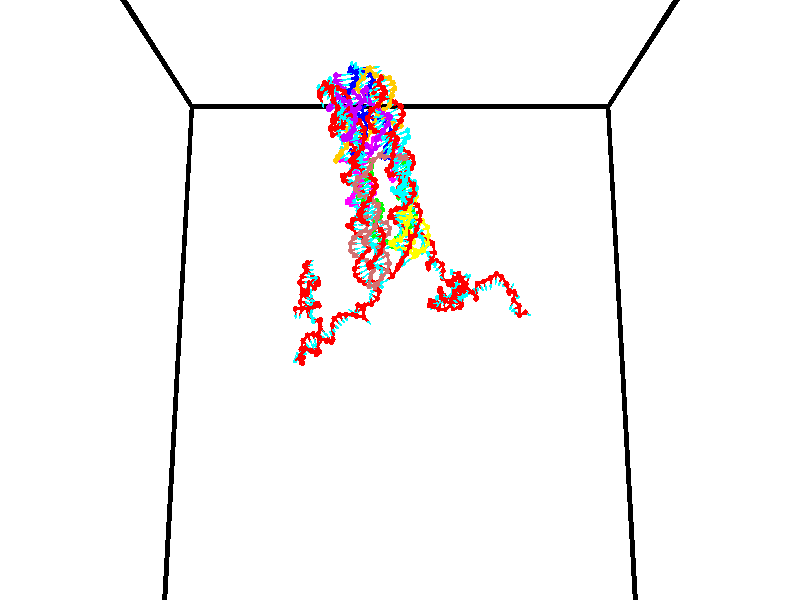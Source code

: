 // switches for output
#declare DRAW_BASES = 1; // possible values are 0, 1; only relevant for DNA ribbons
#declare DRAW_BASES_TYPE = 3; // possible values are 1, 2, 3; only relevant for DNA ribbons
#declare DRAW_FOG = 0; // set to 1 to enable fog

#include "colors.inc"

#include "transforms.inc"
background { rgb <1, 1, 1>}

#default {
   normal{
       ripples 0.25
       frequency 0.20
       turbulence 0.2
       lambda 5
   }
	finish {
		phong 0.1
		phong_size 40.
	}
}

// original window dimensions: 1024x640


// camera settings

camera {
	sky <0, 0.179814, -0.983701>
	up <0, 0.179814, -0.983701>
	right 1.6 * <1, 0, 0>
	location <35, 94.9851, 44.8844>
	look_at <35, 29.7336, 32.9568>
	direction <0, -65.2515, -11.9276>
	angle 67.0682
}


# declare cpy_camera_pos = <35, 94.9851, 44.8844>;
# if (DRAW_FOG = 1)
fog {
	fog_type 2
	up vnormalize(cpy_camera_pos)
	color rgbt<1,1,1,0.3>
	distance 1e-5
	fog_alt 3e-3
	fog_offset 56
}
# end


// LIGHTS

# declare lum = 6;
global_settings {
	ambient_light rgb lum * <0.05, 0.05, 0.05>
	max_trace_level 15
}# declare cpy_direct_light_amount = 0.25;
light_source
{	1000 * <-1, -1.16352, -0.803886>,
	rgb lum * cpy_direct_light_amount
	parallel
}

light_source
{	1000 * <1, 1.16352, 0.803886>,
	rgb lum * cpy_direct_light_amount
	parallel
}

// strand 0

// nucleotide -1

// particle -1
sphere {
	<24.372276, 34.620087, 34.608490> 0.250000
	pigment { color rgbt <1,0,0,0> }
	no_shadow
}
cylinder {
	<24.439438, 34.764732, 34.975323>,  <24.479734, 34.851521, 35.195423>, 0.100000
	pigment { color rgbt <1,0,0,0> }
	no_shadow
}
cylinder {
	<24.439438, 34.764732, 34.975323>,  <24.372276, 34.620087, 34.608490>, 0.100000
	pigment { color rgbt <1,0,0,0> }
	no_shadow
}

// particle -1
sphere {
	<24.439438, 34.764732, 34.975323> 0.100000
	pigment { color rgbt <1,0,0,0> }
	no_shadow
}
sphere {
	0, 1
	scale<0.080000,0.200000,0.300000>
	matrix <0.705784, -0.693582, 0.144266,
		0.688242, 0.623041, -0.371675,
		0.167903, 0.361613, 0.917085,
		24.489809, 34.873215, 35.250446>
	pigment { color rgbt <0,1,1,0> }
	no_shadow
}
cylinder {
	<25.075333, 34.899059, 34.654270>,  <24.372276, 34.620087, 34.608490>, 0.130000
	pigment { color rgbt <1,0,0,0> }
	no_shadow
}

// nucleotide -1

// particle -1
sphere {
	<25.075333, 34.899059, 34.654270> 0.250000
	pigment { color rgbt <1,0,0,0> }
	no_shadow
}
cylinder {
	<24.945780, 34.702797, 34.977840>,  <24.868048, 34.585037, 35.171982>, 0.100000
	pigment { color rgbt <1,0,0,0> }
	no_shadow
}
cylinder {
	<24.945780, 34.702797, 34.977840>,  <25.075333, 34.899059, 34.654270>, 0.100000
	pigment { color rgbt <1,0,0,0> }
	no_shadow
}

// particle -1
sphere {
	<24.945780, 34.702797, 34.977840> 0.100000
	pigment { color rgbt <1,0,0,0> }
	no_shadow
}
sphere {
	0, 1
	scale<0.080000,0.200000,0.300000>
	matrix <0.785046, -0.616558, -0.059657,
		0.528019, 0.615720, 0.584880,
		-0.323880, -0.490658, 0.808923,
		24.848616, 34.555599, 35.220516>
	pigment { color rgbt <0,1,1,0> }
	no_shadow
}
cylinder {
	<25.709471, 34.607037, 34.565189>,  <25.075333, 34.899059, 34.654270>, 0.130000
	pigment { color rgbt <1,0,0,0> }
	no_shadow
}

// nucleotide -1

// particle -1
sphere {
	<25.709471, 34.607037, 34.565189> 0.250000
	pigment { color rgbt <1,0,0,0> }
	no_shadow
}
cylinder {
	<25.754576, 34.247734, 34.735092>,  <25.781639, 34.032154, 34.837032>, 0.100000
	pigment { color rgbt <1,0,0,0> }
	no_shadow
}
cylinder {
	<25.754576, 34.247734, 34.735092>,  <25.709471, 34.607037, 34.565189>, 0.100000
	pigment { color rgbt <1,0,0,0> }
	no_shadow
}

// particle -1
sphere {
	<25.754576, 34.247734, 34.735092> 0.100000
	pigment { color rgbt <1,0,0,0> }
	no_shadow
}
sphere {
	0, 1
	scale<0.080000,0.200000,0.300000>
	matrix <-0.021441, -0.429585, -0.902772,
		0.993391, 0.092691, -0.067700,
		0.112762, -0.898257, 0.424758,
		25.788404, 33.978256, 34.862518>
	pigment { color rgbt <0,1,1,0> }
	no_shadow
}
cylinder {
	<26.368498, 34.384869, 34.302948>,  <25.709471, 34.607037, 34.565189>, 0.130000
	pigment { color rgbt <1,0,0,0> }
	no_shadow
}

// nucleotide -1

// particle -1
sphere {
	<26.368498, 34.384869, 34.302948> 0.250000
	pigment { color rgbt <1,0,0,0> }
	no_shadow
}
cylinder {
	<26.144003, 34.070683, 34.407303>,  <26.009306, 33.882172, 34.469913>, 0.100000
	pigment { color rgbt <1,0,0,0> }
	no_shadow
}
cylinder {
	<26.144003, 34.070683, 34.407303>,  <26.368498, 34.384869, 34.302948>, 0.100000
	pigment { color rgbt <1,0,0,0> }
	no_shadow
}

// particle -1
sphere {
	<26.144003, 34.070683, 34.407303> 0.100000
	pigment { color rgbt <1,0,0,0> }
	no_shadow
}
sphere {
	0, 1
	scale<0.080000,0.200000,0.300000>
	matrix <-0.078927, -0.262978, -0.961568,
		0.823883, -0.560258, 0.085598,
		-0.561237, -0.785464, 0.260883,
		25.975632, 33.835045, 34.485569>
	pigment { color rgbt <0,1,1,0> }
	no_shadow
}
cylinder {
	<26.655499, 33.599369, 34.155811>,  <26.368498, 34.384869, 34.302948>, 0.130000
	pigment { color rgbt <1,0,0,0> }
	no_shadow
}

// nucleotide -1

// particle -1
sphere {
	<26.655499, 33.599369, 34.155811> 0.250000
	pigment { color rgbt <1,0,0,0> }
	no_shadow
}
cylinder {
	<26.263363, 33.669426, 34.119457>,  <26.028082, 33.711460, 34.097645>, 0.100000
	pigment { color rgbt <1,0,0,0> }
	no_shadow
}
cylinder {
	<26.263363, 33.669426, 34.119457>,  <26.655499, 33.599369, 34.155811>, 0.100000
	pigment { color rgbt <1,0,0,0> }
	no_shadow
}

// particle -1
sphere {
	<26.263363, 33.669426, 34.119457> 0.100000
	pigment { color rgbt <1,0,0,0> }
	no_shadow
}
sphere {
	0, 1
	scale<0.080000,0.200000,0.300000>
	matrix <0.045433, -0.247885, -0.967724,
		-0.192012, -0.952828, 0.235055,
		-0.980340, 0.175136, -0.090887,
		25.969261, 33.721966, 34.092190>
	pigment { color rgbt <0,1,1,0> }
	no_shadow
}
cylinder {
	<26.450554, 33.011063, 33.863041>,  <26.655499, 33.599369, 34.155811>, 0.130000
	pigment { color rgbt <1,0,0,0> }
	no_shadow
}

// nucleotide -1

// particle -1
sphere {
	<26.450554, 33.011063, 33.863041> 0.250000
	pigment { color rgbt <1,0,0,0> }
	no_shadow
}
cylinder {
	<26.152838, 33.267731, 33.788971>,  <25.974209, 33.421730, 33.744530>, 0.100000
	pigment { color rgbt <1,0,0,0> }
	no_shadow
}
cylinder {
	<26.152838, 33.267731, 33.788971>,  <26.450554, 33.011063, 33.863041>, 0.100000
	pigment { color rgbt <1,0,0,0> }
	no_shadow
}

// particle -1
sphere {
	<26.152838, 33.267731, 33.788971> 0.100000
	pigment { color rgbt <1,0,0,0> }
	no_shadow
}
sphere {
	0, 1
	scale<0.080000,0.200000,0.300000>
	matrix <-0.098768, -0.379977, -0.919708,
		-0.660513, -0.666240, 0.346190,
		-0.744290, 0.641671, -0.185177,
		25.929550, 33.460232, 33.733418>
	pigment { color rgbt <0,1,1,0> }
	no_shadow
}
cylinder {
	<25.822960, 32.660038, 33.629997>,  <26.450554, 33.011063, 33.863041>, 0.130000
	pigment { color rgbt <1,0,0,0> }
	no_shadow
}

// nucleotide -1

// particle -1
sphere {
	<25.822960, 32.660038, 33.629997> 0.250000
	pigment { color rgbt <1,0,0,0> }
	no_shadow
}
cylinder {
	<25.808815, 33.030663, 33.480209>,  <25.800327, 33.253036, 33.390335>, 0.100000
	pigment { color rgbt <1,0,0,0> }
	no_shadow
}
cylinder {
	<25.808815, 33.030663, 33.480209>,  <25.822960, 32.660038, 33.629997>, 0.100000
	pigment { color rgbt <1,0,0,0> }
	no_shadow
}

// particle -1
sphere {
	<25.808815, 33.030663, 33.480209> 0.100000
	pigment { color rgbt <1,0,0,0> }
	no_shadow
}
sphere {
	0, 1
	scale<0.080000,0.200000,0.300000>
	matrix <-0.231969, -0.372081, -0.898747,
		-0.972080, 0.055082, 0.228092,
		-0.035364, 0.926564, -0.374470,
		25.798206, 33.308632, 33.367867>
	pigment { color rgbt <0,1,1,0> }
	no_shadow
}
cylinder {
	<25.172144, 32.769238, 33.140884>,  <25.822960, 32.660038, 33.629997>, 0.130000
	pigment { color rgbt <1,0,0,0> }
	no_shadow
}

// nucleotide -1

// particle -1
sphere {
	<25.172144, 32.769238, 33.140884> 0.250000
	pigment { color rgbt <1,0,0,0> }
	no_shadow
}
cylinder {
	<25.422321, 33.062431, 33.033886>,  <25.572428, 33.238346, 32.969685>, 0.100000
	pigment { color rgbt <1,0,0,0> }
	no_shadow
}
cylinder {
	<25.422321, 33.062431, 33.033886>,  <25.172144, 32.769238, 33.140884>, 0.100000
	pigment { color rgbt <1,0,0,0> }
	no_shadow
}

// particle -1
sphere {
	<25.422321, 33.062431, 33.033886> 0.100000
	pigment { color rgbt <1,0,0,0> }
	no_shadow
}
sphere {
	0, 1
	scale<0.080000,0.200000,0.300000>
	matrix <-0.179268, -0.198669, -0.963532,
		-0.759398, 0.650587, 0.007145,
		0.625442, 0.732985, -0.267498,
		25.609955, 33.282326, 32.953636>
	pigment { color rgbt <0,1,1,0> }
	no_shadow
}
cylinder {
	<24.780361, 33.047707, 32.693886>,  <25.172144, 32.769238, 33.140884>, 0.130000
	pigment { color rgbt <1,0,0,0> }
	no_shadow
}

// nucleotide -1

// particle -1
sphere {
	<24.780361, 33.047707, 32.693886> 0.250000
	pigment { color rgbt <1,0,0,0> }
	no_shadow
}
cylinder {
	<25.133579, 33.222759, 32.626110>,  <25.345510, 33.327789, 32.585445>, 0.100000
	pigment { color rgbt <1,0,0,0> }
	no_shadow
}
cylinder {
	<25.133579, 33.222759, 32.626110>,  <24.780361, 33.047707, 32.693886>, 0.100000
	pigment { color rgbt <1,0,0,0> }
	no_shadow
}

// particle -1
sphere {
	<25.133579, 33.222759, 32.626110> 0.100000
	pigment { color rgbt <1,0,0,0> }
	no_shadow
}
sphere {
	0, 1
	scale<0.080000,0.200000,0.300000>
	matrix <-0.141159, -0.096631, -0.985260,
		-0.447554, 0.893946, -0.023554,
		0.883045, 0.437633, -0.169436,
		25.398493, 33.354050, 32.575279>
	pigment { color rgbt <0,1,1,0> }
	no_shadow
}
cylinder {
	<24.563574, 33.459038, 32.106548>,  <24.780361, 33.047707, 32.693886>, 0.130000
	pigment { color rgbt <1,0,0,0> }
	no_shadow
}

// nucleotide -1

// particle -1
sphere {
	<24.563574, 33.459038, 32.106548> 0.250000
	pigment { color rgbt <1,0,0,0> }
	no_shadow
}
cylinder {
	<24.962368, 33.438721, 32.083096>,  <25.201645, 33.426533, 32.069023>, 0.100000
	pigment { color rgbt <1,0,0,0> }
	no_shadow
}
cylinder {
	<24.962368, 33.438721, 32.083096>,  <24.563574, 33.459038, 32.106548>, 0.100000
	pigment { color rgbt <1,0,0,0> }
	no_shadow
}

// particle -1
sphere {
	<24.962368, 33.438721, 32.083096> 0.100000
	pigment { color rgbt <1,0,0,0> }
	no_shadow
}
sphere {
	0, 1
	scale<0.080000,0.200000,0.300000>
	matrix <-0.052398, 0.116337, -0.991827,
		0.057196, 0.991910, 0.113325,
		0.996987, -0.050791, -0.058628,
		25.261463, 33.423485, 32.065506>
	pigment { color rgbt <0,1,1,0> }
	no_shadow
}
cylinder {
	<24.850880, 33.970459, 31.677700>,  <24.563574, 33.459038, 32.106548>, 0.130000
	pigment { color rgbt <1,0,0,0> }
	no_shadow
}

// nucleotide -1

// particle -1
sphere {
	<24.850880, 33.970459, 31.677700> 0.250000
	pigment { color rgbt <1,0,0,0> }
	no_shadow
}
cylinder {
	<25.134829, 33.691097, 31.641222>,  <25.305199, 33.523479, 31.619335>, 0.100000
	pigment { color rgbt <1,0,0,0> }
	no_shadow
}
cylinder {
	<25.134829, 33.691097, 31.641222>,  <24.850880, 33.970459, 31.677700>, 0.100000
	pigment { color rgbt <1,0,0,0> }
	no_shadow
}

// particle -1
sphere {
	<25.134829, 33.691097, 31.641222> 0.100000
	pigment { color rgbt <1,0,0,0> }
	no_shadow
}
sphere {
	0, 1
	scale<0.080000,0.200000,0.300000>
	matrix <-0.033836, 0.095513, -0.994853,
		0.703517, 0.709304, 0.044171,
		0.709872, -0.698402, -0.091195,
		25.347790, 33.481575, 31.613863>
	pigment { color rgbt <0,1,1,0> }
	no_shadow
}
cylinder {
	<25.286955, 34.099762, 31.196127>,  <24.850880, 33.970459, 31.677700>, 0.130000
	pigment { color rgbt <1,0,0,0> }
	no_shadow
}

// nucleotide -1

// particle -1
sphere {
	<25.286955, 34.099762, 31.196127> 0.250000
	pigment { color rgbt <1,0,0,0> }
	no_shadow
}
cylinder {
	<25.333811, 33.705086, 31.241241>,  <25.361923, 33.468281, 31.268311>, 0.100000
	pigment { color rgbt <1,0,0,0> }
	no_shadow
}
cylinder {
	<25.333811, 33.705086, 31.241241>,  <25.286955, 34.099762, 31.196127>, 0.100000
	pigment { color rgbt <1,0,0,0> }
	no_shadow
}

// particle -1
sphere {
	<25.333811, 33.705086, 31.241241> 0.100000
	pigment { color rgbt <1,0,0,0> }
	no_shadow
}
sphere {
	0, 1
	scale<0.080000,0.200000,0.300000>
	matrix <0.159258, -0.093438, -0.982805,
		0.980263, 0.133086, 0.146193,
		0.117138, -0.986690, 0.112789,
		25.368952, 33.409081, 31.275078>
	pigment { color rgbt <0,1,1,0> }
	no_shadow
}
cylinder {
	<25.422356, 33.933193, 30.430170>,  <25.286955, 34.099762, 31.196127>, 0.130000
	pigment { color rgbt <1,0,0,0> }
	no_shadow
}

// nucleotide -1

// particle -1
sphere {
	<25.422356, 33.933193, 30.430170> 0.250000
	pigment { color rgbt <1,0,0,0> }
	no_shadow
}
cylinder {
	<25.590885, 33.600796, 30.284878>,  <25.692003, 33.401356, 30.197702>, 0.100000
	pigment { color rgbt <1,0,0,0> }
	no_shadow
}
cylinder {
	<25.590885, 33.600796, 30.284878>,  <25.422356, 33.933193, 30.430170>, 0.100000
	pigment { color rgbt <1,0,0,0> }
	no_shadow
}

// particle -1
sphere {
	<25.590885, 33.600796, 30.284878> 0.100000
	pigment { color rgbt <1,0,0,0> }
	no_shadow
}
sphere {
	0, 1
	scale<0.080000,0.200000,0.300000>
	matrix <0.118181, -0.346793, 0.930467,
		-0.899177, -0.434956, -0.047905,
		0.421325, -0.830992, -0.363232,
		25.717283, 33.351498, 30.175909>
	pigment { color rgbt <0,1,1,0> }
	no_shadow
}
cylinder {
	<24.947247, 33.375603, 30.612740>,  <25.422356, 33.933193, 30.430170>, 0.130000
	pigment { color rgbt <1,0,0,0> }
	no_shadow
}

// nucleotide -1

// particle -1
sphere {
	<24.947247, 33.375603, 30.612740> 0.250000
	pigment { color rgbt <1,0,0,0> }
	no_shadow
}
cylinder {
	<25.340239, 33.323185, 30.559732>,  <25.576035, 33.291733, 30.527927>, 0.100000
	pigment { color rgbt <1,0,0,0> }
	no_shadow
}
cylinder {
	<25.340239, 33.323185, 30.559732>,  <24.947247, 33.375603, 30.612740>, 0.100000
	pigment { color rgbt <1,0,0,0> }
	no_shadow
}

// particle -1
sphere {
	<25.340239, 33.323185, 30.559732> 0.100000
	pigment { color rgbt <1,0,0,0> }
	no_shadow
}
sphere {
	0, 1
	scale<0.080000,0.200000,0.300000>
	matrix <0.075219, -0.371746, 0.925282,
		-0.170517, -0.919039, -0.355376,
		0.982480, -0.131045, -0.132518,
		25.634983, 33.283871, 30.519978>
	pigment { color rgbt <0,1,1,0> }
	no_shadow
}
cylinder {
	<25.191256, 32.618851, 30.861408>,  <24.947247, 33.375603, 30.612740>, 0.130000
	pigment { color rgbt <1,0,0,0> }
	no_shadow
}

// nucleotide -1

// particle -1
sphere {
	<25.191256, 32.618851, 30.861408> 0.250000
	pigment { color rgbt <1,0,0,0> }
	no_shadow
}
cylinder {
	<25.495188, 32.878723, 30.871058>,  <25.677547, 33.034645, 30.876846>, 0.100000
	pigment { color rgbt <1,0,0,0> }
	no_shadow
}
cylinder {
	<25.495188, 32.878723, 30.871058>,  <25.191256, 32.618851, 30.861408>, 0.100000
	pigment { color rgbt <1,0,0,0> }
	no_shadow
}

// particle -1
sphere {
	<25.495188, 32.878723, 30.871058> 0.100000
	pigment { color rgbt <1,0,0,0> }
	no_shadow
}
sphere {
	0, 1
	scale<0.080000,0.200000,0.300000>
	matrix <0.220121, -0.292000, 0.930743,
		0.611725, -0.701895, -0.364877,
		0.759828, 0.649677, 0.024122,
		25.723137, 33.073627, 30.878294>
	pigment { color rgbt <0,1,1,0> }
	no_shadow
}
cylinder {
	<25.722292, 32.322681, 31.291821>,  <25.191256, 32.618851, 30.861408>, 0.130000
	pigment { color rgbt <1,0,0,0> }
	no_shadow
}

// nucleotide -1

// particle -1
sphere {
	<25.722292, 32.322681, 31.291821> 0.250000
	pigment { color rgbt <1,0,0,0> }
	no_shadow
}
cylinder {
	<25.733835, 32.721344, 31.261225>,  <25.740761, 32.960541, 31.242868>, 0.100000
	pigment { color rgbt <1,0,0,0> }
	no_shadow
}
cylinder {
	<25.733835, 32.721344, 31.261225>,  <25.722292, 32.322681, 31.291821>, 0.100000
	pigment { color rgbt <1,0,0,0> }
	no_shadow
}

// particle -1
sphere {
	<25.733835, 32.721344, 31.261225> 0.100000
	pigment { color rgbt <1,0,0,0> }
	no_shadow
}
sphere {
	0, 1
	scale<0.080000,0.200000,0.300000>
	matrix <0.178663, 0.070145, 0.981407,
		0.983487, -0.041989, -0.176041,
		0.028860, 0.996653, -0.076488,
		25.742493, 33.020340, 31.238277>
	pigment { color rgbt <0,1,1,0> }
	no_shadow
}
cylinder {
	<26.340332, 32.731815, 31.640118>,  <25.722292, 32.322681, 31.291821>, 0.130000
	pigment { color rgbt <1,0,0,0> }
	no_shadow
}

// nucleotide -1

// particle -1
sphere {
	<26.340332, 32.731815, 31.640118> 0.250000
	pigment { color rgbt <1,0,0,0> }
	no_shadow
}
cylinder {
	<26.028793, 32.982594, 31.647425>,  <25.841869, 33.133060, 31.651810>, 0.100000
	pigment { color rgbt <1,0,0,0> }
	no_shadow
}
cylinder {
	<26.028793, 32.982594, 31.647425>,  <26.340332, 32.731815, 31.640118>, 0.100000
	pigment { color rgbt <1,0,0,0> }
	no_shadow
}

// particle -1
sphere {
	<26.028793, 32.982594, 31.647425> 0.100000
	pigment { color rgbt <1,0,0,0> }
	no_shadow
}
sphere {
	0, 1
	scale<0.080000,0.200000,0.300000>
	matrix <0.159311, 0.169571, 0.972556,
		0.606643, 0.760384, -0.231949,
		-0.778848, 0.626947, 0.018268,
		25.795139, 33.170677, 31.652905>
	pigment { color rgbt <0,1,1,0> }
	no_shadow
}
cylinder {
	<26.549570, 33.281998, 32.074940>,  <26.340332, 32.731815, 31.640118>, 0.130000
	pigment { color rgbt <1,0,0,0> }
	no_shadow
}

// nucleotide -1

// particle -1
sphere {
	<26.549570, 33.281998, 32.074940> 0.250000
	pigment { color rgbt <1,0,0,0> }
	no_shadow
}
cylinder {
	<26.156174, 33.354271, 32.070858>,  <25.920135, 33.397633, 32.068409>, 0.100000
	pigment { color rgbt <1,0,0,0> }
	no_shadow
}
cylinder {
	<26.156174, 33.354271, 32.070858>,  <26.549570, 33.281998, 32.074940>, 0.100000
	pigment { color rgbt <1,0,0,0> }
	no_shadow
}

// particle -1
sphere {
	<26.156174, 33.354271, 32.070858> 0.100000
	pigment { color rgbt <1,0,0,0> }
	no_shadow
}
sphere {
	0, 1
	scale<0.080000,0.200000,0.300000>
	matrix <0.040295, 0.273593, 0.961001,
		0.176425, 0.944723, -0.276356,
		-0.983489, 0.180680, -0.010201,
		25.861128, 33.408474, 32.067799>
	pigment { color rgbt <0,1,1,0> }
	no_shadow
}
cylinder {
	<26.579983, 33.922226, 32.369225>,  <26.549570, 33.281998, 32.074940>, 0.130000
	pigment { color rgbt <1,0,0,0> }
	no_shadow
}

// nucleotide -1

// particle -1
sphere {
	<26.579983, 33.922226, 32.369225> 0.250000
	pigment { color rgbt <1,0,0,0> }
	no_shadow
}
cylinder {
	<26.215948, 33.761608, 32.410225>,  <25.997528, 33.665237, 32.434826>, 0.100000
	pigment { color rgbt <1,0,0,0> }
	no_shadow
}
cylinder {
	<26.215948, 33.761608, 32.410225>,  <26.579983, 33.922226, 32.369225>, 0.100000
	pigment { color rgbt <1,0,0,0> }
	no_shadow
}

// particle -1
sphere {
	<26.215948, 33.761608, 32.410225> 0.100000
	pigment { color rgbt <1,0,0,0> }
	no_shadow
}
sphere {
	0, 1
	scale<0.080000,0.200000,0.300000>
	matrix <-0.038255, 0.327678, 0.944015,
		-0.412652, 0.855212, -0.313576,
		-0.910085, -0.401546, 0.102500,
		25.942923, 33.641144, 32.440975>
	pigment { color rgbt <0,1,1,0> }
	no_shadow
}
cylinder {
	<26.269796, 34.381779, 32.761814>,  <26.579983, 33.922226, 32.369225>, 0.130000
	pigment { color rgbt <1,0,0,0> }
	no_shadow
}

// nucleotide -1

// particle -1
sphere {
	<26.269796, 34.381779, 32.761814> 0.250000
	pigment { color rgbt <1,0,0,0> }
	no_shadow
}
cylinder {
	<26.067888, 34.038776, 32.801582>,  <25.946743, 33.832973, 32.825443>, 0.100000
	pigment { color rgbt <1,0,0,0> }
	no_shadow
}
cylinder {
	<26.067888, 34.038776, 32.801582>,  <26.269796, 34.381779, 32.761814>, 0.100000
	pigment { color rgbt <1,0,0,0> }
	no_shadow
}

// particle -1
sphere {
	<26.067888, 34.038776, 32.801582> 0.100000
	pigment { color rgbt <1,0,0,0> }
	no_shadow
}
sphere {
	0, 1
	scale<0.080000,0.200000,0.300000>
	matrix <-0.031447, 0.133362, 0.990568,
		-0.862679, 0.496885, -0.094283,
		-0.504772, -0.857508, 0.099423,
		25.916456, 33.781525, 32.831409>
	pigment { color rgbt <0,1,1,0> }
	no_shadow
}
cylinder {
	<25.749573, 34.875347, 32.427170>,  <26.269796, 34.381779, 32.761814>, 0.130000
	pigment { color rgbt <1,0,0,0> }
	no_shadow
}

// nucleotide -1

// particle -1
sphere {
	<25.749573, 34.875347, 32.427170> 0.250000
	pigment { color rgbt <1,0,0,0> }
	no_shadow
}
cylinder {
	<26.092369, 34.897881, 32.222271>,  <26.298046, 34.911400, 32.099331>, 0.100000
	pigment { color rgbt <1,0,0,0> }
	no_shadow
}
cylinder {
	<26.092369, 34.897881, 32.222271>,  <25.749573, 34.875347, 32.427170>, 0.100000
	pigment { color rgbt <1,0,0,0> }
	no_shadow
}

// particle -1
sphere {
	<26.092369, 34.897881, 32.222271> 0.100000
	pigment { color rgbt <1,0,0,0> }
	no_shadow
}
sphere {
	0, 1
	scale<0.080000,0.200000,0.300000>
	matrix <-0.022133, -0.989065, -0.145807,
		-0.514858, 0.136293, -0.846372,
		0.856990, 0.056337, -0.512245,
		26.349466, 34.914783, 32.068596>
	pigment { color rgbt <0,1,1,0> }
	no_shadow
}
cylinder {
	<25.577763, 34.486584, 32.986149>,  <25.749573, 34.875347, 32.427170>, 0.130000
	pigment { color rgbt <1,0,0,0> }
	no_shadow
}

// nucleotide -1

// particle -1
sphere {
	<25.577763, 34.486584, 32.986149> 0.250000
	pigment { color rgbt <1,0,0,0> }
	no_shadow
}
cylinder {
	<25.654091, 34.114113, 33.110401>,  <25.699888, 33.890629, 33.184952>, 0.100000
	pigment { color rgbt <1,0,0,0> }
	no_shadow
}
cylinder {
	<25.654091, 34.114113, 33.110401>,  <25.577763, 34.486584, 32.986149>, 0.100000
	pigment { color rgbt <1,0,0,0> }
	no_shadow
}

// particle -1
sphere {
	<25.654091, 34.114113, 33.110401> 0.100000
	pigment { color rgbt <1,0,0,0> }
	no_shadow
}
sphere {
	0, 1
	scale<0.080000,0.200000,0.300000>
	matrix <-0.397939, 0.215895, 0.891647,
		-0.897348, -0.293754, -0.329356,
		0.190819, -0.931181, 0.310630,
		25.711336, 33.834759, 33.203590>
	pigment { color rgbt <0,1,1,0> }
	no_shadow
}
cylinder {
	<24.949469, 34.221222, 33.312782>,  <25.577763, 34.486584, 32.986149>, 0.130000
	pigment { color rgbt <1,0,0,0> }
	no_shadow
}

// nucleotide -1

// particle -1
sphere {
	<24.949469, 34.221222, 33.312782> 0.250000
	pigment { color rgbt <1,0,0,0> }
	no_shadow
}
cylinder {
	<25.249268, 33.999771, 33.457970>,  <25.429148, 33.866901, 33.545082>, 0.100000
	pigment { color rgbt <1,0,0,0> }
	no_shadow
}
cylinder {
	<25.249268, 33.999771, 33.457970>,  <24.949469, 34.221222, 33.312782>, 0.100000
	pigment { color rgbt <1,0,0,0> }
	no_shadow
}

// particle -1
sphere {
	<25.249268, 33.999771, 33.457970> 0.100000
	pigment { color rgbt <1,0,0,0> }
	no_shadow
}
sphere {
	0, 1
	scale<0.080000,0.200000,0.300000>
	matrix <-0.196141, 0.337963, 0.920494,
		-0.632282, -0.761103, 0.144714,
		0.749499, -0.553628, 0.362971,
		25.474117, 33.833683, 33.566860>
	pigment { color rgbt <0,1,1,0> }
	no_shadow
}
cylinder {
	<24.729174, 33.905590, 33.881310>,  <24.949469, 34.221222, 33.312782>, 0.130000
	pigment { color rgbt <1,0,0,0> }
	no_shadow
}

// nucleotide -1

// particle -1
sphere {
	<24.729174, 33.905590, 33.881310> 0.250000
	pigment { color rgbt <1,0,0,0> }
	no_shadow
}
cylinder {
	<25.126204, 33.903778, 33.929924>,  <25.364422, 33.902691, 33.959091>, 0.100000
	pigment { color rgbt <1,0,0,0> }
	no_shadow
}
cylinder {
	<25.126204, 33.903778, 33.929924>,  <24.729174, 33.905590, 33.881310>, 0.100000
	pigment { color rgbt <1,0,0,0> }
	no_shadow
}

// particle -1
sphere {
	<25.126204, 33.903778, 33.929924> 0.100000
	pigment { color rgbt <1,0,0,0> }
	no_shadow
}
sphere {
	0, 1
	scale<0.080000,0.200000,0.300000>
	matrix <-0.115977, 0.265600, 0.957082,
		-0.036612, -0.964073, 0.263103,
		0.992576, -0.004527, 0.121535,
		25.423977, 33.902420, 33.966385>
	pigment { color rgbt <0,1,1,0> }
	no_shadow
}
cylinder {
	<24.860359, 33.548489, 34.473316>,  <24.729174, 33.905590, 33.881310>, 0.130000
	pigment { color rgbt <1,0,0,0> }
	no_shadow
}

// nucleotide -1

// particle -1
sphere {
	<24.860359, 33.548489, 34.473316> 0.250000
	pigment { color rgbt <1,0,0,0> }
	no_shadow
}
cylinder {
	<25.175348, 33.781815, 34.393692>,  <25.364342, 33.921810, 34.345917>, 0.100000
	pigment { color rgbt <1,0,0,0> }
	no_shadow
}
cylinder {
	<25.175348, 33.781815, 34.393692>,  <24.860359, 33.548489, 34.473316>, 0.100000
	pigment { color rgbt <1,0,0,0> }
	no_shadow
}

// particle -1
sphere {
	<25.175348, 33.781815, 34.393692> 0.100000
	pigment { color rgbt <1,0,0,0> }
	no_shadow
}
sphere {
	0, 1
	scale<0.080000,0.200000,0.300000>
	matrix <0.148437, 0.133975, 0.979805,
		0.598206, -0.801119, 0.018916,
		0.787474, 0.583317, -0.199060,
		25.411591, 33.956810, 34.333973>
	pigment { color rgbt <0,1,1,0> }
	no_shadow
}
cylinder {
	<25.145203, 32.836903, 34.160473>,  <24.860359, 33.548489, 34.473316>, 0.130000
	pigment { color rgbt <1,0,0,0> }
	no_shadow
}

// nucleotide -1

// particle -1
sphere {
	<25.145203, 32.836903, 34.160473> 0.250000
	pigment { color rgbt <1,0,0,0> }
	no_shadow
}
cylinder {
	<25.439873, 33.105743, 34.130581>,  <25.616674, 33.267048, 34.112644>, 0.100000
	pigment { color rgbt <1,0,0,0> }
	no_shadow
}
cylinder {
	<25.439873, 33.105743, 34.130581>,  <25.145203, 32.836903, 34.160473>, 0.100000
	pigment { color rgbt <1,0,0,0> }
	no_shadow
}

// particle -1
sphere {
	<25.439873, 33.105743, 34.130581> 0.100000
	pigment { color rgbt <1,0,0,0> }
	no_shadow
}
sphere {
	0, 1
	scale<0.080000,0.200000,0.300000>
	matrix <0.134385, -0.037190, 0.990231,
		0.662759, -0.739522, -0.117718,
		0.736676, 0.672104, -0.074733,
		25.660875, 33.307373, 34.108162>
	pigment { color rgbt <0,1,1,0> }
	no_shadow
}
cylinder {
	<25.488228, 32.731697, 34.857185>,  <25.145203, 32.836903, 34.160473>, 0.130000
	pigment { color rgbt <1,0,0,0> }
	no_shadow
}

// nucleotide -1

// particle -1
sphere {
	<25.488228, 32.731697, 34.857185> 0.250000
	pigment { color rgbt <1,0,0,0> }
	no_shadow
}
cylinder {
	<25.650282, 33.077251, 34.737473>,  <25.747515, 33.284584, 34.665646>, 0.100000
	pigment { color rgbt <1,0,0,0> }
	no_shadow
}
cylinder {
	<25.650282, 33.077251, 34.737473>,  <25.488228, 32.731697, 34.857185>, 0.100000
	pigment { color rgbt <1,0,0,0> }
	no_shadow
}

// particle -1
sphere {
	<25.650282, 33.077251, 34.737473> 0.100000
	pigment { color rgbt <1,0,0,0> }
	no_shadow
}
sphere {
	0, 1
	scale<0.080000,0.200000,0.300000>
	matrix <0.059344, 0.301809, 0.951519,
		0.912329, -0.403253, 0.071006,
		0.405134, 0.863885, -0.299280,
		25.771822, 33.336418, 34.647690>
	pigment { color rgbt <0,1,1,0> }
	no_shadow
}
cylinder {
	<26.057060, 32.852577, 35.283840>,  <25.488228, 32.731697, 34.857185>, 0.130000
	pigment { color rgbt <1,0,0,0> }
	no_shadow
}

// nucleotide -1

// particle -1
sphere {
	<26.057060, 32.852577, 35.283840> 0.250000
	pigment { color rgbt <1,0,0,0> }
	no_shadow
}
cylinder {
	<25.924606, 33.210697, 35.164658>,  <25.845135, 33.425571, 35.093147>, 0.100000
	pigment { color rgbt <1,0,0,0> }
	no_shadow
}
cylinder {
	<25.924606, 33.210697, 35.164658>,  <26.057060, 32.852577, 35.283840>, 0.100000
	pigment { color rgbt <1,0,0,0> }
	no_shadow
}

// particle -1
sphere {
	<25.924606, 33.210697, 35.164658> 0.100000
	pigment { color rgbt <1,0,0,0> }
	no_shadow
}
sphere {
	0, 1
	scale<0.080000,0.200000,0.300000>
	matrix <0.151915, 0.362240, 0.919622,
		0.931274, 0.259255, -0.255960,
		-0.331136, 0.895304, -0.297960,
		25.825266, 33.479290, 35.075268>
	pigment { color rgbt <0,1,1,0> }
	no_shadow
}
cylinder {
	<26.625551, 33.303303, 35.430954>,  <26.057060, 32.852577, 35.283840>, 0.130000
	pigment { color rgbt <1,0,0,0> }
	no_shadow
}

// nucleotide -1

// particle -1
sphere {
	<26.625551, 33.303303, 35.430954> 0.250000
	pigment { color rgbt <1,0,0,0> }
	no_shadow
}
cylinder {
	<26.316862, 33.552891, 35.381805>,  <26.131649, 33.702644, 35.352318>, 0.100000
	pigment { color rgbt <1,0,0,0> }
	no_shadow
}
cylinder {
	<26.316862, 33.552891, 35.381805>,  <26.625551, 33.303303, 35.430954>, 0.100000
	pigment { color rgbt <1,0,0,0> }
	no_shadow
}

// particle -1
sphere {
	<26.316862, 33.552891, 35.381805> 0.100000
	pigment { color rgbt <1,0,0,0> }
	no_shadow
}
sphere {
	0, 1
	scale<0.080000,0.200000,0.300000>
	matrix <0.376463, 0.603940, 0.702518,
		0.512558, 0.495896, -0.700979,
		-0.771725, 0.623974, -0.122868,
		26.085344, 33.740082, 35.344944>
	pigment { color rgbt <0,1,1,0> }
	no_shadow
}
cylinder {
	<26.906830, 33.951370, 35.453869>,  <26.625551, 33.303303, 35.430954>, 0.130000
	pigment { color rgbt <1,0,0,0> }
	no_shadow
}

// nucleotide -1

// particle -1
sphere {
	<26.906830, 33.951370, 35.453869> 0.250000
	pigment { color rgbt <1,0,0,0> }
	no_shadow
}
cylinder {
	<26.518744, 33.983044, 35.545437>,  <26.285891, 34.002048, 35.600380>, 0.100000
	pigment { color rgbt <1,0,0,0> }
	no_shadow
}
cylinder {
	<26.518744, 33.983044, 35.545437>,  <26.906830, 33.951370, 35.453869>, 0.100000
	pigment { color rgbt <1,0,0,0> }
	no_shadow
}

// particle -1
sphere {
	<26.518744, 33.983044, 35.545437> 0.100000
	pigment { color rgbt <1,0,0,0> }
	no_shadow
}
sphere {
	0, 1
	scale<0.080000,0.200000,0.300000>
	matrix <0.225217, 0.642830, 0.732152,
		-0.089184, 0.761905, -0.641519,
		-0.970218, 0.079185, 0.228924,
		26.227678, 34.006798, 35.614113>
	pigment { color rgbt <0,1,1,0> }
	no_shadow
}
cylinder {
	<26.898470, 34.413254, 36.085495>,  <26.906830, 33.951370, 35.453869>, 0.130000
	pigment { color rgbt <1,0,0,0> }
	no_shadow
}

// nucleotide -1

// particle -1
sphere {
	<26.898470, 34.413254, 36.085495> 0.250000
	pigment { color rgbt <1,0,0,0> }
	no_shadow
}
cylinder {
	<27.147753, 34.446781, 36.396515>,  <27.297323, 34.466896, 36.583126>, 0.100000
	pigment { color rgbt <1,0,0,0> }
	no_shadow
}
cylinder {
	<27.147753, 34.446781, 36.396515>,  <26.898470, 34.413254, 36.085495>, 0.100000
	pigment { color rgbt <1,0,0,0> }
	no_shadow
}

// particle -1
sphere {
	<27.147753, 34.446781, 36.396515> 0.100000
	pigment { color rgbt <1,0,0,0> }
	no_shadow
}
sphere {
	0, 1
	scale<0.080000,0.200000,0.300000>
	matrix <-0.781784, 0.092984, 0.616578,
		-0.020624, -0.992134, 0.123471,
		0.623208, 0.083811, 0.777552,
		27.334715, 34.471924, 36.629780>
	pigment { color rgbt <0,1,1,0> }
	no_shadow
}
cylinder {
	<26.721010, 33.950287, 36.621666>,  <26.898470, 34.413254, 36.085495>, 0.130000
	pigment { color rgbt <1,0,0,0> }
	no_shadow
}

// nucleotide -1

// particle -1
sphere {
	<26.721010, 33.950287, 36.621666> 0.250000
	pigment { color rgbt <1,0,0,0> }
	no_shadow
}
cylinder {
	<26.919622, 34.256721, 36.784916>,  <27.038790, 34.440582, 36.882866>, 0.100000
	pigment { color rgbt <1,0,0,0> }
	no_shadow
}
cylinder {
	<26.919622, 34.256721, 36.784916>,  <26.721010, 33.950287, 36.621666>, 0.100000
	pigment { color rgbt <1,0,0,0> }
	no_shadow
}

// particle -1
sphere {
	<26.919622, 34.256721, 36.784916> 0.100000
	pigment { color rgbt <1,0,0,0> }
	no_shadow
}
sphere {
	0, 1
	scale<0.080000,0.200000,0.300000>
	matrix <-0.701293, 0.076978, 0.708704,
		0.511512, -0.638111, 0.575473,
		0.496531, 0.766086, 0.408128,
		27.068583, 34.486546, 36.907356>
	pigment { color rgbt <0,1,1,0> }
	no_shadow
}
cylinder {
	<26.753481, 33.762562, 37.302975>,  <26.721010, 33.950287, 36.621666>, 0.130000
	pigment { color rgbt <1,0,0,0> }
	no_shadow
}

// nucleotide -1

// particle -1
sphere {
	<26.753481, 33.762562, 37.302975> 0.250000
	pigment { color rgbt <1,0,0,0> }
	no_shadow
}
cylinder {
	<26.803909, 34.159245, 37.293060>,  <26.834167, 34.397255, 37.287113>, 0.100000
	pigment { color rgbt <1,0,0,0> }
	no_shadow
}
cylinder {
	<26.803909, 34.159245, 37.293060>,  <26.753481, 33.762562, 37.302975>, 0.100000
	pigment { color rgbt <1,0,0,0> }
	no_shadow
}

// particle -1
sphere {
	<26.803909, 34.159245, 37.293060> 0.100000
	pigment { color rgbt <1,0,0,0> }
	no_shadow
}
sphere {
	0, 1
	scale<0.080000,0.200000,0.300000>
	matrix <-0.776079, 0.114160, 0.620216,
		0.617905, -0.058957, 0.784039,
		0.126072, 0.991711, -0.024785,
		26.841730, 34.456757, 37.285625>
	pigment { color rgbt <0,1,1,0> }
	no_shadow
}
cylinder {
	<26.636887, 33.975925, 37.941010>,  <26.753481, 33.762562, 37.302975>, 0.130000
	pigment { color rgbt <1,0,0,0> }
	no_shadow
}

// nucleotide -1

// particle -1
sphere {
	<26.636887, 33.975925, 37.941010> 0.250000
	pigment { color rgbt <1,0,0,0> }
	no_shadow
}
cylinder {
	<26.578627, 34.321602, 37.748356>,  <26.543671, 34.529007, 37.632763>, 0.100000
	pigment { color rgbt <1,0,0,0> }
	no_shadow
}
cylinder {
	<26.578627, 34.321602, 37.748356>,  <26.636887, 33.975925, 37.941010>, 0.100000
	pigment { color rgbt <1,0,0,0> }
	no_shadow
}

// particle -1
sphere {
	<26.578627, 34.321602, 37.748356> 0.100000
	pigment { color rgbt <1,0,0,0> }
	no_shadow
}
sphere {
	0, 1
	scale<0.080000,0.200000,0.300000>
	matrix <-0.773833, 0.203808, 0.599704,
		0.616417, 0.460047, 0.639052,
		-0.145648, 0.864187, -0.481630,
		26.534933, 34.580856, 37.603867>
	pigment { color rgbt <0,1,1,0> }
	no_shadow
}
cylinder {
	<26.637636, 34.515945, 38.433250>,  <26.636887, 33.975925, 37.941010>, 0.130000
	pigment { color rgbt <1,0,0,0> }
	no_shadow
}

// nucleotide -1

// particle -1
sphere {
	<26.637636, 34.515945, 38.433250> 0.250000
	pigment { color rgbt <1,0,0,0> }
	no_shadow
}
cylinder {
	<26.426102, 34.599438, 38.104187>,  <26.299181, 34.649532, 37.906750>, 0.100000
	pigment { color rgbt <1,0,0,0> }
	no_shadow
}
cylinder {
	<26.426102, 34.599438, 38.104187>,  <26.637636, 34.515945, 38.433250>, 0.100000
	pigment { color rgbt <1,0,0,0> }
	no_shadow
}

// particle -1
sphere {
	<26.426102, 34.599438, 38.104187> 0.100000
	pigment { color rgbt <1,0,0,0> }
	no_shadow
}
sphere {
	0, 1
	scale<0.080000,0.200000,0.300000>
	matrix <-0.828795, 0.081807, 0.553540,
		0.182841, 0.974545, 0.129736,
		-0.528836, 0.208734, -0.822656,
		26.267450, 34.662060, 37.857391>
	pigment { color rgbt <0,1,1,0> }
	no_shadow
}
cylinder {
	<26.989071, 35.100227, 38.297226>,  <26.637636, 34.515945, 38.433250>, 0.130000
	pigment { color rgbt <1,0,0,0> }
	no_shadow
}

// nucleotide -1

// particle -1
sphere {
	<26.989071, 35.100227, 38.297226> 0.250000
	pigment { color rgbt <1,0,0,0> }
	no_shadow
}
cylinder {
	<26.733744, 35.261505, 38.034931>,  <26.580547, 35.358273, 37.877556>, 0.100000
	pigment { color rgbt <1,0,0,0> }
	no_shadow
}
cylinder {
	<26.733744, 35.261505, 38.034931>,  <26.989071, 35.100227, 38.297226>, 0.100000
	pigment { color rgbt <1,0,0,0> }
	no_shadow
}

// particle -1
sphere {
	<26.733744, 35.261505, 38.034931> 0.100000
	pigment { color rgbt <1,0,0,0> }
	no_shadow
}
sphere {
	0, 1
	scale<0.080000,0.200000,0.300000>
	matrix <-0.680930, 0.101538, 0.725276,
		0.359009, 0.909464, 0.209733,
		-0.638316, 0.403194, -0.655734,
		26.542250, 35.382462, 37.838211>
	pigment { color rgbt <0,1,1,0> }
	no_shadow
}
cylinder {
	<26.730843, 35.684837, 38.571911>,  <26.989071, 35.100227, 38.297226>, 0.130000
	pigment { color rgbt <1,0,0,0> }
	no_shadow
}

// nucleotide -1

// particle -1
sphere {
	<26.730843, 35.684837, 38.571911> 0.250000
	pigment { color rgbt <1,0,0,0> }
	no_shadow
}
cylinder {
	<26.439075, 35.571663, 38.322784>,  <26.264015, 35.503757, 38.173309>, 0.100000
	pigment { color rgbt <1,0,0,0> }
	no_shadow
}
cylinder {
	<26.439075, 35.571663, 38.322784>,  <26.730843, 35.684837, 38.571911>, 0.100000
	pigment { color rgbt <1,0,0,0> }
	no_shadow
}

// particle -1
sphere {
	<26.439075, 35.571663, 38.322784> 0.100000
	pigment { color rgbt <1,0,0,0> }
	no_shadow
}
sphere {
	0, 1
	scale<0.080000,0.200000,0.300000>
	matrix <-0.684015, 0.313236, 0.658791,
		0.008691, 0.906548, -0.422013,
		-0.729416, -0.282938, -0.622815,
		26.220251, 35.486782, 38.135941>
	pigment { color rgbt <0,1,1,0> }
	no_shadow
}
cylinder {
	<26.362522, 36.348469, 38.365501>,  <26.730843, 35.684837, 38.571911>, 0.130000
	pigment { color rgbt <1,0,0,0> }
	no_shadow
}

// nucleotide -1

// particle -1
sphere {
	<26.362522, 36.348469, 38.365501> 0.250000
	pigment { color rgbt <1,0,0,0> }
	no_shadow
}
cylinder {
	<26.115070, 36.038166, 38.315708>,  <25.966599, 35.851986, 38.285831>, 0.100000
	pigment { color rgbt <1,0,0,0> }
	no_shadow
}
cylinder {
	<26.115070, 36.038166, 38.315708>,  <26.362522, 36.348469, 38.365501>, 0.100000
	pigment { color rgbt <1,0,0,0> }
	no_shadow
}

// particle -1
sphere {
	<26.115070, 36.038166, 38.315708> 0.100000
	pigment { color rgbt <1,0,0,0> }
	no_shadow
}
sphere {
	0, 1
	scale<0.080000,0.200000,0.300000>
	matrix <-0.653433, 0.420023, 0.629766,
		-0.436259, 0.470936, -0.766744,
		-0.618631, -0.775757, -0.124486,
		25.929482, 35.805439, 38.278362>
	pigment { color rgbt <0,1,1,0> }
	no_shadow
}
cylinder {
	<25.793926, 36.656204, 38.194668>,  <26.362522, 36.348469, 38.365501>, 0.130000
	pigment { color rgbt <1,0,0,0> }
	no_shadow
}

// nucleotide -1

// particle -1
sphere {
	<25.793926, 36.656204, 38.194668> 0.250000
	pigment { color rgbt <1,0,0,0> }
	no_shadow
}
cylinder {
	<25.734997, 36.302330, 38.371590>,  <25.699638, 36.090008, 38.477741>, 0.100000
	pigment { color rgbt <1,0,0,0> }
	no_shadow
}
cylinder {
	<25.734997, 36.302330, 38.371590>,  <25.793926, 36.656204, 38.194668>, 0.100000
	pigment { color rgbt <1,0,0,0> }
	no_shadow
}

// particle -1
sphere {
	<25.734997, 36.302330, 38.371590> 0.100000
	pigment { color rgbt <1,0,0,0> }
	no_shadow
}
sphere {
	0, 1
	scale<0.080000,0.200000,0.300000>
	matrix <-0.599449, 0.435558, 0.671528,
		-0.786738, -0.166203, -0.594491,
		-0.147325, -0.884684, 0.442301,
		25.690800, 36.036926, 38.504280>
	pigment { color rgbt <0,1,1,0> }
	no_shadow
}
cylinder {
	<25.329023, 36.587383, 38.817505>,  <25.793926, 36.656204, 38.194668>, 0.130000
	pigment { color rgbt <1,0,0,0> }
	no_shadow
}

// nucleotide -1

// particle -1
sphere {
	<25.329023, 36.587383, 38.817505> 0.250000
	pigment { color rgbt <1,0,0,0> }
	no_shadow
}
cylinder {
	<25.034218, 36.393238, 39.005646>,  <24.857334, 36.276752, 39.118530>, 0.100000
	pigment { color rgbt <1,0,0,0> }
	no_shadow
}
cylinder {
	<25.034218, 36.393238, 39.005646>,  <25.329023, 36.587383, 38.817505>, 0.100000
	pigment { color rgbt <1,0,0,0> }
	no_shadow
}

// particle -1
sphere {
	<25.034218, 36.393238, 39.005646> 0.100000
	pigment { color rgbt <1,0,0,0> }
	no_shadow
}
sphere {
	0, 1
	scale<0.080000,0.200000,0.300000>
	matrix <0.382435, -0.873273, -0.301890,
		0.557273, -0.042618, 0.829235,
		-0.737014, -0.485364, 0.470353,
		24.813114, 36.247627, 39.146751>
	pigment { color rgbt <0,1,1,0> }
	no_shadow
}
cylinder {
	<25.483734, 36.077766, 39.325314>,  <25.329023, 36.587383, 38.817505>, 0.130000
	pigment { color rgbt <1,0,0,0> }
	no_shadow
}

// nucleotide -1

// particle -1
sphere {
	<25.483734, 36.077766, 39.325314> 0.250000
	pigment { color rgbt <1,0,0,0> }
	no_shadow
}
cylinder {
	<25.160603, 36.026577, 39.095169>,  <24.966724, 35.995861, 38.957085>, 0.100000
	pigment { color rgbt <1,0,0,0> }
	no_shadow
}
cylinder {
	<25.160603, 36.026577, 39.095169>,  <25.483734, 36.077766, 39.325314>, 0.100000
	pigment { color rgbt <1,0,0,0> }
	no_shadow
}

// particle -1
sphere {
	<25.160603, 36.026577, 39.095169> 0.100000
	pigment { color rgbt <1,0,0,0> }
	no_shadow
}
sphere {
	0, 1
	scale<0.080000,0.200000,0.300000>
	matrix <0.491523, -0.685001, -0.537753,
		-0.325301, -0.717213, 0.616267,
		-0.807827, -0.127978, -0.575358,
		24.918255, 35.988182, 38.922562>
	pigment { color rgbt <0,1,1,0> }
	no_shadow
}
cylinder {
	<25.258831, 35.435909, 39.235622>,  <25.483734, 36.077766, 39.325314>, 0.130000
	pigment { color rgbt <1,0,0,0> }
	no_shadow
}

// nucleotide -1

// particle -1
sphere {
	<25.258831, 35.435909, 39.235622> 0.250000
	pigment { color rgbt <1,0,0,0> }
	no_shadow
}
cylinder {
	<25.090515, 35.577763, 38.901638>,  <24.989525, 35.662876, 38.701248>, 0.100000
	pigment { color rgbt <1,0,0,0> }
	no_shadow
}
cylinder {
	<25.090515, 35.577763, 38.901638>,  <25.258831, 35.435909, 39.235622>, 0.100000
	pigment { color rgbt <1,0,0,0> }
	no_shadow
}

// particle -1
sphere {
	<25.090515, 35.577763, 38.901638> 0.100000
	pigment { color rgbt <1,0,0,0> }
	no_shadow
}
sphere {
	0, 1
	scale<0.080000,0.200000,0.300000>
	matrix <0.610165, -0.570460, -0.549794,
		-0.671292, -0.740815, 0.023657,
		-0.420791, 0.354638, -0.834965,
		24.964277, 35.684155, 38.651150>
	pigment { color rgbt <0,1,1,0> }
	no_shadow
}
cylinder {
	<25.349113, 34.872910, 38.772449>,  <25.258831, 35.435909, 39.235622>, 0.130000
	pigment { color rgbt <1,0,0,0> }
	no_shadow
}

// nucleotide -1

// particle -1
sphere {
	<25.349113, 34.872910, 38.772449> 0.250000
	pigment { color rgbt <1,0,0,0> }
	no_shadow
}
cylinder {
	<25.326183, 35.227921, 38.589581>,  <25.312426, 35.440929, 38.479858>, 0.100000
	pigment { color rgbt <1,0,0,0> }
	no_shadow
}
cylinder {
	<25.326183, 35.227921, 38.589581>,  <25.349113, 34.872910, 38.772449>, 0.100000
	pigment { color rgbt <1,0,0,0> }
	no_shadow
}

// particle -1
sphere {
	<25.326183, 35.227921, 38.589581> 0.100000
	pigment { color rgbt <1,0,0,0> }
	no_shadow
}
sphere {
	0, 1
	scale<0.080000,0.200000,0.300000>
	matrix <0.647588, -0.315463, -0.693623,
		-0.759832, -0.335819, -0.556670,
		-0.057324, 0.887529, -0.457171,
		25.308987, 35.494179, 38.452431>
	pigment { color rgbt <0,1,1,0> }
	no_shadow
}
cylinder {
	<25.089853, 34.818195, 38.080101>,  <25.349113, 34.872910, 38.772449>, 0.130000
	pigment { color rgbt <1,0,0,0> }
	no_shadow
}

// nucleotide -1

// particle -1
sphere {
	<25.089853, 34.818195, 38.080101> 0.250000
	pigment { color rgbt <1,0,0,0> }
	no_shadow
}
cylinder {
	<25.344618, 35.123695, 38.122108>,  <25.497477, 35.306995, 38.147312>, 0.100000
	pigment { color rgbt <1,0,0,0> }
	no_shadow
}
cylinder {
	<25.344618, 35.123695, 38.122108>,  <25.089853, 34.818195, 38.080101>, 0.100000
	pigment { color rgbt <1,0,0,0> }
	no_shadow
}

// particle -1
sphere {
	<25.344618, 35.123695, 38.122108> 0.100000
	pigment { color rgbt <1,0,0,0> }
	no_shadow
}
sphere {
	0, 1
	scale<0.080000,0.200000,0.300000>
	matrix <0.515288, -0.320416, -0.794866,
		-0.573431, 0.560372, -0.597628,
		0.636910, 0.763752, 0.105017,
		25.535690, 35.352821, 38.153614>
	pigment { color rgbt <0,1,1,0> }
	no_shadow
}
cylinder {
	<25.294338, 34.973484, 37.373257>,  <25.089853, 34.818195, 38.080101>, 0.130000
	pigment { color rgbt <1,0,0,0> }
	no_shadow
}

// nucleotide -1

// particle -1
sphere {
	<25.294338, 34.973484, 37.373257> 0.250000
	pigment { color rgbt <1,0,0,0> }
	no_shadow
}
cylinder {
	<25.579117, 35.128326, 37.607616>,  <25.749985, 35.221233, 37.748234>, 0.100000
	pigment { color rgbt <1,0,0,0> }
	no_shadow
}
cylinder {
	<25.579117, 35.128326, 37.607616>,  <25.294338, 34.973484, 37.373257>, 0.100000
	pigment { color rgbt <1,0,0,0> }
	no_shadow
}

// particle -1
sphere {
	<25.579117, 35.128326, 37.607616> 0.100000
	pigment { color rgbt <1,0,0,0> }
	no_shadow
}
sphere {
	0, 1
	scale<0.080000,0.200000,0.300000>
	matrix <0.701567, -0.428424, -0.569436,
		0.030579, 0.816455, -0.576598,
		0.711947, 0.387110, 0.585899,
		25.792702, 35.244461, 37.783386>
	pigment { color rgbt <0,1,1,0> }
	no_shadow
}
cylinder {
	<25.771629, 35.303101, 36.957634>,  <25.294338, 34.973484, 37.373257>, 0.130000
	pigment { color rgbt <1,0,0,0> }
	no_shadow
}

// nucleotide -1

// particle -1
sphere {
	<25.771629, 35.303101, 36.957634> 0.250000
	pigment { color rgbt <1,0,0,0> }
	no_shadow
}
cylinder {
	<25.973337, 35.189240, 37.283745>,  <26.094362, 35.120922, 37.479412>, 0.100000
	pigment { color rgbt <1,0,0,0> }
	no_shadow
}
cylinder {
	<25.973337, 35.189240, 37.283745>,  <25.771629, 35.303101, 36.957634>, 0.100000
	pigment { color rgbt <1,0,0,0> }
	no_shadow
}

// particle -1
sphere {
	<25.973337, 35.189240, 37.283745> 0.100000
	pigment { color rgbt <1,0,0,0> }
	no_shadow
}
sphere {
	0, 1
	scale<0.080000,0.200000,0.300000>
	matrix <0.817506, -0.146791, -0.556899,
		0.278201, 0.947324, 0.158686,
		0.504270, -0.284657, 0.815280,
		26.124619, 35.103844, 37.528328>
	pigment { color rgbt <0,1,1,0> }
	no_shadow
}
cylinder {
	<26.395252, 35.636951, 36.882915>,  <25.771629, 35.303101, 36.957634>, 0.130000
	pigment { color rgbt <1,0,0,0> }
	no_shadow
}

// nucleotide -1

// particle -1
sphere {
	<26.395252, 35.636951, 36.882915> 0.250000
	pigment { color rgbt <1,0,0,0> }
	no_shadow
}
cylinder {
	<26.444813, 35.325058, 37.128407>,  <26.474548, 35.137920, 37.275700>, 0.100000
	pigment { color rgbt <1,0,0,0> }
	no_shadow
}
cylinder {
	<26.444813, 35.325058, 37.128407>,  <26.395252, 35.636951, 36.882915>, 0.100000
	pigment { color rgbt <1,0,0,0> }
	no_shadow
}

// particle -1
sphere {
	<26.444813, 35.325058, 37.128407> 0.100000
	pigment { color rgbt <1,0,0,0> }
	no_shadow
}
sphere {
	0, 1
	scale<0.080000,0.200000,0.300000>
	matrix <0.893908, -0.180801, -0.410171,
		0.430787, 0.599438, 0.674609,
		0.123902, -0.779734, 0.613728,
		26.481983, 35.091137, 37.312527>
	pigment { color rgbt <0,1,1,0> }
	no_shadow
}
cylinder {
	<27.065037, 35.692833, 37.246174>,  <26.395252, 35.636951, 36.882915>, 0.130000
	pigment { color rgbt <1,0,0,0> }
	no_shadow
}

// nucleotide -1

// particle -1
sphere {
	<27.065037, 35.692833, 37.246174> 0.250000
	pigment { color rgbt <1,0,0,0> }
	no_shadow
}
cylinder {
	<26.984697, 35.303089, 37.286743>,  <26.936493, 35.069244, 37.311085>, 0.100000
	pigment { color rgbt <1,0,0,0> }
	no_shadow
}
cylinder {
	<26.984697, 35.303089, 37.286743>,  <27.065037, 35.692833, 37.246174>, 0.100000
	pigment { color rgbt <1,0,0,0> }
	no_shadow
}

// particle -1
sphere {
	<26.984697, 35.303089, 37.286743> 0.100000
	pigment { color rgbt <1,0,0,0> }
	no_shadow
}
sphere {
	0, 1
	scale<0.080000,0.200000,0.300000>
	matrix <0.930364, -0.222142, -0.291678,
		0.306729, 0.035775, 0.951124,
		-0.200850, -0.974358, 0.101421,
		26.924442, 35.010780, 37.317169>
	pigment { color rgbt <0,1,1,0> }
	no_shadow
}
cylinder {
	<27.708811, 35.453655, 37.453602>,  <27.065037, 35.692833, 37.246174>, 0.130000
	pigment { color rgbt <1,0,0,0> }
	no_shadow
}

// nucleotide -1

// particle -1
sphere {
	<27.708811, 35.453655, 37.453602> 0.250000
	pigment { color rgbt <1,0,0,0> }
	no_shadow
}
cylinder {
	<27.511835, 35.150753, 37.281986>,  <27.393650, 34.969013, 37.179016>, 0.100000
	pigment { color rgbt <1,0,0,0> }
	no_shadow
}
cylinder {
	<27.511835, 35.150753, 37.281986>,  <27.708811, 35.453655, 37.453602>, 0.100000
	pigment { color rgbt <1,0,0,0> }
	no_shadow
}

// particle -1
sphere {
	<27.511835, 35.150753, 37.281986> 0.100000
	pigment { color rgbt <1,0,0,0> }
	no_shadow
}
sphere {
	0, 1
	scale<0.080000,0.200000,0.300000>
	matrix <0.856228, -0.333076, -0.394884,
		0.156125, -0.561810, 0.812400,
		-0.492441, -0.757252, -0.429036,
		27.364103, 34.923576, 37.153275>
	pigment { color rgbt <0,1,1,0> }
	no_shadow
}
cylinder {
	<28.118208, 34.871544, 37.465916>,  <27.708811, 35.453655, 37.453602>, 0.130000
	pigment { color rgbt <1,0,0,0> }
	no_shadow
}

// nucleotide -1

// particle -1
sphere {
	<28.118208, 34.871544, 37.465916> 0.250000
	pigment { color rgbt <1,0,0,0> }
	no_shadow
}
cylinder {
	<27.871202, 34.853111, 37.151833>,  <27.723000, 34.842052, 36.963383>, 0.100000
	pigment { color rgbt <1,0,0,0> }
	no_shadow
}
cylinder {
	<27.871202, 34.853111, 37.151833>,  <28.118208, 34.871544, 37.465916>, 0.100000
	pigment { color rgbt <1,0,0,0> }
	no_shadow
}

// particle -1
sphere {
	<27.871202, 34.853111, 37.151833> 0.100000
	pigment { color rgbt <1,0,0,0> }
	no_shadow
}
sphere {
	0, 1
	scale<0.080000,0.200000,0.300000>
	matrix <0.775152, -0.205067, -0.597567,
		-0.133484, -0.977663, 0.162351,
		-0.617512, -0.046081, -0.785211,
		27.685949, 34.839287, 36.916267>
	pigment { color rgbt <0,1,1,0> }
	no_shadow
}
cylinder {
	<28.216957, 34.167164, 37.177181>,  <28.118208, 34.871544, 37.465916>, 0.130000
	pigment { color rgbt <1,0,0,0> }
	no_shadow
}

// nucleotide -1

// particle -1
sphere {
	<28.216957, 34.167164, 37.177181> 0.250000
	pigment { color rgbt <1,0,0,0> }
	no_shadow
}
cylinder {
	<28.120480, 34.456821, 36.918739>,  <28.062593, 34.630615, 36.763676>, 0.100000
	pigment { color rgbt <1,0,0,0> }
	no_shadow
}
cylinder {
	<28.120480, 34.456821, 36.918739>,  <28.216957, 34.167164, 37.177181>, 0.100000
	pigment { color rgbt <1,0,0,0> }
	no_shadow
}

// particle -1
sphere {
	<28.120480, 34.456821, 36.918739> 0.100000
	pigment { color rgbt <1,0,0,0> }
	no_shadow
}
sphere {
	0, 1
	scale<0.080000,0.200000,0.300000>
	matrix <0.714360, -0.318165, -0.623266,
		-0.656899, -0.611877, -0.440558,
		-0.241192, 0.724139, -0.646103,
		28.048122, 34.674065, 36.724907>
	pigment { color rgbt <0,1,1,0> }
	no_shadow
}
cylinder {
	<28.138649, 33.769772, 36.643467>,  <28.216957, 34.167164, 37.177181>, 0.130000
	pigment { color rgbt <1,0,0,0> }
	no_shadow
}

// nucleotide -1

// particle -1
sphere {
	<28.138649, 33.769772, 36.643467> 0.250000
	pigment { color rgbt <1,0,0,0> }
	no_shadow
}
cylinder {
	<28.240438, 34.144569, 36.547733>,  <28.301512, 34.369450, 36.490295>, 0.100000
	pigment { color rgbt <1,0,0,0> }
	no_shadow
}
cylinder {
	<28.240438, 34.144569, 36.547733>,  <28.138649, 33.769772, 36.643467>, 0.100000
	pigment { color rgbt <1,0,0,0> }
	no_shadow
}

// particle -1
sphere {
	<28.240438, 34.144569, 36.547733> 0.100000
	pigment { color rgbt <1,0,0,0> }
	no_shadow
}
sphere {
	0, 1
	scale<0.080000,0.200000,0.300000>
	matrix <0.639157, -0.348677, -0.685495,
		-0.725755, 0.021472, -0.687618,
		0.254475, 0.936997, -0.239330,
		28.316780, 34.425667, 36.475933>
	pigment { color rgbt <0,1,1,0> }
	no_shadow
}
cylinder {
	<28.090750, 33.968777, 35.895477>,  <28.138649, 33.769772, 36.643467>, 0.130000
	pigment { color rgbt <1,0,0,0> }
	no_shadow
}

// nucleotide -1

// particle -1
sphere {
	<28.090750, 33.968777, 35.895477> 0.250000
	pigment { color rgbt <1,0,0,0> }
	no_shadow
}
cylinder {
	<28.381723, 34.204311, 36.036396>,  <28.556307, 34.345631, 36.120949>, 0.100000
	pigment { color rgbt <1,0,0,0> }
	no_shadow
}
cylinder {
	<28.381723, 34.204311, 36.036396>,  <28.090750, 33.968777, 35.895477>, 0.100000
	pigment { color rgbt <1,0,0,0> }
	no_shadow
}

// particle -1
sphere {
	<28.381723, 34.204311, 36.036396> 0.100000
	pigment { color rgbt <1,0,0,0> }
	no_shadow
}
sphere {
	0, 1
	scale<0.080000,0.200000,0.300000>
	matrix <0.627246, -0.362451, -0.689342,
		-0.278215, 0.722430, -0.633002,
		0.727433, 0.588833, 0.352301,
		28.599953, 34.380962, 36.142086>
	pigment { color rgbt <0,1,1,0> }
	no_shadow
}
cylinder {
	<28.296368, 34.437401, 35.413193>,  <28.090750, 33.968777, 35.895477>, 0.130000
	pigment { color rgbt <1,0,0,0> }
	no_shadow
}

// nucleotide -1

// particle -1
sphere {
	<28.296368, 34.437401, 35.413193> 0.250000
	pigment { color rgbt <1,0,0,0> }
	no_shadow
}
cylinder {
	<28.614519, 34.388241, 35.650600>,  <28.805410, 34.358746, 35.793045>, 0.100000
	pigment { color rgbt <1,0,0,0> }
	no_shadow
}
cylinder {
	<28.614519, 34.388241, 35.650600>,  <28.296368, 34.437401, 35.413193>, 0.100000
	pigment { color rgbt <1,0,0,0> }
	no_shadow
}

// particle -1
sphere {
	<28.614519, 34.388241, 35.650600> 0.100000
	pigment { color rgbt <1,0,0,0> }
	no_shadow
}
sphere {
	0, 1
	scale<0.080000,0.200000,0.300000>
	matrix <0.545265, -0.282543, -0.789212,
		0.264690, 0.951349, -0.157715,
		0.795377, -0.122900, 0.593524,
		28.853132, 34.351372, 35.828659>
	pigment { color rgbt <0,1,1,0> }
	no_shadow
}
cylinder {
	<28.884743, 34.699757, 35.139866>,  <28.296368, 34.437401, 35.413193>, 0.130000
	pigment { color rgbt <1,0,0,0> }
	no_shadow
}

// nucleotide -1

// particle -1
sphere {
	<28.884743, 34.699757, 35.139866> 0.250000
	pigment { color rgbt <1,0,0,0> }
	no_shadow
}
cylinder {
	<29.050060, 34.428101, 35.382504>,  <29.149252, 34.265106, 35.528084>, 0.100000
	pigment { color rgbt <1,0,0,0> }
	no_shadow
}
cylinder {
	<29.050060, 34.428101, 35.382504>,  <28.884743, 34.699757, 35.139866>, 0.100000
	pigment { color rgbt <1,0,0,0> }
	no_shadow
}

// particle -1
sphere {
	<29.050060, 34.428101, 35.382504> 0.100000
	pigment { color rgbt <1,0,0,0> }
	no_shadow
}
sphere {
	0, 1
	scale<0.080000,0.200000,0.300000>
	matrix <0.527986, -0.364010, -0.767286,
		0.741902, 0.637387, 0.208134,
		0.413295, -0.679142, 0.606591,
		29.174049, 34.224358, 35.564480>
	pigment { color rgbt <0,1,1,0> }
	no_shadow
}
cylinder {
	<29.523264, 34.678253, 35.112663>,  <28.884743, 34.699757, 35.139866>, 0.130000
	pigment { color rgbt <1,0,0,0> }
	no_shadow
}

// nucleotide -1

// particle -1
sphere {
	<29.523264, 34.678253, 35.112663> 0.250000
	pigment { color rgbt <1,0,0,0> }
	no_shadow
}
cylinder {
	<29.503428, 34.304760, 35.254471>,  <29.491526, 34.080666, 35.339558>, 0.100000
	pigment { color rgbt <1,0,0,0> }
	no_shadow
}
cylinder {
	<29.503428, 34.304760, 35.254471>,  <29.523264, 34.678253, 35.112663>, 0.100000
	pigment { color rgbt <1,0,0,0> }
	no_shadow
}

// particle -1
sphere {
	<29.503428, 34.304760, 35.254471> 0.100000
	pigment { color rgbt <1,0,0,0> }
	no_shadow
}
sphere {
	0, 1
	scale<0.080000,0.200000,0.300000>
	matrix <0.487664, -0.332407, -0.807272,
		0.871622, 0.132857, 0.471831,
		-0.049589, -0.933731, 0.354523,
		29.488550, 34.024639, 35.360828>
	pigment { color rgbt <0,1,1,0> }
	no_shadow
}
cylinder {
	<30.193287, 34.528404, 35.075809>,  <29.523264, 34.678253, 35.112663>, 0.130000
	pigment { color rgbt <1,0,0,0> }
	no_shadow
}

// nucleotide -1

// particle -1
sphere {
	<30.193287, 34.528404, 35.075809> 0.250000
	pigment { color rgbt <1,0,0,0> }
	no_shadow
}
cylinder {
	<29.965794, 34.200871, 35.044704>,  <29.829298, 34.004349, 35.026043>, 0.100000
	pigment { color rgbt <1,0,0,0> }
	no_shadow
}
cylinder {
	<29.965794, 34.200871, 35.044704>,  <30.193287, 34.528404, 35.075809>, 0.100000
	pigment { color rgbt <1,0,0,0> }
	no_shadow
}

// particle -1
sphere {
	<29.965794, 34.200871, 35.044704> 0.100000
	pigment { color rgbt <1,0,0,0> }
	no_shadow
}
sphere {
	0, 1
	scale<0.080000,0.200000,0.300000>
	matrix <0.591473, -0.341446, -0.730462,
		0.571579, -0.461430, 0.678512,
		-0.568733, -0.818839, -0.077760,
		29.795174, 33.955219, 35.021378>
	pigment { color rgbt <0,1,1,0> }
	no_shadow
}
cylinder {
	<30.539717, 33.819382, 35.100006>,  <30.193287, 34.528404, 35.075809>, 0.130000
	pigment { color rgbt <1,0,0,0> }
	no_shadow
}

// nucleotide -1

// particle -1
sphere {
	<30.539717, 33.819382, 35.100006> 0.250000
	pigment { color rgbt <1,0,0,0> }
	no_shadow
}
cylinder {
	<30.215048, 33.902840, 34.881775>,  <30.020247, 33.952915, 34.750835>, 0.100000
	pigment { color rgbt <1,0,0,0> }
	no_shadow
}
cylinder {
	<30.215048, 33.902840, 34.881775>,  <30.539717, 33.819382, 35.100006>, 0.100000
	pigment { color rgbt <1,0,0,0> }
	no_shadow
}

// particle -1
sphere {
	<30.215048, 33.902840, 34.881775> 0.100000
	pigment { color rgbt <1,0,0,0> }
	no_shadow
}
sphere {
	0, 1
	scale<0.080000,0.200000,0.300000>
	matrix <0.508667, -0.206669, -0.835790,
		-0.287138, -0.955905, 0.061615,
		-0.811671, 0.208646, -0.545581,
		29.971546, 33.965431, 34.718102>
	pigment { color rgbt <0,1,1,0> }
	no_shadow
}
cylinder {
	<31.255611, 33.371536, 35.132641>,  <30.539717, 33.819382, 35.100006>, 0.130000
	pigment { color rgbt <1,0,0,0> }
	no_shadow
}

// nucleotide -1

// particle -1
sphere {
	<31.255611, 33.371536, 35.132641> 0.250000
	pigment { color rgbt <1,0,0,0> }
	no_shadow
}
cylinder {
	<31.557154, 33.424210, 35.390125>,  <31.738079, 33.455814, 35.544617>, 0.100000
	pigment { color rgbt <1,0,0,0> }
	no_shadow
}
cylinder {
	<31.557154, 33.424210, 35.390125>,  <31.255611, 33.371536, 35.132641>, 0.100000
	pigment { color rgbt <1,0,0,0> }
	no_shadow
}

// particle -1
sphere {
	<31.557154, 33.424210, 35.390125> 0.100000
	pigment { color rgbt <1,0,0,0> }
	no_shadow
}
sphere {
	0, 1
	scale<0.080000,0.200000,0.300000>
	matrix <0.547158, 0.416571, -0.726007,
		-0.363753, 0.899515, 0.241983,
		0.753858, 0.131684, 0.643707,
		31.783312, 33.463715, 35.583237>
	pigment { color rgbt <0,1,1,0> }
	no_shadow
}
cylinder {
	<31.209455, 33.127640, 34.381039>,  <31.255611, 33.371536, 35.132641>, 0.130000
	pigment { color rgbt <1,0,0,0> }
	no_shadow
}

// nucleotide -1

// particle -1
sphere {
	<31.209455, 33.127640, 34.381039> 0.250000
	pigment { color rgbt <1,0,0,0> }
	no_shadow
}
cylinder {
	<30.833494, 33.009800, 34.450073>,  <30.607918, 32.939095, 34.491493>, 0.100000
	pigment { color rgbt <1,0,0,0> }
	no_shadow
}
cylinder {
	<30.833494, 33.009800, 34.450073>,  <31.209455, 33.127640, 34.381039>, 0.100000
	pigment { color rgbt <1,0,0,0> }
	no_shadow
}

// particle -1
sphere {
	<30.833494, 33.009800, 34.450073> 0.100000
	pigment { color rgbt <1,0,0,0> }
	no_shadow
}
sphere {
	0, 1
	scale<0.080000,0.200000,0.300000>
	matrix <-0.170421, 0.842801, 0.510533,
		-0.295863, 0.450440, -0.842359,
		-0.939905, -0.294604, 0.172589,
		30.551523, 32.921417, 34.501850>
	pigment { color rgbt <0,1,1,0> }
	no_shadow
}
cylinder {
	<30.642366, 33.550133, 34.088997>,  <31.209455, 33.127640, 34.381039>, 0.130000
	pigment { color rgbt <1,0,0,0> }
	no_shadow
}

// nucleotide -1

// particle -1
sphere {
	<30.642366, 33.550133, 34.088997> 0.250000
	pigment { color rgbt <1,0,0,0> }
	no_shadow
}
cylinder {
	<30.519402, 33.378407, 34.428688>,  <30.445623, 33.275372, 34.632504>, 0.100000
	pigment { color rgbt <1,0,0,0> }
	no_shadow
}
cylinder {
	<30.519402, 33.378407, 34.428688>,  <30.642366, 33.550133, 34.088997>, 0.100000
	pigment { color rgbt <1,0,0,0> }
	no_shadow
}

// particle -1
sphere {
	<30.519402, 33.378407, 34.428688> 0.100000
	pigment { color rgbt <1,0,0,0> }
	no_shadow
}
sphere {
	0, 1
	scale<0.080000,0.200000,0.300000>
	matrix <-0.192795, 0.902034, 0.386218,
		-0.931842, -0.045000, -0.360064,
		-0.307411, -0.429313, 0.849229,
		30.427179, 33.249611, 34.683456>
	pigment { color rgbt <0,1,1,0> }
	no_shadow
}
cylinder {
	<31.382664, 33.982109, 34.194595>,  <30.642366, 33.550133, 34.088997>, 0.130000
	pigment { color rgbt <1,0,0,0> }
	no_shadow
}

// nucleotide -1

// particle -1
sphere {
	<31.382664, 33.982109, 34.194595> 0.250000
	pigment { color rgbt <1,0,0,0> }
	no_shadow
}
cylinder {
	<31.635092, 33.725719, 34.019825>,  <31.786549, 33.571884, 33.914963>, 0.100000
	pigment { color rgbt <1,0,0,0> }
	no_shadow
}
cylinder {
	<31.635092, 33.725719, 34.019825>,  <31.382664, 33.982109, 34.194595>, 0.100000
	pigment { color rgbt <1,0,0,0> }
	no_shadow
}

// particle -1
sphere {
	<31.635092, 33.725719, 34.019825> 0.100000
	pigment { color rgbt <1,0,0,0> }
	no_shadow
}
sphere {
	0, 1
	scale<0.080000,0.200000,0.300000>
	matrix <0.250080, 0.701279, -0.667583,
		0.734311, 0.312024, 0.602850,
		0.631068, -0.640975, -0.436926,
		31.824411, 33.533428, 33.888748>
	pigment { color rgbt <0,1,1,0> }
	no_shadow
}
cylinder {
	<32.111679, 34.205299, 34.128212>,  <31.382664, 33.982109, 34.194595>, 0.130000
	pigment { color rgbt <1,0,0,0> }
	no_shadow
}

// nucleotide -1

// particle -1
sphere {
	<32.111679, 34.205299, 34.128212> 0.250000
	pigment { color rgbt <1,0,0,0> }
	no_shadow
}
cylinder {
	<32.040001, 33.964741, 33.816772>,  <31.996996, 33.820408, 33.629910>, 0.100000
	pigment { color rgbt <1,0,0,0> }
	no_shadow
}
cylinder {
	<32.040001, 33.964741, 33.816772>,  <32.111679, 34.205299, 34.128212>, 0.100000
	pigment { color rgbt <1,0,0,0> }
	no_shadow
}

// particle -1
sphere {
	<32.040001, 33.964741, 33.816772> 0.100000
	pigment { color rgbt <1,0,0,0> }
	no_shadow
}
sphere {
	0, 1
	scale<0.080000,0.200000,0.300000>
	matrix <0.437555, 0.660111, -0.610572,
		0.881156, -0.450089, 0.144857,
		-0.179191, -0.601393, -0.778600,
		31.986244, 33.784325, 33.583191>
	pigment { color rgbt <0,1,1,0> }
	no_shadow
}
cylinder {
	<32.687069, 34.163822, 33.649189>,  <32.111679, 34.205299, 34.128212>, 0.130000
	pigment { color rgbt <1,0,0,0> }
	no_shadow
}

// nucleotide -1

// particle -1
sphere {
	<32.687069, 34.163822, 33.649189> 0.250000
	pigment { color rgbt <1,0,0,0> }
	no_shadow
}
cylinder {
	<32.346096, 34.093002, 33.452408>,  <32.141514, 34.050510, 33.334339>, 0.100000
	pigment { color rgbt <1,0,0,0> }
	no_shadow
}
cylinder {
	<32.346096, 34.093002, 33.452408>,  <32.687069, 34.163822, 33.649189>, 0.100000
	pigment { color rgbt <1,0,0,0> }
	no_shadow
}

// particle -1
sphere {
	<32.346096, 34.093002, 33.452408> 0.100000
	pigment { color rgbt <1,0,0,0> }
	no_shadow
}
sphere {
	0, 1
	scale<0.080000,0.200000,0.300000>
	matrix <0.265339, 0.664252, -0.698831,
		0.450506, -0.726239, -0.519251,
		-0.852431, -0.177050, -0.491949,
		32.090366, 34.039886, 33.304825>
	pigment { color rgbt <0,1,1,0> }
	no_shadow
}
cylinder {
	<32.882725, 34.249798, 33.021229>,  <32.687069, 34.163822, 33.649189>, 0.130000
	pigment { color rgbt <1,0,0,0> }
	no_shadow
}

// nucleotide -1

// particle -1
sphere {
	<32.882725, 34.249798, 33.021229> 0.250000
	pigment { color rgbt <1,0,0,0> }
	no_shadow
}
cylinder {
	<32.483803, 34.278324, 33.028217>,  <32.244450, 34.295441, 33.032410>, 0.100000
	pigment { color rgbt <1,0,0,0> }
	no_shadow
}
cylinder {
	<32.483803, 34.278324, 33.028217>,  <32.882725, 34.249798, 33.021229>, 0.100000
	pigment { color rgbt <1,0,0,0> }
	no_shadow
}

// particle -1
sphere {
	<32.483803, 34.278324, 33.028217> 0.100000
	pigment { color rgbt <1,0,0,0> }
	no_shadow
}
sphere {
	0, 1
	scale<0.080000,0.200000,0.300000>
	matrix <0.029696, 0.609381, -0.792321,
		-0.067146, -0.789664, -0.609854,
		-0.997301, 0.071312, 0.017468,
		32.184612, 34.299717, 33.033459>
	pigment { color rgbt <0,1,1,0> }
	no_shadow
}
cylinder {
	<32.644836, 34.510204, 32.378010>,  <32.882725, 34.249798, 33.021229>, 0.130000
	pigment { color rgbt <1,0,0,0> }
	no_shadow
}

// nucleotide -1

// particle -1
sphere {
	<32.644836, 34.510204, 32.378010> 0.250000
	pigment { color rgbt <1,0,0,0> }
	no_shadow
}
cylinder {
	<32.317093, 34.584465, 32.594967>,  <32.120449, 34.629021, 32.725143>, 0.100000
	pigment { color rgbt <1,0,0,0> }
	no_shadow
}
cylinder {
	<32.317093, 34.584465, 32.594967>,  <32.644836, 34.510204, 32.378010>, 0.100000
	pigment { color rgbt <1,0,0,0> }
	no_shadow
}

// particle -1
sphere {
	<32.317093, 34.584465, 32.594967> 0.100000
	pigment { color rgbt <1,0,0,0> }
	no_shadow
}
sphere {
	0, 1
	scale<0.080000,0.200000,0.300000>
	matrix <-0.311499, 0.650093, -0.693071,
		-0.481276, -0.736827, -0.474826,
		-0.819354, 0.185651, 0.542395,
		32.071285, 34.640160, 32.757687>
	pigment { color rgbt <0,1,1,0> }
	no_shadow
}
cylinder {
	<32.023052, 34.297951, 32.058544>,  <32.644836, 34.510204, 32.378010>, 0.130000
	pigment { color rgbt <1,0,0,0> }
	no_shadow
}

// nucleotide -1

// particle -1
sphere {
	<32.023052, 34.297951, 32.058544> 0.250000
	pigment { color rgbt <1,0,0,0> }
	no_shadow
}
cylinder {
	<31.982082, 34.612431, 32.302315>,  <31.957499, 34.801117, 32.448578>, 0.100000
	pigment { color rgbt <1,0,0,0> }
	no_shadow
}
cylinder {
	<31.982082, 34.612431, 32.302315>,  <32.023052, 34.297951, 32.058544>, 0.100000
	pigment { color rgbt <1,0,0,0> }
	no_shadow
}

// particle -1
sphere {
	<31.982082, 34.612431, 32.302315> 0.100000
	pigment { color rgbt <1,0,0,0> }
	no_shadow
}
sphere {
	0, 1
	scale<0.080000,0.200000,0.300000>
	matrix <-0.521511, 0.479264, -0.705927,
		-0.847074, -0.390132, 0.360919,
		-0.102429, 0.786195, 0.609430,
		31.951353, 34.848289, 32.485146>
	pigment { color rgbt <0,1,1,0> }
	no_shadow
}
cylinder {
	<31.366732, 34.331440, 32.323872>,  <32.023052, 34.297951, 32.058544>, 0.130000
	pigment { color rgbt <1,0,0,0> }
	no_shadow
}

// nucleotide -1

// particle -1
sphere {
	<31.366732, 34.331440, 32.323872> 0.250000
	pigment { color rgbt <1,0,0,0> }
	no_shadow
}
cylinder {
	<31.532482, 34.693356, 32.284580>,  <31.631933, 34.910503, 32.261005>, 0.100000
	pigment { color rgbt <1,0,0,0> }
	no_shadow
}
cylinder {
	<31.532482, 34.693356, 32.284580>,  <31.366732, 34.331440, 32.323872>, 0.100000
	pigment { color rgbt <1,0,0,0> }
	no_shadow
}

// particle -1
sphere {
	<31.532482, 34.693356, 32.284580> 0.100000
	pigment { color rgbt <1,0,0,0> }
	no_shadow
}
sphere {
	0, 1
	scale<0.080000,0.200000,0.300000>
	matrix <-0.752890, 0.280153, -0.595543,
		-0.511320, 0.320736, 0.797295,
		0.414377, 0.904789, -0.098231,
		31.656796, 34.964790, 32.255112>
	pigment { color rgbt <0,1,1,0> }
	no_shadow
}
cylinder {
	<30.862700, 34.801662, 32.168205>,  <31.366732, 34.331440, 32.323872>, 0.130000
	pigment { color rgbt <1,0,0,0> }
	no_shadow
}

// nucleotide -1

// particle -1
sphere {
	<30.862700, 34.801662, 32.168205> 0.250000
	pigment { color rgbt <1,0,0,0> }
	no_shadow
}
cylinder {
	<31.166088, 35.033058, 32.048157>,  <31.348122, 35.171894, 31.976128>, 0.100000
	pigment { color rgbt <1,0,0,0> }
	no_shadow
}
cylinder {
	<31.166088, 35.033058, 32.048157>,  <30.862700, 34.801662, 32.168205>, 0.100000
	pigment { color rgbt <1,0,0,0> }
	no_shadow
}

// particle -1
sphere {
	<31.166088, 35.033058, 32.048157> 0.100000
	pigment { color rgbt <1,0,0,0> }
	no_shadow
}
sphere {
	0, 1
	scale<0.080000,0.200000,0.300000>
	matrix <-0.538453, 0.296832, -0.788644,
		-0.367134, 0.759766, 0.536626,
		0.758473, 0.578486, -0.300122,
		31.393629, 35.206604, 31.958120>
	pigment { color rgbt <0,1,1,0> }
	no_shadow
}
cylinder {
	<30.486038, 35.342064, 31.859175>,  <30.862700, 34.801662, 32.168205>, 0.130000
	pigment { color rgbt <1,0,0,0> }
	no_shadow
}

// nucleotide -1

// particle -1
sphere {
	<30.486038, 35.342064, 31.859175> 0.250000
	pigment { color rgbt <1,0,0,0> }
	no_shadow
}
cylinder {
	<30.860546, 35.349129, 31.718838>,  <31.085251, 35.353367, 31.634636>, 0.100000
	pigment { color rgbt <1,0,0,0> }
	no_shadow
}
cylinder {
	<30.860546, 35.349129, 31.718838>,  <30.486038, 35.342064, 31.859175>, 0.100000
	pigment { color rgbt <1,0,0,0> }
	no_shadow
}

// particle -1
sphere {
	<30.860546, 35.349129, 31.718838> 0.100000
	pigment { color rgbt <1,0,0,0> }
	no_shadow
}
sphere {
	0, 1
	scale<0.080000,0.200000,0.300000>
	matrix <-0.348006, 0.182819, -0.919494,
		0.047899, 0.982988, 0.177315,
		0.936268, 0.017664, -0.350843,
		31.141426, 35.354427, 31.613585>
	pigment { color rgbt <0,1,1,0> }
	no_shadow
}
cylinder {
	<30.445536, 35.936512, 31.468653>,  <30.486038, 35.342064, 31.859175>, 0.130000
	pigment { color rgbt <1,0,0,0> }
	no_shadow
}

// nucleotide -1

// particle -1
sphere {
	<30.445536, 35.936512, 31.468653> 0.250000
	pigment { color rgbt <1,0,0,0> }
	no_shadow
}
cylinder {
	<30.775339, 35.763725, 31.322449>,  <30.973221, 35.660053, 31.234726>, 0.100000
	pigment { color rgbt <1,0,0,0> }
	no_shadow
}
cylinder {
	<30.775339, 35.763725, 31.322449>,  <30.445536, 35.936512, 31.468653>, 0.100000
	pigment { color rgbt <1,0,0,0> }
	no_shadow
}

// particle -1
sphere {
	<30.775339, 35.763725, 31.322449> 0.100000
	pigment { color rgbt <1,0,0,0> }
	no_shadow
}
sphere {
	0, 1
	scale<0.080000,0.200000,0.300000>
	matrix <-0.261402, 0.282122, -0.923080,
		0.501854, 0.856630, 0.119696,
		0.824507, -0.431962, -0.365509,
		31.022692, 35.634136, 31.212795>
	pigment { color rgbt <0,1,1,0> }
	no_shadow
}
cylinder {
	<30.764574, 36.343716, 30.922434>,  <30.445536, 35.936512, 31.468653>, 0.130000
	pigment { color rgbt <1,0,0,0> }
	no_shadow
}

// nucleotide -1

// particle -1
sphere {
	<30.764574, 36.343716, 30.922434> 0.250000
	pigment { color rgbt <1,0,0,0> }
	no_shadow
}
cylinder {
	<30.917137, 35.986320, 30.827593>,  <31.008675, 35.771885, 30.770689>, 0.100000
	pigment { color rgbt <1,0,0,0> }
	no_shadow
}
cylinder {
	<30.917137, 35.986320, 30.827593>,  <30.764574, 36.343716, 30.922434>, 0.100000
	pigment { color rgbt <1,0,0,0> }
	no_shadow
}

// particle -1
sphere {
	<30.917137, 35.986320, 30.827593> 0.100000
	pigment { color rgbt <1,0,0,0> }
	no_shadow
}
sphere {
	0, 1
	scale<0.080000,0.200000,0.300000>
	matrix <-0.096176, 0.216745, -0.971479,
		0.919391, 0.393331, -0.003264,
		0.381406, -0.893483, -0.237102,
		31.031559, 35.718277, 30.756462>
	pigment { color rgbt <0,1,1,0> }
	no_shadow
}
cylinder {
	<31.286652, 36.457802, 30.440220>,  <30.764574, 36.343716, 30.922434>, 0.130000
	pigment { color rgbt <1,0,0,0> }
	no_shadow
}

// nucleotide -1

// particle -1
sphere {
	<31.286652, 36.457802, 30.440220> 0.250000
	pigment { color rgbt <1,0,0,0> }
	no_shadow
}
cylinder {
	<31.180225, 36.075809, 30.387726>,  <31.116369, 35.846615, 30.356230>, 0.100000
	pigment { color rgbt <1,0,0,0> }
	no_shadow
}
cylinder {
	<31.180225, 36.075809, 30.387726>,  <31.286652, 36.457802, 30.440220>, 0.100000
	pigment { color rgbt <1,0,0,0> }
	no_shadow
}

// particle -1
sphere {
	<31.180225, 36.075809, 30.387726> 0.100000
	pigment { color rgbt <1,0,0,0> }
	no_shadow
}
sphere {
	0, 1
	scale<0.080000,0.200000,0.300000>
	matrix <-0.123218, 0.168718, -0.977932,
		0.956047, -0.244023, -0.162561,
		-0.266065, -0.954980, -0.131235,
		31.100407, 35.789314, 30.348356>
	pigment { color rgbt <0,1,1,0> }
	no_shadow
}
cylinder {
	<31.847574, 36.133305, 29.909266>,  <31.286652, 36.457802, 30.440220>, 0.130000
	pigment { color rgbt <1,0,0,0> }
	no_shadow
}

// nucleotide -1

// particle -1
sphere {
	<31.847574, 36.133305, 29.909266> 0.250000
	pigment { color rgbt <1,0,0,0> }
	no_shadow
}
cylinder {
	<31.530874, 35.889091, 29.901411>,  <31.340855, 35.742565, 29.896698>, 0.100000
	pigment { color rgbt <1,0,0,0> }
	no_shadow
}
cylinder {
	<31.530874, 35.889091, 29.901411>,  <31.847574, 36.133305, 29.909266>, 0.100000
	pigment { color rgbt <1,0,0,0> }
	no_shadow
}

// particle -1
sphere {
	<31.530874, 35.889091, 29.901411> 0.100000
	pigment { color rgbt <1,0,0,0> }
	no_shadow
}
sphere {
	0, 1
	scale<0.080000,0.200000,0.300000>
	matrix <0.052493, -0.035979, -0.997973,
		0.608587, -0.791175, 0.060535,
		-0.791749, -0.610531, -0.019635,
		31.293350, 35.705933, 29.895521>
	pigment { color rgbt <0,1,1,0> }
	no_shadow
}
cylinder {
	<32.005295, 35.608185, 29.497225>,  <31.847574, 36.133305, 29.909266>, 0.130000
	pigment { color rgbt <1,0,0,0> }
	no_shadow
}

// nucleotide -1

// particle -1
sphere {
	<32.005295, 35.608185, 29.497225> 0.250000
	pigment { color rgbt <1,0,0,0> }
	no_shadow
}
cylinder {
	<31.606457, 35.577869, 29.494087>,  <31.367155, 35.559681, 29.492205>, 0.100000
	pigment { color rgbt <1,0,0,0> }
	no_shadow
}
cylinder {
	<31.606457, 35.577869, 29.494087>,  <32.005295, 35.608185, 29.497225>, 0.100000
	pigment { color rgbt <1,0,0,0> }
	no_shadow
}

// particle -1
sphere {
	<31.606457, 35.577869, 29.494087> 0.100000
	pigment { color rgbt <1,0,0,0> }
	no_shadow
}
sphere {
	0, 1
	scale<0.080000,0.200000,0.300000>
	matrix <0.000943, 0.090690, -0.995879,
		0.076174, -0.992992, -0.090355,
		-0.997094, -0.075775, -0.007844,
		31.307329, 35.555134, 29.491734>
	pigment { color rgbt <0,1,1,0> }
	no_shadow
}
cylinder {
	<31.811089, 35.062401, 28.976130>,  <32.005295, 35.608185, 29.497225>, 0.130000
	pigment { color rgbt <1,0,0,0> }
	no_shadow
}

// nucleotide -1

// particle -1
sphere {
	<31.811089, 35.062401, 28.976130> 0.250000
	pigment { color rgbt <1,0,0,0> }
	no_shadow
}
cylinder {
	<31.461044, 35.244076, 29.042936>,  <31.251019, 35.353081, 29.083021>, 0.100000
	pigment { color rgbt <1,0,0,0> }
	no_shadow
}
cylinder {
	<31.461044, 35.244076, 29.042936>,  <31.811089, 35.062401, 28.976130>, 0.100000
	pigment { color rgbt <1,0,0,0> }
	no_shadow
}

// particle -1
sphere {
	<31.461044, 35.244076, 29.042936> 0.100000
	pigment { color rgbt <1,0,0,0> }
	no_shadow
}
sphere {
	0, 1
	scale<0.080000,0.200000,0.300000>
	matrix <-0.200056, -0.025287, -0.979458,
		-0.440636, -0.890546, 0.112992,
		-0.875110, 0.454189, 0.167017,
		31.198511, 35.380333, 29.093040>
	pigment { color rgbt <0,1,1,0> }
	no_shadow
}
cylinder {
	<31.266628, 34.705383, 28.521717>,  <31.811089, 35.062401, 28.976130>, 0.130000
	pigment { color rgbt <1,0,0,0> }
	no_shadow
}

// nucleotide -1

// particle -1
sphere {
	<31.266628, 34.705383, 28.521717> 0.250000
	pigment { color rgbt <1,0,0,0> }
	no_shadow
}
cylinder {
	<31.075665, 35.044373, 28.614552>,  <30.961086, 35.247768, 28.670252>, 0.100000
	pigment { color rgbt <1,0,0,0> }
	no_shadow
}
cylinder {
	<31.075665, 35.044373, 28.614552>,  <31.266628, 34.705383, 28.521717>, 0.100000
	pigment { color rgbt <1,0,0,0> }
	no_shadow
}

// particle -1
sphere {
	<31.075665, 35.044373, 28.614552> 0.100000
	pigment { color rgbt <1,0,0,0> }
	no_shadow
}
sphere {
	0, 1
	scale<0.080000,0.200000,0.300000>
	matrix <-0.172565, 0.168557, -0.970469,
		-0.861570, -0.503359, 0.065775,
		-0.477407, 0.847478, 0.232086,
		30.932442, 35.298615, 28.684177>
	pigment { color rgbt <0,1,1,0> }
	no_shadow
}
cylinder {
	<30.535814, 34.678490, 28.123732>,  <31.266628, 34.705383, 28.521717>, 0.130000
	pigment { color rgbt <1,0,0,0> }
	no_shadow
}

// nucleotide -1

// particle -1
sphere {
	<30.535814, 34.678490, 28.123732> 0.250000
	pigment { color rgbt <1,0,0,0> }
	no_shadow
}
cylinder {
	<30.644859, 35.057289, 28.191704>,  <30.710287, 35.284569, 28.232487>, 0.100000
	pigment { color rgbt <1,0,0,0> }
	no_shadow
}
cylinder {
	<30.644859, 35.057289, 28.191704>,  <30.535814, 34.678490, 28.123732>, 0.100000
	pigment { color rgbt <1,0,0,0> }
	no_shadow
}

// particle -1
sphere {
	<30.644859, 35.057289, 28.191704> 0.100000
	pigment { color rgbt <1,0,0,0> }
	no_shadow
}
sphere {
	0, 1
	scale<0.080000,0.200000,0.300000>
	matrix <-0.184923, 0.224901, -0.956673,
		-0.944185, 0.229379, 0.236433,
		0.272615, 0.946998, 0.169931,
		30.726645, 35.341389, 28.242683>
	pigment { color rgbt <0,1,1,0> }
	no_shadow
}
cylinder {
	<30.083958, 35.055386, 27.635038>,  <30.535814, 34.678490, 28.123732>, 0.130000
	pigment { color rgbt <1,0,0,0> }
	no_shadow
}

// nucleotide -1

// particle -1
sphere {
	<30.083958, 35.055386, 27.635038> 0.250000
	pigment { color rgbt <1,0,0,0> }
	no_shadow
}
cylinder {
	<30.347792, 35.320000, 27.777767>,  <30.506092, 35.478767, 27.863405>, 0.100000
	pigment { color rgbt <1,0,0,0> }
	no_shadow
}
cylinder {
	<30.347792, 35.320000, 27.777767>,  <30.083958, 35.055386, 27.635038>, 0.100000
	pigment { color rgbt <1,0,0,0> }
	no_shadow
}

// particle -1
sphere {
	<30.347792, 35.320000, 27.777767> 0.100000
	pigment { color rgbt <1,0,0,0> }
	no_shadow
}
sphere {
	0, 1
	scale<0.080000,0.200000,0.300000>
	matrix <0.019579, 0.459452, -0.887987,
		-0.751374, 0.592690, 0.290096,
		0.659586, 0.661531, 0.356824,
		30.545668, 35.518459, 27.884815>
	pigment { color rgbt <0,1,1,0> }
	no_shadow
}
cylinder {
	<29.691601, 35.814701, 27.677706>,  <30.083958, 35.055386, 27.635038>, 0.130000
	pigment { color rgbt <1,0,0,0> }
	no_shadow
}

// nucleotide -1

// particle -1
sphere {
	<29.691601, 35.814701, 27.677706> 0.250000
	pigment { color rgbt <1,0,0,0> }
	no_shadow
}
cylinder {
	<30.089361, 35.845810, 27.649090>,  <30.328018, 35.864475, 27.631920>, 0.100000
	pigment { color rgbt <1,0,0,0> }
	no_shadow
}
cylinder {
	<30.089361, 35.845810, 27.649090>,  <29.691601, 35.814701, 27.677706>, 0.100000
	pigment { color rgbt <1,0,0,0> }
	no_shadow
}

// particle -1
sphere {
	<30.089361, 35.845810, 27.649090> 0.100000
	pigment { color rgbt <1,0,0,0> }
	no_shadow
}
sphere {
	0, 1
	scale<0.080000,0.200000,0.300000>
	matrix <-0.105649, 0.719273, -0.686648,
		-0.001943, 0.690362, 0.723462,
		0.994402, 0.077768, -0.071538,
		30.387682, 35.869141, 27.627628>
	pigment { color rgbt <0,1,1,0> }
	no_shadow
}
cylinder {
	<30.047138, 36.528271, 27.894949>,  <29.691601, 35.814701, 27.677706>, 0.130000
	pigment { color rgbt <1,0,0,0> }
	no_shadow
}

// nucleotide -1

// particle -1
sphere {
	<30.047138, 36.528271, 27.894949> 0.250000
	pigment { color rgbt <1,0,0,0> }
	no_shadow
}
cylinder {
	<30.271078, 36.387505, 27.594889>,  <30.405441, 36.303047, 27.414852>, 0.100000
	pigment { color rgbt <1,0,0,0> }
	no_shadow
}
cylinder {
	<30.271078, 36.387505, 27.594889>,  <30.047138, 36.528271, 27.894949>, 0.100000
	pigment { color rgbt <1,0,0,0> }
	no_shadow
}

// particle -1
sphere {
	<30.271078, 36.387505, 27.594889> 0.100000
	pigment { color rgbt <1,0,0,0> }
	no_shadow
}
sphere {
	0, 1
	scale<0.080000,0.200000,0.300000>
	matrix <0.036270, 0.914871, -0.402115,
		0.827800, 0.197916, 0.524954,
		0.559850, -0.351911, -0.750151,
		30.439034, 36.281933, 27.369843>
	pigment { color rgbt <0,1,1,0> }
	no_shadow
}
cylinder {
	<30.266943, 37.151764, 27.588531>,  <30.047138, 36.528271, 27.894949>, 0.130000
	pigment { color rgbt <1,0,0,0> }
	no_shadow
}

// nucleotide -1

// particle -1
sphere {
	<30.266943, 37.151764, 27.588531> 0.250000
	pigment { color rgbt <1,0,0,0> }
	no_shadow
}
cylinder {
	<30.438492, 36.876148, 27.354849>,  <30.541422, 36.710777, 27.214640>, 0.100000
	pigment { color rgbt <1,0,0,0> }
	no_shadow
}
cylinder {
	<30.438492, 36.876148, 27.354849>,  <30.266943, 37.151764, 27.588531>, 0.100000
	pigment { color rgbt <1,0,0,0> }
	no_shadow
}

// particle -1
sphere {
	<30.438492, 36.876148, 27.354849> 0.100000
	pigment { color rgbt <1,0,0,0> }
	no_shadow
}
sphere {
	0, 1
	scale<0.080000,0.200000,0.300000>
	matrix <0.405852, 0.724724, -0.556831,
		0.807064, 0.001708, 0.590461,
		0.428872, -0.689038, -0.584205,
		30.567154, 36.669437, 27.179586>
	pigment { color rgbt <0,1,1,0> }
	no_shadow
}
cylinder {
	<31.068838, 37.309566, 27.513266>,  <30.266943, 37.151764, 27.588531>, 0.130000
	pigment { color rgbt <1,0,0,0> }
	no_shadow
}

// nucleotide -1

// particle -1
sphere {
	<31.068838, 37.309566, 27.513266> 0.250000
	pigment { color rgbt <1,0,0,0> }
	no_shadow
}
cylinder {
	<30.922016, 37.096256, 27.208403>,  <30.833923, 36.968269, 27.025484>, 0.100000
	pigment { color rgbt <1,0,0,0> }
	no_shadow
}
cylinder {
	<30.922016, 37.096256, 27.208403>,  <31.068838, 37.309566, 27.513266>, 0.100000
	pigment { color rgbt <1,0,0,0> }
	no_shadow
}

// particle -1
sphere {
	<30.922016, 37.096256, 27.208403> 0.100000
	pigment { color rgbt <1,0,0,0> }
	no_shadow
}
sphere {
	0, 1
	scale<0.080000,0.200000,0.300000>
	matrix <0.418108, 0.637332, -0.647297,
		0.830937, -0.556258, -0.010968,
		-0.367054, -0.533277, -0.762159,
		30.811899, 36.936272, 26.979755>
	pigment { color rgbt <0,1,1,0> }
	no_shadow
}
cylinder {
	<31.394487, 37.626816, 26.961868>,  <31.068838, 37.309566, 27.513266>, 0.130000
	pigment { color rgbt <1,0,0,0> }
	no_shadow
}

// nucleotide -1

// particle -1
sphere {
	<31.394487, 37.626816, 26.961868> 0.250000
	pigment { color rgbt <1,0,0,0> }
	no_shadow
}
cylinder {
	<31.127243, 37.401840, 26.767017>,  <30.966896, 37.266857, 26.650106>, 0.100000
	pigment { color rgbt <1,0,0,0> }
	no_shadow
}
cylinder {
	<31.127243, 37.401840, 26.767017>,  <31.394487, 37.626816, 26.961868>, 0.100000
	pigment { color rgbt <1,0,0,0> }
	no_shadow
}

// particle -1
sphere {
	<31.127243, 37.401840, 26.767017> 0.100000
	pigment { color rgbt <1,0,0,0> }
	no_shadow
}
sphere {
	0, 1
	scale<0.080000,0.200000,0.300000>
	matrix <0.037992, 0.628047, -0.777248,
		0.743092, -0.537794, -0.398236,
		-0.668110, -0.562437, -0.487128,
		30.926809, 37.233109, 26.620878>
	pigment { color rgbt <0,1,1,0> }
	no_shadow
}
cylinder {
	<31.738321, 37.516048, 26.312590>,  <31.394487, 37.626816, 26.961868>, 0.130000
	pigment { color rgbt <1,0,0,0> }
	no_shadow
}

// nucleotide -1

// particle -1
sphere {
	<31.738321, 37.516048, 26.312590> 0.250000
	pigment { color rgbt <1,0,0,0> }
	no_shadow
}
cylinder {
	<31.343834, 37.472424, 26.262817>,  <31.107141, 37.446251, 26.232954>, 0.100000
	pigment { color rgbt <1,0,0,0> }
	no_shadow
}
cylinder {
	<31.343834, 37.472424, 26.262817>,  <31.738321, 37.516048, 26.312590>, 0.100000
	pigment { color rgbt <1,0,0,0> }
	no_shadow
}

// particle -1
sphere {
	<31.343834, 37.472424, 26.262817> 0.100000
	pigment { color rgbt <1,0,0,0> }
	no_shadow
}
sphere {
	0, 1
	scale<0.080000,0.200000,0.300000>
	matrix <0.041672, 0.564070, -0.824675,
		0.160125, -0.818494, -0.551750,
		-0.986216, -0.109058, -0.124430,
		31.047970, 37.439705, 26.225489>
	pigment { color rgbt <0,1,1,0> }
	no_shadow
}
cylinder {
	<31.670616, 37.465958, 25.597252>,  <31.738321, 37.516048, 26.312590>, 0.130000
	pigment { color rgbt <1,0,0,0> }
	no_shadow
}

// nucleotide -1

// particle -1
sphere {
	<31.670616, 37.465958, 25.597252> 0.250000
	pigment { color rgbt <1,0,0,0> }
	no_shadow
}
cylinder {
	<31.314346, 37.576595, 25.741583>,  <31.100584, 37.642979, 25.828182>, 0.100000
	pigment { color rgbt <1,0,0,0> }
	no_shadow
}
cylinder {
	<31.314346, 37.576595, 25.741583>,  <31.670616, 37.465958, 25.597252>, 0.100000
	pigment { color rgbt <1,0,0,0> }
	no_shadow
}

// particle -1
sphere {
	<31.314346, 37.576595, 25.741583> 0.100000
	pigment { color rgbt <1,0,0,0> }
	no_shadow
}
sphere {
	0, 1
	scale<0.080000,0.200000,0.300000>
	matrix <-0.150585, 0.569383, -0.808163,
		-0.428980, -0.774145, -0.465485,
		-0.890674, 0.276590, 0.360829,
		31.047144, 37.659573, 25.849831>
	pigment { color rgbt <0,1,1,0> }
	no_shadow
}
cylinder {
	<31.170706, 37.533043, 25.041553>,  <31.670616, 37.465958, 25.597252>, 0.130000
	pigment { color rgbt <1,0,0,0> }
	no_shadow
}

// nucleotide -1

// particle -1
sphere {
	<31.170706, 37.533043, 25.041553> 0.250000
	pigment { color rgbt <1,0,0,0> }
	no_shadow
}
cylinder {
	<30.960482, 37.738487, 25.312845>,  <30.834347, 37.861755, 25.475620>, 0.100000
	pigment { color rgbt <1,0,0,0> }
	no_shadow
}
cylinder {
	<30.960482, 37.738487, 25.312845>,  <31.170706, 37.533043, 25.041553>, 0.100000
	pigment { color rgbt <1,0,0,0> }
	no_shadow
}

// particle -1
sphere {
	<30.960482, 37.738487, 25.312845> 0.100000
	pigment { color rgbt <1,0,0,0> }
	no_shadow
}
sphere {
	0, 1
	scale<0.080000,0.200000,0.300000>
	matrix <-0.351323, 0.595032, -0.722848,
		-0.774829, -0.618176, -0.132280,
		-0.525558, 0.513610, 0.678228,
		30.802814, 37.892570, 25.516314>
	pigment { color rgbt <0,1,1,0> }
	no_shadow
}
cylinder {
	<30.550833, 37.672066, 24.676445>,  <31.170706, 37.533043, 25.041553>, 0.130000
	pigment { color rgbt <1,0,0,0> }
	no_shadow
}

// nucleotide -1

// particle -1
sphere {
	<30.550833, 37.672066, 24.676445> 0.250000
	pigment { color rgbt <1,0,0,0> }
	no_shadow
}
cylinder {
	<30.579582, 37.955029, 24.957701>,  <30.596832, 38.124805, 25.126453>, 0.100000
	pigment { color rgbt <1,0,0,0> }
	no_shadow
}
cylinder {
	<30.579582, 37.955029, 24.957701>,  <30.550833, 37.672066, 24.676445>, 0.100000
	pigment { color rgbt <1,0,0,0> }
	no_shadow
}

// particle -1
sphere {
	<30.579582, 37.955029, 24.957701> 0.100000
	pigment { color rgbt <1,0,0,0> }
	no_shadow
}
sphere {
	0, 1
	scale<0.080000,0.200000,0.300000>
	matrix <-0.309580, 0.685967, -0.658490,
		-0.948153, -0.170350, 0.268303,
		0.071873, 0.707411, 0.703139,
		30.601145, 38.167252, 25.168642>
	pigment { color rgbt <0,1,1,0> }
	no_shadow
}
cylinder {
	<29.892574, 38.022663, 24.691288>,  <30.550833, 37.672066, 24.676445>, 0.130000
	pigment { color rgbt <1,0,0,0> }
	no_shadow
}

// nucleotide -1

// particle -1
sphere {
	<29.892574, 38.022663, 24.691288> 0.250000
	pigment { color rgbt <1,0,0,0> }
	no_shadow
}
cylinder {
	<30.136406, 38.276474, 24.881357>,  <30.282705, 38.428761, 24.995399>, 0.100000
	pigment { color rgbt <1,0,0,0> }
	no_shadow
}
cylinder {
	<30.136406, 38.276474, 24.881357>,  <29.892574, 38.022663, 24.691288>, 0.100000
	pigment { color rgbt <1,0,0,0> }
	no_shadow
}

// particle -1
sphere {
	<30.136406, 38.276474, 24.881357> 0.100000
	pigment { color rgbt <1,0,0,0> }
	no_shadow
}
sphere {
	0, 1
	scale<0.080000,0.200000,0.300000>
	matrix <-0.172120, 0.691060, -0.702005,
		-0.773815, 0.346140, 0.530469,
		0.609578, 0.634526, 0.475175,
		30.319279, 38.466831, 25.023911>
	pigment { color rgbt <0,1,1,0> }
	no_shadow
}
cylinder {
	<29.483030, 38.641514, 24.683805>,  <29.892574, 38.022663, 24.691288>, 0.130000
	pigment { color rgbt <1,0,0,0> }
	no_shadow
}

// nucleotide -1

// particle -1
sphere {
	<29.483030, 38.641514, 24.683805> 0.250000
	pigment { color rgbt <1,0,0,0> }
	no_shadow
}
cylinder {
	<29.852554, 38.780586, 24.747921>,  <30.074268, 38.864029, 24.786390>, 0.100000
	pigment { color rgbt <1,0,0,0> }
	no_shadow
}
cylinder {
	<29.852554, 38.780586, 24.747921>,  <29.483030, 38.641514, 24.683805>, 0.100000
	pigment { color rgbt <1,0,0,0> }
	no_shadow
}

// particle -1
sphere {
	<29.852554, 38.780586, 24.747921> 0.100000
	pigment { color rgbt <1,0,0,0> }
	no_shadow
}
sphere {
	0, 1
	scale<0.080000,0.200000,0.300000>
	matrix <-0.235546, 0.846209, -0.477962,
		-0.301818, 0.403790, 0.863631,
		0.923809, 0.347682, 0.160291,
		30.129698, 38.884892, 24.796009>
	pigment { color rgbt <0,1,1,0> }
	no_shadow
}
cylinder {
	<29.429567, 39.385742, 24.541142>,  <29.483030, 38.641514, 24.683805>, 0.130000
	pigment { color rgbt <1,0,0,0> }
	no_shadow
}

// nucleotide -1

// particle -1
sphere {
	<29.429567, 39.385742, 24.541142> 0.250000
	pigment { color rgbt <1,0,0,0> }
	no_shadow
}
cylinder {
	<29.827686, 39.347225, 24.536940>,  <30.066557, 39.324116, 24.534418>, 0.100000
	pigment { color rgbt <1,0,0,0> }
	no_shadow
}
cylinder {
	<29.827686, 39.347225, 24.536940>,  <29.429567, 39.385742, 24.541142>, 0.100000
	pigment { color rgbt <1,0,0,0> }
	no_shadow
}

// particle -1
sphere {
	<29.827686, 39.347225, 24.536940> 0.100000
	pigment { color rgbt <1,0,0,0> }
	no_shadow
}
sphere {
	0, 1
	scale<0.080000,0.200000,0.300000>
	matrix <0.068261, 0.774167, -0.629290,
		0.068730, 0.625614, 0.777099,
		0.995297, -0.096297, -0.010504,
		30.126276, 39.318336, 24.533789>
	pigment { color rgbt <0,1,1,0> }
	no_shadow
}
cylinder {
	<29.690477, 39.962158, 24.742140>,  <29.429567, 39.385742, 24.541142>, 0.130000
	pigment { color rgbt <1,0,0,0> }
	no_shadow
}

// nucleotide -1

// particle -1
sphere {
	<29.690477, 39.962158, 24.742140> 0.250000
	pigment { color rgbt <1,0,0,0> }
	no_shadow
}
cylinder {
	<29.996712, 39.806072, 24.537546>,  <30.180452, 39.712421, 24.414791>, 0.100000
	pigment { color rgbt <1,0,0,0> }
	no_shadow
}
cylinder {
	<29.996712, 39.806072, 24.537546>,  <29.690477, 39.962158, 24.742140>, 0.100000
	pigment { color rgbt <1,0,0,0> }
	no_shadow
}

// particle -1
sphere {
	<29.996712, 39.806072, 24.537546> 0.100000
	pigment { color rgbt <1,0,0,0> }
	no_shadow
}
sphere {
	0, 1
	scale<0.080000,0.200000,0.300000>
	matrix <-0.026533, 0.775219, -0.631135,
		0.642789, 0.496758, 0.583142,
		0.765584, -0.390214, -0.511483,
		30.226387, 39.689007, 24.384102>
	pigment { color rgbt <0,1,1,0> }
	no_shadow
}
cylinder {
	<30.205832, 40.496449, 24.789883>,  <29.690477, 39.962158, 24.742140>, 0.130000
	pigment { color rgbt <1,0,0,0> }
	no_shadow
}

// nucleotide -1

// particle -1
sphere {
	<30.205832, 40.496449, 24.789883> 0.250000
	pigment { color rgbt <1,0,0,0> }
	no_shadow
}
cylinder {
	<30.251326, 40.246742, 24.480726>,  <30.278622, 40.096920, 24.295233>, 0.100000
	pigment { color rgbt <1,0,0,0> }
	no_shadow
}
cylinder {
	<30.251326, 40.246742, 24.480726>,  <30.205832, 40.496449, 24.789883>, 0.100000
	pigment { color rgbt <1,0,0,0> }
	no_shadow
}

// particle -1
sphere {
	<30.251326, 40.246742, 24.480726> 0.100000
	pigment { color rgbt <1,0,0,0> }
	no_shadow
}
sphere {
	0, 1
	scale<0.080000,0.200000,0.300000>
	matrix <-0.051327, 0.773206, -0.632074,
		0.992184, 0.111561, 0.055901,
		0.113738, -0.624265, -0.772889,
		30.285446, 40.059464, 24.248859>
	pigment { color rgbt <0,1,1,0> }
	no_shadow
}
cylinder {
	<30.651527, 40.859596, 24.291113>,  <30.205832, 40.496449, 24.789883>, 0.130000
	pigment { color rgbt <1,0,0,0> }
	no_shadow
}

// nucleotide -1

// particle -1
sphere {
	<30.651527, 40.859596, 24.291113> 0.250000
	pigment { color rgbt <1,0,0,0> }
	no_shadow
}
cylinder {
	<30.460882, 40.576214, 24.082912>,  <30.346495, 40.406185, 23.957993>, 0.100000
	pigment { color rgbt <1,0,0,0> }
	no_shadow
}
cylinder {
	<30.460882, 40.576214, 24.082912>,  <30.651527, 40.859596, 24.291113>, 0.100000
	pigment { color rgbt <1,0,0,0> }
	no_shadow
}

// particle -1
sphere {
	<30.460882, 40.576214, 24.082912> 0.100000
	pigment { color rgbt <1,0,0,0> }
	no_shadow
}
sphere {
	0, 1
	scale<0.080000,0.200000,0.300000>
	matrix <-0.063907, 0.618433, -0.783234,
		0.876786, -0.340037, -0.340030,
		-0.476615, -0.708459, -0.520503,
		30.317898, 40.363674, 23.926762>
	pigment { color rgbt <0,1,1,0> }
	no_shadow
}
cylinder {
	<30.931139, 40.838150, 23.599833>,  <30.651527, 40.859596, 24.291113>, 0.130000
	pigment { color rgbt <1,0,0,0> }
	no_shadow
}

// nucleotide -1

// particle -1
sphere {
	<30.931139, 40.838150, 23.599833> 0.250000
	pigment { color rgbt <1,0,0,0> }
	no_shadow
}
cylinder {
	<30.562082, 40.685539, 23.577311>,  <30.340649, 40.593971, 23.563797>, 0.100000
	pigment { color rgbt <1,0,0,0> }
	no_shadow
}
cylinder {
	<30.562082, 40.685539, 23.577311>,  <30.931139, 40.838150, 23.599833>, 0.100000
	pigment { color rgbt <1,0,0,0> }
	no_shadow
}

// particle -1
sphere {
	<30.562082, 40.685539, 23.577311> 0.100000
	pigment { color rgbt <1,0,0,0> }
	no_shadow
}
sphere {
	0, 1
	scale<0.080000,0.200000,0.300000>
	matrix <-0.226073, 0.653334, -0.722527,
		0.312450, -0.653904, -0.689046,
		-0.922641, -0.381528, -0.056304,
		30.285290, 40.571079, 23.560419>
	pigment { color rgbt <0,1,1,0> }
	no_shadow
}
cylinder {
	<30.766302, 40.730373, 22.828720>,  <30.931139, 40.838150, 23.599833>, 0.130000
	pigment { color rgbt <1,0,0,0> }
	no_shadow
}

// nucleotide -1

// particle -1
sphere {
	<30.766302, 40.730373, 22.828720> 0.250000
	pigment { color rgbt <1,0,0,0> }
	no_shadow
}
cylinder {
	<30.404095, 40.717403, 22.997946>,  <30.186769, 40.709621, 23.099482>, 0.100000
	pigment { color rgbt <1,0,0,0> }
	no_shadow
}
cylinder {
	<30.404095, 40.717403, 22.997946>,  <30.766302, 40.730373, 22.828720>, 0.100000
	pigment { color rgbt <1,0,0,0> }
	no_shadow
}

// particle -1
sphere {
	<30.404095, 40.717403, 22.997946> 0.100000
	pigment { color rgbt <1,0,0,0> }
	no_shadow
}
sphere {
	0, 1
	scale<0.080000,0.200000,0.300000>
	matrix <-0.372171, 0.539555, -0.755228,
		-0.203777, -0.841326, -0.500645,
		-0.905518, -0.032428, 0.423066,
		30.132439, 40.707676, 23.124866>
	pigment { color rgbt <0,1,1,0> }
	no_shadow
}
cylinder {
	<30.301750, 40.645332, 22.272718>,  <30.766302, 40.730373, 22.828720>, 0.130000
	pigment { color rgbt <1,0,0,0> }
	no_shadow
}

// nucleotide -1

// particle -1
sphere {
	<30.301750, 40.645332, 22.272718> 0.250000
	pigment { color rgbt <1,0,0,0> }
	no_shadow
}
cylinder {
	<30.048777, 40.759010, 22.560957>,  <29.896992, 40.827217, 22.733900>, 0.100000
	pigment { color rgbt <1,0,0,0> }
	no_shadow
}
cylinder {
	<30.048777, 40.759010, 22.560957>,  <30.301750, 40.645332, 22.272718>, 0.100000
	pigment { color rgbt <1,0,0,0> }
	no_shadow
}

// particle -1
sphere {
	<30.048777, 40.759010, 22.560957> 0.100000
	pigment { color rgbt <1,0,0,0> }
	no_shadow
}
sphere {
	0, 1
	scale<0.080000,0.200000,0.300000>
	matrix <-0.362163, 0.713845, -0.599386,
		-0.684737, -0.640046, -0.348535,
		-0.632434, 0.284195, 0.720597,
		29.859047, 40.844269, 22.777136>
	pigment { color rgbt <0,1,1,0> }
	no_shadow
}
cylinder {
	<29.656101, 40.656155, 21.953457>,  <30.301750, 40.645332, 22.272718>, 0.130000
	pigment { color rgbt <1,0,0,0> }
	no_shadow
}

// nucleotide -1

// particle -1
sphere {
	<29.656101, 40.656155, 21.953457> 0.250000
	pigment { color rgbt <1,0,0,0> }
	no_shadow
}
cylinder {
	<29.643057, 40.911007, 22.261482>,  <29.635229, 41.063919, 22.446299>, 0.100000
	pigment { color rgbt <1,0,0,0> }
	no_shadow
}
cylinder {
	<29.643057, 40.911007, 22.261482>,  <29.656101, 40.656155, 21.953457>, 0.100000
	pigment { color rgbt <1,0,0,0> }
	no_shadow
}

// particle -1
sphere {
	<29.643057, 40.911007, 22.261482> 0.100000
	pigment { color rgbt <1,0,0,0> }
	no_shadow
}
sphere {
	0, 1
	scale<0.080000,0.200000,0.300000>
	matrix <-0.346482, 0.715489, -0.606651,
		-0.937489, -0.286598, 0.197420,
		-0.032613, 0.637132, 0.770065,
		29.633272, 41.102146, 22.492502>
	pigment { color rgbt <0,1,1,0> }
	no_shadow
}
cylinder {
	<29.204212, 41.087696, 21.700708>,  <29.656101, 40.656155, 21.953457>, 0.130000
	pigment { color rgbt <1,0,0,0> }
	no_shadow
}

// nucleotide -1

// particle -1
sphere {
	<29.204212, 41.087696, 21.700708> 0.250000
	pigment { color rgbt <1,0,0,0> }
	no_shadow
}
cylinder {
	<29.348288, 41.290478, 22.013954>,  <29.434732, 41.412148, 22.201902>, 0.100000
	pigment { color rgbt <1,0,0,0> }
	no_shadow
}
cylinder {
	<29.348288, 41.290478, 22.013954>,  <29.204212, 41.087696, 21.700708>, 0.100000
	pigment { color rgbt <1,0,0,0> }
	no_shadow
}

// particle -1
sphere {
	<29.348288, 41.290478, 22.013954> 0.100000
	pigment { color rgbt <1,0,0,0> }
	no_shadow
}
sphere {
	0, 1
	scale<0.080000,0.200000,0.300000>
	matrix <-0.263510, 0.860561, -0.435886,
		-0.894890, -0.049358, 0.443549,
		0.360187, 0.506950, 0.783114,
		29.456343, 41.442562, 22.248888>
	pigment { color rgbt <0,1,1,0> }
	no_shadow
}
cylinder {
	<28.647539, 41.470638, 21.944565>,  <29.204212, 41.087696, 21.700708>, 0.130000
	pigment { color rgbt <1,0,0,0> }
	no_shadow
}

// nucleotide -1

// particle -1
sphere {
	<28.647539, 41.470638, 21.944565> 0.250000
	pigment { color rgbt <1,0,0,0> }
	no_shadow
}
cylinder {
	<29.008762, 41.623592, 22.022816>,  <29.225496, 41.715363, 22.069767>, 0.100000
	pigment { color rgbt <1,0,0,0> }
	no_shadow
}
cylinder {
	<29.008762, 41.623592, 22.022816>,  <28.647539, 41.470638, 21.944565>, 0.100000
	pigment { color rgbt <1,0,0,0> }
	no_shadow
}

// particle -1
sphere {
	<29.008762, 41.623592, 22.022816> 0.100000
	pigment { color rgbt <1,0,0,0> }
	no_shadow
}
sphere {
	0, 1
	scale<0.080000,0.200000,0.300000>
	matrix <-0.241633, 0.828826, -0.504639,
		-0.355107, 0.408448, 0.840874,
		0.903058, 0.382383, 0.195627,
		29.279680, 41.738308, 22.081505>
	pigment { color rgbt <0,1,1,0> }
	no_shadow
}
cylinder {
	<28.523148, 42.049213, 21.727554>,  <28.647539, 41.470638, 21.944565>, 0.130000
	pigment { color rgbt <1,0,0,0> }
	no_shadow
}

// nucleotide -1

// particle -1
sphere {
	<28.523148, 42.049213, 21.727554> 0.250000
	pigment { color rgbt <1,0,0,0> }
	no_shadow
}
cylinder {
	<28.913563, 42.083763, 21.807447>,  <29.147812, 42.104492, 21.855383>, 0.100000
	pigment { color rgbt <1,0,0,0> }
	no_shadow
}
cylinder {
	<28.913563, 42.083763, 21.807447>,  <28.523148, 42.049213, 21.727554>, 0.100000
	pigment { color rgbt <1,0,0,0> }
	no_shadow
}

// particle -1
sphere {
	<28.913563, 42.083763, 21.807447> 0.100000
	pigment { color rgbt <1,0,0,0> }
	no_shadow
}
sphere {
	0, 1
	scale<0.080000,0.200000,0.300000>
	matrix <0.012557, 0.893976, -0.447939,
		-0.217246, 0.439713, 0.871468,
		0.976036, 0.086370, 0.199734,
		29.206373, 42.109673, 21.867367>
	pigment { color rgbt <0,1,1,0> }
	no_shadow
}
cylinder {
	<28.620565, 42.723995, 21.895370>,  <28.523148, 42.049213, 21.727554>, 0.130000
	pigment { color rgbt <1,0,0,0> }
	no_shadow
}

// nucleotide -1

// particle -1
sphere {
	<28.620565, 42.723995, 21.895370> 0.250000
	pigment { color rgbt <1,0,0,0> }
	no_shadow
}
cylinder {
	<28.984695, 42.608715, 21.776543>,  <29.203173, 42.539547, 21.705246>, 0.100000
	pigment { color rgbt <1,0,0,0> }
	no_shadow
}
cylinder {
	<28.984695, 42.608715, 21.776543>,  <28.620565, 42.723995, 21.895370>, 0.100000
	pigment { color rgbt <1,0,0,0> }
	no_shadow
}

// particle -1
sphere {
	<28.984695, 42.608715, 21.776543> 0.100000
	pigment { color rgbt <1,0,0,0> }
	no_shadow
}
sphere {
	0, 1
	scale<0.080000,0.200000,0.300000>
	matrix <0.125201, 0.875858, -0.466045,
		0.394503, 0.387059, 0.833398,
		0.910325, -0.288199, -0.297068,
		29.257793, 42.522255, 21.687422>
	pigment { color rgbt <0,1,1,0> }
	no_shadow
}
cylinder {
	<29.082567, 43.163395, 22.143000>,  <28.620565, 42.723995, 21.895370>, 0.130000
	pigment { color rgbt <1,0,0,0> }
	no_shadow
}

// nucleotide -1

// particle -1
sphere {
	<29.082567, 43.163395, 22.143000> 0.250000
	pigment { color rgbt <1,0,0,0> }
	no_shadow
}
cylinder {
	<29.305975, 43.017750, 21.844877>,  <29.440020, 42.930363, 21.666004>, 0.100000
	pigment { color rgbt <1,0,0,0> }
	no_shadow
}
cylinder {
	<29.305975, 43.017750, 21.844877>,  <29.082567, 43.163395, 22.143000>, 0.100000
	pigment { color rgbt <1,0,0,0> }
	no_shadow
}

// particle -1
sphere {
	<29.305975, 43.017750, 21.844877> 0.100000
	pigment { color rgbt <1,0,0,0> }
	no_shadow
}
sphere {
	0, 1
	scale<0.080000,0.200000,0.300000>
	matrix <0.183674, 0.930491, -0.316938,
		0.808899, 0.040124, 0.586576,
		0.558521, -0.364110, -0.745304,
		29.473532, 42.908516, 21.621286>
	pigment { color rgbt <0,1,1,0> }
	no_shadow
}
cylinder {
	<29.815521, 43.335308, 22.106236>,  <29.082567, 43.163395, 22.143000>, 0.130000
	pigment { color rgbt <1,0,0,0> }
	no_shadow
}

// nucleotide -1

// particle -1
sphere {
	<29.815521, 43.335308, 22.106236> 0.250000
	pigment { color rgbt <1,0,0,0> }
	no_shadow
}
cylinder {
	<29.721588, 43.258423, 21.725098>,  <29.665228, 43.212292, 21.496416>, 0.100000
	pigment { color rgbt <1,0,0,0> }
	no_shadow
}
cylinder {
	<29.721588, 43.258423, 21.725098>,  <29.815521, 43.335308, 22.106236>, 0.100000
	pigment { color rgbt <1,0,0,0> }
	no_shadow
}

// particle -1
sphere {
	<29.721588, 43.258423, 21.725098> 0.100000
	pigment { color rgbt <1,0,0,0> }
	no_shadow
}
sphere {
	0, 1
	scale<0.080000,0.200000,0.300000>
	matrix <0.515524, 0.806409, -0.289724,
		0.824069, -0.559250, -0.090279,
		-0.234830, -0.192212, -0.952843,
		29.651138, 43.200760, 21.439245>
	pigment { color rgbt <0,1,1,0> }
	no_shadow
}
cylinder {
	<30.165586, 43.835030, 21.712225>,  <29.815521, 43.335308, 22.106236>, 0.130000
	pigment { color rgbt <1,0,0,0> }
	no_shadow
}

// nucleotide -1

// particle -1
sphere {
	<30.165586, 43.835030, 21.712225> 0.250000
	pigment { color rgbt <1,0,0,0> }
	no_shadow
}
cylinder {
	<29.955387, 43.689701, 21.404499>,  <29.829268, 43.602505, 21.219864>, 0.100000
	pigment { color rgbt <1,0,0,0> }
	no_shadow
}
cylinder {
	<29.955387, 43.689701, 21.404499>,  <30.165586, 43.835030, 21.712225>, 0.100000
	pigment { color rgbt <1,0,0,0> }
	no_shadow
}

// particle -1
sphere {
	<29.955387, 43.689701, 21.404499> 0.100000
	pigment { color rgbt <1,0,0,0> }
	no_shadow
}
sphere {
	0, 1
	scale<0.080000,0.200000,0.300000>
	matrix <0.059582, 0.886296, -0.459270,
		0.848705, -0.287183, -0.444100,
		-0.525499, -0.363324, -0.769315,
		29.797737, 43.580704, 21.173704>
	pigment { color rgbt <0,1,1,0> }
	no_shadow
}
cylinder {
	<30.464058, 44.096600, 20.981997>,  <30.165586, 43.835030, 21.712225>, 0.130000
	pigment { color rgbt <1,0,0,0> }
	no_shadow
}

// nucleotide -1

// particle -1
sphere {
	<30.464058, 44.096600, 20.981997> 0.250000
	pigment { color rgbt <1,0,0,0> }
	no_shadow
}
cylinder {
	<30.093174, 43.973228, 20.896997>,  <29.870644, 43.899204, 20.845999>, 0.100000
	pigment { color rgbt <1,0,0,0> }
	no_shadow
}
cylinder {
	<30.093174, 43.973228, 20.896997>,  <30.464058, 44.096600, 20.981997>, 0.100000
	pigment { color rgbt <1,0,0,0> }
	no_shadow
}

// particle -1
sphere {
	<30.093174, 43.973228, 20.896997> 0.100000
	pigment { color rgbt <1,0,0,0> }
	no_shadow
}
sphere {
	0, 1
	scale<0.080000,0.200000,0.300000>
	matrix <-0.218203, 0.905947, -0.362831,
		0.304418, -0.290053, -0.907303,
		-0.927209, -0.308429, -0.212496,
		29.815012, 43.880699, 20.833248>
	pigment { color rgbt <0,1,1,0> }
	no_shadow
}
cylinder {
	<30.390417, 44.325508, 20.273628>,  <30.464058, 44.096600, 20.981997>, 0.130000
	pigment { color rgbt <1,0,0,0> }
	no_shadow
}

// nucleotide -1

// particle -1
sphere {
	<30.390417, 44.325508, 20.273628> 0.250000
	pigment { color rgbt <1,0,0,0> }
	no_shadow
}
cylinder {
	<30.015100, 44.273220, 20.401705>,  <29.789911, 44.241848, 20.478550>, 0.100000
	pigment { color rgbt <1,0,0,0> }
	no_shadow
}
cylinder {
	<30.015100, 44.273220, 20.401705>,  <30.390417, 44.325508, 20.273628>, 0.100000
	pigment { color rgbt <1,0,0,0> }
	no_shadow
}

// particle -1
sphere {
	<30.015100, 44.273220, 20.401705> 0.100000
	pigment { color rgbt <1,0,0,0> }
	no_shadow
}
sphere {
	0, 1
	scale<0.080000,0.200000,0.300000>
	matrix <-0.282327, 0.824234, -0.490846,
		-0.199750, -0.550955, -0.810277,
		-0.938292, -0.130717, 0.320190,
		29.733612, 44.234005, 20.497763>
	pigment { color rgbt <0,1,1,0> }
	no_shadow
}
cylinder {
	<29.998896, 44.228310, 19.707390>,  <30.390417, 44.325508, 20.273628>, 0.130000
	pigment { color rgbt <1,0,0,0> }
	no_shadow
}

// nucleotide -1

// particle -1
sphere {
	<29.998896, 44.228310, 19.707390> 0.250000
	pigment { color rgbt <1,0,0,0> }
	no_shadow
}
cylinder {
	<29.758024, 44.339111, 20.006897>,  <29.613501, 44.405590, 20.186602>, 0.100000
	pigment { color rgbt <1,0,0,0> }
	no_shadow
}
cylinder {
	<29.758024, 44.339111, 20.006897>,  <29.998896, 44.228310, 19.707390>, 0.100000
	pigment { color rgbt <1,0,0,0> }
	no_shadow
}

// particle -1
sphere {
	<29.758024, 44.339111, 20.006897> 0.100000
	pigment { color rgbt <1,0,0,0> }
	no_shadow
}
sphere {
	0, 1
	scale<0.080000,0.200000,0.300000>
	matrix <-0.382810, 0.722850, -0.575278,
		-0.700599, -0.633055, -0.329246,
		-0.602178, 0.277000, 0.748768,
		29.577372, 44.422211, 20.231527>
	pigment { color rgbt <0,1,1,0> }
	no_shadow
}
cylinder {
	<29.372339, 44.291763, 19.422371>,  <29.998896, 44.228310, 19.707390>, 0.130000
	pigment { color rgbt <1,0,0,0> }
	no_shadow
}

// nucleotide -1

// particle -1
sphere {
	<29.372339, 44.291763, 19.422371> 0.250000
	pigment { color rgbt <1,0,0,0> }
	no_shadow
}
cylinder {
	<29.342098, 44.520226, 19.749313>,  <29.323954, 44.657303, 19.945478>, 0.100000
	pigment { color rgbt <1,0,0,0> }
	no_shadow
}
cylinder {
	<29.342098, 44.520226, 19.749313>,  <29.372339, 44.291763, 19.422371>, 0.100000
	pigment { color rgbt <1,0,0,0> }
	no_shadow
}

// particle -1
sphere {
	<29.342098, 44.520226, 19.749313> 0.100000
	pigment { color rgbt <1,0,0,0> }
	no_shadow
}
sphere {
	0, 1
	scale<0.080000,0.200000,0.300000>
	matrix <-0.238143, 0.785638, -0.571018,
		-0.968283, -0.237816, 0.076621,
		-0.075601, 0.571154, 0.817354,
		29.319418, 44.691570, 19.994520>
	pigment { color rgbt <0,1,1,0> }
	no_shadow
}
cylinder {
	<28.777916, 44.708847, 19.288857>,  <29.372339, 44.291763, 19.422371>, 0.130000
	pigment { color rgbt <1,0,0,0> }
	no_shadow
}

// nucleotide -1

// particle -1
sphere {
	<28.777916, 44.708847, 19.288857> 0.250000
	pigment { color rgbt <1,0,0,0> }
	no_shadow
}
cylinder {
	<28.968899, 44.901810, 19.582609>,  <29.083488, 45.017590, 19.758862>, 0.100000
	pigment { color rgbt <1,0,0,0> }
	no_shadow
}
cylinder {
	<28.968899, 44.901810, 19.582609>,  <28.777916, 44.708847, 19.288857>, 0.100000
	pigment { color rgbt <1,0,0,0> }
	no_shadow
}

// particle -1
sphere {
	<28.968899, 44.901810, 19.582609> 0.100000
	pigment { color rgbt <1,0,0,0> }
	no_shadow
}
sphere {
	0, 1
	scale<0.080000,0.200000,0.300000>
	matrix <-0.173525, 0.871109, -0.459410,
		-0.861351, 0.091914, 0.499626,
		0.477455, 0.482411, 0.734382,
		29.112135, 45.046532, 19.802923>
	pigment { color rgbt <0,1,1,0> }
	no_shadow
}
cylinder {
	<28.329113, 45.249550, 19.539259>,  <28.777916, 44.708847, 19.288857>, 0.130000
	pigment { color rgbt <1,0,0,0> }
	no_shadow
}

// nucleotide -1

// particle -1
sphere {
	<28.329113, 45.249550, 19.539259> 0.250000
	pigment { color rgbt <1,0,0,0> }
	no_shadow
}
cylinder {
	<28.689266, 45.368519, 19.666288>,  <28.905357, 45.439899, 19.742506>, 0.100000
	pigment { color rgbt <1,0,0,0> }
	no_shadow
}
cylinder {
	<28.689266, 45.368519, 19.666288>,  <28.329113, 45.249550, 19.539259>, 0.100000
	pigment { color rgbt <1,0,0,0> }
	no_shadow
}

// particle -1
sphere {
	<28.689266, 45.368519, 19.666288> 0.100000
	pigment { color rgbt <1,0,0,0> }
	no_shadow
}
sphere {
	0, 1
	scale<0.080000,0.200000,0.300000>
	matrix <-0.193851, 0.927658, -0.319175,
		-0.389529, 0.225817, 0.892902,
		0.900382, 0.297418, 0.317575,
		28.959381, 45.457745, 19.761560>
	pigment { color rgbt <0,1,1,0> }
	no_shadow
}
cylinder {
	<28.259102, 45.778614, 20.114073>,  <28.329113, 45.249550, 19.539259>, 0.130000
	pigment { color rgbt <1,0,0,0> }
	no_shadow
}

// nucleotide -1

// particle -1
sphere {
	<28.259102, 45.778614, 20.114073> 0.250000
	pigment { color rgbt <1,0,0,0> }
	no_shadow
}
cylinder {
	<28.584812, 45.822037, 19.885977>,  <28.780237, 45.848091, 19.749119>, 0.100000
	pigment { color rgbt <1,0,0,0> }
	no_shadow
}
cylinder {
	<28.584812, 45.822037, 19.885977>,  <28.259102, 45.778614, 20.114073>, 0.100000
	pigment { color rgbt <1,0,0,0> }
	no_shadow
}

// particle -1
sphere {
	<28.584812, 45.822037, 19.885977> 0.100000
	pigment { color rgbt <1,0,0,0> }
	no_shadow
}
sphere {
	0, 1
	scale<0.080000,0.200000,0.300000>
	matrix <-0.158574, 0.986591, -0.038625,
		0.558400, 0.121876, 0.820570,
		0.814275, 0.108553, -0.570239,
		28.829094, 45.854603, 19.714905>
	pigment { color rgbt <0,1,1,0> }
	no_shadow
}
cylinder {
	<28.599459, 46.281269, 20.438868>,  <28.259102, 45.778614, 20.114073>, 0.130000
	pigment { color rgbt <1,0,0,0> }
	no_shadow
}

// nucleotide -1

// particle -1
sphere {
	<28.599459, 46.281269, 20.438868> 0.250000
	pigment { color rgbt <1,0,0,0> }
	no_shadow
}
cylinder {
	<28.752619, 46.274078, 20.069422>,  <28.844515, 46.269764, 19.847754>, 0.100000
	pigment { color rgbt <1,0,0,0> }
	no_shadow
}
cylinder {
	<28.752619, 46.274078, 20.069422>,  <28.599459, 46.281269, 20.438868>, 0.100000
	pigment { color rgbt <1,0,0,0> }
	no_shadow
}

// particle -1
sphere {
	<28.752619, 46.274078, 20.069422> 0.100000
	pigment { color rgbt <1,0,0,0> }
	no_shadow
}
sphere {
	0, 1
	scale<0.080000,0.200000,0.300000>
	matrix <0.005074, 0.999836, -0.017359,
		0.923777, 0.001960, 0.382926,
		0.382898, -0.017979, -0.923616,
		28.867489, 46.268684, 19.792337>
	pigment { color rgbt <0,1,1,0> }
	no_shadow
}
cylinder {
	<28.034777, 46.032070, 20.932531>,  <28.599459, 46.281269, 20.438868>, 0.130000
	pigment { color rgbt <1,0,0,0> }
	no_shadow
}

// nucleotide -1

// particle -1
sphere {
	<28.034777, 46.032070, 20.932531> 0.250000
	pigment { color rgbt <1,0,0,0> }
	no_shadow
}
cylinder {
	<28.134224, 45.698826, 21.130159>,  <28.193893, 45.498878, 21.248737>, 0.100000
	pigment { color rgbt <1,0,0,0> }
	no_shadow
}
cylinder {
	<28.134224, 45.698826, 21.130159>,  <28.034777, 46.032070, 20.932531>, 0.100000
	pigment { color rgbt <1,0,0,0> }
	no_shadow
}

// particle -1
sphere {
	<28.134224, 45.698826, 21.130159> 0.100000
	pigment { color rgbt <1,0,0,0> }
	no_shadow
}
sphere {
	0, 1
	scale<0.080000,0.200000,0.300000>
	matrix <-0.967022, -0.184375, 0.175712,
		-0.055294, -0.521464, -0.851480,
		0.248619, -0.833116, 0.494072,
		28.208809, 45.448891, 21.278381>
	pigment { color rgbt <0,1,1,0> }
	no_shadow
}
cylinder {
	<28.121141, 46.919632, 21.073414>,  <28.034777, 46.032070, 20.932531>, 0.130000
	pigment { color rgbt <1,0,0,0> }
	no_shadow
}

// nucleotide -1

// particle -1
sphere {
	<28.121141, 46.919632, 21.073414> 0.250000
	pigment { color rgbt <1,0,0,0> }
	no_shadow
}
cylinder {
	<28.117783, 47.317745, 21.034742>,  <28.115767, 47.556614, 21.011539>, 0.100000
	pigment { color rgbt <1,0,0,0> }
	no_shadow
}
cylinder {
	<28.117783, 47.317745, 21.034742>,  <28.121141, 46.919632, 21.073414>, 0.100000
	pigment { color rgbt <1,0,0,0> }
	no_shadow
}

// particle -1
sphere {
	<28.117783, 47.317745, 21.034742> 0.100000
	pigment { color rgbt <1,0,0,0> }
	no_shadow
}
sphere {
	0, 1
	scale<0.080000,0.200000,0.300000>
	matrix <0.731882, 0.071998, 0.677617,
		0.681379, -0.065068, -0.729032,
		-0.008398, 0.995280, -0.096680,
		28.115263, 47.616329, 21.005737>
	pigment { color rgbt <0,1,1,0> }
	no_shadow
}
cylinder {
	<28.757214, 47.065399, 20.855001>,  <28.121141, 46.919632, 21.073414>, 0.130000
	pigment { color rgbt <1,0,0,0> }
	no_shadow
}

// nucleotide -1

// particle -1
sphere {
	<28.757214, 47.065399, 20.855001> 0.250000
	pigment { color rgbt <1,0,0,0> }
	no_shadow
}
cylinder {
	<28.595625, 47.386330, 21.030766>,  <28.498671, 47.578888, 21.136225>, 0.100000
	pigment { color rgbt <1,0,0,0> }
	no_shadow
}
cylinder {
	<28.595625, 47.386330, 21.030766>,  <28.757214, 47.065399, 20.855001>, 0.100000
	pigment { color rgbt <1,0,0,0> }
	no_shadow
}

// particle -1
sphere {
	<28.595625, 47.386330, 21.030766> 0.100000
	pigment { color rgbt <1,0,0,0> }
	no_shadow
}
sphere {
	0, 1
	scale<0.080000,0.200000,0.300000>
	matrix <0.744378, 0.009119, 0.667697,
		0.531702, 0.596819, -0.600916,
		-0.403974, 0.802324, 0.439411,
		28.474432, 47.627026, 21.162588>
	pigment { color rgbt <0,1,1,0> }
	no_shadow
}
cylinder {
	<29.256392, 47.618443, 21.039522>,  <28.757214, 47.065399, 20.855001>, 0.130000
	pigment { color rgbt <1,0,0,0> }
	no_shadow
}

// nucleotide -1

// particle -1
sphere {
	<29.256392, 47.618443, 21.039522> 0.250000
	pigment { color rgbt <1,0,0,0> }
	no_shadow
}
cylinder {
	<28.970835, 47.660992, 21.316374>,  <28.799501, 47.686520, 21.482485>, 0.100000
	pigment { color rgbt <1,0,0,0> }
	no_shadow
}
cylinder {
	<28.970835, 47.660992, 21.316374>,  <29.256392, 47.618443, 21.039522>, 0.100000
	pigment { color rgbt <1,0,0,0> }
	no_shadow
}

// particle -1
sphere {
	<28.970835, 47.660992, 21.316374> 0.100000
	pigment { color rgbt <1,0,0,0> }
	no_shadow
}
sphere {
	0, 1
	scale<0.080000,0.200000,0.300000>
	matrix <0.699869, 0.075526, 0.710267,
		0.023276, 0.991454, -0.128362,
		-0.713892, 0.106369, 0.692130,
		28.756668, 47.692902, 21.524014>
	pigment { color rgbt <0,1,1,0> }
	no_shadow
}
cylinder {
	<29.274553, 48.229618, 21.548113>,  <29.256392, 47.618443, 21.039522>, 0.130000
	pigment { color rgbt <1,0,0,0> }
	no_shadow
}

// nucleotide -1

// particle -1
sphere {
	<29.274553, 48.229618, 21.548113> 0.250000
	pigment { color rgbt <1,0,0,0> }
	no_shadow
}
cylinder {
	<29.118101, 47.877705, 21.656187>,  <29.024229, 47.666557, 21.721031>, 0.100000
	pigment { color rgbt <1,0,0,0> }
	no_shadow
}
cylinder {
	<29.118101, 47.877705, 21.656187>,  <29.274553, 48.229618, 21.548113>, 0.100000
	pigment { color rgbt <1,0,0,0> }
	no_shadow
}

// particle -1
sphere {
	<29.118101, 47.877705, 21.656187> 0.100000
	pigment { color rgbt <1,0,0,0> }
	no_shadow
}
sphere {
	0, 1
	scale<0.080000,0.200000,0.300000>
	matrix <0.800169, -0.180038, 0.572116,
		-0.454694, 0.439965, 0.774393,
		-0.391131, -0.879782, 0.270185,
		29.000761, 47.613770, 21.737242>
	pigment { color rgbt <0,1,1,0> }
	no_shadow
}
cylinder {
	<29.459568, 48.057835, 22.209148>,  <29.274553, 48.229618, 21.548113>, 0.130000
	pigment { color rgbt <1,0,0,0> }
	no_shadow
}

// nucleotide -1

// particle -1
sphere {
	<29.459568, 48.057835, 22.209148> 0.250000
	pigment { color rgbt <1,0,0,0> }
	no_shadow
}
cylinder {
	<29.335617, 47.697395, 22.087824>,  <29.261248, 47.481133, 22.015028>, 0.100000
	pigment { color rgbt <1,0,0,0> }
	no_shadow
}
cylinder {
	<29.335617, 47.697395, 22.087824>,  <29.459568, 48.057835, 22.209148>, 0.100000
	pigment { color rgbt <1,0,0,0> }
	no_shadow
}

// particle -1
sphere {
	<29.335617, 47.697395, 22.087824> 0.100000
	pigment { color rgbt <1,0,0,0> }
	no_shadow
}
sphere {
	0, 1
	scale<0.080000,0.200000,0.300000>
	matrix <0.732512, -0.429643, 0.528046,
		-0.606137, -0.058551, 0.793202,
		-0.309876, -0.901098, -0.303313,
		29.242655, 47.427067, 21.996830>
	pigment { color rgbt <0,1,1,0> }
	no_shadow
}
cylinder {
	<29.770123, 47.599960, 22.554760>,  <29.459568, 48.057835, 22.209148>, 0.130000
	pigment { color rgbt <1,0,0,0> }
	no_shadow
}

// nucleotide -1

// particle -1
sphere {
	<29.770123, 47.599960, 22.554760> 0.250000
	pigment { color rgbt <1,0,0,0> }
	no_shadow
}
cylinder {
	<29.634916, 47.320473, 22.302557>,  <29.553793, 47.152782, 22.151236>, 0.100000
	pigment { color rgbt <1,0,0,0> }
	no_shadow
}
cylinder {
	<29.634916, 47.320473, 22.302557>,  <29.770123, 47.599960, 22.554760>, 0.100000
	pigment { color rgbt <1,0,0,0> }
	no_shadow
}

// particle -1
sphere {
	<29.634916, 47.320473, 22.302557> 0.100000
	pigment { color rgbt <1,0,0,0> }
	no_shadow
}
sphere {
	0, 1
	scale<0.080000,0.200000,0.300000>
	matrix <0.574455, -0.683839, 0.449850,
		-0.745484, -0.210143, 0.632530,
		-0.338016, -0.698716, -0.630509,
		29.533512, 47.110859, 22.113405>
	pigment { color rgbt <0,1,1,0> }
	no_shadow
}
cylinder {
	<29.372911, 46.977364, 22.926205>,  <29.770123, 47.599960, 22.554760>, 0.130000
	pigment { color rgbt <1,0,0,0> }
	no_shadow
}

// nucleotide -1

// particle -1
sphere {
	<29.372911, 46.977364, 22.926205> 0.250000
	pigment { color rgbt <1,0,0,0> }
	no_shadow
}
cylinder {
	<29.530767, 46.840115, 22.585258>,  <29.625481, 46.757763, 22.380692>, 0.100000
	pigment { color rgbt <1,0,0,0> }
	no_shadow
}
cylinder {
	<29.530767, 46.840115, 22.585258>,  <29.372911, 46.977364, 22.926205>, 0.100000
	pigment { color rgbt <1,0,0,0> }
	no_shadow
}

// particle -1
sphere {
	<29.530767, 46.840115, 22.585258> 0.100000
	pigment { color rgbt <1,0,0,0> }
	no_shadow
}
sphere {
	0, 1
	scale<0.080000,0.200000,0.300000>
	matrix <0.304729, -0.826279, 0.473713,
		-0.866834, -0.446685, -0.221521,
		0.394638, -0.343126, -0.852365,
		29.649158, 46.737175, 22.329550>
	pigment { color rgbt <0,1,1,0> }
	no_shadow
}
cylinder {
	<29.206211, 46.307476, 22.952969>,  <29.372911, 46.977364, 22.926205>, 0.130000
	pigment { color rgbt <1,0,0,0> }
	no_shadow
}

// nucleotide -1

// particle -1
sphere {
	<29.206211, 46.307476, 22.952969> 0.250000
	pigment { color rgbt <1,0,0,0> }
	no_shadow
}
cylinder {
	<29.482672, 46.322849, 22.664293>,  <29.648548, 46.332073, 22.491089>, 0.100000
	pigment { color rgbt <1,0,0,0> }
	no_shadow
}
cylinder {
	<29.482672, 46.322849, 22.664293>,  <29.206211, 46.307476, 22.952969>, 0.100000
	pigment { color rgbt <1,0,0,0> }
	no_shadow
}

// particle -1
sphere {
	<29.482672, 46.322849, 22.664293> 0.100000
	pigment { color rgbt <1,0,0,0> }
	no_shadow
}
sphere {
	0, 1
	scale<0.080000,0.200000,0.300000>
	matrix <0.446917, -0.807486, 0.385008,
		-0.567955, -0.588633, -0.575272,
		0.691153, 0.038431, -0.721686,
		29.690018, 46.334377, 22.447788>
	pigment { color rgbt <0,1,1,0> }
	no_shadow
}
cylinder {
	<29.277193, 45.606293, 22.735668>,  <29.206211, 46.307476, 22.952969>, 0.130000
	pigment { color rgbt <1,0,0,0> }
	no_shadow
}

// nucleotide -1

// particle -1
sphere {
	<29.277193, 45.606293, 22.735668> 0.250000
	pigment { color rgbt <1,0,0,0> }
	no_shadow
}
cylinder {
	<29.611477, 45.791901, 22.618177>,  <29.812046, 45.903267, 22.547684>, 0.100000
	pigment { color rgbt <1,0,0,0> }
	no_shadow
}
cylinder {
	<29.611477, 45.791901, 22.618177>,  <29.277193, 45.606293, 22.735668>, 0.100000
	pigment { color rgbt <1,0,0,0> }
	no_shadow
}

// particle -1
sphere {
	<29.611477, 45.791901, 22.618177> 0.100000
	pigment { color rgbt <1,0,0,0> }
	no_shadow
}
sphere {
	0, 1
	scale<0.080000,0.200000,0.300000>
	matrix <0.529216, -0.823343, 0.205027,
		-0.146701, -0.326788, -0.933643,
		0.835708, 0.464021, -0.293727,
		29.862190, 45.931107, 22.530060>
	pigment { color rgbt <0,1,1,0> }
	no_shadow
}
cylinder {
	<29.567112, 45.137573, 22.195501>,  <29.277193, 45.606293, 22.735668>, 0.130000
	pigment { color rgbt <1,0,0,0> }
	no_shadow
}

// nucleotide -1

// particle -1
sphere {
	<29.567112, 45.137573, 22.195501> 0.250000
	pigment { color rgbt <1,0,0,0> }
	no_shadow
}
cylinder {
	<29.877577, 45.366364, 22.301641>,  <30.063856, 45.503639, 22.365326>, 0.100000
	pigment { color rgbt <1,0,0,0> }
	no_shadow
}
cylinder {
	<29.877577, 45.366364, 22.301641>,  <29.567112, 45.137573, 22.195501>, 0.100000
	pigment { color rgbt <1,0,0,0> }
	no_shadow
}

// particle -1
sphere {
	<29.877577, 45.366364, 22.301641> 0.100000
	pigment { color rgbt <1,0,0,0> }
	no_shadow
}
sphere {
	0, 1
	scale<0.080000,0.200000,0.300000>
	matrix <0.551059, -0.819869, 0.155398,
		0.306437, 0.025609, -0.951547,
		0.776164, 0.571978, 0.265350,
		30.110426, 45.537956, 22.381247>
	pigment { color rgbt <0,1,1,0> }
	no_shadow
}
cylinder {
	<30.184576, 44.924290, 21.817225>,  <29.567112, 45.137573, 22.195501>, 0.130000
	pigment { color rgbt <1,0,0,0> }
	no_shadow
}

// nucleotide -1

// particle -1
sphere {
	<30.184576, 44.924290, 21.817225> 0.250000
	pigment { color rgbt <1,0,0,0> }
	no_shadow
}
cylinder {
	<30.317869, 45.121887, 22.138453>,  <30.397846, 45.240444, 22.331190>, 0.100000
	pigment { color rgbt <1,0,0,0> }
	no_shadow
}
cylinder {
	<30.317869, 45.121887, 22.138453>,  <30.184576, 44.924290, 21.817225>, 0.100000
	pigment { color rgbt <1,0,0,0> }
	no_shadow
}

// particle -1
sphere {
	<30.317869, 45.121887, 22.138453> 0.100000
	pigment { color rgbt <1,0,0,0> }
	no_shadow
}
sphere {
	0, 1
	scale<0.080000,0.200000,0.300000>
	matrix <0.509711, -0.810946, 0.287334,
		0.793189, 0.313585, -0.522030,
		0.333235, 0.493994, 0.803072,
		30.417839, 45.270084, 22.379374>
	pigment { color rgbt <0,1,1,0> }
	no_shadow
}
cylinder {
	<30.827562, 44.738708, 21.840353>,  <30.184576, 44.924290, 21.817225>, 0.130000
	pigment { color rgbt <1,0,0,0> }
	no_shadow
}

// nucleotide -1

// particle -1
sphere {
	<30.827562, 44.738708, 21.840353> 0.250000
	pigment { color rgbt <1,0,0,0> }
	no_shadow
}
cylinder {
	<30.768087, 44.872673, 22.212530>,  <30.732403, 44.953053, 22.435837>, 0.100000
	pigment { color rgbt <1,0,0,0> }
	no_shadow
}
cylinder {
	<30.768087, 44.872673, 22.212530>,  <30.827562, 44.738708, 21.840353>, 0.100000
	pigment { color rgbt <1,0,0,0> }
	no_shadow
}

// particle -1
sphere {
	<30.768087, 44.872673, 22.212530> 0.100000
	pigment { color rgbt <1,0,0,0> }
	no_shadow
}
sphere {
	0, 1
	scale<0.080000,0.200000,0.300000>
	matrix <0.623339, -0.698695, 0.351103,
		0.767685, 0.632186, -0.104878,
		-0.148685, 0.334911, 0.930445,
		30.723482, 44.973145, 22.491663>
	pigment { color rgbt <0,1,1,0> }
	no_shadow
}
cylinder {
	<31.404222, 44.559700, 22.216490>,  <30.827562, 44.738708, 21.840353>, 0.130000
	pigment { color rgbt <1,0,0,0> }
	no_shadow
}

// nucleotide -1

// particle -1
sphere {
	<31.404222, 44.559700, 22.216490> 0.250000
	pigment { color rgbt <1,0,0,0> }
	no_shadow
}
cylinder {
	<31.158943, 44.656258, 22.517345>,  <31.011776, 44.714191, 22.697859>, 0.100000
	pigment { color rgbt <1,0,0,0> }
	no_shadow
}
cylinder {
	<31.158943, 44.656258, 22.517345>,  <31.404222, 44.559700, 22.216490>, 0.100000
	pigment { color rgbt <1,0,0,0> }
	no_shadow
}

// particle -1
sphere {
	<31.158943, 44.656258, 22.517345> 0.100000
	pigment { color rgbt <1,0,0,0> }
	no_shadow
}
sphere {
	0, 1
	scale<0.080000,0.200000,0.300000>
	matrix <0.327374, -0.788882, 0.520088,
		0.718897, 0.565148, 0.404715,
		-0.613199, 0.241397, 0.752140,
		30.974983, 44.728676, 22.742987>
	pigment { color rgbt <0,1,1,0> }
	no_shadow
}
cylinder {
	<31.832911, 44.565212, 22.816330>,  <31.404222, 44.559700, 22.216490>, 0.130000
	pigment { color rgbt <1,0,0,0> }
	no_shadow
}

// nucleotide -1

// particle -1
sphere {
	<31.832911, 44.565212, 22.816330> 0.250000
	pigment { color rgbt <1,0,0,0> }
	no_shadow
}
cylinder {
	<31.458593, 44.525711, 22.951708>,  <31.234003, 44.502010, 23.032934>, 0.100000
	pigment { color rgbt <1,0,0,0> }
	no_shadow
}
cylinder {
	<31.458593, 44.525711, 22.951708>,  <31.832911, 44.565212, 22.816330>, 0.100000
	pigment { color rgbt <1,0,0,0> }
	no_shadow
}

// particle -1
sphere {
	<31.458593, 44.525711, 22.951708> 0.100000
	pigment { color rgbt <1,0,0,0> }
	no_shadow
}
sphere {
	0, 1
	scale<0.080000,0.200000,0.300000>
	matrix <0.312965, -0.674661, 0.668495,
		0.162321, 0.731493, 0.662246,
		-0.935791, -0.098749, 0.338444,
		31.177856, 44.496086, 23.053242>
	pigment { color rgbt <0,1,1,0> }
	no_shadow
}
cylinder {
	<31.878107, 44.592609, 23.494070>,  <31.832911, 44.565212, 22.816330>, 0.130000
	pigment { color rgbt <1,0,0,0> }
	no_shadow
}

// nucleotide -1

// particle -1
sphere {
	<31.878107, 44.592609, 23.494070> 0.250000
	pigment { color rgbt <1,0,0,0> }
	no_shadow
}
cylinder {
	<31.532009, 44.396473, 23.452276>,  <31.324350, 44.278790, 23.427200>, 0.100000
	pigment { color rgbt <1,0,0,0> }
	no_shadow
}
cylinder {
	<31.532009, 44.396473, 23.452276>,  <31.878107, 44.592609, 23.494070>, 0.100000
	pigment { color rgbt <1,0,0,0> }
	no_shadow
}

// particle -1
sphere {
	<31.532009, 44.396473, 23.452276> 0.100000
	pigment { color rgbt <1,0,0,0> }
	no_shadow
}
sphere {
	0, 1
	scale<0.080000,0.200000,0.300000>
	matrix <0.261369, -0.619016, 0.740611,
		-0.427832, 0.613500, 0.663761,
		-0.865243, -0.490344, -0.104485,
		31.272436, 44.249371, 23.420931>
	pigment { color rgbt <0,1,1,0> }
	no_shadow
}
cylinder {
	<31.638580, 44.481064, 24.258848>,  <31.878107, 44.592609, 23.494070>, 0.130000
	pigment { color rgbt <1,0,0,0> }
	no_shadow
}

// nucleotide -1

// particle -1
sphere {
	<31.638580, 44.481064, 24.258848> 0.250000
	pigment { color rgbt <1,0,0,0> }
	no_shadow
}
cylinder {
	<31.456179, 44.223930, 24.012655>,  <31.346737, 44.069649, 23.864939>, 0.100000
	pigment { color rgbt <1,0,0,0> }
	no_shadow
}
cylinder {
	<31.456179, 44.223930, 24.012655>,  <31.638580, 44.481064, 24.258848>, 0.100000
	pigment { color rgbt <1,0,0,0> }
	no_shadow
}

// particle -1
sphere {
	<31.456179, 44.223930, 24.012655> 0.100000
	pigment { color rgbt <1,0,0,0> }
	no_shadow
}
sphere {
	0, 1
	scale<0.080000,0.200000,0.300000>
	matrix <0.140187, -0.734822, 0.663615,
		-0.878866, 0.216330, 0.425200,
		-0.456006, -0.642837, -0.615483,
		31.319376, 44.031078, 23.828011>
	pigment { color rgbt <0,1,1,0> }
	no_shadow
}
cylinder {
	<31.167797, 44.143517, 24.641495>,  <31.638580, 44.481064, 24.258848>, 0.130000
	pigment { color rgbt <1,0,0,0> }
	no_shadow
}

// nucleotide -1

// particle -1
sphere {
	<31.167797, 44.143517, 24.641495> 0.250000
	pigment { color rgbt <1,0,0,0> }
	no_shadow
}
cylinder {
	<31.197226, 43.885590, 24.337181>,  <31.214884, 43.730831, 24.154593>, 0.100000
	pigment { color rgbt <1,0,0,0> }
	no_shadow
}
cylinder {
	<31.197226, 43.885590, 24.337181>,  <31.167797, 44.143517, 24.641495>, 0.100000
	pigment { color rgbt <1,0,0,0> }
	no_shadow
}

// particle -1
sphere {
	<31.197226, 43.885590, 24.337181> 0.100000
	pigment { color rgbt <1,0,0,0> }
	no_shadow
}
sphere {
	0, 1
	scale<0.080000,0.200000,0.300000>
	matrix <0.127954, -0.750443, 0.648431,
		-0.989048, -0.145052, 0.027296,
		0.073572, -0.644822, -0.760784,
		31.219297, 43.692142, 24.108946>
	pigment { color rgbt <0,1,1,0> }
	no_shadow
}
cylinder {
	<30.757114, 43.621952, 24.759102>,  <31.167797, 44.143517, 24.641495>, 0.130000
	pigment { color rgbt <1,0,0,0> }
	no_shadow
}

// nucleotide -1

// particle -1
sphere {
	<30.757114, 43.621952, 24.759102> 0.250000
	pigment { color rgbt <1,0,0,0> }
	no_shadow
}
cylinder {
	<31.013115, 43.457348, 24.499546>,  <31.166716, 43.358585, 24.343813>, 0.100000
	pigment { color rgbt <1,0,0,0> }
	no_shadow
}
cylinder {
	<31.013115, 43.457348, 24.499546>,  <30.757114, 43.621952, 24.759102>, 0.100000
	pigment { color rgbt <1,0,0,0> }
	no_shadow
}

// particle -1
sphere {
	<31.013115, 43.457348, 24.499546> 0.100000
	pigment { color rgbt <1,0,0,0> }
	no_shadow
}
sphere {
	0, 1
	scale<0.080000,0.200000,0.300000>
	matrix <0.196747, -0.728576, 0.656101,
		-0.742757, -0.547573, -0.385326,
		0.640002, -0.411512, -0.648888,
		31.205114, 43.333893, 24.304880>
	pigment { color rgbt <0,1,1,0> }
	no_shadow
}
cylinder {
	<30.540613, 42.981407, 24.675877>,  <30.757114, 43.621952, 24.759102>, 0.130000
	pigment { color rgbt <1,0,0,0> }
	no_shadow
}

// nucleotide -1

// particle -1
sphere {
	<30.540613, 42.981407, 24.675877> 0.250000
	pigment { color rgbt <1,0,0,0> }
	no_shadow
}
cylinder {
	<30.918793, 42.945557, 24.550594>,  <31.145700, 42.924046, 24.475426>, 0.100000
	pigment { color rgbt <1,0,0,0> }
	no_shadow
}
cylinder {
	<30.918793, 42.945557, 24.550594>,  <30.540613, 42.981407, 24.675877>, 0.100000
	pigment { color rgbt <1,0,0,0> }
	no_shadow
}

// particle -1
sphere {
	<30.918793, 42.945557, 24.550594> 0.100000
	pigment { color rgbt <1,0,0,0> }
	no_shadow
}
sphere {
	0, 1
	scale<0.080000,0.200000,0.300000>
	matrix <0.123127, -0.791790, 0.598254,
		-0.301611, -0.604181, -0.737561,
		0.945447, -0.089627, -0.313204,
		31.202427, 42.918667, 24.456633>
	pigment { color rgbt <0,1,1,0> }
	no_shadow
}
cylinder {
	<30.696604, 42.328976, 24.490904>,  <30.540613, 42.981407, 24.675877>, 0.130000
	pigment { color rgbt <1,0,0,0> }
	no_shadow
}

// nucleotide -1

// particle -1
sphere {
	<30.696604, 42.328976, 24.490904> 0.250000
	pigment { color rgbt <1,0,0,0> }
	no_shadow
}
cylinder {
	<31.079651, 42.429848, 24.546585>,  <31.309479, 42.490372, 24.579994>, 0.100000
	pigment { color rgbt <1,0,0,0> }
	no_shadow
}
cylinder {
	<31.079651, 42.429848, 24.546585>,  <30.696604, 42.328976, 24.490904>, 0.100000
	pigment { color rgbt <1,0,0,0> }
	no_shadow
}

// particle -1
sphere {
	<31.079651, 42.429848, 24.546585> 0.100000
	pigment { color rgbt <1,0,0,0> }
	no_shadow
}
sphere {
	0, 1
	scale<0.080000,0.200000,0.300000>
	matrix <0.154749, -0.858004, 0.489777,
		0.242947, -0.447477, -0.860663,
		0.957616, 0.252177, 0.139203,
		31.366936, 42.505501, 24.588346>
	pigment { color rgbt <0,1,1,0> }
	no_shadow
}
cylinder {
	<31.044657, 41.666077, 24.543962>,  <30.696604, 42.328976, 24.490904>, 0.130000
	pigment { color rgbt <1,0,0,0> }
	no_shadow
}

// nucleotide -1

// particle -1
sphere {
	<31.044657, 41.666077, 24.543962> 0.250000
	pigment { color rgbt <1,0,0,0> }
	no_shadow
}
cylinder {
	<31.291861, 41.930515, 24.714146>,  <31.440182, 42.089180, 24.816256>, 0.100000
	pigment { color rgbt <1,0,0,0> }
	no_shadow
}
cylinder {
	<31.291861, 41.930515, 24.714146>,  <31.044657, 41.666077, 24.543962>, 0.100000
	pigment { color rgbt <1,0,0,0> }
	no_shadow
}

// particle -1
sphere {
	<31.291861, 41.930515, 24.714146> 0.100000
	pigment { color rgbt <1,0,0,0> }
	no_shadow
}
sphere {
	0, 1
	scale<0.080000,0.200000,0.300000>
	matrix <0.250682, -0.678637, 0.690369,
		0.745135, -0.319998, -0.585128,
		0.618007, 0.661099, 0.425459,
		31.477262, 42.128845, 24.841784>
	pigment { color rgbt <0,1,1,0> }
	no_shadow
}
cylinder {
	<31.535656, 41.281147, 24.837671>,  <31.044657, 41.666077, 24.543962>, 0.130000
	pigment { color rgbt <1,0,0,0> }
	no_shadow
}

// nucleotide -1

// particle -1
sphere {
	<31.535656, 41.281147, 24.837671> 0.250000
	pigment { color rgbt <1,0,0,0> }
	no_shadow
}
cylinder {
	<31.611105, 41.638939, 24.999825>,  <31.656374, 41.853615, 25.097116>, 0.100000
	pigment { color rgbt <1,0,0,0> }
	no_shadow
}
cylinder {
	<31.611105, 41.638939, 24.999825>,  <31.535656, 41.281147, 24.837671>, 0.100000
	pigment { color rgbt <1,0,0,0> }
	no_shadow
}

// particle -1
sphere {
	<31.611105, 41.638939, 24.999825> 0.100000
	pigment { color rgbt <1,0,0,0> }
	no_shadow
}
sphere {
	0, 1
	scale<0.080000,0.200000,0.300000>
	matrix <0.522192, -0.440950, 0.729986,
		0.831708, 0.073995, -0.550261,
		0.188622, 0.894476, 0.405381,
		31.667692, 41.907280, 25.121439>
	pigment { color rgbt <0,1,1,0> }
	no_shadow
}
cylinder {
	<32.186718, 41.182461, 25.263737>,  <31.535656, 41.281147, 24.837671>, 0.130000
	pigment { color rgbt <1,0,0,0> }
	no_shadow
}

// nucleotide -1

// particle -1
sphere {
	<32.186718, 41.182461, 25.263737> 0.250000
	pigment { color rgbt <1,0,0,0> }
	no_shadow
}
cylinder {
	<32.009842, 41.514038, 25.400745>,  <31.903715, 41.712986, 25.482950>, 0.100000
	pigment { color rgbt <1,0,0,0> }
	no_shadow
}
cylinder {
	<32.009842, 41.514038, 25.400745>,  <32.186718, 41.182461, 25.263737>, 0.100000
	pigment { color rgbt <1,0,0,0> }
	no_shadow
}

// particle -1
sphere {
	<32.009842, 41.514038, 25.400745> 0.100000
	pigment { color rgbt <1,0,0,0> }
	no_shadow
}
sphere {
	0, 1
	scale<0.080000,0.200000,0.300000>
	matrix <0.318173, -0.212073, 0.924008,
		0.838589, 0.517571, -0.169970,
		-0.442194, 0.828942, 0.342519,
		31.877184, 41.762722, 25.503502>
	pigment { color rgbt <0,1,1,0> }
	no_shadow
}
cylinder {
	<32.667618, 41.475250, 25.667372>,  <32.186718, 41.182461, 25.263737>, 0.130000
	pigment { color rgbt <1,0,0,0> }
	no_shadow
}

// nucleotide -1

// particle -1
sphere {
	<32.667618, 41.475250, 25.667372> 0.250000
	pigment { color rgbt <1,0,0,0> }
	no_shadow
}
cylinder {
	<32.317448, 41.627163, 25.786972>,  <32.107346, 41.718311, 25.858732>, 0.100000
	pigment { color rgbt <1,0,0,0> }
	no_shadow
}
cylinder {
	<32.317448, 41.627163, 25.786972>,  <32.667618, 41.475250, 25.667372>, 0.100000
	pigment { color rgbt <1,0,0,0> }
	no_shadow
}

// particle -1
sphere {
	<32.317448, 41.627163, 25.786972> 0.100000
	pigment { color rgbt <1,0,0,0> }
	no_shadow
}
sphere {
	0, 1
	scale<0.080000,0.200000,0.300000>
	matrix <0.187162, -0.303995, 0.934108,
		0.445650, 0.873701, 0.195044,
		-0.875423, 0.379780, 0.298999,
		32.054821, 41.741096, 25.876673>
	pigment { color rgbt <0,1,1,0> }
	no_shadow
}
cylinder {
	<32.816868, 41.934231, 26.324390>,  <32.667618, 41.475250, 25.667372>, 0.130000
	pigment { color rgbt <1,0,0,0> }
	no_shadow
}

// nucleotide -1

// particle -1
sphere {
	<32.816868, 41.934231, 26.324390> 0.250000
	pigment { color rgbt <1,0,0,0> }
	no_shadow
}
cylinder {
	<32.435673, 41.813145, 26.319016>,  <32.206955, 41.740494, 26.315790>, 0.100000
	pigment { color rgbt <1,0,0,0> }
	no_shadow
}
cylinder {
	<32.435673, 41.813145, 26.319016>,  <32.816868, 41.934231, 26.324390>, 0.100000
	pigment { color rgbt <1,0,0,0> }
	no_shadow
}

// particle -1
sphere {
	<32.435673, 41.813145, 26.319016> 0.100000
	pigment { color rgbt <1,0,0,0> }
	no_shadow
}
sphere {
	0, 1
	scale<0.080000,0.200000,0.300000>
	matrix <0.072134, -0.269713, 0.960235,
		-0.294298, 0.914123, 0.278869,
		-0.952988, -0.302711, -0.013436,
		32.149776, 41.722332, 26.314985>
	pigment { color rgbt <0,1,1,0> }
	no_shadow
}
cylinder {
	<32.539936, 42.218708, 26.905455>,  <32.816868, 41.934231, 26.324390>, 0.130000
	pigment { color rgbt <1,0,0,0> }
	no_shadow
}

// nucleotide -1

// particle -1
sphere {
	<32.539936, 42.218708, 26.905455> 0.250000
	pigment { color rgbt <1,0,0,0> }
	no_shadow
}
cylinder {
	<32.291203, 41.915413, 26.827074>,  <32.141964, 41.733437, 26.780045>, 0.100000
	pigment { color rgbt <1,0,0,0> }
	no_shadow
}
cylinder {
	<32.291203, 41.915413, 26.827074>,  <32.539936, 42.218708, 26.905455>, 0.100000
	pigment { color rgbt <1,0,0,0> }
	no_shadow
}

// particle -1
sphere {
	<32.291203, 41.915413, 26.827074> 0.100000
	pigment { color rgbt <1,0,0,0> }
	no_shadow
}
sphere {
	0, 1
	scale<0.080000,0.200000,0.300000>
	matrix <-0.004521, -0.246732, 0.969073,
		-0.783137, 0.603488, 0.149998,
		-0.621833, -0.758239, -0.195953,
		32.104652, 41.687943, 26.768288>
	pigment { color rgbt <0,1,1,0> }
	no_shadow
}
cylinder {
	<32.233509, 42.257240, 27.472313>,  <32.539936, 42.218708, 26.905455>, 0.130000
	pigment { color rgbt <1,0,0,0> }
	no_shadow
}

// nucleotide -1

// particle -1
sphere {
	<32.233509, 42.257240, 27.472313> 0.250000
	pigment { color rgbt <1,0,0,0> }
	no_shadow
}
cylinder {
	<32.144489, 41.896492, 27.324203>,  <32.091076, 41.680042, 27.235338>, 0.100000
	pigment { color rgbt <1,0,0,0> }
	no_shadow
}
cylinder {
	<32.144489, 41.896492, 27.324203>,  <32.233509, 42.257240, 27.472313>, 0.100000
	pigment { color rgbt <1,0,0,0> }
	no_shadow
}

// particle -1
sphere {
	<32.144489, 41.896492, 27.324203> 0.100000
	pigment { color rgbt <1,0,0,0> }
	no_shadow
}
sphere {
	0, 1
	scale<0.080000,0.200000,0.300000>
	matrix <-0.017816, -0.375974, 0.926459,
		-0.974759, 0.212780, 0.067605,
		-0.222549, -0.901870, -0.370274,
		32.077724, 41.625931, 27.213121>
	pigment { color rgbt <0,1,1,0> }
	no_shadow
}
cylinder {
	<31.625715, 41.948528, 27.805830>,  <32.233509, 42.257240, 27.472313>, 0.130000
	pigment { color rgbt <1,0,0,0> }
	no_shadow
}

// nucleotide -1

// particle -1
sphere {
	<31.625715, 41.948528, 27.805830> 0.250000
	pigment { color rgbt <1,0,0,0> }
	no_shadow
}
cylinder {
	<31.793777, 41.618073, 27.655645>,  <31.894615, 41.419800, 27.565535>, 0.100000
	pigment { color rgbt <1,0,0,0> }
	no_shadow
}
cylinder {
	<31.793777, 41.618073, 27.655645>,  <31.625715, 41.948528, 27.805830>, 0.100000
	pigment { color rgbt <1,0,0,0> }
	no_shadow
}

// particle -1
sphere {
	<31.793777, 41.618073, 27.655645> 0.100000
	pigment { color rgbt <1,0,0,0> }
	no_shadow
}
sphere {
	0, 1
	scale<0.080000,0.200000,0.300000>
	matrix <-0.077331, -0.444844, 0.892263,
		-0.904151, -0.345854, -0.250789,
		0.420155, -0.826135, -0.375461,
		31.919825, 41.370232, 27.543007>
	pigment { color rgbt <0,1,1,0> }
	no_shadow
}
cylinder {
	<31.245148, 41.378639, 28.217916>,  <31.625715, 41.948528, 27.805830>, 0.130000
	pigment { color rgbt <1,0,0,0> }
	no_shadow
}

// nucleotide -1

// particle -1
sphere {
	<31.245148, 41.378639, 28.217916> 0.250000
	pigment { color rgbt <1,0,0,0> }
	no_shadow
}
cylinder {
	<31.557655, 41.212070, 28.031921>,  <31.745159, 41.112129, 27.920324>, 0.100000
	pigment { color rgbt <1,0,0,0> }
	no_shadow
}
cylinder {
	<31.557655, 41.212070, 28.031921>,  <31.245148, 41.378639, 28.217916>, 0.100000
	pigment { color rgbt <1,0,0,0> }
	no_shadow
}

// particle -1
sphere {
	<31.557655, 41.212070, 28.031921> 0.100000
	pigment { color rgbt <1,0,0,0> }
	no_shadow
}
sphere {
	0, 1
	scale<0.080000,0.200000,0.300000>
	matrix <0.241105, -0.485797, 0.840160,
		-0.575751, -0.768501, -0.279136,
		0.781268, -0.416422, -0.464987,
		31.792036, 41.087143, 27.892426>
	pigment { color rgbt <0,1,1,0> }
	no_shadow
}
cylinder {
	<31.139309, 40.654137, 28.187321>,  <31.245148, 41.378639, 28.217916>, 0.130000
	pigment { color rgbt <1,0,0,0> }
	no_shadow
}

// nucleotide -1

// particle -1
sphere {
	<31.139309, 40.654137, 28.187321> 0.250000
	pigment { color rgbt <1,0,0,0> }
	no_shadow
}
cylinder {
	<31.531363, 40.729187, 28.161602>,  <31.766594, 40.774220, 28.146170>, 0.100000
	pigment { color rgbt <1,0,0,0> }
	no_shadow
}
cylinder {
	<31.531363, 40.729187, 28.161602>,  <31.139309, 40.654137, 28.187321>, 0.100000
	pigment { color rgbt <1,0,0,0> }
	no_shadow
}

// particle -1
sphere {
	<31.531363, 40.729187, 28.161602> 0.100000
	pigment { color rgbt <1,0,0,0> }
	no_shadow
}
sphere {
	0, 1
	scale<0.080000,0.200000,0.300000>
	matrix <0.168550, -0.617057, 0.768656,
		0.104545, -0.764222, -0.636423,
		0.980133, 0.187628, -0.064299,
		31.825403, 40.785477, 28.142313>
	pigment { color rgbt <0,1,1,0> }
	no_shadow
}
cylinder {
	<31.435474, 40.123543, 28.545982>,  <31.139309, 40.654137, 28.187321>, 0.130000
	pigment { color rgbt <1,0,0,0> }
	no_shadow
}

// nucleotide -1

// particle -1
sphere {
	<31.435474, 40.123543, 28.545982> 0.250000
	pigment { color rgbt <1,0,0,0> }
	no_shadow
}
cylinder {
	<31.773733, 40.336971, 28.540648>,  <31.976688, 40.465031, 28.537447>, 0.100000
	pigment { color rgbt <1,0,0,0> }
	no_shadow
}
cylinder {
	<31.773733, 40.336971, 28.540648>,  <31.435474, 40.123543, 28.545982>, 0.100000
	pigment { color rgbt <1,0,0,0> }
	no_shadow
}

// particle -1
sphere {
	<31.773733, 40.336971, 28.540648> 0.100000
	pigment { color rgbt <1,0,0,0> }
	no_shadow
}
sphere {
	0, 1
	scale<0.080000,0.200000,0.300000>
	matrix <0.196811, -0.288499, 0.937034,
		0.496132, -0.795025, -0.348982,
		0.845647, 0.533576, -0.013336,
		32.027428, 40.497044, 28.536646>
	pigment { color rgbt <0,1,1,0> }
	no_shadow
}
cylinder {
	<31.992043, 39.578751, 28.582804>,  <31.435474, 40.123543, 28.545982>, 0.130000
	pigment { color rgbt <1,0,0,0> }
	no_shadow
}

// nucleotide -1

// particle -1
sphere {
	<31.992043, 39.578751, 28.582804> 0.250000
	pigment { color rgbt <1,0,0,0> }
	no_shadow
}
cylinder {
	<32.140171, 39.933865, 28.692127>,  <32.229050, 40.146935, 28.757721>, 0.100000
	pigment { color rgbt <1,0,0,0> }
	no_shadow
}
cylinder {
	<32.140171, 39.933865, 28.692127>,  <31.992043, 39.578751, 28.582804>, 0.100000
	pigment { color rgbt <1,0,0,0> }
	no_shadow
}

// particle -1
sphere {
	<32.140171, 39.933865, 28.692127> 0.100000
	pigment { color rgbt <1,0,0,0> }
	no_shadow
}
sphere {
	0, 1
	scale<0.080000,0.200000,0.300000>
	matrix <0.314010, -0.396551, 0.862638,
		0.874220, -0.233631, -0.425625,
		0.370321, 0.887786, 0.273311,
		32.251266, 40.200199, 28.774120>
	pigment { color rgbt <0,1,1,0> }
	no_shadow
}
cylinder {
	<32.717113, 39.518375, 28.768539>,  <31.992043, 39.578751, 28.582804>, 0.130000
	pigment { color rgbt <1,0,0,0> }
	no_shadow
}

// nucleotide -1

// particle -1
sphere {
	<32.717113, 39.518375, 28.768539> 0.250000
	pigment { color rgbt <1,0,0,0> }
	no_shadow
}
cylinder {
	<32.584915, 39.851246, 28.946644>,  <32.505596, 40.050968, 29.053507>, 0.100000
	pigment { color rgbt <1,0,0,0> }
	no_shadow
}
cylinder {
	<32.584915, 39.851246, 28.946644>,  <32.717113, 39.518375, 28.768539>, 0.100000
	pigment { color rgbt <1,0,0,0> }
	no_shadow
}

// particle -1
sphere {
	<32.584915, 39.851246, 28.946644> 0.100000
	pigment { color rgbt <1,0,0,0> }
	no_shadow
}
sphere {
	0, 1
	scale<0.080000,0.200000,0.300000>
	matrix <0.325330, -0.342412, 0.881428,
		0.885963, 0.436169, -0.157564,
		-0.330500, 0.832173, 0.445263,
		32.485764, 40.100899, 29.080223>
	pigment { color rgbt <0,1,1,0> }
	no_shadow
}
cylinder {
	<33.213543, 39.670849, 29.165400>,  <32.717113, 39.518375, 28.768539>, 0.130000
	pigment { color rgbt <1,0,0,0> }
	no_shadow
}

// nucleotide -1

// particle -1
sphere {
	<33.213543, 39.670849, 29.165400> 0.250000
	pigment { color rgbt <1,0,0,0> }
	no_shadow
}
cylinder {
	<32.905785, 39.854980, 29.342543>,  <32.721130, 39.965462, 29.448828>, 0.100000
	pigment { color rgbt <1,0,0,0> }
	no_shadow
}
cylinder {
	<32.905785, 39.854980, 29.342543>,  <33.213543, 39.670849, 29.165400>, 0.100000
	pigment { color rgbt <1,0,0,0> }
	no_shadow
}

// particle -1
sphere {
	<32.905785, 39.854980, 29.342543> 0.100000
	pigment { color rgbt <1,0,0,0> }
	no_shadow
}
sphere {
	0, 1
	scale<0.080000,0.200000,0.300000>
	matrix <0.283625, -0.375013, 0.882566,
		0.572351, 0.804649, 0.157972,
		-0.769397, 0.460333, 0.442857,
		32.674965, 39.993080, 29.475399>
	pigment { color rgbt <0,1,1,0> }
	no_shadow
}
cylinder {
	<33.460892, 40.015381, 29.688334>,  <33.213543, 39.670849, 29.165400>, 0.130000
	pigment { color rgbt <1,0,0,0> }
	no_shadow
}

// nucleotide -1

// particle -1
sphere {
	<33.460892, 40.015381, 29.688334> 0.250000
	pigment { color rgbt <1,0,0,0> }
	no_shadow
}
cylinder {
	<33.078468, 39.938156, 29.776594>,  <32.849014, 39.891823, 29.829552>, 0.100000
	pigment { color rgbt <1,0,0,0> }
	no_shadow
}
cylinder {
	<33.078468, 39.938156, 29.776594>,  <33.460892, 40.015381, 29.688334>, 0.100000
	pigment { color rgbt <1,0,0,0> }
	no_shadow
}

// particle -1
sphere {
	<33.078468, 39.938156, 29.776594> 0.100000
	pigment { color rgbt <1,0,0,0> }
	no_shadow
}
sphere {
	0, 1
	scale<0.080000,0.200000,0.300000>
	matrix <0.287271, -0.466372, 0.836644,
		-0.058618, 0.863264, 0.501338,
		-0.956054, -0.193062, 0.220653,
		32.791653, 39.880238, 29.842791>
	pigment { color rgbt <0,1,1,0> }
	no_shadow
}
cylinder {
	<33.437809, 40.053223, 30.366667>,  <33.460892, 40.015381, 29.688334>, 0.130000
	pigment { color rgbt <1,0,0,0> }
	no_shadow
}

// nucleotide -1

// particle -1
sphere {
	<33.437809, 40.053223, 30.366667> 0.250000
	pigment { color rgbt <1,0,0,0> }
	no_shadow
}
cylinder {
	<33.079105, 39.878941, 30.335733>,  <32.863884, 39.774372, 30.317173>, 0.100000
	pigment { color rgbt <1,0,0,0> }
	no_shadow
}
cylinder {
	<33.079105, 39.878941, 30.335733>,  <33.437809, 40.053223, 30.366667>, 0.100000
	pigment { color rgbt <1,0,0,0> }
	no_shadow
}

// particle -1
sphere {
	<33.079105, 39.878941, 30.335733> 0.100000
	pigment { color rgbt <1,0,0,0> }
	no_shadow
}
sphere {
	0, 1
	scale<0.080000,0.200000,0.300000>
	matrix <0.257258, -0.655511, 0.710017,
		-0.360049, 0.616821, 0.699925,
		-0.896762, -0.435703, -0.077334,
		32.810078, 39.748230, 30.312532>
	pigment { color rgbt <0,1,1,0> }
	no_shadow
}
cylinder {
	<33.176033, 40.020042, 31.018827>,  <33.437809, 40.053223, 30.366667>, 0.130000
	pigment { color rgbt <1,0,0,0> }
	no_shadow
}

// nucleotide -1

// particle -1
sphere {
	<33.176033, 40.020042, 31.018827> 0.250000
	pigment { color rgbt <1,0,0,0> }
	no_shadow
}
cylinder {
	<32.946892, 39.751980, 30.830051>,  <32.809406, 39.591141, 30.716785>, 0.100000
	pigment { color rgbt <1,0,0,0> }
	no_shadow
}
cylinder {
	<32.946892, 39.751980, 30.830051>,  <33.176033, 40.020042, 31.018827>, 0.100000
	pigment { color rgbt <1,0,0,0> }
	no_shadow
}

// particle -1
sphere {
	<32.946892, 39.751980, 30.830051> 0.100000
	pigment { color rgbt <1,0,0,0> }
	no_shadow
}
sphere {
	0, 1
	scale<0.080000,0.200000,0.300000>
	matrix <0.132833, -0.644070, 0.753345,
		-0.808823, 0.368867, 0.457977,
		-0.572853, -0.670157, -0.471941,
		32.775036, 39.550934, 30.688469>
	pigment { color rgbt <0,1,1,0> }
	no_shadow
}
cylinder {
	<32.678547, 39.761173, 31.480717>,  <33.176033, 40.020042, 31.018827>, 0.130000
	pigment { color rgbt <1,0,0,0> }
	no_shadow
}

// nucleotide -1

// particle -1
sphere {
	<32.678547, 39.761173, 31.480717> 0.250000
	pigment { color rgbt <1,0,0,0> }
	no_shadow
}
cylinder {
	<32.685463, 39.478733, 31.197556>,  <32.689613, 39.309269, 31.027658>, 0.100000
	pigment { color rgbt <1,0,0,0> }
	no_shadow
}
cylinder {
	<32.685463, 39.478733, 31.197556>,  <32.678547, 39.761173, 31.480717>, 0.100000
	pigment { color rgbt <1,0,0,0> }
	no_shadow
}

// particle -1
sphere {
	<32.685463, 39.478733, 31.197556> 0.100000
	pigment { color rgbt <1,0,0,0> }
	no_shadow
}
sphere {
	0, 1
	scale<0.080000,0.200000,0.300000>
	matrix <0.070711, -0.705373, 0.705301,
		-0.997347, -0.062250, 0.037733,
		0.017289, -0.706098, -0.707903,
		32.690651, 39.266903, 30.985184>
	pigment { color rgbt <0,1,1,0> }
	no_shadow
}
cylinder {
	<32.206902, 39.279114, 31.698912>,  <32.678547, 39.761173, 31.480717>, 0.130000
	pigment { color rgbt <1,0,0,0> }
	no_shadow
}

// nucleotide -1

// particle -1
sphere {
	<32.206902, 39.279114, 31.698912> 0.250000
	pigment { color rgbt <1,0,0,0> }
	no_shadow
}
cylinder {
	<32.430607, 39.084618, 31.430347>,  <32.564831, 38.967918, 31.269209>, 0.100000
	pigment { color rgbt <1,0,0,0> }
	no_shadow
}
cylinder {
	<32.430607, 39.084618, 31.430347>,  <32.206902, 39.279114, 31.698912>, 0.100000
	pigment { color rgbt <1,0,0,0> }
	no_shadow
}

// particle -1
sphere {
	<32.430607, 39.084618, 31.430347> 0.100000
	pigment { color rgbt <1,0,0,0> }
	no_shadow
}
sphere {
	0, 1
	scale<0.080000,0.200000,0.300000>
	matrix <0.121835, -0.752910, 0.646748,
		-0.819986, -0.443506, -0.361837,
		0.559267, -0.486240, -0.671410,
		32.598389, 38.938747, 31.228924>
	pigment { color rgbt <0,1,1,0> }
	no_shadow
}
cylinder {
	<31.990696, 38.663380, 31.768234>,  <32.206902, 39.279114, 31.698912>, 0.130000
	pigment { color rgbt <1,0,0,0> }
	no_shadow
}

// nucleotide -1

// particle -1
sphere {
	<31.990696, 38.663380, 31.768234> 0.250000
	pigment { color rgbt <1,0,0,0> }
	no_shadow
}
cylinder {
	<32.334427, 38.597446, 31.574579>,  <32.540665, 38.557888, 31.458385>, 0.100000
	pigment { color rgbt <1,0,0,0> }
	no_shadow
}
cylinder {
	<32.334427, 38.597446, 31.574579>,  <31.990696, 38.663380, 31.768234>, 0.100000
	pigment { color rgbt <1,0,0,0> }
	no_shadow
}

// particle -1
sphere {
	<32.334427, 38.597446, 31.574579> 0.100000
	pigment { color rgbt <1,0,0,0> }
	no_shadow
}
sphere {
	0, 1
	scale<0.080000,0.200000,0.300000>
	matrix <0.150876, -0.822800, 0.547938,
		-0.488668, -0.543902, -0.682184,
		0.859325, -0.164834, -0.484138,
		32.592224, 38.547997, 31.429338>
	pigment { color rgbt <0,1,1,0> }
	no_shadow
}
cylinder {
	<32.026459, 37.972343, 31.790375>,  <31.990696, 38.663380, 31.768234>, 0.130000
	pigment { color rgbt <1,0,0,0> }
	no_shadow
}

// nucleotide -1

// particle -1
sphere {
	<32.026459, 37.972343, 31.790375> 0.250000
	pigment { color rgbt <1,0,0,0> }
	no_shadow
}
cylinder {
	<32.403427, 38.087372, 31.722086>,  <32.629608, 38.156387, 31.681112>, 0.100000
	pigment { color rgbt <1,0,0,0> }
	no_shadow
}
cylinder {
	<32.403427, 38.087372, 31.722086>,  <32.026459, 37.972343, 31.790375>, 0.100000
	pigment { color rgbt <1,0,0,0> }
	no_shadow
}

// particle -1
sphere {
	<32.403427, 38.087372, 31.722086> 0.100000
	pigment { color rgbt <1,0,0,0> }
	no_shadow
}
sphere {
	0, 1
	scale<0.080000,0.200000,0.300000>
	matrix <0.332899, -0.757922, 0.561010,
		0.031934, -0.585541, -0.810013,
		0.942422, 0.287568, -0.170723,
		32.686153, 38.173641, 31.670870>
	pigment { color rgbt <0,1,1,0> }
	no_shadow
}
cylinder {
	<32.355476, 37.335403, 31.507410>,  <32.026459, 37.972343, 31.790375>, 0.130000
	pigment { color rgbt <1,0,0,0> }
	no_shadow
}

// nucleotide -1

// particle -1
sphere {
	<32.355476, 37.335403, 31.507410> 0.250000
	pigment { color rgbt <1,0,0,0> }
	no_shadow
}
cylinder {
	<32.653900, 37.562645, 31.646349>,  <32.832954, 37.698990, 31.729712>, 0.100000
	pigment { color rgbt <1,0,0,0> }
	no_shadow
}
cylinder {
	<32.653900, 37.562645, 31.646349>,  <32.355476, 37.335403, 31.507410>, 0.100000
	pigment { color rgbt <1,0,0,0> }
	no_shadow
}

// particle -1
sphere {
	<32.653900, 37.562645, 31.646349> 0.100000
	pigment { color rgbt <1,0,0,0> }
	no_shadow
}
sphere {
	0, 1
	scale<0.080000,0.200000,0.300000>
	matrix <0.401834, -0.800060, 0.445459,
		0.530967, -0.192763, -0.825177,
		0.746058, 0.568108, 0.347347,
		32.877716, 37.733078, 31.750553>
	pigment { color rgbt <0,1,1,0> }
	no_shadow
}
cylinder {
	<33.063919, 36.876289, 31.572678>,  <32.355476, 37.335403, 31.507410>, 0.130000
	pigment { color rgbt <1,0,0,0> }
	no_shadow
}

// nucleotide -1

// particle -1
sphere {
	<33.063919, 36.876289, 31.572678> 0.250000
	pigment { color rgbt <1,0,0,0> }
	no_shadow
}
cylinder {
	<33.145615, 37.191631, 31.804810>,  <33.194630, 37.380836, 31.944090>, 0.100000
	pigment { color rgbt <1,0,0,0> }
	no_shadow
}
cylinder {
	<33.145615, 37.191631, 31.804810>,  <33.063919, 36.876289, 31.572678>, 0.100000
	pigment { color rgbt <1,0,0,0> }
	no_shadow
}

// particle -1
sphere {
	<33.145615, 37.191631, 31.804810> 0.100000
	pigment { color rgbt <1,0,0,0> }
	no_shadow
}
sphere {
	0, 1
	scale<0.080000,0.200000,0.300000>
	matrix <0.350543, -0.612413, 0.708569,
		0.914007, 0.058717, -0.401428,
		0.204235, 0.788355, 0.580332,
		33.206886, 37.428139, 31.978909>
	pigment { color rgbt <0,1,1,0> }
	no_shadow
}
cylinder {
	<33.818287, 36.835743, 31.749954>,  <33.063919, 36.876289, 31.572678>, 0.130000
	pigment { color rgbt <1,0,0,0> }
	no_shadow
}

// nucleotide -1

// particle -1
sphere {
	<33.818287, 36.835743, 31.749954> 0.250000
	pigment { color rgbt <1,0,0,0> }
	no_shadow
}
cylinder {
	<33.620487, 37.030724, 32.037804>,  <33.501808, 37.147713, 32.210514>, 0.100000
	pigment { color rgbt <1,0,0,0> }
	no_shadow
}
cylinder {
	<33.620487, 37.030724, 32.037804>,  <33.818287, 36.835743, 31.749954>, 0.100000
	pigment { color rgbt <1,0,0,0> }
	no_shadow
}

// particle -1
sphere {
	<33.620487, 37.030724, 32.037804> 0.100000
	pigment { color rgbt <1,0,0,0> }
	no_shadow
}
sphere {
	0, 1
	scale<0.080000,0.200000,0.300000>
	matrix <0.522420, -0.495011, 0.694292,
		0.694659, 0.719272, -0.009875,
		-0.494496, 0.487455, 0.719626,
		33.472137, 37.176960, 32.253693>
	pigment { color rgbt <0,1,1,0> }
	no_shadow
}
cylinder {
	<34.268391, 36.938679, 32.269142>,  <33.818287, 36.835743, 31.749954>, 0.130000
	pigment { color rgbt <1,0,0,0> }
	no_shadow
}

// nucleotide -1

// particle -1
sphere {
	<34.268391, 36.938679, 32.269142> 0.250000
	pigment { color rgbt <1,0,0,0> }
	no_shadow
}
cylinder {
	<33.934238, 36.981155, 32.484867>,  <33.733746, 37.006641, 32.614300>, 0.100000
	pigment { color rgbt <1,0,0,0> }
	no_shadow
}
cylinder {
	<33.934238, 36.981155, 32.484867>,  <34.268391, 36.938679, 32.269142>, 0.100000
	pigment { color rgbt <1,0,0,0> }
	no_shadow
}

// particle -1
sphere {
	<33.934238, 36.981155, 32.484867> 0.100000
	pigment { color rgbt <1,0,0,0> }
	no_shadow
}
sphere {
	0, 1
	scale<0.080000,0.200000,0.300000>
	matrix <0.456748, -0.411751, 0.788570,
		0.305799, 0.905088, 0.295469,
		-0.835385, 0.106189, 0.539310,
		33.683624, 37.013012, 32.646660>
	pigment { color rgbt <0,1,1,0> }
	no_shadow
}
cylinder {
	<34.722340, 37.187950, 31.708681>,  <34.268391, 36.938679, 32.269142>, 0.130000
	pigment { color rgbt <1,0,0,0> }
	no_shadow
}

// nucleotide -1

// particle -1
sphere {
	<34.722340, 37.187950, 31.708681> 0.250000
	pigment { color rgbt <1,0,0,0> }
	no_shadow
}
cylinder {
	<35.072666, 37.208870, 31.516760>,  <35.282864, 37.221420, 31.401608>, 0.100000
	pigment { color rgbt <1,0,0,0> }
	no_shadow
}
cylinder {
	<35.072666, 37.208870, 31.516760>,  <34.722340, 37.187950, 31.708681>, 0.100000
	pigment { color rgbt <1,0,0,0> }
	no_shadow
}

// particle -1
sphere {
	<35.072666, 37.208870, 31.516760> 0.100000
	pigment { color rgbt <1,0,0,0> }
	no_shadow
}
sphere {
	0, 1
	scale<0.080000,0.200000,0.300000>
	matrix <-0.339713, 0.772958, -0.535846,
		0.342844, 0.632297, 0.694736,
		0.875816, 0.052299, -0.479804,
		35.335411, 37.224560, 31.372818>
	pigment { color rgbt <0,1,1,0> }
	no_shadow
}
cylinder {
	<34.840492, 37.851181, 31.610222>,  <34.722340, 37.187950, 31.708681>, 0.130000
	pigment { color rgbt <1,0,0,0> }
	no_shadow
}

// nucleotide -1

// particle -1
sphere {
	<34.840492, 37.851181, 31.610222> 0.250000
	pigment { color rgbt <1,0,0,0> }
	no_shadow
}
cylinder {
	<35.096832, 37.697067, 31.344629>,  <35.250637, 37.604599, 31.185274>, 0.100000
	pigment { color rgbt <1,0,0,0> }
	no_shadow
}
cylinder {
	<35.096832, 37.697067, 31.344629>,  <34.840492, 37.851181, 31.610222>, 0.100000
	pigment { color rgbt <1,0,0,0> }
	no_shadow
}

// particle -1
sphere {
	<35.096832, 37.697067, 31.344629> 0.100000
	pigment { color rgbt <1,0,0,0> }
	no_shadow
}
sphere {
	0, 1
	scale<0.080000,0.200000,0.300000>
	matrix <-0.187946, 0.759864, -0.622320,
		0.744307, 0.523604, 0.414543,
		0.640846, -0.385285, -0.663981,
		35.289085, 37.581482, 31.145435>
	pigment { color rgbt <0,1,1,0> }
	no_shadow
}
cylinder {
	<35.137215, 38.380466, 31.359486>,  <34.840492, 37.851181, 31.610222>, 0.130000
	pigment { color rgbt <1,0,0,0> }
	no_shadow
}

// nucleotide -1

// particle -1
sphere {
	<35.137215, 38.380466, 31.359486> 0.250000
	pigment { color rgbt <1,0,0,0> }
	no_shadow
}
cylinder {
	<35.175262, 38.108734, 31.068430>,  <35.198093, 37.945694, 30.893797>, 0.100000
	pigment { color rgbt <1,0,0,0> }
	no_shadow
}
cylinder {
	<35.175262, 38.108734, 31.068430>,  <35.137215, 38.380466, 31.359486>, 0.100000
	pigment { color rgbt <1,0,0,0> }
	no_shadow
}

// particle -1
sphere {
	<35.175262, 38.108734, 31.068430> 0.100000
	pigment { color rgbt <1,0,0,0> }
	no_shadow
}
sphere {
	0, 1
	scale<0.080000,0.200000,0.300000>
	matrix <-0.326613, 0.669193, -0.667461,
		0.940359, 0.301148, -0.158223,
		0.095123, -0.679331, -0.727641,
		35.203800, 37.904934, 30.850138>
	pigment { color rgbt <0,1,1,0> }
	no_shadow
}
cylinder {
	<35.634914, 38.718464, 30.817841>,  <35.137215, 38.380466, 31.359486>, 0.130000
	pigment { color rgbt <1,0,0,0> }
	no_shadow
}

// nucleotide -1

// particle -1
sphere {
	<35.634914, 38.718464, 30.817841> 0.250000
	pigment { color rgbt <1,0,0,0> }
	no_shadow
}
cylinder {
	<35.427197, 38.428196, 30.637291>,  <35.302567, 38.254036, 30.528961>, 0.100000
	pigment { color rgbt <1,0,0,0> }
	no_shadow
}
cylinder {
	<35.427197, 38.428196, 30.637291>,  <35.634914, 38.718464, 30.817841>, 0.100000
	pigment { color rgbt <1,0,0,0> }
	no_shadow
}

// particle -1
sphere {
	<35.427197, 38.428196, 30.637291> 0.100000
	pigment { color rgbt <1,0,0,0> }
	no_shadow
}
sphere {
	0, 1
	scale<0.080000,0.200000,0.300000>
	matrix <-0.197025, 0.615607, -0.763026,
		0.831571, -0.307306, -0.462658,
		-0.519298, -0.725666, -0.451374,
		35.271408, 38.210495, 30.501879>
	pigment { color rgbt <0,1,1,0> }
	no_shadow
}
cylinder {
	<35.936401, 38.684368, 30.236298>,  <35.634914, 38.718464, 30.817841>, 0.130000
	pigment { color rgbt <1,0,0,0> }
	no_shadow
}

// nucleotide -1

// particle -1
sphere {
	<35.936401, 38.684368, 30.236298> 0.250000
	pigment { color rgbt <1,0,0,0> }
	no_shadow
}
cylinder {
	<35.583858, 38.510872, 30.161379>,  <35.372334, 38.406773, 30.116428>, 0.100000
	pigment { color rgbt <1,0,0,0> }
	no_shadow
}
cylinder {
	<35.583858, 38.510872, 30.161379>,  <35.936401, 38.684368, 30.236298>, 0.100000
	pigment { color rgbt <1,0,0,0> }
	no_shadow
}

// particle -1
sphere {
	<35.583858, 38.510872, 30.161379> 0.100000
	pigment { color rgbt <1,0,0,0> }
	no_shadow
}
sphere {
	0, 1
	scale<0.080000,0.200000,0.300000>
	matrix <-0.146725, 0.628113, -0.764163,
		0.449093, -0.646018, -0.617232,
		-0.881355, -0.433744, -0.187294,
		35.319450, 38.380749, 30.105190>
	pigment { color rgbt <0,1,1,0> }
	no_shadow
}
cylinder {
	<36.057465, 38.382542, 29.535707>,  <35.936401, 38.684368, 30.236298>, 0.130000
	pigment { color rgbt <1,0,0,0> }
	no_shadow
}

// nucleotide -1

// particle -1
sphere {
	<36.057465, 38.382542, 29.535707> 0.250000
	pigment { color rgbt <1,0,0,0> }
	no_shadow
}
cylinder {
	<35.668507, 38.415768, 29.622923>,  <35.435131, 38.435703, 29.675253>, 0.100000
	pigment { color rgbt <1,0,0,0> }
	no_shadow
}
cylinder {
	<35.668507, 38.415768, 29.622923>,  <36.057465, 38.382542, 29.535707>, 0.100000
	pigment { color rgbt <1,0,0,0> }
	no_shadow
}

// particle -1
sphere {
	<35.668507, 38.415768, 29.622923> 0.100000
	pigment { color rgbt <1,0,0,0> }
	no_shadow
}
sphere {
	0, 1
	scale<0.080000,0.200000,0.300000>
	matrix <-0.136478, 0.555469, -0.820261,
		-0.189246, -0.827378, -0.528801,
		-0.972399, 0.083061, 0.218040,
		35.376785, 38.440685, 29.688335>
	pigment { color rgbt <0,1,1,0> }
	no_shadow
}
cylinder {
	<35.732937, 38.240746, 28.932383>,  <36.057465, 38.382542, 29.535707>, 0.130000
	pigment { color rgbt <1,0,0,0> }
	no_shadow
}

// nucleotide -1

// particle -1
sphere {
	<35.732937, 38.240746, 28.932383> 0.250000
	pigment { color rgbt <1,0,0,0> }
	no_shadow
}
cylinder {
	<35.454899, 38.443802, 29.136009>,  <35.288078, 38.565636, 29.258184>, 0.100000
	pigment { color rgbt <1,0,0,0> }
	no_shadow
}
cylinder {
	<35.454899, 38.443802, 29.136009>,  <35.732937, 38.240746, 28.932383>, 0.100000
	pigment { color rgbt <1,0,0,0> }
	no_shadow
}

// particle -1
sphere {
	<35.454899, 38.443802, 29.136009> 0.100000
	pigment { color rgbt <1,0,0,0> }
	no_shadow
}
sphere {
	0, 1
	scale<0.080000,0.200000,0.300000>
	matrix <-0.282558, 0.458208, -0.842738,
		-0.661067, -0.729620, -0.175057,
		-0.695091, 0.507643, 0.509066,
		35.246372, 38.596096, 29.288729>
	pigment { color rgbt <0,1,1,0> }
	no_shadow
}
cylinder {
	<35.181347, 38.194763, 28.453815>,  <35.732937, 38.240746, 28.932383>, 0.130000
	pigment { color rgbt <1,0,0,0> }
	no_shadow
}

// nucleotide -1

// particle -1
sphere {
	<35.181347, 38.194763, 28.453815> 0.250000
	pigment { color rgbt <1,0,0,0> }
	no_shadow
}
cylinder {
	<35.139450, 38.486973, 28.723738>,  <35.114311, 38.662300, 28.885691>, 0.100000
	pigment { color rgbt <1,0,0,0> }
	no_shadow
}
cylinder {
	<35.139450, 38.486973, 28.723738>,  <35.181347, 38.194763, 28.453815>, 0.100000
	pigment { color rgbt <1,0,0,0> }
	no_shadow
}

// particle -1
sphere {
	<35.139450, 38.486973, 28.723738> 0.100000
	pigment { color rgbt <1,0,0,0> }
	no_shadow
}
sphere {
	0, 1
	scale<0.080000,0.200000,0.300000>
	matrix <-0.373568, 0.599945, -0.707469,
		-0.921670, -0.326191, 0.210058,
		-0.104747, 0.730524, 0.674806,
		35.108025, 38.706131, 28.926180>
	pigment { color rgbt <0,1,1,0> }
	no_shadow
}
cylinder {
	<34.597431, 38.549839, 28.193279>,  <35.181347, 38.194763, 28.453815>, 0.130000
	pigment { color rgbt <1,0,0,0> }
	no_shadow
}

// nucleotide -1

// particle -1
sphere {
	<34.597431, 38.549839, 28.193279> 0.250000
	pigment { color rgbt <1,0,0,0> }
	no_shadow
}
cylinder {
	<34.792389, 38.823818, 28.409908>,  <34.909363, 38.988205, 28.539885>, 0.100000
	pigment { color rgbt <1,0,0,0> }
	no_shadow
}
cylinder {
	<34.792389, 38.823818, 28.409908>,  <34.597431, 38.549839, 28.193279>, 0.100000
	pigment { color rgbt <1,0,0,0> }
	no_shadow
}

// particle -1
sphere {
	<34.792389, 38.823818, 28.409908> 0.100000
	pigment { color rgbt <1,0,0,0> }
	no_shadow
}
sphere {
	0, 1
	scale<0.080000,0.200000,0.300000>
	matrix <-0.205578, 0.692803, -0.691203,
		-0.848638, 0.225552, 0.478477,
		0.487392, 0.684945, 0.541571,
		34.938606, 39.029301, 28.572380>
	pigment { color rgbt <0,1,1,0> }
	no_shadow
}
cylinder {
	<34.226803, 39.145733, 27.904463>,  <34.597431, 38.549839, 28.193279>, 0.130000
	pigment { color rgbt <1,0,0,0> }
	no_shadow
}

// nucleotide -1

// particle -1
sphere {
	<34.226803, 39.145733, 27.904463> 0.250000
	pigment { color rgbt <1,0,0,0> }
	no_shadow
}
cylinder {
	<34.531715, 39.340950, 28.074514>,  <34.714664, 39.458080, 28.176546>, 0.100000
	pigment { color rgbt <1,0,0,0> }
	no_shadow
}
cylinder {
	<34.531715, 39.340950, 28.074514>,  <34.226803, 39.145733, 27.904463>, 0.100000
	pigment { color rgbt <1,0,0,0> }
	no_shadow
}

// particle -1
sphere {
	<34.531715, 39.340950, 28.074514> 0.100000
	pigment { color rgbt <1,0,0,0> }
	no_shadow
}
sphere {
	0, 1
	scale<0.080000,0.200000,0.300000>
	matrix <0.033198, 0.626486, -0.778726,
		-0.646388, 0.607725, 0.461359,
		0.762286, 0.488043, 0.425129,
		34.760403, 39.487362, 28.202053>
	pigment { color rgbt <0,1,1,0> }
	no_shadow
}
cylinder {
	<34.020851, 39.847763, 28.136120>,  <34.226803, 39.145733, 27.904463>, 0.130000
	pigment { color rgbt <1,0,0,0> }
	no_shadow
}

// nucleotide -1

// particle -1
sphere {
	<34.020851, 39.847763, 28.136120> 0.250000
	pigment { color rgbt <1,0,0,0> }
	no_shadow
}
cylinder {
	<34.414680, 39.842033, 28.066364>,  <34.650978, 39.838596, 28.024511>, 0.100000
	pigment { color rgbt <1,0,0,0> }
	no_shadow
}
cylinder {
	<34.414680, 39.842033, 28.066364>,  <34.020851, 39.847763, 28.136120>, 0.100000
	pigment { color rgbt <1,0,0,0> }
	no_shadow
}

// particle -1
sphere {
	<34.414680, 39.842033, 28.066364> 0.100000
	pigment { color rgbt <1,0,0,0> }
	no_shadow
}
sphere {
	0, 1
	scale<0.080000,0.200000,0.300000>
	matrix <-0.118835, 0.676815, -0.726498,
		0.128436, 0.736014, 0.664671,
		0.984572, -0.014322, -0.174391,
		34.710052, 39.837738, 28.014048>
	pigment { color rgbt <0,1,1,0> }
	no_shadow
}
cylinder {
	<34.170090, 40.576061, 27.895851>,  <34.020851, 39.847763, 28.136120>, 0.130000
	pigment { color rgbt <1,0,0,0> }
	no_shadow
}

// nucleotide -1

// particle -1
sphere {
	<34.170090, 40.576061, 27.895851> 0.250000
	pigment { color rgbt <1,0,0,0> }
	no_shadow
}
cylinder {
	<34.526749, 40.409718, 27.824272>,  <34.740746, 40.309914, 27.781324>, 0.100000
	pigment { color rgbt <1,0,0,0> }
	no_shadow
}
cylinder {
	<34.526749, 40.409718, 27.824272>,  <34.170090, 40.576061, 27.895851>, 0.100000
	pigment { color rgbt <1,0,0,0> }
	no_shadow
}

// particle -1
sphere {
	<34.526749, 40.409718, 27.824272> 0.100000
	pigment { color rgbt <1,0,0,0> }
	no_shadow
}
sphere {
	0, 1
	scale<0.080000,0.200000,0.300000>
	matrix <0.147085, 0.639925, -0.754229,
		0.428163, 0.646189, 0.631756,
		0.891652, -0.415855, -0.178947,
		34.794243, 40.284962, 27.770588>
	pigment { color rgbt <0,1,1,0> }
	no_shadow
}
cylinder {
	<34.678226, 41.095657, 27.845985>,  <34.170090, 40.576061, 27.895851>, 0.130000
	pigment { color rgbt <1,0,0,0> }
	no_shadow
}

// nucleotide -1

// particle -1
sphere {
	<34.678226, 41.095657, 27.845985> 0.250000
	pigment { color rgbt <1,0,0,0> }
	no_shadow
}
cylinder {
	<34.876320, 40.790539, 27.679668>,  <34.995174, 40.607468, 27.579878>, 0.100000
	pigment { color rgbt <1,0,0,0> }
	no_shadow
}
cylinder {
	<34.876320, 40.790539, 27.679668>,  <34.678226, 41.095657, 27.845985>, 0.100000
	pigment { color rgbt <1,0,0,0> }
	no_shadow
}

// particle -1
sphere {
	<34.876320, 40.790539, 27.679668> 0.100000
	pigment { color rgbt <1,0,0,0> }
	no_shadow
}
sphere {
	0, 1
	scale<0.080000,0.200000,0.300000>
	matrix <0.347130, 0.612480, -0.710190,
		0.796398, 0.207373, 0.568109,
		0.495229, -0.762801, -0.415792,
		35.024887, 40.561699, 27.554932>
	pigment { color rgbt <0,1,1,0> }
	no_shadow
}
cylinder {
	<35.466736, 41.243774, 27.829407>,  <34.678226, 41.095657, 27.845985>, 0.130000
	pigment { color rgbt <1,0,0,0> }
	no_shadow
}

// nucleotide -1

// particle -1
sphere {
	<35.466736, 41.243774, 27.829407> 0.250000
	pigment { color rgbt <1,0,0,0> }
	no_shadow
}
cylinder {
	<35.391350, 40.994698, 27.525635>,  <35.346119, 40.845253, 27.343372>, 0.100000
	pigment { color rgbt <1,0,0,0> }
	no_shadow
}
cylinder {
	<35.391350, 40.994698, 27.525635>,  <35.466736, 41.243774, 27.829407>, 0.100000
	pigment { color rgbt <1,0,0,0> }
	no_shadow
}

// particle -1
sphere {
	<35.391350, 40.994698, 27.525635> 0.100000
	pigment { color rgbt <1,0,0,0> }
	no_shadow
}
sphere {
	0, 1
	scale<0.080000,0.200000,0.300000>
	matrix <0.274922, 0.708918, -0.649502,
		0.942814, -0.331193, 0.037585,
		-0.188465, -0.622693, -0.759430,
		35.334808, 40.807888, 27.297806>
	pigment { color rgbt <0,1,1,0> }
	no_shadow
}
cylinder {
	<35.980362, 41.359264, 27.314137>,  <35.466736, 41.243774, 27.829407>, 0.130000
	pigment { color rgbt <1,0,0,0> }
	no_shadow
}

// nucleotide -1

// particle -1
sphere {
	<35.980362, 41.359264, 27.314137> 0.250000
	pigment { color rgbt <1,0,0,0> }
	no_shadow
}
cylinder {
	<35.702255, 41.156212, 27.110600>,  <35.535393, 41.034382, 26.988478>, 0.100000
	pigment { color rgbt <1,0,0,0> }
	no_shadow
}
cylinder {
	<35.702255, 41.156212, 27.110600>,  <35.980362, 41.359264, 27.314137>, 0.100000
	pigment { color rgbt <1,0,0,0> }
	no_shadow
}

// particle -1
sphere {
	<35.702255, 41.156212, 27.110600> 0.100000
	pigment { color rgbt <1,0,0,0> }
	no_shadow
}
sphere {
	0, 1
	scale<0.080000,0.200000,0.300000>
	matrix <0.098554, 0.633935, -0.767081,
		0.711967, -0.583471, -0.390723,
		-0.695263, -0.507629, -0.508844,
		35.493675, 41.003922, 26.957947>
	pigment { color rgbt <0,1,1,0> }
	no_shadow
}
cylinder {
	<36.327179, 41.124641, 26.648026>,  <35.980362, 41.359264, 27.314137>, 0.130000
	pigment { color rgbt <1,0,0,0> }
	no_shadow
}

// nucleotide -1

// particle -1
sphere {
	<36.327179, 41.124641, 26.648026> 0.250000
	pigment { color rgbt <1,0,0,0> }
	no_shadow
}
cylinder {
	<35.929863, 41.170036, 26.639194>,  <35.691471, 41.197273, 26.633896>, 0.100000
	pigment { color rgbt <1,0,0,0> }
	no_shadow
}
cylinder {
	<35.929863, 41.170036, 26.639194>,  <36.327179, 41.124641, 26.648026>, 0.100000
	pigment { color rgbt <1,0,0,0> }
	no_shadow
}

// particle -1
sphere {
	<35.929863, 41.170036, 26.639194> 0.100000
	pigment { color rgbt <1,0,0,0> }
	no_shadow
}
sphere {
	0, 1
	scale<0.080000,0.200000,0.300000>
	matrix <0.095342, 0.696025, -0.711659,
		-0.065396, -0.708992, -0.702178,
		-0.993294, 0.113487, -0.022079,
		35.631874, 41.204082, 26.632570>
	pigment { color rgbt <0,1,1,0> }
	no_shadow
}
cylinder {
	<36.258087, 41.113316, 25.896133>,  <36.327179, 41.124641, 26.648026>, 0.130000
	pigment { color rgbt <1,0,0,0> }
	no_shadow
}

// nucleotide -1

// particle -1
sphere {
	<36.258087, 41.113316, 25.896133> 0.250000
	pigment { color rgbt <1,0,0,0> }
	no_shadow
}
cylinder {
	<35.899040, 41.227108, 26.030804>,  <35.683613, 41.295383, 26.111607>, 0.100000
	pigment { color rgbt <1,0,0,0> }
	no_shadow
}
cylinder {
	<35.899040, 41.227108, 26.030804>,  <36.258087, 41.113316, 25.896133>, 0.100000
	pigment { color rgbt <1,0,0,0> }
	no_shadow
}

// particle -1
sphere {
	<35.899040, 41.227108, 26.030804> 0.100000
	pigment { color rgbt <1,0,0,0> }
	no_shadow
}
sphere {
	0, 1
	scale<0.080000,0.200000,0.300000>
	matrix <-0.168239, 0.484873, -0.858250,
		-0.407402, -0.827023, -0.387370,
		-0.897618, 0.284482, 0.336676,
		35.629753, 41.312454, 26.131807>
	pigment { color rgbt <0,1,1,0> }
	no_shadow
}
cylinder {
	<35.704521, 40.973839, 25.424904>,  <36.258087, 41.113316, 25.896133>, 0.130000
	pigment { color rgbt <1,0,0,0> }
	no_shadow
}

// nucleotide -1

// particle -1
sphere {
	<35.704521, 40.973839, 25.424904> 0.250000
	pigment { color rgbt <1,0,0,0> }
	no_shadow
}
cylinder {
	<35.547802, 41.269733, 25.643730>,  <35.453770, 41.447269, 25.775026>, 0.100000
	pigment { color rgbt <1,0,0,0> }
	no_shadow
}
cylinder {
	<35.547802, 41.269733, 25.643730>,  <35.704521, 40.973839, 25.424904>, 0.100000
	pigment { color rgbt <1,0,0,0> }
	no_shadow
}

// particle -1
sphere {
	<35.547802, 41.269733, 25.643730> 0.100000
	pigment { color rgbt <1,0,0,0> }
	no_shadow
}
sphere {
	0, 1
	scale<0.080000,0.200000,0.300000>
	matrix <-0.200863, 0.511490, -0.835483,
		-0.897858, -0.437225, -0.051814,
		-0.391796, 0.739738, 0.547068,
		35.430264, 41.491653, 25.807850>
	pigment { color rgbt <0,1,1,0> }
	no_shadow
}
cylinder {
	<35.035744, 41.209091, 25.064604>,  <35.704521, 40.973839, 25.424904>, 0.130000
	pigment { color rgbt <1,0,0,0> }
	no_shadow
}

// nucleotide -1

// particle -1
sphere {
	<35.035744, 41.209091, 25.064604> 0.250000
	pigment { color rgbt <1,0,0,0> }
	no_shadow
}
cylinder {
	<35.135731, 41.500477, 25.319746>,  <35.195721, 41.675308, 25.472832>, 0.100000
	pigment { color rgbt <1,0,0,0> }
	no_shadow
}
cylinder {
	<35.135731, 41.500477, 25.319746>,  <35.035744, 41.209091, 25.064604>, 0.100000
	pigment { color rgbt <1,0,0,0> }
	no_shadow
}

// particle -1
sphere {
	<35.135731, 41.500477, 25.319746> 0.100000
	pigment { color rgbt <1,0,0,0> }
	no_shadow
}
sphere {
	0, 1
	scale<0.080000,0.200000,0.300000>
	matrix <-0.372141, 0.680448, -0.631270,
		-0.893884, -0.079576, 0.441179,
		0.249966, 0.728463, 0.637855,
		35.210720, 41.719017, 25.511103>
	pigment { color rgbt <0,1,1,0> }
	no_shadow
}
cylinder {
	<34.392490, 41.547050, 25.214819>,  <35.035744, 41.209091, 25.064604>, 0.130000
	pigment { color rgbt <1,0,0,0> }
	no_shadow
}

// nucleotide -1

// particle -1
sphere {
	<34.392490, 41.547050, 25.214819> 0.250000
	pigment { color rgbt <1,0,0,0> }
	no_shadow
}
cylinder {
	<34.674595, 41.821465, 25.286329>,  <34.843857, 41.986115, 25.329235>, 0.100000
	pigment { color rgbt <1,0,0,0> }
	no_shadow
}
cylinder {
	<34.674595, 41.821465, 25.286329>,  <34.392490, 41.547050, 25.214819>, 0.100000
	pigment { color rgbt <1,0,0,0> }
	no_shadow
}

// particle -1
sphere {
	<34.674595, 41.821465, 25.286329> 0.100000
	pigment { color rgbt <1,0,0,0> }
	no_shadow
}
sphere {
	0, 1
	scale<0.080000,0.200000,0.300000>
	matrix <-0.378715, 0.577745, -0.723040,
		-0.599318, 0.442227, 0.667273,
		0.705262, 0.686037, 0.178775,
		34.886173, 42.027275, 25.339962>
	pigment { color rgbt <0,1,1,0> }
	no_shadow
}
cylinder {
	<34.036716, 42.134167, 25.467073>,  <34.392490, 41.547050, 25.214819>, 0.130000
	pigment { color rgbt <1,0,0,0> }
	no_shadow
}

// nucleotide -1

// particle -1
sphere {
	<34.036716, 42.134167, 25.467073> 0.250000
	pigment { color rgbt <1,0,0,0> }
	no_shadow
}
cylinder {
	<34.386833, 42.275108, 25.334578>,  <34.596901, 42.359673, 25.255081>, 0.100000
	pigment { color rgbt <1,0,0,0> }
	no_shadow
}
cylinder {
	<34.386833, 42.275108, 25.334578>,  <34.036716, 42.134167, 25.467073>, 0.100000
	pigment { color rgbt <1,0,0,0> }
	no_shadow
}

// particle -1
sphere {
	<34.386833, 42.275108, 25.334578> 0.100000
	pigment { color rgbt <1,0,0,0> }
	no_shadow
}
sphere {
	0, 1
	scale<0.080000,0.200000,0.300000>
	matrix <-0.481935, 0.578715, -0.657896,
		-0.040119, 0.735484, 0.676354,
		0.875288, 0.352353, -0.331238,
		34.649418, 42.380814, 25.235207>
	pigment { color rgbt <0,1,1,0> }
	no_shadow
}
cylinder {
	<33.826481, 42.831711, 25.338919>,  <34.036716, 42.134167, 25.467073>, 0.130000
	pigment { color rgbt <1,0,0,0> }
	no_shadow
}

// nucleotide -1

// particle -1
sphere {
	<33.826481, 42.831711, 25.338919> 0.250000
	pigment { color rgbt <1,0,0,0> }
	no_shadow
}
cylinder {
	<34.178638, 42.791958, 25.153437>,  <34.389935, 42.768108, 25.042147>, 0.100000
	pigment { color rgbt <1,0,0,0> }
	no_shadow
}
cylinder {
	<34.178638, 42.791958, 25.153437>,  <33.826481, 42.831711, 25.338919>, 0.100000
	pigment { color rgbt <1,0,0,0> }
	no_shadow
}

// particle -1
sphere {
	<34.178638, 42.791958, 25.153437> 0.100000
	pigment { color rgbt <1,0,0,0> }
	no_shadow
}
sphere {
	0, 1
	scale<0.080000,0.200000,0.300000>
	matrix <-0.319733, 0.597758, -0.735158,
		0.350242, 0.795493, 0.494490,
		0.880398, -0.099379, -0.463705,
		34.442757, 42.762146, 25.014324>
	pigment { color rgbt <0,1,1,0> }
	no_shadow
}
cylinder {
	<34.203117, 43.461258, 25.230902>,  <33.826481, 42.831711, 25.338919>, 0.130000
	pigment { color rgbt <1,0,0,0> }
	no_shadow
}

// nucleotide -1

// particle -1
sphere {
	<34.203117, 43.461258, 25.230902> 0.250000
	pigment { color rgbt <1,0,0,0> }
	no_shadow
}
cylinder {
	<34.346363, 43.206547, 24.957769>,  <34.432312, 43.053719, 24.793890>, 0.100000
	pigment { color rgbt <1,0,0,0> }
	no_shadow
}
cylinder {
	<34.346363, 43.206547, 24.957769>,  <34.203117, 43.461258, 25.230902>, 0.100000
	pigment { color rgbt <1,0,0,0> }
	no_shadow
}

// particle -1
sphere {
	<34.346363, 43.206547, 24.957769> 0.100000
	pigment { color rgbt <1,0,0,0> }
	no_shadow
}
sphere {
	0, 1
	scale<0.080000,0.200000,0.300000>
	matrix <-0.233781, 0.646886, -0.725868,
		0.903935, 0.419580, 0.082793,
		0.358117, -0.636782, -0.682833,
		34.453800, 43.015511, 24.752920>
	pigment { color rgbt <0,1,1,0> }
	no_shadow
}
cylinder {
	<34.358124, 43.871643, 24.562918>,  <34.203117, 43.461258, 25.230902>, 0.130000
	pigment { color rgbt <1,0,0,0> }
	no_shadow
}

// nucleotide -1

// particle -1
sphere {
	<34.358124, 43.871643, 24.562918> 0.250000
	pigment { color rgbt <1,0,0,0> }
	no_shadow
}
cylinder {
	<34.356152, 43.490891, 24.440346>,  <34.354969, 43.262440, 24.366802>, 0.100000
	pigment { color rgbt <1,0,0,0> }
	no_shadow
}
cylinder {
	<34.356152, 43.490891, 24.440346>,  <34.358124, 43.871643, 24.562918>, 0.100000
	pigment { color rgbt <1,0,0,0> }
	no_shadow
}

// particle -1
sphere {
	<34.356152, 43.490891, 24.440346> 0.100000
	pigment { color rgbt <1,0,0,0> }
	no_shadow
}
sphere {
	0, 1
	scale<0.080000,0.200000,0.300000>
	matrix <-0.381803, 0.285009, -0.879202,
		0.924231, 0.112662, -0.364836,
		-0.004929, -0.951881, -0.306429,
		34.354671, 43.205326, 24.348417>
	pigment { color rgbt <0,1,1,0> }
	no_shadow
}
cylinder {
	<34.526173, 43.902512, 23.759014>,  <34.358124, 43.871643, 24.562918>, 0.130000
	pigment { color rgbt <1,0,0,0> }
	no_shadow
}

// nucleotide -1

// particle -1
sphere {
	<34.526173, 43.902512, 23.759014> 0.250000
	pigment { color rgbt <1,0,0,0> }
	no_shadow
}
cylinder {
	<34.353493, 43.548431, 23.828362>,  <34.249886, 43.335983, 23.869970>, 0.100000
	pigment { color rgbt <1,0,0,0> }
	no_shadow
}
cylinder {
	<34.353493, 43.548431, 23.828362>,  <34.526173, 43.902512, 23.759014>, 0.100000
	pigment { color rgbt <1,0,0,0> }
	no_shadow
}

// particle -1
sphere {
	<34.353493, 43.548431, 23.828362> 0.100000
	pigment { color rgbt <1,0,0,0> }
	no_shadow
}
sphere {
	0, 1
	scale<0.080000,0.200000,0.300000>
	matrix <-0.295142, -0.043002, -0.954485,
		0.852366, -0.463218, -0.242696,
		-0.431698, -0.885201, 0.173368,
		34.223984, 43.282871, 23.880373>
	pigment { color rgbt <0,1,1,0> }
	no_shadow
}
cylinder {
	<34.748016, 43.538811, 23.150999>,  <34.526173, 43.902512, 23.759014>, 0.130000
	pigment { color rgbt <1,0,0,0> }
	no_shadow
}

// nucleotide -1

// particle -1
sphere {
	<34.748016, 43.538811, 23.150999> 0.250000
	pigment { color rgbt <1,0,0,0> }
	no_shadow
}
cylinder {
	<34.413780, 43.375805, 23.298363>,  <34.213238, 43.278000, 23.386782>, 0.100000
	pigment { color rgbt <1,0,0,0> }
	no_shadow
}
cylinder {
	<34.413780, 43.375805, 23.298363>,  <34.748016, 43.538811, 23.150999>, 0.100000
	pigment { color rgbt <1,0,0,0> }
	no_shadow
}

// particle -1
sphere {
	<34.413780, 43.375805, 23.298363> 0.100000
	pigment { color rgbt <1,0,0,0> }
	no_shadow
}
sphere {
	0, 1
	scale<0.080000,0.200000,0.300000>
	matrix <-0.410425, 0.017316, -0.911730,
		0.365166, -0.913034, -0.181724,
		-0.835586, -0.407517, 0.368409,
		34.163105, 43.253551, 23.408886>
	pigment { color rgbt <0,1,1,0> }
	no_shadow
}
cylinder {
	<34.402992, 43.161343, 22.586199>,  <34.748016, 43.538811, 23.150999>, 0.130000
	pigment { color rgbt <1,0,0,0> }
	no_shadow
}

// nucleotide -1

// particle -1
sphere {
	<34.402992, 43.161343, 22.586199> 0.250000
	pigment { color rgbt <1,0,0,0> }
	no_shadow
}
cylinder {
	<34.110428, 43.150291, 22.858751>,  <33.934891, 43.143661, 23.022282>, 0.100000
	pigment { color rgbt <1,0,0,0> }
	no_shadow
}
cylinder {
	<34.110428, 43.150291, 22.858751>,  <34.402992, 43.161343, 22.586199>, 0.100000
	pigment { color rgbt <1,0,0,0> }
	no_shadow
}

// particle -1
sphere {
	<34.110428, 43.150291, 22.858751> 0.100000
	pigment { color rgbt <1,0,0,0> }
	no_shadow
}
sphere {
	0, 1
	scale<0.080000,0.200000,0.300000>
	matrix <-0.676627, -0.095070, -0.730163,
		0.084952, -0.995087, 0.050841,
		-0.731409, -0.027628, 0.681379,
		33.891006, 43.142002, 23.063166>
	pigment { color rgbt <0,1,1,0> }
	no_shadow
}
cylinder {
	<34.028870, 42.539009, 22.402857>,  <34.402992, 43.161343, 22.586199>, 0.130000
	pigment { color rgbt <1,0,0,0> }
	no_shadow
}

// nucleotide -1

// particle -1
sphere {
	<34.028870, 42.539009, 22.402857> 0.250000
	pigment { color rgbt <1,0,0,0> }
	no_shadow
}
cylinder {
	<33.819584, 42.822933, 22.591499>,  <33.694012, 42.993286, 22.704685>, 0.100000
	pigment { color rgbt <1,0,0,0> }
	no_shadow
}
cylinder {
	<33.819584, 42.822933, 22.591499>,  <34.028870, 42.539009, 22.402857>, 0.100000
	pigment { color rgbt <1,0,0,0> }
	no_shadow
}

// particle -1
sphere {
	<33.819584, 42.822933, 22.591499> 0.100000
	pigment { color rgbt <1,0,0,0> }
	no_shadow
}
sphere {
	0, 1
	scale<0.080000,0.200000,0.300000>
	matrix <-0.500953, 0.191513, -0.844019,
		-0.689412, -0.677858, 0.255379,
		-0.523217, 0.709810, 0.471607,
		33.662621, 43.035877, 22.732981>
	pigment { color rgbt <0,1,1,0> }
	no_shadow
}
cylinder {
	<33.360699, 42.459126, 22.129389>,  <34.028870, 42.539009, 22.402857>, 0.130000
	pigment { color rgbt <1,0,0,0> }
	no_shadow
}

// nucleotide -1

// particle -1
sphere {
	<33.360699, 42.459126, 22.129389> 0.250000
	pigment { color rgbt <1,0,0,0> }
	no_shadow
}
cylinder {
	<33.382854, 42.830097, 22.277342>,  <33.396149, 43.052681, 22.366114>, 0.100000
	pigment { color rgbt <1,0,0,0> }
	no_shadow
}
cylinder {
	<33.382854, 42.830097, 22.277342>,  <33.360699, 42.459126, 22.129389>, 0.100000
	pigment { color rgbt <1,0,0,0> }
	no_shadow
}

// particle -1
sphere {
	<33.382854, 42.830097, 22.277342> 0.100000
	pigment { color rgbt <1,0,0,0> }
	no_shadow
}
sphere {
	0, 1
	scale<0.080000,0.200000,0.300000>
	matrix <-0.494197, 0.347360, -0.796938,
		-0.867583, -0.138651, 0.477572,
		0.055393, 0.927425, 0.369885,
		33.399471, 43.108326, 22.388308>
	pigment { color rgbt <0,1,1,0> }
	no_shadow
}
cylinder {
	<32.691849, 42.771305, 22.185820>,  <33.360699, 42.459126, 22.129389>, 0.130000
	pigment { color rgbt <1,0,0,0> }
	no_shadow
}

// nucleotide -1

// particle -1
sphere {
	<32.691849, 42.771305, 22.185820> 0.250000
	pigment { color rgbt <1,0,0,0> }
	no_shadow
}
cylinder {
	<32.939823, 43.085060, 22.177689>,  <33.088608, 43.273315, 22.172810>, 0.100000
	pigment { color rgbt <1,0,0,0> }
	no_shadow
}
cylinder {
	<32.939823, 43.085060, 22.177689>,  <32.691849, 42.771305, 22.185820>, 0.100000
	pigment { color rgbt <1,0,0,0> }
	no_shadow
}

// particle -1
sphere {
	<32.939823, 43.085060, 22.177689> 0.100000
	pigment { color rgbt <1,0,0,0> }
	no_shadow
}
sphere {
	0, 1
	scale<0.080000,0.200000,0.300000>
	matrix <-0.533406, 0.402288, -0.744071,
		-0.575467, 0.472116, 0.667791,
		0.619932, 0.784392, -0.020326,
		33.125801, 43.320377, 22.171591>
	pigment { color rgbt <0,1,1,0> }
	no_shadow
}
cylinder {
	<32.295673, 43.373592, 22.078754>,  <32.691849, 42.771305, 22.185820>, 0.130000
	pigment { color rgbt <1,0,0,0> }
	no_shadow
}

// nucleotide -1

// particle -1
sphere {
	<32.295673, 43.373592, 22.078754> 0.250000
	pigment { color rgbt <1,0,0,0> }
	no_shadow
}
cylinder {
	<32.661396, 43.514412, 21.998648>,  <32.880829, 43.598904, 21.950584>, 0.100000
	pigment { color rgbt <1,0,0,0> }
	no_shadow
}
cylinder {
	<32.661396, 43.514412, 21.998648>,  <32.295673, 43.373592, 22.078754>, 0.100000
	pigment { color rgbt <1,0,0,0> }
	no_shadow
}

// particle -1
sphere {
	<32.661396, 43.514412, 21.998648> 0.100000
	pigment { color rgbt <1,0,0,0> }
	no_shadow
}
sphere {
	0, 1
	scale<0.080000,0.200000,0.300000>
	matrix <-0.365284, 0.503157, -0.783199,
		-0.174958, 0.789238, 0.588637,
		0.914307, 0.352046, -0.200265,
		32.935688, 43.620026, 21.938568>
	pigment { color rgbt <0,1,1,0> }
	no_shadow
}
cylinder {
	<32.096565, 44.019691, 21.738142>,  <32.295673, 43.373592, 22.078754>, 0.130000
	pigment { color rgbt <1,0,0,0> }
	no_shadow
}

// nucleotide -1

// particle -1
sphere {
	<32.096565, 44.019691, 21.738142> 0.250000
	pigment { color rgbt <1,0,0,0> }
	no_shadow
}
cylinder {
	<32.480049, 43.946976, 21.650669>,  <32.710140, 43.903347, 21.598186>, 0.100000
	pigment { color rgbt <1,0,0,0> }
	no_shadow
}
cylinder {
	<32.480049, 43.946976, 21.650669>,  <32.096565, 44.019691, 21.738142>, 0.100000
	pigment { color rgbt <1,0,0,0> }
	no_shadow
}

// particle -1
sphere {
	<32.480049, 43.946976, 21.650669> 0.100000
	pigment { color rgbt <1,0,0,0> }
	no_shadow
}
sphere {
	0, 1
	scale<0.080000,0.200000,0.300000>
	matrix <-0.130388, 0.402393, -0.906134,
		0.252718, 0.897237, 0.362077,
		0.958714, -0.181786, -0.218681,
		32.767662, 43.892441, 21.585064>
	pigment { color rgbt <0,1,1,0> }
	no_shadow
}
cylinder {
	<32.418877, 44.580730, 21.340290>,  <32.096565, 44.019691, 21.738142>, 0.130000
	pigment { color rgbt <1,0,0,0> }
	no_shadow
}

// nucleotide -1

// particle -1
sphere {
	<32.418877, 44.580730, 21.340290> 0.250000
	pigment { color rgbt <1,0,0,0> }
	no_shadow
}
cylinder {
	<32.628113, 44.254135, 21.242538>,  <32.753654, 44.058178, 21.183887>, 0.100000
	pigment { color rgbt <1,0,0,0> }
	no_shadow
}
cylinder {
	<32.628113, 44.254135, 21.242538>,  <32.418877, 44.580730, 21.340290>, 0.100000
	pigment { color rgbt <1,0,0,0> }
	no_shadow
}

// particle -1
sphere {
	<32.628113, 44.254135, 21.242538> 0.100000
	pigment { color rgbt <1,0,0,0> }
	no_shadow
}
sphere {
	0, 1
	scale<0.080000,0.200000,0.300000>
	matrix <0.108688, 0.348301, -0.931060,
		0.845320, 0.460466, 0.270935,
		0.523088, -0.816491, -0.244379,
		32.785038, 44.009190, 21.169226>
	pigment { color rgbt <0,1,1,0> }
	no_shadow
}
cylinder {
	<33.051548, 44.860512, 21.058340>,  <32.418877, 44.580730, 21.340290>, 0.130000
	pigment { color rgbt <1,0,0,0> }
	no_shadow
}

// nucleotide -1

// particle -1
sphere {
	<33.051548, 44.860512, 21.058340> 0.250000
	pigment { color rgbt <1,0,0,0> }
	no_shadow
}
cylinder {
	<32.991070, 44.493301, 20.911716>,  <32.954784, 44.272976, 20.823742>, 0.100000
	pigment { color rgbt <1,0,0,0> }
	no_shadow
}
cylinder {
	<32.991070, 44.493301, 20.911716>,  <33.051548, 44.860512, 21.058340>, 0.100000
	pigment { color rgbt <1,0,0,0> }
	no_shadow
}

// particle -1
sphere {
	<32.991070, 44.493301, 20.911716> 0.100000
	pigment { color rgbt <1,0,0,0> }
	no_shadow
}
sphere {
	0, 1
	scale<0.080000,0.200000,0.300000>
	matrix <0.071519, 0.359692, -0.930326,
		0.985914, -0.166875, 0.011273,
		-0.151193, -0.918027, -0.366560,
		32.945713, 44.217892, 20.801748>
	pigment { color rgbt <0,1,1,0> }
	no_shadow
}
cylinder {
	<33.474968, 44.893875, 20.500191>,  <33.051548, 44.860512, 21.058340>, 0.130000
	pigment { color rgbt <1,0,0,0> }
	no_shadow
}

// nucleotide -1

// particle -1
sphere {
	<33.474968, 44.893875, 20.500191> 0.250000
	pigment { color rgbt <1,0,0,0> }
	no_shadow
}
cylinder {
	<33.219936, 44.590340, 20.447037>,  <33.066917, 44.408218, 20.415144>, 0.100000
	pigment { color rgbt <1,0,0,0> }
	no_shadow
}
cylinder {
	<33.219936, 44.590340, 20.447037>,  <33.474968, 44.893875, 20.500191>, 0.100000
	pigment { color rgbt <1,0,0,0> }
	no_shadow
}

// particle -1
sphere {
	<33.219936, 44.590340, 20.447037> 0.100000
	pigment { color rgbt <1,0,0,0> }
	no_shadow
}
sphere {
	0, 1
	scale<0.080000,0.200000,0.300000>
	matrix <0.002240, 0.170662, -0.985327,
		0.770384, -0.628519, -0.107110,
		-0.637576, -0.758840, -0.132884,
		33.028664, 44.362686, 20.407171>
	pigment { color rgbt <0,1,1,0> }
	no_shadow
}
cylinder {
	<33.684631, 44.485653, 19.860723>,  <33.474968, 44.893875, 20.500191>, 0.130000
	pigment { color rgbt <1,0,0,0> }
	no_shadow
}

// nucleotide -1

// particle -1
sphere {
	<33.684631, 44.485653, 19.860723> 0.250000
	pigment { color rgbt <1,0,0,0> }
	no_shadow
}
cylinder {
	<33.297665, 44.397057, 19.909792>,  <33.065483, 44.343899, 19.939234>, 0.100000
	pigment { color rgbt <1,0,0,0> }
	no_shadow
}
cylinder {
	<33.297665, 44.397057, 19.909792>,  <33.684631, 44.485653, 19.860723>, 0.100000
	pigment { color rgbt <1,0,0,0> }
	no_shadow
}

// particle -1
sphere {
	<33.297665, 44.397057, 19.909792> 0.100000
	pigment { color rgbt <1,0,0,0> }
	no_shadow
}
sphere {
	0, 1
	scale<0.080000,0.200000,0.300000>
	matrix <-0.151595, 0.118645, -0.981296,
		0.202798, -0.967917, -0.148357,
		-0.967415, -0.221495, 0.122671,
		33.007439, 44.330608, 19.946592>
	pigment { color rgbt <0,1,1,0> }
	no_shadow
}
cylinder {
	<33.524349, 44.054741, 19.350760>,  <33.684631, 44.485653, 19.860723>, 0.130000
	pigment { color rgbt <1,0,0,0> }
	no_shadow
}

// nucleotide -1

// particle -1
sphere {
	<33.524349, 44.054741, 19.350760> 0.250000
	pigment { color rgbt <1,0,0,0> }
	no_shadow
}
cylinder {
	<33.157776, 44.180538, 19.449747>,  <32.937832, 44.256016, 19.509140>, 0.100000
	pigment { color rgbt <1,0,0,0> }
	no_shadow
}
cylinder {
	<33.157776, 44.180538, 19.449747>,  <33.524349, 44.054741, 19.350760>, 0.100000
	pigment { color rgbt <1,0,0,0> }
	no_shadow
}

// particle -1
sphere {
	<33.157776, 44.180538, 19.449747> 0.100000
	pigment { color rgbt <1,0,0,0> }
	no_shadow
}
sphere {
	0, 1
	scale<0.080000,0.200000,0.300000>
	matrix <-0.253680, 0.021729, -0.967044,
		-0.309508, -0.949011, 0.059868,
		-0.916434, 0.314495, 0.247470,
		32.882847, 44.274887, 19.523989>
	pigment { color rgbt <0,1,1,0> }
	no_shadow
}
cylinder {
	<33.083004, 43.794304, 18.843750>,  <33.524349, 44.054741, 19.350760>, 0.130000
	pigment { color rgbt <1,0,0,0> }
	no_shadow
}

// nucleotide -1

// particle -1
sphere {
	<33.083004, 43.794304, 18.843750> 0.250000
	pigment { color rgbt <1,0,0,0> }
	no_shadow
}
cylinder {
	<32.876797, 44.088951, 19.018852>,  <32.753071, 44.265739, 19.123915>, 0.100000
	pigment { color rgbt <1,0,0,0> }
	no_shadow
}
cylinder {
	<32.876797, 44.088951, 19.018852>,  <33.083004, 43.794304, 18.843750>, 0.100000
	pigment { color rgbt <1,0,0,0> }
	no_shadow
}

// particle -1
sphere {
	<32.876797, 44.088951, 19.018852> 0.100000
	pigment { color rgbt <1,0,0,0> }
	no_shadow
}
sphere {
	0, 1
	scale<0.080000,0.200000,0.300000>
	matrix <-0.560010, 0.097045, -0.822783,
		-0.648561, -0.669307, 0.362487,
		-0.515516, 0.736621, 0.437757,
		32.722141, 44.309937, 19.150179>
	pigment { color rgbt <0,1,1,0> }
	no_shadow
}
cylinder {
	<33.275406, 43.436260, 18.134008>,  <33.083004, 43.794304, 18.843750>, 0.130000
	pigment { color rgbt <1,0,0,0> }
	no_shadow
}

// nucleotide -1

// particle -1
sphere {
	<33.275406, 43.436260, 18.134008> 0.250000
	pigment { color rgbt <1,0,0,0> }
	no_shadow
}
cylinder {
	<33.269642, 43.104706, 17.910315>,  <33.266186, 42.905773, 17.776098>, 0.100000
	pigment { color rgbt <1,0,0,0> }
	no_shadow
}
cylinder {
	<33.269642, 43.104706, 17.910315>,  <33.275406, 43.436260, 18.134008>, 0.100000
	pigment { color rgbt <1,0,0,0> }
	no_shadow
}

// particle -1
sphere {
	<33.269642, 43.104706, 17.910315> 0.100000
	pigment { color rgbt <1,0,0,0> }
	no_shadow
}
sphere {
	0, 1
	scale<0.080000,0.200000,0.300000>
	matrix <0.203593, -0.550007, 0.809965,
		-0.978950, -0.102187, 0.176679,
		-0.014407, -0.828885, -0.559233,
		33.265320, 42.856041, 17.742544>
	pigment { color rgbt <0,1,1,0> }
	no_shadow
}
cylinder {
	<32.740570, 43.035671, 18.459606>,  <33.275406, 43.436260, 18.134008>, 0.130000
	pigment { color rgbt <1,0,0,0> }
	no_shadow
}

// nucleotide -1

// particle -1
sphere {
	<32.740570, 43.035671, 18.459606> 0.250000
	pigment { color rgbt <1,0,0,0> }
	no_shadow
}
cylinder {
	<32.994938, 42.805923, 18.253422>,  <33.147560, 42.668076, 18.129711>, 0.100000
	pigment { color rgbt <1,0,0,0> }
	no_shadow
}
cylinder {
	<32.994938, 42.805923, 18.253422>,  <32.740570, 43.035671, 18.459606>, 0.100000
	pigment { color rgbt <1,0,0,0> }
	no_shadow
}

// particle -1
sphere {
	<32.994938, 42.805923, 18.253422> 0.100000
	pigment { color rgbt <1,0,0,0> }
	no_shadow
}
sphere {
	0, 1
	scale<0.080000,0.200000,0.300000>
	matrix <0.257706, -0.471535, 0.843352,
		-0.727456, -0.669143, -0.151840,
		0.635921, -0.574372, -0.515463,
		33.185715, 42.633614, 18.098783>
	pigment { color rgbt <0,1,1,0> }
	no_shadow
}
cylinder {
	<32.526520, 42.388901, 18.756405>,  <32.740570, 43.035671, 18.459606>, 0.130000
	pigment { color rgbt <1,0,0,0> }
	no_shadow
}

// nucleotide -1

// particle -1
sphere {
	<32.526520, 42.388901, 18.756405> 0.250000
	pigment { color rgbt <1,0,0,0> }
	no_shadow
}
cylinder {
	<32.886501, 42.326809, 18.593437>,  <33.102489, 42.289555, 18.495657>, 0.100000
	pigment { color rgbt <1,0,0,0> }
	no_shadow
}
cylinder {
	<32.886501, 42.326809, 18.593437>,  <32.526520, 42.388901, 18.756405>, 0.100000
	pigment { color rgbt <1,0,0,0> }
	no_shadow
}

// particle -1
sphere {
	<32.886501, 42.326809, 18.593437> 0.100000
	pigment { color rgbt <1,0,0,0> }
	no_shadow
}
sphere {
	0, 1
	scale<0.080000,0.200000,0.300000>
	matrix <0.234759, -0.614909, 0.752845,
		-0.367385, -0.773170, -0.516949,
		0.899953, -0.155226, -0.407417,
		33.156487, 42.280243, 18.471212>
	pigment { color rgbt <0,1,1,0> }
	no_shadow
}
cylinder {
	<32.708206, 41.641399, 18.729914>,  <32.526520, 42.388901, 18.756405>, 0.130000
	pigment { color rgbt <1,0,0,0> }
	no_shadow
}

// nucleotide -1

// particle -1
sphere {
	<32.708206, 41.641399, 18.729914> 0.250000
	pigment { color rgbt <1,0,0,0> }
	no_shadow
}
cylinder {
	<33.082348, 41.780102, 18.701988>,  <33.306831, 41.863323, 18.685232>, 0.100000
	pigment { color rgbt <1,0,0,0> }
	no_shadow
}
cylinder {
	<33.082348, 41.780102, 18.701988>,  <32.708206, 41.641399, 18.729914>, 0.100000
	pigment { color rgbt <1,0,0,0> }
	no_shadow
}

// particle -1
sphere {
	<33.082348, 41.780102, 18.701988> 0.100000
	pigment { color rgbt <1,0,0,0> }
	no_shadow
}
sphere {
	0, 1
	scale<0.080000,0.200000,0.300000>
	matrix <0.279478, -0.603523, 0.746761,
		0.216811, -0.717997, -0.661418,
		0.935353, 0.346758, -0.069814,
		33.362953, 41.884129, 18.681044>
	pigment { color rgbt <0,1,1,0> }
	no_shadow
}
cylinder {
	<33.254585, 41.006329, 18.700293>,  <32.708206, 41.641399, 18.729914>, 0.130000
	pigment { color rgbt <1,0,0,0> }
	no_shadow
}

// nucleotide -1

// particle -1
sphere {
	<33.254585, 41.006329, 18.700293> 0.250000
	pigment { color rgbt <1,0,0,0> }
	no_shadow
}
cylinder {
	<33.442398, 41.340412, 18.814812>,  <33.555088, 41.540863, 18.883524>, 0.100000
	pigment { color rgbt <1,0,0,0> }
	no_shadow
}
cylinder {
	<33.442398, 41.340412, 18.814812>,  <33.254585, 41.006329, 18.700293>, 0.100000
	pigment { color rgbt <1,0,0,0> }
	no_shadow
}

// particle -1
sphere {
	<33.442398, 41.340412, 18.814812> 0.100000
	pigment { color rgbt <1,0,0,0> }
	no_shadow
}
sphere {
	0, 1
	scale<0.080000,0.200000,0.300000>
	matrix <0.481342, -0.513986, 0.710020,
		0.740167, -0.195571, -0.643354,
		0.469534, 0.835207, 0.286299,
		33.583260, 41.590973, 18.900702>
	pigment { color rgbt <0,1,1,0> }
	no_shadow
}
cylinder {
	<33.903015, 40.850456, 18.556299>,  <33.254585, 41.006329, 18.700293>, 0.130000
	pigment { color rgbt <1,0,0,0> }
	no_shadow
}

// nucleotide -1

// particle -1
sphere {
	<33.903015, 40.850456, 18.556299> 0.250000
	pigment { color rgbt <1,0,0,0> }
	no_shadow
}
cylinder {
	<33.893242, 41.135216, 18.837042>,  <33.887379, 41.306072, 19.005487>, 0.100000
	pigment { color rgbt <1,0,0,0> }
	no_shadow
}
cylinder {
	<33.893242, 41.135216, 18.837042>,  <33.903015, 40.850456, 18.556299>, 0.100000
	pigment { color rgbt <1,0,0,0> }
	no_shadow
}

// particle -1
sphere {
	<33.893242, 41.135216, 18.837042> 0.100000
	pigment { color rgbt <1,0,0,0> }
	no_shadow
}
sphere {
	0, 1
	scale<0.080000,0.200000,0.300000>
	matrix <0.573544, -0.565047, 0.593102,
		0.818810, 0.417039, -0.394497,
		-0.024437, 0.711899, 0.701856,
		33.885910, 41.348785, 19.047598>
	pigment { color rgbt <0,1,1,0> }
	no_shadow
}
cylinder {
	<34.549164, 40.793530, 18.915331>,  <33.903015, 40.850456, 18.556299>, 0.130000
	pigment { color rgbt <1,0,0,0> }
	no_shadow
}

// nucleotide -1

// particle -1
sphere {
	<34.549164, 40.793530, 18.915331> 0.250000
	pigment { color rgbt <1,0,0,0> }
	no_shadow
}
cylinder {
	<34.366837, 41.041786, 19.170525>,  <34.257439, 41.190742, 19.323641>, 0.100000
	pigment { color rgbt <1,0,0,0> }
	no_shadow
}
cylinder {
	<34.366837, 41.041786, 19.170525>,  <34.549164, 40.793530, 18.915331>, 0.100000
	pigment { color rgbt <1,0,0,0> }
	no_shadow
}

// particle -1
sphere {
	<34.366837, 41.041786, 19.170525> 0.100000
	pigment { color rgbt <1,0,0,0> }
	no_shadow
}
sphere {
	0, 1
	scale<0.080000,0.200000,0.300000>
	matrix <0.461808, -0.447843, 0.765618,
		0.760894, 0.643613, -0.082482,
		-0.455823, 0.620645, 0.637986,
		34.230091, 41.227978, 19.361921>
	pigment { color rgbt <0,1,1,0> }
	no_shadow
}
cylinder {
	<35.103695, 41.063309, 19.370806>,  <34.549164, 40.793530, 18.915331>, 0.130000
	pigment { color rgbt <1,0,0,0> }
	no_shadow
}

// nucleotide -1

// particle -1
sphere {
	<35.103695, 41.063309, 19.370806> 0.250000
	pigment { color rgbt <1,0,0,0> }
	no_shadow
}
cylinder {
	<34.772427, 41.147999, 19.578388>,  <34.573666, 41.198814, 19.702938>, 0.100000
	pigment { color rgbt <1,0,0,0> }
	no_shadow
}
cylinder {
	<34.772427, 41.147999, 19.578388>,  <35.103695, 41.063309, 19.370806>, 0.100000
	pigment { color rgbt <1,0,0,0> }
	no_shadow
}

// particle -1
sphere {
	<34.772427, 41.147999, 19.578388> 0.100000
	pigment { color rgbt <1,0,0,0> }
	no_shadow
}
sphere {
	0, 1
	scale<0.080000,0.200000,0.300000>
	matrix <0.424316, -0.368103, 0.827318,
		0.366192, 0.905358, 0.215013,
		-0.828166, 0.211724, 0.518955,
		34.523975, 41.211517, 19.734076>
	pigment { color rgbt <0,1,1,0> }
	no_shadow
}
cylinder {
	<35.329613, 41.237167, 20.086489>,  <35.103695, 41.063309, 19.370806>, 0.130000
	pigment { color rgbt <1,0,0,0> }
	no_shadow
}

// nucleotide -1

// particle -1
sphere {
	<35.329613, 41.237167, 20.086489> 0.250000
	pigment { color rgbt <1,0,0,0> }
	no_shadow
}
cylinder {
	<34.946491, 41.122284, 20.090919>,  <34.716618, 41.053352, 20.093578>, 0.100000
	pigment { color rgbt <1,0,0,0> }
	no_shadow
}
cylinder {
	<34.946491, 41.122284, 20.090919>,  <35.329613, 41.237167, 20.086489>, 0.100000
	pigment { color rgbt <1,0,0,0> }
	no_shadow
}

// particle -1
sphere {
	<34.946491, 41.122284, 20.090919> 0.100000
	pigment { color rgbt <1,0,0,0> }
	no_shadow
}
sphere {
	0, 1
	scale<0.080000,0.200000,0.300000>
	matrix <0.180266, -0.570238, 0.801457,
		-0.223871, 0.769635, 0.597950,
		-0.957803, -0.287213, 0.011079,
		34.659149, 41.036121, 20.094244>
	pigment { color rgbt <0,1,1,0> }
	no_shadow
}
cylinder {
	<35.118298, 41.496166, 20.739222>,  <35.329613, 41.237167, 20.086489>, 0.130000
	pigment { color rgbt <1,0,0,0> }
	no_shadow
}

// nucleotide -1

// particle -1
sphere {
	<35.118298, 41.496166, 20.739222> 0.250000
	pigment { color rgbt <1,0,0,0> }
	no_shadow
}
cylinder {
	<34.870934, 41.207550, 20.614674>,  <34.722515, 41.034382, 20.539946>, 0.100000
	pigment { color rgbt <1,0,0,0> }
	no_shadow
}
cylinder {
	<34.870934, 41.207550, 20.614674>,  <35.118298, 41.496166, 20.739222>, 0.100000
	pigment { color rgbt <1,0,0,0> }
	no_shadow
}

// particle -1
sphere {
	<34.870934, 41.207550, 20.614674> 0.100000
	pigment { color rgbt <1,0,0,0> }
	no_shadow
}
sphere {
	0, 1
	scale<0.080000,0.200000,0.300000>
	matrix <0.252701, -0.557755, 0.790602,
		-0.744119, 0.410231, 0.527254,
		-0.618408, -0.721540, -0.311370,
		34.685410, 40.991089, 20.521263>
	pigment { color rgbt <0,1,1,0> }
	no_shadow
}
cylinder {
	<34.603867, 41.357094, 21.298359>,  <35.118298, 41.496166, 20.739222>, 0.130000
	pigment { color rgbt <1,0,0,0> }
	no_shadow
}

// nucleotide -1

// particle -1
sphere {
	<34.603867, 41.357094, 21.298359> 0.250000
	pigment { color rgbt <1,0,0,0> }
	no_shadow
}
cylinder {
	<34.546825, 41.027641, 21.078798>,  <34.512600, 40.829971, 20.947062>, 0.100000
	pigment { color rgbt <1,0,0,0> }
	no_shadow
}
cylinder {
	<34.546825, 41.027641, 21.078798>,  <34.603867, 41.357094, 21.298359>, 0.100000
	pigment { color rgbt <1,0,0,0> }
	no_shadow
}

// particle -1
sphere {
	<34.546825, 41.027641, 21.078798> 0.100000
	pigment { color rgbt <1,0,0,0> }
	no_shadow
}
sphere {
	0, 1
	scale<0.080000,0.200000,0.300000>
	matrix <0.195416, -0.567082, 0.800144,
		-0.970297, 0.006843, 0.241821,
		-0.142608, -0.823633, -0.548901,
		34.504044, 40.780552, 20.914127>
	pigment { color rgbt <0,1,1,0> }
	no_shadow
}
cylinder {
	<34.168774, 40.971985, 21.675127>,  <34.603867, 41.357094, 21.298359>, 0.130000
	pigment { color rgbt <1,0,0,0> }
	no_shadow
}

// nucleotide -1

// particle -1
sphere {
	<34.168774, 40.971985, 21.675127> 0.250000
	pigment { color rgbt <1,0,0,0> }
	no_shadow
}
cylinder {
	<34.356365, 40.715752, 21.431910>,  <34.468918, 40.562012, 21.285980>, 0.100000
	pigment { color rgbt <1,0,0,0> }
	no_shadow
}
cylinder {
	<34.356365, 40.715752, 21.431910>,  <34.168774, 40.971985, 21.675127>, 0.100000
	pigment { color rgbt <1,0,0,0> }
	no_shadow
}

// particle -1
sphere {
	<34.356365, 40.715752, 21.431910> 0.100000
	pigment { color rgbt <1,0,0,0> }
	no_shadow
}
sphere {
	0, 1
	scale<0.080000,0.200000,0.300000>
	matrix <0.198252, -0.594525, 0.779254,
		-0.860674, -0.485995, -0.151819,
		0.468974, -0.640585, -0.608042,
		34.497059, 40.523575, 21.249496>
	pigment { color rgbt <0,1,1,0> }
	no_shadow
}
cylinder {
	<33.861443, 40.252537, 21.751539>,  <34.168774, 40.971985, 21.675127>, 0.130000
	pigment { color rgbt <1,0,0,0> }
	no_shadow
}

// nucleotide -1

// particle -1
sphere {
	<33.861443, 40.252537, 21.751539> 0.250000
	pigment { color rgbt <1,0,0,0> }
	no_shadow
}
cylinder {
	<34.241528, 40.270863, 21.628252>,  <34.469578, 40.281857, 21.554279>, 0.100000
	pigment { color rgbt <1,0,0,0> }
	no_shadow
}
cylinder {
	<34.241528, 40.270863, 21.628252>,  <33.861443, 40.252537, 21.751539>, 0.100000
	pigment { color rgbt <1,0,0,0> }
	no_shadow
}

// particle -1
sphere {
	<34.241528, 40.270863, 21.628252> 0.100000
	pigment { color rgbt <1,0,0,0> }
	no_shadow
}
sphere {
	0, 1
	scale<0.080000,0.200000,0.300000>
	matrix <0.265669, -0.636016, 0.724502,
		-0.162840, -0.770315, -0.616521,
		0.950212, 0.045812, -0.308217,
		34.526592, 40.284607, 21.535788>
	pigment { color rgbt <0,1,1,0> }
	no_shadow
}
cylinder {
	<34.095528, 39.600426, 21.787745>,  <33.861443, 40.252537, 21.751539>, 0.130000
	pigment { color rgbt <1,0,0,0> }
	no_shadow
}

// nucleotide -1

// particle -1
sphere {
	<34.095528, 39.600426, 21.787745> 0.250000
	pigment { color rgbt <1,0,0,0> }
	no_shadow
}
cylinder {
	<34.445930, 39.789494, 21.749395>,  <34.656174, 39.902935, 21.726385>, 0.100000
	pigment { color rgbt <1,0,0,0> }
	no_shadow
}
cylinder {
	<34.445930, 39.789494, 21.749395>,  <34.095528, 39.600426, 21.787745>, 0.100000
	pigment { color rgbt <1,0,0,0> }
	no_shadow
}

// particle -1
sphere {
	<34.445930, 39.789494, 21.749395> 0.100000
	pigment { color rgbt <1,0,0,0> }
	no_shadow
}
sphere {
	0, 1
	scale<0.080000,0.200000,0.300000>
	matrix <0.306743, -0.392637, 0.867032,
		0.372173, -0.788938, -0.488941,
		0.876012, 0.472665, -0.095873,
		34.708733, 39.931293, 21.720634>
	pigment { color rgbt <0,1,1,0> }
	no_shadow
}
cylinder {
	<34.634342, 39.068577, 21.852417>,  <34.095528, 39.600426, 21.787745>, 0.130000
	pigment { color rgbt <1,0,0,0> }
	no_shadow
}

// nucleotide -1

// particle -1
sphere {
	<34.634342, 39.068577, 21.852417> 0.250000
	pigment { color rgbt <1,0,0,0> }
	no_shadow
}
cylinder {
	<34.792332, 39.421265, 21.955624>,  <34.887123, 39.632877, 22.017548>, 0.100000
	pigment { color rgbt <1,0,0,0> }
	no_shadow
}
cylinder {
	<34.792332, 39.421265, 21.955624>,  <34.634342, 39.068577, 21.852417>, 0.100000
	pigment { color rgbt <1,0,0,0> }
	no_shadow
}

// particle -1
sphere {
	<34.792332, 39.421265, 21.955624> 0.100000
	pigment { color rgbt <1,0,0,0> }
	no_shadow
}
sphere {
	0, 1
	scale<0.080000,0.200000,0.300000>
	matrix <0.430221, -0.425670, 0.796062,
		0.811732, -0.203416, -0.547460,
		0.394969, 0.881718, 0.258017,
		34.910824, 39.685780, 22.033028>
	pigment { color rgbt <0,1,1,0> }
	no_shadow
}
cylinder {
	<35.281605, 38.887142, 22.058876>,  <34.634342, 39.068577, 21.852417>, 0.130000
	pigment { color rgbt <1,0,0,0> }
	no_shadow
}

// nucleotide -1

// particle -1
sphere {
	<35.281605, 38.887142, 22.058876> 0.250000
	pigment { color rgbt <1,0,0,0> }
	no_shadow
}
cylinder {
	<35.222038, 39.245190, 22.226963>,  <35.186298, 39.460018, 22.327816>, 0.100000
	pigment { color rgbt <1,0,0,0> }
	no_shadow
}
cylinder {
	<35.222038, 39.245190, 22.226963>,  <35.281605, 38.887142, 22.058876>, 0.100000
	pigment { color rgbt <1,0,0,0> }
	no_shadow
}

// particle -1
sphere {
	<35.222038, 39.245190, 22.226963> 0.100000
	pigment { color rgbt <1,0,0,0> }
	no_shadow
}
sphere {
	0, 1
	scale<0.080000,0.200000,0.300000>
	matrix <0.463747, -0.312109, 0.829172,
		0.873363, 0.318351, -0.368632,
		-0.148914, 0.895120, 0.420219,
		35.177364, 39.513725, 22.353029>
	pigment { color rgbt <0,1,1,0> }
	no_shadow
}
cylinder {
	<35.824234, 39.009369, 22.441256>,  <35.281605, 38.887142, 22.058876>, 0.130000
	pigment { color rgbt <1,0,0,0> }
	no_shadow
}

// nucleotide -1

// particle -1
sphere {
	<35.824234, 39.009369, 22.441256> 0.250000
	pigment { color rgbt <1,0,0,0> }
	no_shadow
}
cylinder {
	<35.595646, 39.285309, 22.619036>,  <35.458492, 39.450871, 22.725704>, 0.100000
	pigment { color rgbt <1,0,0,0> }
	no_shadow
}
cylinder {
	<35.595646, 39.285309, 22.619036>,  <35.824234, 39.009369, 22.441256>, 0.100000
	pigment { color rgbt <1,0,0,0> }
	no_shadow
}

// particle -1
sphere {
	<35.595646, 39.285309, 22.619036> 0.100000
	pigment { color rgbt <1,0,0,0> }
	no_shadow
}
sphere {
	0, 1
	scale<0.080000,0.200000,0.300000>
	matrix <0.387623, -0.250456, 0.887141,
		0.723308, 0.679251, -0.124273,
		-0.571467, 0.689847, 0.444450,
		35.424206, 39.492264, 22.752371>
	pigment { color rgbt <0,1,1,0> }
	no_shadow
}
cylinder {
	<36.228237, 39.367188, 22.973513>,  <35.824234, 39.009369, 22.441256>, 0.130000
	pigment { color rgbt <1,0,0,0> }
	no_shadow
}

// nucleotide -1

// particle -1
sphere {
	<36.228237, 39.367188, 22.973513> 0.250000
	pigment { color rgbt <1,0,0,0> }
	no_shadow
}
cylinder {
	<35.855824, 39.437901, 23.101213>,  <35.632374, 39.480328, 23.177834>, 0.100000
	pigment { color rgbt <1,0,0,0> }
	no_shadow
}
cylinder {
	<35.855824, 39.437901, 23.101213>,  <36.228237, 39.367188, 22.973513>, 0.100000
	pigment { color rgbt <1,0,0,0> }
	no_shadow
}

// particle -1
sphere {
	<35.855824, 39.437901, 23.101213> 0.100000
	pigment { color rgbt <1,0,0,0> }
	no_shadow
}
sphere {
	0, 1
	scale<0.080000,0.200000,0.300000>
	matrix <0.312360, -0.066296, 0.947648,
		0.188691, 0.982015, 0.006505,
		-0.931036, 0.176781, 0.319251,
		35.576511, 39.490936, 23.196989>
	pigment { color rgbt <0,1,1,0> }
	no_shadow
}
cylinder {
	<36.312851, 39.667820, 23.567852>,  <36.228237, 39.367188, 22.973513>, 0.130000
	pigment { color rgbt <1,0,0,0> }
	no_shadow
}

// nucleotide -1

// particle -1
sphere {
	<36.312851, 39.667820, 23.567852> 0.250000
	pigment { color rgbt <1,0,0,0> }
	no_shadow
}
cylinder {
	<35.928509, 39.565323, 23.610001>,  <35.697903, 39.503822, 23.635290>, 0.100000
	pigment { color rgbt <1,0,0,0> }
	no_shadow
}
cylinder {
	<35.928509, 39.565323, 23.610001>,  <36.312851, 39.667820, 23.567852>, 0.100000
	pigment { color rgbt <1,0,0,0> }
	no_shadow
}

// particle -1
sphere {
	<35.928509, 39.565323, 23.610001> 0.100000
	pigment { color rgbt <1,0,0,0> }
	no_shadow
}
sphere {
	0, 1
	scale<0.080000,0.200000,0.300000>
	matrix <0.124734, -0.060478, 0.990345,
		-0.247400, 0.964718, 0.090073,
		-0.960851, -0.256247, 0.105371,
		35.640255, 39.488449, 23.641611>
	pigment { color rgbt <0,1,1,0> }
	no_shadow
}
cylinder {
	<36.093082, 40.051968, 24.129431>,  <36.312851, 39.667820, 23.567852>, 0.130000
	pigment { color rgbt <1,0,0,0> }
	no_shadow
}

// nucleotide -1

// particle -1
sphere {
	<36.093082, 40.051968, 24.129431> 0.250000
	pigment { color rgbt <1,0,0,0> }
	no_shadow
}
cylinder {
	<35.807236, 39.773392, 24.103205>,  <35.635727, 39.606247, 24.087469>, 0.100000
	pigment { color rgbt <1,0,0,0> }
	no_shadow
}
cylinder {
	<35.807236, 39.773392, 24.103205>,  <36.093082, 40.051968, 24.129431>, 0.100000
	pigment { color rgbt <1,0,0,0> }
	no_shadow
}

// particle -1
sphere {
	<35.807236, 39.773392, 24.103205> 0.100000
	pigment { color rgbt <1,0,0,0> }
	no_shadow
}
sphere {
	0, 1
	scale<0.080000,0.200000,0.300000>
	matrix <0.053900, -0.148272, 0.987477,
		-0.697436, 0.702134, 0.143495,
		-0.714617, -0.696436, -0.065566,
		35.592850, 39.564461, 24.083534>
	pigment { color rgbt <0,1,1,0> }
	no_shadow
}
cylinder {
	<35.554661, 40.257912, 24.672323>,  <36.093082, 40.051968, 24.129431>, 0.130000
	pigment { color rgbt <1,0,0,0> }
	no_shadow
}

// nucleotide -1

// particle -1
sphere {
	<35.554661, 40.257912, 24.672323> 0.250000
	pigment { color rgbt <1,0,0,0> }
	no_shadow
}
cylinder {
	<35.531784, 39.869469, 24.579651>,  <35.518059, 39.636402, 24.524048>, 0.100000
	pigment { color rgbt <1,0,0,0> }
	no_shadow
}
cylinder {
	<35.531784, 39.869469, 24.579651>,  <35.554661, 40.257912, 24.672323>, 0.100000
	pigment { color rgbt <1,0,0,0> }
	no_shadow
}

// particle -1
sphere {
	<35.531784, 39.869469, 24.579651> 0.100000
	pigment { color rgbt <1,0,0,0> }
	no_shadow
}
sphere {
	0, 1
	scale<0.080000,0.200000,0.300000>
	matrix <-0.071091, -0.227511, 0.971177,
		-0.995829, 0.072018, -0.056024,
		-0.057196, -0.971109, -0.231681,
		35.514626, 39.578136, 24.510147>
	pigment { color rgbt <0,1,1,0> }
	no_shadow
}
cylinder {
	<35.051563, 40.058182, 25.146097>,  <35.554661, 40.257912, 24.672323>, 0.130000
	pigment { color rgbt <1,0,0,0> }
	no_shadow
}

// nucleotide -1

// particle -1
sphere {
	<35.051563, 40.058182, 25.146097> 0.250000
	pigment { color rgbt <1,0,0,0> }
	no_shadow
}
cylinder {
	<35.227222, 39.720764, 25.022430>,  <35.332619, 39.518314, 24.948231>, 0.100000
	pigment { color rgbt <1,0,0,0> }
	no_shadow
}
cylinder {
	<35.227222, 39.720764, 25.022430>,  <35.051563, 40.058182, 25.146097>, 0.100000
	pigment { color rgbt <1,0,0,0> }
	no_shadow
}

// particle -1
sphere {
	<35.227222, 39.720764, 25.022430> 0.100000
	pigment { color rgbt <1,0,0,0> }
	no_shadow
}
sphere {
	0, 1
	scale<0.080000,0.200000,0.300000>
	matrix <-0.057767, -0.369924, 0.927264,
		-0.896557, -0.389344, -0.211180,
		0.439145, -0.843544, -0.309167,
		35.358967, 39.467701, 24.929680>
	pigment { color rgbt <0,1,1,0> }
	no_shadow
}
cylinder {
	<34.877052, 39.572308, 25.622101>,  <35.051563, 40.058182, 25.146097>, 0.130000
	pigment { color rgbt <1,0,0,0> }
	no_shadow
}

// nucleotide -1

// particle -1
sphere {
	<34.877052, 39.572308, 25.622101> 0.250000
	pigment { color rgbt <1,0,0,0> }
	no_shadow
}
cylinder {
	<35.179104, 39.369095, 25.456360>,  <35.360332, 39.247166, 25.356915>, 0.100000
	pigment { color rgbt <1,0,0,0> }
	no_shadow
}
cylinder {
	<35.179104, 39.369095, 25.456360>,  <34.877052, 39.572308, 25.622101>, 0.100000
	pigment { color rgbt <1,0,0,0> }
	no_shadow
}

// particle -1
sphere {
	<35.179104, 39.369095, 25.456360> 0.100000
	pigment { color rgbt <1,0,0,0> }
	no_shadow
}
sphere {
	0, 1
	scale<0.080000,0.200000,0.300000>
	matrix <0.168660, -0.460218, 0.871638,
		-0.633515, -0.728080, -0.261837,
		0.755124, -0.508035, -0.414353,
		35.405640, 39.216686, 25.332054>
	pigment { color rgbt <0,1,1,0> }
	no_shadow
}
cylinder {
	<34.680313, 38.854675, 25.854799>,  <34.877052, 39.572308, 25.622101>, 0.130000
	pigment { color rgbt <1,0,0,0> }
	no_shadow
}

// nucleotide -1

// particle -1
sphere {
	<34.680313, 38.854675, 25.854799> 0.250000
	pigment { color rgbt <1,0,0,0> }
	no_shadow
}
cylinder {
	<35.065586, 38.861263, 25.747467>,  <35.296749, 38.865215, 25.683067>, 0.100000
	pigment { color rgbt <1,0,0,0> }
	no_shadow
}
cylinder {
	<35.065586, 38.861263, 25.747467>,  <34.680313, 38.854675, 25.854799>, 0.100000
	pigment { color rgbt <1,0,0,0> }
	no_shadow
}

// particle -1
sphere {
	<35.065586, 38.861263, 25.747467> 0.100000
	pigment { color rgbt <1,0,0,0> }
	no_shadow
}
sphere {
	0, 1
	scale<0.080000,0.200000,0.300000>
	matrix <0.204324, -0.693514, 0.690862,
		-0.174715, -0.720255, -0.671348,
		0.963186, 0.016469, -0.268332,
		35.354542, 38.866203, 25.666967>
	pigment { color rgbt <0,1,1,0> }
	no_shadow
}
cylinder {
	<34.882908, 38.096703, 25.715134>,  <34.680313, 38.854675, 25.854799>, 0.130000
	pigment { color rgbt <1,0,0,0> }
	no_shadow
}

// nucleotide -1

// particle -1
sphere {
	<34.882908, 38.096703, 25.715134> 0.250000
	pigment { color rgbt <1,0,0,0> }
	no_shadow
}
cylinder {
	<35.209545, 38.315552, 25.788706>,  <35.405529, 38.446861, 25.832850>, 0.100000
	pigment { color rgbt <1,0,0,0> }
	no_shadow
}
cylinder {
	<35.209545, 38.315552, 25.788706>,  <34.882908, 38.096703, 25.715134>, 0.100000
	pigment { color rgbt <1,0,0,0> }
	no_shadow
}

// particle -1
sphere {
	<35.209545, 38.315552, 25.788706> 0.100000
	pigment { color rgbt <1,0,0,0> }
	no_shadow
}
sphere {
	0, 1
	scale<0.080000,0.200000,0.300000>
	matrix <0.188642, -0.554117, 0.810782,
		0.545520, -0.627381, -0.555699,
		0.816592, 0.547126, 0.183931,
		35.454521, 38.479691, 25.843885>
	pigment { color rgbt <0,1,1,0> }
	no_shadow
}
cylinder {
	<35.418415, 37.605743, 25.790472>,  <34.882908, 38.096703, 25.715134>, 0.130000
	pigment { color rgbt <1,0,0,0> }
	no_shadow
}

// nucleotide -1

// particle -1
sphere {
	<35.418415, 37.605743, 25.790472> 0.250000
	pigment { color rgbt <1,0,0,0> }
	no_shadow
}
cylinder {
	<35.552795, 37.937984, 25.968121>,  <35.633423, 38.137329, 26.074709>, 0.100000
	pigment { color rgbt <1,0,0,0> }
	no_shadow
}
cylinder {
	<35.552795, 37.937984, 25.968121>,  <35.418415, 37.605743, 25.790472>, 0.100000
	pigment { color rgbt <1,0,0,0> }
	no_shadow
}

// particle -1
sphere {
	<35.552795, 37.937984, 25.968121> 0.100000
	pigment { color rgbt <1,0,0,0> }
	no_shadow
}
sphere {
	0, 1
	scale<0.080000,0.200000,0.300000>
	matrix <0.361621, -0.549132, 0.753448,
		0.869694, -0.092518, -0.484843,
		0.335950, 0.830599, 0.444120,
		35.653580, 38.187164, 26.101357>
	pigment { color rgbt <0,1,1,0> }
	no_shadow
}
cylinder {
	<36.114643, 37.431667, 26.082680>,  <35.418415, 37.605743, 25.790472>, 0.130000
	pigment { color rgbt <1,0,0,0> }
	no_shadow
}

// nucleotide -1

// particle -1
sphere {
	<36.114643, 37.431667, 26.082680> 0.250000
	pigment { color rgbt <1,0,0,0> }
	no_shadow
}
cylinder {
	<36.028973, 37.760231, 26.294119>,  <35.977570, 37.957371, 26.420982>, 0.100000
	pigment { color rgbt <1,0,0,0> }
	no_shadow
}
cylinder {
	<36.028973, 37.760231, 26.294119>,  <36.114643, 37.431667, 26.082680>, 0.100000
	pigment { color rgbt <1,0,0,0> }
	no_shadow
}

// particle -1
sphere {
	<36.028973, 37.760231, 26.294119> 0.100000
	pigment { color rgbt <1,0,0,0> }
	no_shadow
}
sphere {
	0, 1
	scale<0.080000,0.200000,0.300000>
	matrix <0.402688, -0.418782, 0.813919,
		0.889929, 0.387179, -0.241081,
		-0.214171, 0.821410, 0.528599,
		35.964722, 38.006653, 26.452698>
	pigment { color rgbt <0,1,1,0> }
	no_shadow
}
cylinder {
	<36.751461, 37.576202, 26.455256>,  <36.114643, 37.431667, 26.082680>, 0.130000
	pigment { color rgbt <1,0,0,0> }
	no_shadow
}

// nucleotide -1

// particle -1
sphere {
	<36.751461, 37.576202, 26.455256> 0.250000
	pigment { color rgbt <1,0,0,0> }
	no_shadow
}
cylinder {
	<36.451263, 37.750591, 26.653927>,  <36.271145, 37.855225, 26.773129>, 0.100000
	pigment { color rgbt <1,0,0,0> }
	no_shadow
}
cylinder {
	<36.451263, 37.750591, 26.653927>,  <36.751461, 37.576202, 26.455256>, 0.100000
	pigment { color rgbt <1,0,0,0> }
	no_shadow
}

// particle -1
sphere {
	<36.451263, 37.750591, 26.653927> 0.100000
	pigment { color rgbt <1,0,0,0> }
	no_shadow
}
sphere {
	0, 1
	scale<0.080000,0.200000,0.300000>
	matrix <0.258598, -0.497891, 0.827787,
		0.608184, 0.749688, 0.260922,
		-0.750493, 0.435973, 0.496677,
		36.226116, 37.881382, 26.802931>
	pigment { color rgbt <0,1,1,0> }
	no_shadow
}
cylinder {
	<37.021492, 37.906776, 27.115030>,  <36.751461, 37.576202, 26.455256>, 0.130000
	pigment { color rgbt <1,0,0,0> }
	no_shadow
}

// nucleotide -1

// particle -1
sphere {
	<37.021492, 37.906776, 27.115030> 0.250000
	pigment { color rgbt <1,0,0,0> }
	no_shadow
}
cylinder {
	<36.627071, 37.863724, 27.165806>,  <36.390419, 37.837891, 27.196272>, 0.100000
	pigment { color rgbt <1,0,0,0> }
	no_shadow
}
cylinder {
	<36.627071, 37.863724, 27.165806>,  <37.021492, 37.906776, 27.115030>, 0.100000
	pigment { color rgbt <1,0,0,0> }
	no_shadow
}

// particle -1
sphere {
	<36.627071, 37.863724, 27.165806> 0.100000
	pigment { color rgbt <1,0,0,0> }
	no_shadow
}
sphere {
	0, 1
	scale<0.080000,0.200000,0.300000>
	matrix <0.162120, -0.448753, 0.878828,
		-0.037629, 0.887150, 0.459944,
		-0.986053, -0.107635, 0.126939,
		36.331257, 37.831432, 27.203888>
	pigment { color rgbt <0,1,1,0> }
	no_shadow
}
cylinder {
	<36.952450, 38.045216, 27.876387>,  <37.021492, 37.906776, 27.115030>, 0.130000
	pigment { color rgbt <1,0,0,0> }
	no_shadow
}

// nucleotide -1

// particle -1
sphere {
	<36.952450, 38.045216, 27.876387> 0.250000
	pigment { color rgbt <1,0,0,0> }
	no_shadow
}
cylinder {
	<36.625675, 37.839333, 27.772312>,  <36.429611, 37.715805, 27.709867>, 0.100000
	pigment { color rgbt <1,0,0,0> }
	no_shadow
}
cylinder {
	<36.625675, 37.839333, 27.772312>,  <36.952450, 38.045216, 27.876387>, 0.100000
	pigment { color rgbt <1,0,0,0> }
	no_shadow
}

// particle -1
sphere {
	<36.625675, 37.839333, 27.772312> 0.100000
	pigment { color rgbt <1,0,0,0> }
	no_shadow
}
sphere {
	0, 1
	scale<0.080000,0.200000,0.300000>
	matrix <0.079593, -0.547443, 0.833049,
		-0.571210, 0.659839, 0.488192,
		-0.816936, -0.514703, -0.260187,
		36.380596, 37.684921, 27.694256>
	pigment { color rgbt <0,1,1,0> }
	no_shadow
}
cylinder {
	<36.663349, 37.866009, 28.495077>,  <36.952450, 38.045216, 27.876387>, 0.130000
	pigment { color rgbt <1,0,0,0> }
	no_shadow
}

// nucleotide -1

// particle -1
sphere {
	<36.663349, 37.866009, 28.495077> 0.250000
	pigment { color rgbt <1,0,0,0> }
	no_shadow
}
cylinder {
	<36.496304, 37.606815, 28.240294>,  <36.396076, 37.451298, 28.087423>, 0.100000
	pigment { color rgbt <1,0,0,0> }
	no_shadow
}
cylinder {
	<36.496304, 37.606815, 28.240294>,  <36.663349, 37.866009, 28.495077>, 0.100000
	pigment { color rgbt <1,0,0,0> }
	no_shadow
}

// particle -1
sphere {
	<36.496304, 37.606815, 28.240294> 0.100000
	pigment { color rgbt <1,0,0,0> }
	no_shadow
}
sphere {
	0, 1
	scale<0.080000,0.200000,0.300000>
	matrix <-0.024291, -0.692799, 0.720722,
		-0.908302, 0.316453, 0.273579,
		-0.417610, -0.647987, -0.636957,
		36.371021, 37.412418, 28.049206>
	pigment { color rgbt <0,1,1,0> }
	no_shadow
}
cylinder {
	<36.520649, 37.285286, 28.927725>,  <36.663349, 37.866009, 28.495077>, 0.130000
	pigment { color rgbt <1,0,0,0> }
	no_shadow
}

// nucleotide -1

// particle -1
sphere {
	<36.520649, 37.285286, 28.927725> 0.250000
	pigment { color rgbt <1,0,0,0> }
	no_shadow
}
cylinder {
	<36.474213, 37.095383, 28.578754>,  <36.446350, 36.981441, 28.369373>, 0.100000
	pigment { color rgbt <1,0,0,0> }
	no_shadow
}
cylinder {
	<36.474213, 37.095383, 28.578754>,  <36.520649, 37.285286, 28.927725>, 0.100000
	pigment { color rgbt <1,0,0,0> }
	no_shadow
}

// particle -1
sphere {
	<36.474213, 37.095383, 28.578754> 0.100000
	pigment { color rgbt <1,0,0,0> }
	no_shadow
}
sphere {
	0, 1
	scale<0.080000,0.200000,0.300000>
	matrix <0.365590, -0.837123, 0.406902,
		-0.923508, -0.271711, 0.270753,
		-0.116094, -0.474762, -0.872424,
		36.439384, 36.952953, 28.317028>
	pigment { color rgbt <0,1,1,0> }
	no_shadow
}
cylinder {
	<36.070160, 36.656490, 28.983412>,  <36.520649, 37.285286, 28.927725>, 0.130000
	pigment { color rgbt <1,0,0,0> }
	no_shadow
}

// nucleotide -1

// particle -1
sphere {
	<36.070160, 36.656490, 28.983412> 0.250000
	pigment { color rgbt <1,0,0,0> }
	no_shadow
}
cylinder {
	<36.330223, 36.599846, 28.684818>,  <36.486263, 36.565861, 28.505663>, 0.100000
	pigment { color rgbt <1,0,0,0> }
	no_shadow
}
cylinder {
	<36.330223, 36.599846, 28.684818>,  <36.070160, 36.656490, 28.983412>, 0.100000
	pigment { color rgbt <1,0,0,0> }
	no_shadow
}

// particle -1
sphere {
	<36.330223, 36.599846, 28.684818> 0.100000
	pigment { color rgbt <1,0,0,0> }
	no_shadow
}
sphere {
	0, 1
	scale<0.080000,0.200000,0.300000>
	matrix <0.285188, -0.865159, 0.412514,
		-0.704243, -0.481088, -0.522107,
		0.650161, -0.141611, -0.746483,
		36.525272, 36.557362, 28.460873>
	pigment { color rgbt <0,1,1,0> }
	no_shadow
}
cylinder {
	<36.043873, 35.983318, 28.847435>,  <36.070160, 36.656490, 28.983412>, 0.130000
	pigment { color rgbt <1,0,0,0> }
	no_shadow
}

// nucleotide -1

// particle -1
sphere {
	<36.043873, 35.983318, 28.847435> 0.250000
	pigment { color rgbt <1,0,0,0> }
	no_shadow
}
cylinder {
	<36.383293, 36.071278, 28.654932>,  <36.586945, 36.124054, 28.539431>, 0.100000
	pigment { color rgbt <1,0,0,0> }
	no_shadow
}
cylinder {
	<36.383293, 36.071278, 28.654932>,  <36.043873, 35.983318, 28.847435>, 0.100000
	pigment { color rgbt <1,0,0,0> }
	no_shadow
}

// particle -1
sphere {
	<36.383293, 36.071278, 28.654932> 0.100000
	pigment { color rgbt <1,0,0,0> }
	no_shadow
}
sphere {
	0, 1
	scale<0.080000,0.200000,0.300000>
	matrix <0.390162, -0.874419, 0.288383,
		-0.357403, -0.432475, -0.827785,
		0.848550, 0.219901, -0.481255,
		36.637859, 36.137249, 28.510555>
	pigment { color rgbt <0,1,1,0> }
	no_shadow
}
cylinder {
	<36.202148, 35.412651, 28.516951>,  <36.043873, 35.983318, 28.847435>, 0.130000
	pigment { color rgbt <1,0,0,0> }
	no_shadow
}

// nucleotide -1

// particle -1
sphere {
	<36.202148, 35.412651, 28.516951> 0.250000
	pigment { color rgbt <1,0,0,0> }
	no_shadow
}
cylinder {
	<36.545914, 35.617157, 28.518780>,  <36.752174, 35.739861, 28.519876>, 0.100000
	pigment { color rgbt <1,0,0,0> }
	no_shadow
}
cylinder {
	<36.545914, 35.617157, 28.518780>,  <36.202148, 35.412651, 28.516951>, 0.100000
	pigment { color rgbt <1,0,0,0> }
	no_shadow
}

// particle -1
sphere {
	<36.545914, 35.617157, 28.518780> 0.100000
	pigment { color rgbt <1,0,0,0> }
	no_shadow
}
sphere {
	0, 1
	scale<0.080000,0.200000,0.300000>
	matrix <0.502200, -0.845786, 0.180113,
		0.095952, -0.152496, -0.983635,
		0.859412, 0.511264, 0.004571,
		36.803738, 35.770535, 28.520151>
	pigment { color rgbt <0,1,1,0> }
	no_shadow
}
cylinder {
	<36.627998, 34.978752, 28.152325>,  <36.202148, 35.412651, 28.516951>, 0.130000
	pigment { color rgbt <1,0,0,0> }
	no_shadow
}

// nucleotide -1

// particle -1
sphere {
	<36.627998, 34.978752, 28.152325> 0.250000
	pigment { color rgbt <1,0,0,0> }
	no_shadow
}
cylinder {
	<36.869488, 35.227646, 28.351662>,  <37.014381, 35.376984, 28.471264>, 0.100000
	pigment { color rgbt <1,0,0,0> }
	no_shadow
}
cylinder {
	<36.869488, 35.227646, 28.351662>,  <36.627998, 34.978752, 28.152325>, 0.100000
	pigment { color rgbt <1,0,0,0> }
	no_shadow
}

// particle -1
sphere {
	<36.869488, 35.227646, 28.351662> 0.100000
	pigment { color rgbt <1,0,0,0> }
	no_shadow
}
sphere {
	0, 1
	scale<0.080000,0.200000,0.300000>
	matrix <0.557147, -0.776437, 0.294506,
		0.570185, 0.099852, -0.815425,
		0.603719, 0.622234, 0.498345,
		37.050602, 35.414318, 28.501165>
	pigment { color rgbt <0,1,1,0> }
	no_shadow
}
cylinder {
	<37.191643, 34.705696, 28.117941>,  <36.627998, 34.978752, 28.152325>, 0.130000
	pigment { color rgbt <1,0,0,0> }
	no_shadow
}

// nucleotide -1

// particle -1
sphere {
	<37.191643, 34.705696, 28.117941> 0.250000
	pigment { color rgbt <1,0,0,0> }
	no_shadow
}
cylinder {
	<37.266357, 34.953342, 28.423046>,  <37.311188, 35.101929, 28.606110>, 0.100000
	pigment { color rgbt <1,0,0,0> }
	no_shadow
}
cylinder {
	<37.266357, 34.953342, 28.423046>,  <37.191643, 34.705696, 28.117941>, 0.100000
	pigment { color rgbt <1,0,0,0> }
	no_shadow
}

// particle -1
sphere {
	<37.266357, 34.953342, 28.423046> 0.100000
	pigment { color rgbt <1,0,0,0> }
	no_shadow
}
sphere {
	0, 1
	scale<0.080000,0.200000,0.300000>
	matrix <0.565537, -0.702636, 0.431824,
		0.803293, 0.350712, -0.481375,
		0.186785, 0.619116, 0.762762,
		37.322392, 35.139076, 28.651875>
	pigment { color rgbt <0,1,1,0> }
	no_shadow
}
cylinder {
	<37.861904, 34.523891, 28.381557>,  <37.191643, 34.705696, 28.117941>, 0.130000
	pigment { color rgbt <1,0,0,0> }
	no_shadow
}

// nucleotide -1

// particle -1
sphere {
	<37.861904, 34.523891, 28.381557> 0.250000
	pigment { color rgbt <1,0,0,0> }
	no_shadow
}
cylinder {
	<37.697422, 34.721386, 28.688057>,  <37.598732, 34.839882, 28.871958>, 0.100000
	pigment { color rgbt <1,0,0,0> }
	no_shadow
}
cylinder {
	<37.697422, 34.721386, 28.688057>,  <37.861904, 34.523891, 28.381557>, 0.100000
	pigment { color rgbt <1,0,0,0> }
	no_shadow
}

// particle -1
sphere {
	<37.697422, 34.721386, 28.688057> 0.100000
	pigment { color rgbt <1,0,0,0> }
	no_shadow
}
sphere {
	0, 1
	scale<0.080000,0.200000,0.300000>
	matrix <0.458330, -0.614631, 0.641999,
		0.787936, 0.615189, 0.026447,
		-0.411206, 0.493732, 0.766250,
		37.574059, 34.869507, 28.917933>
	pigment { color rgbt <0,1,1,0> }
	no_shadow
}
cylinder {
	<38.369396, 34.741150, 28.929989>,  <37.861904, 34.523891, 28.381557>, 0.130000
	pigment { color rgbt <1,0,0,0> }
	no_shadow
}

// nucleotide -1

// particle -1
sphere {
	<38.369396, 34.741150, 28.929989> 0.250000
	pigment { color rgbt <1,0,0,0> }
	no_shadow
}
cylinder {
	<38.010460, 34.657383, 29.085388>,  <37.795097, 34.607124, 29.178629>, 0.100000
	pigment { color rgbt <1,0,0,0> }
	no_shadow
}
cylinder {
	<38.010460, 34.657383, 29.085388>,  <38.369396, 34.741150, 28.929989>, 0.100000
	pigment { color rgbt <1,0,0,0> }
	no_shadow
}

// particle -1
sphere {
	<38.010460, 34.657383, 29.085388> 0.100000
	pigment { color rgbt <1,0,0,0> }
	no_shadow
}
sphere {
	0, 1
	scale<0.080000,0.200000,0.300000>
	matrix <0.431033, -0.605032, 0.669438,
		0.094863, 0.768167, 0.633183,
		-0.897336, -0.209418, 0.388500,
		37.741261, 34.594559, 29.201939>
	pigment { color rgbt <0,1,1,0> }
	no_shadow
}
cylinder {
	<38.566341, 34.725258, 29.740940>,  <38.369396, 34.741150, 28.929989>, 0.130000
	pigment { color rgbt <1,0,0,0> }
	no_shadow
}

// nucleotide -1

// particle -1
sphere {
	<38.566341, 34.725258, 29.740940> 0.250000
	pigment { color rgbt <1,0,0,0> }
	no_shadow
}
cylinder {
	<38.205227, 34.561146, 29.689339>,  <37.988560, 34.462677, 29.658377>, 0.100000
	pigment { color rgbt <1,0,0,0> }
	no_shadow
}
cylinder {
	<38.205227, 34.561146, 29.689339>,  <38.566341, 34.725258, 29.740940>, 0.100000
	pigment { color rgbt <1,0,0,0> }
	no_shadow
}

// particle -1
sphere {
	<38.205227, 34.561146, 29.689339> 0.100000
	pigment { color rgbt <1,0,0,0> }
	no_shadow
}
sphere {
	0, 1
	scale<0.080000,0.200000,0.300000>
	matrix <0.251450, -0.746856, 0.615613,
		-0.348924, 0.523329, 0.777418,
		-0.902787, -0.410284, -0.129005,
		37.934391, 34.438061, 29.650637>
	pigment { color rgbt <0,1,1,0> }
	no_shadow
}
cylinder {
	<38.329224, 34.611858, 30.409412>,  <38.566341, 34.725258, 29.740940>, 0.130000
	pigment { color rgbt <1,0,0,0> }
	no_shadow
}

// nucleotide -1

// particle -1
sphere {
	<38.329224, 34.611858, 30.409412> 0.250000
	pigment { color rgbt <1,0,0,0> }
	no_shadow
}
cylinder {
	<38.159779, 34.382832, 30.128637>,  <38.058113, 34.245415, 29.960173>, 0.100000
	pigment { color rgbt <1,0,0,0> }
	no_shadow
}
cylinder {
	<38.159779, 34.382832, 30.128637>,  <38.329224, 34.611858, 30.409412>, 0.100000
	pigment { color rgbt <1,0,0,0> }
	no_shadow
}

// particle -1
sphere {
	<38.159779, 34.382832, 30.128637> 0.100000
	pigment { color rgbt <1,0,0,0> }
	no_shadow
}
sphere {
	0, 1
	scale<0.080000,0.200000,0.300000>
	matrix <0.120984, -0.803719, 0.582579,
		-0.897727, 0.161865, 0.409738,
		-0.423614, -0.572569, -0.701937,
		38.032696, 34.211060, 29.918056>
	pigment { color rgbt <0,1,1,0> }
	no_shadow
}
cylinder {
	<37.875809, 34.054943, 30.687490>,  <38.329224, 34.611858, 30.409412>, 0.130000
	pigment { color rgbt <1,0,0,0> }
	no_shadow
}

// nucleotide -1

// particle -1
sphere {
	<37.875809, 34.054943, 30.687490> 0.250000
	pigment { color rgbt <1,0,0,0> }
	no_shadow
}
cylinder {
	<38.033859, 33.933083, 30.340834>,  <38.128689, 33.859966, 30.132839>, 0.100000
	pigment { color rgbt <1,0,0,0> }
	no_shadow
}
cylinder {
	<38.033859, 33.933083, 30.340834>,  <37.875809, 34.054943, 30.687490>, 0.100000
	pigment { color rgbt <1,0,0,0> }
	no_shadow
}

// particle -1
sphere {
	<38.033859, 33.933083, 30.340834> 0.100000
	pigment { color rgbt <1,0,0,0> }
	no_shadow
}
sphere {
	0, 1
	scale<0.080000,0.200000,0.300000>
	matrix <0.308941, -0.844387, 0.437682,
		-0.865121, -0.440679, -0.239517,
		0.395122, -0.304652, -0.866640,
		38.152397, 33.841686, 30.080841>
	pigment { color rgbt <0,1,1,0> }
	no_shadow
}
cylinder {
	<37.990280, 33.301994, 30.833874>,  <37.875809, 34.054943, 30.687490>, 0.130000
	pigment { color rgbt <1,0,0,0> }
	no_shadow
}

// nucleotide -1

// particle -1
sphere {
	<37.990280, 33.301994, 30.833874> 0.250000
	pigment { color rgbt <1,0,0,0> }
	no_shadow
}
cylinder {
	<38.190605, 33.367256, 30.493858>,  <38.310802, 33.406414, 30.289850>, 0.100000
	pigment { color rgbt <1,0,0,0> }
	no_shadow
}
cylinder {
	<38.190605, 33.367256, 30.493858>,  <37.990280, 33.301994, 30.833874>, 0.100000
	pigment { color rgbt <1,0,0,0> }
	no_shadow
}

// particle -1
sphere {
	<38.190605, 33.367256, 30.493858> 0.100000
	pigment { color rgbt <1,0,0,0> }
	no_shadow
}
sphere {
	0, 1
	scale<0.080000,0.200000,0.300000>
	matrix <0.359653, -0.932505, 0.032916,
		-0.787294, -0.322204, -0.525693,
		0.500817, 0.163152, -0.850038,
		38.340851, 33.416203, 30.238848>
	pigment { color rgbt <0,1,1,0> }
	no_shadow
}
cylinder {
	<37.851269, 32.818684, 30.317389>,  <37.990280, 33.301994, 30.833874>, 0.130000
	pigment { color rgbt <1,0,0,0> }
	no_shadow
}

// nucleotide -1

// particle -1
sphere {
	<37.851269, 32.818684, 30.317389> 0.250000
	pigment { color rgbt <1,0,0,0> }
	no_shadow
}
cylinder {
	<38.222664, 32.957451, 30.264389>,  <38.445503, 33.040710, 30.232590>, 0.100000
	pigment { color rgbt <1,0,0,0> }
	no_shadow
}
cylinder {
	<38.222664, 32.957451, 30.264389>,  <37.851269, 32.818684, 30.317389>, 0.100000
	pigment { color rgbt <1,0,0,0> }
	no_shadow
}

// particle -1
sphere {
	<38.222664, 32.957451, 30.264389> 0.100000
	pigment { color rgbt <1,0,0,0> }
	no_shadow
}
sphere {
	0, 1
	scale<0.080000,0.200000,0.300000>
	matrix <0.367990, -0.907458, 0.202737,
		-0.049903, -0.236997, -0.970228,
		0.928490, 0.346917, -0.132497,
		38.501209, 33.061527, 30.224640>
	pigment { color rgbt <0,1,1,0> }
	no_shadow
}
cylinder {
	<38.298595, 32.397751, 29.764799>,  <37.851269, 32.818684, 30.317389>, 0.130000
	pigment { color rgbt <1,0,0,0> }
	no_shadow
}

// nucleotide -1

// particle -1
sphere {
	<38.298595, 32.397751, 29.764799> 0.250000
	pigment { color rgbt <1,0,0,0> }
	no_shadow
}
cylinder {
	<38.507240, 32.572220, 30.058104>,  <38.632427, 32.676903, 30.234085>, 0.100000
	pigment { color rgbt <1,0,0,0> }
	no_shadow
}
cylinder {
	<38.507240, 32.572220, 30.058104>,  <38.298595, 32.397751, 29.764799>, 0.100000
	pigment { color rgbt <1,0,0,0> }
	no_shadow
}

// particle -1
sphere {
	<38.507240, 32.572220, 30.058104> 0.100000
	pigment { color rgbt <1,0,0,0> }
	no_shadow
}
sphere {
	0, 1
	scale<0.080000,0.200000,0.300000>
	matrix <0.369440, -0.890160, 0.266702,
		0.769047, 0.131780, -0.625460,
		0.521613, 0.436176, 0.733260,
		38.663723, 32.703072, 30.278082>
	pigment { color rgbt <0,1,1,0> }
	no_shadow
}
cylinder {
	<38.900333, 31.940929, 29.761091>,  <38.298595, 32.397751, 29.764799>, 0.130000
	pigment { color rgbt <1,0,0,0> }
	no_shadow
}

// nucleotide -1

// particle -1
sphere {
	<38.900333, 31.940929, 29.761091> 0.250000
	pigment { color rgbt <1,0,0,0> }
	no_shadow
}
cylinder {
	<38.808960, 32.138161, 30.096876>,  <38.754135, 32.256500, 30.298347>, 0.100000
	pigment { color rgbt <1,0,0,0> }
	no_shadow
}
cylinder {
	<38.808960, 32.138161, 30.096876>,  <38.900333, 31.940929, 29.761091>, 0.100000
	pigment { color rgbt <1,0,0,0> }
	no_shadow
}

// particle -1
sphere {
	<38.808960, 32.138161, 30.096876> 0.100000
	pigment { color rgbt <1,0,0,0> }
	no_shadow
}
sphere {
	0, 1
	scale<0.080000,0.200000,0.300000>
	matrix <0.591538, -0.614545, 0.521936,
		0.773241, 0.615800, -0.151291,
		-0.228433, 0.493076, 0.839461,
		38.740429, 32.286083, 30.348715>
	pigment { color rgbt <0,1,1,0> }
	no_shadow
}
cylinder {
	<39.528069, 32.287987, 30.183043>,  <38.900333, 31.940929, 29.761091>, 0.130000
	pigment { color rgbt <1,0,0,0> }
	no_shadow
}

// nucleotide -1

// particle -1
sphere {
	<39.528069, 32.287987, 30.183043> 0.250000
	pigment { color rgbt <1,0,0,0> }
	no_shadow
}
cylinder {
	<39.221333, 32.198196, 30.423565>,  <39.037292, 32.144321, 30.567879>, 0.100000
	pigment { color rgbt <1,0,0,0> }
	no_shadow
}
cylinder {
	<39.221333, 32.198196, 30.423565>,  <39.528069, 32.287987, 30.183043>, 0.100000
	pigment { color rgbt <1,0,0,0> }
	no_shadow
}

// particle -1
sphere {
	<39.221333, 32.198196, 30.423565> 0.100000
	pigment { color rgbt <1,0,0,0> }
	no_shadow
}
sphere {
	0, 1
	scale<0.080000,0.200000,0.300000>
	matrix <0.615310, -0.523676, 0.589200,
		0.182628, 0.821811, 0.539698,
		-0.766838, -0.224477, 0.601306,
		38.991280, 32.130852, 30.603956>
	pigment { color rgbt <0,1,1,0> }
	no_shadow
}
cylinder {
	<39.587379, 32.656754, 30.875235>,  <39.528069, 32.287987, 30.183043>, 0.130000
	pigment { color rgbt <1,0,0,0> }
	no_shadow
}

// nucleotide -1

// particle -1
sphere {
	<39.587379, 32.656754, 30.875235> 0.250000
	pigment { color rgbt <1,0,0,0> }
	no_shadow
}
cylinder {
	<39.431671, 32.288429, 30.865601>,  <39.338245, 32.067436, 30.859819>, 0.100000
	pigment { color rgbt <1,0,0,0> }
	no_shadow
}
cylinder {
	<39.431671, 32.288429, 30.865601>,  <39.587379, 32.656754, 30.875235>, 0.100000
	pigment { color rgbt <1,0,0,0> }
	no_shadow
}

// particle -1
sphere {
	<39.431671, 32.288429, 30.865601> 0.100000
	pigment { color rgbt <1,0,0,0> }
	no_shadow
}
sphere {
	0, 1
	scale<0.080000,0.200000,0.300000>
	matrix <0.767509, -0.338700, 0.544253,
		-0.509311, 0.193376, 0.838575,
		-0.389271, -0.920808, -0.024086,
		39.314888, 32.012188, 30.858376>
	pigment { color rgbt <0,1,1,0> }
	no_shadow
}
cylinder {
	<39.433590, 32.454868, 31.461786>,  <39.587379, 32.656754, 30.875235>, 0.130000
	pigment { color rgbt <1,0,0,0> }
	no_shadow
}

// nucleotide -1

// particle -1
sphere {
	<39.433590, 32.454868, 31.461786> 0.250000
	pigment { color rgbt <1,0,0,0> }
	no_shadow
}
cylinder {
	<39.508110, 32.123444, 31.250589>,  <39.552822, 31.924589, 31.123871>, 0.100000
	pigment { color rgbt <1,0,0,0> }
	no_shadow
}
cylinder {
	<39.508110, 32.123444, 31.250589>,  <39.433590, 32.454868, 31.461786>, 0.100000
	pigment { color rgbt <1,0,0,0> }
	no_shadow
}

// particle -1
sphere {
	<39.508110, 32.123444, 31.250589> 0.100000
	pigment { color rgbt <1,0,0,0> }
	no_shadow
}
sphere {
	0, 1
	scale<0.080000,0.200000,0.300000>
	matrix <0.707431, -0.259794, 0.657304,
		-0.681786, -0.495978, 0.537749,
		0.186304, -0.828561, -0.527994,
		39.564003, 31.874876, 31.092192>
	pigment { color rgbt <0,1,1,0> }
	no_shadow
}
cylinder {
	<39.988842, 32.808357, 31.880077>,  <39.433590, 32.454868, 31.461786>, 0.130000
	pigment { color rgbt <1,0,0,0> }
	no_shadow
}

// nucleotide -1

// particle -1
sphere {
	<39.988842, 32.808357, 31.880077> 0.250000
	pigment { color rgbt <1,0,0,0> }
	no_shadow
}
cylinder {
	<39.642918, 32.901516, 31.702148>,  <39.435364, 32.957413, 31.595392>, 0.100000
	pigment { color rgbt <1,0,0,0> }
	no_shadow
}
cylinder {
	<39.642918, 32.901516, 31.702148>,  <39.988842, 32.808357, 31.880077>, 0.100000
	pigment { color rgbt <1,0,0,0> }
	no_shadow
}

// particle -1
sphere {
	<39.642918, 32.901516, 31.702148> 0.100000
	pigment { color rgbt <1,0,0,0> }
	no_shadow
}
sphere {
	0, 1
	scale<0.080000,0.200000,0.300000>
	matrix <0.495691, 0.537154, -0.682463,
		0.079992, -0.810693, -0.579982,
		-0.864807, 0.232901, -0.444821,
		39.383476, 32.971386, 31.568703>
	pigment { color rgbt <0,1,1,0> }
	no_shadow
}
cylinder {
	<40.704205, 32.676785, 31.576849>,  <39.988842, 32.808357, 31.880077>, 0.130000
	pigment { color rgbt <1,0,0,0> }
	no_shadow
}

// nucleotide -1

// particle -1
sphere {
	<40.704205, 32.676785, 31.576849> 0.250000
	pigment { color rgbt <1,0,0,0> }
	no_shadow
}
cylinder {
	<40.846581, 32.919678, 31.860983>,  <40.932007, 33.065414, 32.031464>, 0.100000
	pigment { color rgbt <1,0,0,0> }
	no_shadow
}
cylinder {
	<40.846581, 32.919678, 31.860983>,  <40.704205, 32.676785, 31.576849>, 0.100000
	pigment { color rgbt <1,0,0,0> }
	no_shadow
}

// particle -1
sphere {
	<40.846581, 32.919678, 31.860983> 0.100000
	pigment { color rgbt <1,0,0,0> }
	no_shadow
}
sphere {
	0, 1
	scale<0.080000,0.200000,0.300000>
	matrix <-0.273776, 0.794522, -0.542016,
		-0.893506, -0.001548, 0.449048,
		0.355940, 0.607234, 0.710334,
		40.953362, 33.101849, 32.074081>
	pigment { color rgbt <0,1,1,0> }
	no_shadow
}
cylinder {
	<40.379223, 32.206886, 32.044727>,  <40.704205, 32.676785, 31.576849>, 0.130000
	pigment { color rgbt <1,0,0,0> }
	no_shadow
}

// nucleotide -1

// particle -1
sphere {
	<40.379223, 32.206886, 32.044727> 0.250000
	pigment { color rgbt <1,0,0,0> }
	no_shadow
}
cylinder {
	<40.710419, 31.983706, 32.022366>,  <40.909138, 31.849798, 32.008949>, 0.100000
	pigment { color rgbt <1,0,0,0> }
	no_shadow
}
cylinder {
	<40.710419, 31.983706, 32.022366>,  <40.379223, 32.206886, 32.044727>, 0.100000
	pigment { color rgbt <1,0,0,0> }
	no_shadow
}

// particle -1
sphere {
	<40.710419, 31.983706, 32.022366> 0.100000
	pigment { color rgbt <1,0,0,0> }
	no_shadow
}
sphere {
	0, 1
	scale<0.080000,0.200000,0.300000>
	matrix <-0.455087, -0.726875, 0.514344,
		-0.327610, -0.400432, -0.855760,
		0.827990, -0.557949, -0.055900,
		40.958817, 31.816320, 32.005596>
	pigment { color rgbt <0,1,1,0> }
	no_shadow
}
cylinder {
	<40.183411, 31.481064, 31.841286>,  <40.379223, 32.206886, 32.044727>, 0.130000
	pigment { color rgbt <1,0,0,0> }
	no_shadow
}

// nucleotide -1

// particle -1
sphere {
	<40.183411, 31.481064, 31.841286> 0.250000
	pigment { color rgbt <1,0,0,0> }
	no_shadow
}
cylinder {
	<40.517262, 31.499458, 32.060844>,  <40.717571, 31.510494, 32.192581>, 0.100000
	pigment { color rgbt <1,0,0,0> }
	no_shadow
}
cylinder {
	<40.517262, 31.499458, 32.060844>,  <40.183411, 31.481064, 31.841286>, 0.100000
	pigment { color rgbt <1,0,0,0> }
	no_shadow
}

// particle -1
sphere {
	<40.517262, 31.499458, 32.060844> 0.100000
	pigment { color rgbt <1,0,0,0> }
	no_shadow
}
sphere {
	0, 1
	scale<0.080000,0.200000,0.300000>
	matrix <-0.355079, -0.716904, 0.599973,
		0.421097, -0.695654, -0.582017,
		0.834624, 0.045985, 0.548898,
		40.767647, 31.513254, 32.225513>
	pigment { color rgbt <0,1,1,0> }
	no_shadow
}
cylinder {
	<40.675697, 31.019499, 31.776375>,  <40.183411, 31.481064, 31.841286>, 0.130000
	pigment { color rgbt <1,0,0,0> }
	no_shadow
}

// nucleotide -1

// particle -1
sphere {
	<40.675697, 31.019499, 31.776375> 0.250000
	pigment { color rgbt <1,0,0,0> }
	no_shadow
}
cylinder {
	<40.661736, 31.179375, 32.142769>,  <40.653358, 31.275301, 32.362606>, 0.100000
	pigment { color rgbt <1,0,0,0> }
	no_shadow
}
cylinder {
	<40.661736, 31.179375, 32.142769>,  <40.675697, 31.019499, 31.776375>, 0.100000
	pigment { color rgbt <1,0,0,0> }
	no_shadow
}

// particle -1
sphere {
	<40.661736, 31.179375, 32.142769> 0.100000
	pigment { color rgbt <1,0,0,0> }
	no_shadow
}
sphere {
	0, 1
	scale<0.080000,0.200000,0.300000>
	matrix <-0.489870, -0.805727, 0.332913,
		0.871096, -0.437094, 0.223918,
		-0.034902, 0.399690, 0.915986,
		40.651264, 31.299282, 32.417564>
	pigment { color rgbt <0,1,1,0> }
	no_shadow
}
cylinder {
	<41.019531, 30.567539, 32.313663>,  <40.675697, 31.019499, 31.776375>, 0.130000
	pigment { color rgbt <1,0,0,0> }
	no_shadow
}

// nucleotide -1

// particle -1
sphere {
	<41.019531, 30.567539, 32.313663> 0.250000
	pigment { color rgbt <1,0,0,0> }
	no_shadow
}
cylinder {
	<40.756683, 30.787601, 32.519779>,  <40.598976, 30.919640, 32.643448>, 0.100000
	pigment { color rgbt <1,0,0,0> }
	no_shadow
}
cylinder {
	<40.756683, 30.787601, 32.519779>,  <41.019531, 30.567539, 32.313663>, 0.100000
	pigment { color rgbt <1,0,0,0> }
	no_shadow
}

// particle -1
sphere {
	<40.756683, 30.787601, 32.519779> 0.100000
	pigment { color rgbt <1,0,0,0> }
	no_shadow
}
sphere {
	0, 1
	scale<0.080000,0.200000,0.300000>
	matrix <-0.391967, -0.833301, 0.389835,
		0.643860, 0.054192, 0.763222,
		-0.657120, 0.550157, 0.515287,
		40.559547, 30.952648, 32.674366>
	pigment { color rgbt <0,1,1,0> }
	no_shadow
}
cylinder {
	<40.966534, 30.154505, 32.901386>,  <41.019531, 30.567539, 32.313663>, 0.130000
	pigment { color rgbt <1,0,0,0> }
	no_shadow
}

// nucleotide -1

// particle -1
sphere {
	<40.966534, 30.154505, 32.901386> 0.250000
	pigment { color rgbt <1,0,0,0> }
	no_shadow
}
cylinder {
	<40.637539, 30.381819, 32.891838>,  <40.440144, 30.518208, 32.886108>, 0.100000
	pigment { color rgbt <1,0,0,0> }
	no_shadow
}
cylinder {
	<40.637539, 30.381819, 32.891838>,  <40.966534, 30.154505, 32.901386>, 0.100000
	pigment { color rgbt <1,0,0,0> }
	no_shadow
}

// particle -1
sphere {
	<40.637539, 30.381819, 32.891838> 0.100000
	pigment { color rgbt <1,0,0,0> }
	no_shadow
}
sphere {
	0, 1
	scale<0.080000,0.200000,0.300000>
	matrix <-0.548791, -0.781847, 0.295879,
		0.149484, 0.256453, 0.954927,
		-0.822486, 0.568284, -0.023866,
		40.390793, 30.552303, 32.884678>
	pigment { color rgbt <0,1,1,0> }
	no_shadow
}
cylinder {
	<40.556519, 29.928333, 33.459221>,  <40.966534, 30.154505, 32.901386>, 0.130000
	pigment { color rgbt <1,0,0,0> }
	no_shadow
}

// nucleotide -1

// particle -1
sphere {
	<40.556519, 29.928333, 33.459221> 0.250000
	pigment { color rgbt <1,0,0,0> }
	no_shadow
}
cylinder {
	<40.302322, 30.160513, 33.255562>,  <40.149803, 30.299820, 33.133366>, 0.100000
	pigment { color rgbt <1,0,0,0> }
	no_shadow
}
cylinder {
	<40.302322, 30.160513, 33.255562>,  <40.556519, 29.928333, 33.459221>, 0.100000
	pigment { color rgbt <1,0,0,0> }
	no_shadow
}

// particle -1
sphere {
	<40.302322, 30.160513, 33.255562> 0.100000
	pigment { color rgbt <1,0,0,0> }
	no_shadow
}
sphere {
	0, 1
	scale<0.080000,0.200000,0.300000>
	matrix <-0.750067, -0.620539, 0.228759,
		-0.183162, 0.527268, 0.829723,
		-0.635492, 0.580448, -0.509146,
		40.111675, 30.334648, 33.102818>
	pigment { color rgbt <0,1,1,0> }
	no_shadow
}
cylinder {
	<39.944691, 29.905952, 33.884964>,  <40.556519, 29.928333, 33.459221>, 0.130000
	pigment { color rgbt <1,0,0,0> }
	no_shadow
}

// nucleotide -1

// particle -1
sphere {
	<39.944691, 29.905952, 33.884964> 0.250000
	pigment { color rgbt <1,0,0,0> }
	no_shadow
}
cylinder {
	<39.838882, 30.010553, 33.513664>,  <39.775398, 30.073315, 33.290886>, 0.100000
	pigment { color rgbt <1,0,0,0> }
	no_shadow
}
cylinder {
	<39.838882, 30.010553, 33.513664>,  <39.944691, 29.905952, 33.884964>, 0.100000
	pigment { color rgbt <1,0,0,0> }
	no_shadow
}

// particle -1
sphere {
	<39.838882, 30.010553, 33.513664> 0.100000
	pigment { color rgbt <1,0,0,0> }
	no_shadow
}
sphere {
	0, 1
	scale<0.080000,0.200000,0.300000>
	matrix <-0.795370, -0.603472, 0.056642,
		-0.545361, 0.753284, 0.367620,
		-0.264517, 0.261504, -0.928249,
		39.759529, 30.089005, 33.235191>
	pigment { color rgbt <0,1,1,0> }
	no_shadow
}
cylinder {
	<39.233498, 30.179197, 33.895699>,  <39.944691, 29.905952, 33.884964>, 0.130000
	pigment { color rgbt <1,0,0,0> }
	no_shadow
}

// nucleotide -1

// particle -1
sphere {
	<39.233498, 30.179197, 33.895699> 0.250000
	pigment { color rgbt <1,0,0,0> }
	no_shadow
}
cylinder {
	<39.329659, 30.025549, 33.539124>,  <39.387356, 29.933359, 33.325180>, 0.100000
	pigment { color rgbt <1,0,0,0> }
	no_shadow
}
cylinder {
	<39.329659, 30.025549, 33.539124>,  <39.233498, 30.179197, 33.895699>, 0.100000
	pigment { color rgbt <1,0,0,0> }
	no_shadow
}

// particle -1
sphere {
	<39.329659, 30.025549, 33.539124> 0.100000
	pigment { color rgbt <1,0,0,0> }
	no_shadow
}
sphere {
	0, 1
	scale<0.080000,0.200000,0.300000>
	matrix <-0.630728, -0.759885, 0.157342,
		-0.737827, 0.524428, -0.424955,
		0.240402, -0.384122, -0.891435,
		39.401779, 29.910313, 33.271694>
	pigment { color rgbt <0,1,1,0> }
	no_shadow
}
cylinder {
	<38.553143, 29.855576, 33.570370>,  <39.233498, 30.179197, 33.895699>, 0.130000
	pigment { color rgbt <1,0,0,0> }
	no_shadow
}

// nucleotide -1

// particle -1
sphere {
	<38.553143, 29.855576, 33.570370> 0.250000
	pigment { color rgbt <1,0,0,0> }
	no_shadow
}
cylinder {
	<38.858841, 29.637562, 33.432457>,  <39.042259, 29.506754, 33.349709>, 0.100000
	pigment { color rgbt <1,0,0,0> }
	no_shadow
}
cylinder {
	<38.858841, 29.637562, 33.432457>,  <38.553143, 29.855576, 33.570370>, 0.100000
	pigment { color rgbt <1,0,0,0> }
	no_shadow
}

// particle -1
sphere {
	<38.858841, 29.637562, 33.432457> 0.100000
	pigment { color rgbt <1,0,0,0> }
	no_shadow
}
sphere {
	0, 1
	scale<0.080000,0.200000,0.300000>
	matrix <-0.616868, -0.773742, -0.144210,
		-0.188171, 0.322895, -0.927540,
		0.764242, -0.545034, -0.344779,
		39.088112, 29.474052, 33.329021>
	pigment { color rgbt <0,1,1,0> }
	no_shadow
}
cylinder {
	<38.196808, 29.274906, 33.389000>,  <38.553143, 29.855576, 33.570370>, 0.130000
	pigment { color rgbt <1,0,0,0> }
	no_shadow
}

// nucleotide -1

// particle -1
sphere {
	<38.196808, 29.274906, 33.389000> 0.250000
	pigment { color rgbt <1,0,0,0> }
	no_shadow
}
cylinder {
	<38.573906, 29.145479, 33.356686>,  <38.800167, 29.067823, 33.337296>, 0.100000
	pigment { color rgbt <1,0,0,0> }
	no_shadow
}
cylinder {
	<38.573906, 29.145479, 33.356686>,  <38.196808, 29.274906, 33.389000>, 0.100000
	pigment { color rgbt <1,0,0,0> }
	no_shadow
}

// particle -1
sphere {
	<38.573906, 29.145479, 33.356686> 0.100000
	pigment { color rgbt <1,0,0,0> }
	no_shadow
}
sphere {
	0, 1
	scale<0.080000,0.200000,0.300000>
	matrix <-0.306113, -0.935691, 0.175433,
		-0.132357, -0.140659, -0.981171,
		0.942749, -0.323569, -0.080788,
		38.856731, 29.048409, 33.332451>
	pigment { color rgbt <0,1,1,0> }
	no_shadow
}
cylinder {
	<38.345100, 28.837269, 32.833549>,  <38.196808, 29.274906, 33.389000>, 0.130000
	pigment { color rgbt <1,0,0,0> }
	no_shadow
}

// nucleotide -1

// particle -1
sphere {
	<38.345100, 28.837269, 32.833549> 0.250000
	pigment { color rgbt <1,0,0,0> }
	no_shadow
}
cylinder {
	<38.569710, 28.766804, 33.156944>,  <38.704475, 28.724525, 33.350983>, 0.100000
	pigment { color rgbt <1,0,0,0> }
	no_shadow
}
cylinder {
	<38.569710, 28.766804, 33.156944>,  <38.345100, 28.837269, 32.833549>, 0.100000
	pigment { color rgbt <1,0,0,0> }
	no_shadow
}

// particle -1
sphere {
	<38.569710, 28.766804, 33.156944> 0.100000
	pigment { color rgbt <1,0,0,0> }
	no_shadow
}
sphere {
	0, 1
	scale<0.080000,0.200000,0.300000>
	matrix <-0.424128, -0.900238, 0.098420,
		0.710496, -0.398169, -0.580221,
		0.561525, -0.176160, 0.808491,
		38.738167, 28.713955, 33.399490>
	pigment { color rgbt <0,1,1,0> }
	no_shadow
}
cylinder {
	<38.867577, 28.218134, 32.793701>,  <38.345100, 28.837269, 32.833549>, 0.130000
	pigment { color rgbt <1,0,0,0> }
	no_shadow
}

// nucleotide -1

// particle -1
sphere {
	<38.867577, 28.218134, 32.793701> 0.250000
	pigment { color rgbt <1,0,0,0> }
	no_shadow
}
cylinder {
	<38.679832, 28.303631, 33.136402>,  <38.567188, 28.354929, 33.342022>, 0.100000
	pigment { color rgbt <1,0,0,0> }
	no_shadow
}
cylinder {
	<38.679832, 28.303631, 33.136402>,  <38.867577, 28.218134, 32.793701>, 0.100000
	pigment { color rgbt <1,0,0,0> }
	no_shadow
}

// particle -1
sphere {
	<38.679832, 28.303631, 33.136402> 0.100000
	pigment { color rgbt <1,0,0,0> }
	no_shadow
}
sphere {
	0, 1
	scale<0.080000,0.200000,0.300000>
	matrix <-0.260667, -0.960560, 0.096836,
		0.843657, -0.177875, 0.506560,
		-0.469357, 0.213740, 0.856749,
		38.539024, 28.367752, 33.393429>
	pigment { color rgbt <0,1,1,0> }
	no_shadow
}
cylinder {
	<39.340031, 28.514702, 33.273716>,  <38.867577, 28.218134, 32.793701>, 0.130000
	pigment { color rgbt <1,0,0,0> }
	no_shadow
}

// nucleotide -1

// particle -1
sphere {
	<39.340031, 28.514702, 33.273716> 0.250000
	pigment { color rgbt <1,0,0,0> }
	no_shadow
}
cylinder {
	<39.202820, 28.617256, 32.912251>,  <39.120495, 28.678789, 32.695374>, 0.100000
	pigment { color rgbt <1,0,0,0> }
	no_shadow
}
cylinder {
	<39.202820, 28.617256, 32.912251>,  <39.340031, 28.514702, 33.273716>, 0.100000
	pigment { color rgbt <1,0,0,0> }
	no_shadow
}

// particle -1
sphere {
	<39.202820, 28.617256, 32.912251> 0.100000
	pigment { color rgbt <1,0,0,0> }
	no_shadow
}
sphere {
	0, 1
	scale<0.080000,0.200000,0.300000>
	matrix <0.629930, 0.776424, -0.018832,
		0.696795, -0.575703, -0.427836,
		-0.343024, 0.256384, -0.903660,
		39.099915, 28.694172, 32.641151>
	pigment { color rgbt <0,1,1,0> }
	no_shadow
}
cylinder {
	<39.803650, 28.755066, 32.783966>,  <39.340031, 28.514702, 33.273716>, 0.130000
	pigment { color rgbt <1,0,0,0> }
	no_shadow
}

// nucleotide -1

// particle -1
sphere {
	<39.803650, 28.755066, 32.783966> 0.250000
	pigment { color rgbt <1,0,0,0> }
	no_shadow
}
cylinder {
	<39.463631, 28.938070, 32.679581>,  <39.259621, 29.047873, 32.616951>, 0.100000
	pigment { color rgbt <1,0,0,0> }
	no_shadow
}
cylinder {
	<39.463631, 28.938070, 32.679581>,  <39.803650, 28.755066, 32.783966>, 0.100000
	pigment { color rgbt <1,0,0,0> }
	no_shadow
}

// particle -1
sphere {
	<39.463631, 28.938070, 32.679581> 0.100000
	pigment { color rgbt <1,0,0,0> }
	no_shadow
}
sphere {
	0, 1
	scale<0.080000,0.200000,0.300000>
	matrix <0.477157, 0.878711, -0.013742,
		0.223024, -0.136201, -0.965251,
		-0.850048, 0.457511, -0.260962,
		39.208614, 29.075323, 32.601292>
	pigment { color rgbt <0,1,1,0> }
	no_shadow
}
cylinder {
	<39.895947, 29.395853, 32.451107>,  <39.803650, 28.755066, 32.783966>, 0.130000
	pigment { color rgbt <1,0,0,0> }
	no_shadow
}

// nucleotide -1

// particle -1
sphere {
	<39.895947, 29.395853, 32.451107> 0.250000
	pigment { color rgbt <1,0,0,0> }
	no_shadow
}
cylinder {
	<39.527081, 29.492470, 32.571949>,  <39.305759, 29.550440, 32.644455>, 0.100000
	pigment { color rgbt <1,0,0,0> }
	no_shadow
}
cylinder {
	<39.527081, 29.492470, 32.571949>,  <39.895947, 29.395853, 32.451107>, 0.100000
	pigment { color rgbt <1,0,0,0> }
	no_shadow
}

// particle -1
sphere {
	<39.527081, 29.492470, 32.571949> 0.100000
	pigment { color rgbt <1,0,0,0> }
	no_shadow
}
sphere {
	0, 1
	scale<0.080000,0.200000,0.300000>
	matrix <0.241282, 0.969680, -0.038784,
		-0.302316, 0.037127, -0.952485,
		-0.922165, 0.241542, 0.302108,
		39.250431, 29.564932, 32.662582>
	pigment { color rgbt <0,1,1,0> }
	no_shadow
}
cylinder {
	<39.511410, 29.788956, 31.933994>,  <39.895947, 29.395853, 32.451107>, 0.130000
	pigment { color rgbt <1,0,0,0> }
	no_shadow
}

// nucleotide -1

// particle -1
sphere {
	<39.511410, 29.788956, 31.933994> 0.250000
	pigment { color rgbt <1,0,0,0> }
	no_shadow
}
cylinder {
	<39.464329, 29.837606, 32.328224>,  <39.436081, 29.866796, 32.564762>, 0.100000
	pigment { color rgbt <1,0,0,0> }
	no_shadow
}
cylinder {
	<39.464329, 29.837606, 32.328224>,  <39.511410, 29.788956, 31.933994>, 0.100000
	pigment { color rgbt <1,0,0,0> }
	no_shadow
}

// particle -1
sphere {
	<39.464329, 29.837606, 32.328224> 0.100000
	pigment { color rgbt <1,0,0,0> }
	no_shadow
}
sphere {
	0, 1
	scale<0.080000,0.200000,0.300000>
	matrix <0.363803, 0.928753, -0.071167,
		-0.924010, 0.350178, -0.153562,
		-0.117700, 0.121625, 0.985573,
		39.429020, 29.874094, 32.623898>
	pigment { color rgbt <0,1,1,0> }
	no_shadow
}
cylinder {
	<39.317120, 30.452599, 32.048546>,  <39.511410, 29.788956, 31.933994>, 0.130000
	pigment { color rgbt <1,0,0,0> }
	no_shadow
}

// nucleotide -1

// particle -1
sphere {
	<39.317120, 30.452599, 32.048546> 0.250000
	pigment { color rgbt <1,0,0,0> }
	no_shadow
}
cylinder {
	<39.464294, 30.343529, 32.404133>,  <39.552601, 30.278088, 32.617485>, 0.100000
	pigment { color rgbt <1,0,0,0> }
	no_shadow
}
cylinder {
	<39.464294, 30.343529, 32.404133>,  <39.317120, 30.452599, 32.048546>, 0.100000
	pigment { color rgbt <1,0,0,0> }
	no_shadow
}

// particle -1
sphere {
	<39.464294, 30.343529, 32.404133> 0.100000
	pigment { color rgbt <1,0,0,0> }
	no_shadow
}
sphere {
	0, 1
	scale<0.080000,0.200000,0.300000>
	matrix <0.628332, 0.777647, -0.021537,
		-0.685433, 0.566493, 0.457458,
		0.367941, -0.272673, 0.888971,
		39.574677, 30.261726, 32.670822>
	pigment { color rgbt <0,1,1,0> }
	no_shadow
}
cylinder {
	<39.255947, 31.014692, 32.395992>,  <39.317120, 30.452599, 32.048546>, 0.130000
	pigment { color rgbt <1,0,0,0> }
	no_shadow
}

// nucleotide -1

// particle -1
sphere {
	<39.255947, 31.014692, 32.395992> 0.250000
	pigment { color rgbt <1,0,0,0> }
	no_shadow
}
cylinder {
	<39.526062, 30.810467, 32.608902>,  <39.688129, 30.687931, 32.736649>, 0.100000
	pigment { color rgbt <1,0,0,0> }
	no_shadow
}
cylinder {
	<39.526062, 30.810467, 32.608902>,  <39.255947, 31.014692, 32.395992>, 0.100000
	pigment { color rgbt <1,0,0,0> }
	no_shadow
}

// particle -1
sphere {
	<39.526062, 30.810467, 32.608902> 0.100000
	pigment { color rgbt <1,0,0,0> }
	no_shadow
}
sphere {
	0, 1
	scale<0.080000,0.200000,0.300000>
	matrix <0.511596, 0.844082, 0.160607,
		-0.531280, 0.163852, 0.831200,
		0.675286, -0.510566, 0.532270,
		39.728649, 30.657297, 32.768581>
	pigment { color rgbt <0,1,1,0> }
	no_shadow
}
cylinder {
	<39.400921, 31.355104, 33.020813>,  <39.255947, 31.014692, 32.395992>, 0.130000
	pigment { color rgbt <1,0,0,0> }
	no_shadow
}

// nucleotide -1

// particle -1
sphere {
	<39.400921, 31.355104, 33.020813> 0.250000
	pigment { color rgbt <1,0,0,0> }
	no_shadow
}
cylinder {
	<39.721695, 31.116760, 33.003632>,  <39.914162, 30.973753, 32.993320>, 0.100000
	pigment { color rgbt <1,0,0,0> }
	no_shadow
}
cylinder {
	<39.721695, 31.116760, 33.003632>,  <39.400921, 31.355104, 33.020813>, 0.100000
	pigment { color rgbt <1,0,0,0> }
	no_shadow
}

// particle -1
sphere {
	<39.721695, 31.116760, 33.003632> 0.100000
	pigment { color rgbt <1,0,0,0> }
	no_shadow
}
sphere {
	0, 1
	scale<0.080000,0.200000,0.300000>
	matrix <0.597207, 0.797741, 0.083378,
		-0.015415, -0.092518, 0.995592,
		0.801939, -0.595860, -0.042955,
		39.962276, 30.938002, 32.990746>
	pigment { color rgbt <0,1,1,0> }
	no_shadow
}
cylinder {
	<39.823925, 31.687860, 33.412663>,  <39.400921, 31.355104, 33.020813>, 0.130000
	pigment { color rgbt <1,0,0,0> }
	no_shadow
}

// nucleotide -1

// particle -1
sphere {
	<39.823925, 31.687860, 33.412663> 0.250000
	pigment { color rgbt <1,0,0,0> }
	no_shadow
}
cylinder {
	<40.056141, 31.453352, 33.186653>,  <40.195473, 31.312647, 33.051048>, 0.100000
	pigment { color rgbt <1,0,0,0> }
	no_shadow
}
cylinder {
	<40.056141, 31.453352, 33.186653>,  <39.823925, 31.687860, 33.412663>, 0.100000
	pigment { color rgbt <1,0,0,0> }
	no_shadow
}

// particle -1
sphere {
	<40.056141, 31.453352, 33.186653> 0.100000
	pigment { color rgbt <1,0,0,0> }
	no_shadow
}
sphere {
	0, 1
	scale<0.080000,0.200000,0.300000>
	matrix <0.506736, 0.803322, -0.312878,
		0.637328, -0.104679, 0.763449,
		0.580544, -0.586273, -0.565024,
		40.230305, 31.277470, 33.017147>
	pigment { color rgbt <0,1,1,0> }
	no_shadow
}
cylinder {
	<40.415989, 31.753281, 33.697292>,  <39.823925, 31.687860, 33.412663>, 0.130000
	pigment { color rgbt <1,0,0,0> }
	no_shadow
}

// nucleotide -1

// particle -1
sphere {
	<40.415989, 31.753281, 33.697292> 0.250000
	pigment { color rgbt <1,0,0,0> }
	no_shadow
}
cylinder {
	<40.440918, 31.652111, 33.311100>,  <40.455875, 31.591410, 33.079384>, 0.100000
	pigment { color rgbt <1,0,0,0> }
	no_shadow
}
cylinder {
	<40.440918, 31.652111, 33.311100>,  <40.415989, 31.753281, 33.697292>, 0.100000
	pigment { color rgbt <1,0,0,0> }
	no_shadow
}

// particle -1
sphere {
	<40.440918, 31.652111, 33.311100> 0.100000
	pigment { color rgbt <1,0,0,0> }
	no_shadow
}
sphere {
	0, 1
	scale<0.080000,0.200000,0.300000>
	matrix <0.343319, 0.913756, -0.217215,
		0.937149, -0.317929, 0.143781,
		0.062322, -0.252925, -0.965476,
		40.459614, 31.576233, 33.021458>
	pigment { color rgbt <0,1,1,0> }
	no_shadow
}
cylinder {
	<41.038692, 31.870272, 33.531204>,  <40.415989, 31.753281, 33.697292>, 0.130000
	pigment { color rgbt <1,0,0,0> }
	no_shadow
}

// nucleotide -1

// particle -1
sphere {
	<41.038692, 31.870272, 33.531204> 0.250000
	pigment { color rgbt <1,0,0,0> }
	no_shadow
}
cylinder {
	<40.869041, 31.868317, 33.168968>,  <40.767250, 31.867144, 32.951626>, 0.100000
	pigment { color rgbt <1,0,0,0> }
	no_shadow
}
cylinder {
	<40.869041, 31.868317, 33.168968>,  <41.038692, 31.870272, 33.531204>, 0.100000
	pigment { color rgbt <1,0,0,0> }
	no_shadow
}

// particle -1
sphere {
	<40.869041, 31.868317, 33.168968> 0.100000
	pigment { color rgbt <1,0,0,0> }
	no_shadow
}
sphere {
	0, 1
	scale<0.080000,0.200000,0.300000>
	matrix <0.513547, 0.822353, -0.244957,
		0.745910, -0.568956, -0.346276,
		-0.424131, -0.004886, -0.905588,
		40.741802, 31.866850, 32.897293>
	pigment { color rgbt <0,1,1,0> }
	no_shadow
}
cylinder {
	<41.577190, 32.000031, 33.126717>,  <41.038692, 31.870272, 33.531204>, 0.130000
	pigment { color rgbt <1,0,0,0> }
	no_shadow
}

// nucleotide -1

// particle -1
sphere {
	<41.577190, 32.000031, 33.126717> 0.250000
	pigment { color rgbt <1,0,0,0> }
	no_shadow
}
cylinder {
	<41.227421, 32.097641, 32.958992>,  <41.017559, 32.156208, 32.858356>, 0.100000
	pigment { color rgbt <1,0,0,0> }
	no_shadow
}
cylinder {
	<41.227421, 32.097641, 32.958992>,  <41.577190, 32.000031, 33.126717>, 0.100000
	pigment { color rgbt <1,0,0,0> }
	no_shadow
}

// particle -1
sphere {
	<41.227421, 32.097641, 32.958992> 0.100000
	pigment { color rgbt <1,0,0,0> }
	no_shadow
}
sphere {
	0, 1
	scale<0.080000,0.200000,0.300000>
	matrix <0.351627, 0.914262, -0.201204,
		0.334266, -0.323382, -0.885263,
		-0.874428, 0.244027, -0.419316,
		40.965092, 32.170849, 32.833199>
	pigment { color rgbt <0,1,1,0> }
	no_shadow
}
cylinder {
	<41.571190, 32.727444, 33.035484>,  <41.577190, 32.000031, 33.126717>, 0.130000
	pigment { color rgbt <1,0,0,0> }
	no_shadow
}

// nucleotide -1

// particle -1
sphere {
	<41.571190, 32.727444, 33.035484> 0.250000
	pigment { color rgbt <1,0,0,0> }
	no_shadow
}
cylinder {
	<41.225410, 32.699631, 32.836327>,  <41.017944, 32.682941, 32.716831>, 0.100000
	pigment { color rgbt <1,0,0,0> }
	no_shadow
}
cylinder {
	<41.225410, 32.699631, 32.836327>,  <41.571190, 32.727444, 33.035484>, 0.100000
	pigment { color rgbt <1,0,0,0> }
	no_shadow
}

// particle -1
sphere {
	<41.225410, 32.699631, 32.836327> 0.100000
	pigment { color rgbt <1,0,0,0> }
	no_shadow
}
sphere {
	0, 1
	scale<0.080000,0.200000,0.300000>
	matrix <-0.020639, 0.994463, -0.103044,
		0.502297, -0.078800, -0.861097,
		-0.864448, -0.069531, -0.497889,
		40.966076, 32.678772, 32.686958>
	pigment { color rgbt <0,1,1,0> }
	no_shadow
}
cylinder {
	<41.600887, 32.954216, 32.282612>,  <41.571190, 32.727444, 33.035484>, 0.130000
	pigment { color rgbt <1,0,0,0> }
	no_shadow
}

// nucleotide -1

// particle -1
sphere {
	<41.600887, 32.954216, 32.282612> 0.250000
	pigment { color rgbt <1,0,0,0> }
	no_shadow
}
cylinder {
	<41.247574, 33.050812, 32.443359>,  <41.035587, 33.108768, 32.539806>, 0.100000
	pigment { color rgbt <1,0,0,0> }
	no_shadow
}
cylinder {
	<41.247574, 33.050812, 32.443359>,  <41.600887, 32.954216, 32.282612>, 0.100000
	pigment { color rgbt <1,0,0,0> }
	no_shadow
}

// particle -1
sphere {
	<41.247574, 33.050812, 32.443359> 0.100000
	pigment { color rgbt <1,0,0,0> }
	no_shadow
}
sphere {
	0, 1
	scale<0.080000,0.200000,0.300000>
	matrix <0.122336, 0.946163, -0.299682,
		-0.452605, -0.215540, -0.865270,
		-0.883280, 0.241491, 0.401870,
		40.982590, 33.123260, 32.563919>
	pigment { color rgbt <0,1,1,0> }
	no_shadow
}
cylinder {
	<41.296555, 33.301510, 31.645390>,  <41.600887, 32.954216, 32.282612>, 0.130000
	pigment { color rgbt <1,0,0,0> }
	no_shadow
}

// nucleotide -1

// particle -1
sphere {
	<41.296555, 33.301510, 31.645390> 0.250000
	pigment { color rgbt <1,0,0,0> }
	no_shadow
}
cylinder {
	<41.154385, 33.414181, 32.001892>,  <41.069084, 33.481781, 32.215794>, 0.100000
	pigment { color rgbt <1,0,0,0> }
	no_shadow
}
cylinder {
	<41.154385, 33.414181, 32.001892>,  <41.296555, 33.301510, 31.645390>, 0.100000
	pigment { color rgbt <1,0,0,0> }
	no_shadow
}

// particle -1
sphere {
	<41.154385, 33.414181, 32.001892> 0.100000
	pigment { color rgbt <1,0,0,0> }
	no_shadow
}
sphere {
	0, 1
	scale<0.080000,0.200000,0.300000>
	matrix <0.207190, 0.953535, -0.218733,
		-0.911453, 0.106917, -0.397267,
		-0.355422, 0.281675, 0.891254,
		41.047756, 33.498684, 32.269268>
	pigment { color rgbt <0,1,1,0> }
	no_shadow
}
cylinder {
	<40.658184, 33.687943, 31.875950>,  <41.296555, 33.301510, 31.645390>, 0.130000
	pigment { color rgbt <1,0,0,0> }
	no_shadow
}

// nucleotide -1

// particle -1
sphere {
	<40.658184, 33.687943, 31.875950> 0.250000
	pigment { color rgbt <1,0,0,0> }
	no_shadow
}
cylinder {
	<40.494846, 33.784332, 31.523769>,  <40.396843, 33.842167, 31.312462>, 0.100000
	pigment { color rgbt <1,0,0,0> }
	no_shadow
}
cylinder {
	<40.494846, 33.784332, 31.523769>,  <40.658184, 33.687943, 31.875950>, 0.100000
	pigment { color rgbt <1,0,0,0> }
	no_shadow
}

// particle -1
sphere {
	<40.494846, 33.784332, 31.523769> 0.100000
	pigment { color rgbt <1,0,0,0> }
	no_shadow
}
sphere {
	0, 1
	scale<0.080000,0.200000,0.300000>
	matrix <0.044628, 0.968644, 0.244410,
		0.911738, 0.060510, -0.406291,
		-0.408340, 0.240970, -0.880450,
		40.372345, 33.856625, 31.259634>
	pigment { color rgbt <0,1,1,0> }
	no_shadow
}
cylinder {
	<41.084499, 34.043884, 31.423346>,  <40.658184, 33.687943, 31.875950>, 0.130000
	pigment { color rgbt <1,0,0,0> }
	no_shadow
}

// nucleotide -1

// particle -1
sphere {
	<41.084499, 34.043884, 31.423346> 0.250000
	pigment { color rgbt <1,0,0,0> }
	no_shadow
}
cylinder {
	<40.693367, 34.126644, 31.410475>,  <40.458687, 34.176300, 31.402752>, 0.100000
	pigment { color rgbt <1,0,0,0> }
	no_shadow
}
cylinder {
	<40.693367, 34.126644, 31.410475>,  <41.084499, 34.043884, 31.423346>, 0.100000
	pigment { color rgbt <1,0,0,0> }
	no_shadow
}

// particle -1
sphere {
	<40.693367, 34.126644, 31.410475> 0.100000
	pigment { color rgbt <1,0,0,0> }
	no_shadow
}
sphere {
	0, 1
	scale<0.080000,0.200000,0.300000>
	matrix <0.173695, 0.887346, 0.427138,
		0.116924, 0.412082, -0.903613,
		-0.977834, 0.206896, -0.032175,
		40.400017, 34.188713, 31.400822>
	pigment { color rgbt <0,1,1,0> }
	no_shadow
}
cylinder {
	<41.268883, 34.546967, 31.966888>,  <41.084499, 34.043884, 31.423346>, 0.130000
	pigment { color rgbt <1,0,0,0> }
	no_shadow
}

// nucleotide -1

// particle -1
sphere {
	<41.268883, 34.546967, 31.966888> 0.250000
	pigment { color rgbt <1,0,0,0> }
	no_shadow
}
cylinder {
	<41.564335, 34.341461, 31.792316>,  <41.741608, 34.218159, 31.687572>, 0.100000
	pigment { color rgbt <1,0,0,0> }
	no_shadow
}
cylinder {
	<41.564335, 34.341461, 31.792316>,  <41.268883, 34.546967, 31.966888>, 0.100000
	pigment { color rgbt <1,0,0,0> }
	no_shadow
}

// particle -1
sphere {
	<41.564335, 34.341461, 31.792316> 0.100000
	pigment { color rgbt <1,0,0,0> }
	no_shadow
}
sphere {
	0, 1
	scale<0.080000,0.200000,0.300000>
	matrix <0.656084, 0.696597, 0.290354,
		0.154843, -0.500799, 0.851601,
		0.738632, -0.513763, -0.436429,
		41.785923, 34.187332, 31.661388>
	pigment { color rgbt <0,1,1,0> }
	no_shadow
}
cylinder {
	<41.787842, 34.458500, 32.419441>,  <41.268883, 34.546967, 31.966888>, 0.130000
	pigment { color rgbt <1,0,0,0> }
	no_shadow
}

// nucleotide -1

// particle -1
sphere {
	<41.787842, 34.458500, 32.419441> 0.250000
	pigment { color rgbt <1,0,0,0> }
	no_shadow
}
cylinder {
	<41.958099, 34.413509, 32.060291>,  <42.060253, 34.386517, 31.844801>, 0.100000
	pigment { color rgbt <1,0,0,0> }
	no_shadow
}
cylinder {
	<41.958099, 34.413509, 32.060291>,  <41.787842, 34.458500, 32.419441>, 0.100000
	pigment { color rgbt <1,0,0,0> }
	no_shadow
}

// particle -1
sphere {
	<41.958099, 34.413509, 32.060291> 0.100000
	pigment { color rgbt <1,0,0,0> }
	no_shadow
}
sphere {
	0, 1
	scale<0.080000,0.200000,0.300000>
	matrix <0.717045, 0.647181, 0.258850,
		0.551973, -0.753993, 0.356118,
		0.425644, -0.112475, -0.897874,
		42.085793, 34.379768, 31.790930>
	pigment { color rgbt <0,1,1,0> }
	no_shadow
}
cylinder {
	<41.436989, 34.872051, 32.893681>,  <41.787842, 34.458500, 32.419441>, 0.130000
	pigment { color rgbt <1,0,0,0> }
	no_shadow
}

// nucleotide -1

// particle -1
sphere {
	<41.436989, 34.872051, 32.893681> 0.250000
	pigment { color rgbt <1,0,0,0> }
	no_shadow
}
cylinder {
	<41.670635, 35.097912, 33.126911>,  <41.810822, 35.233429, 33.266850>, 0.100000
	pigment { color rgbt <1,0,0,0> }
	no_shadow
}
cylinder {
	<41.670635, 35.097912, 33.126911>,  <41.436989, 34.872051, 32.893681>, 0.100000
	pigment { color rgbt <1,0,0,0> }
	no_shadow
}

// particle -1
sphere {
	<41.670635, 35.097912, 33.126911> 0.100000
	pigment { color rgbt <1,0,0,0> }
	no_shadow
}
sphere {
	0, 1
	scale<0.080000,0.200000,0.300000>
	matrix <-0.789312, 0.227699, 0.570210,
		0.189201, -0.793300, 0.578686,
		0.584114, 0.564648, 0.583081,
		41.845871, 35.267307, 33.301834>
	pigment { color rgbt <0,1,1,0> }
	no_shadow
}
cylinder {
	<41.165264, 34.883625, 33.522144>,  <41.436989, 34.872051, 32.893681>, 0.130000
	pigment { color rgbt <1,0,0,0> }
	no_shadow
}

// nucleotide -1

// particle -1
sphere {
	<41.165264, 34.883625, 33.522144> 0.250000
	pigment { color rgbt <1,0,0,0> }
	no_shadow
}
cylinder {
	<41.421722, 35.187370, 33.566509>,  <41.575596, 35.369617, 33.593128>, 0.100000
	pigment { color rgbt <1,0,0,0> }
	no_shadow
}
cylinder {
	<41.421722, 35.187370, 33.566509>,  <41.165264, 34.883625, 33.522144>, 0.100000
	pigment { color rgbt <1,0,0,0> }
	no_shadow
}

// particle -1
sphere {
	<41.421722, 35.187370, 33.566509> 0.100000
	pigment { color rgbt <1,0,0,0> }
	no_shadow
}
sphere {
	0, 1
	scale<0.080000,0.200000,0.300000>
	matrix <-0.632462, 0.440981, 0.636811,
		0.434643, -0.478456, 0.762998,
		0.641153, 0.759352, 0.110936,
		41.614067, 35.415180, 33.599781>
	pigment { color rgbt <0,1,1,0> }
	no_shadow
}
cylinder {
	<41.244423, 34.993839, 34.285503>,  <41.165264, 34.883625, 33.522144>, 0.130000
	pigment { color rgbt <1,0,0,0> }
	no_shadow
}

// nucleotide -1

// particle -1
sphere {
	<41.244423, 34.993839, 34.285503> 0.250000
	pigment { color rgbt <1,0,0,0> }
	no_shadow
}
cylinder {
	<41.284744, 35.294582, 34.024872>,  <41.308937, 35.475029, 33.868492>, 0.100000
	pigment { color rgbt <1,0,0,0> }
	no_shadow
}
cylinder {
	<41.284744, 35.294582, 34.024872>,  <41.244423, 34.993839, 34.285503>, 0.100000
	pigment { color rgbt <1,0,0,0> }
	no_shadow
}

// particle -1
sphere {
	<41.284744, 35.294582, 34.024872> 0.100000
	pigment { color rgbt <1,0,0,0> }
	no_shadow
}
sphere {
	0, 1
	scale<0.080000,0.200000,0.300000>
	matrix <-0.878399, 0.374784, 0.296569,
		0.467177, 0.542448, 0.698209,
		0.100804, 0.751855, -0.651577,
		41.314987, 35.520138, 33.829399>
	pigment { color rgbt <0,1,1,0> }
	no_shadow
}
cylinder {
	<41.003052, 35.590393, 34.660011>,  <41.244423, 34.993839, 34.285503>, 0.130000
	pigment { color rgbt <1,0,0,0> }
	no_shadow
}

// nucleotide -1

// particle -1
sphere {
	<41.003052, 35.590393, 34.660011> 0.250000
	pigment { color rgbt <1,0,0,0> }
	no_shadow
}
cylinder {
	<41.012985, 35.706448, 34.277348>,  <41.018944, 35.776081, 34.047749>, 0.100000
	pigment { color rgbt <1,0,0,0> }
	no_shadow
}
cylinder {
	<41.012985, 35.706448, 34.277348>,  <41.003052, 35.590393, 34.660011>, 0.100000
	pigment { color rgbt <1,0,0,0> }
	no_shadow
}

// particle -1
sphere {
	<41.012985, 35.706448, 34.277348> 0.100000
	pigment { color rgbt <1,0,0,0> }
	no_shadow
}
sphere {
	0, 1
	scale<0.080000,0.200000,0.300000>
	matrix <-0.705325, 0.683250, 0.188907,
		0.708449, 0.670068, 0.221607,
		0.024833, 0.290135, -0.956663,
		41.020435, 35.793488, 33.990349>
	pigment { color rgbt <0,1,1,0> }
	no_shadow
}
cylinder {
	<40.293793, 35.897133, 34.794720>,  <41.003052, 35.590393, 34.660011>, 0.130000
	pigment { color rgbt <1,0,0,0> }
	no_shadow
}

// nucleotide -1

// particle -1
sphere {
	<40.293793, 35.897133, 34.794720> 0.250000
	pigment { color rgbt <1,0,0,0> }
	no_shadow
}
cylinder {
	<40.277924, 36.293247, 34.741428>,  <40.268402, 36.530918, 34.709454>, 0.100000
	pigment { color rgbt <1,0,0,0> }
	no_shadow
}
cylinder {
	<40.277924, 36.293247, 34.741428>,  <40.293793, 35.897133, 34.794720>, 0.100000
	pigment { color rgbt <1,0,0,0> }
	no_shadow
}

// particle -1
sphere {
	<40.277924, 36.293247, 34.741428> 0.100000
	pigment { color rgbt <1,0,0,0> }
	no_shadow
}
sphere {
	0, 1
	scale<0.080000,0.200000,0.300000>
	matrix <0.617455, -0.080534, -0.782473,
		-0.785605, -0.113308, -0.608265,
		-0.039675, 0.990291, -0.133231,
		40.266022, 36.590336, 34.701458>
	pigment { color rgbt <0,1,1,0> }
	no_shadow
}
cylinder {
	<40.086430, 36.061371, 34.101871>,  <40.293793, 35.897133, 34.794720>, 0.130000
	pigment { color rgbt <1,0,0,0> }
	no_shadow
}

// nucleotide -1

// particle -1
sphere {
	<40.086430, 36.061371, 34.101871> 0.250000
	pigment { color rgbt <1,0,0,0> }
	no_shadow
}
cylinder {
	<40.312145, 36.359657, 34.243568>,  <40.447575, 36.538628, 34.328587>, 0.100000
	pigment { color rgbt <1,0,0,0> }
	no_shadow
}
cylinder {
	<40.312145, 36.359657, 34.243568>,  <40.086430, 36.061371, 34.101871>, 0.100000
	pigment { color rgbt <1,0,0,0> }
	no_shadow
}

// particle -1
sphere {
	<40.312145, 36.359657, 34.243568> 0.100000
	pigment { color rgbt <1,0,0,0> }
	no_shadow
}
sphere {
	0, 1
	scale<0.080000,0.200000,0.300000>
	matrix <0.531222, 0.000493, -0.847233,
		-0.631968, 0.666265, -0.395862,
		0.564286, 0.745715, 0.354246,
		40.481430, 36.583370, 34.349842>
	pigment { color rgbt <0,1,1,0> }
	no_shadow
}
cylinder {
	<40.351063, 36.531212, 33.520008>,  <40.086430, 36.061371, 34.101871>, 0.130000
	pigment { color rgbt <1,0,0,0> }
	no_shadow
}

// nucleotide -1

// particle -1
sphere {
	<40.351063, 36.531212, 33.520008> 0.250000
	pigment { color rgbt <1,0,0,0> }
	no_shadow
}
cylinder {
	<40.605431, 36.490738, 33.826046>,  <40.758049, 36.466454, 34.009670>, 0.100000
	pigment { color rgbt <1,0,0,0> }
	no_shadow
}
cylinder {
	<40.605431, 36.490738, 33.826046>,  <40.351063, 36.531212, 33.520008>, 0.100000
	pigment { color rgbt <1,0,0,0> }
	no_shadow
}

// particle -1
sphere {
	<40.605431, 36.490738, 33.826046> 0.100000
	pigment { color rgbt <1,0,0,0> }
	no_shadow
}
sphere {
	0, 1
	scale<0.080000,0.200000,0.300000>
	matrix <0.708868, -0.315405, -0.630893,
		0.305150, 0.943547, -0.128847,
		0.635916, -0.101182, 0.765097,
		40.796204, 36.460384, 34.055576>
	pigment { color rgbt <0,1,1,0> }
	no_shadow
}
cylinder {
	<40.887520, 36.367039, 33.158707>,  <40.351063, 36.531212, 33.520008>, 0.130000
	pigment { color rgbt <1,0,0,0> }
	no_shadow
}

// nucleotide -1

// particle -1
sphere {
	<40.887520, 36.367039, 33.158707> 0.250000
	pigment { color rgbt <1,0,0,0> }
	no_shadow
}
cylinder {
	<41.058945, 36.365376, 33.520107>,  <41.161800, 36.364376, 33.736950>, 0.100000
	pigment { color rgbt <1,0,0,0> }
	no_shadow
}
cylinder {
	<41.058945, 36.365376, 33.520107>,  <40.887520, 36.367039, 33.158707>, 0.100000
	pigment { color rgbt <1,0,0,0> }
	no_shadow
}

// particle -1
sphere {
	<41.058945, 36.365376, 33.520107> 0.100000
	pigment { color rgbt <1,0,0,0> }
	no_shadow
}
sphere {
	0, 1
	scale<0.080000,0.200000,0.300000>
	matrix <0.824738, -0.406575, -0.393069,
		0.368977, 0.913608, -0.170811,
		0.428559, -0.004159, 0.903504,
		41.187511, 36.364128, 33.791157>
	pigment { color rgbt <0,1,1,0> }
	no_shadow
}
cylinder {
	<41.470718, 36.508484, 33.112396>,  <40.887520, 36.367039, 33.158707>, 0.130000
	pigment { color rgbt <1,0,0,0> }
	no_shadow
}

// nucleotide -1

// particle -1
sphere {
	<41.470718, 36.508484, 33.112396> 0.250000
	pigment { color rgbt <1,0,0,0> }
	no_shadow
}
cylinder {
	<41.467960, 36.264057, 33.429016>,  <41.466305, 36.117401, 33.618988>, 0.100000
	pigment { color rgbt <1,0,0,0> }
	no_shadow
}
cylinder {
	<41.467960, 36.264057, 33.429016>,  <41.470718, 36.508484, 33.112396>, 0.100000
	pigment { color rgbt <1,0,0,0> }
	no_shadow
}

// particle -1
sphere {
	<41.467960, 36.264057, 33.429016> 0.100000
	pigment { color rgbt <1,0,0,0> }
	no_shadow
}
sphere {
	0, 1
	scale<0.080000,0.200000,0.300000>
	matrix <0.760427, -0.517250, -0.392687,
		0.649387, 0.599204, 0.468243,
		-0.006899, -0.611071, 0.791546,
		41.465889, 36.080734, 33.666481>
	pigment { color rgbt <0,1,1,0> }
	no_shadow
}
cylinder {
	<42.141132, 36.576710, 33.571949>,  <41.470718, 36.508484, 33.112396>, 0.130000
	pigment { color rgbt <1,0,0,0> }
	no_shadow
}

// nucleotide -1

// particle -1
sphere {
	<42.141132, 36.576710, 33.571949> 0.250000
	pigment { color rgbt <1,0,0,0> }
	no_shadow
}
cylinder {
	<41.968937, 36.217125, 33.539597>,  <41.865620, 36.001373, 33.520184>, 0.100000
	pigment { color rgbt <1,0,0,0> }
	no_shadow
}
cylinder {
	<41.968937, 36.217125, 33.539597>,  <42.141132, 36.576710, 33.571949>, 0.100000
	pigment { color rgbt <1,0,0,0> }
	no_shadow
}

// particle -1
sphere {
	<41.968937, 36.217125, 33.539597> 0.100000
	pigment { color rgbt <1,0,0,0> }
	no_shadow
}
sphere {
	0, 1
	scale<0.080000,0.200000,0.300000>
	matrix <0.843876, -0.369069, -0.389438,
		0.320239, -0.235906, 0.917494,
		-0.430489, -0.898964, -0.080885,
		41.839790, 35.947437, 33.515331>
	pigment { color rgbt <0,1,1,0> }
	no_shadow
}
cylinder {
	<42.634720, 35.976906, 33.926159>,  <42.141132, 36.576710, 33.571949>, 0.130000
	pigment { color rgbt <1,0,0,0> }
	no_shadow
}

// nucleotide -1

// particle -1
sphere {
	<42.634720, 35.976906, 33.926159> 0.250000
	pigment { color rgbt <1,0,0,0> }
	no_shadow
}
cylinder {
	<42.403801, 35.833607, 33.632660>,  <42.265251, 35.747627, 33.456558>, 0.100000
	pigment { color rgbt <1,0,0,0> }
	no_shadow
}
cylinder {
	<42.403801, 35.833607, 33.632660>,  <42.634720, 35.976906, 33.926159>, 0.100000
	pigment { color rgbt <1,0,0,0> }
	no_shadow
}

// particle -1
sphere {
	<42.403801, 35.833607, 33.632660> 0.100000
	pigment { color rgbt <1,0,0,0> }
	no_shadow
}
sphere {
	0, 1
	scale<0.080000,0.200000,0.300000>
	matrix <0.791831, -0.464981, -0.395974,
		-0.199324, -0.809601, 0.552102,
		-0.577298, -0.358245, -0.733749,
		42.230610, 35.726135, 33.412537>
	pigment { color rgbt <0,1,1,0> }
	no_shadow
}
cylinder {
	<42.644238, 35.186939, 33.856495>,  <42.634720, 35.976906, 33.926159>, 0.130000
	pigment { color rgbt <1,0,0,0> }
	no_shadow
}

// nucleotide -1

// particle -1
sphere {
	<42.644238, 35.186939, 33.856495> 0.250000
	pigment { color rgbt <1,0,0,0> }
	no_shadow
}
cylinder {
	<42.541374, 35.363037, 33.512390>,  <42.479656, 35.468697, 33.305927>, 0.100000
	pigment { color rgbt <1,0,0,0> }
	no_shadow
}
cylinder {
	<42.541374, 35.363037, 33.512390>,  <42.644238, 35.186939, 33.856495>, 0.100000
	pigment { color rgbt <1,0,0,0> }
	no_shadow
}

// particle -1
sphere {
	<42.541374, 35.363037, 33.512390> 0.100000
	pigment { color rgbt <1,0,0,0> }
	no_shadow
}
sphere {
	0, 1
	scale<0.080000,0.200000,0.300000>
	matrix <0.860300, -0.301189, -0.411303,
		-0.440176, -0.845854, -0.301291,
		-0.257157, 0.440246, -0.860264,
		42.464226, 35.495110, 33.254311>
	pigment { color rgbt <0,1,1,0> }
	no_shadow
}
cylinder {
	<42.707008, 34.783020, 33.185368>,  <42.644238, 35.186939, 33.856495>, 0.130000
	pigment { color rgbt <1,0,0,0> }
	no_shadow
}

// nucleotide -1

// particle -1
sphere {
	<42.707008, 34.783020, 33.185368> 0.250000
	pigment { color rgbt <1,0,0,0> }
	no_shadow
}
cylinder {
	<42.760994, 35.175663, 33.131359>,  <42.793385, 35.411247, 33.098953>, 0.100000
	pigment { color rgbt <1,0,0,0> }
	no_shadow
}
cylinder {
	<42.760994, 35.175663, 33.131359>,  <42.707008, 34.783020, 33.185368>, 0.100000
	pigment { color rgbt <1,0,0,0> }
	no_shadow
}

// particle -1
sphere {
	<42.760994, 35.175663, 33.131359> 0.100000
	pigment { color rgbt <1,0,0,0> }
	no_shadow
}
sphere {
	0, 1
	scale<0.080000,0.200000,0.300000>
	matrix <0.926435, -0.173342, -0.334172,
		-0.351431, -0.079989, -0.932790,
		0.134962, 0.981608, -0.135022,
		42.801483, 35.470146, 33.090851>
	pigment { color rgbt <0,1,1,0> }
	no_shadow
}
cylinder {
	<42.824265, 35.057892, 32.514523>,  <42.707008, 34.783020, 33.185368>, 0.130000
	pigment { color rgbt <1,0,0,0> }
	no_shadow
}

// nucleotide -1

// particle -1
sphere {
	<42.824265, 35.057892, 32.514523> 0.250000
	pigment { color rgbt <1,0,0,0> }
	no_shadow
}
cylinder {
	<43.051048, 35.245617, 32.785313>,  <43.187119, 35.358253, 32.947788>, 0.100000
	pigment { color rgbt <1,0,0,0> }
	no_shadow
}
cylinder {
	<43.051048, 35.245617, 32.785313>,  <42.824265, 35.057892, 32.514523>, 0.100000
	pigment { color rgbt <1,0,0,0> }
	no_shadow
}

// particle -1
sphere {
	<43.051048, 35.245617, 32.785313> 0.100000
	pigment { color rgbt <1,0,0,0> }
	no_shadow
}
sphere {
	0, 1
	scale<0.080000,0.200000,0.300000>
	matrix <0.823230, -0.351863, -0.445516,
		0.029115, 0.809898, -0.585848,
		0.566961, 0.469316, 0.676977,
		43.221138, 35.386414, 32.988407>
	pigment { color rgbt <0,1,1,0> }
	no_shadow
}
cylinder {
	<43.501095, 34.971699, 32.318352>,  <42.824265, 35.057892, 32.514523>, 0.130000
	pigment { color rgbt <1,0,0,0> }
	no_shadow
}

// nucleotide -1

// particle -1
sphere {
	<43.501095, 34.971699, 32.318352> 0.250000
	pigment { color rgbt <1,0,0,0> }
	no_shadow
}
cylinder {
	<43.584335, 35.168709, 32.656372>,  <43.634277, 35.286915, 32.859184>, 0.100000
	pigment { color rgbt <1,0,0,0> }
	no_shadow
}
cylinder {
	<43.584335, 35.168709, 32.656372>,  <43.501095, 34.971699, 32.318352>, 0.100000
	pigment { color rgbt <1,0,0,0> }
	no_shadow
}

// particle -1
sphere {
	<43.584335, 35.168709, 32.656372> 0.100000
	pigment { color rgbt <1,0,0,0> }
	no_shadow
}
sphere {
	0, 1
	scale<0.080000,0.200000,0.300000>
	matrix <0.967538, -0.230326, -0.104020,
		0.143406, 0.839269, -0.524464,
		0.208099, 0.492522, 0.845055,
		43.646767, 35.316463, 32.909889>
	pigment { color rgbt <0,1,1,0> }
	no_shadow
}
cylinder {
	<44.136227, 35.427944, 32.108322>,  <43.501095, 34.971699, 32.318352>, 0.130000
	pigment { color rgbt <1,0,0,0> }
	no_shadow
}

// nucleotide -1

// particle -1
sphere {
	<44.136227, 35.427944, 32.108322> 0.250000
	pigment { color rgbt <1,0,0,0> }
	no_shadow
}
cylinder {
	<44.140533, 35.329258, 32.495934>,  <44.143116, 35.270046, 32.728500>, 0.100000
	pigment { color rgbt <1,0,0,0> }
	no_shadow
}
cylinder {
	<44.140533, 35.329258, 32.495934>,  <44.136227, 35.427944, 32.108322>, 0.100000
	pigment { color rgbt <1,0,0,0> }
	no_shadow
}

// particle -1
sphere {
	<44.140533, 35.329258, 32.495934> 0.100000
	pigment { color rgbt <1,0,0,0> }
	no_shadow
}
sphere {
	0, 1
	scale<0.080000,0.200000,0.300000>
	matrix <0.961430, -0.263804, -0.077846,
		0.274840, 0.932489, 0.234364,
		0.010764, -0.246720, 0.969027,
		44.143764, 35.255241, 32.786640>
	pigment { color rgbt <0,1,1,0> }
	no_shadow
}
cylinder {
	<44.715775, 35.705513, 31.798178>,  <44.136227, 35.427944, 32.108322>, 0.130000
	pigment { color rgbt <1,0,0,0> }
	no_shadow
}

// nucleotide -1

// particle -1
sphere {
	<44.715775, 35.705513, 31.798178> 0.250000
	pigment { color rgbt <1,0,0,0> }
	no_shadow
}
cylinder {
	<44.647556, 35.766319, 32.187599>,  <44.606625, 35.802803, 32.421253>, 0.100000
	pigment { color rgbt <1,0,0,0> }
	no_shadow
}
cylinder {
	<44.647556, 35.766319, 32.187599>,  <44.715775, 35.705513, 31.798178>, 0.100000
	pigment { color rgbt <1,0,0,0> }
	no_shadow
}

// particle -1
sphere {
	<44.647556, 35.766319, 32.187599> 0.100000
	pigment { color rgbt <1,0,0,0> }
	no_shadow
}
sphere {
	0, 1
	scale<0.080000,0.200000,0.300000>
	matrix <0.969186, -0.152353, 0.193565,
		0.177748, 0.976566, -0.121346,
		-0.170542, 0.152013, 0.973554,
		44.596394, 35.811924, 32.479664>
	pigment { color rgbt <0,1,1,0> }
	no_shadow
}
cylinder {
	<45.118217, 36.297050, 32.222759>,  <44.715775, 35.705513, 31.798178>, 0.130000
	pigment { color rgbt <1,0,0,0> }
	no_shadow
}

// nucleotide -1

// particle -1
sphere {
	<45.118217, 36.297050, 32.222759> 0.250000
	pigment { color rgbt <1,0,0,0> }
	no_shadow
}
cylinder {
	<45.041149, 35.975098, 32.447277>,  <44.994907, 35.781925, 32.581989>, 0.100000
	pigment { color rgbt <1,0,0,0> }
	no_shadow
}
cylinder {
	<45.041149, 35.975098, 32.447277>,  <45.118217, 36.297050, 32.222759>, 0.100000
	pigment { color rgbt <1,0,0,0> }
	no_shadow
}

// particle -1
sphere {
	<45.041149, 35.975098, 32.447277> 0.100000
	pigment { color rgbt <1,0,0,0> }
	no_shadow
}
sphere {
	0, 1
	scale<0.080000,0.200000,0.300000>
	matrix <0.981096, -0.168575, 0.095040,
		0.018125, 0.568994, 0.822142,
		-0.192670, -0.804878, 0.561293,
		44.983349, 35.733635, 32.615665>
	pigment { color rgbt <0,1,1,0> }
	no_shadow
}
cylinder {
	<45.593956, 36.414280, 32.852440>,  <45.118217, 36.297050, 32.222759>, 0.130000
	pigment { color rgbt <1,0,0,0> }
	no_shadow
}

// nucleotide -1

// particle -1
sphere {
	<45.593956, 36.414280, 32.852440> 0.250000
	pigment { color rgbt <1,0,0,0> }
	no_shadow
}
cylinder {
	<45.476078, 36.034031, 32.813526>,  <45.405350, 35.805882, 32.790176>, 0.100000
	pigment { color rgbt <1,0,0,0> }
	no_shadow
}
cylinder {
	<45.476078, 36.034031, 32.813526>,  <45.593956, 36.414280, 32.852440>, 0.100000
	pigment { color rgbt <1,0,0,0> }
	no_shadow
}

// particle -1
sphere {
	<45.476078, 36.034031, 32.813526> 0.100000
	pigment { color rgbt <1,0,0,0> }
	no_shadow
}
sphere {
	0, 1
	scale<0.080000,0.200000,0.300000>
	matrix <0.920603, -0.309729, 0.237822,
		-0.256211, -0.019475, 0.966425,
		-0.294698, -0.950625, -0.097285,
		45.387669, 35.748844, 32.784340>
	pigment { color rgbt <0,1,1,0> }
	no_shadow
}
cylinder {
	<45.820953, 36.061852, 33.384731>,  <45.593956, 36.414280, 32.852440>, 0.130000
	pigment { color rgbt <1,0,0,0> }
	no_shadow
}

// nucleotide -1

// particle -1
sphere {
	<45.820953, 36.061852, 33.384731> 0.250000
	pigment { color rgbt <1,0,0,0> }
	no_shadow
}
cylinder {
	<45.797134, 35.794533, 33.088127>,  <45.782845, 35.634144, 32.910164>, 0.100000
	pigment { color rgbt <1,0,0,0> }
	no_shadow
}
cylinder {
	<45.797134, 35.794533, 33.088127>,  <45.820953, 36.061852, 33.384731>, 0.100000
	pigment { color rgbt <1,0,0,0> }
	no_shadow
}

// particle -1
sphere {
	<45.797134, 35.794533, 33.088127> 0.100000
	pigment { color rgbt <1,0,0,0> }
	no_shadow
}
sphere {
	0, 1
	scale<0.080000,0.200000,0.300000>
	matrix <0.913612, -0.335785, 0.229261,
		-0.402201, -0.663800, 0.630558,
		-0.059549, -0.668295, -0.741509,
		45.779270, 35.594044, 32.865673>
	pigment { color rgbt <0,1,1,0> }
	no_shadow
}
cylinder {
	<45.997574, 35.287678, 33.374748>,  <45.820953, 36.061852, 33.384731>, 0.130000
	pigment { color rgbt <1,0,0,0> }
	no_shadow
}

// nucleotide -1

// particle -1
sphere {
	<45.997574, 35.287678, 33.374748> 0.250000
	pigment { color rgbt <1,0,0,0> }
	no_shadow
}
cylinder {
	<46.160500, 35.490253, 33.070744>,  <46.258255, 35.611797, 32.888340>, 0.100000
	pigment { color rgbt <1,0,0,0> }
	no_shadow
}
cylinder {
	<46.160500, 35.490253, 33.070744>,  <45.997574, 35.287678, 33.374748>, 0.100000
	pigment { color rgbt <1,0,0,0> }
	no_shadow
}

// particle -1
sphere {
	<46.160500, 35.490253, 33.070744> 0.100000
	pigment { color rgbt <1,0,0,0> }
	no_shadow
}
sphere {
	0, 1
	scale<0.080000,0.200000,0.300000>
	matrix <0.912951, -0.203088, 0.353945,
		0.024901, -0.838019, -0.545072,
		0.407310, 0.506437, -0.760013,
		46.282692, 35.642185, 32.842739>
	pigment { color rgbt <0,1,1,0> }
	no_shadow
}
cylinder {
	<46.621243, 34.798851, 33.207561>,  <45.997574, 35.287678, 33.374748>, 0.130000
	pigment { color rgbt <1,0,0,0> }
	no_shadow
}

// nucleotide -1

// particle -1
sphere {
	<46.621243, 34.798851, 33.207561> 0.250000
	pigment { color rgbt <1,0,0,0> }
	no_shadow
}
cylinder {
	<46.852413, 34.528996, 33.391243>,  <46.991116, 34.367081, 33.501450>, 0.100000
	pigment { color rgbt <1,0,0,0> }
	no_shadow
}
cylinder {
	<46.852413, 34.528996, 33.391243>,  <46.621243, 34.798851, 33.207561>, 0.100000
	pigment { color rgbt <1,0,0,0> }
	no_shadow
}

// particle -1
sphere {
	<46.852413, 34.528996, 33.391243> 0.100000
	pigment { color rgbt <1,0,0,0> }
	no_shadow
}
sphere {
	0, 1
	scale<0.080000,0.200000,0.300000>
	matrix <-0.215683, -0.668941, -0.711336,
		0.787072, 0.312058, -0.532107,
		0.577926, -0.674639, 0.459199,
		47.025791, 34.326603, 33.529003>
	pigment { color rgbt <0,1,1,0> }
	no_shadow
}
cylinder {
	<46.552406, 34.596821, 33.841042>,  <46.621243, 34.798851, 33.207561>, 0.130000
	pigment { color rgbt <1,0,0,0> }
	no_shadow
}

// nucleotide -1

// particle -1
sphere {
	<46.552406, 34.596821, 33.841042> 0.250000
	pigment { color rgbt <1,0,0,0> }
	no_shadow
}
cylinder {
	<46.375698, 34.675545, 34.191151>,  <46.269672, 34.722778, 34.401218>, 0.100000
	pigment { color rgbt <1,0,0,0> }
	no_shadow
}
cylinder {
	<46.375698, 34.675545, 34.191151>,  <46.552406, 34.596821, 33.841042>, 0.100000
	pigment { color rgbt <1,0,0,0> }
	no_shadow
}

// particle -1
sphere {
	<46.375698, 34.675545, 34.191151> 0.100000
	pigment { color rgbt <1,0,0,0> }
	no_shadow
}
sphere {
	0, 1
	scale<0.080000,0.200000,0.300000>
	matrix <0.750783, -0.452961, 0.480782,
		0.491087, 0.869537, 0.052345,
		-0.441768, 0.196806, 0.875277,
		46.243168, 34.734585, 34.453735>
	pigment { color rgbt <0,1,1,0> }
	no_shadow
}
cylinder {
	<47.053017, 34.860321, 34.410183>,  <46.552406, 34.596821, 33.841042>, 0.130000
	pigment { color rgbt <1,0,0,0> }
	no_shadow
}

// nucleotide -1

// particle -1
sphere {
	<47.053017, 34.860321, 34.410183> 0.250000
	pigment { color rgbt <1,0,0,0> }
	no_shadow
}
cylinder {
	<46.772678, 34.617214, 34.559547>,  <46.604477, 34.471348, 34.649166>, 0.100000
	pigment { color rgbt <1,0,0,0> }
	no_shadow
}
cylinder {
	<46.772678, 34.617214, 34.559547>,  <47.053017, 34.860321, 34.410183>, 0.100000
	pigment { color rgbt <1,0,0,0> }
	no_shadow
}

// particle -1
sphere {
	<46.772678, 34.617214, 34.559547> 0.100000
	pigment { color rgbt <1,0,0,0> }
	no_shadow
}
sphere {
	0, 1
	scale<0.080000,0.200000,0.300000>
	matrix <0.713273, -0.602831, 0.357543,
		0.007797, 0.516922, 0.855997,
		-0.700843, -0.607772, 0.373407,
		46.562424, 34.434883, 34.671570>
	pigment { color rgbt <0,1,1,0> }
	no_shadow
}
cylinder {
	<47.065453, 34.752930, 35.164631>,  <47.053017, 34.860321, 34.410183>, 0.130000
	pigment { color rgbt <1,0,0,0> }
	no_shadow
}

// nucleotide -1

// particle -1
sphere {
	<47.065453, 34.752930, 35.164631> 0.250000
	pigment { color rgbt <1,0,0,0> }
	no_shadow
}
cylinder {
	<46.921425, 34.417011, 35.002102>,  <46.835011, 34.215462, 34.904587>, 0.100000
	pigment { color rgbt <1,0,0,0> }
	no_shadow
}
cylinder {
	<46.921425, 34.417011, 35.002102>,  <47.065453, 34.752930, 35.164631>, 0.100000
	pigment { color rgbt <1,0,0,0> }
	no_shadow
}

// particle -1
sphere {
	<46.921425, 34.417011, 35.002102> 0.100000
	pigment { color rgbt <1,0,0,0> }
	no_shadow
}
sphere {
	0, 1
	scale<0.080000,0.200000,0.300000>
	matrix <0.804464, -0.500042, 0.320616,
		-0.472429, -0.211425, 0.855635,
		-0.360067, -0.839796, -0.406318,
		46.813404, 34.165073, 34.880207>
	pigment { color rgbt <0,1,1,0> }
	no_shadow
}
cylinder {
	<47.740379, 34.523178, 34.899097>,  <47.065453, 34.752930, 35.164631>, 0.130000
	pigment { color rgbt <1,0,0,0> }
	no_shadow
}

// nucleotide -1

// particle -1
sphere {
	<47.740379, 34.523178, 34.899097> 0.250000
	pigment { color rgbt <1,0,0,0> }
	no_shadow
}
cylinder {
	<47.869034, 34.861824, 35.068707>,  <47.946224, 35.065010, 35.170471>, 0.100000
	pigment { color rgbt <1,0,0,0> }
	no_shadow
}
cylinder {
	<47.869034, 34.861824, 35.068707>,  <47.740379, 34.523178, 34.899097>, 0.100000
	pigment { color rgbt <1,0,0,0> }
	no_shadow
}

// particle -1
sphere {
	<47.869034, 34.861824, 35.068707> 0.100000
	pigment { color rgbt <1,0,0,0> }
	no_shadow
}
sphere {
	0, 1
	scale<0.080000,0.200000,0.300000>
	matrix <-0.181235, -0.384499, 0.905160,
		0.929358, -0.367978, 0.029768,
		0.321633, 0.846613, 0.424027,
		47.965523, 35.115807, 35.195915>
	pigment { color rgbt <0,1,1,0> }
	no_shadow
}
// strand 1

// nucleotide -1

// particle -1
sphere {
	<31.786150, 36.728672, 22.143719> 0.250000
	pigment { color rgbt <0,1,0,0> }
	no_shadow
}
cylinder {
	<31.537642, 36.922646, 22.389927>,  <31.388536, 37.039028, 22.537651>, 0.100000
	pigment { color rgbt <0,1,0,0> }
	no_shadow
}
cylinder {
	<31.537642, 36.922646, 22.389927>,  <31.786150, 36.728672, 22.143719>, 0.100000
	pigment { color rgbt <0,1,0,0> }
	no_shadow
}

// particle -1
sphere {
	<31.537642, 36.922646, 22.389927> 0.100000
	pigment { color rgbt <0,1,0,0> }
	no_shadow
}
sphere {
	0, 1
	scale<0.080000,0.200000,0.300000>
	matrix <0.282539, -0.594037, 0.753188,
		0.730885, 0.641842, 0.232046,
		-0.621271, 0.484932, 0.615518,
		31.351259, 37.068127, 22.574583>
	pigment { color rgbt <0,1,1,0> }
	no_shadow
}
cylinder {
	<32.150482, 36.805527, 22.777584>,  <31.786150, 36.728672, 22.143719>, 0.130000
	pigment { color rgbt <0,1,0,0> }
	no_shadow
}

// nucleotide -1

// particle -1
sphere {
	<32.150482, 36.805527, 22.777584> 0.250000
	pigment { color rgbt <0,1,0,0> }
	no_shadow
}
cylinder {
	<31.774691, 36.873222, 22.896740>,  <31.549215, 36.913841, 22.968233>, 0.100000
	pigment { color rgbt <0,1,0,0> }
	no_shadow
}
cylinder {
	<31.774691, 36.873222, 22.896740>,  <32.150482, 36.805527, 22.777584>, 0.100000
	pigment { color rgbt <0,1,0,0> }
	no_shadow
}

// particle -1
sphere {
	<31.774691, 36.873222, 22.896740> 0.100000
	pigment { color rgbt <0,1,0,0> }
	no_shadow
}
sphere {
	0, 1
	scale<0.080000,0.200000,0.300000>
	matrix <0.130753, -0.626562, 0.768326,
		0.316677, 0.760775, 0.566513,
		-0.939479, 0.169238, 0.297891,
		31.492847, 36.923992, 22.986107>
	pigment { color rgbt <0,1,1,0> }
	no_shadow
}
cylinder {
	<32.113731, 37.029629, 23.524443>,  <32.150482, 36.805527, 22.777584>, 0.130000
	pigment { color rgbt <0,1,0,0> }
	no_shadow
}

// nucleotide -1

// particle -1
sphere {
	<32.113731, 37.029629, 23.524443> 0.250000
	pigment { color rgbt <0,1,0,0> }
	no_shadow
}
cylinder {
	<31.758179, 36.863216, 23.447697>,  <31.544847, 36.763371, 23.401649>, 0.100000
	pigment { color rgbt <0,1,0,0> }
	no_shadow
}
cylinder {
	<31.758179, 36.863216, 23.447697>,  <32.113731, 37.029629, 23.524443>, 0.100000
	pigment { color rgbt <0,1,0,0> }
	no_shadow
}

// particle -1
sphere {
	<31.758179, 36.863216, 23.447697> 0.100000
	pigment { color rgbt <0,1,0,0> }
	no_shadow
}
sphere {
	0, 1
	scale<0.080000,0.200000,0.300000>
	matrix <0.096461, -0.579358, 0.809345,
		-0.447869, 0.700903, 0.555110,
		-0.888880, -0.416027, -0.191867,
		31.491514, 36.738407, 23.390137>
	pigment { color rgbt <0,1,1,0> }
	no_shadow
}
cylinder {
	<31.642879, 37.218094, 24.126865>,  <32.113731, 37.029629, 23.524443>, 0.130000
	pigment { color rgbt <0,1,0,0> }
	no_shadow
}

// nucleotide -1

// particle -1
sphere {
	<31.642879, 37.218094, 24.126865> 0.250000
	pigment { color rgbt <0,1,0,0> }
	no_shadow
}
cylinder {
	<31.464262, 36.910801, 23.943377>,  <31.357092, 36.726425, 23.833282>, 0.100000
	pigment { color rgbt <0,1,0,0> }
	no_shadow
}
cylinder {
	<31.464262, 36.910801, 23.943377>,  <31.642879, 37.218094, 24.126865>, 0.100000
	pigment { color rgbt <0,1,0,0> }
	no_shadow
}

// particle -1
sphere {
	<31.464262, 36.910801, 23.943377> 0.100000
	pigment { color rgbt <0,1,0,0> }
	no_shadow
}
sphere {
	0, 1
	scale<0.080000,0.200000,0.300000>
	matrix <0.092704, -0.549638, 0.830244,
		-0.889947, 0.328214, 0.316654,
		-0.446542, -0.768228, -0.458722,
		31.330299, 36.680332, 23.805759>
	pigment { color rgbt <0,1,1,0> }
	no_shadow
}
cylinder {
	<31.138290, 36.885544, 24.638557>,  <31.642879, 37.218094, 24.126865>, 0.130000
	pigment { color rgbt <0,1,0,0> }
	no_shadow
}

// nucleotide -1

// particle -1
sphere {
	<31.138290, 36.885544, 24.638557> 0.250000
	pigment { color rgbt <0,1,0,0> }
	no_shadow
}
cylinder {
	<31.209694, 36.608032, 24.359472>,  <31.252537, 36.441525, 24.192020>, 0.100000
	pigment { color rgbt <0,1,0,0> }
	no_shadow
}
cylinder {
	<31.209694, 36.608032, 24.359472>,  <31.138290, 36.885544, 24.638557>, 0.100000
	pigment { color rgbt <0,1,0,0> }
	no_shadow
}

// particle -1
sphere {
	<31.209694, 36.608032, 24.359472> 0.100000
	pigment { color rgbt <0,1,0,0> }
	no_shadow
}
sphere {
	0, 1
	scale<0.080000,0.200000,0.300000>
	matrix <0.053632, -0.701188, 0.710956,
		-0.982475, -0.164333, -0.087961,
		0.178511, -0.693779, -0.697714,
		31.263247, 36.399899, 24.150158>
	pigment { color rgbt <0,1,1,0> }
	no_shadow
}
cylinder {
	<30.768463, 36.330078, 24.836758>,  <31.138290, 36.885544, 24.638557>, 0.130000
	pigment { color rgbt <0,1,0,0> }
	no_shadow
}

// nucleotide -1

// particle -1
sphere {
	<30.768463, 36.330078, 24.836758> 0.250000
	pigment { color rgbt <0,1,0,0> }
	no_shadow
}
cylinder {
	<31.052370, 36.173279, 24.602640>,  <31.222713, 36.079201, 24.462170>, 0.100000
	pigment { color rgbt <0,1,0,0> }
	no_shadow
}
cylinder {
	<31.052370, 36.173279, 24.602640>,  <30.768463, 36.330078, 24.836758>, 0.100000
	pigment { color rgbt <0,1,0,0> }
	no_shadow
}

// particle -1
sphere {
	<31.052370, 36.173279, 24.602640> 0.100000
	pigment { color rgbt <0,1,0,0> }
	no_shadow
}
sphere {
	0, 1
	scale<0.080000,0.200000,0.300000>
	matrix <0.151048, -0.726853, 0.669976,
		-0.688050, -0.563936, -0.456688,
		0.709769, -0.391995, -0.585293,
		31.265301, 36.055679, 24.427052>
	pigment { color rgbt <0,1,1,0> }
	no_shadow
}
cylinder {
	<30.536207, 35.601303, 24.728537>,  <30.768463, 36.330078, 24.836758>, 0.130000
	pigment { color rgbt <0,1,0,0> }
	no_shadow
}

// nucleotide -1

// particle -1
sphere {
	<30.536207, 35.601303, 24.728537> 0.250000
	pigment { color rgbt <0,1,0,0> }
	no_shadow
}
cylinder {
	<30.928099, 35.633736, 24.655268>,  <31.163235, 35.653194, 24.611305>, 0.100000
	pigment { color rgbt <0,1,0,0> }
	no_shadow
}
cylinder {
	<30.928099, 35.633736, 24.655268>,  <30.536207, 35.601303, 24.728537>, 0.100000
	pigment { color rgbt <0,1,0,0> }
	no_shadow
}

// particle -1
sphere {
	<30.928099, 35.633736, 24.655268> 0.100000
	pigment { color rgbt <0,1,0,0> }
	no_shadow
}
sphere {
	0, 1
	scale<0.080000,0.200000,0.300000>
	matrix <0.172822, -0.804521, 0.568223,
		-0.101292, -0.588362, -0.802228,
		0.979731, 0.081086, -0.183173,
		31.222017, 35.658062, 24.600315>
	pigment { color rgbt <0,1,1,0> }
	no_shadow
}
cylinder {
	<30.653307, 34.882248, 24.900560>,  <30.536207, 35.601303, 24.728537>, 0.130000
	pigment { color rgbt <0,1,0,0> }
	no_shadow
}

// nucleotide -1

// particle -1
sphere {
	<30.653307, 34.882248, 24.900560> 0.250000
	pigment { color rgbt <0,1,0,0> }
	no_shadow
}
cylinder {
	<31.004730, 35.067440, 24.853603>,  <31.215584, 35.178555, 24.825430>, 0.100000
	pigment { color rgbt <0,1,0,0> }
	no_shadow
}
cylinder {
	<31.004730, 35.067440, 24.853603>,  <30.653307, 34.882248, 24.900560>, 0.100000
	pigment { color rgbt <0,1,0,0> }
	no_shadow
}

// particle -1
sphere {
	<31.004730, 35.067440, 24.853603> 0.100000
	pigment { color rgbt <0,1,0,0> }
	no_shadow
}
sphere {
	0, 1
	scale<0.080000,0.200000,0.300000>
	matrix <0.433380, -0.669379, 0.603418,
		0.200793, -0.581014, -0.788736,
		0.878558, 0.462984, -0.117393,
		31.268297, 35.206337, 24.818386>
	pigment { color rgbt <0,1,1,0> }
	no_shadow
}
cylinder {
	<31.149260, 34.316586, 24.881096>,  <30.653307, 34.882248, 24.900560>, 0.130000
	pigment { color rgbt <0,1,0,0> }
	no_shadow
}

// nucleotide -1

// particle -1
sphere {
	<31.149260, 34.316586, 24.881096> 0.250000
	pigment { color rgbt <0,1,0,0> }
	no_shadow
}
cylinder {
	<31.354088, 34.648067, 24.971462>,  <31.476984, 34.846954, 25.025682>, 0.100000
	pigment { color rgbt <0,1,0,0> }
	no_shadow
}
cylinder {
	<31.354088, 34.648067, 24.971462>,  <31.149260, 34.316586, 24.881096>, 0.100000
	pigment { color rgbt <0,1,0,0> }
	no_shadow
}

// particle -1
sphere {
	<31.354088, 34.648067, 24.971462> 0.100000
	pigment { color rgbt <0,1,0,0> }
	no_shadow
}
sphere {
	0, 1
	scale<0.080000,0.200000,0.300000>
	matrix <0.535264, -0.513573, 0.670623,
		0.671771, -0.222481, -0.706560,
		0.512071, 0.828701, 0.225917,
		31.507710, 34.896679, 25.039238>
	pigment { color rgbt <0,1,1,0> }
	no_shadow
}
cylinder {
	<31.844666, 34.087082, 24.962713>,  <31.149260, 34.316586, 24.881096>, 0.130000
	pigment { color rgbt <0,1,0,0> }
	no_shadow
}

// nucleotide -1

// particle -1
sphere {
	<31.844666, 34.087082, 24.962713> 0.250000
	pigment { color rgbt <0,1,0,0> }
	no_shadow
}
cylinder {
	<31.839573, 34.445721, 25.139780>,  <31.836517, 34.660904, 25.246019>, 0.100000
	pigment { color rgbt <0,1,0,0> }
	no_shadow
}
cylinder {
	<31.839573, 34.445721, 25.139780>,  <31.844666, 34.087082, 24.962713>, 0.100000
	pigment { color rgbt <0,1,0,0> }
	no_shadow
}

// particle -1
sphere {
	<31.839573, 34.445721, 25.139780> 0.100000
	pigment { color rgbt <0,1,0,0> }
	no_shadow
}
sphere {
	0, 1
	scale<0.080000,0.200000,0.300000>
	matrix <0.664266, -0.323313, 0.673959,
		0.747388, 0.302630, -0.591461,
		-0.012733, 0.896596, 0.442667,
		31.835752, 34.714699, 25.272579>
	pigment { color rgbt <0,1,1,0> }
	no_shadow
}
cylinder {
	<32.547844, 34.313583, 24.959307>,  <31.844666, 34.087082, 24.962713>, 0.130000
	pigment { color rgbt <0,1,0,0> }
	no_shadow
}

// nucleotide -1

// particle -1
sphere {
	<32.547844, 34.313583, 24.959307> 0.250000
	pigment { color rgbt <0,1,0,0> }
	no_shadow
}
cylinder {
	<32.321453, 34.485409, 25.240772>,  <32.185619, 34.588505, 25.409653>, 0.100000
	pigment { color rgbt <0,1,0,0> }
	no_shadow
}
cylinder {
	<32.321453, 34.485409, 25.240772>,  <32.547844, 34.313583, 24.959307>, 0.100000
	pigment { color rgbt <0,1,0,0> }
	no_shadow
}

// particle -1
sphere {
	<32.321453, 34.485409, 25.240772> 0.100000
	pigment { color rgbt <0,1,0,0> }
	no_shadow
}
sphere {
	0, 1
	scale<0.080000,0.200000,0.300000>
	matrix <0.678828, -0.241519, 0.693441,
		0.467824, 0.870141, -0.154904,
		-0.565979, 0.429562, 0.703665,
		32.151661, 34.614277, 25.451872>
	pigment { color rgbt <0,1,1,0> }
	no_shadow
}
cylinder {
	<33.035297, 34.461555, 25.396488>,  <32.547844, 34.313583, 24.959307>, 0.130000
	pigment { color rgbt <0,1,0,0> }
	no_shadow
}

// nucleotide -1

// particle -1
sphere {
	<33.035297, 34.461555, 25.396488> 0.250000
	pigment { color rgbt <0,1,0,0> }
	no_shadow
}
cylinder {
	<32.714268, 34.521862, 25.627361>,  <32.521648, 34.558048, 25.765886>, 0.100000
	pigment { color rgbt <0,1,0,0> }
	no_shadow
}
cylinder {
	<32.714268, 34.521862, 25.627361>,  <33.035297, 34.461555, 25.396488>, 0.100000
	pigment { color rgbt <0,1,0,0> }
	no_shadow
}

// particle -1
sphere {
	<32.714268, 34.521862, 25.627361> 0.100000
	pigment { color rgbt <0,1,0,0> }
	no_shadow
}
sphere {
	0, 1
	scale<0.080000,0.200000,0.300000>
	matrix <0.504533, -0.344704, 0.791597,
		0.318305, 0.926525, 0.200583,
		-0.802576, 0.150768, 0.577184,
		32.473495, 34.567093, 25.800516>
	pigment { color rgbt <0,1,1,0> }
	no_shadow
}
cylinder {
	<33.208508, 34.899685, 25.968197>,  <33.035297, 34.461555, 25.396488>, 0.130000
	pigment { color rgbt <0,1,0,0> }
	no_shadow
}

// nucleotide -1

// particle -1
sphere {
	<33.208508, 34.899685, 25.968197> 0.250000
	pigment { color rgbt <0,1,0,0> }
	no_shadow
}
cylinder {
	<32.882374, 34.688484, 26.063232>,  <32.686695, 34.561764, 26.120253>, 0.100000
	pigment { color rgbt <0,1,0,0> }
	no_shadow
}
cylinder {
	<32.882374, 34.688484, 26.063232>,  <33.208508, 34.899685, 25.968197>, 0.100000
	pigment { color rgbt <0,1,0,0> }
	no_shadow
}

// particle -1
sphere {
	<32.882374, 34.688484, 26.063232> 0.100000
	pigment { color rgbt <0,1,0,0> }
	no_shadow
}
sphere {
	0, 1
	scale<0.080000,0.200000,0.300000>
	matrix <0.465703, -0.354230, 0.810951,
		-0.344020, 0.771842, 0.534706,
		-0.815335, -0.527997, 0.237587,
		32.637772, 34.530087, 26.134508>
	pigment { color rgbt <0,1,1,0> }
	no_shadow
}
cylinder {
	<32.984009, 35.130646, 26.681664>,  <33.208508, 34.899685, 25.968197>, 0.130000
	pigment { color rgbt <0,1,0,0> }
	no_shadow
}

// nucleotide -1

// particle -1
sphere {
	<32.984009, 35.130646, 26.681664> 0.250000
	pigment { color rgbt <0,1,0,0> }
	no_shadow
}
cylinder {
	<32.846451, 34.762844, 26.605513>,  <32.763916, 34.542164, 26.559822>, 0.100000
	pigment { color rgbt <0,1,0,0> }
	no_shadow
}
cylinder {
	<32.846451, 34.762844, 26.605513>,  <32.984009, 35.130646, 26.681664>, 0.100000
	pigment { color rgbt <0,1,0,0> }
	no_shadow
}

// particle -1
sphere {
	<32.846451, 34.762844, 26.605513> 0.100000
	pigment { color rgbt <0,1,0,0> }
	no_shadow
}
sphere {
	0, 1
	scale<0.080000,0.200000,0.300000>
	matrix <0.319989, -0.305363, 0.896861,
		-0.882804, 0.247506, 0.399245,
		-0.343894, -0.919507, -0.190377,
		32.743282, 34.486992, 26.548399>
	pigment { color rgbt <0,1,1,0> }
	no_shadow
}
cylinder {
	<32.390423, 34.947330, 27.164061>,  <32.984009, 35.130646, 26.681664>, 0.130000
	pigment { color rgbt <0,1,0,0> }
	no_shadow
}

// nucleotide -1

// particle -1
sphere {
	<32.390423, 34.947330, 27.164061> 0.250000
	pigment { color rgbt <0,1,0,0> }
	no_shadow
}
cylinder {
	<32.547810, 34.605312, 27.028959>,  <32.642242, 34.400101, 26.947899>, 0.100000
	pigment { color rgbt <0,1,0,0> }
	no_shadow
}
cylinder {
	<32.547810, 34.605312, 27.028959>,  <32.390423, 34.947330, 27.164061>, 0.100000
	pigment { color rgbt <0,1,0,0> }
	no_shadow
}

// particle -1
sphere {
	<32.547810, 34.605312, 27.028959> 0.100000
	pigment { color rgbt <0,1,0,0> }
	no_shadow
}
sphere {
	0, 1
	scale<0.080000,0.200000,0.300000>
	matrix <0.060767, -0.342394, 0.937589,
		-0.917327, -0.389437, -0.082763,
		0.393469, -0.855047, -0.337752,
		32.665852, 34.348797, 26.927633>
	pigment { color rgbt <0,1,1,0> }
	no_shadow
}
cylinder {
	<32.215572, 34.550690, 27.731493>,  <32.390423, 34.947330, 27.164061>, 0.130000
	pigment { color rgbt <0,1,0,0> }
	no_shadow
}

// nucleotide -1

// particle -1
sphere {
	<32.215572, 34.550690, 27.731493> 0.250000
	pigment { color rgbt <0,1,0,0> }
	no_shadow
}
cylinder {
	<32.471420, 34.335567, 27.511803>,  <32.624928, 34.206493, 27.379990>, 0.100000
	pigment { color rgbt <0,1,0,0> }
	no_shadow
}
cylinder {
	<32.471420, 34.335567, 27.511803>,  <32.215572, 34.550690, 27.731493>, 0.100000
	pigment { color rgbt <0,1,0,0> }
	no_shadow
}

// particle -1
sphere {
	<32.471420, 34.335567, 27.511803> 0.100000
	pigment { color rgbt <0,1,0,0> }
	no_shadow
}
sphere {
	0, 1
	scale<0.080000,0.200000,0.300000>
	matrix <0.286931, -0.495808, 0.819662,
		-0.713132, -0.681861, -0.162814,
		0.639620, -0.537810, -0.549223,
		32.663307, 34.174225, 27.347036>
	pigment { color rgbt <0,1,1,0> }
	no_shadow
}
cylinder {
	<32.034424, 33.836452, 27.873646>,  <32.215572, 34.550690, 27.731493>, 0.130000
	pigment { color rgbt <0,1,0,0> }
	no_shadow
}

// nucleotide -1

// particle -1
sphere {
	<32.034424, 33.836452, 27.873646> 0.250000
	pigment { color rgbt <0,1,0,0> }
	no_shadow
}
cylinder {
	<32.408092, 33.814297, 27.732645>,  <32.632294, 33.801003, 27.648045>, 0.100000
	pigment { color rgbt <0,1,0,0> }
	no_shadow
}
cylinder {
	<32.408092, 33.814297, 27.732645>,  <32.034424, 33.836452, 27.873646>, 0.100000
	pigment { color rgbt <0,1,0,0> }
	no_shadow
}

// particle -1
sphere {
	<32.408092, 33.814297, 27.732645> 0.100000
	pigment { color rgbt <0,1,0,0> }
	no_shadow
}
sphere {
	0, 1
	scale<0.080000,0.200000,0.300000>
	matrix <0.268342, -0.542088, 0.796325,
		-0.235198, -0.838494, -0.491538,
		0.934170, -0.055393, -0.352501,
		32.688343, 33.797680, 27.626894>
	pigment { color rgbt <0,1,1,0> }
	no_shadow
}
cylinder {
	<32.233570, 33.160793, 27.867704>,  <32.034424, 33.836452, 27.873646>, 0.130000
	pigment { color rgbt <0,1,0,0> }
	no_shadow
}

// nucleotide -1

// particle -1
sphere {
	<32.233570, 33.160793, 27.867704> 0.250000
	pigment { color rgbt <0,1,0,0> }
	no_shadow
}
cylinder {
	<32.583050, 33.355228, 27.859991>,  <32.792736, 33.471889, 27.855362>, 0.100000
	pigment { color rgbt <0,1,0,0> }
	no_shadow
}
cylinder {
	<32.583050, 33.355228, 27.859991>,  <32.233570, 33.160793, 27.867704>, 0.100000
	pigment { color rgbt <0,1,0,0> }
	no_shadow
}

// particle -1
sphere {
	<32.583050, 33.355228, 27.859991> 0.100000
	pigment { color rgbt <0,1,0,0> }
	no_shadow
}
sphere {
	0, 1
	scale<0.080000,0.200000,0.300000>
	matrix <0.245500, -0.406350, 0.880119,
		0.419975, -0.773694, -0.474362,
		0.873700, 0.486084, -0.019285,
		32.845161, 33.501053, 27.854206>
	pigment { color rgbt <0,1,1,0> }
	no_shadow
}
cylinder {
	<32.881592, 32.628399, 28.056171>,  <32.233570, 33.160793, 27.867704>, 0.130000
	pigment { color rgbt <0,1,0,0> }
	no_shadow
}

// nucleotide -1

// particle -1
sphere {
	<32.881592, 32.628399, 28.056171> 0.250000
	pigment { color rgbt <0,1,0,0> }
	no_shadow
}
cylinder {
	<32.982517, 33.008209, 28.130726>,  <33.043072, 33.236095, 28.175459>, 0.100000
	pigment { color rgbt <0,1,0,0> }
	no_shadow
}
cylinder {
	<32.982517, 33.008209, 28.130726>,  <32.881592, 32.628399, 28.056171>, 0.100000
	pigment { color rgbt <0,1,0,0> }
	no_shadow
}

// particle -1
sphere {
	<32.982517, 33.008209, 28.130726> 0.100000
	pigment { color rgbt <0,1,0,0> }
	no_shadow
}
sphere {
	0, 1
	scale<0.080000,0.200000,0.300000>
	matrix <0.411358, -0.279599, 0.867530,
		0.875856, -0.142217, -0.461142,
		0.252312, 0.949526, 0.186386,
		33.058212, 33.293068, 28.186642>
	pigment { color rgbt <0,1,1,0> }
	no_shadow
}
cylinder {
	<33.641541, 32.593494, 28.244589>,  <32.881592, 32.628399, 28.056171>, 0.130000
	pigment { color rgbt <0,1,0,0> }
	no_shadow
}

// nucleotide -1

// particle -1
sphere {
	<33.641541, 32.593494, 28.244589> 0.250000
	pigment { color rgbt <0,1,0,0> }
	no_shadow
}
cylinder {
	<33.503162, 32.931652, 28.407375>,  <33.420135, 33.134548, 28.505047>, 0.100000
	pigment { color rgbt <0,1,0,0> }
	no_shadow
}
cylinder {
	<33.503162, 32.931652, 28.407375>,  <33.641541, 32.593494, 28.244589>, 0.100000
	pigment { color rgbt <0,1,0,0> }
	no_shadow
}

// particle -1
sphere {
	<33.503162, 32.931652, 28.407375> 0.100000
	pigment { color rgbt <0,1,0,0> }
	no_shadow
}
sphere {
	0, 1
	scale<0.080000,0.200000,0.300000>
	matrix <0.505715, -0.197339, 0.839827,
		0.790298, 0.496347, -0.359260,
		-0.345950, 0.845397, 0.406967,
		33.399376, 33.185272, 28.529465>
	pigment { color rgbt <0,1,1,0> }
	no_shadow
}
cylinder {
	<34.217491, 32.829994, 28.674124>,  <33.641541, 32.593494, 28.244589>, 0.130000
	pigment { color rgbt <0,1,0,0> }
	no_shadow
}

// nucleotide -1

// particle -1
sphere {
	<34.217491, 32.829994, 28.674124> 0.250000
	pigment { color rgbt <0,1,0,0> }
	no_shadow
}
cylinder {
	<33.921547, 33.063160, 28.808481>,  <33.743980, 33.203060, 28.889095>, 0.100000
	pigment { color rgbt <0,1,0,0> }
	no_shadow
}
cylinder {
	<33.921547, 33.063160, 28.808481>,  <34.217491, 32.829994, 28.674124>, 0.100000
	pigment { color rgbt <0,1,0,0> }
	no_shadow
}

// particle -1
sphere {
	<33.921547, 33.063160, 28.808481> 0.100000
	pigment { color rgbt <0,1,0,0> }
	no_shadow
}
sphere {
	0, 1
	scale<0.080000,0.200000,0.300000>
	matrix <0.545939, 0.228445, 0.806079,
		0.393139, 0.779762, -0.487251,
		-0.739860, 0.582910, 0.335892,
		33.699589, 33.238033, 28.909248>
	pigment { color rgbt <0,1,1,0> }
	no_shadow
}
cylinder {
	<34.538055, 33.263226, 28.171497>,  <34.217491, 32.829994, 28.674124>, 0.130000
	pigment { color rgbt <0,1,0,0> }
	no_shadow
}

// nucleotide -1

// particle -1
sphere {
	<34.538055, 33.263226, 28.171497> 0.250000
	pigment { color rgbt <0,1,0,0> }
	no_shadow
}
cylinder {
	<34.915375, 33.344902, 28.276186>,  <35.141766, 33.393909, 28.338999>, 0.100000
	pigment { color rgbt <0,1,0,0> }
	no_shadow
}
cylinder {
	<34.915375, 33.344902, 28.276186>,  <34.538055, 33.263226, 28.171497>, 0.100000
	pigment { color rgbt <0,1,0,0> }
	no_shadow
}

// particle -1
sphere {
	<34.915375, 33.344902, 28.276186> 0.100000
	pigment { color rgbt <0,1,0,0> }
	no_shadow
}
sphere {
	0, 1
	scale<0.080000,0.200000,0.300000>
	matrix <0.006428, 0.777041, -0.629417,
		-0.331891, 0.595408, 0.731667,
		0.943296, 0.204195, 0.261721,
		35.198364, 33.406162, 28.354702>
	pigment { color rgbt <0,1,1,0> }
	no_shadow
}
cylinder {
	<34.538380, 34.005692, 28.343868>,  <34.538055, 33.263226, 28.171497>, 0.130000
	pigment { color rgbt <0,1,0,0> }
	no_shadow
}

// nucleotide -1

// particle -1
sphere {
	<34.538380, 34.005692, 28.343868> 0.250000
	pigment { color rgbt <0,1,0,0> }
	no_shadow
}
cylinder {
	<34.900726, 33.877316, 28.233297>,  <35.118134, 33.800289, 28.166954>, 0.100000
	pigment { color rgbt <0,1,0,0> }
	no_shadow
}
cylinder {
	<34.900726, 33.877316, 28.233297>,  <34.538380, 34.005692, 28.343868>, 0.100000
	pigment { color rgbt <0,1,0,0> }
	no_shadow
}

// particle -1
sphere {
	<34.900726, 33.877316, 28.233297> 0.100000
	pigment { color rgbt <0,1,0,0> }
	no_shadow
}
sphere {
	0, 1
	scale<0.080000,0.200000,0.300000>
	matrix <-0.014085, 0.629424, -0.776934,
		0.423338, 0.707689, 0.565651,
		0.905862, -0.320939, -0.276427,
		35.172485, 33.781033, 28.150370>
	pigment { color rgbt <0,1,1,0> }
	no_shadow
}
cylinder {
	<34.957218, 34.568901, 28.167416>,  <34.538380, 34.005692, 28.343868>, 0.130000
	pigment { color rgbt <0,1,0,0> }
	no_shadow
}

// nucleotide -1

// particle -1
sphere {
	<34.957218, 34.568901, 28.167416> 0.250000
	pigment { color rgbt <0,1,0,0> }
	no_shadow
}
cylinder {
	<35.142307, 34.270649, 27.975613>,  <35.253361, 34.091698, 27.860531>, 0.100000
	pigment { color rgbt <0,1,0,0> }
	no_shadow
}
cylinder {
	<35.142307, 34.270649, 27.975613>,  <34.957218, 34.568901, 28.167416>, 0.100000
	pigment { color rgbt <0,1,0,0> }
	no_shadow
}

// particle -1
sphere {
	<35.142307, 34.270649, 27.975613> 0.100000
	pigment { color rgbt <0,1,0,0> }
	no_shadow
}
sphere {
	0, 1
	scale<0.080000,0.200000,0.300000>
	matrix <0.161698, 0.602811, -0.781328,
		0.871633, 0.284000, 0.399499,
		0.462720, -0.745629, -0.479508,
		35.281124, 34.046959, 27.831760>
	pigment { color rgbt <0,1,1,0> }
	no_shadow
}
cylinder {
	<35.486816, 34.908985, 27.788807>,  <34.957218, 34.568901, 28.167416>, 0.130000
	pigment { color rgbt <0,1,0,0> }
	no_shadow
}

// nucleotide -1

// particle -1
sphere {
	<35.486816, 34.908985, 27.788807> 0.250000
	pigment { color rgbt <0,1,0,0> }
	no_shadow
}
cylinder {
	<35.469971, 34.551079, 27.610985>,  <35.459862, 34.336334, 27.504292>, 0.100000
	pigment { color rgbt <0,1,0,0> }
	no_shadow
}
cylinder {
	<35.469971, 34.551079, 27.610985>,  <35.486816, 34.908985, 27.788807>, 0.100000
	pigment { color rgbt <0,1,0,0> }
	no_shadow
}

// particle -1
sphere {
	<35.469971, 34.551079, 27.610985> 0.100000
	pigment { color rgbt <0,1,0,0> }
	no_shadow
}
sphere {
	0, 1
	scale<0.080000,0.200000,0.300000>
	matrix <0.117919, 0.437387, -0.891508,
		0.992129, -0.089970, 0.087088,
		-0.042118, -0.894761, -0.444554,
		35.457336, 34.282650, 27.477619>
	pigment { color rgbt <0,1,1,0> }
	no_shadow
}
cylinder {
	<36.165897, 34.851402, 27.416115>,  <35.486816, 34.908985, 27.788807>, 0.130000
	pigment { color rgbt <0,1,0,0> }
	no_shadow
}

// nucleotide -1

// particle -1
sphere {
	<36.165897, 34.851402, 27.416115> 0.250000
	pigment { color rgbt <0,1,0,0> }
	no_shadow
}
cylinder {
	<35.901688, 34.596127, 27.257910>,  <35.743164, 34.442963, 27.162987>, 0.100000
	pigment { color rgbt <0,1,0,0> }
	no_shadow
}
cylinder {
	<35.901688, 34.596127, 27.257910>,  <36.165897, 34.851402, 27.416115>, 0.100000
	pigment { color rgbt <0,1,0,0> }
	no_shadow
}

// particle -1
sphere {
	<35.901688, 34.596127, 27.257910> 0.100000
	pigment { color rgbt <0,1,0,0> }
	no_shadow
}
sphere {
	0, 1
	scale<0.080000,0.200000,0.300000>
	matrix <0.230776, 0.328711, -0.915801,
		0.714459, -0.696182, -0.069843,
		-0.660523, -0.638185, -0.395513,
		35.703529, 34.404671, 27.139256>
	pigment { color rgbt <0,1,1,0> }
	no_shadow
}
cylinder {
	<36.569485, 34.456654, 26.884605>,  <36.165897, 34.851402, 27.416115>, 0.130000
	pigment { color rgbt <0,1,0,0> }
	no_shadow
}

// nucleotide -1

// particle -1
sphere {
	<36.569485, 34.456654, 26.884605> 0.250000
	pigment { color rgbt <0,1,0,0> }
	no_shadow
}
cylinder {
	<36.179031, 34.408585, 26.812254>,  <35.944759, 34.379742, 26.768843>, 0.100000
	pigment { color rgbt <0,1,0,0> }
	no_shadow
}
cylinder {
	<36.179031, 34.408585, 26.812254>,  <36.569485, 34.456654, 26.884605>, 0.100000
	pigment { color rgbt <0,1,0,0> }
	no_shadow
}

// particle -1
sphere {
	<36.179031, 34.408585, 26.812254> 0.100000
	pigment { color rgbt <0,1,0,0> }
	no_shadow
}
sphere {
	0, 1
	scale<0.080000,0.200000,0.300000>
	matrix <0.180382, 0.015107, -0.983481,
		0.120925, -0.992637, 0.006932,
		-0.976135, -0.120178, -0.180881,
		35.886192, 34.372532, 26.757990>
	pigment { color rgbt <0,1,1,0> }
	no_shadow
}
cylinder {
	<36.672466, 34.066673, 26.325569>,  <36.569485, 34.456654, 26.884605>, 0.130000
	pigment { color rgbt <0,1,0,0> }
	no_shadow
}

// nucleotide -1

// particle -1
sphere {
	<36.672466, 34.066673, 26.325569> 0.250000
	pigment { color rgbt <0,1,0,0> }
	no_shadow
}
cylinder {
	<36.302139, 34.217522, 26.315491>,  <36.079941, 34.308029, 26.309444>, 0.100000
	pigment { color rgbt <0,1,0,0> }
	no_shadow
}
cylinder {
	<36.302139, 34.217522, 26.315491>,  <36.672466, 34.066673, 26.325569>, 0.100000
	pigment { color rgbt <0,1,0,0> }
	no_shadow
}

// particle -1
sphere {
	<36.302139, 34.217522, 26.315491> 0.100000
	pigment { color rgbt <0,1,0,0> }
	no_shadow
}
sphere {
	0, 1
	scale<0.080000,0.200000,0.300000>
	matrix <0.141684, 0.284484, -0.948153,
		-0.350401, -0.881390, -0.316813,
		-0.925821, 0.377121, -0.025195,
		36.024391, 34.330658, 26.307932>
	pigment { color rgbt <0,1,1,0> }
	no_shadow
}
cylinder {
	<36.377380, 33.820827, 25.705383>,  <36.672466, 34.066673, 26.325569>, 0.130000
	pigment { color rgbt <0,1,0,0> }
	no_shadow
}

// nucleotide -1

// particle -1
sphere {
	<36.377380, 33.820827, 25.705383> 0.250000
	pigment { color rgbt <0,1,0,0> }
	no_shadow
}
cylinder {
	<36.167999, 34.150864, 25.790449>,  <36.042370, 34.348885, 25.841490>, 0.100000
	pigment { color rgbt <0,1,0,0> }
	no_shadow
}
cylinder {
	<36.167999, 34.150864, 25.790449>,  <36.377380, 33.820827, 25.705383>, 0.100000
	pigment { color rgbt <0,1,0,0> }
	no_shadow
}

// particle -1
sphere {
	<36.167999, 34.150864, 25.790449> 0.100000
	pigment { color rgbt <0,1,0,0> }
	no_shadow
}
sphere {
	0, 1
	scale<0.080000,0.200000,0.300000>
	matrix <0.074548, 0.292985, -0.953207,
		-0.848786, -0.483107, -0.214873,
		-0.523455, 0.825086, 0.212667,
		36.010963, 34.398388, 25.854250>
	pigment { color rgbt <0,1,1,0> }
	no_shadow
}
cylinder {
	<35.961189, 33.876118, 25.163837>,  <36.377380, 33.820827, 25.705383>, 0.130000
	pigment { color rgbt <0,1,0,0> }
	no_shadow
}

// nucleotide -1

// particle -1
sphere {
	<35.961189, 33.876118, 25.163837> 0.250000
	pigment { color rgbt <0,1,0,0> }
	no_shadow
}
cylinder {
	<35.947090, 34.235264, 25.339380>,  <35.938633, 34.450752, 25.444706>, 0.100000
	pigment { color rgbt <0,1,0,0> }
	no_shadow
}
cylinder {
	<35.947090, 34.235264, 25.339380>,  <35.961189, 33.876118, 25.163837>, 0.100000
	pigment { color rgbt <0,1,0,0> }
	no_shadow
}

// particle -1
sphere {
	<35.947090, 34.235264, 25.339380> 0.100000
	pigment { color rgbt <0,1,0,0> }
	no_shadow
}
sphere {
	0, 1
	scale<0.080000,0.200000,0.300000>
	matrix <-0.235037, 0.419365, -0.876864,
		-0.971347, -0.134051, 0.196252,
		-0.035244, 0.897866, 0.438856,
		35.936516, 34.504623, 25.471037>
	pigment { color rgbt <0,1,1,0> }
	no_shadow
}
cylinder {
	<35.321690, 34.220535, 24.896667>,  <35.961189, 33.876118, 25.163837>, 0.130000
	pigment { color rgbt <0,1,0,0> }
	no_shadow
}

// nucleotide -1

// particle -1
sphere {
	<35.321690, 34.220535, 24.896667> 0.250000
	pigment { color rgbt <0,1,0,0> }
	no_shadow
}
cylinder {
	<35.559574, 34.504795, 25.047026>,  <35.702305, 34.675350, 25.137241>, 0.100000
	pigment { color rgbt <0,1,0,0> }
	no_shadow
}
cylinder {
	<35.559574, 34.504795, 25.047026>,  <35.321690, 34.220535, 24.896667>, 0.100000
	pigment { color rgbt <0,1,0,0> }
	no_shadow
}

// particle -1
sphere {
	<35.559574, 34.504795, 25.047026> 0.100000
	pigment { color rgbt <0,1,0,0> }
	no_shadow
}
sphere {
	0, 1
	scale<0.080000,0.200000,0.300000>
	matrix <-0.241405, 0.603848, -0.759665,
		-0.766836, 0.361041, 0.530670,
		0.594715, 0.710645, 0.375895,
		35.737988, 34.717987, 25.159794>
	pigment { color rgbt <0,1,1,0> }
	no_shadow
}
cylinder {
	<34.852150, 34.804920, 24.868502>,  <35.321690, 34.220535, 24.896667>, 0.130000
	pigment { color rgbt <0,1,0,0> }
	no_shadow
}

// nucleotide -1

// particle -1
sphere {
	<34.852150, 34.804920, 24.868502> 0.250000
	pigment { color rgbt <0,1,0,0> }
	no_shadow
}
cylinder {
	<35.230099, 34.933777, 24.891966>,  <35.456867, 35.011089, 24.906044>, 0.100000
	pigment { color rgbt <0,1,0,0> }
	no_shadow
}
cylinder {
	<35.230099, 34.933777, 24.891966>,  <34.852150, 34.804920, 24.868502>, 0.100000
	pigment { color rgbt <0,1,0,0> }
	no_shadow
}

// particle -1
sphere {
	<35.230099, 34.933777, 24.891966> 0.100000
	pigment { color rgbt <0,1,0,0> }
	no_shadow
}
sphere {
	0, 1
	scale<0.080000,0.200000,0.300000>
	matrix <-0.197509, 0.703613, -0.682582,
		-0.261160, 0.633368, 0.728451,
		0.944873, 0.322139, 0.058660,
		35.513561, 35.030418, 24.909563>
	pigment { color rgbt <0,1,1,0> }
	no_shadow
}
cylinder {
	<34.802101, 35.477406, 24.991209>,  <34.852150, 34.804920, 24.868502>, 0.130000
	pigment { color rgbt <0,1,0,0> }
	no_shadow
}

// nucleotide -1

// particle -1
sphere {
	<34.802101, 35.477406, 24.991209> 0.250000
	pigment { color rgbt <0,1,0,0> }
	no_shadow
}
cylinder {
	<35.167305, 35.435143, 24.833599>,  <35.386425, 35.409782, 24.739033>, 0.100000
	pigment { color rgbt <0,1,0,0> }
	no_shadow
}
cylinder {
	<35.167305, 35.435143, 24.833599>,  <34.802101, 35.477406, 24.991209>, 0.100000
	pigment { color rgbt <0,1,0,0> }
	no_shadow
}

// particle -1
sphere {
	<35.167305, 35.435143, 24.833599> 0.100000
	pigment { color rgbt <0,1,0,0> }
	no_shadow
}
sphere {
	0, 1
	scale<0.080000,0.200000,0.300000>
	matrix <-0.236315, 0.650334, -0.721957,
		0.332531, 0.752265, 0.568789,
		0.913005, -0.105660, -0.394027,
		35.441208, 35.403446, 24.715391>
	pigment { color rgbt <0,1,1,0> }
	no_shadow
}
cylinder {
	<34.990799, 36.102814, 24.905096>,  <34.802101, 35.477406, 24.991209>, 0.130000
	pigment { color rgbt <0,1,0,0> }
	no_shadow
}

// nucleotide -1

// particle -1
sphere {
	<34.990799, 36.102814, 24.905096> 0.250000
	pigment { color rgbt <0,1,0,0> }
	no_shadow
}
cylinder {
	<35.203300, 35.878250, 24.651299>,  <35.330803, 35.743511, 24.499020>, 0.100000
	pigment { color rgbt <0,1,0,0> }
	no_shadow
}
cylinder {
	<35.203300, 35.878250, 24.651299>,  <34.990799, 36.102814, 24.905096>, 0.100000
	pigment { color rgbt <0,1,0,0> }
	no_shadow
}

// particle -1
sphere {
	<35.203300, 35.878250, 24.651299> 0.100000
	pigment { color rgbt <0,1,0,0> }
	no_shadow
}
sphere {
	0, 1
	scale<0.080000,0.200000,0.300000>
	matrix <-0.208026, 0.639552, -0.740066,
		0.821273, 0.525158, 0.222980,
		0.531259, -0.561411, -0.634493,
		35.362679, 35.709827, 24.460951>
	pigment { color rgbt <0,1,1,0> }
	no_shadow
}
cylinder {
	<35.321323, 36.541073, 24.580004>,  <34.990799, 36.102814, 24.905096>, 0.130000
	pigment { color rgbt <0,1,0,0> }
	no_shadow
}

// nucleotide -1

// particle -1
sphere {
	<35.321323, 36.541073, 24.580004> 0.250000
	pigment { color rgbt <0,1,0,0> }
	no_shadow
}
cylinder {
	<35.324669, 36.227638, 24.331514>,  <35.326675, 36.039577, 24.182421>, 0.100000
	pigment { color rgbt <0,1,0,0> }
	no_shadow
}
cylinder {
	<35.324669, 36.227638, 24.331514>,  <35.321323, 36.541073, 24.580004>, 0.100000
	pigment { color rgbt <0,1,0,0> }
	no_shadow
}

// particle -1
sphere {
	<35.324669, 36.227638, 24.331514> 0.100000
	pigment { color rgbt <0,1,0,0> }
	no_shadow
}
sphere {
	0, 1
	scale<0.080000,0.200000,0.300000>
	matrix <-0.294350, 0.591793, -0.750426,
		0.955661, 0.189135, -0.225698,
		0.008365, -0.783588, -0.621225,
		35.327179, 35.992561, 24.145147>
	pigment { color rgbt <0,1,1,0> }
	no_shadow
}
cylinder {
	<35.799404, 36.679279, 24.050280>,  <35.321323, 36.541073, 24.580004>, 0.130000
	pigment { color rgbt <0,1,0,0> }
	no_shadow
}

// nucleotide -1

// particle -1
sphere {
	<35.799404, 36.679279, 24.050280> 0.250000
	pigment { color rgbt <0,1,0,0> }
	no_shadow
}
cylinder {
	<35.574329, 36.379700, 23.910309>,  <35.439285, 36.199951, 23.826326>, 0.100000
	pigment { color rgbt <0,1,0,0> }
	no_shadow
}
cylinder {
	<35.574329, 36.379700, 23.910309>,  <35.799404, 36.679279, 24.050280>, 0.100000
	pigment { color rgbt <0,1,0,0> }
	no_shadow
}

// particle -1
sphere {
	<35.574329, 36.379700, 23.910309> 0.100000
	pigment { color rgbt <0,1,0,0> }
	no_shadow
}
sphere {
	0, 1
	scale<0.080000,0.200000,0.300000>
	matrix <-0.272606, 0.567730, -0.776768,
		0.780427, -0.341688, -0.523626,
		-0.562691, -0.748954, -0.349926,
		35.405521, 36.155014, 23.805332>
	pigment { color rgbt <0,1,1,0> }
	no_shadow
}
cylinder {
	<35.800037, 36.845684, 23.424774>,  <35.799404, 36.679279, 24.050280>, 0.130000
	pigment { color rgbt <0,1,0,0> }
	no_shadow
}

// nucleotide -1

// particle -1
sphere {
	<35.800037, 36.845684, 23.424774> 0.250000
	pigment { color rgbt <0,1,0,0> }
	no_shadow
}
cylinder {
	<35.518162, 36.561878, 23.424429>,  <35.349037, 36.391594, 23.424223>, 0.100000
	pigment { color rgbt <0,1,0,0> }
	no_shadow
}
cylinder {
	<35.518162, 36.561878, 23.424429>,  <35.800037, 36.845684, 23.424774>, 0.100000
	pigment { color rgbt <0,1,0,0> }
	no_shadow
}

// particle -1
sphere {
	<35.518162, 36.561878, 23.424429> 0.100000
	pigment { color rgbt <0,1,0,0> }
	no_shadow
}
sphere {
	0, 1
	scale<0.080000,0.200000,0.300000>
	matrix <-0.394325, 0.392653, -0.830862,
		0.589847, -0.585160, -0.556478,
		-0.704690, -0.709515, -0.000862,
		35.306755, 36.349026, 23.424170>
	pigment { color rgbt <0,1,1,0> }
	no_shadow
}
cylinder {
	<35.777653, 36.459129, 22.735209>,  <35.800037, 36.845684, 23.424774>, 0.130000
	pigment { color rgbt <0,1,0,0> }
	no_shadow
}

// nucleotide -1

// particle -1
sphere {
	<35.777653, 36.459129, 22.735209> 0.250000
	pigment { color rgbt <0,1,0,0> }
	no_shadow
}
cylinder {
	<35.418339, 36.441135, 22.910051>,  <35.202751, 36.430340, 23.014957>, 0.100000
	pigment { color rgbt <0,1,0,0> }
	no_shadow
}
cylinder {
	<35.418339, 36.441135, 22.910051>,  <35.777653, 36.459129, 22.735209>, 0.100000
	pigment { color rgbt <0,1,0,0> }
	no_shadow
}

// particle -1
sphere {
	<35.418339, 36.441135, 22.910051> 0.100000
	pigment { color rgbt <0,1,0,0> }
	no_shadow
}
sphere {
	0, 1
	scale<0.080000,0.200000,0.300000>
	matrix <-0.422187, 0.364181, -0.830139,
		-0.121841, -0.930241, -0.346130,
		-0.898283, -0.044986, 0.437108,
		35.148853, 36.427639, 23.041183>
	pigment { color rgbt <0,1,1,0> }
	no_shadow
}
cylinder {
	<35.410725, 36.299492, 22.186213>,  <35.777653, 36.459129, 22.735209>, 0.130000
	pigment { color rgbt <0,1,0,0> }
	no_shadow
}

// nucleotide -1

// particle -1
sphere {
	<35.410725, 36.299492, 22.186213> 0.250000
	pigment { color rgbt <0,1,0,0> }
	no_shadow
}
cylinder {
	<35.133293, 36.419662, 22.448112>,  <34.966835, 36.491764, 22.605253>, 0.100000
	pigment { color rgbt <0,1,0,0> }
	no_shadow
}
cylinder {
	<35.133293, 36.419662, 22.448112>,  <35.410725, 36.299492, 22.186213>, 0.100000
	pigment { color rgbt <0,1,0,0> }
	no_shadow
}

// particle -1
sphere {
	<35.133293, 36.419662, 22.448112> 0.100000
	pigment { color rgbt <0,1,0,0> }
	no_shadow
}
sphere {
	0, 1
	scale<0.080000,0.200000,0.300000>
	matrix <-0.452390, 0.525684, -0.720416,
		-0.560621, -0.795866, -0.228693,
		-0.693575, 0.300422, 0.654752,
		34.925220, 36.509789, 22.644539>
	pigment { color rgbt <0,1,1,0> }
	no_shadow
}
cylinder {
	<34.774933, 36.031960, 21.922939>,  <35.410725, 36.299492, 22.186213>, 0.130000
	pigment { color rgbt <0,1,0,0> }
	no_shadow
}

// nucleotide -1

// particle -1
sphere {
	<34.774933, 36.031960, 21.922939> 0.250000
	pigment { color rgbt <0,1,0,0> }
	no_shadow
}
cylinder {
	<34.682854, 36.329636, 22.173756>,  <34.627605, 36.508244, 22.324245>, 0.100000
	pigment { color rgbt <0,1,0,0> }
	no_shadow
}
cylinder {
	<34.682854, 36.329636, 22.173756>,  <34.774933, 36.031960, 21.922939>, 0.100000
	pigment { color rgbt <0,1,0,0> }
	no_shadow
}

// particle -1
sphere {
	<34.682854, 36.329636, 22.173756> 0.100000
	pigment { color rgbt <0,1,0,0> }
	no_shadow
}
sphere {
	0, 1
	scale<0.080000,0.200000,0.300000>
	matrix <-0.686365, 0.332615, -0.646738,
		-0.689863, -0.579259, 0.434221,
		-0.230200, 0.744195, 0.627042,
		34.613792, 36.552895, 22.361868>
	pigment { color rgbt <0,1,1,0> }
	no_shadow
}
// strand 2

// nucleotide -1

// particle -1
sphere {
	<34.004551, 36.168911, 21.738966> 0.250000
	pigment { color rgbt <0,0,1,0> }
	no_shadow
}
cylinder {
	<34.129234, 36.494827, 21.934496>,  <34.204044, 36.690376, 22.051815>, 0.100000
	pigment { color rgbt <0,0,1,0> }
	no_shadow
}
cylinder {
	<34.129234, 36.494827, 21.934496>,  <34.004551, 36.168911, 21.738966>, 0.100000
	pigment { color rgbt <0,0,1,0> }
	no_shadow
}

// particle -1
sphere {
	<34.129234, 36.494827, 21.934496> 0.100000
	pigment { color rgbt <0,0,1,0> }
	no_shadow
}
sphere {
	0, 1
	scale<0.080000,0.200000,0.300000>
	matrix <-0.663368, 0.554940, -0.501981,
		-0.680279, -0.167798, 0.713487,
		0.311711, 0.814792, 0.488826,
		34.222748, 36.739265, 22.081144>
	pigment { color rgbt <0,1,1,0> }
	no_shadow
}
cylinder {
	<33.444099, 36.581577, 21.916899>,  <34.004551, 36.168911, 21.738966>, 0.130000
	pigment { color rgbt <0,0,1,0> }
	no_shadow
}

// nucleotide -1

// particle -1
sphere {
	<33.444099, 36.581577, 21.916899> 0.250000
	pigment { color rgbt <0,0,1,0> }
	no_shadow
}
cylinder {
	<33.757164, 36.829956, 21.934214>,  <33.945004, 36.978981, 21.944603>, 0.100000
	pigment { color rgbt <0,0,1,0> }
	no_shadow
}
cylinder {
	<33.757164, 36.829956, 21.934214>,  <33.444099, 36.581577, 21.916899>, 0.100000
	pigment { color rgbt <0,0,1,0> }
	no_shadow
}

// particle -1
sphere {
	<33.757164, 36.829956, 21.934214> 0.100000
	pigment { color rgbt <0,0,1,0> }
	no_shadow
}
sphere {
	0, 1
	scale<0.080000,0.200000,0.300000>
	matrix <-0.532558, 0.704010, -0.469843,
		-0.322221, 0.344674, 0.881688,
		0.782660, 0.620943, 0.043288,
		33.991962, 37.016239, 21.947201>
	pigment { color rgbt <0,1,1,0> }
	no_shadow
}
cylinder {
	<33.148720, 37.204891, 22.060053>,  <33.444099, 36.581577, 21.916899>, 0.130000
	pigment { color rgbt <0,0,1,0> }
	no_shadow
}

// nucleotide -1

// particle -1
sphere {
	<33.148720, 37.204891, 22.060053> 0.250000
	pigment { color rgbt <0,0,1,0> }
	no_shadow
}
cylinder {
	<33.516239, 37.276810, 21.919493>,  <33.736752, 37.319962, 21.835155>, 0.100000
	pigment { color rgbt <0,0,1,0> }
	no_shadow
}
cylinder {
	<33.516239, 37.276810, 21.919493>,  <33.148720, 37.204891, 22.060053>, 0.100000
	pigment { color rgbt <0,0,1,0> }
	no_shadow
}

// particle -1
sphere {
	<33.516239, 37.276810, 21.919493> 0.100000
	pigment { color rgbt <0,0,1,0> }
	no_shadow
}
sphere {
	0, 1
	scale<0.080000,0.200000,0.300000>
	matrix <-0.346315, 0.794360, -0.499058,
		0.189412, 0.580229, 0.792122,
		0.918798, 0.179796, -0.351403,
		33.791878, 37.330750, 21.814072>
	pigment { color rgbt <0,1,1,0> }
	no_shadow
}
cylinder {
	<33.347916, 37.897808, 22.147264>,  <33.148720, 37.204891, 22.060053>, 0.130000
	pigment { color rgbt <0,0,1,0> }
	no_shadow
}

// nucleotide -1

// particle -1
sphere {
	<33.347916, 37.897808, 22.147264> 0.250000
	pigment { color rgbt <0,0,1,0> }
	no_shadow
}
cylinder {
	<33.596664, 37.797504, 21.850510>,  <33.745914, 37.737324, 21.672457>, 0.100000
	pigment { color rgbt <0,0,1,0> }
	no_shadow
}
cylinder {
	<33.596664, 37.797504, 21.850510>,  <33.347916, 37.897808, 22.147264>, 0.100000
	pigment { color rgbt <0,0,1,0> }
	no_shadow
}

// particle -1
sphere {
	<33.596664, 37.797504, 21.850510> 0.100000
	pigment { color rgbt <0,0,1,0> }
	no_shadow
}
sphere {
	0, 1
	scale<0.080000,0.200000,0.300000>
	matrix <-0.208280, 0.860269, -0.465357,
		0.754912, 0.443913, 0.482751,
		0.621874, -0.250757, -0.741885,
		33.783226, 37.722279, 21.627945>
	pigment { color rgbt <0,1,1,0> }
	no_shadow
}
cylinder {
	<33.521935, 38.577599, 21.895275>,  <33.347916, 37.897808, 22.147264>, 0.130000
	pigment { color rgbt <0,0,1,0> }
	no_shadow
}

// nucleotide -1

// particle -1
sphere {
	<33.521935, 38.577599, 21.895275> 0.250000
	pigment { color rgbt <0,0,1,0> }
	no_shadow
}
cylinder {
	<33.613575, 38.311478, 21.611053>,  <33.668560, 38.151806, 21.440521>, 0.100000
	pigment { color rgbt <0,0,1,0> }
	no_shadow
}
cylinder {
	<33.613575, 38.311478, 21.611053>,  <33.521935, 38.577599, 21.895275>, 0.100000
	pigment { color rgbt <0,0,1,0> }
	no_shadow
}

// particle -1
sphere {
	<33.613575, 38.311478, 21.611053> 0.100000
	pigment { color rgbt <0,0,1,0> }
	no_shadow
}
sphere {
	0, 1
	scale<0.080000,0.200000,0.300000>
	matrix <-0.352080, 0.623908, -0.697695,
		0.907499, 0.410012, -0.091304,
		0.229098, -0.665304, -0.710552,
		33.682304, 38.111885, 21.397888>
	pigment { color rgbt <0,1,1,0> }
	no_shadow
}
cylinder {
	<33.838287, 38.985569, 21.378876>,  <33.521935, 38.577599, 21.895275>, 0.130000
	pigment { color rgbt <0,0,1,0> }
	no_shadow
}

// nucleotide -1

// particle -1
sphere {
	<33.838287, 38.985569, 21.378876> 0.250000
	pigment { color rgbt <0,0,1,0> }
	no_shadow
}
cylinder {
	<33.722076, 38.649410, 21.195864>,  <33.652348, 38.447716, 21.086056>, 0.100000
	pigment { color rgbt <0,0,1,0> }
	no_shadow
}
cylinder {
	<33.722076, 38.649410, 21.195864>,  <33.838287, 38.985569, 21.378876>, 0.100000
	pigment { color rgbt <0,0,1,0> }
	no_shadow
}

// particle -1
sphere {
	<33.722076, 38.649410, 21.195864> 0.100000
	pigment { color rgbt <0,0,1,0> }
	no_shadow
}
sphere {
	0, 1
	scale<0.080000,0.200000,0.300000>
	matrix <-0.477574, 0.541695, -0.691730,
		0.829166, 0.017537, -0.558727,
		-0.290529, -0.840392, -0.457530,
		33.634918, 38.397293, 21.058605>
	pigment { color rgbt <0,1,1,0> }
	no_shadow
}
cylinder {
	<34.102997, 38.943863, 20.604748>,  <33.838287, 38.985569, 21.378876>, 0.130000
	pigment { color rgbt <0,0,1,0> }
	no_shadow
}

// nucleotide -1

// particle -1
sphere {
	<34.102997, 38.943863, 20.604748> 0.250000
	pigment { color rgbt <0,0,1,0> }
	no_shadow
}
cylinder {
	<33.778431, 38.710106, 20.601030>,  <33.583691, 38.569851, 20.598801>, 0.100000
	pigment { color rgbt <0,0,1,0> }
	no_shadow
}
cylinder {
	<33.778431, 38.710106, 20.601030>,  <34.102997, 38.943863, 20.604748>, 0.100000
	pigment { color rgbt <0,0,1,0> }
	no_shadow
}

// particle -1
sphere {
	<33.778431, 38.710106, 20.601030> 0.100000
	pigment { color rgbt <0,0,1,0> }
	no_shadow
}
sphere {
	0, 1
	scale<0.080000,0.200000,0.300000>
	matrix <-0.305058, 0.437023, -0.846139,
		0.498543, -0.683734, -0.532881,
		-0.811415, -0.584396, -0.009296,
		33.535007, 38.534786, 20.598242>
	pigment { color rgbt <0,1,1,0> }
	no_shadow
}
cylinder {
	<33.916744, 38.930222, 19.861406>,  <34.102997, 38.943863, 20.604748>, 0.130000
	pigment { color rgbt <0,0,1,0> }
	no_shadow
}

// nucleotide -1

// particle -1
sphere {
	<33.916744, 38.930222, 19.861406> 0.250000
	pigment { color rgbt <0,0,1,0> }
	no_shadow
}
cylinder {
	<33.599365, 38.763142, 20.038477>,  <33.408939, 38.662891, 20.144720>, 0.100000
	pigment { color rgbt <0,0,1,0> }
	no_shadow
}
cylinder {
	<33.599365, 38.763142, 20.038477>,  <33.916744, 38.930222, 19.861406>, 0.100000
	pigment { color rgbt <0,0,1,0> }
	no_shadow
}

// particle -1
sphere {
	<33.599365, 38.763142, 20.038477> 0.100000
	pigment { color rgbt <0,0,1,0> }
	no_shadow
}
sphere {
	0, 1
	scale<0.080000,0.200000,0.300000>
	matrix <-0.549359, 0.178410, -0.816317,
		0.262004, -0.890893, -0.371030,
		-0.793447, -0.417708, 0.442676,
		33.361332, 38.637829, 20.171280>
	pigment { color rgbt <0,1,1,0> }
	no_shadow
}
cylinder {
	<33.624382, 38.533649, 19.354994>,  <33.916744, 38.930222, 19.861406>, 0.130000
	pigment { color rgbt <0,0,1,0> }
	no_shadow
}

// nucleotide -1

// particle -1
sphere {
	<33.624382, 38.533649, 19.354994> 0.250000
	pigment { color rgbt <0,0,1,0> }
	no_shadow
}
cylinder {
	<33.343273, 38.615273, 19.627602>,  <33.174606, 38.664246, 19.791166>, 0.100000
	pigment { color rgbt <0,0,1,0> }
	no_shadow
}
cylinder {
	<33.343273, 38.615273, 19.627602>,  <33.624382, 38.533649, 19.354994>, 0.100000
	pigment { color rgbt <0,0,1,0> }
	no_shadow
}

// particle -1
sphere {
	<33.343273, 38.615273, 19.627602> 0.100000
	pigment { color rgbt <0,0,1,0> }
	no_shadow
}
sphere {
	0, 1
	scale<0.080000,0.200000,0.300000>
	matrix <-0.592930, 0.361363, -0.719619,
		-0.393123, -0.909822, -0.132961,
		-0.702772, 0.204063, 0.681520,
		33.132442, 38.676491, 19.832058>
	pigment { color rgbt <0,1,1,0> }
	no_shadow
}
cylinder {
	<33.042435, 38.211430, 19.159739>,  <33.624382, 38.533649, 19.354994>, 0.130000
	pigment { color rgbt <0,0,1,0> }
	no_shadow
}

// nucleotide -1

// particle -1
sphere {
	<33.042435, 38.211430, 19.159739> 0.250000
	pigment { color rgbt <0,0,1,0> }
	no_shadow
}
cylinder {
	<32.955223, 38.537483, 19.374411>,  <32.902897, 38.733116, 19.503214>, 0.100000
	pigment { color rgbt <0,0,1,0> }
	no_shadow
}
cylinder {
	<32.955223, 38.537483, 19.374411>,  <33.042435, 38.211430, 19.159739>, 0.100000
	pigment { color rgbt <0,0,1,0> }
	no_shadow
}

// particle -1
sphere {
	<32.955223, 38.537483, 19.374411> 0.100000
	pigment { color rgbt <0,0,1,0> }
	no_shadow
}
sphere {
	0, 1
	scale<0.080000,0.200000,0.300000>
	matrix <-0.563085, 0.344081, -0.751361,
		-0.797119, -0.466015, 0.383968,
		-0.218030, 0.815131, 0.536680,
		32.889812, 38.782021, 19.535414>
	pigment { color rgbt <0,1,1,0> }
	no_shadow
}
cylinder {
	<32.319920, 38.174904, 19.067451>,  <33.042435, 38.211430, 19.159739>, 0.130000
	pigment { color rgbt <0,0,1,0> }
	no_shadow
}

// nucleotide -1

// particle -1
sphere {
	<32.319920, 38.174904, 19.067451> 0.250000
	pigment { color rgbt <0,0,1,0> }
	no_shadow
}
cylinder {
	<32.416550, 38.550659, 19.164774>,  <32.474525, 38.776112, 19.223167>, 0.100000
	pigment { color rgbt <0,0,1,0> }
	no_shadow
}
cylinder {
	<32.416550, 38.550659, 19.164774>,  <32.319920, 38.174904, 19.067451>, 0.100000
	pigment { color rgbt <0,0,1,0> }
	no_shadow
}

// particle -1
sphere {
	<32.416550, 38.550659, 19.164774> 0.100000
	pigment { color rgbt <0,0,1,0> }
	no_shadow
}
sphere {
	0, 1
	scale<0.080000,0.200000,0.300000>
	matrix <-0.694373, 0.342486, -0.632889,
		-0.677856, -0.016055, 0.735020,
		0.241573, 0.939386, 0.243304,
		32.489021, 38.832474, 19.237764>
	pigment { color rgbt <0,1,1,0> }
	no_shadow
}
cylinder {
	<31.789667, 38.538033, 18.957289>,  <32.319920, 38.174904, 19.067451>, 0.130000
	pigment { color rgbt <0,0,1,0> }
	no_shadow
}

// nucleotide -1

// particle -1
sphere {
	<31.789667, 38.538033, 18.957289> 0.250000
	pigment { color rgbt <0,0,1,0> }
	no_shadow
}
cylinder {
	<32.047421, 38.843060, 18.980145>,  <32.202072, 39.026073, 18.993858>, 0.100000
	pigment { color rgbt <0,0,1,0> }
	no_shadow
}
cylinder {
	<32.047421, 38.843060, 18.980145>,  <31.789667, 38.538033, 18.957289>, 0.100000
	pigment { color rgbt <0,0,1,0> }
	no_shadow
}

// particle -1
sphere {
	<32.047421, 38.843060, 18.980145> 0.100000
	pigment { color rgbt <0,0,1,0> }
	no_shadow
}
sphere {
	0, 1
	scale<0.080000,0.200000,0.300000>
	matrix <-0.587177, 0.541276, -0.601867,
		-0.489889, 0.354284, 0.796550,
		0.644385, 0.762564, 0.057138,
		32.240734, 39.071827, 18.997286>
	pigment { color rgbt <0,1,1,0> }
	no_shadow
}
cylinder {
	<31.435663, 39.187984, 19.210135>,  <31.789667, 38.538033, 18.957289>, 0.130000
	pigment { color rgbt <0,0,1,0> }
	no_shadow
}

// nucleotide -1

// particle -1
sphere {
	<31.435663, 39.187984, 19.210135> 0.250000
	pigment { color rgbt <0,0,1,0> }
	no_shadow
}
cylinder {
	<31.766539, 39.318047, 19.026815>,  <31.965063, 39.396084, 18.916824>, 0.100000
	pigment { color rgbt <0,0,1,0> }
	no_shadow
}
cylinder {
	<31.766539, 39.318047, 19.026815>,  <31.435663, 39.187984, 19.210135>, 0.100000
	pigment { color rgbt <0,0,1,0> }
	no_shadow
}

// particle -1
sphere {
	<31.766539, 39.318047, 19.026815> 0.100000
	pigment { color rgbt <0,0,1,0> }
	no_shadow
}
sphere {
	0, 1
	scale<0.080000,0.200000,0.300000>
	matrix <-0.561782, 0.460013, -0.687597,
		-0.012754, 0.826234, 0.563183,
		0.827187, 0.325156, -0.458296,
		32.014694, 39.415592, 18.889326>
	pigment { color rgbt <0,1,1,0> }
	no_shadow
}
cylinder {
	<31.243132, 39.874851, 18.968884>,  <31.435663, 39.187984, 19.210135>, 0.130000
	pigment { color rgbt <0,0,1,0> }
	no_shadow
}

// nucleotide -1

// particle -1
sphere {
	<31.243132, 39.874851, 18.968884> 0.250000
	pigment { color rgbt <0,0,1,0> }
	no_shadow
}
cylinder {
	<31.593456, 39.836494, 18.779669>,  <31.803650, 39.813480, 18.666140>, 0.100000
	pigment { color rgbt <0,0,1,0> }
	no_shadow
}
cylinder {
	<31.593456, 39.836494, 18.779669>,  <31.243132, 39.874851, 18.968884>, 0.100000
	pigment { color rgbt <0,0,1,0> }
	no_shadow
}

// particle -1
sphere {
	<31.593456, 39.836494, 18.779669> 0.100000
	pigment { color rgbt <0,0,1,0> }
	no_shadow
}
sphere {
	0, 1
	scale<0.080000,0.200000,0.300000>
	matrix <-0.349977, 0.548743, -0.759208,
		0.332373, 0.830474, 0.447036,
		0.875810, -0.095888, -0.473035,
		31.856199, 39.807728, 18.637758>
	pigment { color rgbt <0,1,1,0> }
	no_shadow
}
cylinder {
	<31.364511, 40.483902, 18.670349>,  <31.243132, 39.874851, 18.968884>, 0.130000
	pigment { color rgbt <0,0,1,0> }
	no_shadow
}

// nucleotide -1

// particle -1
sphere {
	<31.364511, 40.483902, 18.670349> 0.250000
	pigment { color rgbt <0,0,1,0> }
	no_shadow
}
cylinder {
	<31.628063, 40.262802, 18.466253>,  <31.786194, 40.130142, 18.343796>, 0.100000
	pigment { color rgbt <0,0,1,0> }
	no_shadow
}
cylinder {
	<31.628063, 40.262802, 18.466253>,  <31.364511, 40.483902, 18.670349>, 0.100000
	pigment { color rgbt <0,0,1,0> }
	no_shadow
}

// particle -1
sphere {
	<31.628063, 40.262802, 18.466253> 0.100000
	pigment { color rgbt <0,0,1,0> }
	no_shadow
}
sphere {
	0, 1
	scale<0.080000,0.200000,0.300000>
	matrix <-0.122617, 0.590300, -0.797816,
		0.742189, 0.588228, 0.321158,
		0.658877, -0.552751, -0.510241,
		31.825726, 40.096977, 18.313181>
	pigment { color rgbt <0,1,1,0> }
	no_shadow
}
cylinder {
	<31.884600, 40.940712, 18.405952>,  <31.364511, 40.483902, 18.670349>, 0.130000
	pigment { color rgbt <0,0,1,0> }
	no_shadow
}

// nucleotide -1

// particle -1
sphere {
	<31.884600, 40.940712, 18.405952> 0.250000
	pigment { color rgbt <0,0,1,0> }
	no_shadow
}
cylinder {
	<31.816528, 40.616318, 18.182045>,  <31.775686, 40.421680, 18.047701>, 0.100000
	pigment { color rgbt <0,0,1,0> }
	no_shadow
}
cylinder {
	<31.816528, 40.616318, 18.182045>,  <31.884600, 40.940712, 18.405952>, 0.100000
	pigment { color rgbt <0,0,1,0> }
	no_shadow
}

// particle -1
sphere {
	<31.816528, 40.616318, 18.182045> 0.100000
	pigment { color rgbt <0,0,1,0> }
	no_shadow
}
sphere {
	0, 1
	scale<0.080000,0.200000,0.300000>
	matrix <-0.069027, 0.576471, -0.814197,
		0.982993, -0.099920, -0.154083,
		-0.170179, -0.810985, -0.559770,
		31.765474, 40.373024, 18.014114>
	pigment { color rgbt <0,1,1,0> }
	no_shadow
}
cylinder {
	<32.069782, 41.147678, 17.743267>,  <31.884600, 40.940712, 18.405952>, 0.130000
	pigment { color rgbt <0,0,1,0> }
	no_shadow
}

// nucleotide -1

// particle -1
sphere {
	<32.069782, 41.147678, 17.743267> 0.250000
	pigment { color rgbt <0,0,1,0> }
	no_shadow
}
cylinder {
	<31.927956, 40.788479, 17.639050>,  <31.842859, 40.572960, 17.576519>, 0.100000
	pigment { color rgbt <0,0,1,0> }
	no_shadow
}
cylinder {
	<31.927956, 40.788479, 17.639050>,  <32.069782, 41.147678, 17.743267>, 0.100000
	pigment { color rgbt <0,0,1,0> }
	no_shadow
}

// particle -1
sphere {
	<31.927956, 40.788479, 17.639050> 0.100000
	pigment { color rgbt <0,0,1,0> }
	no_shadow
}
sphere {
	0, 1
	scale<0.080000,0.200000,0.300000>
	matrix <-0.106477, 0.315612, -0.942895,
		0.928948, -0.306578, -0.207522,
		-0.354567, -0.897997, -0.260544,
		31.821585, 40.519081, 17.560886>
	pigment { color rgbt <0,1,1,0> }
	no_shadow
}
cylinder {
	<32.461117, 40.898418, 17.071156>,  <32.069782, 41.147678, 17.743267>, 0.130000
	pigment { color rgbt <0,0,1,0> }
	no_shadow
}

// nucleotide -1

// particle -1
sphere {
	<32.461117, 40.898418, 17.071156> 0.250000
	pigment { color rgbt <0,0,1,0> }
	no_shadow
}
cylinder {
	<32.105564, 40.716667, 17.094603>,  <31.892233, 40.607616, 17.108671>, 0.100000
	pigment { color rgbt <0,0,1,0> }
	no_shadow
}
cylinder {
	<32.105564, 40.716667, 17.094603>,  <32.461117, 40.898418, 17.071156>, 0.100000
	pigment { color rgbt <0,0,1,0> }
	no_shadow
}

// particle -1
sphere {
	<32.105564, 40.716667, 17.094603> 0.100000
	pigment { color rgbt <0,0,1,0> }
	no_shadow
}
sphere {
	0, 1
	scale<0.080000,0.200000,0.300000>
	matrix <-0.316107, 0.515655, -0.796352,
		0.331614, -0.726392, -0.601986,
		-0.888881, -0.454373, 0.058619,
		31.838900, 40.580357, 17.112188>
	pigment { color rgbt <0,1,1,0> }
	no_shadow
}
cylinder {
	<32.168308, 40.636440, 16.398306>,  <32.461117, 40.898418, 17.071156>, 0.130000
	pigment { color rgbt <0,0,1,0> }
	no_shadow
}

// nucleotide -1

// particle -1
sphere {
	<32.168308, 40.636440, 16.398306> 0.250000
	pigment { color rgbt <0,0,1,0> }
	no_shadow
}
cylinder {
	<31.845001, 40.658512, 16.632793>,  <31.651016, 40.671757, 16.773485>, 0.100000
	pigment { color rgbt <0,0,1,0> }
	no_shadow
}
cylinder {
	<31.845001, 40.658512, 16.632793>,  <32.168308, 40.636440, 16.398306>, 0.100000
	pigment { color rgbt <0,0,1,0> }
	no_shadow
}

// particle -1
sphere {
	<31.845001, 40.658512, 16.632793> 0.100000
	pigment { color rgbt <0,0,1,0> }
	no_shadow
}
sphere {
	0, 1
	scale<0.080000,0.200000,0.300000>
	matrix <-0.418797, 0.645960, -0.638236,
		-0.413892, -0.761375, -0.499001,
		-0.808271, 0.055181, 0.586219,
		31.602520, 40.675068, 16.808659>
	pigment { color rgbt <0,1,1,0> }
	no_shadow
}
cylinder {
	<31.520494, 40.496231, 15.933760>,  <32.168308, 40.636440, 16.398306>, 0.130000
	pigment { color rgbt <0,0,1,0> }
	no_shadow
}

// nucleotide -1

// particle -1
sphere {
	<31.520494, 40.496231, 15.933760> 0.250000
	pigment { color rgbt <0,0,1,0> }
	no_shadow
}
cylinder {
	<31.426725, 40.680767, 16.276037>,  <31.370464, 40.791489, 16.481403>, 0.100000
	pigment { color rgbt <0,0,1,0> }
	no_shadow
}
cylinder {
	<31.426725, 40.680767, 16.276037>,  <31.520494, 40.496231, 15.933760>, 0.100000
	pigment { color rgbt <0,0,1,0> }
	no_shadow
}

// particle -1
sphere {
	<31.426725, 40.680767, 16.276037> 0.100000
	pigment { color rgbt <0,0,1,0> }
	no_shadow
}
sphere {
	0, 1
	scale<0.080000,0.200000,0.300000>
	matrix <-0.410390, 0.750979, -0.517311,
		-0.881263, -0.472439, 0.013281,
		-0.234424, 0.461337, 0.855694,
		31.356398, 40.819168, 16.532745>
	pigment { color rgbt <0,1,1,0> }
	no_shadow
}
cylinder {
	<30.751593, 40.601166, 16.018099>,  <31.520494, 40.496231, 15.933760>, 0.130000
	pigment { color rgbt <0,0,1,0> }
	no_shadow
}

// nucleotide -1

// particle -1
sphere {
	<30.751593, 40.601166, 16.018099> 0.250000
	pigment { color rgbt <0,0,1,0> }
	no_shadow
}
cylinder {
	<30.936081, 40.895679, 16.216156>,  <31.046774, 41.072388, 16.334990>, 0.100000
	pigment { color rgbt <0,0,1,0> }
	no_shadow
}
cylinder {
	<30.936081, 40.895679, 16.216156>,  <30.751593, 40.601166, 16.018099>, 0.100000
	pigment { color rgbt <0,0,1,0> }
	no_shadow
}

// particle -1
sphere {
	<30.936081, 40.895679, 16.216156> 0.100000
	pigment { color rgbt <0,0,1,0> }
	no_shadow
}
sphere {
	0, 1
	scale<0.080000,0.200000,0.300000>
	matrix <-0.564237, 0.674056, -0.476745,
		-0.684771, -0.059492, 0.726326,
		0.461222, 0.736281, 0.495141,
		31.074448, 41.116562, 16.364698>
	pigment { color rgbt <0,1,1,0> }
	no_shadow
}
cylinder {
	<30.221287, 41.108707, 16.195383>,  <30.751593, 40.601166, 16.018099>, 0.130000
	pigment { color rgbt <0,0,1,0> }
	no_shadow
}

// nucleotide -1

// particle -1
sphere {
	<30.221287, 41.108707, 16.195383> 0.250000
	pigment { color rgbt <0,0,1,0> }
	no_shadow
}
cylinder {
	<30.561905, 41.312222, 16.245987>,  <30.766275, 41.434330, 16.276350>, 0.100000
	pigment { color rgbt <0,0,1,0> }
	no_shadow
}
cylinder {
	<30.561905, 41.312222, 16.245987>,  <30.221287, 41.108707, 16.195383>, 0.100000
	pigment { color rgbt <0,0,1,0> }
	no_shadow
}

// particle -1
sphere {
	<30.561905, 41.312222, 16.245987> 0.100000
	pigment { color rgbt <0,0,1,0> }
	no_shadow
}
sphere {
	0, 1
	scale<0.080000,0.200000,0.300000>
	matrix <-0.454084, 0.836354, -0.307117,
		-0.262065, 0.204077, 0.943225,
		0.851546, 0.508788, 0.126511,
		30.817369, 41.464859, 16.283941>
	pigment { color rgbt <0,1,1,0> }
	no_shadow
}
cylinder {
	<30.211529, 41.545612, 16.672771>,  <30.221287, 41.108707, 16.195383>, 0.130000
	pigment { color rgbt <0,0,1,0> }
	no_shadow
}

// nucleotide -1

// particle -1
sphere {
	<30.211529, 41.545612, 16.672771> 0.250000
	pigment { color rgbt <0,0,1,0> }
	no_shadow
}
cylinder {
	<30.489225, 41.718880, 16.442852>,  <30.655844, 41.822842, 16.304901>, 0.100000
	pigment { color rgbt <0,0,1,0> }
	no_shadow
}
cylinder {
	<30.489225, 41.718880, 16.442852>,  <30.211529, 41.545612, 16.672771>, 0.100000
	pigment { color rgbt <0,0,1,0> }
	no_shadow
}

// particle -1
sphere {
	<30.489225, 41.718880, 16.442852> 0.100000
	pigment { color rgbt <0,0,1,0> }
	no_shadow
}
sphere {
	0, 1
	scale<0.080000,0.200000,0.300000>
	matrix <-0.555671, 0.830154, -0.045536,
		0.457445, 0.351011, 0.817028,
		0.694243, 0.433169, -0.574797,
		30.697498, 41.848831, 16.270412>
	pigment { color rgbt <0,1,1,0> }
	no_shadow
}
cylinder {
	<30.370832, 42.151573, 17.005827>,  <30.211529, 41.545612, 16.672771>, 0.130000
	pigment { color rgbt <0,0,1,0> }
	no_shadow
}

// nucleotide -1

// particle -1
sphere {
	<30.370832, 42.151573, 17.005827> 0.250000
	pigment { color rgbt <0,0,1,0> }
	no_shadow
}
cylinder {
	<30.378626, 42.113407, 16.607729>,  <30.383303, 42.090508, 16.368870>, 0.100000
	pigment { color rgbt <0,0,1,0> }
	no_shadow
}
cylinder {
	<30.378626, 42.113407, 16.607729>,  <30.370832, 42.151573, 17.005827>, 0.100000
	pigment { color rgbt <0,0,1,0> }
	no_shadow
}

// particle -1
sphere {
	<30.378626, 42.113407, 16.607729> 0.100000
	pigment { color rgbt <0,0,1,0> }
	no_shadow
}
sphere {
	0, 1
	scale<0.080000,0.200000,0.300000>
	matrix <-0.639173, 0.764264, -0.085782,
		0.768816, 0.637806, -0.046093,
		0.019485, -0.095412, -0.995247,
		30.384472, 42.084782, 16.309155>
	pigment { color rgbt <0,1,1,0> }
	no_shadow
}
cylinder {
	<30.888973, 42.665245, 17.314327>,  <30.370832, 42.151573, 17.005827>, 0.130000
	pigment { color rgbt <0,0,1,0> }
	no_shadow
}

// nucleotide -1

// particle -1
sphere {
	<30.888973, 42.665245, 17.314327> 0.250000
	pigment { color rgbt <0,0,1,0> }
	no_shadow
}
cylinder {
	<30.524874, 42.781227, 17.432564>,  <30.306414, 42.850815, 17.503506>, 0.100000
	pigment { color rgbt <0,0,1,0> }
	no_shadow
}
cylinder {
	<30.524874, 42.781227, 17.432564>,  <30.888973, 42.665245, 17.314327>, 0.100000
	pigment { color rgbt <0,0,1,0> }
	no_shadow
}

// particle -1
sphere {
	<30.524874, 42.781227, 17.432564> 0.100000
	pigment { color rgbt <0,0,1,0> }
	no_shadow
}
sphere {
	0, 1
	scale<0.080000,0.200000,0.300000>
	matrix <0.174983, -0.377633, 0.909271,
		0.375274, 0.879386, 0.293002,
		-0.910247, 0.289956, 0.295594,
		30.251799, 42.868214, 17.521242>
	pigment { color rgbt <0,1,1,0> }
	no_shadow
}
cylinder {
	<30.962046, 42.966240, 17.933800>,  <30.888973, 42.665245, 17.314327>, 0.130000
	pigment { color rgbt <0,0,1,0> }
	no_shadow
}

// nucleotide -1

// particle -1
sphere {
	<30.962046, 42.966240, 17.933800> 0.250000
	pigment { color rgbt <0,0,1,0> }
	no_shadow
}
cylinder {
	<30.572653, 42.874741, 17.933216>,  <30.339016, 42.819839, 17.932865>, 0.100000
	pigment { color rgbt <0,0,1,0> }
	no_shadow
}
cylinder {
	<30.572653, 42.874741, 17.933216>,  <30.962046, 42.966240, 17.933800>, 0.100000
	pigment { color rgbt <0,0,1,0> }
	no_shadow
}

// particle -1
sphere {
	<30.572653, 42.874741, 17.933216> 0.100000
	pigment { color rgbt <0,0,1,0> }
	no_shadow
}
sphere {
	0, 1
	scale<0.080000,0.200000,0.300000>
	matrix <0.109739, -0.472598, 0.874419,
		-0.200714, 0.851072, 0.485170,
		-0.973484, -0.228750, -0.001461,
		30.280607, 42.806114, 17.932777>
	pigment { color rgbt <0,1,1,0> }
	no_shadow
}
cylinder {
	<30.723957, 43.162357, 18.541412>,  <30.962046, 42.966240, 17.933800>, 0.130000
	pigment { color rgbt <0,0,1,0> }
	no_shadow
}

// nucleotide -1

// particle -1
sphere {
	<30.723957, 43.162357, 18.541412> 0.250000
	pigment { color rgbt <0,0,1,0> }
	no_shadow
}
cylinder {
	<30.450003, 42.897686, 18.419352>,  <30.285629, 42.738884, 18.346115>, 0.100000
	pigment { color rgbt <0,0,1,0> }
	no_shadow
}
cylinder {
	<30.450003, 42.897686, 18.419352>,  <30.723957, 43.162357, 18.541412>, 0.100000
	pigment { color rgbt <0,0,1,0> }
	no_shadow
}

// particle -1
sphere {
	<30.450003, 42.897686, 18.419352> 0.100000
	pigment { color rgbt <0,0,1,0> }
	no_shadow
}
sphere {
	0, 1
	scale<0.080000,0.200000,0.300000>
	matrix <0.088138, -0.490947, 0.866719,
		-0.723300, 0.566708, 0.394561,
		-0.684886, -0.661674, -0.305154,
		30.244537, 42.699184, 18.327805>
	pigment { color rgbt <0,1,1,0> }
	no_shadow
}
cylinder {
	<30.245995, 43.115231, 19.134125>,  <30.723957, 43.162357, 18.541412>, 0.130000
	pigment { color rgbt <0,0,1,0> }
	no_shadow
}

// nucleotide -1

// particle -1
sphere {
	<30.245995, 43.115231, 19.134125> 0.250000
	pigment { color rgbt <0,0,1,0> }
	no_shadow
}
cylinder {
	<30.177015, 42.787357, 18.915628>,  <30.135628, 42.590633, 18.784531>, 0.100000
	pigment { color rgbt <0,0,1,0> }
	no_shadow
}
cylinder {
	<30.177015, 42.787357, 18.915628>,  <30.245995, 43.115231, 19.134125>, 0.100000
	pigment { color rgbt <0,0,1,0> }
	no_shadow
}

// particle -1
sphere {
	<30.177015, 42.787357, 18.915628> 0.100000
	pigment { color rgbt <0,0,1,0> }
	no_shadow
}
sphere {
	0, 1
	scale<0.080000,0.200000,0.300000>
	matrix <0.105139, -0.566699, 0.817189,
		-0.979391, 0.083493, 0.183908,
		-0.172450, -0.819683, -0.546242,
		30.125280, 42.541451, 18.751757>
	pigment { color rgbt <0,1,1,0> }
	no_shadow
}
cylinder {
	<29.851280, 42.693336, 19.499233>,  <30.245995, 43.115231, 19.134125>, 0.130000
	pigment { color rgbt <0,0,1,0> }
	no_shadow
}

// nucleotide -1

// particle -1
sphere {
	<29.851280, 42.693336, 19.499233> 0.250000
	pigment { color rgbt <0,0,1,0> }
	no_shadow
}
cylinder {
	<29.984913, 42.427166, 19.232220>,  <30.065092, 42.267464, 19.072012>, 0.100000
	pigment { color rgbt <0,0,1,0> }
	no_shadow
}
cylinder {
	<29.984913, 42.427166, 19.232220>,  <29.851280, 42.693336, 19.499233>, 0.100000
	pigment { color rgbt <0,0,1,0> }
	no_shadow
}

// particle -1
sphere {
	<29.984913, 42.427166, 19.232220> 0.100000
	pigment { color rgbt <0,0,1,0> }
	no_shadow
}
sphere {
	0, 1
	scale<0.080000,0.200000,0.300000>
	matrix <0.133908, -0.667533, 0.732440,
		-0.932983, -0.334084, -0.133906,
		0.334083, -0.665422, -0.667534,
		30.085138, 42.227539, 19.031960>
	pigment { color rgbt <0,1,1,0> }
	no_shadow
}
cylinder {
	<29.453587, 42.067448, 19.553238>,  <29.851280, 42.693336, 19.499233>, 0.130000
	pigment { color rgbt <0,0,1,0> }
	no_shadow
}

// nucleotide -1

// particle -1
sphere {
	<29.453587, 42.067448, 19.553238> 0.250000
	pigment { color rgbt <0,0,1,0> }
	no_shadow
}
cylinder {
	<29.805201, 41.982498, 19.382500>,  <30.016169, 41.931530, 19.280056>, 0.100000
	pigment { color rgbt <0,0,1,0> }
	no_shadow
}
cylinder {
	<29.805201, 41.982498, 19.382500>,  <29.453587, 42.067448, 19.553238>, 0.100000
	pigment { color rgbt <0,0,1,0> }
	no_shadow
}

// particle -1
sphere {
	<29.805201, 41.982498, 19.382500> 0.100000
	pigment { color rgbt <0,0,1,0> }
	no_shadow
}
sphere {
	0, 1
	scale<0.080000,0.200000,0.300000>
	matrix <0.172301, -0.693285, 0.699763,
		-0.444534, -0.688662, -0.572830,
		0.879034, -0.212369, -0.426847,
		30.068911, 41.918789, 19.254446>
	pigment { color rgbt <0,1,1,0> }
	no_shadow
}
cylinder {
	<29.389915, 41.356911, 19.561213>,  <29.453587, 42.067448, 19.553238>, 0.130000
	pigment { color rgbt <0,0,1,0> }
	no_shadow
}

// nucleotide -1

// particle -1
sphere {
	<29.389915, 41.356911, 19.561213> 0.250000
	pigment { color rgbt <0,0,1,0> }
	no_shadow
}
cylinder {
	<29.775402, 41.457531, 19.525505>,  <30.006695, 41.517902, 19.504082>, 0.100000
	pigment { color rgbt <0,0,1,0> }
	no_shadow
}
cylinder {
	<29.775402, 41.457531, 19.525505>,  <29.389915, 41.356911, 19.561213>, 0.100000
	pigment { color rgbt <0,0,1,0> }
	no_shadow
}

// particle -1
sphere {
	<29.775402, 41.457531, 19.525505> 0.100000
	pigment { color rgbt <0,0,1,0> }
	no_shadow
}
sphere {
	0, 1
	scale<0.080000,0.200000,0.300000>
	matrix <0.258019, -0.792289, 0.552906,
		0.068358, -0.555878, -0.828448,
		0.963719, 0.251551, -0.089268,
		30.064518, 41.532997, 19.498724>
	pigment { color rgbt <0,1,1,0> }
	no_shadow
}
cylinder {
	<29.717564, 40.747906, 19.788914>,  <29.389915, 41.356911, 19.561213>, 0.130000
	pigment { color rgbt <0,0,1,0> }
	no_shadow
}

// nucleotide -1

// particle -1
sphere {
	<29.717564, 40.747906, 19.788914> 0.250000
	pigment { color rgbt <0,0,1,0> }
	no_shadow
}
cylinder {
	<30.010412, 41.020355, 19.785702>,  <30.186121, 41.183826, 19.783775>, 0.100000
	pigment { color rgbt <0,0,1,0> }
	no_shadow
}
cylinder {
	<30.010412, 41.020355, 19.785702>,  <29.717564, 40.747906, 19.788914>, 0.100000
	pigment { color rgbt <0,0,1,0> }
	no_shadow
}

// particle -1
sphere {
	<30.010412, 41.020355, 19.785702> 0.100000
	pigment { color rgbt <0,0,1,0> }
	no_shadow
}
sphere {
	0, 1
	scale<0.080000,0.200000,0.300000>
	matrix <0.480055, -0.507559, 0.715494,
		0.483268, -0.527683, -0.698573,
		0.732120, 0.681128, -0.008030,
		30.230049, 41.224693, 19.783293>
	pigment { color rgbt <0,1,1,0> }
	no_shadow
}
cylinder {
	<30.227100, 40.262653, 19.576530>,  <29.717564, 40.747906, 19.788914>, 0.130000
	pigment { color rgbt <0,0,1,0> }
	no_shadow
}

// nucleotide -1

// particle -1
sphere {
	<30.227100, 40.262653, 19.576530> 0.250000
	pigment { color rgbt <0,0,1,0> }
	no_shadow
}
cylinder {
	<30.395014, 40.596958, 19.718111>,  <30.495762, 40.797543, 19.803061>, 0.100000
	pigment { color rgbt <0,0,1,0> }
	no_shadow
}
cylinder {
	<30.395014, 40.596958, 19.718111>,  <30.227100, 40.262653, 19.576530>, 0.100000
	pigment { color rgbt <0,0,1,0> }
	no_shadow
}

// particle -1
sphere {
	<30.395014, 40.596958, 19.718111> 0.100000
	pigment { color rgbt <0,0,1,0> }
	no_shadow
}
sphere {
	0, 1
	scale<0.080000,0.200000,0.300000>
	matrix <0.307002, -0.497742, 0.811174,
		0.854125, -0.231855, -0.465525,
		0.419786, 0.835761, 0.353954,
		30.520950, 40.847687, 19.824297>
	pigment { color rgbt <0,1,1,0> }
	no_shadow
}
cylinder {
	<30.923143, 40.100628, 19.641495>,  <30.227100, 40.262653, 19.576530>, 0.130000
	pigment { color rgbt <0,0,1,0> }
	no_shadow
}

// nucleotide -1

// particle -1
sphere {
	<30.923143, 40.100628, 19.641495> 0.250000
	pigment { color rgbt <0,0,1,0> }
	no_shadow
}
cylinder {
	<30.846659, 40.389168, 19.907753>,  <30.800768, 40.562294, 20.067509>, 0.100000
	pigment { color rgbt <0,0,1,0> }
	no_shadow
}
cylinder {
	<30.846659, 40.389168, 19.907753>,  <30.923143, 40.100628, 19.641495>, 0.100000
	pigment { color rgbt <0,0,1,0> }
	no_shadow
}

// particle -1
sphere {
	<30.846659, 40.389168, 19.907753> 0.100000
	pigment { color rgbt <0,0,1,0> }
	no_shadow
}
sphere {
	0, 1
	scale<0.080000,0.200000,0.300000>
	matrix <0.273434, -0.612169, 0.741945,
		0.942694, 0.323879, -0.080189,
		-0.191211, 0.721354, 0.665648,
		30.789295, 40.605576, 20.107447>
	pigment { color rgbt <0,1,1,0> }
	no_shadow
}
cylinder {
	<31.552834, 40.302265, 20.058065>,  <30.923143, 40.100628, 19.641495>, 0.130000
	pigment { color rgbt <0,0,1,0> }
	no_shadow
}

// nucleotide -1

// particle -1
sphere {
	<31.552834, 40.302265, 20.058065> 0.250000
	pigment { color rgbt <0,0,1,0> }
	no_shadow
}
cylinder {
	<31.245298, 40.407772, 20.291069>,  <31.060778, 40.471077, 20.430872>, 0.100000
	pigment { color rgbt <0,0,1,0> }
	no_shadow
}
cylinder {
	<31.245298, 40.407772, 20.291069>,  <31.552834, 40.302265, 20.058065>, 0.100000
	pigment { color rgbt <0,0,1,0> }
	no_shadow
}

// particle -1
sphere {
	<31.245298, 40.407772, 20.291069> 0.100000
	pigment { color rgbt <0,0,1,0> }
	no_shadow
}
sphere {
	0, 1
	scale<0.080000,0.200000,0.300000>
	matrix <0.287264, -0.671389, 0.683167,
		0.571288, 0.692577, 0.440417,
		-0.768837, 0.263769, 0.582508,
		31.014647, 40.486904, 20.465822>
	pigment { color rgbt <0,1,1,0> }
	no_shadow
}
cylinder {
	<31.801287, 40.320702, 20.765846>,  <31.552834, 40.302265, 20.058065>, 0.130000
	pigment { color rgbt <0,0,1,0> }
	no_shadow
}

// nucleotide -1

// particle -1
sphere {
	<31.801287, 40.320702, 20.765846> 0.250000
	pigment { color rgbt <0,0,1,0> }
	no_shadow
}
cylinder {
	<31.404678, 40.285301, 20.803915>,  <31.166714, 40.264061, 20.826756>, 0.100000
	pigment { color rgbt <0,0,1,0> }
	no_shadow
}
cylinder {
	<31.404678, 40.285301, 20.803915>,  <31.801287, 40.320702, 20.765846>, 0.100000
	pigment { color rgbt <0,0,1,0> }
	no_shadow
}

// particle -1
sphere {
	<31.404678, 40.285301, 20.803915> 0.100000
	pigment { color rgbt <0,0,1,0> }
	no_shadow
}
sphere {
	0, 1
	scale<0.080000,0.200000,0.300000>
	matrix <0.127448, -0.805516, 0.578706,
		0.025443, 0.585927, 0.809964,
		-0.991519, -0.088504, 0.095170,
		31.107224, 40.258751, 20.832466>
	pigment { color rgbt <0,1,1,0> }
	no_shadow
}
cylinder {
	<31.686003, 40.337215, 21.477819>,  <31.801287, 40.320702, 20.765846>, 0.130000
	pigment { color rgbt <0,0,1,0> }
	no_shadow
}

// nucleotide -1

// particle -1
sphere {
	<31.686003, 40.337215, 21.477819> 0.250000
	pigment { color rgbt <0,0,1,0> }
	no_shadow
}
cylinder {
	<31.360929, 40.160812, 21.325474>,  <31.165886, 40.054970, 21.234066>, 0.100000
	pigment { color rgbt <0,0,1,0> }
	no_shadow
}
cylinder {
	<31.360929, 40.160812, 21.325474>,  <31.686003, 40.337215, 21.477819>, 0.100000
	pigment { color rgbt <0,0,1,0> }
	no_shadow
}

// particle -1
sphere {
	<31.360929, 40.160812, 21.325474> 0.100000
	pigment { color rgbt <0,0,1,0> }
	no_shadow
}
sphere {
	0, 1
	scale<0.080000,0.200000,0.300000>
	matrix <0.037845, -0.692185, 0.720728,
		-0.581474, 0.571310, 0.579217,
		-0.812684, -0.441005, -0.380866,
		31.117125, 40.028511, 21.211214>
	pigment { color rgbt <0,1,1,0> }
	no_shadow
}
cylinder {
	<31.437498, 39.984665, 22.043755>,  <31.686003, 40.337215, 21.477819>, 0.130000
	pigment { color rgbt <0,0,1,0> }
	no_shadow
}

// nucleotide -1

// particle -1
sphere {
	<31.437498, 39.984665, 22.043755> 0.250000
	pigment { color rgbt <0,0,1,0> }
	no_shadow
}
cylinder {
	<31.202312, 39.824978, 21.762352>,  <31.061201, 39.729164, 21.593510>, 0.100000
	pigment { color rgbt <0,0,1,0> }
	no_shadow
}
cylinder {
	<31.202312, 39.824978, 21.762352>,  <31.437498, 39.984665, 22.043755>, 0.100000
	pigment { color rgbt <0,0,1,0> }
	no_shadow
}

// particle -1
sphere {
	<31.202312, 39.824978, 21.762352> 0.100000
	pigment { color rgbt <0,0,1,0> }
	no_shadow
}
sphere {
	0, 1
	scale<0.080000,0.200000,0.300000>
	matrix <-0.023983, -0.860735, 0.508487,
		-0.808532, 0.315845, 0.496507,
		-0.587964, -0.399220, -0.703507,
		31.025923, 39.705212, 21.551300>
	pigment { color rgbt <0,1,1,0> }
	no_shadow
}
cylinder {
	<30.793776, 39.631599, 22.450056>,  <31.437498, 39.984665, 22.043755>, 0.130000
	pigment { color rgbt <0,0,1,0> }
	no_shadow
}

// nucleotide -1

// particle -1
sphere {
	<30.793776, 39.631599, 22.450056> 0.250000
	pigment { color rgbt <0,0,1,0> }
	no_shadow
}
cylinder {
	<30.868618, 39.450264, 22.101465>,  <30.913525, 39.341461, 21.892311>, 0.100000
	pigment { color rgbt <0,0,1,0> }
	no_shadow
}
cylinder {
	<30.868618, 39.450264, 22.101465>,  <30.793776, 39.631599, 22.450056>, 0.100000
	pigment { color rgbt <0,0,1,0> }
	no_shadow
}

// particle -1
sphere {
	<30.868618, 39.450264, 22.101465> 0.100000
	pigment { color rgbt <0,0,1,0> }
	no_shadow
}
sphere {
	0, 1
	scale<0.080000,0.200000,0.300000>
	matrix <-0.010743, -0.888037, 0.459647,
		-0.982281, -0.076641, -0.171029,
		0.187108, -0.453340, -0.871478,
		30.924749, 39.314262, 21.840021>
	pigment { color rgbt <0,1,1,0> }
	no_shadow
}
cylinder {
	<30.362280, 39.046024, 22.467899>,  <30.793776, 39.631599, 22.450056>, 0.130000
	pigment { color rgbt <0,0,1,0> }
	no_shadow
}

// nucleotide -1

// particle -1
sphere {
	<30.362280, 39.046024, 22.467899> 0.250000
	pigment { color rgbt <0,0,1,0> }
	no_shadow
}
cylinder {
	<30.615250, 38.976730, 22.165897>,  <30.767031, 38.935154, 21.984697>, 0.100000
	pigment { color rgbt <0,0,1,0> }
	no_shadow
}
cylinder {
	<30.615250, 38.976730, 22.165897>,  <30.362280, 39.046024, 22.467899>, 0.100000
	pigment { color rgbt <0,0,1,0> }
	no_shadow
}

// particle -1
sphere {
	<30.615250, 38.976730, 22.165897> 0.100000
	pigment { color rgbt <0,0,1,0> }
	no_shadow
}
sphere {
	0, 1
	scale<0.080000,0.200000,0.300000>
	matrix <0.130951, -0.936734, 0.324624,
		-0.763475, -0.304168, -0.569727,
		0.632423, -0.173236, -0.755004,
		30.804976, 38.924759, 21.939396>
	pigment { color rgbt <0,1,1,0> }
	no_shadow
}
cylinder {
	<30.151693, 38.479755, 22.115589>,  <30.362280, 39.046024, 22.467899>, 0.130000
	pigment { color rgbt <0,0,1,0> }
	no_shadow
}

// nucleotide -1

// particle -1
sphere {
	<30.151693, 38.479755, 22.115589> 0.250000
	pigment { color rgbt <0,0,1,0> }
	no_shadow
}
cylinder {
	<30.548693, 38.502804, 22.072451>,  <30.786892, 38.516632, 22.046568>, 0.100000
	pigment { color rgbt <0,0,1,0> }
	no_shadow
}
cylinder {
	<30.548693, 38.502804, 22.072451>,  <30.151693, 38.479755, 22.115589>, 0.100000
	pigment { color rgbt <0,0,1,0> }
	no_shadow
}

// particle -1
sphere {
	<30.548693, 38.502804, 22.072451> 0.100000
	pigment { color rgbt <0,0,1,0> }
	no_shadow
}
sphere {
	0, 1
	scale<0.080000,0.200000,0.300000>
	matrix <0.093491, -0.926054, 0.365629,
		-0.078807, -0.372968, -0.924491,
		0.992496, 0.057618, -0.107848,
		30.846441, 38.520088, 22.040096>
	pigment { color rgbt <0,1,1,0> }
	no_shadow
}
cylinder {
	<30.323290, 37.731968, 21.819527>,  <30.151693, 38.479755, 22.115589>, 0.130000
	pigment { color rgbt <0,0,1,0> }
	no_shadow
}

// nucleotide -1

// particle -1
sphere {
	<30.323290, 37.731968, 21.819527> 0.250000
	pigment { color rgbt <0,0,1,0> }
	no_shadow
}
cylinder {
	<30.659754, 37.902470, 21.952644>,  <30.861631, 38.004772, 22.032515>, 0.100000
	pigment { color rgbt <0,0,1,0> }
	no_shadow
}
cylinder {
	<30.659754, 37.902470, 21.952644>,  <30.323290, 37.731968, 21.819527>, 0.100000
	pigment { color rgbt <0,0,1,0> }
	no_shadow
}

// particle -1
sphere {
	<30.659754, 37.902470, 21.952644> 0.100000
	pigment { color rgbt <0,0,1,0> }
	no_shadow
}
sphere {
	0, 1
	scale<0.080000,0.200000,0.300000>
	matrix <0.322549, -0.889402, 0.323924,
		0.434064, -0.165130, -0.885619,
		0.841160, 0.426259, 0.332795,
		30.912102, 38.030346, 22.052483>
	pigment { color rgbt <0,1,1,0> }
	no_shadow
}
cylinder {
	<30.729218, 37.293961, 21.614920>,  <30.323290, 37.731968, 21.819527>, 0.130000
	pigment { color rgbt <0,0,1,0> }
	no_shadow
}

// nucleotide -1

// particle -1
sphere {
	<30.729218, 37.293961, 21.614920> 0.250000
	pigment { color rgbt <0,0,1,0> }
	no_shadow
}
cylinder {
	<30.876503, 37.505314, 21.920921>,  <30.964874, 37.632126, 22.104523>, 0.100000
	pigment { color rgbt <0,0,1,0> }
	no_shadow
}
cylinder {
	<30.876503, 37.505314, 21.920921>,  <30.729218, 37.293961, 21.614920>, 0.100000
	pigment { color rgbt <0,0,1,0> }
	no_shadow
}

// particle -1
sphere {
	<30.876503, 37.505314, 21.920921> 0.100000
	pigment { color rgbt <0,0,1,0> }
	no_shadow
}
sphere {
	0, 1
	scale<0.080000,0.200000,0.300000>
	matrix <0.161660, -0.846666, 0.506975,
		0.915579, -0.063005, -0.397173,
		0.368215, 0.528382, 0.765004,
		30.986967, 37.663830, 22.150423>
	pigment { color rgbt <0,1,1,0> }
	no_shadow
}
cylinder {
	<31.250690, 36.941624, 21.724346>,  <30.729218, 37.293961, 21.614920>, 0.130000
	pigment { color rgbt <0,0,1,0> }
	no_shadow
}

// nucleotide -1

// particle -1
sphere {
	<31.250690, 36.941624, 21.724346> 0.250000
	pigment { color rgbt <0,0,1,0> }
	no_shadow
}
cylinder {
	<31.206553, 37.163292, 22.054371>,  <31.180069, 37.296291, 22.252386>, 0.100000
	pigment { color rgbt <0,0,1,0> }
	no_shadow
}
cylinder {
	<31.206553, 37.163292, 22.054371>,  <31.250690, 36.941624, 21.724346>, 0.100000
	pigment { color rgbt <0,0,1,0> }
	no_shadow
}

// particle -1
sphere {
	<31.206553, 37.163292, 22.054371> 0.100000
	pigment { color rgbt <0,0,1,0> }
	no_shadow
}
sphere {
	0, 1
	scale<0.080000,0.200000,0.300000>
	matrix <0.259974, -0.785134, 0.562120,
		0.959290, 0.276522, -0.057432,
		-0.110346, 0.554167, 0.825059,
		31.173449, 37.329540, 22.301889>
	pigment { color rgbt <0,1,1,0> }
	no_shadow
}
// strand 3

// nucleotide -1

// particle -1
sphere {
	<36.127857, 34.940662, 23.754631> 0.250000
	pigment { color rgbt <1,1,0,0> }
	no_shadow
}
cylinder {
	<35.896309, 35.193676, 23.960470>,  <35.757378, 35.345482, 24.083973>, 0.100000
	pigment { color rgbt <1,1,0,0> }
	no_shadow
}
cylinder {
	<35.896309, 35.193676, 23.960470>,  <36.127857, 34.940662, 23.754631>, 0.100000
	pigment { color rgbt <1,1,0,0> }
	no_shadow
}

// particle -1
sphere {
	<35.896309, 35.193676, 23.960470> 0.100000
	pigment { color rgbt <1,1,0,0> }
	no_shadow
}
sphere {
	0, 1
	scale<0.080000,0.200000,0.300000>
	matrix <0.452316, -0.276009, 0.848074,
		0.678466, 0.723688, -0.126330,
		-0.578873, 0.632530, 0.514598,
		35.722649, 35.383434, 24.114849>
	pigment { color rgbt <0,1,1,0> }
	no_shadow
}
cylinder {
	<36.631413, 35.178680, 24.282167>,  <36.127857, 34.940662, 23.754631>, 0.130000
	pigment { color rgbt <1,1,0,0> }
	no_shadow
}

// nucleotide -1

// particle -1
sphere {
	<36.631413, 35.178680, 24.282167> 0.250000
	pigment { color rgbt <1,1,0,0> }
	no_shadow
}
cylinder {
	<36.265984, 35.268536, 24.417774>,  <36.046726, 35.322449, 24.499138>, 0.100000
	pigment { color rgbt <1,1,0,0> }
	no_shadow
}
cylinder {
	<36.265984, 35.268536, 24.417774>,  <36.631413, 35.178680, 24.282167>, 0.100000
	pigment { color rgbt <1,1,0,0> }
	no_shadow
}

// particle -1
sphere {
	<36.265984, 35.268536, 24.417774> 0.100000
	pigment { color rgbt <1,1,0,0> }
	no_shadow
}
sphere {
	0, 1
	scale<0.080000,0.200000,0.300000>
	matrix <0.243319, -0.366033, 0.898229,
		0.325866, 0.903083, 0.279738,
		-0.913568, 0.224637, 0.339015,
		35.991913, 35.335926, 24.519478>
	pigment { color rgbt <0,1,1,0> }
	no_shadow
}
cylinder {
	<36.697205, 35.495838, 24.997604>,  <36.631413, 35.178680, 24.282167>, 0.130000
	pigment { color rgbt <1,1,0,0> }
	no_shadow
}

// nucleotide -1

// particle -1
sphere {
	<36.697205, 35.495838, 24.997604> 0.250000
	pigment { color rgbt <1,1,0,0> }
	no_shadow
}
cylinder {
	<36.323845, 35.354080, 24.975054>,  <36.099831, 35.269028, 24.961523>, 0.100000
	pigment { color rgbt <1,1,0,0> }
	no_shadow
}
cylinder {
	<36.323845, 35.354080, 24.975054>,  <36.697205, 35.495838, 24.997604>, 0.100000
	pigment { color rgbt <1,1,0,0> }
	no_shadow
}

// particle -1
sphere {
	<36.323845, 35.354080, 24.975054> 0.100000
	pigment { color rgbt <1,1,0,0> }
	no_shadow
}
sphere {
	0, 1
	scale<0.080000,0.200000,0.300000>
	matrix <0.081022, -0.361179, 0.928970,
		-0.349582, 0.862529, 0.365837,
		-0.933396, -0.354392, -0.056378,
		36.043827, 35.247761, 24.958141>
	pigment { color rgbt <0,1,1,0> }
	no_shadow
}
cylinder {
	<36.489330, 35.743198, 25.550566>,  <36.697205, 35.495838, 24.997604>, 0.130000
	pigment { color rgbt <1,1,0,0> }
	no_shadow
}

// nucleotide -1

// particle -1
sphere {
	<36.489330, 35.743198, 25.550566> 0.250000
	pigment { color rgbt <1,1,0,0> }
	no_shadow
}
cylinder {
	<36.277107, 35.424160, 25.435781>,  <36.149773, 35.232738, 25.366911>, 0.100000
	pigment { color rgbt <1,1,0,0> }
	no_shadow
}
cylinder {
	<36.277107, 35.424160, 25.435781>,  <36.489330, 35.743198, 25.550566>, 0.100000
	pigment { color rgbt <1,1,0,0> }
	no_shadow
}

// particle -1
sphere {
	<36.277107, 35.424160, 25.435781> 0.100000
	pigment { color rgbt <1,1,0,0> }
	no_shadow
}
sphere {
	0, 1
	scale<0.080000,0.200000,0.300000>
	matrix <0.080803, -0.384586, 0.919546,
		-0.843788, 0.464686, 0.268494,
		-0.530559, -0.797597, -0.286961,
		36.117939, 35.184879, 25.349693>
	pigment { color rgbt <0,1,1,0> }
	no_shadow
}
cylinder {
	<35.969067, 35.669006, 26.069197>,  <36.489330, 35.743198, 25.550566>, 0.130000
	pigment { color rgbt <1,1,0,0> }
	no_shadow
}

// nucleotide -1

// particle -1
sphere {
	<35.969067, 35.669006, 26.069197> 0.250000
	pigment { color rgbt <1,1,0,0> }
	no_shadow
}
cylinder {
	<35.998184, 35.314915, 25.885426>,  <36.015656, 35.102459, 25.775164>, 0.100000
	pigment { color rgbt <1,1,0,0> }
	no_shadow
}
cylinder {
	<35.998184, 35.314915, 25.885426>,  <35.969067, 35.669006, 26.069197>, 0.100000
	pigment { color rgbt <1,1,0,0> }
	no_shadow
}

// particle -1
sphere {
	<35.998184, 35.314915, 25.885426> 0.100000
	pigment { color rgbt <1,1,0,0> }
	no_shadow
}
sphere {
	0, 1
	scale<0.080000,0.200000,0.300000>
	matrix <-0.056020, -0.463551, 0.884298,
		-0.995772, -0.038638, -0.083336,
		0.072798, -0.885228, -0.459427,
		36.020023, 35.049347, 25.747597>
	pigment { color rgbt <0,1,1,0> }
	no_shadow
}
cylinder {
	<35.337837, 35.381355, 26.221813>,  <35.969067, 35.669006, 26.069197>, 0.130000
	pigment { color rgbt <1,1,0,0> }
	no_shadow
}

// nucleotide -1

// particle -1
sphere {
	<35.337837, 35.381355, 26.221813> 0.250000
	pigment { color rgbt <1,1,0,0> }
	no_shadow
}
cylinder {
	<35.573723, 35.080742, 26.103533>,  <35.715252, 34.900375, 26.032564>, 0.100000
	pigment { color rgbt <1,1,0,0> }
	no_shadow
}
cylinder {
	<35.573723, 35.080742, 26.103533>,  <35.337837, 35.381355, 26.221813>, 0.100000
	pigment { color rgbt <1,1,0,0> }
	no_shadow
}

// particle -1
sphere {
	<35.573723, 35.080742, 26.103533> 0.100000
	pigment { color rgbt <1,1,0,0> }
	no_shadow
}
sphere {
	0, 1
	scale<0.080000,0.200000,0.300000>
	matrix <-0.390824, -0.585972, 0.709854,
		-0.706750, -0.303043, -0.639272,
		0.589712, -0.751533, -0.295700,
		35.750637, 34.855282, 26.014822>
	pigment { color rgbt <0,1,1,0> }
	no_shadow
}
cylinder {
	<34.845840, 34.878033, 26.169067>,  <35.337837, 35.381355, 26.221813>, 0.130000
	pigment { color rgbt <1,1,0,0> }
	no_shadow
}

// nucleotide -1

// particle -1
sphere {
	<34.845840, 34.878033, 26.169067> 0.250000
	pigment { color rgbt <1,1,0,0> }
	no_shadow
}
cylinder {
	<35.209793, 34.727917, 26.239798>,  <35.428165, 34.637848, 26.282236>, 0.100000
	pigment { color rgbt <1,1,0,0> }
	no_shadow
}
cylinder {
	<35.209793, 34.727917, 26.239798>,  <34.845840, 34.878033, 26.169067>, 0.100000
	pigment { color rgbt <1,1,0,0> }
	no_shadow
}

// particle -1
sphere {
	<35.209793, 34.727917, 26.239798> 0.100000
	pigment { color rgbt <1,1,0,0> }
	no_shadow
}
sphere {
	0, 1
	scale<0.080000,0.200000,0.300000>
	matrix <-0.350188, -0.466249, 0.812392,
		-0.222439, -0.801104, -0.555655,
		0.909884, -0.375292, 0.176825,
		35.482758, 34.615330, 26.292845>
	pigment { color rgbt <0,1,1,0> }
	no_shadow
}
cylinder {
	<34.653244, 34.135674, 26.380888>,  <34.845840, 34.878033, 26.169067>, 0.130000
	pigment { color rgbt <1,1,0,0> }
	no_shadow
}

// nucleotide -1

// particle -1
sphere {
	<34.653244, 34.135674, 26.380888> 0.250000
	pigment { color rgbt <1,1,0,0> }
	no_shadow
}
cylinder {
	<35.033875, 34.210300, 26.478617>,  <35.262253, 34.255077, 26.537254>, 0.100000
	pigment { color rgbt <1,1,0,0> }
	no_shadow
}
cylinder {
	<35.033875, 34.210300, 26.478617>,  <34.653244, 34.135674, 26.380888>, 0.100000
	pigment { color rgbt <1,1,0,0> }
	no_shadow
}

// particle -1
sphere {
	<35.033875, 34.210300, 26.478617> 0.100000
	pigment { color rgbt <1,1,0,0> }
	no_shadow
}
sphere {
	0, 1
	scale<0.080000,0.200000,0.300000>
	matrix <-0.072144, -0.637055, 0.767435,
		0.298823, -0.747900, -0.592748,
		0.951578, 0.186564, 0.244324,
		35.319347, 34.266270, 26.551914>
	pigment { color rgbt <0,1,1,0> }
	no_shadow
}
cylinder {
	<35.001926, 33.459221, 26.479752>,  <34.653244, 34.135674, 26.380888>, 0.130000
	pigment { color rgbt <1,1,0,0> }
	no_shadow
}

// nucleotide -1

// particle -1
sphere {
	<35.001926, 33.459221, 26.479752> 0.250000
	pigment { color rgbt <1,1,0,0> }
	no_shadow
}
cylinder {
	<35.216797, 33.736103, 26.672537>,  <35.345718, 33.902233, 26.788208>, 0.100000
	pigment { color rgbt <1,1,0,0> }
	no_shadow
}
cylinder {
	<35.216797, 33.736103, 26.672537>,  <35.001926, 33.459221, 26.479752>, 0.100000
	pigment { color rgbt <1,1,0,0> }
	no_shadow
}

// particle -1
sphere {
	<35.216797, 33.736103, 26.672537> 0.100000
	pigment { color rgbt <1,1,0,0> }
	no_shadow
}
sphere {
	0, 1
	scale<0.080000,0.200000,0.300000>
	matrix <-0.025936, -0.557578, 0.829720,
		0.843071, -0.458206, -0.281564,
		0.537176, 0.692210, 0.481962,
		35.377949, 33.943768, 26.817125>
	pigment { color rgbt <0,1,1,0> }
	no_shadow
}
cylinder {
	<35.443687, 33.157181, 26.862410>,  <35.001926, 33.459221, 26.479752>, 0.130000
	pigment { color rgbt <1,1,0,0> }
	no_shadow
}

// nucleotide -1

// particle -1
sphere {
	<35.443687, 33.157181, 26.862410> 0.250000
	pigment { color rgbt <1,1,0,0> }
	no_shadow
}
cylinder {
	<35.447037, 33.504147, 27.061413>,  <35.449047, 33.712326, 27.180815>, 0.100000
	pigment { color rgbt <1,1,0,0> }
	no_shadow
}
cylinder {
	<35.447037, 33.504147, 27.061413>,  <35.443687, 33.157181, 26.862410>, 0.100000
	pigment { color rgbt <1,1,0,0> }
	no_shadow
}

// particle -1
sphere {
	<35.447037, 33.504147, 27.061413> 0.100000
	pigment { color rgbt <1,1,0,0> }
	no_shadow
}
sphere {
	0, 1
	scale<0.080000,0.200000,0.300000>
	matrix <0.037789, -0.497447, 0.866671,
		0.999251, 0.011542, -0.036945,
		0.008375, 0.867418, 0.497510,
		35.449551, 33.764374, 27.210667>
	pigment { color rgbt <0,1,1,0> }
	no_shadow
}
cylinder {
	<35.963612, 33.077923, 27.321785>,  <35.443687, 33.157181, 26.862410>, 0.130000
	pigment { color rgbt <1,1,0,0> }
	no_shadow
}

// nucleotide -1

// particle -1
sphere {
	<35.963612, 33.077923, 27.321785> 0.250000
	pigment { color rgbt <1,1,0,0> }
	no_shadow
}
cylinder {
	<35.723305, 33.364414, 27.463825>,  <35.579121, 33.536308, 27.549049>, 0.100000
	pigment { color rgbt <1,1,0,0> }
	no_shadow
}
cylinder {
	<35.723305, 33.364414, 27.463825>,  <35.963612, 33.077923, 27.321785>, 0.100000
	pigment { color rgbt <1,1,0,0> }
	no_shadow
}

// particle -1
sphere {
	<35.723305, 33.364414, 27.463825> 0.100000
	pigment { color rgbt <1,1,0,0> }
	no_shadow
}
sphere {
	0, 1
	scale<0.080000,0.200000,0.300000>
	matrix <0.037216, -0.418654, 0.907383,
		0.798560, 0.558338, 0.224856,
		-0.600763, 0.716232, 0.355099,
		35.543076, 33.579285, 27.570354>
	pigment { color rgbt <0,1,1,0> }
	no_shadow
}
cylinder {
	<36.415722, 33.481689, 27.855364>,  <35.963612, 33.077923, 27.321785>, 0.130000
	pigment { color rgbt <1,1,0,0> }
	no_shadow
}

// nucleotide -1

// particle -1
sphere {
	<36.415722, 33.481689, 27.855364> 0.250000
	pigment { color rgbt <1,1,0,0> }
	no_shadow
}
cylinder {
	<36.035946, 33.564491, 27.949787>,  <35.808083, 33.614170, 28.006441>, 0.100000
	pigment { color rgbt <1,1,0,0> }
	no_shadow
}
cylinder {
	<36.035946, 33.564491, 27.949787>,  <36.415722, 33.481689, 27.855364>, 0.100000
	pigment { color rgbt <1,1,0,0> }
	no_shadow
}

// particle -1
sphere {
	<36.035946, 33.564491, 27.949787> 0.100000
	pigment { color rgbt <1,1,0,0> }
	no_shadow
}
sphere {
	0, 1
	scale<0.080000,0.200000,0.300000>
	matrix <0.148812, -0.365341, 0.918902,
		0.276455, 0.907566, 0.316064,
		-0.949435, 0.207001, 0.236057,
		35.751114, 33.626591, 28.020605>
	pigment { color rgbt <0,1,1,0> }
	no_shadow
}
cylinder {
	<36.432774, 33.612183, 28.530481>,  <36.415722, 33.481689, 27.855364>, 0.130000
	pigment { color rgbt <1,1,0,0> }
	no_shadow
}

// nucleotide -1

// particle -1
sphere {
	<36.432774, 33.612183, 28.530481> 0.250000
	pigment { color rgbt <1,1,0,0> }
	no_shadow
}
cylinder {
	<36.045540, 33.528976, 28.474564>,  <35.813198, 33.479053, 28.441013>, 0.100000
	pigment { color rgbt <1,1,0,0> }
	no_shadow
}
cylinder {
	<36.045540, 33.528976, 28.474564>,  <36.432774, 33.612183, 28.530481>, 0.100000
	pigment { color rgbt <1,1,0,0> }
	no_shadow
}

// particle -1
sphere {
	<36.045540, 33.528976, 28.474564> 0.100000
	pigment { color rgbt <1,1,0,0> }
	no_shadow
}
sphere {
	0, 1
	scale<0.080000,0.200000,0.300000>
	matrix <-0.001050, -0.554415, 0.832240,
		-0.250619, 0.805826, 0.536503,
		-0.968085, -0.208012, -0.139793,
		35.755116, 33.466572, 28.432627>
	pigment { color rgbt <0,1,1,0> }
	no_shadow
}
cylinder {
	<36.001808, 34.025288, 28.893087>,  <36.432774, 33.612183, 28.530481>, 0.130000
	pigment { color rgbt <1,1,0,0> }
	no_shadow
}

// nucleotide -1

// particle -1
sphere {
	<36.001808, 34.025288, 28.893087> 0.250000
	pigment { color rgbt <1,1,0,0> }
	no_shadow
}
cylinder {
	<35.823982, 33.672989, 28.827789>,  <35.717289, 33.461609, 28.788610>, 0.100000
	pigment { color rgbt <1,1,0,0> }
	no_shadow
}
cylinder {
	<35.823982, 33.672989, 28.827789>,  <36.001808, 34.025288, 28.893087>, 0.100000
	pigment { color rgbt <1,1,0,0> }
	no_shadow
}

// particle -1
sphere {
	<35.823982, 33.672989, 28.827789> 0.100000
	pigment { color rgbt <1,1,0,0> }
	no_shadow
}
sphere {
	0, 1
	scale<0.080000,0.200000,0.300000>
	matrix <0.084694, -0.222756, 0.971188,
		-0.891735, 0.417928, 0.173623,
		-0.444562, -0.880747, -0.163243,
		35.690613, 33.408764, 28.778816>
	pigment { color rgbt <0,1,1,0> }
	no_shadow
}
cylinder {
	<36.562561, 34.187283, 29.434736>,  <36.001808, 34.025288, 28.893087>, 0.130000
	pigment { color rgbt <1,1,0,0> }
	no_shadow
}

// nucleotide -1

// particle -1
sphere {
	<36.562561, 34.187283, 29.434736> 0.250000
	pigment { color rgbt <1,1,0,0> }
	no_shadow
}
cylinder {
	<36.943352, 34.235706, 29.547222>,  <37.171825, 34.264763, 29.614714>, 0.100000
	pigment { color rgbt <1,1,0,0> }
	no_shadow
}
cylinder {
	<36.943352, 34.235706, 29.547222>,  <36.562561, 34.187283, 29.434736>, 0.100000
	pigment { color rgbt <1,1,0,0> }
	no_shadow
}

// particle -1
sphere {
	<36.943352, 34.235706, 29.547222> 0.100000
	pigment { color rgbt <1,1,0,0> }
	no_shadow
}
sphere {
	0, 1
	scale<0.080000,0.200000,0.300000>
	matrix <-0.055329, 0.971407, -0.230885,
		-0.301123, 0.204238, 0.931457,
		0.951979, 0.121061, 0.281213,
		37.228947, 34.272026, 29.631586>
	pigment { color rgbt <0,1,1,0> }
	no_shadow
}
cylinder {
	<36.696861, 34.730934, 29.976774>,  <36.562561, 34.187283, 29.434736>, 0.130000
	pigment { color rgbt <1,1,0,0> }
	no_shadow
}

// nucleotide -1

// particle -1
sphere {
	<36.696861, 34.730934, 29.976774> 0.250000
	pigment { color rgbt <1,1,0,0> }
	no_shadow
}
cylinder {
	<37.044594, 34.706112, 29.780645>,  <37.253231, 34.691219, 29.662968>, 0.100000
	pigment { color rgbt <1,1,0,0> }
	no_shadow
}
cylinder {
	<37.044594, 34.706112, 29.780645>,  <36.696861, 34.730934, 29.976774>, 0.100000
	pigment { color rgbt <1,1,0,0> }
	no_shadow
}

// particle -1
sphere {
	<37.044594, 34.706112, 29.780645> 0.100000
	pigment { color rgbt <1,1,0,0> }
	no_shadow
}
sphere {
	0, 1
	scale<0.080000,0.200000,0.300000>
	matrix <-0.068569, 0.967349, -0.243998,
		0.489454, 0.245735, 0.836689,
		0.869329, -0.062055, -0.490322,
		37.305393, 34.687496, 29.633549>
	pigment { color rgbt <0,1,1,0> }
	no_shadow
}
cylinder {
	<36.850487, 35.388161, 29.841497>,  <36.696861, 34.730934, 29.976774>, 0.130000
	pigment { color rgbt <1,1,0,0> }
	no_shadow
}

// nucleotide -1

// particle -1
sphere {
	<36.850487, 35.388161, 29.841497> 0.250000
	pigment { color rgbt <1,1,0,0> }
	no_shadow
}
cylinder {
	<37.114723, 35.231823, 29.585102>,  <37.273266, 35.138020, 29.431265>, 0.100000
	pigment { color rgbt <1,1,0,0> }
	no_shadow
}
cylinder {
	<37.114723, 35.231823, 29.585102>,  <36.850487, 35.388161, 29.841497>, 0.100000
	pigment { color rgbt <1,1,0,0> }
	no_shadow
}

// particle -1
sphere {
	<37.114723, 35.231823, 29.585102> 0.100000
	pigment { color rgbt <1,1,0,0> }
	no_shadow
}
sphere {
	0, 1
	scale<0.080000,0.200000,0.300000>
	matrix <-0.068927, 0.818614, -0.570193,
		0.747579, 0.420844, 0.513825,
		0.660587, -0.390848, -0.640986,
		37.312901, 35.114567, 29.392807>
	pigment { color rgbt <0,1,1,0> }
	no_shadow
}
cylinder {
	<37.399742, 35.829876, 29.843615>,  <36.850487, 35.388161, 29.841497>, 0.130000
	pigment { color rgbt <1,1,0,0> }
	no_shadow
}

// nucleotide -1

// particle -1
sphere {
	<37.399742, 35.829876, 29.843615> 0.250000
	pigment { color rgbt <1,1,0,0> }
	no_shadow
}
cylinder {
	<37.372917, 35.637939, 29.493698>,  <37.356823, 35.522778, 29.283749>, 0.100000
	pigment { color rgbt <1,1,0,0> }
	no_shadow
}
cylinder {
	<37.372917, 35.637939, 29.493698>,  <37.399742, 35.829876, 29.843615>, 0.100000
	pigment { color rgbt <1,1,0,0> }
	no_shadow
}

// particle -1
sphere {
	<37.372917, 35.637939, 29.493698> 0.100000
	pigment { color rgbt <1,1,0,0> }
	no_shadow
}
sphere {
	0, 1
	scale<0.080000,0.200000,0.300000>
	matrix <-0.137318, 0.872858, -0.468254,
		0.988254, 0.088721, -0.124428,
		-0.067064, -0.479840, -0.874789,
		37.352798, 35.493988, 29.231262>
	pigment { color rgbt <0,1,1,0> }
	no_shadow
}
cylinder {
	<37.809338, 36.166355, 29.307743>,  <37.399742, 35.829876, 29.843615>, 0.130000
	pigment { color rgbt <1,1,0,0> }
	no_shadow
}

// nucleotide -1

// particle -1
sphere {
	<37.809338, 36.166355, 29.307743> 0.250000
	pigment { color rgbt <1,1,0,0> }
	no_shadow
}
cylinder {
	<37.573994, 35.937702, 29.078981>,  <37.432789, 35.800510, 28.941725>, 0.100000
	pigment { color rgbt <1,1,0,0> }
	no_shadow
}
cylinder {
	<37.573994, 35.937702, 29.078981>,  <37.809338, 36.166355, 29.307743>, 0.100000
	pigment { color rgbt <1,1,0,0> }
	no_shadow
}

// particle -1
sphere {
	<37.573994, 35.937702, 29.078981> 0.100000
	pigment { color rgbt <1,1,0,0> }
	no_shadow
}
sphere {
	0, 1
	scale<0.080000,0.200000,0.300000>
	matrix <-0.240504, 0.798979, -0.551172,
		0.772004, -0.186743, -0.607567,
		-0.588361, -0.571629, -0.571902,
		37.397488, 35.766212, 28.907410>
	pigment { color rgbt <0,1,1,0> }
	no_shadow
}
cylinder {
	<37.849987, 36.421844, 28.728756>,  <37.809338, 36.166355, 29.307743>, 0.130000
	pigment { color rgbt <1,1,0,0> }
	no_shadow
}

// nucleotide -1

// particle -1
sphere {
	<37.849987, 36.421844, 28.728756> 0.250000
	pigment { color rgbt <1,1,0,0> }
	no_shadow
}
cylinder {
	<37.514217, 36.206280, 28.700619>,  <37.312756, 36.076942, 28.683737>, 0.100000
	pigment { color rgbt <1,1,0,0> }
	no_shadow
}
cylinder {
	<37.514217, 36.206280, 28.700619>,  <37.849987, 36.421844, 28.728756>, 0.100000
	pigment { color rgbt <1,1,0,0> }
	no_shadow
}

// particle -1
sphere {
	<37.514217, 36.206280, 28.700619> 0.100000
	pigment { color rgbt <1,1,0,0> }
	no_shadow
}
sphere {
	0, 1
	scale<0.080000,0.200000,0.300000>
	matrix <-0.449470, 0.761138, -0.467596,
		0.305534, -0.360892, -0.881139,
		-0.839420, -0.538912, -0.070343,
		37.262390, 36.044605, 28.679516>
	pigment { color rgbt <0,1,1,0> }
	no_shadow
}
cylinder {
	<37.768429, 36.562775, 28.034945>,  <37.849987, 36.421844, 28.728756>, 0.130000
	pigment { color rgbt <1,1,0,0> }
	no_shadow
}

// nucleotide -1

// particle -1
sphere {
	<37.768429, 36.562775, 28.034945> 0.250000
	pigment { color rgbt <1,1,0,0> }
	no_shadow
}
cylinder {
	<37.421661, 36.407772, 28.160347>,  <37.213600, 36.314770, 28.235588>, 0.100000
	pigment { color rgbt <1,1,0,0> }
	no_shadow
}
cylinder {
	<37.421661, 36.407772, 28.160347>,  <37.768429, 36.562775, 28.034945>, 0.100000
	pigment { color rgbt <1,1,0,0> }
	no_shadow
}

// particle -1
sphere {
	<37.421661, 36.407772, 28.160347> 0.100000
	pigment { color rgbt <1,1,0,0> }
	no_shadow
}
sphere {
	0, 1
	scale<0.080000,0.200000,0.300000>
	matrix <-0.498237, 0.691890, -0.522541,
		-0.014422, -0.609202, -0.792884,
		-0.866921, -0.387508, 0.313505,
		37.161587, 36.291519, 28.254398>
	pigment { color rgbt <0,1,1,0> }
	no_shadow
}
cylinder {
	<37.247295, 36.432175, 27.435345>,  <37.768429, 36.562775, 28.034945>, 0.130000
	pigment { color rgbt <1,1,0,0> }
	no_shadow
}

// nucleotide -1

// particle -1
sphere {
	<37.247295, 36.432175, 27.435345> 0.250000
	pigment { color rgbt <1,1,0,0> }
	no_shadow
}
cylinder {
	<37.023628, 36.470181, 27.764782>,  <36.889427, 36.492985, 27.962444>, 0.100000
	pigment { color rgbt <1,1,0,0> }
	no_shadow
}
cylinder {
	<37.023628, 36.470181, 27.764782>,  <37.247295, 36.432175, 27.435345>, 0.100000
	pigment { color rgbt <1,1,0,0> }
	no_shadow
}

// particle -1
sphere {
	<37.023628, 36.470181, 27.764782> 0.100000
	pigment { color rgbt <1,1,0,0> }
	no_shadow
}
sphere {
	0, 1
	scale<0.080000,0.200000,0.300000>
	matrix <-0.679320, 0.516952, -0.520850,
		-0.475246, -0.850725, -0.224517,
		-0.559165, 0.095013, 0.823594,
		36.855877, 36.498684, 28.011860>
	pigment { color rgbt <0,1,1,0> }
	no_shadow
}
cylinder {
	<36.608601, 36.351143, 27.201571>,  <37.247295, 36.432175, 27.435345>, 0.130000
	pigment { color rgbt <1,1,0,0> }
	no_shadow
}

// nucleotide -1

// particle -1
sphere {
	<36.608601, 36.351143, 27.201571> 0.250000
	pigment { color rgbt <1,1,0,0> }
	no_shadow
}
cylinder {
	<36.564552, 36.554264, 27.543333>,  <36.538124, 36.676136, 27.748390>, 0.100000
	pigment { color rgbt <1,1,0,0> }
	no_shadow
}
cylinder {
	<36.564552, 36.554264, 27.543333>,  <36.608601, 36.351143, 27.201571>, 0.100000
	pigment { color rgbt <1,1,0,0> }
	no_shadow
}

// particle -1
sphere {
	<36.564552, 36.554264, 27.543333> 0.100000
	pigment { color rgbt <1,1,0,0> }
	no_shadow
}
sphere {
	0, 1
	scale<0.080000,0.200000,0.300000>
	matrix <-0.572919, 0.670022, -0.472053,
		-0.812181, -0.541488, 0.217147,
		-0.110118, 0.507800, 0.854408,
		36.531517, 36.706604, 27.799656>
	pigment { color rgbt <0,1,1,0> }
	no_shadow
}
cylinder {
	<35.875843, 36.507793, 27.235876>,  <36.608601, 36.351143, 27.201571>, 0.130000
	pigment { color rgbt <1,1,0,0> }
	no_shadow
}

// nucleotide -1

// particle -1
sphere {
	<35.875843, 36.507793, 27.235876> 0.250000
	pigment { color rgbt <1,1,0,0> }
	no_shadow
}
cylinder {
	<36.027336, 36.784843, 27.481424>,  <36.118233, 36.951073, 27.628754>, 0.100000
	pigment { color rgbt <1,1,0,0> }
	no_shadow
}
cylinder {
	<36.027336, 36.784843, 27.481424>,  <35.875843, 36.507793, 27.235876>, 0.100000
	pigment { color rgbt <1,1,0,0> }
	no_shadow
}

// particle -1
sphere {
	<36.027336, 36.784843, 27.481424> 0.100000
	pigment { color rgbt <1,1,0,0> }
	no_shadow
}
sphere {
	0, 1
	scale<0.080000,0.200000,0.300000>
	matrix <-0.401824, 0.720561, -0.565092,
		-0.833727, -0.032651, 0.551210,
		0.378730, 0.692623, 0.613871,
		36.140957, 36.992630, 27.665586>
	pigment { color rgbt <0,1,1,0> }
	no_shadow
}
cylinder {
	<35.318459, 37.021320, 27.404833>,  <35.875843, 36.507793, 27.235876>, 0.130000
	pigment { color rgbt <1,1,0,0> }
	no_shadow
}

// nucleotide -1

// particle -1
sphere {
	<35.318459, 37.021320, 27.404833> 0.250000
	pigment { color rgbt <1,1,0,0> }
	no_shadow
}
cylinder {
	<35.669418, 37.203289, 27.465782>,  <35.879993, 37.312469, 27.502352>, 0.100000
	pigment { color rgbt <1,1,0,0> }
	no_shadow
}
cylinder {
	<35.669418, 37.203289, 27.465782>,  <35.318459, 37.021320, 27.404833>, 0.100000
	pigment { color rgbt <1,1,0,0> }
	no_shadow
}

// particle -1
sphere {
	<35.669418, 37.203289, 27.465782> 0.100000
	pigment { color rgbt <1,1,0,0> }
	no_shadow
}
sphere {
	0, 1
	scale<0.080000,0.200000,0.300000>
	matrix <-0.292010, 0.758378, -0.582746,
		-0.380660, 0.466806, 0.798242,
		0.877398, 0.454923, 0.152372,
		35.932636, 37.339767, 27.511494>
	pigment { color rgbt <0,1,1,0> }
	no_shadow
}
cylinder {
	<35.060940, 37.732426, 27.554607>,  <35.318459, 37.021320, 27.404833>, 0.130000
	pigment { color rgbt <1,1,0,0> }
	no_shadow
}

// nucleotide -1

// particle -1
sphere {
	<35.060940, 37.732426, 27.554607> 0.250000
	pigment { color rgbt <1,1,0,0> }
	no_shadow
}
cylinder {
	<35.445446, 37.746914, 27.445320>,  <35.676151, 37.755608, 27.379747>, 0.100000
	pigment { color rgbt <1,1,0,0> }
	no_shadow
}
cylinder {
	<35.445446, 37.746914, 27.445320>,  <35.060940, 37.732426, 27.554607>, 0.100000
	pigment { color rgbt <1,1,0,0> }
	no_shadow
}

// particle -1
sphere {
	<35.445446, 37.746914, 27.445320> 0.100000
	pigment { color rgbt <1,1,0,0> }
	no_shadow
}
sphere {
	0, 1
	scale<0.080000,0.200000,0.300000>
	matrix <-0.207157, 0.748826, -0.629560,
		0.181787, 0.661776, 0.727328,
		0.961270, 0.036225, -0.273218,
		35.733826, 37.757782, 27.363356>
	pigment { color rgbt <0,1,1,0> }
	no_shadow
}
cylinder {
	<35.209461, 38.366177, 27.447363>,  <35.060940, 37.732426, 27.554607>, 0.130000
	pigment { color rgbt <1,1,0,0> }
	no_shadow
}

// nucleotide -1

// particle -1
sphere {
	<35.209461, 38.366177, 27.447363> 0.250000
	pigment { color rgbt <1,1,0,0> }
	no_shadow
}
cylinder {
	<35.513378, 38.195244, 27.251366>,  <35.695728, 38.092682, 27.133768>, 0.100000
	pigment { color rgbt <1,1,0,0> }
	no_shadow
}
cylinder {
	<35.513378, 38.195244, 27.251366>,  <35.209461, 38.366177, 27.447363>, 0.100000
	pigment { color rgbt <1,1,0,0> }
	no_shadow
}

// particle -1
sphere {
	<35.513378, 38.195244, 27.251366> 0.100000
	pigment { color rgbt <1,1,0,0> }
	no_shadow
}
sphere {
	0, 1
	scale<0.080000,0.200000,0.300000>
	matrix <-0.055386, 0.708367, -0.703668,
		0.647798, 0.561783, 0.514546,
		0.759796, -0.427336, -0.489994,
		35.741318, 38.067043, 27.104368>
	pigment { color rgbt <0,1,1,0> }
	no_shadow
}
cylinder {
	<35.699787, 38.953213, 27.294022>,  <35.209461, 38.366177, 27.447363>, 0.130000
	pigment { color rgbt <1,1,0,0> }
	no_shadow
}

// nucleotide -1

// particle -1
sphere {
	<35.699787, 38.953213, 27.294022> 0.250000
	pigment { color rgbt <1,1,0,0> }
	no_shadow
}
cylinder {
	<35.760548, 38.664566, 27.023853>,  <35.797005, 38.491379, 26.861752>, 0.100000
	pigment { color rgbt <1,1,0,0> }
	no_shadow
}
cylinder {
	<35.760548, 38.664566, 27.023853>,  <35.699787, 38.953213, 27.294022>, 0.100000
	pigment { color rgbt <1,1,0,0> }
	no_shadow
}

// particle -1
sphere {
	<35.760548, 38.664566, 27.023853> 0.100000
	pigment { color rgbt <1,1,0,0> }
	no_shadow
}
sphere {
	0, 1
	scale<0.080000,0.200000,0.300000>
	matrix <0.028294, 0.686245, -0.726820,
		0.987991, 0.091294, 0.124658,
		0.151901, -0.721618, -0.675421,
		35.806118, 38.448082, 26.821228>
	pigment { color rgbt <0,1,1,0> }
	no_shadow
}
cylinder {
	<35.923073, 39.668079, 27.427767>,  <35.699787, 38.953213, 27.294022>, 0.130000
	pigment { color rgbt <1,1,0,0> }
	no_shadow
}

// nucleotide -1

// particle -1
sphere {
	<35.923073, 39.668079, 27.427767> 0.250000
	pigment { color rgbt <1,1,0,0> }
	no_shadow
}
cylinder {
	<35.576900, 39.840576, 27.529797>,  <35.369198, 39.944073, 27.591015>, 0.100000
	pigment { color rgbt <1,1,0,0> }
	no_shadow
}
cylinder {
	<35.576900, 39.840576, 27.529797>,  <35.923073, 39.668079, 27.427767>, 0.100000
	pigment { color rgbt <1,1,0,0> }
	no_shadow
}

// particle -1
sphere {
	<35.576900, 39.840576, 27.529797> 0.100000
	pigment { color rgbt <1,1,0,0> }
	no_shadow
}
sphere {
	0, 1
	scale<0.080000,0.200000,0.300000>
	matrix <0.088885, -0.368875, 0.925219,
		0.493085, 0.823383, 0.280904,
		-0.865429, 0.431243, 0.255073,
		35.317272, 39.969948, 27.606319>
	pigment { color rgbt <0,1,1,0> }
	no_shadow
}
cylinder {
	<36.010033, 40.014252, 28.135582>,  <35.923073, 39.668079, 27.427767>, 0.130000
	pigment { color rgbt <1,1,0,0> }
	no_shadow
}

// nucleotide -1

// particle -1
sphere {
	<36.010033, 40.014252, 28.135582> 0.250000
	pigment { color rgbt <1,1,0,0> }
	no_shadow
}
cylinder {
	<35.615929, 39.963833, 28.089308>,  <35.379467, 39.933582, 28.061543>, 0.100000
	pigment { color rgbt <1,1,0,0> }
	no_shadow
}
cylinder {
	<35.615929, 39.963833, 28.089308>,  <36.010033, 40.014252, 28.135582>, 0.100000
	pigment { color rgbt <1,1,0,0> }
	no_shadow
}

// particle -1
sphere {
	<35.615929, 39.963833, 28.089308> 0.100000
	pigment { color rgbt <1,1,0,0> }
	no_shadow
}
sphere {
	0, 1
	scale<0.080000,0.200000,0.300000>
	matrix <-0.053381, -0.415950, 0.907820,
		-0.162545, 0.900610, 0.403089,
		-0.985256, -0.126044, -0.115686,
		35.320351, 39.926018, 28.054602>
	pigment { color rgbt <0,1,1,0> }
	no_shadow
}
cylinder {
	<35.728748, 40.163715, 28.768488>,  <36.010033, 40.014252, 28.135582>, 0.130000
	pigment { color rgbt <1,1,0,0> }
	no_shadow
}

// nucleotide -1

// particle -1
sphere {
	<35.728748, 40.163715, 28.768488> 0.250000
	pigment { color rgbt <1,1,0,0> }
	no_shadow
}
cylinder {
	<35.432308, 39.942963, 28.615541>,  <35.254444, 39.810513, 28.523773>, 0.100000
	pigment { color rgbt <1,1,0,0> }
	no_shadow
}
cylinder {
	<35.432308, 39.942963, 28.615541>,  <35.728748, 40.163715, 28.768488>, 0.100000
	pigment { color rgbt <1,1,0,0> }
	no_shadow
}

// particle -1
sphere {
	<35.432308, 39.942963, 28.615541> 0.100000
	pigment { color rgbt <1,1,0,0> }
	no_shadow
}
sphere {
	0, 1
	scale<0.080000,0.200000,0.300000>
	matrix <0.054961, -0.617462, 0.784679,
		-0.669145, 0.560507, 0.487931,
		-0.741097, -0.551881, -0.382365,
		35.209980, 39.777397, 28.500832>
	pigment { color rgbt <0,1,1,0> }
	no_shadow
}
cylinder {
	<35.538631, 39.898113, 29.417711>,  <35.728748, 40.163715, 28.768488>, 0.130000
	pigment { color rgbt <1,1,0,0> }
	no_shadow
}

// nucleotide -1

// particle -1
sphere {
	<35.538631, 39.898113, 29.417711> 0.250000
	pigment { color rgbt <1,1,0,0> }
	no_shadow
}
cylinder {
	<35.329407, 39.653946, 29.179789>,  <35.203873, 39.507446, 29.037035>, 0.100000
	pigment { color rgbt <1,1,0,0> }
	no_shadow
}
cylinder {
	<35.329407, 39.653946, 29.179789>,  <35.538631, 39.898113, 29.417711>, 0.100000
	pigment { color rgbt <1,1,0,0> }
	no_shadow
}

// particle -1
sphere {
	<35.329407, 39.653946, 29.179789> 0.100000
	pigment { color rgbt <1,1,0,0> }
	no_shadow
}
sphere {
	0, 1
	scale<0.080000,0.200000,0.300000>
	matrix <0.035923, -0.713056, 0.700186,
		-0.851537, 0.344874, 0.394901,
		-0.523062, -0.610420, -0.594805,
		35.172489, 39.470821, 29.001347>
	pigment { color rgbt <0,1,1,0> }
	no_shadow
}
cylinder {
	<35.035877, 39.535343, 29.914879>,  <35.538631, 39.898113, 29.417711>, 0.130000
	pigment { color rgbt <1,1,0,0> }
	no_shadow
}

// nucleotide -1

// particle -1
sphere {
	<35.035877, 39.535343, 29.914879> 0.250000
	pigment { color rgbt <1,1,0,0> }
	no_shadow
}
cylinder {
	<35.034615, 39.300533, 29.591053>,  <35.033855, 39.159649, 29.396757>, 0.100000
	pigment { color rgbt <1,1,0,0> }
	no_shadow
}
cylinder {
	<35.034615, 39.300533, 29.591053>,  <35.035877, 39.535343, 29.914879>, 0.100000
	pigment { color rgbt <1,1,0,0> }
	no_shadow
}

// particle -1
sphere {
	<35.034615, 39.300533, 29.591053> 0.100000
	pigment { color rgbt <1,1,0,0> }
	no_shadow
}
sphere {
	0, 1
	scale<0.080000,0.200000,0.300000>
	matrix <-0.083154, -0.806609, 0.585207,
		-0.996532, 0.069167, -0.046265,
		-0.003159, -0.587025, -0.809563,
		35.033669, 39.124428, 29.348185>
	pigment { color rgbt <0,1,1,0> }
	no_shadow
}
cylinder {
	<34.407574, 39.268009, 29.970835>,  <35.035877, 39.535343, 29.914879>, 0.130000
	pigment { color rgbt <1,1,0,0> }
	no_shadow
}

// nucleotide -1

// particle -1
sphere {
	<34.407574, 39.268009, 29.970835> 0.250000
	pigment { color rgbt <1,1,0,0> }
	no_shadow
}
cylinder {
	<34.647655, 39.038246, 29.748194>,  <34.791706, 38.900387, 29.614609>, 0.100000
	pigment { color rgbt <1,1,0,0> }
	no_shadow
}
cylinder {
	<34.647655, 39.038246, 29.748194>,  <34.407574, 39.268009, 29.970835>, 0.100000
	pigment { color rgbt <1,1,0,0> }
	no_shadow
}

// particle -1
sphere {
	<34.647655, 39.038246, 29.748194> 0.100000
	pigment { color rgbt <1,1,0,0> }
	no_shadow
}
sphere {
	0, 1
	scale<0.080000,0.200000,0.300000>
	matrix <-0.136687, -0.759312, 0.636209,
		-0.788082, -0.305773, -0.534256,
		0.600202, -0.574411, -0.556605,
		34.827717, 38.865925, 29.581213>
	pigment { color rgbt <0,1,1,0> }
	no_shadow
}
cylinder {
	<34.093727, 38.505665, 29.877216>,  <34.407574, 39.268009, 29.970835>, 0.130000
	pigment { color rgbt <1,1,0,0> }
	no_shadow
}

// nucleotide -1

// particle -1
sphere {
	<34.093727, 38.505665, 29.877216> 0.250000
	pigment { color rgbt <1,1,0,0> }
	no_shadow
}
cylinder {
	<34.487354, 38.478413, 29.811531>,  <34.723530, 38.462059, 29.772120>, 0.100000
	pigment { color rgbt <1,1,0,0> }
	no_shadow
}
cylinder {
	<34.487354, 38.478413, 29.811531>,  <34.093727, 38.505665, 29.877216>, 0.100000
	pigment { color rgbt <1,1,0,0> }
	no_shadow
}

// particle -1
sphere {
	<34.487354, 38.478413, 29.811531> 0.100000
	pigment { color rgbt <1,1,0,0> }
	no_shadow
}
sphere {
	0, 1
	scale<0.080000,0.200000,0.300000>
	matrix <0.043373, -0.803737, 0.593401,
		-0.172412, -0.591071, -0.787978,
		0.984070, -0.068132, -0.164211,
		34.782574, 38.457973, 29.762268>
	pigment { color rgbt <0,1,1,0> }
	no_shadow
}
cylinder {
	<34.162312, 37.742493, 29.815430>,  <34.093727, 38.505665, 29.877216>, 0.130000
	pigment { color rgbt <1,1,0,0> }
	no_shadow
}

// nucleotide -1

// particle -1
sphere {
	<34.162312, 37.742493, 29.815430> 0.250000
	pigment { color rgbt <1,1,0,0> }
	no_shadow
}
cylinder {
	<34.504253, 37.934799, 29.893496>,  <34.709419, 38.050182, 29.940334>, 0.100000
	pigment { color rgbt <1,1,0,0> }
	no_shadow
}
cylinder {
	<34.504253, 37.934799, 29.893496>,  <34.162312, 37.742493, 29.815430>, 0.100000
	pigment { color rgbt <1,1,0,0> }
	no_shadow
}

// particle -1
sphere {
	<34.504253, 37.934799, 29.893496> 0.100000
	pigment { color rgbt <1,1,0,0> }
	no_shadow
}
sphere {
	0, 1
	scale<0.080000,0.200000,0.300000>
	matrix <0.246907, -0.707731, 0.661932,
		0.456359, -0.517667, -0.723711,
		0.854853, 0.480768, 0.195164,
		34.760708, 38.079029, 29.952045>
	pigment { color rgbt <0,1,1,0> }
	no_shadow
}
cylinder {
	<34.617382, 37.181145, 29.967560>,  <34.162312, 37.742493, 29.815430>, 0.130000
	pigment { color rgbt <1,1,0,0> }
	no_shadow
}

// nucleotide -1

// particle -1
sphere {
	<34.617382, 37.181145, 29.967560> 0.250000
	pigment { color rgbt <1,1,0,0> }
	no_shadow
}
cylinder {
	<34.805073, 37.497265, 30.125170>,  <34.917686, 37.686935, 30.219736>, 0.100000
	pigment { color rgbt <1,1,0,0> }
	no_shadow
}
cylinder {
	<34.805073, 37.497265, 30.125170>,  <34.617382, 37.181145, 29.967560>, 0.100000
	pigment { color rgbt <1,1,0,0> }
	no_shadow
}

// particle -1
sphere {
	<34.805073, 37.497265, 30.125170> 0.100000
	pigment { color rgbt <1,1,0,0> }
	no_shadow
}
sphere {
	0, 1
	scale<0.080000,0.200000,0.300000>
	matrix <0.485068, -0.603519, 0.632830,
		0.737924, -0.105815, -0.666537,
		0.469231, 0.790296, 0.394024,
		34.945843, 37.734352, 30.243378>
	pigment { color rgbt <0,1,1,0> }
	no_shadow
}
cylinder {
	<35.250568, 36.992325, 29.910872>,  <34.617382, 37.181145, 29.967560>, 0.130000
	pigment { color rgbt <1,1,0,0> }
	no_shadow
}

// nucleotide -1

// particle -1
sphere {
	<35.250568, 36.992325, 29.910872> 0.250000
	pigment { color rgbt <1,1,0,0> }
	no_shadow
}
cylinder {
	<35.265766, 37.277412, 30.191040>,  <35.274883, 37.448463, 30.359140>, 0.100000
	pigment { color rgbt <1,1,0,0> }
	no_shadow
}
cylinder {
	<35.265766, 37.277412, 30.191040>,  <35.250568, 36.992325, 29.910872>, 0.100000
	pigment { color rgbt <1,1,0,0> }
	no_shadow
}

// particle -1
sphere {
	<35.265766, 37.277412, 30.191040> 0.100000
	pigment { color rgbt <1,1,0,0> }
	no_shadow
}
sphere {
	0, 1
	scale<0.080000,0.200000,0.300000>
	matrix <0.514141, -0.614974, 0.597885,
		0.856864, 0.337398, -0.389804,
		0.037994, 0.712720, 0.700419,
		35.277164, 37.491230, 30.401165>
	pigment { color rgbt <0,1,1,0> }
	no_shadow
}
cylinder {
	<35.969692, 37.016438, 30.178049>,  <35.250568, 36.992325, 29.910872>, 0.130000
	pigment { color rgbt <1,1,0,0> }
	no_shadow
}

// nucleotide -1

// particle -1
sphere {
	<35.969692, 37.016438, 30.178049> 0.250000
	pigment { color rgbt <1,1,0,0> }
	no_shadow
}
cylinder {
	<35.758160, 37.202759, 30.461842>,  <35.631241, 37.314552, 30.632116>, 0.100000
	pigment { color rgbt <1,1,0,0> }
	no_shadow
}
cylinder {
	<35.758160, 37.202759, 30.461842>,  <35.969692, 37.016438, 30.178049>, 0.100000
	pigment { color rgbt <1,1,0,0> }
	no_shadow
}

// particle -1
sphere {
	<35.758160, 37.202759, 30.461842> 0.100000
	pigment { color rgbt <1,1,0,0> }
	no_shadow
}
sphere {
	0, 1
	scale<0.080000,0.200000,0.300000>
	matrix <0.504420, -0.499786, 0.704113,
		0.682568, 0.730233, 0.029341,
		-0.528830, 0.465805, 0.709482,
		35.599510, 37.342499, 30.674686>
	pigment { color rgbt <0,1,1,0> }
	no_shadow
}
cylinder {
	<36.450172, 37.247295, 30.675468>,  <35.969692, 37.016438, 30.178049>, 0.130000
	pigment { color rgbt <1,1,0,0> }
	no_shadow
}

// nucleotide -1

// particle -1
sphere {
	<36.450172, 37.247295, 30.675468> 0.250000
	pigment { color rgbt <1,1,0,0> }
	no_shadow
}
cylinder {
	<36.103935, 37.190125, 30.867435>,  <35.896194, 37.155823, 30.982616>, 0.100000
	pigment { color rgbt <1,1,0,0> }
	no_shadow
}
cylinder {
	<36.103935, 37.190125, 30.867435>,  <36.450172, 37.247295, 30.675468>, 0.100000
	pigment { color rgbt <1,1,0,0> }
	no_shadow
}

// particle -1
sphere {
	<36.103935, 37.190125, 30.867435> 0.100000
	pigment { color rgbt <1,1,0,0> }
	no_shadow
}
sphere {
	0, 1
	scale<0.080000,0.200000,0.300000>
	matrix <0.472541, -0.550291, 0.688393,
		0.165702, 0.822649, 0.543868,
		-0.865591, -0.142932, 0.479919,
		35.844257, 37.147243, 31.011412>
	pigment { color rgbt <0,1,1,0> }
	no_shadow
}
// strand 4

// nucleotide -1

// particle -1
sphere {
	<35.806015, 42.929066, 24.832556> 0.250000
	pigment { color rgbt <0,1,1,0> }
	no_shadow
}
cylinder {
	<35.472424, 42.743603, 24.952219>,  <35.272266, 42.632324, 25.024017>, 0.100000
	pigment { color rgbt <0,1,1,0> }
	no_shadow
}
cylinder {
	<35.472424, 42.743603, 24.952219>,  <35.806015, 42.929066, 24.832556>, 0.100000
	pigment { color rgbt <0,1,1,0> }
	no_shadow
}

// particle -1
sphere {
	<35.472424, 42.743603, 24.952219> 0.100000
	pigment { color rgbt <0,1,1,0> }
	no_shadow
}
sphere {
	0, 1
	scale<0.080000,0.200000,0.300000>
	matrix <0.513038, -0.451969, 0.729737,
		-0.203135, 0.762069, 0.614806,
		-0.833983, -0.463654, 0.299159,
		35.222229, 42.604507, 25.041967>
	pigment { color rgbt <0,1,1,0> }
	no_shadow
}
cylinder {
	<35.794453, 42.894722, 25.620968>,  <35.806015, 42.929066, 24.832556>, 0.130000
	pigment { color rgbt <0,1,1,0> }
	no_shadow
}

// nucleotide -1

// particle -1
sphere {
	<35.794453, 42.894722, 25.620968> 0.250000
	pigment { color rgbt <0,1,1,0> }
	no_shadow
}
cylinder {
	<35.519833, 42.618694, 25.529354>,  <35.355061, 42.453079, 25.474386>, 0.100000
	pigment { color rgbt <0,1,1,0> }
	no_shadow
}
cylinder {
	<35.519833, 42.618694, 25.529354>,  <35.794453, 42.894722, 25.620968>, 0.100000
	pigment { color rgbt <0,1,1,0> }
	no_shadow
}

// particle -1
sphere {
	<35.519833, 42.618694, 25.529354> 0.100000
	pigment { color rgbt <0,1,1,0> }
	no_shadow
}
sphere {
	0, 1
	scale<0.080000,0.200000,0.300000>
	matrix <0.259618, -0.526906, 0.809301,
		-0.679152, 0.496164, 0.540901,
		-0.686550, -0.690066, -0.229037,
		35.313869, 42.411674, 25.460644>
	pigment { color rgbt <0,1,1,0> }
	no_shadow
}
cylinder {
	<35.460670, 42.801479, 26.198509>,  <35.794453, 42.894722, 25.620968>, 0.130000
	pigment { color rgbt <0,1,1,0> }
	no_shadow
}

// nucleotide -1

// particle -1
sphere {
	<35.460670, 42.801479, 26.198509> 0.250000
	pigment { color rgbt <0,1,1,0> }
	no_shadow
}
cylinder {
	<35.398308, 42.460732, 25.998507>,  <35.360889, 42.256283, 25.878506>, 0.100000
	pigment { color rgbt <0,1,1,0> }
	no_shadow
}
cylinder {
	<35.398308, 42.460732, 25.998507>,  <35.460670, 42.801479, 26.198509>, 0.100000
	pigment { color rgbt <0,1,1,0> }
	no_shadow
}

// particle -1
sphere {
	<35.398308, 42.460732, 25.998507> 0.100000
	pigment { color rgbt <0,1,1,0> }
	no_shadow
}
sphere {
	0, 1
	scale<0.080000,0.200000,0.300000>
	matrix <0.255447, -0.523746, 0.812673,
		-0.954170, -0.001026, 0.299262,
		-0.155904, -0.851874, -0.500005,
		35.351536, 42.205170, 25.848505>
	pigment { color rgbt <0,1,1,0> }
	no_shadow
}
cylinder {
	<34.933773, 42.351685, 26.655445>,  <35.460670, 42.801479, 26.198509>, 0.130000
	pigment { color rgbt <0,1,1,0> }
	no_shadow
}

// nucleotide -1

// particle -1
sphere {
	<34.933773, 42.351685, 26.655445> 0.250000
	pigment { color rgbt <0,1,1,0> }
	no_shadow
}
cylinder {
	<35.118065, 42.105934, 26.399233>,  <35.228638, 41.958485, 26.245506>, 0.100000
	pigment { color rgbt <0,1,1,0> }
	no_shadow
}
cylinder {
	<35.118065, 42.105934, 26.399233>,  <34.933773, 42.351685, 26.655445>, 0.100000
	pigment { color rgbt <0,1,1,0> }
	no_shadow
}

// particle -1
sphere {
	<35.118065, 42.105934, 26.399233> 0.100000
	pigment { color rgbt <0,1,1,0> }
	no_shadow
}
sphere {
	0, 1
	scale<0.080000,0.200000,0.300000>
	matrix <0.000469, -0.721519, 0.692395,
		-0.887543, -0.319303, -0.332133,
		0.460724, -0.614375, -0.640529,
		35.256283, 41.921623, 26.207075>
	pigment { color rgbt <0,1,1,0> }
	no_shadow
}
cylinder {
	<34.564751, 41.750500, 26.724951>,  <34.933773, 42.351685, 26.655445>, 0.130000
	pigment { color rgbt <0,1,1,0> }
	no_shadow
}

// nucleotide -1

// particle -1
sphere {
	<34.564751, 41.750500, 26.724951> 0.250000
	pigment { color rgbt <0,1,1,0> }
	no_shadow
}
cylinder {
	<34.882393, 41.618862, 26.520561>,  <35.072979, 41.539879, 26.397928>, 0.100000
	pigment { color rgbt <0,1,1,0> }
	no_shadow
}
cylinder {
	<34.882393, 41.618862, 26.520561>,  <34.564751, 41.750500, 26.724951>, 0.100000
	pigment { color rgbt <0,1,1,0> }
	no_shadow
}

// particle -1
sphere {
	<34.882393, 41.618862, 26.520561> 0.100000
	pigment { color rgbt <0,1,1,0> }
	no_shadow
}
sphere {
	0, 1
	scale<0.080000,0.200000,0.300000>
	matrix <-0.065966, -0.882423, 0.465808,
		-0.604187, -0.336195, -0.722448,
		0.794107, -0.329093, -0.510971,
		35.120625, 41.520134, 26.367270>
	pigment { color rgbt <0,1,1,0> }
	no_shadow
}
cylinder {
	<34.299965, 41.128319, 26.302452>,  <34.564751, 41.750500, 26.724951>, 0.130000
	pigment { color rgbt <0,1,1,0> }
	no_shadow
}

// nucleotide -1

// particle -1
sphere {
	<34.299965, 41.128319, 26.302452> 0.250000
	pigment { color rgbt <0,1,1,0> }
	no_shadow
}
cylinder {
	<34.688030, 41.132881, 26.399321>,  <34.920872, 41.135620, 26.457441>, 0.100000
	pigment { color rgbt <0,1,1,0> }
	no_shadow
}
cylinder {
	<34.688030, 41.132881, 26.399321>,  <34.299965, 41.128319, 26.302452>, 0.100000
	pigment { color rgbt <0,1,1,0> }
	no_shadow
}

// particle -1
sphere {
	<34.688030, 41.132881, 26.399321> 0.100000
	pigment { color rgbt <0,1,1,0> }
	no_shadow
}
sphere {
	0, 1
	scale<0.080000,0.200000,0.300000>
	matrix <-0.127561, -0.825428, 0.549906,
		0.206165, -0.564393, -0.799348,
		0.970167, 0.011406, 0.242169,
		34.979080, 41.136303, 26.471972>
	pigment { color rgbt <0,1,1,0> }
	no_shadow
}
cylinder {
	<34.570107, 40.422203, 26.266788>,  <34.299965, 41.128319, 26.302452>, 0.130000
	pigment { color rgbt <0,1,1,0> }
	no_shadow
}

// nucleotide -1

// particle -1
sphere {
	<34.570107, 40.422203, 26.266788> 0.250000
	pigment { color rgbt <0,1,1,0> }
	no_shadow
}
cylinder {
	<34.854771, 40.604630, 26.480534>,  <35.025570, 40.714085, 26.608780>, 0.100000
	pigment { color rgbt <0,1,1,0> }
	no_shadow
}
cylinder {
	<34.854771, 40.604630, 26.480534>,  <34.570107, 40.422203, 26.266788>, 0.100000
	pigment { color rgbt <0,1,1,0> }
	no_shadow
}

// particle -1
sphere {
	<34.854771, 40.604630, 26.480534> 0.100000
	pigment { color rgbt <0,1,1,0> }
	no_shadow
}
sphere {
	0, 1
	scale<0.080000,0.200000,0.300000>
	matrix <0.130837, -0.833364, 0.537016,
		0.690235, -0.312257, -0.652741,
		0.711658, 0.456070, 0.534362,
		35.068268, 40.741451, 26.640842>
	pigment { color rgbt <0,1,1,0> }
	no_shadow
}
cylinder {
	<35.207447, 39.940720, 26.332855>,  <34.570107, 40.422203, 26.266788>, 0.130000
	pigment { color rgbt <0,1,1,0> }
	no_shadow
}

// nucleotide -1

// particle -1
sphere {
	<35.207447, 39.940720, 26.332855> 0.250000
	pigment { color rgbt <0,1,1,0> }
	no_shadow
}
cylinder {
	<35.195835, 40.223495, 26.615528>,  <35.188869, 40.393162, 26.785131>, 0.100000
	pigment { color rgbt <0,1,1,0> }
	no_shadow
}
cylinder {
	<35.195835, 40.223495, 26.615528>,  <35.207447, 39.940720, 26.332855>, 0.100000
	pigment { color rgbt <0,1,1,0> }
	no_shadow
}

// particle -1
sphere {
	<35.195835, 40.223495, 26.615528> 0.100000
	pigment { color rgbt <0,1,1,0> }
	no_shadow
}
sphere {
	0, 1
	scale<0.080000,0.200000,0.300000>
	matrix <0.083364, -0.702804, 0.706482,
		0.996096, 0.079421, -0.038531,
		-0.029030, 0.706936, 0.706681,
		35.187126, 40.435577, 26.827532>
	pigment { color rgbt <0,1,1,0> }
	no_shadow
}
cylinder {
	<35.527504, 39.677120, 26.799242>,  <35.207447, 39.940720, 26.332855>, 0.130000
	pigment { color rgbt <0,1,1,0> }
	no_shadow
}

// nucleotide -1

// particle -1
sphere {
	<35.527504, 39.677120, 26.799242> 0.250000
	pigment { color rgbt <0,1,1,0> }
	no_shadow
}
cylinder {
	<35.383411, 39.959042, 27.043697>,  <35.296955, 40.128193, 27.190371>, 0.100000
	pigment { color rgbt <0,1,1,0> }
	no_shadow
}
cylinder {
	<35.383411, 39.959042, 27.043697>,  <35.527504, 39.677120, 26.799242>, 0.100000
	pigment { color rgbt <0,1,1,0> }
	no_shadow
}

// particle -1
sphere {
	<35.383411, 39.959042, 27.043697> 0.100000
	pigment { color rgbt <0,1,1,0> }
	no_shadow
}
sphere {
	0, 1
	scale<0.080000,0.200000,0.300000>
	matrix <0.208772, -0.577595, 0.789176,
		0.909200, 0.411877, 0.060927,
		-0.360234, 0.704799, 0.611138,
		35.275341, 40.170483, 27.227039>
	pigment { color rgbt <0,1,1,0> }
	no_shadow
}
cylinder {
	<36.071465, 39.296314, 26.674650>,  <35.527504, 39.677120, 26.799242>, 0.130000
	pigment { color rgbt <0,1,1,0> }
	no_shadow
}

// nucleotide -1

// particle -1
sphere {
	<36.071465, 39.296314, 26.674650> 0.250000
	pigment { color rgbt <0,1,1,0> }
	no_shadow
}
cylinder {
	<35.965458, 38.949585, 26.505705>,  <35.901855, 38.741547, 26.404337>, 0.100000
	pigment { color rgbt <0,1,1,0> }
	no_shadow
}
cylinder {
	<35.965458, 38.949585, 26.505705>,  <36.071465, 39.296314, 26.674650>, 0.100000
	pigment { color rgbt <0,1,1,0> }
	no_shadow
}

// particle -1
sphere {
	<35.965458, 38.949585, 26.505705> 0.100000
	pigment { color rgbt <0,1,1,0> }
	no_shadow
}
sphere {
	0, 1
	scale<0.080000,0.200000,0.300000>
	matrix <-0.026167, 0.444330, -0.895481,
		0.963889, -0.226265, -0.140437,
		-0.265017, -0.866819, -0.422364,
		35.885952, 38.689541, 26.378996>
	pigment { color rgbt <0,1,1,0> }
	no_shadow
}
cylinder {
	<36.495110, 39.223793, 26.042782>,  <36.071465, 39.296314, 26.674650>, 0.130000
	pigment { color rgbt <0,1,1,0> }
	no_shadow
}

// nucleotide -1

// particle -1
sphere {
	<36.495110, 39.223793, 26.042782> 0.250000
	pigment { color rgbt <0,1,1,0> }
	no_shadow
}
cylinder {
	<36.185135, 38.980988, 25.972349>,  <35.999149, 38.835304, 25.930090>, 0.100000
	pigment { color rgbt <0,1,1,0> }
	no_shadow
}
cylinder {
	<36.185135, 38.980988, 25.972349>,  <36.495110, 39.223793, 26.042782>, 0.100000
	pigment { color rgbt <0,1,1,0> }
	no_shadow
}

// particle -1
sphere {
	<36.185135, 38.980988, 25.972349> 0.100000
	pigment { color rgbt <0,1,1,0> }
	no_shadow
}
sphere {
	0, 1
	scale<0.080000,0.200000,0.300000>
	matrix <-0.032044, 0.315966, -0.948229,
		0.631224, -0.729177, -0.264305,
		-0.774938, -0.607015, -0.176080,
		35.952652, 38.798882, 25.919525>
	pigment { color rgbt <0,1,1,0> }
	no_shadow
}
cylinder {
	<36.617748, 38.962563, 25.433716>,  <36.495110, 39.223793, 26.042782>, 0.130000
	pigment { color rgbt <0,1,1,0> }
	no_shadow
}

// nucleotide -1

// particle -1
sphere {
	<36.617748, 38.962563, 25.433716> 0.250000
	pigment { color rgbt <0,1,1,0> }
	no_shadow
}
cylinder {
	<36.227066, 38.913628, 25.504240>,  <35.992657, 38.884266, 25.546555>, 0.100000
	pigment { color rgbt <0,1,1,0> }
	no_shadow
}
cylinder {
	<36.227066, 38.913628, 25.504240>,  <36.617748, 38.962563, 25.433716>, 0.100000
	pigment { color rgbt <0,1,1,0> }
	no_shadow
}

// particle -1
sphere {
	<36.227066, 38.913628, 25.504240> 0.100000
	pigment { color rgbt <0,1,1,0> }
	no_shadow
}
sphere {
	0, 1
	scale<0.080000,0.200000,0.300000>
	matrix <-0.204059, 0.275191, -0.939484,
		0.066413, -0.953574, -0.293743,
		-0.976703, -0.122335, 0.176309,
		35.934055, 38.876926, 25.557133>
	pigment { color rgbt <0,1,1,0> }
	no_shadow
}
cylinder {
	<36.452450, 38.683437, 24.817732>,  <36.617748, 38.962563, 25.433716>, 0.130000
	pigment { color rgbt <0,1,1,0> }
	no_shadow
}

// nucleotide -1

// particle -1
sphere {
	<36.452450, 38.683437, 24.817732> 0.250000
	pigment { color rgbt <0,1,1,0> }
	no_shadow
}
cylinder {
	<36.121948, 38.846386, 24.973351>,  <35.923649, 38.944157, 25.066721>, 0.100000
	pigment { color rgbt <0,1,1,0> }
	no_shadow
}
cylinder {
	<36.121948, 38.846386, 24.973351>,  <36.452450, 38.683437, 24.817732>, 0.100000
	pigment { color rgbt <0,1,1,0> }
	no_shadow
}

// particle -1
sphere {
	<36.121948, 38.846386, 24.973351> 0.100000
	pigment { color rgbt <0,1,1,0> }
	no_shadow
}
sphere {
	0, 1
	scale<0.080000,0.200000,0.300000>
	matrix <-0.296292, 0.273091, -0.915222,
		-0.479083, -0.871474, -0.104939,
		-0.826251, 0.407375, 0.389044,
		35.874073, 38.968597, 25.090063>
	pigment { color rgbt <0,1,1,0> }
	no_shadow
}
cylinder {
	<35.918652, 38.304878, 24.608633>,  <36.452450, 38.683437, 24.817732>, 0.130000
	pigment { color rgbt <0,1,1,0> }
	no_shadow
}

// nucleotide -1

// particle -1
sphere {
	<35.918652, 38.304878, 24.608633> 0.250000
	pigment { color rgbt <0,1,1,0> }
	no_shadow
}
cylinder {
	<35.773136, 38.670040, 24.682680>,  <35.685829, 38.889137, 24.727108>, 0.100000
	pigment { color rgbt <0,1,1,0> }
	no_shadow
}
cylinder {
	<35.773136, 38.670040, 24.682680>,  <35.918652, 38.304878, 24.608633>, 0.100000
	pigment { color rgbt <0,1,1,0> }
	no_shadow
}

// particle -1
sphere {
	<35.773136, 38.670040, 24.682680> 0.100000
	pigment { color rgbt <0,1,1,0> }
	no_shadow
}
sphere {
	0, 1
	scale<0.080000,0.200000,0.300000>
	matrix <-0.397318, 0.027675, -0.917264,
		-0.842495, -0.407239, 0.352644,
		-0.363786, 0.912902, 0.185119,
		35.664001, 38.943913, 24.738216>
	pigment { color rgbt <0,1,1,0> }
	no_shadow
}
cylinder {
	<35.280373, 38.308861, 24.313980>,  <35.918652, 38.304878, 24.608633>, 0.130000
	pigment { color rgbt <0,1,1,0> }
	no_shadow
}

// nucleotide -1

// particle -1
sphere {
	<35.280373, 38.308861, 24.313980> 0.250000
	pigment { color rgbt <0,1,1,0> }
	no_shadow
}
cylinder {
	<35.342838, 38.700176, 24.368486>,  <35.380318, 38.934963, 24.401190>, 0.100000
	pigment { color rgbt <0,1,1,0> }
	no_shadow
}
cylinder {
	<35.342838, 38.700176, 24.368486>,  <35.280373, 38.308861, 24.313980>, 0.100000
	pigment { color rgbt <0,1,1,0> }
	no_shadow
}

// particle -1
sphere {
	<35.342838, 38.700176, 24.368486> 0.100000
	pigment { color rgbt <0,1,1,0> }
	no_shadow
}
sphere {
	0, 1
	scale<0.080000,0.200000,0.300000>
	matrix <-0.295915, 0.177959, -0.938491,
		-0.942363, 0.106236, 0.317280,
		0.156164, 0.978287, 0.136265,
		35.389687, 38.993664, 24.409367>
	pigment { color rgbt <0,1,1,0> }
	no_shadow
}
cylinder {
	<34.694584, 38.617554, 24.047468>,  <35.280373, 38.308861, 24.313980>, 0.130000
	pigment { color rgbt <0,1,1,0> }
	no_shadow
}

// nucleotide -1

// particle -1
sphere {
	<34.694584, 38.617554, 24.047468> 0.250000
	pigment { color rgbt <0,1,1,0> }
	no_shadow
}
cylinder {
	<34.941673, 38.931610, 24.065241>,  <35.089928, 39.120045, 24.075905>, 0.100000
	pigment { color rgbt <0,1,1,0> }
	no_shadow
}
cylinder {
	<34.941673, 38.931610, 24.065241>,  <34.694584, 38.617554, 24.047468>, 0.100000
	pigment { color rgbt <0,1,1,0> }
	no_shadow
}

// particle -1
sphere {
	<34.941673, 38.931610, 24.065241> 0.100000
	pigment { color rgbt <0,1,1,0> }
	no_shadow
}
sphere {
	0, 1
	scale<0.080000,0.200000,0.300000>
	matrix <-0.216534, 0.224136, -0.950198,
		-0.755997, 0.577338, 0.308463,
		0.617723, 0.785140, 0.044433,
		35.126991, 39.167152, 24.078571>
	pigment { color rgbt <0,1,1,0> }
	no_shadow
}
cylinder {
	<34.372532, 39.131210, 23.756878>,  <34.694584, 38.617554, 24.047468>, 0.130000
	pigment { color rgbt <0,1,1,0> }
	no_shadow
}

// nucleotide -1

// particle -1
sphere {
	<34.372532, 39.131210, 23.756878> 0.250000
	pigment { color rgbt <0,1,1,0> }
	no_shadow
}
cylinder {
	<34.756714, 39.230099, 23.705648>,  <34.987225, 39.289433, 23.674911>, 0.100000
	pigment { color rgbt <0,1,1,0> }
	no_shadow
}
cylinder {
	<34.756714, 39.230099, 23.705648>,  <34.372532, 39.131210, 23.756878>, 0.100000
	pigment { color rgbt <0,1,1,0> }
	no_shadow
}

// particle -1
sphere {
	<34.756714, 39.230099, 23.705648> 0.100000
	pigment { color rgbt <0,1,1,0> }
	no_shadow
}
sphere {
	0, 1
	scale<0.080000,0.200000,0.300000>
	matrix <-0.213001, 0.356186, -0.909814,
		-0.179308, 0.901117, 0.394760,
		0.960458, 0.247222, -0.128072,
		35.044849, 39.304264, 23.667227>
	pigment { color rgbt <0,1,1,0> }
	no_shadow
}
cylinder {
	<34.292599, 39.754120, 23.461283>,  <34.372532, 39.131210, 23.756878>, 0.130000
	pigment { color rgbt <0,1,1,0> }
	no_shadow
}

// nucleotide -1

// particle -1
sphere {
	<34.292599, 39.754120, 23.461283> 0.250000
	pigment { color rgbt <0,1,1,0> }
	no_shadow
}
cylinder {
	<34.681374, 39.689251, 23.393131>,  <34.914639, 39.650330, 23.352240>, 0.100000
	pigment { color rgbt <0,1,1,0> }
	no_shadow
}
cylinder {
	<34.681374, 39.689251, 23.393131>,  <34.292599, 39.754120, 23.461283>, 0.100000
	pigment { color rgbt <0,1,1,0> }
	no_shadow
}

// particle -1
sphere {
	<34.681374, 39.689251, 23.393131> 0.100000
	pigment { color rgbt <0,1,1,0> }
	no_shadow
}
sphere {
	0, 1
	scale<0.080000,0.200000,0.300000>
	matrix <-0.046888, 0.576223, -0.815946,
		0.230502, 0.801041, 0.552451,
		0.971941, -0.162174, -0.170380,
		34.972958, 39.640598, 23.342018>
	pigment { color rgbt <0,1,1,0> }
	no_shadow
}
cylinder {
	<34.698048, 40.361370, 23.388447>,  <34.292599, 39.754120, 23.461283>, 0.130000
	pigment { color rgbt <0,1,1,0> }
	no_shadow
}

// nucleotide -1

// particle -1
sphere {
	<34.698048, 40.361370, 23.388447> 0.250000
	pigment { color rgbt <0,1,1,0> }
	no_shadow
}
cylinder {
	<34.916912, 40.100670, 23.178364>,  <35.048229, 39.944252, 23.052313>, 0.100000
	pigment { color rgbt <0,1,1,0> }
	no_shadow
}
cylinder {
	<34.916912, 40.100670, 23.178364>,  <34.698048, 40.361370, 23.388447>, 0.100000
	pigment { color rgbt <0,1,1,0> }
	no_shadow
}

// particle -1
sphere {
	<34.916912, 40.100670, 23.178364> 0.100000
	pigment { color rgbt <0,1,1,0> }
	no_shadow
}
sphere {
	0, 1
	scale<0.080000,0.200000,0.300000>
	matrix <-0.027459, 0.613154, -0.789486,
		0.836580, 0.446394, 0.317595,
		0.547156, -0.651747, -0.525210,
		35.081059, 39.905144, 23.020802>
	pigment { color rgbt <0,1,1,0> }
	no_shadow
}
cylinder {
	<35.059155, 40.681770, 22.846144>,  <34.698048, 40.361370, 23.388447>, 0.130000
	pigment { color rgbt <0,1,1,0> }
	no_shadow
}

// nucleotide -1

// particle -1
sphere {
	<35.059155, 40.681770, 22.846144> 0.250000
	pigment { color rgbt <0,1,1,0> }
	no_shadow
}
cylinder {
	<35.101028, 40.314011, 22.694492>,  <35.126152, 40.093353, 22.603502>, 0.100000
	pigment { color rgbt <0,1,1,0> }
	no_shadow
}
cylinder {
	<35.101028, 40.314011, 22.694492>,  <35.059155, 40.681770, 22.846144>, 0.100000
	pigment { color rgbt <0,1,1,0> }
	no_shadow
}

// particle -1
sphere {
	<35.101028, 40.314011, 22.694492> 0.100000
	pigment { color rgbt <0,1,1,0> }
	no_shadow
}
sphere {
	0, 1
	scale<0.080000,0.200000,0.300000>
	matrix <-0.171622, 0.358800, -0.917501,
		0.979585, 0.161118, -0.120228,
		0.104688, -0.919404, -0.379127,
		35.132435, 40.038189, 22.580755>
	pigment { color rgbt <0,1,1,0> }
	no_shadow
}
cylinder {
	<35.439911, 40.881744, 22.257542>,  <35.059155, 40.681770, 22.846144>, 0.130000
	pigment { color rgbt <0,1,1,0> }
	no_shadow
}

// nucleotide -1

// particle -1
sphere {
	<35.439911, 40.881744, 22.257542> 0.250000
	pigment { color rgbt <0,1,1,0> }
	no_shadow
}
cylinder {
	<35.312584, 40.510952, 22.178160>,  <35.236187, 40.288475, 22.130529>, 0.100000
	pigment { color rgbt <0,1,1,0> }
	no_shadow
}
cylinder {
	<35.312584, 40.510952, 22.178160>,  <35.439911, 40.881744, 22.257542>, 0.100000
	pigment { color rgbt <0,1,1,0> }
	no_shadow
}

// particle -1
sphere {
	<35.312584, 40.510952, 22.178160> 0.100000
	pigment { color rgbt <0,1,1,0> }
	no_shadow
}
sphere {
	0, 1
	scale<0.080000,0.200000,0.300000>
	matrix <-0.136870, 0.252091, -0.957976,
		0.938053, -0.277773, -0.207119,
		-0.318313, -0.926980, -0.198456,
		35.217091, 40.232857, 22.118624>
	pigment { color rgbt <0,1,1,0> }
	no_shadow
}
cylinder {
	<35.814960, 40.577202, 21.714737>,  <35.439911, 40.881744, 22.257542>, 0.130000
	pigment { color rgbt <0,1,1,0> }
	no_shadow
}

// nucleotide -1

// particle -1
sphere {
	<35.814960, 40.577202, 21.714737> 0.250000
	pigment { color rgbt <0,1,1,0> }
	no_shadow
}
cylinder {
	<35.463757, 40.385788, 21.710735>,  <35.253033, 40.270939, 21.708334>, 0.100000
	pigment { color rgbt <0,1,1,0> }
	no_shadow
}
cylinder {
	<35.463757, 40.385788, 21.710735>,  <35.814960, 40.577202, 21.714737>, 0.100000
	pigment { color rgbt <0,1,1,0> }
	no_shadow
}

// particle -1
sphere {
	<35.463757, 40.385788, 21.710735> 0.100000
	pigment { color rgbt <0,1,1,0> }
	no_shadow
}
sphere {
	0, 1
	scale<0.080000,0.200000,0.300000>
	matrix <-0.174887, 0.340200, -0.923947,
		0.445542, -0.809488, -0.382389,
		-0.878013, -0.478533, -0.010004,
		35.200352, 40.242229, 21.707733>
	pigment { color rgbt <0,1,1,0> }
	no_shadow
}
cylinder {
	<35.745003, 40.261120, 21.062706>,  <35.814960, 40.577202, 21.714737>, 0.130000
	pigment { color rgbt <0,1,1,0> }
	no_shadow
}

// nucleotide -1

// particle -1
sphere {
	<35.745003, 40.261120, 21.062706> 0.250000
	pigment { color rgbt <0,1,1,0> }
	no_shadow
}
cylinder {
	<35.375462, 40.280819, 21.214533>,  <35.153736, 40.292637, 21.305630>, 0.100000
	pigment { color rgbt <0,1,1,0> }
	no_shadow
}
cylinder {
	<35.375462, 40.280819, 21.214533>,  <35.745003, 40.261120, 21.062706>, 0.100000
	pigment { color rgbt <0,1,1,0> }
	no_shadow
}

// particle -1
sphere {
	<35.375462, 40.280819, 21.214533> 0.100000
	pigment { color rgbt <0,1,1,0> }
	no_shadow
}
sphere {
	0, 1
	scale<0.080000,0.200000,0.300000>
	matrix <-0.275055, 0.604194, -0.747860,
		-0.266159, -0.795314, -0.544641,
		-0.923853, 0.049244, 0.379567,
		35.098305, 40.295593, 21.328403>
	pigment { color rgbt <0,1,1,0> }
	no_shadow
}
// strand 5

// nucleotide -1

// particle -1
sphere {
	<29.248608, 39.804310, 23.336716> 0.250000
	pigment { color rgbt <1,0,1,0> }
	no_shadow
}
cylinder {
	<29.579344, 40.021629, 23.394896>,  <29.777786, 40.152023, 23.429804>, 0.100000
	pigment { color rgbt <1,0,1,0> }
	no_shadow
}
cylinder {
	<29.579344, 40.021629, 23.394896>,  <29.248608, 39.804310, 23.336716>, 0.100000
	pigment { color rgbt <1,0,1,0> }
	no_shadow
}

// particle -1
sphere {
	<29.579344, 40.021629, 23.394896> 0.100000
	pigment { color rgbt <1,0,1,0> }
	no_shadow
}
sphere {
	0, 1
	scale<0.080000,0.200000,0.300000>
	matrix <0.440582, -0.786419, 0.432935,
		0.349600, -0.293886, -0.889613,
		0.826842, 0.543301, 0.145451,
		29.827396, 40.184620, 23.438530>
	pigment { color rgbt <0,1,1,0> }
	no_shadow
}
cylinder {
	<29.833870, 39.358276, 23.232903>,  <29.248608, 39.804310, 23.336716>, 0.130000
	pigment { color rgbt <1,0,1,0> }
	no_shadow
}

// nucleotide -1

// particle -1
sphere {
	<29.833870, 39.358276, 23.232903> 0.250000
	pigment { color rgbt <1,0,1,0> }
	no_shadow
}
cylinder {
	<29.992718, 39.668285, 23.429529>,  <30.088026, 39.854290, 23.547506>, 0.100000
	pigment { color rgbt <1,0,1,0> }
	no_shadow
}
cylinder {
	<29.992718, 39.668285, 23.429529>,  <29.833870, 39.358276, 23.232903>, 0.100000
	pigment { color rgbt <1,0,1,0> }
	no_shadow
}

// particle -1
sphere {
	<29.992718, 39.668285, 23.429529> 0.100000
	pigment { color rgbt <1,0,1,0> }
	no_shadow
}
sphere {
	0, 1
	scale<0.080000,0.200000,0.300000>
	matrix <0.495965, -0.631894, 0.595591,
		0.772214, 0.007280, -0.635321,
		0.397120, 0.775021, 0.491568,
		30.111855, 39.900791, 23.577000>
	pigment { color rgbt <0,1,1,0> }
	no_shadow
}
cylinder {
	<30.563711, 39.255871, 23.240017>,  <29.833870, 39.358276, 23.232903>, 0.130000
	pigment { color rgbt <1,0,1,0> }
	no_shadow
}

// nucleotide -1

// particle -1
sphere {
	<30.563711, 39.255871, 23.240017> 0.250000
	pigment { color rgbt <1,0,1,0> }
	no_shadow
}
cylinder {
	<30.490194, 39.495380, 23.551834>,  <30.446085, 39.639088, 23.738924>, 0.100000
	pigment { color rgbt <1,0,1,0> }
	no_shadow
}
cylinder {
	<30.490194, 39.495380, 23.551834>,  <30.563711, 39.255871, 23.240017>, 0.100000
	pigment { color rgbt <1,0,1,0> }
	no_shadow
}

// particle -1
sphere {
	<30.490194, 39.495380, 23.551834> 0.100000
	pigment { color rgbt <1,0,1,0> }
	no_shadow
}
sphere {
	0, 1
	scale<0.080000,0.200000,0.300000>
	matrix <0.460506, -0.648191, 0.606451,
		0.868421, 0.470445, -0.156608,
		-0.183790, 0.598774, 0.779545,
		30.435057, 39.675014, 23.785698>
	pigment { color rgbt <0,1,1,0> }
	no_shadow
}
cylinder {
	<31.209089, 39.302498, 23.613651>,  <30.563711, 39.255871, 23.240017>, 0.130000
	pigment { color rgbt <1,0,1,0> }
	no_shadow
}

// nucleotide -1

// particle -1
sphere {
	<31.209089, 39.302498, 23.613651> 0.250000
	pigment { color rgbt <1,0,1,0> }
	no_shadow
}
cylinder {
	<30.903988, 39.406002, 23.850719>,  <30.720928, 39.468105, 23.992960>, 0.100000
	pigment { color rgbt <1,0,1,0> }
	no_shadow
}
cylinder {
	<30.903988, 39.406002, 23.850719>,  <31.209089, 39.302498, 23.613651>, 0.100000
	pigment { color rgbt <1,0,1,0> }
	no_shadow
}

// particle -1
sphere {
	<30.903988, 39.406002, 23.850719> 0.100000
	pigment { color rgbt <1,0,1,0> }
	no_shadow
}
sphere {
	0, 1
	scale<0.080000,0.200000,0.300000>
	matrix <0.365345, -0.583782, 0.725067,
		0.533605, 0.769574, 0.350745,
		-0.762751, 0.258756, 0.592668,
		30.675163, 39.483627, 24.028521>
	pigment { color rgbt <0,1,1,0> }
	no_shadow
}
cylinder {
	<31.465012, 39.343231, 24.368704>,  <31.209089, 39.302498, 23.613651>, 0.130000
	pigment { color rgbt <1,0,1,0> }
	no_shadow
}

// nucleotide -1

// particle -1
sphere {
	<31.465012, 39.343231, 24.368704> 0.250000
	pigment { color rgbt <1,0,1,0> }
	no_shadow
}
cylinder {
	<31.068420, 39.315392, 24.412762>,  <30.830465, 39.298687, 24.439196>, 0.100000
	pigment { color rgbt <1,0,1,0> }
	no_shadow
}
cylinder {
	<31.068420, 39.315392, 24.412762>,  <31.465012, 39.343231, 24.368704>, 0.100000
	pigment { color rgbt <1,0,1,0> }
	no_shadow
}

// particle -1
sphere {
	<31.068420, 39.315392, 24.412762> 0.100000
	pigment { color rgbt <1,0,1,0> }
	no_shadow
}
sphere {
	0, 1
	scale<0.080000,0.200000,0.300000>
	matrix <0.130125, -0.571573, 0.810167,
		0.006571, 0.817594, 0.575758,
		-0.991476, -0.069597, 0.110145,
		30.770977, 39.294514, 24.445805>
	pigment { color rgbt <0,1,1,0> }
	no_shadow
}
cylinder {
	<31.351261, 39.377792, 25.066605>,  <31.465012, 39.343231, 24.368704>, 0.130000
	pigment { color rgbt <1,0,1,0> }
	no_shadow
}

// nucleotide -1

// particle -1
sphere {
	<31.351261, 39.377792, 25.066605> 0.250000
	pigment { color rgbt <1,0,1,0> }
	no_shadow
}
cylinder {
	<31.004816, 39.201260, 24.972734>,  <30.796949, 39.095341, 24.916412>, 0.100000
	pigment { color rgbt <1,0,1,0> }
	no_shadow
}
cylinder {
	<31.004816, 39.201260, 24.972734>,  <31.351261, 39.377792, 25.066605>, 0.100000
	pigment { color rgbt <1,0,1,0> }
	no_shadow
}

// particle -1
sphere {
	<31.004816, 39.201260, 24.972734> 0.100000
	pigment { color rgbt <1,0,1,0> }
	no_shadow
}
sphere {
	0, 1
	scale<0.080000,0.200000,0.300000>
	matrix <0.143273, -0.668989, 0.729333,
		-0.478873, 0.598063, 0.642651,
		-0.866114, -0.441333, -0.234675,
		30.744982, 39.068859, 24.902332>
	pigment { color rgbt <0,1,1,0> }
	no_shadow
}
cylinder {
	<30.990528, 39.330795, 25.686432>,  <31.351261, 39.377792, 25.066605>, 0.130000
	pigment { color rgbt <1,0,1,0> }
	no_shadow
}

// nucleotide -1

// particle -1
sphere {
	<30.990528, 39.330795, 25.686432> 0.250000
	pigment { color rgbt <1,0,1,0> }
	no_shadow
}
cylinder {
	<30.809683, 39.045013, 25.472834>,  <30.701176, 38.873543, 25.344675>, 0.100000
	pigment { color rgbt <1,0,1,0> }
	no_shadow
}
cylinder {
	<30.809683, 39.045013, 25.472834>,  <30.990528, 39.330795, 25.686432>, 0.100000
	pigment { color rgbt <1,0,1,0> }
	no_shadow
}

// particle -1
sphere {
	<30.809683, 39.045013, 25.472834> 0.100000
	pigment { color rgbt <1,0,1,0> }
	no_shadow
}
sphere {
	0, 1
	scale<0.080000,0.200000,0.300000>
	matrix <-0.101002, -0.553816, 0.826491,
		-0.886225, 0.427600, 0.178225,
		-0.452111, -0.714455, -0.533993,
		30.674049, 38.830677, 25.312635>
	pigment { color rgbt <0,1,1,0> }
	no_shadow
}
cylinder {
	<30.445929, 39.039242, 26.139437>,  <30.990528, 39.330795, 25.686432>, 0.130000
	pigment { color rgbt <1,0,1,0> }
	no_shadow
}

// nucleotide -1

// particle -1
sphere {
	<30.445929, 39.039242, 26.139437> 0.250000
	pigment { color rgbt <1,0,1,0> }
	no_shadow
}
cylinder {
	<30.490993, 38.775875, 25.841768>,  <30.518032, 38.617855, 25.663168>, 0.100000
	pigment { color rgbt <1,0,1,0> }
	no_shadow
}
cylinder {
	<30.490993, 38.775875, 25.841768>,  <30.445929, 39.039242, 26.139437>, 0.100000
	pigment { color rgbt <1,0,1,0> }
	no_shadow
}

// particle -1
sphere {
	<30.490993, 38.775875, 25.841768> 0.100000
	pigment { color rgbt <1,0,1,0> }
	no_shadow
}
sphere {
	0, 1
	scale<0.080000,0.200000,0.300000>
	matrix <-0.101015, -0.752647, 0.650629,
		-0.988485, 0.001871, -0.151305,
		0.112662, -0.658421, -0.744170,
		30.524792, 38.578350, 25.618517>
	pigment { color rgbt <0,1,1,0> }
	no_shadow
}
cylinder {
	<30.024065, 38.605915, 26.302208>,  <30.445929, 39.039242, 26.139437>, 0.130000
	pigment { color rgbt <1,0,1,0> }
	no_shadow
}

// nucleotide -1

// particle -1
sphere {
	<30.024065, 38.605915, 26.302208> 0.250000
	pigment { color rgbt <1,0,1,0> }
	no_shadow
}
cylinder {
	<30.247997, 38.378357, 26.061226>,  <30.382357, 38.241821, 25.916637>, 0.100000
	pigment { color rgbt <1,0,1,0> }
	no_shadow
}
cylinder {
	<30.247997, 38.378357, 26.061226>,  <30.024065, 38.605915, 26.302208>, 0.100000
	pigment { color rgbt <1,0,1,0> }
	no_shadow
}

// particle -1
sphere {
	<30.247997, 38.378357, 26.061226> 0.100000
	pigment { color rgbt <1,0,1,0> }
	no_shadow
}
sphere {
	0, 1
	scale<0.080000,0.200000,0.300000>
	matrix <-0.086874, -0.763360, 0.640106,
		-0.824043, -0.306011, -0.476772,
		0.559828, -0.568893, -0.602456,
		30.415947, 38.207687, 25.880489>
	pigment { color rgbt <0,1,1,0> }
	no_shadow
}
cylinder {
	<29.785379, 37.945606, 26.273043>,  <30.024065, 38.605915, 26.302208>, 0.130000
	pigment { color rgbt <1,0,1,0> }
	no_shadow
}

// nucleotide -1

// particle -1
sphere {
	<29.785379, 37.945606, 26.273043> 0.250000
	pigment { color rgbt <1,0,1,0> }
	no_shadow
}
cylinder {
	<30.148699, 37.852833, 26.133785>,  <30.366690, 37.797169, 26.050230>, 0.100000
	pigment { color rgbt <1,0,1,0> }
	no_shadow
}
cylinder {
	<30.148699, 37.852833, 26.133785>,  <29.785379, 37.945606, 26.273043>, 0.100000
	pigment { color rgbt <1,0,1,0> }
	no_shadow
}

// particle -1
sphere {
	<30.148699, 37.852833, 26.133785> 0.100000
	pigment { color rgbt <1,0,1,0> }
	no_shadow
}
sphere {
	0, 1
	scale<0.080000,0.200000,0.300000>
	matrix <-0.063036, -0.898613, 0.434190,
		-0.413548, -0.372428, -0.830828,
		0.908298, -0.231930, -0.348143,
		30.421188, 37.783253, 26.029343>
	pigment { color rgbt <0,1,1,0> }
	no_shadow
}
cylinder {
	<29.726799, 37.245499, 26.094139>,  <29.785379, 37.945606, 26.273043>, 0.130000
	pigment { color rgbt <1,0,1,0> }
	no_shadow
}

// nucleotide -1

// particle -1
sphere {
	<29.726799, 37.245499, 26.094139> 0.250000
	pigment { color rgbt <1,0,1,0> }
	no_shadow
}
cylinder {
	<30.123665, 37.290051, 26.116796>,  <30.361784, 37.316780, 26.130390>, 0.100000
	pigment { color rgbt <1,0,1,0> }
	no_shadow
}
cylinder {
	<30.123665, 37.290051, 26.116796>,  <29.726799, 37.245499, 26.094139>, 0.100000
	pigment { color rgbt <1,0,1,0> }
	no_shadow
}

// particle -1
sphere {
	<30.123665, 37.290051, 26.116796> 0.100000
	pigment { color rgbt <1,0,1,0> }
	no_shadow
}
sphere {
	0, 1
	scale<0.080000,0.200000,0.300000>
	matrix <0.071863, -0.879460, 0.470516,
		0.102218, -0.462758, -0.880571,
		0.992163, 0.111376, 0.056642,
		30.421314, 37.323463, 26.133789>
	pigment { color rgbt <0,1,1,0> }
	no_shadow
}
cylinder {
	<30.063658, 36.514023, 26.031315>,  <29.726799, 37.245499, 26.094139>, 0.130000
	pigment { color rgbt <1,0,1,0> }
	no_shadow
}

// nucleotide -1

// particle -1
sphere {
	<30.063658, 36.514023, 26.031315> 0.250000
	pigment { color rgbt <1,0,1,0> }
	no_shadow
}
cylinder {
	<30.347363, 36.737427, 26.203365>,  <30.517586, 36.871471, 26.306597>, 0.100000
	pigment { color rgbt <1,0,1,0> }
	no_shadow
}
cylinder {
	<30.347363, 36.737427, 26.203365>,  <30.063658, 36.514023, 26.031315>, 0.100000
	pigment { color rgbt <1,0,1,0> }
	no_shadow
}

// particle -1
sphere {
	<30.347363, 36.737427, 26.203365> 0.100000
	pigment { color rgbt <1,0,1,0> }
	no_shadow
}
sphere {
	0, 1
	scale<0.080000,0.200000,0.300000>
	matrix <0.248185, -0.768931, 0.589194,
		0.659810, -0.311142, -0.683989,
		0.709264, 0.558512, 0.430128,
		30.560143, 36.904980, 26.332403>
	pigment { color rgbt <0,1,1,0> }
	no_shadow
}
cylinder {
	<30.603495, 36.128998, 25.952068>,  <30.063658, 36.514023, 26.031315>, 0.130000
	pigment { color rgbt <1,0,1,0> }
	no_shadow
}

// nucleotide -1

// particle -1
sphere {
	<30.603495, 36.128998, 25.952068> 0.250000
	pigment { color rgbt <1,0,1,0> }
	no_shadow
}
cylinder {
	<30.654772, 36.367249, 26.269255>,  <30.685537, 36.510201, 26.459566>, 0.100000
	pigment { color rgbt <1,0,1,0> }
	no_shadow
}
cylinder {
	<30.654772, 36.367249, 26.269255>,  <30.603495, 36.128998, 25.952068>, 0.100000
	pigment { color rgbt <1,0,1,0> }
	no_shadow
}

// particle -1
sphere {
	<30.654772, 36.367249, 26.269255> 0.100000
	pigment { color rgbt <1,0,1,0> }
	no_shadow
}
sphere {
	0, 1
	scale<0.080000,0.200000,0.300000>
	matrix <0.422324, -0.756230, 0.499759,
		0.897335, 0.270823, -0.348490,
		0.128192, 0.595627, 0.792966,
		30.693230, 36.545937, 26.507145>
	pigment { color rgbt <0,1,1,0> }
	no_shadow
}
cylinder {
	<31.167088, 35.876930, 26.324333>,  <30.603495, 36.128998, 25.952068>, 0.130000
	pigment { color rgbt <1,0,1,0> }
	no_shadow
}

// nucleotide -1

// particle -1
sphere {
	<31.167088, 35.876930, 26.324333> 0.250000
	pigment { color rgbt <1,0,1,0> }
	no_shadow
}
cylinder {
	<30.988400, 36.115292, 26.591267>,  <30.881186, 36.258308, 26.751427>, 0.100000
	pigment { color rgbt <1,0,1,0> }
	no_shadow
}
cylinder {
	<30.988400, 36.115292, 26.591267>,  <31.167088, 35.876930, 26.324333>, 0.100000
	pigment { color rgbt <1,0,1,0> }
	no_shadow
}

// particle -1
sphere {
	<30.988400, 36.115292, 26.591267> 0.100000
	pigment { color rgbt <1,0,1,0> }
	no_shadow
}
sphere {
	0, 1
	scale<0.080000,0.200000,0.300000>
	matrix <0.040493, -0.731664, 0.680461,
		0.893756, 0.331000, 0.302720,
		-0.446722, 0.595908, 0.667333,
		30.854383, 36.294064, 26.791466>
	pigment { color rgbt <0,1,1,0> }
	no_shadow
}
cylinder {
	<31.721939, 35.799107, 25.934824>,  <31.167088, 35.876930, 26.324333>, 0.130000
	pigment { color rgbt <1,0,1,0> }
	no_shadow
}

// nucleotide -1

// particle -1
sphere {
	<31.721939, 35.799107, 25.934824> 0.250000
	pigment { color rgbt <1,0,1,0> }
	no_shadow
}
cylinder {
	<31.746307, 35.458294, 25.726851>,  <31.760929, 35.253807, 25.602066>, 0.100000
	pigment { color rgbt <1,0,1,0> }
	no_shadow
}
cylinder {
	<31.746307, 35.458294, 25.726851>,  <31.721939, 35.799107, 25.934824>, 0.100000
	pigment { color rgbt <1,0,1,0> }
	no_shadow
}

// particle -1
sphere {
	<31.746307, 35.458294, 25.726851> 0.100000
	pigment { color rgbt <1,0,1,0> }
	no_shadow
}
sphere {
	0, 1
	scale<0.080000,0.200000,0.300000>
	matrix <-0.265603, 0.488283, -0.831285,
		0.962156, 0.188739, -0.196555,
		0.060922, -0.852031, -0.519934,
		31.764584, 35.202686, 25.570869>
	pigment { color rgbt <0,1,1,0> }
	no_shadow
}
cylinder {
	<32.065617, 36.025402, 25.356745>,  <31.721939, 35.799107, 25.934824>, 0.130000
	pigment { color rgbt <1,0,1,0> }
	no_shadow
}

// nucleotide -1

// particle -1
sphere {
	<32.065617, 36.025402, 25.356745> 0.250000
	pigment { color rgbt <1,0,1,0> }
	no_shadow
}
cylinder {
	<31.926748, 35.668049, 25.242661>,  <31.843428, 35.453636, 25.174210>, 0.100000
	pigment { color rgbt <1,0,1,0> }
	no_shadow
}
cylinder {
	<31.926748, 35.668049, 25.242661>,  <32.065617, 36.025402, 25.356745>, 0.100000
	pigment { color rgbt <1,0,1,0> }
	no_shadow
}

// particle -1
sphere {
	<31.926748, 35.668049, 25.242661> 0.100000
	pigment { color rgbt <1,0,1,0> }
	no_shadow
}
sphere {
	0, 1
	scale<0.080000,0.200000,0.300000>
	matrix <-0.200360, 0.367761, -0.908079,
		0.916149, -0.258112, -0.306673,
		-0.347169, -0.893381, -0.285208,
		31.822598, 35.400036, 25.157099>
	pigment { color rgbt <0,1,1,0> }
	no_shadow
}
cylinder {
	<32.418255, 35.823654, 24.770802>,  <32.065617, 36.025402, 25.356745>, 0.130000
	pigment { color rgbt <1,0,1,0> }
	no_shadow
}

// nucleotide -1

// particle -1
sphere {
	<32.418255, 35.823654, 24.770802> 0.250000
	pigment { color rgbt <1,0,1,0> }
	no_shadow
}
cylinder {
	<32.068604, 35.629429, 24.775393>,  <31.858814, 35.512894, 24.778147>, 0.100000
	pigment { color rgbt <1,0,1,0> }
	no_shadow
}
cylinder {
	<32.068604, 35.629429, 24.775393>,  <32.418255, 35.823654, 24.770802>, 0.100000
	pigment { color rgbt <1,0,1,0> }
	no_shadow
}

// particle -1
sphere {
	<32.068604, 35.629429, 24.775393> 0.100000
	pigment { color rgbt <1,0,1,0> }
	no_shadow
}
sphere {
	0, 1
	scale<0.080000,0.200000,0.300000>
	matrix <-0.176716, 0.295937, -0.938719,
		0.452410, -0.822587, -0.344493,
		-0.874126, -0.485563, 0.011480,
		31.806366, 35.483761, 24.778837>
	pigment { color rgbt <0,1,1,0> }
	no_shadow
}
cylinder {
	<32.379066, 35.372391, 24.176649>,  <32.418255, 35.823654, 24.770802>, 0.130000
	pigment { color rgbt <1,0,1,0> }
	no_shadow
}

// nucleotide -1

// particle -1
sphere {
	<32.379066, 35.372391, 24.176649> 0.250000
	pigment { color rgbt <1,0,1,0> }
	no_shadow
}
cylinder {
	<32.016731, 35.479851, 24.307671>,  <31.799330, 35.544327, 24.386284>, 0.100000
	pigment { color rgbt <1,0,1,0> }
	no_shadow
}
cylinder {
	<32.016731, 35.479851, 24.307671>,  <32.379066, 35.372391, 24.176649>, 0.100000
	pigment { color rgbt <1,0,1,0> }
	no_shadow
}

// particle -1
sphere {
	<32.016731, 35.479851, 24.307671> 0.100000
	pigment { color rgbt <1,0,1,0> }
	no_shadow
}
sphere {
	0, 1
	scale<0.080000,0.200000,0.300000>
	matrix <-0.209797, 0.387246, -0.897789,
		-0.368031, -0.881969, -0.294420,
		-0.905836, 0.268646, 0.327553,
		31.744980, 35.560444, 24.405937>
	pigment { color rgbt <0,1,1,0> }
	no_shadow
}
cylinder {
	<31.897997, 35.285778, 23.658197>,  <32.379066, 35.372391, 24.176649>, 0.130000
	pigment { color rgbt <1,0,1,0> }
	no_shadow
}

// nucleotide -1

// particle -1
sphere {
	<31.897997, 35.285778, 23.658197> 0.250000
	pigment { color rgbt <1,0,1,0> }
	no_shadow
}
cylinder {
	<31.724218, 35.543636, 23.909811>,  <31.619951, 35.698353, 24.060780>, 0.100000
	pigment { color rgbt <1,0,1,0> }
	no_shadow
}
cylinder {
	<31.724218, 35.543636, 23.909811>,  <31.897997, 35.285778, 23.658197>, 0.100000
	pigment { color rgbt <1,0,1,0> }
	no_shadow
}

// particle -1
sphere {
	<31.724218, 35.543636, 23.909811> 0.100000
	pigment { color rgbt <1,0,1,0> }
	no_shadow
}
sphere {
	0, 1
	scale<0.080000,0.200000,0.300000>
	matrix <-0.312643, 0.547032, -0.776537,
		-0.844696, -0.534026, -0.036110,
		-0.434445, 0.644649, 0.629036,
		31.593885, 35.737030, 24.098522>
	pigment { color rgbt <0,1,1,0> }
	no_shadow
}
cylinder {
	<31.371107, 35.443302, 23.314123>,  <31.897997, 35.285778, 23.658197>, 0.130000
	pigment { color rgbt <1,0,1,0> }
	no_shadow
}

// nucleotide -1

// particle -1
sphere {
	<31.371107, 35.443302, 23.314123> 0.250000
	pigment { color rgbt <1,0,1,0> }
	no_shadow
}
cylinder {
	<31.312044, 35.747246, 23.567362>,  <31.276606, 35.929611, 23.719305>, 0.100000
	pigment { color rgbt <1,0,1,0> }
	no_shadow
}
cylinder {
	<31.312044, 35.747246, 23.567362>,  <31.371107, 35.443302, 23.314123>, 0.100000
	pigment { color rgbt <1,0,1,0> }
	no_shadow
}

// particle -1
sphere {
	<31.312044, 35.747246, 23.567362> 0.100000
	pigment { color rgbt <1,0,1,0> }
	no_shadow
}
sphere {
	0, 1
	scale<0.080000,0.200000,0.300000>
	matrix <-0.477890, 0.505615, -0.718314,
		-0.865921, -0.408615, 0.288471,
		-0.147658, 0.759860, 0.633095,
		31.267746, 35.975204, 23.757290>
	pigment { color rgbt <0,1,1,0> }
	no_shadow
}
cylinder {
	<30.706234, 35.704193, 23.241121>,  <31.371107, 35.443302, 23.314123>, 0.130000
	pigment { color rgbt <1,0,1,0> }
	no_shadow
}

// nucleotide -1

// particle -1
sphere {
	<30.706234, 35.704193, 23.241121> 0.250000
	pigment { color rgbt <1,0,1,0> }
	no_shadow
}
cylinder {
	<30.903351, 36.005493, 23.415373>,  <31.021620, 36.186272, 23.519924>, 0.100000
	pigment { color rgbt <1,0,1,0> }
	no_shadow
}
cylinder {
	<30.903351, 36.005493, 23.415373>,  <30.706234, 35.704193, 23.241121>, 0.100000
	pigment { color rgbt <1,0,1,0> }
	no_shadow
}

// particle -1
sphere {
	<30.903351, 36.005493, 23.415373> 0.100000
	pigment { color rgbt <1,0,1,0> }
	no_shadow
}
sphere {
	0, 1
	scale<0.080000,0.200000,0.300000>
	matrix <-0.175553, 0.576409, -0.798081,
		-0.852255, 0.316811, 0.416284,
		0.492791, 0.753249, 0.435630,
		31.051188, 36.231468, 23.546062>
	pigment { color rgbt <0,1,1,0> }
	no_shadow
}
cylinder {
	<30.328823, 36.302341, 23.049717>,  <30.706234, 35.704193, 23.241121>, 0.130000
	pigment { color rgbt <1,0,1,0> }
	no_shadow
}

// nucleotide -1

// particle -1
sphere {
	<30.328823, 36.302341, 23.049717> 0.250000
	pigment { color rgbt <1,0,1,0> }
	no_shadow
}
cylinder {
	<30.692579, 36.417839, 23.169477>,  <30.910833, 36.487137, 23.241335>, 0.100000
	pigment { color rgbt <1,0,1,0> }
	no_shadow
}
cylinder {
	<30.692579, 36.417839, 23.169477>,  <30.328823, 36.302341, 23.049717>, 0.100000
	pigment { color rgbt <1,0,1,0> }
	no_shadow
}

// particle -1
sphere {
	<30.692579, 36.417839, 23.169477> 0.100000
	pigment { color rgbt <1,0,1,0> }
	no_shadow
}
sphere {
	0, 1
	scale<0.080000,0.200000,0.300000>
	matrix <-0.022075, 0.752297, -0.658454,
		-0.415361, 0.592181, 0.690505,
		0.909389, 0.288739, 0.299403,
		30.965395, 36.504459, 23.259298>
	pigment { color rgbt <0,1,1,0> }
	no_shadow
}
cylinder {
	<30.245584, 37.075619, 23.230228>,  <30.328823, 36.302341, 23.049717>, 0.130000
	pigment { color rgbt <1,0,1,0> }
	no_shadow
}

// nucleotide -1

// particle -1
sphere {
	<30.245584, 37.075619, 23.230228> 0.250000
	pigment { color rgbt <1,0,1,0> }
	no_shadow
}
cylinder {
	<30.637594, 37.024590, 23.169193>,  <30.872799, 36.993973, 23.132572>, 0.100000
	pigment { color rgbt <1,0,1,0> }
	no_shadow
}
cylinder {
	<30.637594, 37.024590, 23.169193>,  <30.245584, 37.075619, 23.230228>, 0.100000
	pigment { color rgbt <1,0,1,0> }
	no_shadow
}

// particle -1
sphere {
	<30.637594, 37.024590, 23.169193> 0.100000
	pigment { color rgbt <1,0,1,0> }
	no_shadow
}
sphere {
	0, 1
	scale<0.080000,0.200000,0.300000>
	matrix <0.025854, 0.842403, -0.538228,
		0.197200, 0.523531, 0.828871,
		0.980022, -0.127569, -0.152587,
		30.931601, 36.986320, 23.123417>
	pigment { color rgbt <0,1,1,0> }
	no_shadow
}
cylinder {
	<30.516937, 37.679153, 23.365597>,  <30.245584, 37.075619, 23.230228>, 0.130000
	pigment { color rgbt <1,0,1,0> }
	no_shadow
}

// nucleotide -1

// particle -1
sphere {
	<30.516937, 37.679153, 23.365597> 0.250000
	pigment { color rgbt <1,0,1,0> }
	no_shadow
}
cylinder {
	<30.772814, 37.496002, 23.118650>,  <30.926340, 37.386112, 22.970482>, 0.100000
	pigment { color rgbt <1,0,1,0> }
	no_shadow
}
cylinder {
	<30.772814, 37.496002, 23.118650>,  <30.516937, 37.679153, 23.365597>, 0.100000
	pigment { color rgbt <1,0,1,0> }
	no_shadow
}

// particle -1
sphere {
	<30.772814, 37.496002, 23.118650> 0.100000
	pigment { color rgbt <1,0,1,0> }
	no_shadow
}
sphere {
	0, 1
	scale<0.080000,0.200000,0.300000>
	matrix <-0.031345, 0.786993, -0.616165,
		0.767992, 0.413507, 0.489081,
		0.639692, -0.457879, -0.617366,
		30.964722, 37.358639, 22.933441>
	pigment { color rgbt <0,1,1,0> }
	no_shadow
}
cylinder {
	<31.047743, 38.151100, 23.311121>,  <30.516937, 37.679153, 23.365597>, 0.130000
	pigment { color rgbt <1,0,1,0> }
	no_shadow
}

// nucleotide -1

// particle -1
sphere {
	<31.047743, 38.151100, 23.311121> 0.250000
	pigment { color rgbt <1,0,1,0> }
	no_shadow
}
cylinder {
	<31.081554, 37.899582, 23.001938>,  <31.101841, 37.748669, 22.816427>, 0.100000
	pigment { color rgbt <1,0,1,0> }
	no_shadow
}
cylinder {
	<31.081554, 37.899582, 23.001938>,  <31.047743, 38.151100, 23.311121>, 0.100000
	pigment { color rgbt <1,0,1,0> }
	no_shadow
}

// particle -1
sphere {
	<31.081554, 37.899582, 23.001938> 0.100000
	pigment { color rgbt <1,0,1,0> }
	no_shadow
}
sphere {
	0, 1
	scale<0.080000,0.200000,0.300000>
	matrix <0.277372, 0.759923, -0.587861,
		0.957037, -0.164706, 0.238648,
		0.084530, -0.628799, -0.772959,
		31.106913, 37.710941, 22.770050>
	pigment { color rgbt <0,1,1,0> }
	no_shadow
}
cylinder {
	<31.639252, 38.470299, 22.977186>,  <31.047743, 38.151100, 23.311121>, 0.130000
	pigment { color rgbt <1,0,1,0> }
	no_shadow
}

// nucleotide -1

// particle -1
sphere {
	<31.639252, 38.470299, 22.977186> 0.250000
	pigment { color rgbt <1,0,1,0> }
	no_shadow
}
cylinder {
	<31.445715, 38.221733, 22.730692>,  <31.329594, 38.072594, 22.582796>, 0.100000
	pigment { color rgbt <1,0,1,0> }
	no_shadow
}
cylinder {
	<31.445715, 38.221733, 22.730692>,  <31.639252, 38.470299, 22.977186>, 0.100000
	pigment { color rgbt <1,0,1,0> }
	no_shadow
}

// particle -1
sphere {
	<31.445715, 38.221733, 22.730692> 0.100000
	pigment { color rgbt <1,0,1,0> }
	no_shadow
}
sphere {
	0, 1
	scale<0.080000,0.200000,0.300000>
	matrix <0.199331, 0.607383, -0.768995,
		0.852154, -0.494904, -0.170009,
		-0.483839, -0.621415, -0.616234,
		31.300564, 38.035309, 22.545822>
	pigment { color rgbt <0,1,1,0> }
	no_shadow
}
cylinder {
	<32.054447, 38.560387, 22.373087>,  <31.639252, 38.470299, 22.977186>, 0.130000
	pigment { color rgbt <1,0,1,0> }
	no_shadow
}

// nucleotide -1

// particle -1
sphere {
	<32.054447, 38.560387, 22.373087> 0.250000
	pigment { color rgbt <1,0,1,0> }
	no_shadow
}
cylinder {
	<31.717325, 38.376423, 22.261259>,  <31.515053, 38.266045, 22.194162>, 0.100000
	pigment { color rgbt <1,0,1,0> }
	no_shadow
}
cylinder {
	<31.717325, 38.376423, 22.261259>,  <32.054447, 38.560387, 22.373087>, 0.100000
	pigment { color rgbt <1,0,1,0> }
	no_shadow
}

// particle -1
sphere {
	<31.717325, 38.376423, 22.261259> 0.100000
	pigment { color rgbt <1,0,1,0> }
	no_shadow
}
sphere {
	0, 1
	scale<0.080000,0.200000,0.300000>
	matrix <-0.055203, 0.590563, -0.805101,
		0.535379, -0.663111, -0.523119,
		-0.842806, -0.459912, -0.279569,
		31.464483, 38.238449, 22.177387>
	pigment { color rgbt <0,1,1,0> }
	no_shadow
}
cylinder {
	<32.121307, 38.409893, 21.666300>,  <32.054447, 38.560387, 22.373087>, 0.130000
	pigment { color rgbt <1,0,1,0> }
	no_shadow
}

// nucleotide -1

// particle -1
sphere {
	<32.121307, 38.409893, 21.666300> 0.250000
	pigment { color rgbt <1,0,1,0> }
	no_shadow
}
cylinder {
	<31.731836, 38.451408, 21.747461>,  <31.498152, 38.476318, 21.796158>, 0.100000
	pigment { color rgbt <1,0,1,0> }
	no_shadow
}
cylinder {
	<31.731836, 38.451408, 21.747461>,  <32.121307, 38.409893, 21.666300>, 0.100000
	pigment { color rgbt <1,0,1,0> }
	no_shadow
}

// particle -1
sphere {
	<31.731836, 38.451408, 21.747461> 0.100000
	pigment { color rgbt <1,0,1,0> }
	no_shadow
}
sphere {
	0, 1
	scale<0.080000,0.200000,0.300000>
	matrix <-0.101899, 0.598105, -0.794913,
		-0.203861, -0.794669, -0.571788,
		-0.973682, 0.103788, 0.202906,
		31.439732, 38.482544, 21.808332>
	pigment { color rgbt <0,1,1,0> }
	no_shadow
}
cylinder {
	<32.355221, 38.361500, 20.954266>,  <32.121307, 38.409893, 21.666300>, 0.130000
	pigment { color rgbt <1,0,1,0> }
	no_shadow
}

// nucleotide -1

// particle -1
sphere {
	<32.355221, 38.361500, 20.954266> 0.250000
	pigment { color rgbt <1,0,1,0> }
	no_shadow
}
cylinder {
	<32.650921, 38.436962, 20.695679>,  <32.828342, 38.482239, 20.540527>, 0.100000
	pigment { color rgbt <1,0,1,0> }
	no_shadow
}
cylinder {
	<32.650921, 38.436962, 20.695679>,  <32.355221, 38.361500, 20.954266>, 0.100000
	pigment { color rgbt <1,0,1,0> }
	no_shadow
}

// particle -1
sphere {
	<32.650921, 38.436962, 20.695679> 0.100000
	pigment { color rgbt <1,0,1,0> }
	no_shadow
}
sphere {
	0, 1
	scale<0.080000,0.200000,0.300000>
	matrix <0.610134, -0.593939, 0.524379,
		-0.285036, -0.782078, -0.554173,
		0.739250, 0.188653, -0.646467,
		32.872696, 38.493557, 20.501740>
	pigment { color rgbt <0,1,1,0> }
	no_shadow
}
cylinder {
	<32.553982, 37.755592, 20.773136>,  <32.355221, 38.361500, 20.954266>, 0.130000
	pigment { color rgbt <1,0,1,0> }
	no_shadow
}

// nucleotide -1

// particle -1
sphere {
	<32.553982, 37.755592, 20.773136> 0.250000
	pigment { color rgbt <1,0,1,0> }
	no_shadow
}
cylinder {
	<32.872688, 37.983707, 20.693199>,  <33.063911, 38.120575, 20.645237>, 0.100000
	pigment { color rgbt <1,0,1,0> }
	no_shadow
}
cylinder {
	<32.872688, 37.983707, 20.693199>,  <32.553982, 37.755592, 20.773136>, 0.100000
	pigment { color rgbt <1,0,1,0> }
	no_shadow
}

// particle -1
sphere {
	<32.872688, 37.983707, 20.693199> 0.100000
	pigment { color rgbt <1,0,1,0> }
	no_shadow
}
sphere {
	0, 1
	scale<0.080000,0.200000,0.300000>
	matrix <0.543426, -0.531560, 0.649717,
		0.264297, -0.626272, -0.733437,
		0.796766, 0.570287, -0.199843,
		33.111717, 38.154793, 20.633245>
	pigment { color rgbt <0,1,1,0> }
	no_shadow
}
cylinder {
	<33.120037, 37.301411, 20.493729>,  <32.553982, 37.755592, 20.773136>, 0.130000
	pigment { color rgbt <1,0,1,0> }
	no_shadow
}

// nucleotide -1

// particle -1
sphere {
	<33.120037, 37.301411, 20.493729> 0.250000
	pigment { color rgbt <1,0,1,0> }
	no_shadow
}
cylinder {
	<33.277790, 37.626427, 20.665422>,  <33.372444, 37.821434, 20.768438>, 0.100000
	pigment { color rgbt <1,0,1,0> }
	no_shadow
}
cylinder {
	<33.277790, 37.626427, 20.665422>,  <33.120037, 37.301411, 20.493729>, 0.100000
	pigment { color rgbt <1,0,1,0> }
	no_shadow
}

// particle -1
sphere {
	<33.277790, 37.626427, 20.665422> 0.100000
	pigment { color rgbt <1,0,1,0> }
	no_shadow
}
sphere {
	0, 1
	scale<0.080000,0.200000,0.300000>
	matrix <0.664483, -0.574802, 0.477562,
		0.634763, 0.096877, -0.766610,
		0.394384, 0.812538, 0.429236,
		33.396107, 37.870190, 20.794193>
	pigment { color rgbt <0,1,1,0> }
	no_shadow
}
cylinder {
	<33.886219, 37.145271, 20.526472>,  <33.120037, 37.301411, 20.493729>, 0.130000
	pigment { color rgbt <1,0,1,0> }
	no_shadow
}

// nucleotide -1

// particle -1
sphere {
	<33.886219, 37.145271, 20.526472> 0.250000
	pigment { color rgbt <1,0,1,0> }
	no_shadow
}
cylinder {
	<33.838326, 37.447048, 20.784613>,  <33.809589, 37.628113, 20.939497>, 0.100000
	pigment { color rgbt <1,0,1,0> }
	no_shadow
}
cylinder {
	<33.838326, 37.447048, 20.784613>,  <33.886219, 37.145271, 20.526472>, 0.100000
	pigment { color rgbt <1,0,1,0> }
	no_shadow
}

// particle -1
sphere {
	<33.838326, 37.447048, 20.784613> 0.100000
	pigment { color rgbt <1,0,1,0> }
	no_shadow
}
sphere {
	0, 1
	scale<0.080000,0.200000,0.300000>
	matrix <0.497098, -0.517122, 0.696763,
		0.859393, 0.404232, -0.313113,
		-0.119737, 0.754441, 0.645354,
		33.802406, 37.673382, 20.978218>
	pigment { color rgbt <0,1,1,0> }
	no_shadow
}
cylinder {
	<34.628136, 37.262463, 20.710211>,  <33.886219, 37.145271, 20.526472>, 0.130000
	pigment { color rgbt <1,0,1,0> }
	no_shadow
}

// nucleotide -1

// particle -1
sphere {
	<34.628136, 37.262463, 20.710211> 0.250000
	pigment { color rgbt <1,0,1,0> }
	no_shadow
}
cylinder {
	<34.352436, 37.399807, 20.965412>,  <34.187016, 37.482212, 21.118532>, 0.100000
	pigment { color rgbt <1,0,1,0> }
	no_shadow
}
cylinder {
	<34.352436, 37.399807, 20.965412>,  <34.628136, 37.262463, 20.710211>, 0.100000
	pigment { color rgbt <1,0,1,0> }
	no_shadow
}

// particle -1
sphere {
	<34.352436, 37.399807, 20.965412> 0.100000
	pigment { color rgbt <1,0,1,0> }
	no_shadow
}
sphere {
	0, 1
	scale<0.080000,0.200000,0.300000>
	matrix <0.462566, -0.469217, 0.752242,
		0.557650, 0.813597, 0.164580,
		-0.689246, 0.343359, 0.638001,
		34.145664, 37.502815, 21.156813>
	pigment { color rgbt <0,1,1,0> }
	no_shadow
}
cylinder {
	<35.004272, 37.507931, 21.361870>,  <34.628136, 37.262463, 20.710211>, 0.130000
	pigment { color rgbt <1,0,1,0> }
	no_shadow
}

// nucleotide -1

// particle -1
sphere {
	<35.004272, 37.507931, 21.361870> 0.250000
	pigment { color rgbt <1,0,1,0> }
	no_shadow
}
cylinder {
	<34.630119, 37.443516, 21.487808>,  <34.405628, 37.404865, 21.563372>, 0.100000
	pigment { color rgbt <1,0,1,0> }
	no_shadow
}
cylinder {
	<34.630119, 37.443516, 21.487808>,  <35.004272, 37.507931, 21.361870>, 0.100000
	pigment { color rgbt <1,0,1,0> }
	no_shadow
}

// particle -1
sphere {
	<34.630119, 37.443516, 21.487808> 0.100000
	pigment { color rgbt <1,0,1,0> }
	no_shadow
}
sphere {
	0, 1
	scale<0.080000,0.200000,0.300000>
	matrix <0.353633, -0.419390, 0.836096,
		-0.002601, 0.893408, 0.449238,
		-0.935381, -0.161040, 0.314848,
		34.349506, 37.395203, 21.582262>
	pigment { color rgbt <0,1,1,0> }
	no_shadow
}
cylinder {
	<34.980396, 37.838688, 21.976830>,  <35.004272, 37.507931, 21.361870>, 0.130000
	pigment { color rgbt <1,0,1,0> }
	no_shadow
}

// nucleotide -1

// particle -1
sphere {
	<34.980396, 37.838688, 21.976830> 0.250000
	pigment { color rgbt <1,0,1,0> }
	no_shadow
}
cylinder {
	<34.674427, 37.581139, 21.969677>,  <34.490845, 37.426609, 21.965385>, 0.100000
	pigment { color rgbt <1,0,1,0> }
	no_shadow
}
cylinder {
	<34.674427, 37.581139, 21.969677>,  <34.980396, 37.838688, 21.976830>, 0.100000
	pigment { color rgbt <1,0,1,0> }
	no_shadow
}

// particle -1
sphere {
	<34.674427, 37.581139, 21.969677> 0.100000
	pigment { color rgbt <1,0,1,0> }
	no_shadow
}
sphere {
	0, 1
	scale<0.080000,0.200000,0.300000>
	matrix <0.369901, -0.461835, 0.806152,
		-0.527315, 0.610033, 0.591438,
		-0.764926, -0.643869, -0.017881,
		34.444950, 37.387978, 21.964314>
	pigment { color rgbt <0,1,1,0> }
	no_shadow
}
cylinder {
	<34.696907, 37.792450, 22.691544>,  <34.980396, 37.838688, 21.976830>, 0.130000
	pigment { color rgbt <1,0,1,0> }
	no_shadow
}

// nucleotide -1

// particle -1
sphere {
	<34.696907, 37.792450, 22.691544> 0.250000
	pigment { color rgbt <1,0,1,0> }
	no_shadow
}
cylinder {
	<34.570621, 37.463097, 22.502922>,  <34.494850, 37.265484, 22.389750>, 0.100000
	pigment { color rgbt <1,0,1,0> }
	no_shadow
}
cylinder {
	<34.570621, 37.463097, 22.502922>,  <34.696907, 37.792450, 22.691544>, 0.100000
	pigment { color rgbt <1,0,1,0> }
	no_shadow
}

// particle -1
sphere {
	<34.570621, 37.463097, 22.502922> 0.100000
	pigment { color rgbt <1,0,1,0> }
	no_shadow
}
sphere {
	0, 1
	scale<0.080000,0.200000,0.300000>
	matrix <0.425716, -0.567064, 0.705128,
		-0.847992, 0.021872, 0.529558,
		-0.315716, -0.823384, -0.471554,
		34.475906, 37.216080, 22.361456>
	pigment { color rgbt <0,1,1,0> }
	no_shadow
}
cylinder {
	<34.342369, 37.492069, 23.219074>,  <34.696907, 37.792450, 22.691544>, 0.130000
	pigment { color rgbt <1,0,1,0> }
	no_shadow
}

// nucleotide -1

// particle -1
sphere {
	<34.342369, 37.492069, 23.219074> 0.250000
	pigment { color rgbt <1,0,1,0> }
	no_shadow
}
cylinder {
	<34.398708, 37.195721, 22.956388>,  <34.432514, 37.017914, 22.798777>, 0.100000
	pigment { color rgbt <1,0,1,0> }
	no_shadow
}
cylinder {
	<34.398708, 37.195721, 22.956388>,  <34.342369, 37.492069, 23.219074>, 0.100000
	pigment { color rgbt <1,0,1,0> }
	no_shadow
}

// particle -1
sphere {
	<34.398708, 37.195721, 22.956388> 0.100000
	pigment { color rgbt <1,0,1,0> }
	no_shadow
}
sphere {
	0, 1
	scale<0.080000,0.200000,0.300000>
	matrix <0.341037, -0.586422, 0.734713,
		-0.929438, -0.327450, 0.170064,
		0.140852, -0.740869, -0.656715,
		34.440964, 36.973461, 22.759375>
	pigment { color rgbt <0,1,1,0> }
	no_shadow
}
cylinder {
	<34.046555, 36.885860, 23.492670>,  <34.342369, 37.492069, 23.219074>, 0.130000
	pigment { color rgbt <1,0,1,0> }
	no_shadow
}

// nucleotide -1

// particle -1
sphere {
	<34.046555, 36.885860, 23.492670> 0.250000
	pigment { color rgbt <1,0,1,0> }
	no_shadow
}
cylinder {
	<34.331944, 36.774261, 23.235573>,  <34.503178, 36.707302, 23.081314>, 0.100000
	pigment { color rgbt <1,0,1,0> }
	no_shadow
}
cylinder {
	<34.331944, 36.774261, 23.235573>,  <34.046555, 36.885860, 23.492670>, 0.100000
	pigment { color rgbt <1,0,1,0> }
	no_shadow
}

// particle -1
sphere {
	<34.331944, 36.774261, 23.235573> 0.100000
	pigment { color rgbt <1,0,1,0> }
	no_shadow
}
sphere {
	0, 1
	scale<0.080000,0.200000,0.300000>
	matrix <0.396494, -0.595560, 0.698642,
		-0.577712, -0.753305, -0.314293,
		0.713471, -0.278999, -0.642743,
		34.545986, 36.690559, 23.042749>
	pigment { color rgbt <0,1,1,0> }
	no_shadow
}
cylinder {
	<34.030586, 36.193512, 23.560186>,  <34.046555, 36.885860, 23.492670>, 0.130000
	pigment { color rgbt <1,0,1,0> }
	no_shadow
}

// nucleotide -1

// particle -1
sphere {
	<34.030586, 36.193512, 23.560186> 0.250000
	pigment { color rgbt <1,0,1,0> }
	no_shadow
}
cylinder {
	<34.389511, 36.281456, 23.407087>,  <34.604866, 36.334221, 23.315228>, 0.100000
	pigment { color rgbt <1,0,1,0> }
	no_shadow
}
cylinder {
	<34.389511, 36.281456, 23.407087>,  <34.030586, 36.193512, 23.560186>, 0.100000
	pigment { color rgbt <1,0,1,0> }
	no_shadow
}

// particle -1
sphere {
	<34.389511, 36.281456, 23.407087> 0.100000
	pigment { color rgbt <1,0,1,0> }
	no_shadow
}
sphere {
	0, 1
	scale<0.080000,0.200000,0.300000>
	matrix <0.413466, -0.722238, 0.554453,
		-0.154532, -0.655770, -0.738976,
		0.897310, 0.219861, -0.382748,
		34.658703, 36.347416, 23.292263>
	pigment { color rgbt <0,1,1,0> }
	no_shadow
}
cylinder {
	<34.256386, 35.592716, 23.559221>,  <34.030586, 36.193512, 23.560186>, 0.130000
	pigment { color rgbt <1,0,1,0> }
	no_shadow
}

// nucleotide -1

// particle -1
sphere {
	<34.256386, 35.592716, 23.559221> 0.250000
	pigment { color rgbt <1,0,1,0> }
	no_shadow
}
cylinder {
	<34.583668, 35.817657, 23.511381>,  <34.780037, 35.952621, 23.482677>, 0.100000
	pigment { color rgbt <1,0,1,0> }
	no_shadow
}
cylinder {
	<34.583668, 35.817657, 23.511381>,  <34.256386, 35.592716, 23.559221>, 0.100000
	pigment { color rgbt <1,0,1,0> }
	no_shadow
}

// particle -1
sphere {
	<34.583668, 35.817657, 23.511381> 0.100000
	pigment { color rgbt <1,0,1,0> }
	no_shadow
}
sphere {
	0, 1
	scale<0.080000,0.200000,0.300000>
	matrix <0.540753, -0.682073, 0.492303,
		0.195272, -0.467478, -0.862168,
		0.818202, 0.562353, -0.119600,
		34.829128, 35.986362, 23.475500>
	pigment { color rgbt <0,1,1,0> }
	no_shadow
}
cylinder {
	<34.812874, 35.200542, 23.246590>,  <34.256386, 35.592716, 23.559221>, 0.130000
	pigment { color rgbt <1,0,1,0> }
	no_shadow
}

// nucleotide -1

// particle -1
sphere {
	<34.812874, 35.200542, 23.246590> 0.250000
	pigment { color rgbt <1,0,1,0> }
	no_shadow
}
cylinder {
	<34.996338, 35.497318, 23.442205>,  <35.106415, 35.675385, 23.559574>, 0.100000
	pigment { color rgbt <1,0,1,0> }
	no_shadow
}
cylinder {
	<34.996338, 35.497318, 23.442205>,  <34.812874, 35.200542, 23.246590>, 0.100000
	pigment { color rgbt <1,0,1,0> }
	no_shadow
}

// particle -1
sphere {
	<34.996338, 35.497318, 23.442205> 0.100000
	pigment { color rgbt <1,0,1,0> }
	no_shadow
}
sphere {
	0, 1
	scale<0.080000,0.200000,0.300000>
	matrix <0.648553, -0.655714, 0.386546,
		0.607463, 0.139873, -0.781936,
		0.458659, 0.741940, 0.489037,
		35.133934, 35.719902, 23.588917>
	pigment { color rgbt <0,1,1,0> }
	no_shadow
}
cylinder {
	<35.437927, 34.959713, 23.332592>,  <34.812874, 35.200542, 23.246590>, 0.130000
	pigment { color rgbt <1,0,1,0> }
	no_shadow
}

// nucleotide -1

// particle -1
sphere {
	<35.437927, 34.959713, 23.332592> 0.250000
	pigment { color rgbt <1,0,1,0> }
	no_shadow
}
cylinder {
	<35.404514, 35.257530, 23.597521>,  <35.384468, 35.436222, 23.756479>, 0.100000
	pigment { color rgbt <1,0,1,0> }
	no_shadow
}
cylinder {
	<35.404514, 35.257530, 23.597521>,  <35.437927, 34.959713, 23.332592>, 0.100000
	pigment { color rgbt <1,0,1,0> }
	no_shadow
}

// particle -1
sphere {
	<35.404514, 35.257530, 23.597521> 0.100000
	pigment { color rgbt <1,0,1,0> }
	no_shadow
}
sphere {
	0, 1
	scale<0.080000,0.200000,0.300000>
	matrix <0.604395, -0.490588, 0.627718,
		0.792294, 0.452739, -0.409021,
		-0.083532, 0.744547, 0.662323,
		35.379456, 35.480896, 23.796217>
	pigment { color rgbt <0,1,1,0> }
	no_shadow
}
// strand 6

// nucleotide -1

// particle -1
sphere {
	<35.102409, 39.733704, 20.414824> 0.250000
	pigment { color rgbt <1,0.6,0,0> }
	no_shadow
}
cylinder {
	<34.920837, 39.979221, 20.673187>,  <34.811893, 40.126534, 20.828205>, 0.100000
	pigment { color rgbt <1,0.6,0,0> }
	no_shadow
}
cylinder {
	<34.920837, 39.979221, 20.673187>,  <35.102409, 39.733704, 20.414824>, 0.100000
	pigment { color rgbt <1,0.6,0,0> }
	no_shadow
}

// particle -1
sphere {
	<34.920837, 39.979221, 20.673187> 0.100000
	pigment { color rgbt <1,0.6,0,0> }
	no_shadow
}
sphere {
	0, 1
	scale<0.080000,0.200000,0.300000>
	matrix <-0.572235, 0.354837, -0.739350,
		-0.683002, -0.705228, 0.190163,
		-0.453933, 0.613795, 0.645910,
		34.784657, 40.163361, 20.866961>
	pigment { color rgbt <0,1,1,0> }
	no_shadow
}
cylinder {
	<34.374245, 39.693546, 20.213835>,  <35.102409, 39.733704, 20.414824>, 0.130000
	pigment { color rgbt <1,0.6,0,0> }
	no_shadow
}

// nucleotide -1

// particle -1
sphere {
	<34.374245, 39.693546, 20.213835> 0.250000
	pigment { color rgbt <1,0.6,0,0> }
	no_shadow
}
cylinder {
	<34.426613, 40.033714, 20.417658>,  <34.458035, 40.237816, 20.539951>, 0.100000
	pigment { color rgbt <1,0.6,0,0> }
	no_shadow
}
cylinder {
	<34.426613, 40.033714, 20.417658>,  <34.374245, 39.693546, 20.213835>, 0.100000
	pigment { color rgbt <1,0.6,0,0> }
	no_shadow
}

// particle -1
sphere {
	<34.426613, 40.033714, 20.417658> 0.100000
	pigment { color rgbt <1,0.6,0,0> }
	no_shadow
}
sphere {
	0, 1
	scale<0.080000,0.200000,0.300000>
	matrix <-0.443944, 0.509855, -0.736859,
		-0.886439, -0.129747, 0.444287,
		0.130916, 0.850420, 0.509556,
		34.465889, 40.288841, 20.570524>
	pigment { color rgbt <0,1,1,0> }
	no_shadow
}
cylinder {
	<33.948898, 40.098248, 19.940973>,  <34.374245, 39.693546, 20.213835>, 0.130000
	pigment { color rgbt <1,0.6,0,0> }
	no_shadow
}

// nucleotide -1

// particle -1
sphere {
	<33.948898, 40.098248, 19.940973> 0.250000
	pigment { color rgbt <1,0.6,0,0> }
	no_shadow
}
cylinder {
	<34.180389, 40.362404, 20.132372>,  <34.319283, 40.520897, 20.247211>, 0.100000
	pigment { color rgbt <1,0.6,0,0> }
	no_shadow
}
cylinder {
	<34.180389, 40.362404, 20.132372>,  <33.948898, 40.098248, 19.940973>, 0.100000
	pigment { color rgbt <1,0.6,0,0> }
	no_shadow
}

// particle -1
sphere {
	<34.180389, 40.362404, 20.132372> 0.100000
	pigment { color rgbt <1,0.6,0,0> }
	no_shadow
}
sphere {
	0, 1
	scale<0.080000,0.200000,0.300000>
	matrix <-0.203410, 0.685085, -0.699488,
		-0.789746, 0.307481, 0.530807,
		0.578727, 0.660390, 0.478498,
		34.354008, 40.560520, 20.275921>
	pigment { color rgbt <0,1,1,0> }
	no_shadow
}
cylinder {
	<33.469635, 40.626205, 20.057875>,  <33.948898, 40.098248, 19.940973>, 0.130000
	pigment { color rgbt <1,0.6,0,0> }
	no_shadow
}

// nucleotide -1

// particle -1
sphere {
	<33.469635, 40.626205, 20.057875> 0.250000
	pigment { color rgbt <1,0.6,0,0> }
	no_shadow
}
cylinder {
	<33.850586, 40.744682, 20.086863>,  <34.079155, 40.815769, 20.104256>, 0.100000
	pigment { color rgbt <1,0.6,0,0> }
	no_shadow
}
cylinder {
	<33.850586, 40.744682, 20.086863>,  <33.469635, 40.626205, 20.057875>, 0.100000
	pigment { color rgbt <1,0.6,0,0> }
	no_shadow
}

// particle -1
sphere {
	<33.850586, 40.744682, 20.086863> 0.100000
	pigment { color rgbt <1,0.6,0,0> }
	no_shadow
}
sphere {
	0, 1
	scale<0.080000,0.200000,0.300000>
	matrix <-0.184020, 0.747783, -0.637932,
		-0.243142, 0.594215, 0.766675,
		0.952375, 0.296191, 0.072470,
		34.136299, 40.833538, 20.108604>
	pigment { color rgbt <0,1,1,0> }
	no_shadow
}
cylinder {
	<33.383858, 41.223576, 20.348469>,  <33.469635, 40.626205, 20.057875>, 0.130000
	pigment { color rgbt <1,0.6,0,0> }
	no_shadow
}

// nucleotide -1

// particle -1
sphere {
	<33.383858, 41.223576, 20.348469> 0.250000
	pigment { color rgbt <1,0.6,0,0> }
	no_shadow
}
cylinder {
	<33.743938, 41.260025, 20.178137>,  <33.959988, 41.281895, 20.075937>, 0.100000
	pigment { color rgbt <1,0.6,0,0> }
	no_shadow
}
cylinder {
	<33.743938, 41.260025, 20.178137>,  <33.383858, 41.223576, 20.348469>, 0.100000
	pigment { color rgbt <1,0.6,0,0> }
	no_shadow
}

// particle -1
sphere {
	<33.743938, 41.260025, 20.178137> 0.100000
	pigment { color rgbt <1,0.6,0,0> }
	no_shadow
}
sphere {
	0, 1
	scale<0.080000,0.200000,0.300000>
	matrix <-0.386120, 0.619197, -0.683745,
		0.201365, 0.779930, 0.592588,
		0.900202, 0.091128, -0.425832,
		34.014000, 41.287365, 20.050386>
	pigment { color rgbt <0,1,1,0> }
	no_shadow
}
cylinder {
	<33.440956, 41.926891, 20.115349>,  <33.383858, 41.223576, 20.348469>, 0.130000
	pigment { color rgbt <1,0.6,0,0> }
	no_shadow
}

// nucleotide -1

// particle -1
sphere {
	<33.440956, 41.926891, 20.115349> 0.250000
	pigment { color rgbt <1,0.6,0,0> }
	no_shadow
}
cylinder {
	<33.690994, 41.712219, 19.888641>,  <33.841019, 41.583416, 19.752617>, 0.100000
	pigment { color rgbt <1,0.6,0,0> }
	no_shadow
}
cylinder {
	<33.690994, 41.712219, 19.888641>,  <33.440956, 41.926891, 20.115349>, 0.100000
	pigment { color rgbt <1,0.6,0,0> }
	no_shadow
}

// particle -1
sphere {
	<33.690994, 41.712219, 19.888641> 0.100000
	pigment { color rgbt <1,0.6,0,0> }
	no_shadow
}
sphere {
	0, 1
	scale<0.080000,0.200000,0.300000>
	matrix <-0.233206, 0.564537, -0.791779,
		0.744896, 0.627111, 0.227731,
		0.625095, -0.536685, -0.566767,
		33.878521, 41.551212, 19.718611>
	pigment { color rgbt <0,1,1,0> }
	no_shadow
}
cylinder {
	<34.006817, 42.347580, 19.882807>,  <33.440956, 41.926891, 20.115349>, 0.130000
	pigment { color rgbt <1,0.6,0,0> }
	no_shadow
}

// nucleotide -1

// particle -1
sphere {
	<34.006817, 42.347580, 19.882807> 0.250000
	pigment { color rgbt <1,0.6,0,0> }
	no_shadow
}
cylinder {
	<33.964050, 42.051556, 19.617212>,  <33.938389, 41.873940, 19.457855>, 0.100000
	pigment { color rgbt <1,0.6,0,0> }
	no_shadow
}
cylinder {
	<33.964050, 42.051556, 19.617212>,  <34.006817, 42.347580, 19.882807>, 0.100000
	pigment { color rgbt <1,0.6,0,0> }
	no_shadow
}

// particle -1
sphere {
	<33.964050, 42.051556, 19.617212> 0.100000
	pigment { color rgbt <1,0.6,0,0> }
	no_shadow
}
sphere {
	0, 1
	scale<0.080000,0.200000,0.300000>
	matrix <-0.080296, 0.672061, -0.736130,
		0.991020, -0.025391, -0.131280,
		-0.106919, -0.740060, -0.663987,
		33.931976, 41.829536, 19.418016>
	pigment { color rgbt <0,1,1,0> }
	no_shadow
}
cylinder {
	<34.269287, 42.685585, 19.205206>,  <34.006817, 42.347580, 19.882807>, 0.130000
	pigment { color rgbt <1,0.6,0,0> }
	no_shadow
}

// nucleotide -1

// particle -1
sphere {
	<34.269287, 42.685585, 19.205206> 0.250000
	pigment { color rgbt <1,0.6,0,0> }
	no_shadow
}
cylinder {
	<34.096447, 42.341774, 19.096020>,  <33.992744, 42.135487, 19.030508>, 0.100000
	pigment { color rgbt <1,0.6,0,0> }
	no_shadow
}
cylinder {
	<34.096447, 42.341774, 19.096020>,  <34.269287, 42.685585, 19.205206>, 0.100000
	pigment { color rgbt <1,0.6,0,0> }
	no_shadow
}

// particle -1
sphere {
	<34.096447, 42.341774, 19.096020> 0.100000
	pigment { color rgbt <1,0.6,0,0> }
	no_shadow
}
sphere {
	0, 1
	scale<0.080000,0.200000,0.300000>
	matrix <-0.333075, 0.433382, -0.837401,
		0.838065, -0.270922, -0.473550,
		-0.432098, -0.859524, -0.272965,
		33.966816, 42.083916, 19.014130>
	pigment { color rgbt <0,1,1,0> }
	no_shadow
}
cylinder {
	<34.515743, 42.473690, 18.524826>,  <34.269287, 42.685585, 19.205206>, 0.130000
	pigment { color rgbt <1,0.6,0,0> }
	no_shadow
}

// nucleotide -1

// particle -1
sphere {
	<34.515743, 42.473690, 18.524826> 0.250000
	pigment { color rgbt <1,0.6,0,0> }
	no_shadow
}
cylinder {
	<34.169315, 42.278351, 18.567593>,  <33.961456, 42.161148, 18.593252>, 0.100000
	pigment { color rgbt <1,0.6,0,0> }
	no_shadow
}
cylinder {
	<34.169315, 42.278351, 18.567593>,  <34.515743, 42.473690, 18.524826>, 0.100000
	pigment { color rgbt <1,0.6,0,0> }
	no_shadow
}

// particle -1
sphere {
	<34.169315, 42.278351, 18.567593> 0.100000
	pigment { color rgbt <1,0.6,0,0> }
	no_shadow
}
sphere {
	0, 1
	scale<0.080000,0.200000,0.300000>
	matrix <-0.346313, 0.431847, -0.832812,
		0.360533, -0.758302, -0.543133,
		-0.866074, -0.488350, 0.106915,
		33.909492, 42.131847, 18.599667>
	pigment { color rgbt <0,1,1,0> }
	no_shadow
}
cylinder {
	<34.330975, 42.169312, 17.931341>,  <34.515743, 42.473690, 18.524826>, 0.130000
	pigment { color rgbt <1,0.6,0,0> }
	no_shadow
}

// nucleotide -1

// particle -1
sphere {
	<34.330975, 42.169312, 17.931341> 0.250000
	pigment { color rgbt <1,0.6,0,0> }
	no_shadow
}
cylinder {
	<33.967419, 42.194763, 18.096205>,  <33.749287, 42.210033, 18.195124>, 0.100000
	pigment { color rgbt <1,0.6,0,0> }
	no_shadow
}
cylinder {
	<33.967419, 42.194763, 18.096205>,  <34.330975, 42.169312, 17.931341>, 0.100000
	pigment { color rgbt <1,0.6,0,0> }
	no_shadow
}

// particle -1
sphere {
	<33.967419, 42.194763, 18.096205> 0.100000
	pigment { color rgbt <1,0.6,0,0> }
	no_shadow
}
sphere {
	0, 1
	scale<0.080000,0.200000,0.300000>
	matrix <-0.327490, 0.503016, -0.799828,
		-0.258213, -0.861932, -0.436348,
		-0.908888, 0.063626, 0.412159,
		33.694752, 42.213852, 18.219852>
	pigment { color rgbt <0,1,1,0> }
	no_shadow
}
cylinder {
	<34.000412, 41.902000, 17.384417>,  <34.330975, 42.169312, 17.931341>, 0.130000
	pigment { color rgbt <1,0.6,0,0> }
	no_shadow
}

// nucleotide -1

// particle -1
sphere {
	<34.000412, 41.902000, 17.384417> 0.250000
	pigment { color rgbt <1,0.6,0,0> }
	no_shadow
}
cylinder {
	<33.743576, 42.115341, 17.604692>,  <33.589474, 42.243347, 17.736858>, 0.100000
	pigment { color rgbt <1,0.6,0,0> }
	no_shadow
}
cylinder {
	<33.743576, 42.115341, 17.604692>,  <34.000412, 41.902000, 17.384417>, 0.100000
	pigment { color rgbt <1,0.6,0,0> }
	no_shadow
}

// particle -1
sphere {
	<33.743576, 42.115341, 17.604692> 0.100000
	pigment { color rgbt <1,0.6,0,0> }
	no_shadow
}
sphere {
	0, 1
	scale<0.080000,0.200000,0.300000>
	matrix <-0.401870, 0.377555, -0.834238,
		-0.652858, -0.756959, -0.028085,
		-0.642088, 0.533352, 0.550689,
		33.550949, 42.275345, 17.769899>
	pigment { color rgbt <0,1,1,0> }
	no_shadow
}
cylinder {
	<33.321152, 41.693680, 17.179762>,  <34.000412, 41.902000, 17.384417>, 0.130000
	pigment { color rgbt <1,0.6,0,0> }
	no_shadow
}

// nucleotide -1

// particle -1
sphere {
	<33.321152, 41.693680, 17.179762> 0.250000
	pigment { color rgbt <1,0.6,0,0> }
	no_shadow
}
cylinder {
	<33.316273, 42.061779, 17.336224>,  <33.313347, 42.282639, 17.430099>, 0.100000
	pigment { color rgbt <1,0.6,0,0> }
	no_shadow
}
cylinder {
	<33.316273, 42.061779, 17.336224>,  <33.321152, 41.693680, 17.179762>, 0.100000
	pigment { color rgbt <1,0.6,0,0> }
	no_shadow
}

// particle -1
sphere {
	<33.316273, 42.061779, 17.336224> 0.100000
	pigment { color rgbt <1,0.6,0,0> }
	no_shadow
}
sphere {
	0, 1
	scale<0.080000,0.200000,0.300000>
	matrix <-0.490649, 0.335344, -0.804243,
		-0.871272, -0.201726, 0.447428,
		-0.012194, 0.920245, 0.391153,
		33.312614, 42.337852, 17.453569>
	pigment { color rgbt <0,1,1,0> }
	no_shadow
}
cylinder {
	<32.642735, 41.941925, 17.167154>,  <33.321152, 41.693680, 17.179762>, 0.130000
	pigment { color rgbt <1,0.6,0,0> }
	no_shadow
}

// nucleotide -1

// particle -1
sphere {
	<32.642735, 41.941925, 17.167154> 0.250000
	pigment { color rgbt <1,0.6,0,0> }
	no_shadow
}
cylinder {
	<32.881924, 42.262081, 17.150118>,  <33.025436, 42.454174, 17.139896>, 0.100000
	pigment { color rgbt <1,0.6,0,0> }
	no_shadow
}
cylinder {
	<32.881924, 42.262081, 17.150118>,  <32.642735, 41.941925, 17.167154>, 0.100000
	pigment { color rgbt <1,0.6,0,0> }
	no_shadow
}

// particle -1
sphere {
	<32.881924, 42.262081, 17.150118> 0.100000
	pigment { color rgbt <1,0.6,0,0> }
	no_shadow
}
sphere {
	0, 1
	scale<0.080000,0.200000,0.300000>
	matrix <-0.506727, 0.336336, -0.793792,
		-0.621017, 0.496244, 0.606696,
		0.597969, 0.800387, -0.042590,
		33.061314, 42.502197, 17.137341>
	pigment { color rgbt <0,1,1,0> }
	no_shadow
}
cylinder {
	<32.170677, 42.596069, 16.946466>,  <32.642735, 41.941925, 17.167154>, 0.130000
	pigment { color rgbt <1,0.6,0,0> }
	no_shadow
}

// nucleotide -1

// particle -1
sphere {
	<32.170677, 42.596069, 16.946466> 0.250000
	pigment { color rgbt <1,0.6,0,0> }
	no_shadow
}
cylinder {
	<32.563923, 42.616669, 16.876230>,  <32.799870, 42.629028, 16.834089>, 0.100000
	pigment { color rgbt <1,0.6,0,0> }
	no_shadow
}
cylinder {
	<32.563923, 42.616669, 16.876230>,  <32.170677, 42.596069, 16.946466>, 0.100000
	pigment { color rgbt <1,0.6,0,0> }
	no_shadow
}

// particle -1
sphere {
	<32.563923, 42.616669, 16.876230> 0.100000
	pigment { color rgbt <1,0.6,0,0> }
	no_shadow
}
sphere {
	0, 1
	scale<0.080000,0.200000,0.300000>
	matrix <-0.181722, 0.387269, -0.903880,
		0.021455, 0.920528, 0.390088,
		0.983116, 0.051495, -0.175589,
		32.858856, 42.632118, 16.823553>
	pigment { color rgbt <0,1,1,0> }
	no_shadow
}
cylinder {
	<31.949072, 42.029083, 16.696276>,  <32.170677, 42.596069, 16.946466>, 0.130000
	pigment { color rgbt <1,0.6,0,0> }
	no_shadow
}

// nucleotide -1

// particle -1
sphere {
	<31.949072, 42.029083, 16.696276> 0.250000
	pigment { color rgbt <1,0.6,0,0> }
	no_shadow
}
cylinder {
	<31.593819, 41.878654, 16.590607>,  <31.380667, 41.788399, 16.527205>, 0.100000
	pigment { color rgbt <1,0.6,0,0> }
	no_shadow
}
cylinder {
	<31.593819, 41.878654, 16.590607>,  <31.949072, 42.029083, 16.696276>, 0.100000
	pigment { color rgbt <1,0.6,0,0> }
	no_shadow
}

// particle -1
sphere {
	<31.593819, 41.878654, 16.590607> 0.100000
	pigment { color rgbt <1,0.6,0,0> }
	no_shadow
}
sphere {
	0, 1
	scale<0.080000,0.200000,0.300000>
	matrix <0.164174, -0.796496, 0.581928,
		-0.429259, 0.473460, 0.769137,
		-0.888135, -0.376070, -0.264173,
		31.327377, 41.765835, 16.511354>
	pigment { color rgbt <0,1,1,0> }
	no_shadow
}
cylinder {
	<31.549360, 41.775291, 17.293694>,  <31.949072, 42.029083, 16.696276>, 0.130000
	pigment { color rgbt <1,0.6,0,0> }
	no_shadow
}

// nucleotide -1

// particle -1
sphere {
	<31.549360, 41.775291, 17.293694> 0.250000
	pigment { color rgbt <1,0.6,0,0> }
	no_shadow
}
cylinder {
	<31.365637, 41.569061, 17.004358>,  <31.255404, 41.445324, 16.830757>, 0.100000
	pigment { color rgbt <1,0.6,0,0> }
	no_shadow
}
cylinder {
	<31.365637, 41.569061, 17.004358>,  <31.549360, 41.775291, 17.293694>, 0.100000
	pigment { color rgbt <1,0.6,0,0> }
	no_shadow
}

// particle -1
sphere {
	<31.365637, 41.569061, 17.004358> 0.100000
	pigment { color rgbt <1,0.6,0,0> }
	no_shadow
}
sphere {
	0, 1
	scale<0.080000,0.200000,0.300000>
	matrix <0.130220, -0.844601, 0.519318,
		-0.878680, 0.144335, 0.455071,
		-0.459309, -0.515574, -0.723339,
		31.227844, 41.414391, 16.787357>
	pigment { color rgbt <0,1,1,0> }
	no_shadow
}
cylinder {
	<30.942415, 41.446621, 17.583044>,  <31.549360, 41.775291, 17.293694>, 0.130000
	pigment { color rgbt <1,0.6,0,0> }
	no_shadow
}

// nucleotide -1

// particle -1
sphere {
	<30.942415, 41.446621, 17.583044> 0.250000
	pigment { color rgbt <1,0.6,0,0> }
	no_shadow
}
cylinder {
	<31.062750, 41.245113, 17.259138>,  <31.134951, 41.124210, 17.064795>, 0.100000
	pigment { color rgbt <1,0.6,0,0> }
	no_shadow
}
cylinder {
	<31.062750, 41.245113, 17.259138>,  <30.942415, 41.446621, 17.583044>, 0.100000
	pigment { color rgbt <1,0.6,0,0> }
	no_shadow
}

// particle -1
sphere {
	<31.062750, 41.245113, 17.259138> 0.100000
	pigment { color rgbt <1,0.6,0,0> }
	no_shadow
}
sphere {
	0, 1
	scale<0.080000,0.200000,0.300000>
	matrix <-0.011244, -0.850913, 0.525186,
		-0.953610, -0.148889, -0.261648,
		0.300834, -0.503764, -0.809765,
		31.153000, 41.093983, 17.016209>
	pigment { color rgbt <0,1,1,0> }
	no_shadow
}
cylinder {
	<30.660057, 40.845501, 17.648693>,  <30.942415, 41.446621, 17.583044>, 0.130000
	pigment { color rgbt <1,0.6,0,0> }
	no_shadow
}

// nucleotide -1

// particle -1
sphere {
	<30.660057, 40.845501, 17.648693> 0.250000
	pigment { color rgbt <1,0.6,0,0> }
	no_shadow
}
cylinder {
	<30.932697, 40.767582, 17.366566>,  <31.096281, 40.720829, 17.197289>, 0.100000
	pigment { color rgbt <1,0.6,0,0> }
	no_shadow
}
cylinder {
	<30.932697, 40.767582, 17.366566>,  <30.660057, 40.845501, 17.648693>, 0.100000
	pigment { color rgbt <1,0.6,0,0> }
	no_shadow
}

// particle -1
sphere {
	<30.932697, 40.767582, 17.366566> 0.100000
	pigment { color rgbt <1,0.6,0,0> }
	no_shadow
}
sphere {
	0, 1
	scale<0.080000,0.200000,0.300000>
	matrix <0.187729, -0.885095, 0.425870,
		-0.707233, -0.422682, -0.566711,
		0.681600, -0.194801, -0.705318,
		31.137177, 40.709141, 17.154970>
	pigment { color rgbt <0,1,1,0> }
	no_shadow
}
cylinder {
	<30.604771, 40.101543, 17.365372>,  <30.660057, 40.845501, 17.648693>, 0.130000
	pigment { color rgbt <1,0.6,0,0> }
	no_shadow
}

// nucleotide -1

// particle -1
sphere {
	<30.604771, 40.101543, 17.365372> 0.250000
	pigment { color rgbt <1,0.6,0,0> }
	no_shadow
}
cylinder {
	<30.972929, 40.249554, 17.314852>,  <31.193825, 40.338360, 17.284540>, 0.100000
	pigment { color rgbt <1,0.6,0,0> }
	no_shadow
}
cylinder {
	<30.972929, 40.249554, 17.314852>,  <30.604771, 40.101543, 17.365372>, 0.100000
	pigment { color rgbt <1,0.6,0,0> }
	no_shadow
}

// particle -1
sphere {
	<30.972929, 40.249554, 17.314852> 0.100000
	pigment { color rgbt <1,0.6,0,0> }
	no_shadow
}
sphere {
	0, 1
	scale<0.080000,0.200000,0.300000>
	matrix <0.383939, -0.794291, 0.470841,
		0.073907, -0.481851, -0.873131,
		0.920396, 0.370027, -0.126298,
		31.249048, 40.360561, 17.276962>
	pigment { color rgbt <0,1,1,0> }
	no_shadow
}
cylinder {
	<30.963207, 39.528404, 17.266893>,  <30.604771, 40.101543, 17.365372>, 0.130000
	pigment { color rgbt <1,0.6,0,0> }
	no_shadow
}

// nucleotide -1

// particle -1
sphere {
	<30.963207, 39.528404, 17.266893> 0.250000
	pigment { color rgbt <1,0.6,0,0> }
	no_shadow
}
cylinder {
	<31.218628, 39.821060, 17.362358>,  <31.371880, 39.996655, 17.419638>, 0.100000
	pigment { color rgbt <1,0.6,0,0> }
	no_shadow
}
cylinder {
	<31.218628, 39.821060, 17.362358>,  <30.963207, 39.528404, 17.266893>, 0.100000
	pigment { color rgbt <1,0.6,0,0> }
	no_shadow
}

// particle -1
sphere {
	<31.218628, 39.821060, 17.362358> 0.100000
	pigment { color rgbt <1,0.6,0,0> }
	no_shadow
}
sphere {
	0, 1
	scale<0.080000,0.200000,0.300000>
	matrix <0.525906, -0.641262, 0.558754,
		0.561850, -0.231279, -0.794251,
		0.638551, 0.731637, 0.238662,
		31.410192, 40.040550, 17.433956>
	pigment { color rgbt <0,1,1,0> }
	no_shadow
}
cylinder {
	<31.646025, 39.254719, 17.367493>,  <30.963207, 39.528404, 17.266893>, 0.130000
	pigment { color rgbt <1,0.6,0,0> }
	no_shadow
}

// nucleotide -1

// particle -1
sphere {
	<31.646025, 39.254719, 17.367493> 0.250000
	pigment { color rgbt <1,0.6,0,0> }
	no_shadow
}
cylinder {
	<31.742268, 39.594990, 17.554447>,  <31.800013, 39.799152, 17.666620>, 0.100000
	pigment { color rgbt <1,0.6,0,0> }
	no_shadow
}
cylinder {
	<31.742268, 39.594990, 17.554447>,  <31.646025, 39.254719, 17.367493>, 0.100000
	pigment { color rgbt <1,0.6,0,0> }
	no_shadow
}

// particle -1
sphere {
	<31.742268, 39.594990, 17.554447> 0.100000
	pigment { color rgbt <1,0.6,0,0> }
	no_shadow
}
sphere {
	0, 1
	scale<0.080000,0.200000,0.300000>
	matrix <0.404777, -0.525602, 0.748263,
		0.882193, 0.009150, -0.470800,
		0.240607, 0.850681, 0.467386,
		31.814449, 39.850193, 17.694662>
	pigment { color rgbt <0,1,1,0> }
	no_shadow
}
cylinder {
	<32.369724, 39.248772, 17.538481>,  <31.646025, 39.254719, 17.367493>, 0.130000
	pigment { color rgbt <1,0.6,0,0> }
	no_shadow
}

// nucleotide -1

// particle -1
sphere {
	<32.369724, 39.248772, 17.538481> 0.250000
	pigment { color rgbt <1,0.6,0,0> }
	no_shadow
}
cylinder {
	<32.222527, 39.529575, 17.782372>,  <32.134209, 39.698055, 17.928705>, 0.100000
	pigment { color rgbt <1,0.6,0,0> }
	no_shadow
}
cylinder {
	<32.222527, 39.529575, 17.782372>,  <32.369724, 39.248772, 17.538481>, 0.100000
	pigment { color rgbt <1,0.6,0,0> }
	no_shadow
}

// particle -1
sphere {
	<32.222527, 39.529575, 17.782372> 0.100000
	pigment { color rgbt <1,0.6,0,0> }
	no_shadow
}
sphere {
	0, 1
	scale<0.080000,0.200000,0.300000>
	matrix <0.538089, -0.374005, 0.755368,
		0.758312, 0.606061, -0.240108,
		-0.367997, 0.702004, 0.609727,
		32.112129, 39.740177, 17.965290>
	pigment { color rgbt <0,1,1,0> }
	no_shadow
}
cylinder {
	<32.839836, 39.429771, 17.896698>,  <32.369724, 39.248772, 17.538481>, 0.130000
	pigment { color rgbt <1,0.6,0,0> }
	no_shadow
}

// nucleotide -1

// particle -1
sphere {
	<32.839836, 39.429771, 17.896698> 0.250000
	pigment { color rgbt <1,0.6,0,0> }
	no_shadow
}
cylinder {
	<32.538181, 39.572006, 18.117546>,  <32.357189, 39.657349, 18.250055>, 0.100000
	pigment { color rgbt <1,0.6,0,0> }
	no_shadow
}
cylinder {
	<32.538181, 39.572006, 18.117546>,  <32.839836, 39.429771, 17.896698>, 0.100000
	pigment { color rgbt <1,0.6,0,0> }
	no_shadow
}

// particle -1
sphere {
	<32.538181, 39.572006, 18.117546> 0.100000
	pigment { color rgbt <1,0.6,0,0> }
	no_shadow
}
sphere {
	0, 1
	scale<0.080000,0.200000,0.300000>
	matrix <0.472594, -0.289916, 0.832228,
		0.455998, 0.888542, 0.050588,
		-0.754136, 0.355587, 0.552120,
		32.311939, 39.678680, 18.283182>
	pigment { color rgbt <0,1,1,0> }
	no_shadow
}
cylinder {
	<33.138535, 39.877548, 18.409885>,  <32.839836, 39.429771, 17.896698>, 0.130000
	pigment { color rgbt <1,0.6,0,0> }
	no_shadow
}

// nucleotide -1

// particle -1
sphere {
	<33.138535, 39.877548, 18.409885> 0.250000
	pigment { color rgbt <1,0.6,0,0> }
	no_shadow
}
cylinder {
	<32.785275, 39.743355, 18.541031>,  <32.573318, 39.662838, 18.619719>, 0.100000
	pigment { color rgbt <1,0.6,0,0> }
	no_shadow
}
cylinder {
	<32.785275, 39.743355, 18.541031>,  <33.138535, 39.877548, 18.409885>, 0.100000
	pigment { color rgbt <1,0.6,0,0> }
	no_shadow
}

// particle -1
sphere {
	<32.785275, 39.743355, 18.541031> 0.100000
	pigment { color rgbt <1,0.6,0,0> }
	no_shadow
}
sphere {
	0, 1
	scale<0.080000,0.200000,0.300000>
	matrix <0.419430, -0.251777, 0.872174,
		-0.210050, 0.907778, 0.363069,
		-0.883152, -0.335481, 0.327863,
		32.520329, 39.642712, 18.639389>
	pigment { color rgbt <0,1,1,0> }
	no_shadow
}
cylinder {
	<32.932739, 40.138130, 19.031395>,  <33.138535, 39.877548, 18.409885>, 0.130000
	pigment { color rgbt <1,0.6,0,0> }
	no_shadow
}

// nucleotide -1

// particle -1
sphere {
	<32.932739, 40.138130, 19.031395> 0.250000
	pigment { color rgbt <1,0.6,0,0> }
	no_shadow
}
cylinder {
	<32.762909, 39.777519, 18.997953>,  <32.661011, 39.561153, 18.977888>, 0.100000
	pigment { color rgbt <1,0.6,0,0> }
	no_shadow
}
cylinder {
	<32.762909, 39.777519, 18.997953>,  <32.932739, 40.138130, 19.031395>, 0.100000
	pigment { color rgbt <1,0.6,0,0> }
	no_shadow
}

// particle -1
sphere {
	<32.762909, 39.777519, 18.997953> 0.100000
	pigment { color rgbt <1,0.6,0,0> }
	no_shadow
}
sphere {
	0, 1
	scale<0.080000,0.200000,0.300000>
	matrix <0.362675, -0.253951, 0.896647,
		-0.829581, 0.350372, 0.434782,
		-0.424573, -0.901526, -0.083602,
		32.635536, 39.507061, 18.972874>
	pigment { color rgbt <0,1,1,0> }
	no_shadow
}
cylinder {
	<32.784515, 40.082600, 19.670662>,  <32.932739, 40.138130, 19.031395>, 0.130000
	pigment { color rgbt <1,0.6,0,0> }
	no_shadow
}

// nucleotide -1

// particle -1
sphere {
	<32.784515, 40.082600, 19.670662> 0.250000
	pigment { color rgbt <1,0.6,0,0> }
	no_shadow
}
cylinder {
	<32.723373, 39.716328, 19.521984>,  <32.686687, 39.496563, 19.432777>, 0.100000
	pigment { color rgbt <1,0.6,0,0> }
	no_shadow
}
cylinder {
	<32.723373, 39.716328, 19.521984>,  <32.784515, 40.082600, 19.670662>, 0.100000
	pigment { color rgbt <1,0.6,0,0> }
	no_shadow
}

// particle -1
sphere {
	<32.723373, 39.716328, 19.521984> 0.100000
	pigment { color rgbt <1,0.6,0,0> }
	no_shadow
}
sphere {
	0, 1
	scale<0.080000,0.200000,0.300000>
	matrix <0.152516, -0.393468, 0.906599,
		-0.976409, 0.081884, 0.199798,
		-0.152850, -0.915684, -0.371697,
		32.677517, 39.441624, 19.410475>
	pigment { color rgbt <0,1,1,0> }
	no_shadow
}
cylinder {
	<32.459007, 39.737804, 20.255238>,  <32.784515, 40.082600, 19.670662>, 0.130000
	pigment { color rgbt <1,0.6,0,0> }
	no_shadow
}

// nucleotide -1

// particle -1
sphere {
	<32.459007, 39.737804, 20.255238> 0.250000
	pigment { color rgbt <1,0.6,0,0> }
	no_shadow
}
cylinder {
	<32.577602, 39.427704, 20.032141>,  <32.648758, 39.241642, 19.898283>, 0.100000
	pigment { color rgbt <1,0.6,0,0> }
	no_shadow
}
cylinder {
	<32.577602, 39.427704, 20.032141>,  <32.459007, 39.737804, 20.255238>, 0.100000
	pigment { color rgbt <1,0.6,0,0> }
	no_shadow
}

// particle -1
sphere {
	<32.577602, 39.427704, 20.032141> 0.100000
	pigment { color rgbt <1,0.6,0,0> }
	no_shadow
}
sphere {
	0, 1
	scale<0.080000,0.200000,0.300000>
	matrix <0.051971, -0.570039, 0.819972,
		-0.953623, -0.272096, -0.128717,
		0.296485, -0.775255, -0.557743,
		32.666550, 39.195129, 19.864819>
	pigment { color rgbt <0,1,1,0> }
	no_shadow
}
cylinder {
	<32.142601, 39.066650, 20.593473>,  <32.459007, 39.737804, 20.255238>, 0.130000
	pigment { color rgbt <1,0.6,0,0> }
	no_shadow
}

// nucleotide -1

// particle -1
sphere {
	<32.142601, 39.066650, 20.593473> 0.250000
	pigment { color rgbt <1,0.6,0,0> }
	no_shadow
}
cylinder {
	<32.443443, 38.945904, 20.359137>,  <32.623951, 38.873455, 20.218534>, 0.100000
	pigment { color rgbt <1,0.6,0,0> }
	no_shadow
}
cylinder {
	<32.443443, 38.945904, 20.359137>,  <32.142601, 39.066650, 20.593473>, 0.100000
	pigment { color rgbt <1,0.6,0,0> }
	no_shadow
}

// particle -1
sphere {
	<32.443443, 38.945904, 20.359137> 0.100000
	pigment { color rgbt <1,0.6,0,0> }
	no_shadow
}
sphere {
	0, 1
	scale<0.080000,0.200000,0.300000>
	matrix <0.361758, -0.553939, 0.749855,
		-0.550840, -0.775920, -0.307448,
		0.752135, -0.301829, -0.585827,
		32.669075, 38.855343, 20.183384>
	pigment { color rgbt <0,1,1,0> }
	no_shadow
}
cylinder {
	<31.714600, 38.633495, 21.046515>,  <32.142601, 39.066650, 20.593473>, 0.130000
	pigment { color rgbt <1,0.6,0,0> }
	no_shadow
}

// nucleotide -1

// particle -1
sphere {
	<31.714600, 38.633495, 21.046515> 0.250000
	pigment { color rgbt <1,0.6,0,0> }
	no_shadow
}
cylinder {
	<31.442894, 38.740650, 21.319815>,  <31.279871, 38.804943, 21.483795>, 0.100000
	pigment { color rgbt <1,0.6,0,0> }
	no_shadow
}
cylinder {
	<31.442894, 38.740650, 21.319815>,  <31.714600, 38.633495, 21.046515>, 0.100000
	pigment { color rgbt <1,0.6,0,0> }
	no_shadow
}

// particle -1
sphere {
	<31.442894, 38.740650, 21.319815> 0.100000
	pigment { color rgbt <1,0.6,0,0> }
	no_shadow
}
sphere {
	0, 1
	scale<0.080000,0.200000,0.300000>
	matrix <-0.362043, 0.687509, -0.629489,
		-0.638376, -0.674956, -0.370013,
		-0.679265, 0.267890, 0.683253,
		31.239115, 38.821018, 21.524790>
	pigment { color rgbt <0,1,1,0> }
	no_shadow
}
cylinder {
	<31.146442, 38.739513, 20.648174>,  <31.714600, 38.633495, 21.046515>, 0.130000
	pigment { color rgbt <1,0.6,0,0> }
	no_shadow
}

// nucleotide -1

// particle -1
sphere {
	<31.146442, 38.739513, 20.648174> 0.250000
	pigment { color rgbt <1,0.6,0,0> }
	no_shadow
}
cylinder {
	<31.062023, 38.922829, 20.993528>,  <31.011372, 39.032818, 21.200741>, 0.100000
	pigment { color rgbt <1,0.6,0,0> }
	no_shadow
}
cylinder {
	<31.062023, 38.922829, 20.993528>,  <31.146442, 38.739513, 20.648174>, 0.100000
	pigment { color rgbt <1,0.6,0,0> }
	no_shadow
}

// particle -1
sphere {
	<31.062023, 38.922829, 20.993528> 0.100000
	pigment { color rgbt <1,0.6,0,0> }
	no_shadow
}
sphere {
	0, 1
	scale<0.080000,0.200000,0.300000>
	matrix <-0.373281, 0.778550, -0.504502,
		-0.903394, -0.428759, 0.006758,
		-0.211048, 0.458286, 0.863384,
		30.998709, 39.060314, 21.252544>
	pigment { color rgbt <0,1,1,0> }
	no_shadow
}
cylinder {
	<30.470673, 39.014751, 20.628250>,  <31.146442, 38.739513, 20.648174>, 0.130000
	pigment { color rgbt <1,0.6,0,0> }
	no_shadow
}

// nucleotide -1

// particle -1
sphere {
	<30.470673, 39.014751, 20.628250> 0.250000
	pigment { color rgbt <1,0.6,0,0> }
	no_shadow
}
cylinder {
	<30.628998, 39.238453, 20.919611>,  <30.723993, 39.372673, 21.094427>, 0.100000
	pigment { color rgbt <1,0.6,0,0> }
	no_shadow
}
cylinder {
	<30.628998, 39.238453, 20.919611>,  <30.470673, 39.014751, 20.628250>, 0.100000
	pigment { color rgbt <1,0.6,0,0> }
	no_shadow
}

// particle -1
sphere {
	<30.628998, 39.238453, 20.919611> 0.100000
	pigment { color rgbt <1,0.6,0,0> }
	no_shadow
}
sphere {
	0, 1
	scale<0.080000,0.200000,0.300000>
	matrix <-0.386199, 0.821000, -0.420486,
		-0.833175, -0.114873, 0.540946,
		0.395815, 0.559252, 0.728401,
		30.747742, 39.406227, 21.138132>
	pigment { color rgbt <0,1,1,0> }
	no_shadow
}
cylinder {
	<29.992287, 39.474476, 20.869932>,  <30.470673, 39.014751, 20.628250>, 0.130000
	pigment { color rgbt <1,0.6,0,0> }
	no_shadow
}

// nucleotide -1

// particle -1
sphere {
	<29.992287, 39.474476, 20.869932> 0.250000
	pigment { color rgbt <1,0.6,0,0> }
	no_shadow
}
cylinder {
	<30.349775, 39.633434, 20.953201>,  <30.564268, 39.728809, 21.003162>, 0.100000
	pigment { color rgbt <1,0.6,0,0> }
	no_shadow
}
cylinder {
	<30.349775, 39.633434, 20.953201>,  <29.992287, 39.474476, 20.869932>, 0.100000
	pigment { color rgbt <1,0.6,0,0> }
	no_shadow
}

// particle -1
sphere {
	<30.349775, 39.633434, 20.953201> 0.100000
	pigment { color rgbt <1,0.6,0,0> }
	no_shadow
}
sphere {
	0, 1
	scale<0.080000,0.200000,0.300000>
	matrix <-0.231862, 0.806407, -0.544011,
		-0.384061, 0.437927, 0.812845,
		0.893721, 0.397401, 0.208171,
		30.617891, 39.752655, 21.015654>
	pigment { color rgbt <0,1,1,0> }
	no_shadow
}
cylinder {
	<29.840847, 40.158325, 21.001057>,  <29.992287, 39.474476, 20.869932>, 0.130000
	pigment { color rgbt <1,0.6,0,0> }
	no_shadow
}

// nucleotide -1

// particle -1
sphere {
	<29.840847, 40.158325, 21.001057> 0.250000
	pigment { color rgbt <1,0.6,0,0> }
	no_shadow
}
cylinder {
	<30.239464, 40.176849, 20.973475>,  <30.478634, 40.187965, 20.956924>, 0.100000
	pigment { color rgbt <1,0.6,0,0> }
	no_shadow
}
cylinder {
	<30.239464, 40.176849, 20.973475>,  <29.840847, 40.158325, 21.001057>, 0.100000
	pigment { color rgbt <1,0.6,0,0> }
	no_shadow
}

// particle -1
sphere {
	<30.239464, 40.176849, 20.973475> 0.100000
	pigment { color rgbt <1,0.6,0,0> }
	no_shadow
}
sphere {
	0, 1
	scale<0.080000,0.200000,0.300000>
	matrix <-0.069384, 0.920514, -0.384499,
		0.045669, 0.387955, 0.920546,
		0.996544, 0.046312, -0.068957,
		30.538427, 40.190742, 20.952787>
	pigment { color rgbt <0,1,1,0> }
	no_shadow
}
cylinder {
	<30.026653, 40.854919, 21.191330>,  <29.840847, 40.158325, 21.001057>, 0.130000
	pigment { color rgbt <1,0.6,0,0> }
	no_shadow
}

// nucleotide -1

// particle -1
sphere {
	<30.026653, 40.854919, 21.191330> 0.250000
	pigment { color rgbt <1,0.6,0,0> }
	no_shadow
}
cylinder {
	<30.319767, 40.734001, 20.947479>,  <30.495634, 40.661449, 20.801168>, 0.100000
	pigment { color rgbt <1,0.6,0,0> }
	no_shadow
}
cylinder {
	<30.319767, 40.734001, 20.947479>,  <30.026653, 40.854919, 21.191330>, 0.100000
	pigment { color rgbt <1,0.6,0,0> }
	no_shadow
}

// particle -1
sphere {
	<30.319767, 40.734001, 20.947479> 0.100000
	pigment { color rgbt <1,0.6,0,0> }
	no_shadow
}
sphere {
	0, 1
	scale<0.080000,0.200000,0.300000>
	matrix <-0.077820, 0.852792, -0.516419,
		0.675998, 0.425864, 0.601386,
		0.732782, -0.302299, -0.609627,
		30.539602, 40.643311, 20.764591>
	pigment { color rgbt <0,1,1,0> }
	no_shadow
}
cylinder {
	<30.370707, 41.436878, 21.002584>,  <30.026653, 40.854919, 21.191330>, 0.130000
	pigment { color rgbt <1,0.6,0,0> }
	no_shadow
}

// nucleotide -1

// particle -1
sphere {
	<30.370707, 41.436878, 21.002584> 0.250000
	pigment { color rgbt <1,0.6,0,0> }
	no_shadow
}
cylinder {
	<30.476383, 41.170300, 20.723717>,  <30.539789, 41.010353, 20.556396>, 0.100000
	pigment { color rgbt <1,0.6,0,0> }
	no_shadow
}
cylinder {
	<30.476383, 41.170300, 20.723717>,  <30.370707, 41.436878, 21.002584>, 0.100000
	pigment { color rgbt <1,0.6,0,0> }
	no_shadow
}

// particle -1
sphere {
	<30.476383, 41.170300, 20.723717> 0.100000
	pigment { color rgbt <1,0.6,0,0> }
	no_shadow
}
sphere {
	0, 1
	scale<0.080000,0.200000,0.300000>
	matrix <-0.116327, 0.695557, -0.708991,
		0.957429, 0.268411, 0.106236,
		0.264194, -0.666451, -0.697169,
		30.555641, 40.970364, 20.514566>
	pigment { color rgbt <0,1,1,0> }
	no_shadow
}
cylinder {
	<30.421082, 42.132378, 21.224253>,  <30.370707, 41.436878, 21.002584>, 0.130000
	pigment { color rgbt <1,0.6,0,0> }
	no_shadow
}

// nucleotide -1

// particle -1
sphere {
	<30.421082, 42.132378, 21.224253> 0.250000
	pigment { color rgbt <1,0.6,0,0> }
	no_shadow
}
cylinder {
	<30.069281, 42.249077, 21.374641>,  <29.858200, 42.319096, 21.464874>, 0.100000
	pigment { color rgbt <1,0.6,0,0> }
	no_shadow
}
cylinder {
	<30.069281, 42.249077, 21.374641>,  <30.421082, 42.132378, 21.224253>, 0.100000
	pigment { color rgbt <1,0.6,0,0> }
	no_shadow
}

// particle -1
sphere {
	<30.069281, 42.249077, 21.374641> 0.100000
	pigment { color rgbt <1,0.6,0,0> }
	no_shadow
}
sphere {
	0, 1
	scale<0.080000,0.200000,0.300000>
	matrix <0.015963, -0.771505, 0.636023,
		0.475624, 0.565386, 0.673884,
		-0.879504, 0.291751, 0.375971,
		29.805429, 42.336601, 21.487432>
	pigment { color rgbt <0,1,1,0> }
	no_shadow
}
cylinder {
	<30.475668, 42.228821, 21.910740>,  <30.421082, 42.132378, 21.224253>, 0.130000
	pigment { color rgbt <1,0.6,0,0> }
	no_shadow
}

// nucleotide -1

// particle -1
sphere {
	<30.475668, 42.228821, 21.910740> 0.250000
	pigment { color rgbt <1,0.6,0,0> }
	no_shadow
}
cylinder {
	<30.080265, 42.176949, 21.879663>,  <29.843023, 42.145824, 21.861017>, 0.100000
	pigment { color rgbt <1,0.6,0,0> }
	no_shadow
}
cylinder {
	<30.080265, 42.176949, 21.879663>,  <30.475668, 42.228821, 21.910740>, 0.100000
	pigment { color rgbt <1,0.6,0,0> }
	no_shadow
}

// particle -1
sphere {
	<30.080265, 42.176949, 21.879663> 0.100000
	pigment { color rgbt <1,0.6,0,0> }
	no_shadow
}
sphere {
	0, 1
	scale<0.080000,0.200000,0.300000>
	matrix <-0.003625, -0.493465, 0.869758,
		-0.151125, 0.860044, 0.487324,
		-0.988508, -0.129676, -0.077692,
		29.783712, 42.138046, 21.856356>
	pigment { color rgbt <0,1,1,0> }
	no_shadow
}
cylinder {
	<30.316776, 42.336300, 22.592751>,  <30.475668, 42.228821, 21.910740>, 0.130000
	pigment { color rgbt <1,0.6,0,0> }
	no_shadow
}

// nucleotide -1

// particle -1
sphere {
	<30.316776, 42.336300, 22.592751> 0.250000
	pigment { color rgbt <1,0.6,0,0> }
	no_shadow
}
cylinder {
	<30.019810, 42.136421, 22.414259>,  <29.841629, 42.016495, 22.307163>, 0.100000
	pigment { color rgbt <1,0.6,0,0> }
	no_shadow
}
cylinder {
	<30.019810, 42.136421, 22.414259>,  <30.316776, 42.336300, 22.592751>, 0.100000
	pigment { color rgbt <1,0.6,0,0> }
	no_shadow
}

// particle -1
sphere {
	<30.019810, 42.136421, 22.414259> 0.100000
	pigment { color rgbt <1,0.6,0,0> }
	no_shadow
}
sphere {
	0, 1
	scale<0.080000,0.200000,0.300000>
	matrix <-0.066117, -0.608175, 0.791045,
		-0.666668, 0.616788, 0.418481,
		-0.742417, -0.499696, -0.446230,
		29.797085, 41.986511, 22.280390>
	pigment { color rgbt <0,1,1,0> }
	no_shadow
}
cylinder {
	<30.031672, 42.146381, 23.189226>,  <30.316776, 42.336300, 22.592751>, 0.130000
	pigment { color rgbt <1,0.6,0,0> }
	no_shadow
}

// nucleotide -1

// particle -1
sphere {
	<30.031672, 42.146381, 23.189226> 0.250000
	pigment { color rgbt <1,0.6,0,0> }
	no_shadow
}
cylinder {
	<29.831654, 41.932560, 22.916695>,  <29.711643, 41.804268, 22.753176>, 0.100000
	pigment { color rgbt <1,0.6,0,0> }
	no_shadow
}
cylinder {
	<29.831654, 41.932560, 22.916695>,  <30.031672, 42.146381, 23.189226>, 0.100000
	pigment { color rgbt <1,0.6,0,0> }
	no_shadow
}

// particle -1
sphere {
	<29.831654, 41.932560, 22.916695> 0.100000
	pigment { color rgbt <1,0.6,0,0> }
	no_shadow
}
sphere {
	0, 1
	scale<0.080000,0.200000,0.300000>
	matrix <-0.072295, -0.758243, 0.647951,
		-0.862976, 0.373262, 0.340511,
		-0.500045, -0.534549, -0.681331,
		29.681641, 41.772194, 22.712296>
	pigment { color rgbt <0,1,1,0> }
	no_shadow
}
cylinder {
	<29.525303, 41.827503, 23.582542>,  <30.031672, 42.146381, 23.189226>, 0.130000
	pigment { color rgbt <1,0.6,0,0> }
	no_shadow
}

// nucleotide -1

// particle -1
sphere {
	<29.525303, 41.827503, 23.582542> 0.250000
	pigment { color rgbt <1,0.6,0,0> }
	no_shadow
}
cylinder {
	<29.522053, 41.598846, 23.254358>,  <29.520102, 41.461651, 23.057447>, 0.100000
	pigment { color rgbt <1,0.6,0,0> }
	no_shadow
}
cylinder {
	<29.522053, 41.598846, 23.254358>,  <29.525303, 41.827503, 23.582542>, 0.100000
	pigment { color rgbt <1,0.6,0,0> }
	no_shadow
}

// particle -1
sphere {
	<29.522053, 41.598846, 23.254358> 0.100000
	pigment { color rgbt <1,0.6,0,0> }
	no_shadow
}
sphere {
	0, 1
	scale<0.080000,0.200000,0.300000>
	matrix <0.052861, -0.819588, 0.570510,
		-0.998569, -0.038733, 0.036879,
		-0.008128, -0.571643, -0.820462,
		29.519615, 41.427353, 23.008219>
	pigment { color rgbt <0,1,1,0> }
	no_shadow
}
cylinder {
	<29.104973, 41.260201, 23.713358>,  <29.525303, 41.827503, 23.582542>, 0.130000
	pigment { color rgbt <1,0.6,0,0> }
	no_shadow
}

// nucleotide -1

// particle -1
sphere {
	<29.104973, 41.260201, 23.713358> 0.250000
	pigment { color rgbt <1,0.6,0,0> }
	no_shadow
}
cylinder {
	<29.320133, 41.108303, 23.412306>,  <29.449230, 41.017162, 23.231674>, 0.100000
	pigment { color rgbt <1,0.6,0,0> }
	no_shadow
}
cylinder {
	<29.320133, 41.108303, 23.412306>,  <29.104973, 41.260201, 23.713358>, 0.100000
	pigment { color rgbt <1,0.6,0,0> }
	no_shadow
}

// particle -1
sphere {
	<29.320133, 41.108303, 23.412306> 0.100000
	pigment { color rgbt <1,0.6,0,0> }
	no_shadow
}
sphere {
	0, 1
	scale<0.080000,0.200000,0.300000>
	matrix <0.160231, -0.830462, 0.533535,
		-0.827637, -0.407586, -0.385864,
		0.537907, -0.379746, -0.752628,
		29.481504, 40.994377, 23.186516>
	pigment { color rgbt <0,1,1,0> }
	no_shadow
}
cylinder {
	<28.914547, 40.590012, 23.708210>,  <29.104973, 41.260201, 23.713358>, 0.130000
	pigment { color rgbt <1,0.6,0,0> }
	no_shadow
}

// nucleotide -1

// particle -1
sphere {
	<28.914547, 40.590012, 23.708210> 0.250000
	pigment { color rgbt <1,0.6,0,0> }
	no_shadow
}
cylinder {
	<29.277534, 40.619713, 23.542807>,  <29.495327, 40.637535, 23.443565>, 0.100000
	pigment { color rgbt <1,0.6,0,0> }
	no_shadow
}
cylinder {
	<29.277534, 40.619713, 23.542807>,  <28.914547, 40.590012, 23.708210>, 0.100000
	pigment { color rgbt <1,0.6,0,0> }
	no_shadow
}

// particle -1
sphere {
	<29.277534, 40.619713, 23.542807> 0.100000
	pigment { color rgbt <1,0.6,0,0> }
	no_shadow
}
sphere {
	0, 1
	scale<0.080000,0.200000,0.300000>
	matrix <0.287435, -0.827573, 0.482187,
		-0.306405, -0.556425, -0.772338,
		0.907467, 0.074252, -0.413509,
		29.549774, 40.641987, 23.418755>
	pigment { color rgbt <0,1,1,0> }
	no_shadow
}
// strand 7

// nucleotide -1

// particle -1
sphere {
	<32.005836, 45.220409, 19.942064> 0.250000
	pigment { color rgbt <0.56,0,1,0> }
	no_shadow
}
cylinder {
	<32.053196, 44.943283, 20.226597>,  <32.081612, 44.777008, 20.397316>, 0.100000
	pigment { color rgbt <0.56,0,1,0> }
	no_shadow
}
cylinder {
	<32.053196, 44.943283, 20.226597>,  <32.005836, 45.220409, 19.942064>, 0.100000
	pigment { color rgbt <0.56,0,1,0> }
	no_shadow
}

// particle -1
sphere {
	<32.053196, 44.943283, 20.226597> 0.100000
	pigment { color rgbt <0.56,0,1,0> }
	no_shadow
}
sphere {
	0, 1
	scale<0.080000,0.200000,0.300000>
	matrix <-0.991809, -0.047931, 0.118395,
		-0.047931, -0.719524, -0.692812,
		-0.118395, 0.692812, -0.711333,
		32.088715, 44.735439, 20.439997>
	pigment { color rgbt <0,1,1,0> }
	no_shadow
}
cylinder {
	<31.678617, 44.551590, 19.830256>,  <32.005836, 45.220409, 19.942064>, 0.130000
	pigment { color rgbt <0.56,0,1,0> }
	no_shadow
}

// nucleotide -1

// particle -1
sphere {
	<31.678617, 44.551590, 19.830256> 0.250000
	pigment { color rgbt <0.56,0,1,0> }
	no_shadow
}
cylinder {
	<32.049358, 44.436211, 19.734137>,  <32.271801, 44.366982, 19.676466>, 0.100000
	pigment { color rgbt <0.56,0,1,0> }
	no_shadow
}
cylinder {
	<32.049358, 44.436211, 19.734137>,  <31.678617, 44.551590, 19.830256>, 0.100000
	pigment { color rgbt <0.56,0,1,0> }
	no_shadow
}

// particle -1
sphere {
	<32.049358, 44.436211, 19.734137> 0.100000
	pigment { color rgbt <0.56,0,1,0> }
	no_shadow
}
sphere {
	0, 1
	scale<0.080000,0.200000,0.300000>
	matrix <0.148027, -0.307421, 0.939989,
		-0.345017, -0.906800, -0.242234,
		0.926850, -0.288455, -0.240297,
		32.327415, 44.349674, 19.662048>
	pigment { color rgbt <0,1,1,0> }
	no_shadow
}
cylinder {
	<31.809263, 43.911613, 20.205988>,  <31.678617, 44.551590, 19.830256>, 0.130000
	pigment { color rgbt <0.56,0,1,0> }
	no_shadow
}

// nucleotide -1

// particle -1
sphere {
	<31.809263, 43.911613, 20.205988> 0.250000
	pigment { color rgbt <0.56,0,1,0> }
	no_shadow
}
cylinder {
	<32.174965, 44.035397, 20.101397>,  <32.394386, 44.109669, 20.038643>, 0.100000
	pigment { color rgbt <0.56,0,1,0> }
	no_shadow
}
cylinder {
	<32.174965, 44.035397, 20.101397>,  <31.809263, 43.911613, 20.205988>, 0.100000
	pigment { color rgbt <0.56,0,1,0> }
	no_shadow
}

// particle -1
sphere {
	<32.174965, 44.035397, 20.101397> 0.100000
	pigment { color rgbt <0.56,0,1,0> }
	no_shadow
}
sphere {
	0, 1
	scale<0.080000,0.200000,0.300000>
	matrix <0.354140, -0.296969, 0.886789,
		0.196775, -0.903352, -0.381098,
		0.914256, 0.309460, -0.261476,
		32.449242, 44.128235, 20.022953>
	pigment { color rgbt <0,1,1,0> }
	no_shadow
}
cylinder {
	<32.265846, 43.340519, 20.147762>,  <31.809263, 43.911613, 20.205988>, 0.130000
	pigment { color rgbt <0.56,0,1,0> }
	no_shadow
}

// nucleotide -1

// particle -1
sphere {
	<32.265846, 43.340519, 20.147762> 0.250000
	pigment { color rgbt <0.56,0,1,0> }
	no_shadow
}
cylinder {
	<32.493763, 43.656597, 20.238037>,  <32.630512, 43.846245, 20.292202>, 0.100000
	pigment { color rgbt <0.56,0,1,0> }
	no_shadow
}
cylinder {
	<32.493763, 43.656597, 20.238037>,  <32.265846, 43.340519, 20.147762>, 0.100000
	pigment { color rgbt <0.56,0,1,0> }
	no_shadow
}

// particle -1
sphere {
	<32.493763, 43.656597, 20.238037> 0.100000
	pigment { color rgbt <0.56,0,1,0> }
	no_shadow
}
sphere {
	0, 1
	scale<0.080000,0.200000,0.300000>
	matrix <0.283694, -0.446881, 0.848419,
		0.771272, -0.419392, -0.478801,
		0.569787, 0.790195, 0.225688,
		32.664700, 43.893654, 20.305744>
	pigment { color rgbt <0,1,1,0> }
	no_shadow
}
cylinder {
	<32.899075, 43.032558, 20.325537>,  <32.265846, 43.340519, 20.147762>, 0.130000
	pigment { color rgbt <0.56,0,1,0> }
	no_shadow
}

// nucleotide -1

// particle -1
sphere {
	<32.899075, 43.032558, 20.325537> 0.250000
	pigment { color rgbt <0.56,0,1,0> }
	no_shadow
}
cylinder {
	<32.896019, 43.401150, 20.480879>,  <32.894184, 43.622303, 20.574085>, 0.100000
	pigment { color rgbt <0.56,0,1,0> }
	no_shadow
}
cylinder {
	<32.896019, 43.401150, 20.480879>,  <32.899075, 43.032558, 20.325537>, 0.100000
	pigment { color rgbt <0.56,0,1,0> }
	no_shadow
}

// particle -1
sphere {
	<32.896019, 43.401150, 20.480879> 0.100000
	pigment { color rgbt <0.56,0,1,0> }
	no_shadow
}
sphere {
	0, 1
	scale<0.080000,0.200000,0.300000>
	matrix <0.280945, -0.370747, 0.885221,
		0.959693, 0.115873, -0.256051,
		-0.007643, 0.921477, 0.388357,
		32.893726, 43.677593, 20.597385>
	pigment { color rgbt <0,1,1,0> }
	no_shadow
}
cylinder {
	<33.447628, 42.978298, 20.906282>,  <32.899075, 43.032558, 20.325537>, 0.130000
	pigment { color rgbt <0.56,0,1,0> }
	no_shadow
}

// nucleotide -1

// particle -1
sphere {
	<33.447628, 42.978298, 20.906282> 0.250000
	pigment { color rgbt <0.56,0,1,0> }
	no_shadow
}
cylinder {
	<33.235840, 43.310280, 20.976530>,  <33.108768, 43.509468, 21.018679>, 0.100000
	pigment { color rgbt <0.56,0,1,0> }
	no_shadow
}
cylinder {
	<33.235840, 43.310280, 20.976530>,  <33.447628, 42.978298, 20.906282>, 0.100000
	pigment { color rgbt <0.56,0,1,0> }
	no_shadow
}

// particle -1
sphere {
	<33.235840, 43.310280, 20.976530> 0.100000
	pigment { color rgbt <0.56,0,1,0> }
	no_shadow
}
sphere {
	0, 1
	scale<0.080000,0.200000,0.300000>
	matrix <0.188455, -0.086770, 0.978241,
		0.827131, 0.551046, -0.110466,
		-0.529471, 0.829951, 0.175618,
		33.077000, 43.559265, 21.029215>
	pigment { color rgbt <0,1,1,0> }
	no_shadow
}
cylinder {
	<33.893528, 43.462322, 21.208172>,  <33.447628, 42.978298, 20.906282>, 0.130000
	pigment { color rgbt <0.56,0,1,0> }
	no_shadow
}

// nucleotide -1

// particle -1
sphere {
	<33.893528, 43.462322, 21.208172> 0.250000
	pigment { color rgbt <0.56,0,1,0> }
	no_shadow
}
cylinder {
	<33.546467, 43.607590, 21.343983>,  <33.338230, 43.694752, 21.425470>, 0.100000
	pigment { color rgbt <0.56,0,1,0> }
	no_shadow
}
cylinder {
	<33.546467, 43.607590, 21.343983>,  <33.893528, 43.462322, 21.208172>, 0.100000
	pigment { color rgbt <0.56,0,1,0> }
	no_shadow
}

// particle -1
sphere {
	<33.546467, 43.607590, 21.343983> 0.100000
	pigment { color rgbt <0.56,0,1,0> }
	no_shadow
}
sphere {
	0, 1
	scale<0.080000,0.200000,0.300000>
	matrix <0.324118, -0.104650, 0.940211,
		0.376990, 0.925827, -0.026910,
		-0.867656, 0.363172, 0.339529,
		33.286171, 43.716541, 21.445841>
	pigment { color rgbt <0,1,1,0> }
	no_shadow
}
cylinder {
	<34.119560, 44.070896, 21.648726>,  <33.893528, 43.462322, 21.208172>, 0.130000
	pigment { color rgbt <0.56,0,1,0> }
	no_shadow
}

// nucleotide -1

// particle -1
sphere {
	<34.119560, 44.070896, 21.648726> 0.250000
	pigment { color rgbt <0.56,0,1,0> }
	no_shadow
}
cylinder {
	<33.753174, 43.939865, 21.741423>,  <33.533344, 43.861244, 21.797041>, 0.100000
	pigment { color rgbt <0.56,0,1,0> }
	no_shadow
}
cylinder {
	<33.753174, 43.939865, 21.741423>,  <34.119560, 44.070896, 21.648726>, 0.100000
	pigment { color rgbt <0.56,0,1,0> }
	no_shadow
}

// particle -1
sphere {
	<33.753174, 43.939865, 21.741423> 0.100000
	pigment { color rgbt <0.56,0,1,0> }
	no_shadow
}
sphere {
	0, 1
	scale<0.080000,0.200000,0.300000>
	matrix <0.325708, -0.269640, 0.906205,
		-0.234369, 0.905530, 0.353676,
		-0.915962, -0.327581, 0.231743,
		33.478386, 43.841591, 21.810946>
	pigment { color rgbt <0,1,1,0> }
	no_shadow
}
cylinder {
	<33.939770, 44.277775, 22.288406>,  <34.119560, 44.070896, 21.648726>, 0.130000
	pigment { color rgbt <0.56,0,1,0> }
	no_shadow
}

// nucleotide -1

// particle -1
sphere {
	<33.939770, 44.277775, 22.288406> 0.250000
	pigment { color rgbt <0.56,0,1,0> }
	no_shadow
}
cylinder {
	<33.661892, 43.992344, 22.252167>,  <33.495163, 43.821087, 22.230423>, 0.100000
	pigment { color rgbt <0.56,0,1,0> }
	no_shadow
}
cylinder {
	<33.661892, 43.992344, 22.252167>,  <33.939770, 44.277775, 22.288406>, 0.100000
	pigment { color rgbt <0.56,0,1,0> }
	no_shadow
}

// particle -1
sphere {
	<33.661892, 43.992344, 22.252167> 0.100000
	pigment { color rgbt <0.56,0,1,0> }
	no_shadow
}
sphere {
	0, 1
	scale<0.080000,0.200000,0.300000>
	matrix <0.234099, -0.343386, 0.909552,
		-0.680141, 0.610655, 0.405596,
		-0.694698, -0.713573, -0.090597,
		33.453484, 43.778271, 22.224987>
	pigment { color rgbt <0,1,1,0> }
	no_shadow
}
cylinder {
	<33.494900, 44.291370, 22.869844>,  <33.939770, 44.277775, 22.288406>, 0.130000
	pigment { color rgbt <0.56,0,1,0> }
	no_shadow
}

// nucleotide -1

// particle -1
sphere {
	<33.494900, 44.291370, 22.869844> 0.250000
	pigment { color rgbt <0.56,0,1,0> }
	no_shadow
}
cylinder {
	<33.433357, 43.919277, 22.736580>,  <33.396431, 43.696022, 22.656622>, 0.100000
	pigment { color rgbt <0.56,0,1,0> }
	no_shadow
}
cylinder {
	<33.433357, 43.919277, 22.736580>,  <33.494900, 44.291370, 22.869844>, 0.100000
	pigment { color rgbt <0.56,0,1,0> }
	no_shadow
}

// particle -1
sphere {
	<33.433357, 43.919277, 22.736580> 0.100000
	pigment { color rgbt <0.56,0,1,0> }
	no_shadow
}
sphere {
	0, 1
	scale<0.080000,0.200000,0.300000>
	matrix <0.219958, -0.360959, 0.906271,
		-0.963300, 0.066151, 0.260147,
		-0.153853, -0.930233, -0.333162,
		33.387203, 43.640209, 22.636631>
	pigment { color rgbt <0,1,1,0> }
	no_shadow
}
cylinder {
	<32.879654, 43.886414, 23.332458>,  <33.494900, 44.291370, 22.869844>, 0.130000
	pigment { color rgbt <0.56,0,1,0> }
	no_shadow
}

// nucleotide -1

// particle -1
sphere {
	<32.879654, 43.886414, 23.332458> 0.250000
	pigment { color rgbt <0.56,0,1,0> }
	no_shadow
}
cylinder {
	<33.138542, 43.636848, 23.157265>,  <33.293877, 43.487110, 23.052149>, 0.100000
	pigment { color rgbt <0.56,0,1,0> }
	no_shadow
}
cylinder {
	<33.138542, 43.636848, 23.157265>,  <32.879654, 43.886414, 23.332458>, 0.100000
	pigment { color rgbt <0.56,0,1,0> }
	no_shadow
}

// particle -1
sphere {
	<33.138542, 43.636848, 23.157265> 0.100000
	pigment { color rgbt <0.56,0,1,0> }
	no_shadow
}
sphere {
	0, 1
	scale<0.080000,0.200000,0.300000>
	matrix <0.214038, -0.402705, 0.889953,
		-0.731634, -0.669745, -0.127098,
		0.647225, -0.623916, -0.437983,
		33.332710, 43.449673, 23.025869>
	pigment { color rgbt <0,1,1,0> }
	no_shadow
}
cylinder {
	<32.782997, 43.372185, 23.812012>,  <32.879654, 43.886414, 23.332458>, 0.130000
	pigment { color rgbt <0.56,0,1,0> }
	no_shadow
}

// nucleotide -1

// particle -1
sphere {
	<32.782997, 43.372185, 23.812012> 0.250000
	pigment { color rgbt <0.56,0,1,0> }
	no_shadow
}
cylinder {
	<33.110371, 43.280941, 23.601059>,  <33.306793, 43.226196, 23.474487>, 0.100000
	pigment { color rgbt <0.56,0,1,0> }
	no_shadow
}
cylinder {
	<33.110371, 43.280941, 23.601059>,  <32.782997, 43.372185, 23.812012>, 0.100000
	pigment { color rgbt <0.56,0,1,0> }
	no_shadow
}

// particle -1
sphere {
	<33.110371, 43.280941, 23.601059> 0.100000
	pigment { color rgbt <0.56,0,1,0> }
	no_shadow
}
sphere {
	0, 1
	scale<0.080000,0.200000,0.300000>
	matrix <0.454945, -0.303391, 0.837245,
		-0.350993, -0.925158, -0.144525,
		0.818431, -0.228116, -0.527384,
		33.355900, 43.212509, 23.442844>
	pigment { color rgbt <0,1,1,0> }
	no_shadow
}
cylinder {
	<32.393532, 42.871300, 23.922316>,  <32.782997, 43.372185, 23.812012>, 0.130000
	pigment { color rgbt <0.56,0,1,0> }
	no_shadow
}

// nucleotide -1

// particle -1
sphere {
	<32.393532, 42.871300, 23.922316> 0.250000
	pigment { color rgbt <0.56,0,1,0> }
	no_shadow
}
cylinder {
	<32.019993, 42.852013, 24.064077>,  <31.795870, 42.840443, 24.149134>, 0.100000
	pigment { color rgbt <0.56,0,1,0> }
	no_shadow
}
cylinder {
	<32.019993, 42.852013, 24.064077>,  <32.393532, 42.871300, 23.922316>, 0.100000
	pigment { color rgbt <0.56,0,1,0> }
	no_shadow
}

// particle -1
sphere {
	<32.019993, 42.852013, 24.064077> 0.100000
	pigment { color rgbt <0.56,0,1,0> }
	no_shadow
}
sphere {
	0, 1
	scale<0.080000,0.200000,0.300000>
	matrix <-0.273894, 0.733635, -0.621901,
		-0.230018, -0.677831, -0.698310,
		-0.933849, -0.048215, 0.354403,
		31.739838, 42.837547, 24.170399>
	pigment { color rgbt <0,1,1,0> }
	no_shadow
}
cylinder {
	<31.969845, 42.836796, 23.389860>,  <32.393532, 42.871300, 23.922316>, 0.130000
	pigment { color rgbt <0.56,0,1,0> }
	no_shadow
}

// nucleotide -1

// particle -1
sphere {
	<31.969845, 42.836796, 23.389860> 0.250000
	pigment { color rgbt <0.56,0,1,0> }
	no_shadow
}
cylinder {
	<31.735222, 42.987869, 23.676441>,  <31.594448, 43.078514, 23.848391>, 0.100000
	pigment { color rgbt <0.56,0,1,0> }
	no_shadow
}
cylinder {
	<31.735222, 42.987869, 23.676441>,  <31.969845, 42.836796, 23.389860>, 0.100000
	pigment { color rgbt <0.56,0,1,0> }
	no_shadow
}

// particle -1
sphere {
	<31.735222, 42.987869, 23.676441> 0.100000
	pigment { color rgbt <0.56,0,1,0> }
	no_shadow
}
sphere {
	0, 1
	scale<0.080000,0.200000,0.300000>
	matrix <-0.422144, 0.612374, -0.668425,
		-0.691189, -0.694517, -0.199758,
		-0.586559, 0.377682, 0.716453,
		31.559254, 43.101173, 23.891376>
	pigment { color rgbt <0,1,1,0> }
	no_shadow
}
cylinder {
	<31.364359, 43.004887, 23.004595>,  <31.969845, 42.836796, 23.389860>, 0.130000
	pigment { color rgbt <0.56,0,1,0> }
	no_shadow
}

// nucleotide -1

// particle -1
sphere {
	<31.364359, 43.004887, 23.004595> 0.250000
	pigment { color rgbt <0.56,0,1,0> }
	no_shadow
}
cylinder {
	<31.339941, 43.209946, 23.347166>,  <31.325291, 43.332981, 23.552708>, 0.100000
	pigment { color rgbt <0.56,0,1,0> }
	no_shadow
}
cylinder {
	<31.339941, 43.209946, 23.347166>,  <31.364359, 43.004887, 23.004595>, 0.100000
	pigment { color rgbt <0.56,0,1,0> }
	no_shadow
}

// particle -1
sphere {
	<31.339941, 43.209946, 23.347166> 0.100000
	pigment { color rgbt <0.56,0,1,0> }
	no_shadow
}
sphere {
	0, 1
	scale<0.080000,0.200000,0.300000>
	matrix <-0.451614, 0.750991, -0.481723,
		-0.890123, -0.416181, 0.185676,
		-0.061043, 0.512647, 0.856427,
		31.321629, 43.363739, 23.604094>
	pigment { color rgbt <0,1,1,0> }
	no_shadow
}
cylinder {
	<30.633776, 43.215309, 23.111860>,  <31.364359, 43.004887, 23.004595>, 0.130000
	pigment { color rgbt <0.56,0,1,0> }
	no_shadow
}

// nucleotide -1

// particle -1
sphere {
	<30.633776, 43.215309, 23.111860> 0.250000
	pigment { color rgbt <0.56,0,1,0> }
	no_shadow
}
cylinder {
	<30.846853, 43.471481, 23.333158>,  <30.974699, 43.625187, 23.465939>, 0.100000
	pigment { color rgbt <0.56,0,1,0> }
	no_shadow
}
cylinder {
	<30.846853, 43.471481, 23.333158>,  <30.633776, 43.215309, 23.111860>, 0.100000
	pigment { color rgbt <0.56,0,1,0> }
	no_shadow
}

// particle -1
sphere {
	<30.846853, 43.471481, 23.333158> 0.100000
	pigment { color rgbt <0.56,0,1,0> }
	no_shadow
}
sphere {
	0, 1
	scale<0.080000,0.200000,0.300000>
	matrix <-0.352498, 0.762216, -0.542929,
		-0.769404, 0.094197, 0.631779,
		0.532695, 0.640432, 0.553248,
		31.006662, 43.663612, 23.499132>
	pigment { color rgbt <0,1,1,0> }
	no_shadow
}
cylinder {
	<30.204960, 43.656841, 23.181038>,  <30.633776, 43.215309, 23.111860>, 0.130000
	pigment { color rgbt <0.56,0,1,0> }
	no_shadow
}

// nucleotide -1

// particle -1
sphere {
	<30.204960, 43.656841, 23.181038> 0.250000
	pigment { color rgbt <0.56,0,1,0> }
	no_shadow
}
cylinder {
	<30.535648, 43.855850, 23.286114>,  <30.734062, 43.975254, 23.349159>, 0.100000
	pigment { color rgbt <0.56,0,1,0> }
	no_shadow
}
cylinder {
	<30.535648, 43.855850, 23.286114>,  <30.204960, 43.656841, 23.181038>, 0.100000
	pigment { color rgbt <0.56,0,1,0> }
	no_shadow
}

// particle -1
sphere {
	<30.535648, 43.855850, 23.286114> 0.100000
	pigment { color rgbt <0.56,0,1,0> }
	no_shadow
}
sphere {
	0, 1
	scale<0.080000,0.200000,0.300000>
	matrix <-0.353533, 0.822605, -0.445348,
		-0.437659, 0.275310, 0.855955,
		0.826722, 0.497519, 0.262690,
		30.783665, 44.005104, 23.364920>
	pigment { color rgbt <0,1,1,0> }
	no_shadow
}
cylinder {
	<29.968872, 44.299484, 23.450808>,  <30.204960, 43.656841, 23.181038>, 0.130000
	pigment { color rgbt <0.56,0,1,0> }
	no_shadow
}

// nucleotide -1

// particle -1
sphere {
	<29.968872, 44.299484, 23.450808> 0.250000
	pigment { color rgbt <0.56,0,1,0> }
	no_shadow
}
cylinder {
	<30.342106, 44.343979, 23.313997>,  <30.566046, 44.370674, 23.231911>, 0.100000
	pigment { color rgbt <0.56,0,1,0> }
	no_shadow
}
cylinder {
	<30.342106, 44.343979, 23.313997>,  <29.968872, 44.299484, 23.450808>, 0.100000
	pigment { color rgbt <0.56,0,1,0> }
	no_shadow
}

// particle -1
sphere {
	<30.342106, 44.343979, 23.313997> 0.100000
	pigment { color rgbt <0.56,0,1,0> }
	no_shadow
}
sphere {
	0, 1
	scale<0.080000,0.200000,0.300000>
	matrix <-0.279165, 0.823580, -0.493744,
		0.226765, 0.556186, 0.799521,
		0.933083, 0.111235, -0.342027,
		30.622030, 44.377350, 23.211390>
	pigment { color rgbt <0,1,1,0> }
	no_shadow
}
cylinder {
	<30.062355, 44.955250, 23.577196>,  <29.968872, 44.299484, 23.450808>, 0.130000
	pigment { color rgbt <0.56,0,1,0> }
	no_shadow
}

// nucleotide -1

// particle -1
sphere {
	<30.062355, 44.955250, 23.577196> 0.250000
	pigment { color rgbt <0.56,0,1,0> }
	no_shadow
}
cylinder {
	<30.366304, 44.876656, 23.329329>,  <30.548674, 44.829498, 23.180609>, 0.100000
	pigment { color rgbt <0.56,0,1,0> }
	no_shadow
}
cylinder {
	<30.366304, 44.876656, 23.329329>,  <30.062355, 44.955250, 23.577196>, 0.100000
	pigment { color rgbt <0.56,0,1,0> }
	no_shadow
}

// particle -1
sphere {
	<30.366304, 44.876656, 23.329329> 0.100000
	pigment { color rgbt <0.56,0,1,0> }
	no_shadow
}
sphere {
	0, 1
	scale<0.080000,0.200000,0.300000>
	matrix <-0.087106, 0.913859, -0.396578,
		0.644211, 0.355325, 0.677301,
		0.759871, -0.196483, -0.619669,
		30.594265, 44.817711, 23.143427>
	pigment { color rgbt <0,1,1,0> }
	no_shadow
}
cylinder {
	<30.657442, 45.390160, 23.756241>,  <30.062355, 44.955250, 23.577196>, 0.130000
	pigment { color rgbt <0.56,0,1,0> }
	no_shadow
}

// nucleotide -1

// particle -1
sphere {
	<30.657442, 45.390160, 23.756241> 0.250000
	pigment { color rgbt <0.56,0,1,0> }
	no_shadow
}
cylinder {
	<30.639311, 45.283905, 23.371038>,  <30.628431, 45.220154, 23.139917>, 0.100000
	pigment { color rgbt <0.56,0,1,0> }
	no_shadow
}
cylinder {
	<30.639311, 45.283905, 23.371038>,  <30.657442, 45.390160, 23.756241>, 0.100000
	pigment { color rgbt <0.56,0,1,0> }
	no_shadow
}

// particle -1
sphere {
	<30.639311, 45.283905, 23.371038> 0.100000
	pigment { color rgbt <0.56,0,1,0> }
	no_shadow
}
sphere {
	0, 1
	scale<0.080000,0.200000,0.300000>
	matrix <-0.126196, 0.957798, -0.258257,
		0.990969, 0.109821, -0.076938,
		-0.045329, -0.265634, -0.963008,
		30.625711, 45.204216, 23.082136>
	pigment { color rgbt <0,1,1,0> }
	no_shadow
}
cylinder {
	<31.005524, 45.825928, 23.402853>,  <30.657442, 45.390160, 23.756241>, 0.130000
	pigment { color rgbt <0.56,0,1,0> }
	no_shadow
}

// nucleotide -1

// particle -1
sphere {
	<31.005524, 45.825928, 23.402853> 0.250000
	pigment { color rgbt <0.56,0,1,0> }
	no_shadow
}
cylinder {
	<30.798105, 45.656052, 23.106003>,  <30.673655, 45.554127, 22.927893>, 0.100000
	pigment { color rgbt <0.56,0,1,0> }
	no_shadow
}
cylinder {
	<30.798105, 45.656052, 23.106003>,  <31.005524, 45.825928, 23.402853>, 0.100000
	pigment { color rgbt <0.56,0,1,0> }
	no_shadow
}

// particle -1
sphere {
	<30.798105, 45.656052, 23.106003> 0.100000
	pigment { color rgbt <0.56,0,1,0> }
	no_shadow
}
sphere {
	0, 1
	scale<0.080000,0.200000,0.300000>
	matrix <-0.211591, 0.904671, -0.369864,
		0.828456, -0.034765, -0.558974,
		-0.518546, -0.424690, -0.742125,
		30.642542, 45.528645, 22.883366>
	pigment { color rgbt <0,1,1,0> }
	no_shadow
}
cylinder {
	<31.170679, 46.302696, 22.859938>,  <31.005524, 45.825928, 23.402853>, 0.130000
	pigment { color rgbt <0.56,0,1,0> }
	no_shadow
}

// nucleotide -1

// particle -1
sphere {
	<31.170679, 46.302696, 22.859938> 0.250000
	pigment { color rgbt <0.56,0,1,0> }
	no_shadow
}
cylinder {
	<30.850508, 46.091297, 22.746796>,  <30.658405, 45.964458, 22.678911>, 0.100000
	pigment { color rgbt <0.56,0,1,0> }
	no_shadow
}
cylinder {
	<30.850508, 46.091297, 22.746796>,  <31.170679, 46.302696, 22.859938>, 0.100000
	pigment { color rgbt <0.56,0,1,0> }
	no_shadow
}

// particle -1
sphere {
	<30.850508, 46.091297, 22.746796> 0.100000
	pigment { color rgbt <0.56,0,1,0> }
	no_shadow
}
sphere {
	0, 1
	scale<0.080000,0.200000,0.300000>
	matrix <-0.334405, 0.785317, -0.521009,
		0.497481, -0.322443, -0.805322,
		-0.800429, -0.528495, -0.282854,
		30.610378, 45.932747, 22.661940>
	pigment { color rgbt <0,1,1,0> }
	no_shadow
}
cylinder {
	<30.983809, 46.572460, 22.256344>,  <31.170679, 46.302696, 22.859938>, 0.130000
	pigment { color rgbt <0.56,0,1,0> }
	no_shadow
}

// nucleotide -1

// particle -1
sphere {
	<30.983809, 46.572460, 22.256344> 0.250000
	pigment { color rgbt <0.56,0,1,0> }
	no_shadow
}
cylinder {
	<30.648054, 46.365196, 22.322002>,  <30.446602, 46.240837, 22.361397>, 0.100000
	pigment { color rgbt <0.56,0,1,0> }
	no_shadow
}
cylinder {
	<30.648054, 46.365196, 22.322002>,  <30.983809, 46.572460, 22.256344>, 0.100000
	pigment { color rgbt <0.56,0,1,0> }
	no_shadow
}

// particle -1
sphere {
	<30.648054, 46.365196, 22.322002> 0.100000
	pigment { color rgbt <0.56,0,1,0> }
	no_shadow
}
sphere {
	0, 1
	scale<0.080000,0.200000,0.300000>
	matrix <-0.480329, 0.565801, -0.670189,
		0.254389, -0.641392, -0.723811,
		-0.839387, -0.518157, 0.164146,
		30.396238, 46.209747, 22.371246>
	pigment { color rgbt <0,1,1,0> }
	no_shadow
}
cylinder {
	<30.676203, 46.459343, 21.642523>,  <30.983809, 46.572460, 22.256344>, 0.130000
	pigment { color rgbt <0.56,0,1,0> }
	no_shadow
}

// nucleotide -1

// particle -1
sphere {
	<30.676203, 46.459343, 21.642523> 0.250000
	pigment { color rgbt <0.56,0,1,0> }
	no_shadow
}
cylinder {
	<30.377470, 46.408688, 21.903660>,  <30.198231, 46.378296, 22.060343>, 0.100000
	pigment { color rgbt <0.56,0,1,0> }
	no_shadow
}
cylinder {
	<30.377470, 46.408688, 21.903660>,  <30.676203, 46.459343, 21.642523>, 0.100000
	pigment { color rgbt <0.56,0,1,0> }
	no_shadow
}

// particle -1
sphere {
	<30.377470, 46.408688, 21.903660> 0.100000
	pigment { color rgbt <0.56,0,1,0> }
	no_shadow
}
sphere {
	0, 1
	scale<0.080000,0.200000,0.300000>
	matrix <-0.537435, 0.693123, -0.480359,
		-0.391667, -0.709608, -0.585707,
		-0.746833, -0.126639, 0.652842,
		30.153419, 46.370697, 22.099512>
	pigment { color rgbt <0,1,1,0> }
	no_shadow
}
cylinder {
	<30.123423, 46.129177, 21.294096>,  <30.676203, 46.459343, 21.642523>, 0.130000
	pigment { color rgbt <0.56,0,1,0> }
	no_shadow
}

// nucleotide -1

// particle -1
sphere {
	<30.123423, 46.129177, 21.294096> 0.250000
	pigment { color rgbt <0.56,0,1,0> }
	no_shadow
}
cylinder {
	<29.999199, 46.355721, 21.599457>,  <29.924664, 46.491646, 21.782673>, 0.100000
	pigment { color rgbt <0.56,0,1,0> }
	no_shadow
}
cylinder {
	<29.999199, 46.355721, 21.599457>,  <30.123423, 46.129177, 21.294096>, 0.100000
	pigment { color rgbt <0.56,0,1,0> }
	no_shadow
}

// particle -1
sphere {
	<29.999199, 46.355721, 21.599457> 0.100000
	pigment { color rgbt <0.56,0,1,0> }
	no_shadow
}
sphere {
	0, 1
	scale<0.080000,0.200000,0.300000>
	matrix <-0.355478, 0.675642, -0.645866,
		-0.881582, -0.471954, -0.008498,
		-0.310561, 0.566363, 0.763404,
		29.906031, 46.525631, 21.828478>
	pigment { color rgbt <0,1,1,0> }
	no_shadow
}
cylinder {
	<29.605844, 45.735359, 20.838379>,  <30.123423, 46.129177, 21.294096>, 0.130000
	pigment { color rgbt <0.56,0,1,0> }
	no_shadow
}

// nucleotide -1

// particle -1
sphere {
	<29.605844, 45.735359, 20.838379> 0.250000
	pigment { color rgbt <0.56,0,1,0> }
	no_shadow
}
cylinder {
	<29.439690, 45.531944, 20.536692>,  <29.339996, 45.409897, 20.355679>, 0.100000
	pigment { color rgbt <0.56,0,1,0> }
	no_shadow
}
cylinder {
	<29.439690, 45.531944, 20.536692>,  <29.605844, 45.735359, 20.838379>, 0.100000
	pigment { color rgbt <0.56,0,1,0> }
	no_shadow
}

// particle -1
sphere {
	<29.439690, 45.531944, 20.536692> 0.100000
	pigment { color rgbt <0.56,0,1,0> }
	no_shadow
}
sphere {
	0, 1
	scale<0.080000,0.200000,0.300000>
	matrix <-0.061912, -0.811409, 0.581191,
		-0.907535, 0.288115, 0.305565,
		-0.415388, -0.508533, -0.754219,
		29.315073, 45.379383, 20.310427>
	pigment { color rgbt <0,1,1,0> }
	no_shadow
}
cylinder {
	<29.054165, 45.351177, 21.090376>,  <29.605844, 45.735359, 20.838379>, 0.130000
	pigment { color rgbt <0.56,0,1,0> }
	no_shadow
}

// nucleotide -1

// particle -1
sphere {
	<29.054165, 45.351177, 21.090376> 0.250000
	pigment { color rgbt <0.56,0,1,0> }
	no_shadow
}
cylinder {
	<29.177492, 45.157036, 20.763115>,  <29.251490, 45.040550, 20.566759>, 0.100000
	pigment { color rgbt <0.56,0,1,0> }
	no_shadow
}
cylinder {
	<29.177492, 45.157036, 20.763115>,  <29.054165, 45.351177, 21.090376>, 0.100000
	pigment { color rgbt <0.56,0,1,0> }
	no_shadow
}

// particle -1
sphere {
	<29.177492, 45.157036, 20.763115> 0.100000
	pigment { color rgbt <0.56,0,1,0> }
	no_shadow
}
sphere {
	0, 1
	scale<0.080000,0.200000,0.300000>
	matrix <0.049500, -0.850700, 0.523315,
		-0.949994, -0.201847, -0.238263,
		0.308320, -0.485352, -0.818151,
		29.269989, 45.011429, 20.517670>
	pigment { color rgbt <0,1,1,0> }
	no_shadow
}
cylinder {
	<28.782804, 44.738869, 21.250208>,  <29.054165, 45.351177, 21.090376>, 0.130000
	pigment { color rgbt <0.56,0,1,0> }
	no_shadow
}

// nucleotide -1

// particle -1
sphere {
	<28.782804, 44.738869, 21.250208> 0.250000
	pigment { color rgbt <0.56,0,1,0> }
	no_shadow
}
cylinder {
	<28.993559, 44.638191, 20.925482>,  <29.120010, 44.577785, 20.730646>, 0.100000
	pigment { color rgbt <0.56,0,1,0> }
	no_shadow
}
cylinder {
	<28.993559, 44.638191, 20.925482>,  <28.782804, 44.738869, 21.250208>, 0.100000
	pigment { color rgbt <0.56,0,1,0> }
	no_shadow
}

// particle -1
sphere {
	<28.993559, 44.638191, 20.925482> 0.100000
	pigment { color rgbt <0.56,0,1,0> }
	no_shadow
}
sphere {
	0, 1
	scale<0.080000,0.200000,0.300000>
	matrix <-0.003361, -0.955758, 0.294136,
		-0.849930, -0.152248, -0.504421,
		0.526886, -0.251690, -0.811815,
		29.151625, 44.562683, 20.681936>
	pigment { color rgbt <0,1,1,0> }
	no_shadow
}
cylinder {
	<28.551144, 44.108913, 20.985334>,  <28.782804, 44.738869, 21.250208>, 0.130000
	pigment { color rgbt <0.56,0,1,0> }
	no_shadow
}

// nucleotide -1

// particle -1
sphere {
	<28.551144, 44.108913, 20.985334> 0.250000
	pigment { color rgbt <0.56,0,1,0> }
	no_shadow
}
cylinder {
	<28.908094, 44.135189, 20.806740>,  <29.122265, 44.150955, 20.699583>, 0.100000
	pigment { color rgbt <0.56,0,1,0> }
	no_shadow
}
cylinder {
	<28.908094, 44.135189, 20.806740>,  <28.551144, 44.108913, 20.985334>, 0.100000
	pigment { color rgbt <0.56,0,1,0> }
	no_shadow
}

// particle -1
sphere {
	<28.908094, 44.135189, 20.806740> 0.100000
	pigment { color rgbt <0.56,0,1,0> }
	no_shadow
}
sphere {
	0, 1
	scale<0.080000,0.200000,0.300000>
	matrix <0.171316, -0.964603, 0.200479,
		-0.417512, -0.255393, -0.872043,
		0.892376, 0.065692, -0.446486,
		29.175808, 44.154896, 20.672794>
	pigment { color rgbt <0,1,1,0> }
	no_shadow
}
cylinder {
	<28.642435, 43.500313, 20.551519>,  <28.551144, 44.108913, 20.985334>, 0.130000
	pigment { color rgbt <0.56,0,1,0> }
	no_shadow
}

// nucleotide -1

// particle -1
sphere {
	<28.642435, 43.500313, 20.551519> 0.250000
	pigment { color rgbt <0.56,0,1,0> }
	no_shadow
}
cylinder {
	<29.015182, 43.622257, 20.630188>,  <29.238831, 43.695423, 20.677389>, 0.100000
	pigment { color rgbt <0.56,0,1,0> }
	no_shadow
}
cylinder {
	<29.015182, 43.622257, 20.630188>,  <28.642435, 43.500313, 20.551519>, 0.100000
	pigment { color rgbt <0.56,0,1,0> }
	no_shadow
}

// particle -1
sphere {
	<29.015182, 43.622257, 20.630188> 0.100000
	pigment { color rgbt <0.56,0,1,0> }
	no_shadow
}
sphere {
	0, 1
	scale<0.080000,0.200000,0.300000>
	matrix <0.262624, -0.940856, 0.214055,
		0.250298, -0.147820, -0.956818,
		0.931869, 0.304860, 0.196674,
		29.294743, 43.713715, 20.689190>
	pigment { color rgbt <0,1,1,0> }
	no_shadow
}
cylinder {
	<29.047516, 43.050125, 20.296375>,  <28.642435, 43.500313, 20.551519>, 0.130000
	pigment { color rgbt <0.56,0,1,0> }
	no_shadow
}

// nucleotide -1

// particle -1
sphere {
	<29.047516, 43.050125, 20.296375> 0.250000
	pigment { color rgbt <0.56,0,1,0> }
	no_shadow
}
cylinder {
	<29.275276, 43.227905, 20.572998>,  <29.411932, 43.334572, 20.738972>, 0.100000
	pigment { color rgbt <0.56,0,1,0> }
	no_shadow
}
cylinder {
	<29.275276, 43.227905, 20.572998>,  <29.047516, 43.050125, 20.296375>, 0.100000
	pigment { color rgbt <0.56,0,1,0> }
	no_shadow
}

// particle -1
sphere {
	<29.275276, 43.227905, 20.572998> 0.100000
	pigment { color rgbt <0.56,0,1,0> }
	no_shadow
}
sphere {
	0, 1
	scale<0.080000,0.200000,0.300000>
	matrix <0.281802, -0.895805, 0.343688,
		0.772251, -0.000814, -0.635317,
		0.569400, 0.444447, 0.691556,
		29.446096, 43.361240, 20.780464>
	pigment { color rgbt <0,1,1,0> }
	no_shadow
}
cylinder {
	<29.727135, 42.736664, 20.245657>,  <29.047516, 43.050125, 20.296375>, 0.130000
	pigment { color rgbt <0.56,0,1,0> }
	no_shadow
}

// nucleotide -1

// particle -1
sphere {
	<29.727135, 42.736664, 20.245657> 0.250000
	pigment { color rgbt <0.56,0,1,0> }
	no_shadow
}
cylinder {
	<29.690870, 42.882969, 20.616169>,  <29.669111, 42.970753, 20.838476>, 0.100000
	pigment { color rgbt <0.56,0,1,0> }
	no_shadow
}
cylinder {
	<29.690870, 42.882969, 20.616169>,  <29.727135, 42.736664, 20.245657>, 0.100000
	pigment { color rgbt <0.56,0,1,0> }
	no_shadow
}

// particle -1
sphere {
	<29.690870, 42.882969, 20.616169> 0.100000
	pigment { color rgbt <0.56,0,1,0> }
	no_shadow
}
sphere {
	0, 1
	scale<0.080000,0.200000,0.300000>
	matrix <0.234525, -0.896112, 0.376804,
		0.967873, 0.251398, -0.004539,
		-0.090661, 0.365763, 0.926282,
		29.663671, 42.992699, 20.894054>
	pigment { color rgbt <0,1,1,0> }
	no_shadow
}
cylinder {
	<30.193062, 42.435837, 20.609535>,  <29.727135, 42.736664, 20.245657>, 0.130000
	pigment { color rgbt <0.56,0,1,0> }
	no_shadow
}

// nucleotide -1

// particle -1
sphere {
	<30.193062, 42.435837, 20.609535> 0.250000
	pigment { color rgbt <0.56,0,1,0> }
	no_shadow
}
cylinder {
	<29.961340, 42.560516, 20.910801>,  <29.822308, 42.635323, 21.091560>, 0.100000
	pigment { color rgbt <0.56,0,1,0> }
	no_shadow
}
cylinder {
	<29.961340, 42.560516, 20.910801>,  <30.193062, 42.435837, 20.609535>, 0.100000
	pigment { color rgbt <0.56,0,1,0> }
	no_shadow
}

// particle -1
sphere {
	<29.961340, 42.560516, 20.910801> 0.100000
	pigment { color rgbt <0.56,0,1,0> }
	no_shadow
}
sphere {
	0, 1
	scale<0.080000,0.200000,0.300000>
	matrix <-0.042772, -0.934350, 0.353779,
		0.813990, 0.172731, 0.554603,
		-0.579302, 0.311695, 0.753164,
		29.787550, 42.654026, 21.136749>
	pigment { color rgbt <0,1,1,0> }
	no_shadow
}
cylinder {
	<30.742233, 41.914040, 20.507896>,  <30.193062, 42.435837, 20.609535>, 0.130000
	pigment { color rgbt <0.56,0,1,0> }
	no_shadow
}

// nucleotide -1

// particle -1
sphere {
	<30.742233, 41.914040, 20.507896> 0.250000
	pigment { color rgbt <0.56,0,1,0> }
	no_shadow
}
cylinder {
	<30.689701, 41.573837, 20.304173>,  <30.658182, 41.369717, 20.181938>, 0.100000
	pigment { color rgbt <0.56,0,1,0> }
	no_shadow
}
cylinder {
	<30.689701, 41.573837, 20.304173>,  <30.742233, 41.914040, 20.507896>, 0.100000
	pigment { color rgbt <0.56,0,1,0> }
	no_shadow
}

// particle -1
sphere {
	<30.689701, 41.573837, 20.304173> 0.100000
	pigment { color rgbt <0.56,0,1,0> }
	no_shadow
}
sphere {
	0, 1
	scale<0.080000,0.200000,0.300000>
	matrix <-0.207034, 0.525963, -0.824924,
		0.969479, -0.002892, -0.245157,
		-0.131329, -0.850503, -0.509312,
		30.650303, 41.318687, 20.151379>
	pigment { color rgbt <0,1,1,0> }
	no_shadow
}
cylinder {
	<31.166515, 42.075481, 19.931234>,  <30.742233, 41.914040, 20.507896>, 0.130000
	pigment { color rgbt <0.56,0,1,0> }
	no_shadow
}

// nucleotide -1

// particle -1
sphere {
	<31.166515, 42.075481, 19.931234> 0.250000
	pigment { color rgbt <0.56,0,1,0> }
	no_shadow
}
cylinder {
	<30.879864, 41.799561, 19.890030>,  <30.707872, 41.634007, 19.865307>, 0.100000
	pigment { color rgbt <0.56,0,1,0> }
	no_shadow
}
cylinder {
	<30.879864, 41.799561, 19.890030>,  <31.166515, 42.075481, 19.931234>, 0.100000
	pigment { color rgbt <0.56,0,1,0> }
	no_shadow
}

// particle -1
sphere {
	<30.879864, 41.799561, 19.890030> 0.100000
	pigment { color rgbt <0.56,0,1,0> }
	no_shadow
}
sphere {
	0, 1
	scale<0.080000,0.200000,0.300000>
	matrix <-0.175854, 0.321633, -0.930391,
		0.674920, -0.648631, -0.351797,
		-0.716630, -0.689805, -0.103013,
		30.664875, 41.592621, 19.859127>
	pigment { color rgbt <0,1,1,0> }
	no_shadow
}
cylinder {
	<31.365814, 41.770279, 19.321690>,  <31.166515, 42.075481, 19.931234>, 0.130000
	pigment { color rgbt <0.56,0,1,0> }
	no_shadow
}

// nucleotide -1

// particle -1
sphere {
	<31.365814, 41.770279, 19.321690> 0.250000
	pigment { color rgbt <0.56,0,1,0> }
	no_shadow
}
cylinder {
	<30.974543, 41.743744, 19.400448>,  <30.739780, 41.727821, 19.447702>, 0.100000
	pigment { color rgbt <0.56,0,1,0> }
	no_shadow
}
cylinder {
	<30.974543, 41.743744, 19.400448>,  <31.365814, 41.770279, 19.321690>, 0.100000
	pigment { color rgbt <0.56,0,1,0> }
	no_shadow
}

// particle -1
sphere {
	<30.974543, 41.743744, 19.400448> 0.100000
	pigment { color rgbt <0.56,0,1,0> }
	no_shadow
}
sphere {
	0, 1
	scale<0.080000,0.200000,0.300000>
	matrix <-0.206246, 0.195498, -0.958772,
		0.025107, -0.978458, -0.204913,
		-0.978178, -0.066334, 0.196895,
		30.681089, 41.723843, 19.459517>
	pigment { color rgbt <0,1,1,0> }
	no_shadow
}
cylinder {
	<31.129007, 41.438953, 18.768667>,  <31.365814, 41.770279, 19.321690>, 0.130000
	pigment { color rgbt <0.56,0,1,0> }
	no_shadow
}

// nucleotide -1

// particle -1
sphere {
	<31.129007, 41.438953, 18.768667> 0.250000
	pigment { color rgbt <0.56,0,1,0> }
	no_shadow
}
cylinder {
	<30.798550, 41.599194, 18.927164>,  <30.600275, 41.695335, 19.022263>, 0.100000
	pigment { color rgbt <0.56,0,1,0> }
	no_shadow
}
cylinder {
	<30.798550, 41.599194, 18.927164>,  <31.129007, 41.438953, 18.768667>, 0.100000
	pigment { color rgbt <0.56,0,1,0> }
	no_shadow
}

// particle -1
sphere {
	<30.798550, 41.599194, 18.927164> 0.100000
	pigment { color rgbt <0.56,0,1,0> }
	no_shadow
}
sphere {
	0, 1
	scale<0.080000,0.200000,0.300000>
	matrix <-0.304845, 0.273651, -0.912241,
		-0.473874, -0.874435, -0.103955,
		-0.826144, 0.400597, 0.396244,
		30.550707, 41.719372, 19.046038>
	pigment { color rgbt <0,1,1,0> }
	no_shadow
}
cylinder {
	<30.534878, 41.343594, 18.278986>,  <31.129007, 41.438953, 18.768667>, 0.130000
	pigment { color rgbt <0.56,0,1,0> }
	no_shadow
}

// nucleotide -1

// particle -1
sphere {
	<30.534878, 41.343594, 18.278986> 0.250000
	pigment { color rgbt <0.56,0,1,0> }
	no_shadow
}
cylinder {
	<30.365686, 41.615475, 18.518682>,  <30.264172, 41.778603, 18.662500>, 0.100000
	pigment { color rgbt <0.56,0,1,0> }
	no_shadow
}
cylinder {
	<30.365686, 41.615475, 18.518682>,  <30.534878, 41.343594, 18.278986>, 0.100000
	pigment { color rgbt <0.56,0,1,0> }
	no_shadow
}

// particle -1
sphere {
	<30.365686, 41.615475, 18.518682> 0.100000
	pigment { color rgbt <0.56,0,1,0> }
	no_shadow
}
sphere {
	0, 1
	scale<0.080000,0.200000,0.300000>
	matrix <-0.383266, 0.465049, -0.798021,
		-0.821095, -0.567215, 0.063802,
		-0.422978, 0.679703, 0.599243,
		30.238792, 41.819386, 18.698456>
	pigment { color rgbt <0,1,1,0> }
	no_shadow
}
cylinder {
	<29.778767, 41.432423, 18.125591>,  <30.534878, 41.343594, 18.278986>, 0.130000
	pigment { color rgbt <0.56,0,1,0> }
	no_shadow
}

// nucleotide -1

// particle -1
sphere {
	<29.778767, 41.432423, 18.125591> 0.250000
	pigment { color rgbt <0.56,0,1,0> }
	no_shadow
}
cylinder {
	<29.902573, 41.775951, 18.288872>,  <29.976856, 41.982067, 18.386841>, 0.100000
	pigment { color rgbt <0.56,0,1,0> }
	no_shadow
}
cylinder {
	<29.902573, 41.775951, 18.288872>,  <29.778767, 41.432423, 18.125591>, 0.100000
	pigment { color rgbt <0.56,0,1,0> }
	no_shadow
}

// particle -1
sphere {
	<29.902573, 41.775951, 18.288872> 0.100000
	pigment { color rgbt <0.56,0,1,0> }
	no_shadow
}
sphere {
	0, 1
	scale<0.080000,0.200000,0.300000>
	matrix <-0.501803, 0.512163, -0.697053,
		-0.807709, 0.010912, 0.589480,
		0.309516, 0.858819, 0.408203,
		29.995428, 42.033596, 18.411333>
	pigment { color rgbt <0,1,1,0> }
	no_shadow
}
cylinder {
	<29.265408, 41.899532, 18.031431>,  <29.778767, 41.432423, 18.125591>, 0.130000
	pigment { color rgbt <0.56,0,1,0> }
	no_shadow
}

// nucleotide -1

// particle -1
sphere {
	<29.265408, 41.899532, 18.031431> 0.250000
	pigment { color rgbt <0.56,0,1,0> }
	no_shadow
}
cylinder {
	<29.582293, 42.130405, 18.110689>,  <29.772423, 42.268929, 18.158243>, 0.100000
	pigment { color rgbt <0.56,0,1,0> }
	no_shadow
}
cylinder {
	<29.582293, 42.130405, 18.110689>,  <29.265408, 41.899532, 18.031431>, 0.100000
	pigment { color rgbt <0.56,0,1,0> }
	no_shadow
}

// particle -1
sphere {
	<29.582293, 42.130405, 18.110689> 0.100000
	pigment { color rgbt <0.56,0,1,0> }
	no_shadow
}
sphere {
	0, 1
	scale<0.080000,0.200000,0.300000>
	matrix <-0.206784, 0.559386, -0.802701,
		-0.574145, 0.594935, 0.562504,
		0.792211, 0.577183, 0.198145,
		29.819956, 42.303562, 18.170134>
	pigment { color rgbt <0,1,1,0> }
	no_shadow
}
cylinder {
	<28.995157, 42.524536, 17.952150>,  <29.265408, 41.899532, 18.031431>, 0.130000
	pigment { color rgbt <0.56,0,1,0> }
	no_shadow
}

// nucleotide -1

// particle -1
sphere {
	<28.995157, 42.524536, 17.952150> 0.250000
	pigment { color rgbt <0.56,0,1,0> }
	no_shadow
}
cylinder {
	<29.388186, 42.598602, 17.945627>,  <29.624002, 42.643044, 17.941713>, 0.100000
	pigment { color rgbt <0.56,0,1,0> }
	no_shadow
}
cylinder {
	<29.388186, 42.598602, 17.945627>,  <28.995157, 42.524536, 17.952150>, 0.100000
	pigment { color rgbt <0.56,0,1,0> }
	no_shadow
}

// particle -1
sphere {
	<29.388186, 42.598602, 17.945627> 0.100000
	pigment { color rgbt <0.56,0,1,0> }
	no_shadow
}
sphere {
	0, 1
	scale<0.080000,0.200000,0.300000>
	matrix <-0.133469, 0.641714, -0.755241,
		-0.129380, 0.744255, 0.655244,
		0.982572, 0.185168, -0.016310,
		29.682957, 42.654152, 17.940735>
	pigment { color rgbt <0,1,1,0> }
	no_shadow
}
cylinder {
	<29.073889, 43.247921, 17.871159>,  <28.995157, 42.524536, 17.952150>, 0.130000
	pigment { color rgbt <0.56,0,1,0> }
	no_shadow
}

// nucleotide -1

// particle -1
sphere {
	<29.073889, 43.247921, 17.871159> 0.250000
	pigment { color rgbt <0.56,0,1,0> }
	no_shadow
}
cylinder {
	<29.424486, 43.091347, 17.759058>,  <29.634844, 42.997402, 17.691797>, 0.100000
	pigment { color rgbt <0.56,0,1,0> }
	no_shadow
}
cylinder {
	<29.424486, 43.091347, 17.759058>,  <29.073889, 43.247921, 17.871159>, 0.100000
	pigment { color rgbt <0.56,0,1,0> }
	no_shadow
}

// particle -1
sphere {
	<29.424486, 43.091347, 17.759058> 0.100000
	pigment { color rgbt <0.56,0,1,0> }
	no_shadow
}
sphere {
	0, 1
	scale<0.080000,0.200000,0.300000>
	matrix <0.045393, 0.646743, -0.761356,
		0.479269, 0.654602, 0.584634,
		0.876493, -0.391433, -0.280249,
		29.687433, 42.973915, 17.674984>
	pigment { color rgbt <0,1,1,0> }
	no_shadow
}
// strand 8

// nucleotide -1

// particle -1
sphere {
	<32.618839, 33.307602, 29.689184> 0.250000
	pigment { color rgbt <0.647,0.165,0.165,0> }
	no_shadow
}
cylinder {
	<33.002945, 33.341679, 29.582872>,  <33.233406, 33.362125, 29.519085>, 0.100000
	pigment { color rgbt <0.647,0.165,0.165,0> }
	no_shadow
}
cylinder {
	<33.002945, 33.341679, 29.582872>,  <32.618839, 33.307602, 29.689184>, 0.100000
	pigment { color rgbt <0.647,0.165,0.165,0> }
	no_shadow
}

// particle -1
sphere {
	<33.002945, 33.341679, 29.582872> 0.100000
	pigment { color rgbt <0.647,0.165,0.165,0> }
	no_shadow
}
sphere {
	0, 1
	scale<0.080000,0.200000,0.300000>
	matrix <-0.278955, 0.262215, -0.923811,
		-0.009011, 0.961242, 0.275560,
		0.960262, 0.085193, -0.265781,
		33.291023, 33.367237, 29.503138>
	pigment { color rgbt <0,1,1,0> }
	no_shadow
}
cylinder {
	<32.710655, 33.936207, 29.383200>,  <32.618839, 33.307602, 29.689184>, 0.130000
	pigment { color rgbt <0.647,0.165,0.165,0> }
	no_shadow
}

// nucleotide -1

// particle -1
sphere {
	<32.710655, 33.936207, 29.383200> 0.250000
	pigment { color rgbt <0.647,0.165,0.165,0> }
	no_shadow
}
cylinder {
	<32.996975, 33.716122, 29.211199>,  <33.168766, 33.584072, 29.107998>, 0.100000
	pigment { color rgbt <0.647,0.165,0.165,0> }
	no_shadow
}
cylinder {
	<32.996975, 33.716122, 29.211199>,  <32.710655, 33.936207, 29.383200>, 0.100000
	pigment { color rgbt <0.647,0.165,0.165,0> }
	no_shadow
}

// particle -1
sphere {
	<32.996975, 33.716122, 29.211199> 0.100000
	pigment { color rgbt <0.647,0.165,0.165,0> }
	no_shadow
}
sphere {
	0, 1
	scale<0.080000,0.200000,0.300000>
	matrix <-0.330030, 0.276116, -0.902685,
		0.615396, 0.788054, 0.016058,
		0.715799, -0.550209, -0.430002,
		33.211716, 33.551060, 29.082197>
	pigment { color rgbt <0,1,1,0> }
	no_shadow
}
cylinder {
	<32.986610, 34.336441, 28.979582>,  <32.710655, 33.936207, 29.383200>, 0.130000
	pigment { color rgbt <0.647,0.165,0.165,0> }
	no_shadow
}

// nucleotide -1

// particle -1
sphere {
	<32.986610, 34.336441, 28.979582> 0.250000
	pigment { color rgbt <0.647,0.165,0.165,0> }
	no_shadow
}
cylinder {
	<33.114510, 33.985306, 28.836939>,  <33.191250, 33.774624, 28.751352>, 0.100000
	pigment { color rgbt <0.647,0.165,0.165,0> }
	no_shadow
}
cylinder {
	<33.114510, 33.985306, 28.836939>,  <32.986610, 34.336441, 28.979582>, 0.100000
	pigment { color rgbt <0.647,0.165,0.165,0> }
	no_shadow
}

// particle -1
sphere {
	<33.114510, 33.985306, 28.836939> 0.100000
	pigment { color rgbt <0.647,0.165,0.165,0> }
	no_shadow
}
sphere {
	0, 1
	scale<0.080000,0.200000,0.300000>
	matrix <-0.255722, 0.282449, -0.924570,
		0.912343, 0.386820, -0.134169,
		0.319746, -0.877834, -0.356608,
		33.210434, 33.721954, 28.729956>
	pigment { color rgbt <0,1,1,0> }
	no_shadow
}
cylinder {
	<33.350414, 34.523487, 28.403412>,  <32.986610, 34.336441, 28.979582>, 0.130000
	pigment { color rgbt <0.647,0.165,0.165,0> }
	no_shadow
}

// nucleotide -1

// particle -1
sphere {
	<33.350414, 34.523487, 28.403412> 0.250000
	pigment { color rgbt <0.647,0.165,0.165,0> }
	no_shadow
}
cylinder {
	<33.281986, 34.132999, 28.350138>,  <33.240929, 33.898708, 28.318172>, 0.100000
	pigment { color rgbt <0.647,0.165,0.165,0> }
	no_shadow
}
cylinder {
	<33.281986, 34.132999, 28.350138>,  <33.350414, 34.523487, 28.403412>, 0.100000
	pigment { color rgbt <0.647,0.165,0.165,0> }
	no_shadow
}

// particle -1
sphere {
	<33.281986, 34.132999, 28.350138> 0.100000
	pigment { color rgbt <0.647,0.165,0.165,0> }
	no_shadow
}
sphere {
	0, 1
	scale<0.080000,0.200000,0.300000>
	matrix <-0.079679, 0.148444, -0.985706,
		0.982032, -0.158009, -0.103177,
		-0.171067, -0.976216, -0.133187,
		33.230667, 33.840134, 28.310183>
	pigment { color rgbt <0,1,1,0> }
	no_shadow
}
cylinder {
	<33.861294, 34.275455, 27.907669>,  <33.350414, 34.523487, 28.403412>, 0.130000
	pigment { color rgbt <0.647,0.165,0.165,0> }
	no_shadow
}

// nucleotide -1

// particle -1
sphere {
	<33.861294, 34.275455, 27.907669> 0.250000
	pigment { color rgbt <0.647,0.165,0.165,0> }
	no_shadow
}
cylinder {
	<33.544846, 34.030910, 27.900017>,  <33.354977, 33.884186, 27.895426>, 0.100000
	pigment { color rgbt <0.647,0.165,0.165,0> }
	no_shadow
}
cylinder {
	<33.544846, 34.030910, 27.900017>,  <33.861294, 34.275455, 27.907669>, 0.100000
	pigment { color rgbt <0.647,0.165,0.165,0> }
	no_shadow
}

// particle -1
sphere {
	<33.544846, 34.030910, 27.900017> 0.100000
	pigment { color rgbt <0.647,0.165,0.165,0> }
	no_shadow
}
sphere {
	0, 1
	scale<0.080000,0.200000,0.300000>
	matrix <-0.056589, 0.104301, -0.992935,
		0.609035, -0.784450, -0.117110,
		-0.791122, -0.611359, -0.019132,
		33.307510, 33.847504, 27.894278>
	pigment { color rgbt <0,1,1,0> }
	no_shadow
}
cylinder {
	<33.927868, 33.753151, 27.323755>,  <33.861294, 34.275455, 27.907669>, 0.130000
	pigment { color rgbt <0.647,0.165,0.165,0> }
	no_shadow
}

// nucleotide -1

// particle -1
sphere {
	<33.927868, 33.753151, 27.323755> 0.250000
	pigment { color rgbt <0.647,0.165,0.165,0> }
	no_shadow
}
cylinder {
	<33.534916, 33.749561, 27.398422>,  <33.299145, 33.747410, 27.443222>, 0.100000
	pigment { color rgbt <0.647,0.165,0.165,0> }
	no_shadow
}
cylinder {
	<33.534916, 33.749561, 27.398422>,  <33.927868, 33.753151, 27.323755>, 0.100000
	pigment { color rgbt <0.647,0.165,0.165,0> }
	no_shadow
}

// particle -1
sphere {
	<33.534916, 33.749561, 27.398422> 0.100000
	pigment { color rgbt <0.647,0.165,0.165,0> }
	no_shadow
}
sphere {
	0, 1
	scale<0.080000,0.200000,0.300000>
	matrix <-0.186754, 0.084355, -0.978778,
		-0.006969, -0.996395, -0.084544,
		-0.982382, -0.008968, 0.186669,
		33.240200, 33.746868, 27.454422>
	pigment { color rgbt <0,1,1,0> }
	no_shadow
}
cylinder {
	<33.630199, 33.492882, 26.699390>,  <33.927868, 33.753151, 27.323755>, 0.130000
	pigment { color rgbt <0.647,0.165,0.165,0> }
	no_shadow
}

// nucleotide -1

// particle -1
sphere {
	<33.630199, 33.492882, 26.699390> 0.250000
	pigment { color rgbt <0.647,0.165,0.165,0> }
	no_shadow
}
cylinder {
	<33.337986, 33.675930, 26.902136>,  <33.162659, 33.785759, 27.023783>, 0.100000
	pigment { color rgbt <0.647,0.165,0.165,0> }
	no_shadow
}
cylinder {
	<33.337986, 33.675930, 26.902136>,  <33.630199, 33.492882, 26.699390>, 0.100000
	pigment { color rgbt <0.647,0.165,0.165,0> }
	no_shadow
}

// particle -1
sphere {
	<33.337986, 33.675930, 26.902136> 0.100000
	pigment { color rgbt <0.647,0.165,0.165,0> }
	no_shadow
}
sphere {
	0, 1
	scale<0.080000,0.200000,0.300000>
	matrix <-0.384642, 0.337553, -0.859133,
		-0.564247, -0.822584, -0.070574,
		-0.730531, 0.457618, 0.506863,
		33.118828, 33.813213, 27.054195>
	pigment { color rgbt <0,1,1,0> }
	no_shadow
}
cylinder {
	<32.926163, 33.132370, 26.543934>,  <33.630199, 33.492882, 26.699390>, 0.130000
	pigment { color rgbt <0.647,0.165,0.165,0> }
	no_shadow
}

// nucleotide -1

// particle -1
sphere {
	<32.926163, 33.132370, 26.543934> 0.250000
	pigment { color rgbt <0.647,0.165,0.165,0> }
	no_shadow
}
cylinder {
	<32.843887, 33.507458, 26.655920>,  <32.794521, 33.732510, 26.723112>, 0.100000
	pigment { color rgbt <0.647,0.165,0.165,0> }
	no_shadow
}
cylinder {
	<32.843887, 33.507458, 26.655920>,  <32.926163, 33.132370, 26.543934>, 0.100000
	pigment { color rgbt <0.647,0.165,0.165,0> }
	no_shadow
}

// particle -1
sphere {
	<32.843887, 33.507458, 26.655920> 0.100000
	pigment { color rgbt <0.647,0.165,0.165,0> }
	no_shadow
}
sphere {
	0, 1
	scale<0.080000,0.200000,0.300000>
	matrix <-0.491117, 0.148537, -0.858336,
		-0.846461, -0.314045, 0.429976,
		-0.205689, 0.937717, 0.279964,
		32.782181, 33.788773, 26.739908>
	pigment { color rgbt <0,1,1,0> }
	no_shadow
}
cylinder {
	<32.208511, 33.264290, 26.419386>,  <32.926163, 33.132370, 26.543934>, 0.130000
	pigment { color rgbt <0.647,0.165,0.165,0> }
	no_shadow
}

// nucleotide -1

// particle -1
sphere {
	<32.208511, 33.264290, 26.419386> 0.250000
	pigment { color rgbt <0.647,0.165,0.165,0> }
	no_shadow
}
cylinder {
	<32.361801, 33.632515, 26.449594>,  <32.453773, 33.853451, 26.467720>, 0.100000
	pigment { color rgbt <0.647,0.165,0.165,0> }
	no_shadow
}
cylinder {
	<32.361801, 33.632515, 26.449594>,  <32.208511, 33.264290, 26.419386>, 0.100000
	pigment { color rgbt <0.647,0.165,0.165,0> }
	no_shadow
}

// particle -1
sphere {
	<32.361801, 33.632515, 26.449594> 0.100000
	pigment { color rgbt <0.647,0.165,0.165,0> }
	no_shadow
}
sphere {
	0, 1
	scale<0.080000,0.200000,0.300000>
	matrix <-0.539227, 0.289362, -0.790888,
		-0.749915, 0.262364, 0.607283,
		0.383225, 0.920562, 0.075523,
		32.476768, 33.908684, 26.472252>
	pigment { color rgbt <0,1,1,0> }
	no_shadow
}
cylinder {
	<31.630007, 33.724808, 26.354374>,  <32.208511, 33.264290, 26.419386>, 0.130000
	pigment { color rgbt <0.647,0.165,0.165,0> }
	no_shadow
}

// nucleotide -1

// particle -1
sphere {
	<31.630007, 33.724808, 26.354374> 0.250000
	pigment { color rgbt <0.647,0.165,0.165,0> }
	no_shadow
}
cylinder {
	<31.943810, 33.964283, 26.289724>,  <32.132092, 34.107967, 26.250935>, 0.100000
	pigment { color rgbt <0.647,0.165,0.165,0> }
	no_shadow
}
cylinder {
	<31.943810, 33.964283, 26.289724>,  <31.630007, 33.724808, 26.354374>, 0.100000
	pigment { color rgbt <0.647,0.165,0.165,0> }
	no_shadow
}

// particle -1
sphere {
	<31.943810, 33.964283, 26.289724> 0.100000
	pigment { color rgbt <0.647,0.165,0.165,0> }
	no_shadow
}
sphere {
	0, 1
	scale<0.080000,0.200000,0.300000>
	matrix <-0.568271, 0.589742, -0.573823,
		-0.248226, 0.542013, 0.802873,
		0.784507, 0.598688, -0.161622,
		32.179161, 34.143890, 26.241238>
	pigment { color rgbt <0,1,1,0> }
	no_shadow
}
cylinder {
	<31.341759, 34.398834, 26.427855>,  <31.630007, 33.724808, 26.354374>, 0.130000
	pigment { color rgbt <0.647,0.165,0.165,0> }
	no_shadow
}

// nucleotide -1

// particle -1
sphere {
	<31.341759, 34.398834, 26.427855> 0.250000
	pigment { color rgbt <0.647,0.165,0.165,0> }
	no_shadow
}
cylinder {
	<31.680182, 34.462204, 26.224251>,  <31.883234, 34.500225, 26.102089>, 0.100000
	pigment { color rgbt <0.647,0.165,0.165,0> }
	no_shadow
}
cylinder {
	<31.680182, 34.462204, 26.224251>,  <31.341759, 34.398834, 26.427855>, 0.100000
	pigment { color rgbt <0.647,0.165,0.165,0> }
	no_shadow
}

// particle -1
sphere {
	<31.680182, 34.462204, 26.224251> 0.100000
	pigment { color rgbt <0.647,0.165,0.165,0> }
	no_shadow
}
sphere {
	0, 1
	scale<0.080000,0.200000,0.300000>
	matrix <-0.495216, 0.587062, -0.640406,
		0.197362, 0.793888, 0.575143,
		0.846055, 0.158429, -0.509010,
		31.933998, 34.509731, 26.071548>
	pigment { color rgbt <0,1,1,0> }
	no_shadow
}
cylinder {
	<31.428135, 35.181904, 26.445587>,  <31.341759, 34.398834, 26.427855>, 0.130000
	pigment { color rgbt <0.647,0.165,0.165,0> }
	no_shadow
}

// nucleotide -1

// particle -1
sphere {
	<31.428135, 35.181904, 26.445587> 0.250000
	pigment { color rgbt <0.647,0.165,0.165,0> }
	no_shadow
}
cylinder {
	<31.641457, 35.016090, 26.150629>,  <31.769449, 34.916603, 25.973654>, 0.100000
	pigment { color rgbt <0.647,0.165,0.165,0> }
	no_shadow
}
cylinder {
	<31.641457, 35.016090, 26.150629>,  <31.428135, 35.181904, 26.445587>, 0.100000
	pigment { color rgbt <0.647,0.165,0.165,0> }
	no_shadow
}

// particle -1
sphere {
	<31.641457, 35.016090, 26.150629> 0.100000
	pigment { color rgbt <0.647,0.165,0.165,0> }
	no_shadow
}
sphere {
	0, 1
	scale<0.080000,0.200000,0.300000>
	matrix <-0.361102, 0.676736, -0.641587,
		0.764979, 0.608435, 0.211218,
		0.533303, -0.414529, -0.737396,
		31.801447, 34.891731, 25.929411>
	pigment { color rgbt <0,1,1,0> }
	no_shadow
}
cylinder {
	<31.431641, 35.625298, 27.045715>,  <31.428135, 35.181904, 26.445587>, 0.130000
	pigment { color rgbt <0.647,0.165,0.165,0> }
	no_shadow
}

// nucleotide -1

// particle -1
sphere {
	<31.431641, 35.625298, 27.045715> 0.250000
	pigment { color rgbt <0.647,0.165,0.165,0> }
	no_shadow
}
cylinder {
	<31.127863, 35.871170, 27.130955>,  <30.945597, 36.018692, 27.182098>, 0.100000
	pigment { color rgbt <0.647,0.165,0.165,0> }
	no_shadow
}
cylinder {
	<31.127863, 35.871170, 27.130955>,  <31.431641, 35.625298, 27.045715>, 0.100000
	pigment { color rgbt <0.647,0.165,0.165,0> }
	no_shadow
}

// particle -1
sphere {
	<31.127863, 35.871170, 27.130955> 0.100000
	pigment { color rgbt <0.647,0.165,0.165,0> }
	no_shadow
}
sphere {
	0, 1
	scale<0.080000,0.200000,0.300000>
	matrix <-0.213395, -0.544798, 0.810961,
		0.614578, 0.570406, 0.544913,
		-0.759444, 0.614681, 0.213099,
		30.900030, 36.055573, 27.194885>
	pigment { color rgbt <0,1,1,0> }
	no_shadow
}
cylinder {
	<31.719593, 36.072018, 27.593933>,  <31.431641, 35.625298, 27.045715>, 0.130000
	pigment { color rgbt <0.647,0.165,0.165,0> }
	no_shadow
}

// nucleotide -1

// particle -1
sphere {
	<31.719593, 36.072018, 27.593933> 0.250000
	pigment { color rgbt <0.647,0.165,0.165,0> }
	no_shadow
}
cylinder {
	<31.328823, 35.986904, 27.601320>,  <31.094362, 35.935837, 27.605753>, 0.100000
	pigment { color rgbt <0.647,0.165,0.165,0> }
	no_shadow
}
cylinder {
	<31.328823, 35.986904, 27.601320>,  <31.719593, 36.072018, 27.593933>, 0.100000
	pigment { color rgbt <0.647,0.165,0.165,0> }
	no_shadow
}

// particle -1
sphere {
	<31.328823, 35.986904, 27.601320> 0.100000
	pigment { color rgbt <0.647,0.165,0.165,0> }
	no_shadow
}
sphere {
	0, 1
	scale<0.080000,0.200000,0.300000>
	matrix <0.069750, -0.236106, 0.969221,
		-0.201879, 0.948143, 0.245500,
		-0.976924, -0.212788, 0.018468,
		31.035746, 35.923069, 27.606861>
	pigment { color rgbt <0,1,1,0> }
	no_shadow
}
cylinder {
	<31.580965, 36.224380, 28.206127>,  <31.719593, 36.072018, 27.593933>, 0.130000
	pigment { color rgbt <0.647,0.165,0.165,0> }
	no_shadow
}

// nucleotide -1

// particle -1
sphere {
	<31.580965, 36.224380, 28.206127> 0.250000
	pigment { color rgbt <0.647,0.165,0.165,0> }
	no_shadow
}
cylinder {
	<31.233517, 36.045429, 28.120947>,  <31.025047, 35.938057, 28.069839>, 0.100000
	pigment { color rgbt <0.647,0.165,0.165,0> }
	no_shadow
}
cylinder {
	<31.233517, 36.045429, 28.120947>,  <31.580965, 36.224380, 28.206127>, 0.100000
	pigment { color rgbt <0.647,0.165,0.165,0> }
	no_shadow
}

// particle -1
sphere {
	<31.233517, 36.045429, 28.120947> 0.100000
	pigment { color rgbt <0.647,0.165,0.165,0> }
	no_shadow
}
sphere {
	0, 1
	scale<0.080000,0.200000,0.300000>
	matrix <-0.107518, -0.249354, 0.962425,
		-0.483671, 0.858879, 0.168492,
		-0.868621, -0.447381, -0.212951,
		30.972931, 35.911217, 28.057062>
	pigment { color rgbt <0,1,1,0> }
	no_shadow
}
cylinder {
	<31.037144, 36.550888, 28.544849>,  <31.580965, 36.224380, 28.206127>, 0.130000
	pigment { color rgbt <0.647,0.165,0.165,0> }
	no_shadow
}

// nucleotide -1

// particle -1
sphere {
	<31.037144, 36.550888, 28.544849> 0.250000
	pigment { color rgbt <0.647,0.165,0.165,0> }
	no_shadow
}
cylinder {
	<30.907070, 36.181095, 28.465267>,  <30.829025, 35.959217, 28.417519>, 0.100000
	pigment { color rgbt <0.647,0.165,0.165,0> }
	no_shadow
}
cylinder {
	<30.907070, 36.181095, 28.465267>,  <31.037144, 36.550888, 28.544849>, 0.100000
	pigment { color rgbt <0.647,0.165,0.165,0> }
	no_shadow
}

// particle -1
sphere {
	<30.907070, 36.181095, 28.465267> 0.100000
	pigment { color rgbt <0.647,0.165,0.165,0> }
	no_shadow
}
sphere {
	0, 1
	scale<0.080000,0.200000,0.300000>
	matrix <-0.155603, -0.155211, 0.975549,
		-0.932761, 0.348190, -0.093381,
		-0.325183, -0.924485, -0.198955,
		30.809515, 35.903751, 28.405581>
	pigment { color rgbt <0,1,1,0> }
	no_shadow
}
cylinder {
	<30.331881, 36.467464, 28.940603>,  <31.037144, 36.550888, 28.544849>, 0.130000
	pigment { color rgbt <0.647,0.165,0.165,0> }
	no_shadow
}

// nucleotide -1

// particle -1
sphere {
	<30.331881, 36.467464, 28.940603> 0.250000
	pigment { color rgbt <0.647,0.165,0.165,0> }
	no_shadow
}
cylinder {
	<30.526304, 36.127113, 28.860846>,  <30.642960, 35.922905, 28.812990>, 0.100000
	pigment { color rgbt <0.647,0.165,0.165,0> }
	no_shadow
}
cylinder {
	<30.526304, 36.127113, 28.860846>,  <30.331881, 36.467464, 28.940603>, 0.100000
	pigment { color rgbt <0.647,0.165,0.165,0> }
	no_shadow
}

// particle -1
sphere {
	<30.526304, 36.127113, 28.860846> 0.100000
	pigment { color rgbt <0.647,0.165,0.165,0> }
	no_shadow
}
sphere {
	0, 1
	scale<0.080000,0.200000,0.300000>
	matrix <-0.017293, -0.237479, 0.971239,
		-0.873754, -0.468632, -0.130144,
		0.486060, -0.850875, -0.199394,
		30.672123, 35.871853, 28.801027>
	pigment { color rgbt <0,1,1,0> }
	no_shadow
}
cylinder {
	<30.026211, 35.982800, 29.258839>,  <30.331881, 36.467464, 28.940603>, 0.130000
	pigment { color rgbt <0.647,0.165,0.165,0> }
	no_shadow
}

// nucleotide -1

// particle -1
sphere {
	<30.026211, 35.982800, 29.258839> 0.250000
	pigment { color rgbt <0.647,0.165,0.165,0> }
	no_shadow
}
cylinder {
	<30.363983, 35.773106, 29.214811>,  <30.566647, 35.647289, 29.188395>, 0.100000
	pigment { color rgbt <0.647,0.165,0.165,0> }
	no_shadow
}
cylinder {
	<30.363983, 35.773106, 29.214811>,  <30.026211, 35.982800, 29.258839>, 0.100000
	pigment { color rgbt <0.647,0.165,0.165,0> }
	no_shadow
}

// particle -1
sphere {
	<30.363983, 35.773106, 29.214811> 0.100000
	pigment { color rgbt <0.647,0.165,0.165,0> }
	no_shadow
}
sphere {
	0, 1
	scale<0.080000,0.200000,0.300000>
	matrix <0.002816, -0.201129, 0.979561,
		-0.535661, -0.827479, -0.168363,
		0.844428, -0.524238, -0.110067,
		30.617311, 35.615833, 29.181791>
	pigment { color rgbt <0,1,1,0> }
	no_shadow
}
cylinder {
	<29.966927, 35.418522, 29.748205>,  <30.026211, 35.982800, 29.258839>, 0.130000
	pigment { color rgbt <0.647,0.165,0.165,0> }
	no_shadow
}

// nucleotide -1

// particle -1
sphere {
	<29.966927, 35.418522, 29.748205> 0.250000
	pigment { color rgbt <0.647,0.165,0.165,0> }
	no_shadow
}
cylinder {
	<30.355946, 35.460098, 29.664928>,  <30.589357, 35.485043, 29.614962>, 0.100000
	pigment { color rgbt <0.647,0.165,0.165,0> }
	no_shadow
}
cylinder {
	<30.355946, 35.460098, 29.664928>,  <29.966927, 35.418522, 29.748205>, 0.100000
	pigment { color rgbt <0.647,0.165,0.165,0> }
	no_shadow
}

// particle -1
sphere {
	<30.355946, 35.460098, 29.664928> 0.100000
	pigment { color rgbt <0.647,0.165,0.165,0> }
	no_shadow
}
sphere {
	0, 1
	scale<0.080000,0.200000,0.300000>
	matrix <0.225204, -0.195202, 0.954557,
		0.058578, -0.975240, -0.213251,
		0.972549, 0.103941, -0.208193,
		30.647711, 35.491280, 29.602470>
	pigment { color rgbt <0,1,1,0> }
	no_shadow
}
cylinder {
	<30.298174, 34.893139, 30.020046>,  <29.966927, 35.418522, 29.748205>, 0.130000
	pigment { color rgbt <0.647,0.165,0.165,0> }
	no_shadow
}

// nucleotide -1

// particle -1
sphere {
	<30.298174, 34.893139, 30.020046> 0.250000
	pigment { color rgbt <0.647,0.165,0.165,0> }
	no_shadow
}
cylinder {
	<30.596464, 35.156296, 29.977951>,  <30.775438, 35.314190, 29.952694>, 0.100000
	pigment { color rgbt <0.647,0.165,0.165,0> }
	no_shadow
}
cylinder {
	<30.596464, 35.156296, 29.977951>,  <30.298174, 34.893139, 30.020046>, 0.100000
	pigment { color rgbt <0.647,0.165,0.165,0> }
	no_shadow
}

// particle -1
sphere {
	<30.596464, 35.156296, 29.977951> 0.100000
	pigment { color rgbt <0.647,0.165,0.165,0> }
	no_shadow
}
sphere {
	0, 1
	scale<0.080000,0.200000,0.300000>
	matrix <0.264103, -0.146878, 0.953245,
		0.611673, -0.738653, -0.283282,
		0.745725, 0.657890, -0.105239,
		30.820181, 35.353664, 29.946379>
	pigment { color rgbt <0,1,1,0> }
	no_shadow
}
cylinder {
	<30.905745, 34.516155, 30.176073>,  <30.298174, 34.893139, 30.020046>, 0.130000
	pigment { color rgbt <0.647,0.165,0.165,0> }
	no_shadow
}

// nucleotide -1

// particle -1
sphere {
	<30.905745, 34.516155, 30.176073> 0.250000
	pigment { color rgbt <0.647,0.165,0.165,0> }
	no_shadow
}
cylinder {
	<30.966383, 34.909344, 30.217613>,  <31.002766, 35.145256, 30.242537>, 0.100000
	pigment { color rgbt <0.647,0.165,0.165,0> }
	no_shadow
}
cylinder {
	<30.966383, 34.909344, 30.217613>,  <30.905745, 34.516155, 30.176073>, 0.100000
	pigment { color rgbt <0.647,0.165,0.165,0> }
	no_shadow
}

// particle -1
sphere {
	<30.966383, 34.909344, 30.217613> 0.100000
	pigment { color rgbt <0.647,0.165,0.165,0> }
	no_shadow
}
sphere {
	0, 1
	scale<0.080000,0.200000,0.300000>
	matrix <0.358793, -0.152622, 0.920855,
		0.921025, -0.102338, -0.375820,
		0.151596, 0.982972, 0.103850,
		31.011862, 35.204235, 30.248768>
	pigment { color rgbt <0,1,1,0> }
	no_shadow
}
cylinder {
	<31.602846, 34.616699, 30.403294>,  <30.905745, 34.516155, 30.176073>, 0.130000
	pigment { color rgbt <0.647,0.165,0.165,0> }
	no_shadow
}

// nucleotide -1

// particle -1
sphere {
	<31.602846, 34.616699, 30.403294> 0.250000
	pigment { color rgbt <0.647,0.165,0.165,0> }
	no_shadow
}
cylinder {
	<31.403214, 34.943844, 30.517853>,  <31.283434, 35.140129, 30.586588>, 0.100000
	pigment { color rgbt <0.647,0.165,0.165,0> }
	no_shadow
}
cylinder {
	<31.403214, 34.943844, 30.517853>,  <31.602846, 34.616699, 30.403294>, 0.100000
	pigment { color rgbt <0.647,0.165,0.165,0> }
	no_shadow
}

// particle -1
sphere {
	<31.403214, 34.943844, 30.517853> 0.100000
	pigment { color rgbt <0.647,0.165,0.165,0> }
	no_shadow
}
sphere {
	0, 1
	scale<0.080000,0.200000,0.300000>
	matrix <0.439839, -0.045679, 0.896914,
		0.746631, 0.573603, -0.336929,
		-0.499082, 0.817859, 0.286398,
		31.253489, 35.189201, 30.603773>
	pigment { color rgbt <0,1,1,0> }
	no_shadow
}
cylinder {
	<32.098179, 34.940849, 30.743340>,  <31.602846, 34.616699, 30.403294>, 0.130000
	pigment { color rgbt <0.647,0.165,0.165,0> }
	no_shadow
}

// nucleotide -1

// particle -1
sphere {
	<32.098179, 34.940849, 30.743340> 0.250000
	pigment { color rgbt <0.647,0.165,0.165,0> }
	no_shadow
}
cylinder {
	<31.778648, 35.135578, 30.884689>,  <31.586929, 35.252415, 30.969500>, 0.100000
	pigment { color rgbt <0.647,0.165,0.165,0> }
	no_shadow
}
cylinder {
	<31.778648, 35.135578, 30.884689>,  <32.098179, 34.940849, 30.743340>, 0.100000
	pigment { color rgbt <0.647,0.165,0.165,0> }
	no_shadow
}

// particle -1
sphere {
	<31.778648, 35.135578, 30.884689> 0.100000
	pigment { color rgbt <0.647,0.165,0.165,0> }
	no_shadow
}
sphere {
	0, 1
	scale<0.080000,0.200000,0.300000>
	matrix <0.464611, 0.126160, 0.876482,
		0.382112, 0.864340, -0.326965,
		-0.798828, 0.486826, 0.353375,
		31.539000, 35.281628, 30.990702>
	pigment { color rgbt <0,1,1,0> }
	no_shadow
}
cylinder {
	<32.344597, 35.473289, 31.142881>,  <32.098179, 34.940849, 30.743340>, 0.130000
	pigment { color rgbt <0.647,0.165,0.165,0> }
	no_shadow
}

// nucleotide -1

// particle -1
sphere {
	<32.344597, 35.473289, 31.142881> 0.250000
	pigment { color rgbt <0.647,0.165,0.165,0> }
	no_shadow
}
cylinder {
	<31.968185, 35.417229, 31.266050>,  <31.742338, 35.383591, 31.339951>, 0.100000
	pigment { color rgbt <0.647,0.165,0.165,0> }
	no_shadow
}
cylinder {
	<31.968185, 35.417229, 31.266050>,  <32.344597, 35.473289, 31.142881>, 0.100000
	pigment { color rgbt <0.647,0.165,0.165,0> }
	no_shadow
}

// particle -1
sphere {
	<31.968185, 35.417229, 31.266050> 0.100000
	pigment { color rgbt <0.647,0.165,0.165,0> }
	no_shadow
}
sphere {
	0, 1
	scale<0.080000,0.200000,0.300000>
	matrix <0.298020, 0.087388, 0.950551,
		-0.160134, 0.986266, -0.040465,
		-0.941032, -0.140156, 0.307921,
		31.685875, 35.375183, 31.358427>
	pigment { color rgbt <0,1,1,0> }
	no_shadow
}
cylinder {
	<32.327320, 36.002300, 31.614243>,  <32.344597, 35.473289, 31.142881>, 0.130000
	pigment { color rgbt <0.647,0.165,0.165,0> }
	no_shadow
}

// nucleotide -1

// particle -1
sphere {
	<32.327320, 36.002300, 31.614243> 0.250000
	pigment { color rgbt <0.647,0.165,0.165,0> }
	no_shadow
}
cylinder {
	<32.038605, 35.745293, 31.717154>,  <31.865376, 35.591087, 31.778900>, 0.100000
	pigment { color rgbt <0.647,0.165,0.165,0> }
	no_shadow
}
cylinder {
	<32.038605, 35.745293, 31.717154>,  <32.327320, 36.002300, 31.614243>, 0.100000
	pigment { color rgbt <0.647,0.165,0.165,0> }
	no_shadow
}

// particle -1
sphere {
	<32.038605, 35.745293, 31.717154> 0.100000
	pigment { color rgbt <0.647,0.165,0.165,0> }
	no_shadow
}
sphere {
	0, 1
	scale<0.080000,0.200000,0.300000>
	matrix <0.312126, 0.029601, 0.949579,
		-0.617740, 0.765696, 0.179182,
		-0.721785, -0.642521, 0.257279,
		31.822069, 35.552536, 31.794338>
	pigment { color rgbt <0,1,1,0> }
	no_shadow
}
cylinder {
	<32.061249, 36.210190, 32.234520>,  <32.327320, 36.002300, 31.614243>, 0.130000
	pigment { color rgbt <0.647,0.165,0.165,0> }
	no_shadow
}

// nucleotide -1

// particle -1
sphere {
	<32.061249, 36.210190, 32.234520> 0.250000
	pigment { color rgbt <0.647,0.165,0.165,0> }
	no_shadow
}
cylinder {
	<31.964806, 35.822014, 32.230076>,  <31.906940, 35.589108, 32.227409>, 0.100000
	pigment { color rgbt <0.647,0.165,0.165,0> }
	no_shadow
}
cylinder {
	<31.964806, 35.822014, 32.230076>,  <32.061249, 36.210190, 32.234520>, 0.100000
	pigment { color rgbt <0.647,0.165,0.165,0> }
	no_shadow
}

// particle -1
sphere {
	<31.964806, 35.822014, 32.230076> 0.100000
	pigment { color rgbt <0.647,0.165,0.165,0> }
	no_shadow
}
sphere {
	0, 1
	scale<0.080000,0.200000,0.300000>
	matrix <0.449152, -0.121725, 0.885124,
		-0.860309, 0.208417, 0.465222,
		-0.241104, -0.970436, -0.011110,
		31.892475, 35.530884, 32.226742>
	pigment { color rgbt <0,1,1,0> }
	no_shadow
}
cylinder {
	<31.902351, 36.063198, 32.955486>,  <32.061249, 36.210190, 32.234520>, 0.130000
	pigment { color rgbt <0.647,0.165,0.165,0> }
	no_shadow
}

// nucleotide -1

// particle -1
sphere {
	<31.902351, 36.063198, 32.955486> 0.250000
	pigment { color rgbt <0.647,0.165,0.165,0> }
	no_shadow
}
cylinder {
	<31.978134, 35.724030, 32.757442>,  <32.023605, 35.520527, 32.638618>, 0.100000
	pigment { color rgbt <0.647,0.165,0.165,0> }
	no_shadow
}
cylinder {
	<31.978134, 35.724030, 32.757442>,  <31.902351, 36.063198, 32.955486>, 0.100000
	pigment { color rgbt <0.647,0.165,0.165,0> }
	no_shadow
}

// particle -1
sphere {
	<31.978134, 35.724030, 32.757442> 0.100000
	pigment { color rgbt <0.647,0.165,0.165,0> }
	no_shadow
}
sphere {
	0, 1
	scale<0.080000,0.200000,0.300000>
	matrix <0.614540, -0.290871, 0.733304,
		-0.765799, -0.443192, 0.465976,
		0.189456, -0.847924, -0.495107,
		32.034969, 35.469654, 32.608910>
	pigment { color rgbt <0,1,1,0> }
	no_shadow
}
cylinder {
	<32.517647, 36.488724, 32.902466>,  <31.902351, 36.063198, 32.955486>, 0.130000
	pigment { color rgbt <0.647,0.165,0.165,0> }
	no_shadow
}

// nucleotide -1

// particle -1
sphere {
	<32.517647, 36.488724, 32.902466> 0.250000
	pigment { color rgbt <0.647,0.165,0.165,0> }
	no_shadow
}
cylinder {
	<32.881107, 36.602486, 33.024754>,  <33.099182, 36.670742, 33.098125>, 0.100000
	pigment { color rgbt <0.647,0.165,0.165,0> }
	no_shadow
}
cylinder {
	<32.881107, 36.602486, 33.024754>,  <32.517647, 36.488724, 32.902466>, 0.100000
	pigment { color rgbt <0.647,0.165,0.165,0> }
	no_shadow
}

// particle -1
sphere {
	<32.881107, 36.602486, 33.024754> 0.100000
	pigment { color rgbt <0.647,0.165,0.165,0> }
	no_shadow
}
sphere {
	0, 1
	scale<0.080000,0.200000,0.300000>
	matrix <-0.053383, 0.805283, -0.590482,
		-0.414130, 0.520222, 0.746904,
		0.908651, 0.284408, 0.305721,
		33.153702, 36.687809, 33.116470>
	pigment { color rgbt <0,1,1,0> }
	no_shadow
}
cylinder {
	<32.547775, 37.199020, 33.268089>,  <32.517647, 36.488724, 32.902466>, 0.130000
	pigment { color rgbt <0.647,0.165,0.165,0> }
	no_shadow
}

// nucleotide -1

// particle -1
sphere {
	<32.547775, 37.199020, 33.268089> 0.250000
	pigment { color rgbt <0.647,0.165,0.165,0> }
	no_shadow
}
cylinder {
	<32.892765, 37.165874, 33.068378>,  <33.099758, 37.145988, 32.948551>, 0.100000
	pigment { color rgbt <0.647,0.165,0.165,0> }
	no_shadow
}
cylinder {
	<32.892765, 37.165874, 33.068378>,  <32.547775, 37.199020, 33.268089>, 0.100000
	pigment { color rgbt <0.647,0.165,0.165,0> }
	no_shadow
}

// particle -1
sphere {
	<32.892765, 37.165874, 33.068378> 0.100000
	pigment { color rgbt <0.647,0.165,0.165,0> }
	no_shadow
}
sphere {
	0, 1
	scale<0.080000,0.200000,0.300000>
	matrix <-0.271707, 0.756475, -0.594913,
		0.426984, 0.648752, 0.629924,
		0.862473, -0.082864, -0.499273,
		33.151508, 37.141014, 32.918598>
	pigment { color rgbt <0,1,1,0> }
	no_shadow
}
cylinder {
	<32.815697, 37.893326, 33.121319>,  <32.547775, 37.199020, 33.268089>, 0.130000
	pigment { color rgbt <0.647,0.165,0.165,0> }
	no_shadow
}

// nucleotide -1

// particle -1
sphere {
	<32.815697, 37.893326, 33.121319> 0.250000
	pigment { color rgbt <0.647,0.165,0.165,0> }
	no_shadow
}
cylinder {
	<33.035667, 37.703114, 32.846668>,  <33.167648, 37.588985, 32.681877>, 0.100000
	pigment { color rgbt <0.647,0.165,0.165,0> }
	no_shadow
}
cylinder {
	<33.035667, 37.703114, 32.846668>,  <32.815697, 37.893326, 33.121319>, 0.100000
	pigment { color rgbt <0.647,0.165,0.165,0> }
	no_shadow
}

// particle -1
sphere {
	<33.035667, 37.703114, 32.846668> 0.100000
	pigment { color rgbt <0.647,0.165,0.165,0> }
	no_shadow
}
sphere {
	0, 1
	scale<0.080000,0.200000,0.300000>
	matrix <-0.186888, 0.731188, -0.656077,
		0.814038, 0.489113, 0.313225,
		0.549923, -0.475534, -0.686624,
		33.200645, 37.560455, 32.640682>
	pigment { color rgbt <0,1,1,0> }
	no_shadow
}
cylinder {
	<33.219345, 38.479275, 32.750240>,  <32.815697, 37.893326, 33.121319>, 0.130000
	pigment { color rgbt <0.647,0.165,0.165,0> }
	no_shadow
}

// nucleotide -1

// particle -1
sphere {
	<33.219345, 38.479275, 32.750240> 0.250000
	pigment { color rgbt <0.647,0.165,0.165,0> }
	no_shadow
}
cylinder {
	<33.207691, 38.154263, 32.517365>,  <33.200699, 37.959255, 32.377640>, 0.100000
	pigment { color rgbt <0.647,0.165,0.165,0> }
	no_shadow
}
cylinder {
	<33.207691, 38.154263, 32.517365>,  <33.219345, 38.479275, 32.750240>, 0.100000
	pigment { color rgbt <0.647,0.165,0.165,0> }
	no_shadow
}

// particle -1
sphere {
	<33.207691, 38.154263, 32.517365> 0.100000
	pigment { color rgbt <0.647,0.165,0.165,0> }
	no_shadow
}
sphere {
	0, 1
	scale<0.080000,0.200000,0.300000>
	matrix <-0.071038, 0.582650, -0.809613,
		0.997048, 0.017766, -0.074699,
		-0.029139, -0.812529, -0.582192,
		33.198948, 37.910503, 32.342709>
	pigment { color rgbt <0,1,1,0> }
	no_shadow
}
cylinder {
	<33.774529, 38.485981, 32.227104>,  <33.219345, 38.479275, 32.750240>, 0.130000
	pigment { color rgbt <0.647,0.165,0.165,0> }
	no_shadow
}

// nucleotide -1

// particle -1
sphere {
	<33.774529, 38.485981, 32.227104> 0.250000
	pigment { color rgbt <0.647,0.165,0.165,0> }
	no_shadow
}
cylinder {
	<33.505775, 38.245346, 32.054287>,  <33.344524, 38.100964, 31.950596>, 0.100000
	pigment { color rgbt <0.647,0.165,0.165,0> }
	no_shadow
}
cylinder {
	<33.505775, 38.245346, 32.054287>,  <33.774529, 38.485981, 32.227104>, 0.100000
	pigment { color rgbt <0.647,0.165,0.165,0> }
	no_shadow
}

// particle -1
sphere {
	<33.505775, 38.245346, 32.054287> 0.100000
	pigment { color rgbt <0.647,0.165,0.165,0> }
	no_shadow
}
sphere {
	0, 1
	scale<0.080000,0.200000,0.300000>
	matrix <0.092523, 0.510586, -0.854834,
		0.734854, -0.614324, -0.287394,
		-0.671885, -0.601588, -0.432045,
		33.304211, 38.064869, 31.924673>
	pigment { color rgbt <0,1,1,0> }
	no_shadow
}
cylinder {
	<33.965858, 38.485931, 31.575237>,  <33.774529, 38.485981, 32.227104>, 0.130000
	pigment { color rgbt <0.647,0.165,0.165,0> }
	no_shadow
}

// nucleotide -1

// particle -1
sphere {
	<33.965858, 38.485931, 31.575237> 0.250000
	pigment { color rgbt <0.647,0.165,0.165,0> }
	no_shadow
}
cylinder {
	<33.577564, 38.390247, 31.583694>,  <33.344585, 38.332836, 31.588768>, 0.100000
	pigment { color rgbt <0.647,0.165,0.165,0> }
	no_shadow
}
cylinder {
	<33.577564, 38.390247, 31.583694>,  <33.965858, 38.485931, 31.575237>, 0.100000
	pigment { color rgbt <0.647,0.165,0.165,0> }
	no_shadow
}

// particle -1
sphere {
	<33.577564, 38.390247, 31.583694> 0.100000
	pigment { color rgbt <0.647,0.165,0.165,0> }
	no_shadow
}
sphere {
	0, 1
	scale<0.080000,0.200000,0.300000>
	matrix <-0.115372, 0.387345, -0.914687,
		0.210612, -0.890361, -0.403609,
		-0.970738, -0.239209, 0.021143,
		33.286343, 38.318485, 31.590038>
	pigment { color rgbt <0,1,1,0> }
	no_shadow
}
cylinder {
	<33.758869, 38.403221, 30.868183>,  <33.965858, 38.485931, 31.575237>, 0.130000
	pigment { color rgbt <0.647,0.165,0.165,0> }
	no_shadow
}

// nucleotide -1

// particle -1
sphere {
	<33.758869, 38.403221, 30.868183> 0.250000
	pigment { color rgbt <0.647,0.165,0.165,0> }
	no_shadow
}
cylinder {
	<33.413231, 38.454662, 31.062834>,  <33.205849, 38.485527, 31.179625>, 0.100000
	pigment { color rgbt <0.647,0.165,0.165,0> }
	no_shadow
}
cylinder {
	<33.413231, 38.454662, 31.062834>,  <33.758869, 38.403221, 30.868183>, 0.100000
	pigment { color rgbt <0.647,0.165,0.165,0> }
	no_shadow
}

// particle -1
sphere {
	<33.413231, 38.454662, 31.062834> 0.100000
	pigment { color rgbt <0.647,0.165,0.165,0> }
	no_shadow
}
sphere {
	0, 1
	scale<0.080000,0.200000,0.300000>
	matrix <-0.355261, 0.529049, -0.770647,
		-0.356556, -0.838790, -0.411460,
		-0.864093, 0.128603, 0.486625,
		33.154003, 38.493244, 31.208820>
	pigment { color rgbt <0,1,1,0> }
	no_shadow
}
cylinder {
	<33.319878, 38.298962, 30.364758>,  <33.758869, 38.403221, 30.868183>, 0.130000
	pigment { color rgbt <0.647,0.165,0.165,0> }
	no_shadow
}

// nucleotide -1

// particle -1
sphere {
	<33.319878, 38.298962, 30.364758> 0.250000
	pigment { color rgbt <0.647,0.165,0.165,0> }
	no_shadow
}
cylinder {
	<33.102650, 38.493130, 30.638821>,  <32.972313, 38.609631, 30.803259>, 0.100000
	pigment { color rgbt <0.647,0.165,0.165,0> }
	no_shadow
}
cylinder {
	<33.102650, 38.493130, 30.638821>,  <33.319878, 38.298962, 30.364758>, 0.100000
	pigment { color rgbt <0.647,0.165,0.165,0> }
	no_shadow
}

// particle -1
sphere {
	<33.102650, 38.493130, 30.638821> 0.100000
	pigment { color rgbt <0.647,0.165,0.165,0> }
	no_shadow
}
sphere {
	0, 1
	scale<0.080000,0.200000,0.300000>
	matrix <-0.501260, 0.467216, -0.728319,
		-0.673660, -0.738968, -0.010406,
		-0.543066, 0.485423, 0.685160,
		32.939732, 38.638756, 30.844368>
	pigment { color rgbt <0,1,1,0> }
	no_shadow
}
cylinder {
	<32.675045, 38.363632, 30.077076>,  <33.319878, 38.298962, 30.364758>, 0.130000
	pigment { color rgbt <0.647,0.165,0.165,0> }
	no_shadow
}

// nucleotide -1

// particle -1
sphere {
	<32.675045, 38.363632, 30.077076> 0.250000
	pigment { color rgbt <0.647,0.165,0.165,0> }
	no_shadow
}
cylinder {
	<32.682896, 38.656223, 30.349709>,  <32.687607, 38.831779, 30.513288>, 0.100000
	pigment { color rgbt <0.647,0.165,0.165,0> }
	no_shadow
}
cylinder {
	<32.682896, 38.656223, 30.349709>,  <32.675045, 38.363632, 30.077076>, 0.100000
	pigment { color rgbt <0.647,0.165,0.165,0> }
	no_shadow
}

// particle -1
sphere {
	<32.682896, 38.656223, 30.349709> 0.100000
	pigment { color rgbt <0.647,0.165,0.165,0> }
	no_shadow
}
sphere {
	0, 1
	scale<0.080000,0.200000,0.300000>
	matrix <-0.511977, 0.592902, -0.621568,
		-0.858775, -0.336754, 0.386138,
		0.019626, 0.731481, 0.681580,
		32.688782, 38.875668, 30.554182>
	pigment { color rgbt <0,1,1,0> }
	no_shadow
}
cylinder {
	<32.099213, 38.633972, 30.007166>,  <32.675045, 38.363632, 30.077076>, 0.130000
	pigment { color rgbt <0.647,0.165,0.165,0> }
	no_shadow
}

// nucleotide -1

// particle -1
sphere {
	<32.099213, 38.633972, 30.007166> 0.250000
	pigment { color rgbt <0.647,0.165,0.165,0> }
	no_shadow
}
cylinder {
	<32.277473, 38.915596, 30.228325>,  <32.384430, 39.084572, 30.361019>, 0.100000
	pigment { color rgbt <0.647,0.165,0.165,0> }
	no_shadow
}
cylinder {
	<32.277473, 38.915596, 30.228325>,  <32.099213, 38.633972, 30.007166>, 0.100000
	pigment { color rgbt <0.647,0.165,0.165,0> }
	no_shadow
}

// particle -1
sphere {
	<32.277473, 38.915596, 30.228325> 0.100000
	pigment { color rgbt <0.647,0.165,0.165,0> }
	no_shadow
}
sphere {
	0, 1
	scale<0.080000,0.200000,0.300000>
	matrix <-0.436892, 0.710128, -0.552127,
		-0.781356, 0.004503, 0.624069,
		0.445655, 0.704058, 0.552896,
		32.411171, 39.126812, 30.394194>
	pigment { color rgbt <0,1,1,0> }
	no_shadow
}
cylinder {
	<31.667213, 39.155964, 30.119553>,  <32.099213, 38.633972, 30.007166>, 0.130000
	pigment { color rgbt <0.647,0.165,0.165,0> }
	no_shadow
}

// nucleotide -1

// particle -1
sphere {
	<31.667213, 39.155964, 30.119553> 0.250000
	pigment { color rgbt <0.647,0.165,0.165,0> }
	no_shadow
}
cylinder {
	<32.023415, 39.329979, 30.172842>,  <32.237137, 39.434387, 30.204815>, 0.100000
	pigment { color rgbt <0.647,0.165,0.165,0> }
	no_shadow
}
cylinder {
	<32.023415, 39.329979, 30.172842>,  <31.667213, 39.155964, 30.119553>, 0.100000
	pigment { color rgbt <0.647,0.165,0.165,0> }
	no_shadow
}

// particle -1
sphere {
	<32.023415, 39.329979, 30.172842> 0.100000
	pigment { color rgbt <0.647,0.165,0.165,0> }
	no_shadow
}
sphere {
	0, 1
	scale<0.080000,0.200000,0.300000>
	matrix <-0.342750, 0.834009, -0.432380,
		-0.299210, 0.339373, 0.891796,
		0.890504, 0.435035, 0.133224,
		32.290565, 39.460491, 30.212809>
	pigment { color rgbt <0,1,1,0> }
	no_shadow
}
cylinder {
	<31.552702, 39.895233, 30.178881>,  <31.667213, 39.155964, 30.119553>, 0.130000
	pigment { color rgbt <0.647,0.165,0.165,0> }
	no_shadow
}

// nucleotide -1

// particle -1
sphere {
	<31.552702, 39.895233, 30.178881> 0.250000
	pigment { color rgbt <0.647,0.165,0.165,0> }
	no_shadow
}
cylinder {
	<31.944677, 39.916386, 30.102022>,  <32.179863, 39.929077, 30.055906>, 0.100000
	pigment { color rgbt <0.647,0.165,0.165,0> }
	no_shadow
}
cylinder {
	<31.944677, 39.916386, 30.102022>,  <31.552702, 39.895233, 30.178881>, 0.100000
	pigment { color rgbt <0.647,0.165,0.165,0> }
	no_shadow
}

// particle -1
sphere {
	<31.944677, 39.916386, 30.102022> 0.100000
	pigment { color rgbt <0.647,0.165,0.165,0> }
	no_shadow
}
sphere {
	0, 1
	scale<0.080000,0.200000,0.300000>
	matrix <-0.167136, 0.743196, -0.647863,
		0.108545, 0.666982, 0.737125,
		0.979941, 0.052877, -0.192147,
		32.238659, 39.932247, 30.044378>
	pigment { color rgbt <0,1,1,0> }
	no_shadow
}
cylinder {
	<31.767733, 40.693443, 30.078232>,  <31.552702, 39.895233, 30.178881>, 0.130000
	pigment { color rgbt <0.647,0.165,0.165,0> }
	no_shadow
}

// nucleotide -1

// particle -1
sphere {
	<31.767733, 40.693443, 30.078232> 0.250000
	pigment { color rgbt <0.647,0.165,0.165,0> }
	no_shadow
}
cylinder {
	<32.028694, 40.458870, 29.886204>,  <32.185272, 40.318127, 29.770987>, 0.100000
	pigment { color rgbt <0.647,0.165,0.165,0> }
	no_shadow
}
cylinder {
	<32.028694, 40.458870, 29.886204>,  <31.767733, 40.693443, 30.078232>, 0.100000
	pigment { color rgbt <0.647,0.165,0.165,0> }
	no_shadow
}

// particle -1
sphere {
	<32.028694, 40.458870, 29.886204> 0.100000
	pigment { color rgbt <0.647,0.165,0.165,0> }
	no_shadow
}
sphere {
	0, 1
	scale<0.080000,0.200000,0.300000>
	matrix <-0.087784, 0.570708, -0.816447,
		0.752768, 0.574798, 0.320854,
		0.652406, -0.586430, -0.480069,
		32.224415, 40.282940, 29.742184>
	pigment { color rgbt <0,1,1,0> }
	no_shadow
}
cylinder {
	<32.178188, 41.145184, 29.821241>,  <31.767733, 40.693443, 30.078232>, 0.130000
	pigment { color rgbt <0.647,0.165,0.165,0> }
	no_shadow
}

// nucleotide -1

// particle -1
sphere {
	<32.178188, 41.145184, 29.821241> 0.250000
	pigment { color rgbt <0.647,0.165,0.165,0> }
	no_shadow
}
cylinder {
	<32.242226, 40.823128, 29.592815>,  <32.280647, 40.629894, 29.455761>, 0.100000
	pigment { color rgbt <0.647,0.165,0.165,0> }
	no_shadow
}
cylinder {
	<32.242226, 40.823128, 29.592815>,  <32.178188, 41.145184, 29.821241>, 0.100000
	pigment { color rgbt <0.647,0.165,0.165,0> }
	no_shadow
}

// particle -1
sphere {
	<32.242226, 40.823128, 29.592815> 0.100000
	pigment { color rgbt <0.647,0.165,0.165,0> }
	no_shadow
}
sphere {
	0, 1
	scale<0.080000,0.200000,0.300000>
	matrix <0.140997, 0.591245, -0.794071,
		0.976979, 0.046609, 0.208179,
		0.160096, -0.805144, -0.571063,
		32.290253, 40.581585, 29.421497>
	pigment { color rgbt <0,1,1,0> }
	no_shadow
}
cylinder {
	<32.708439, 41.285267, 29.357977>,  <32.178188, 41.145184, 29.821241>, 0.130000
	pigment { color rgbt <0.647,0.165,0.165,0> }
	no_shadow
}

// nucleotide -1

// particle -1
sphere {
	<32.708439, 41.285267, 29.357977> 0.250000
	pigment { color rgbt <0.647,0.165,0.165,0> }
	no_shadow
}
cylinder {
	<32.495491, 41.005947, 29.166582>,  <32.367722, 40.838356, 29.051744>, 0.100000
	pigment { color rgbt <0.647,0.165,0.165,0> }
	no_shadow
}
cylinder {
	<32.495491, 41.005947, 29.166582>,  <32.708439, 41.285267, 29.357977>, 0.100000
	pigment { color rgbt <0.647,0.165,0.165,0> }
	no_shadow
}

// particle -1
sphere {
	<32.495491, 41.005947, 29.166582> 0.100000
	pigment { color rgbt <0.647,0.165,0.165,0> }
	no_shadow
}
sphere {
	0, 1
	scale<0.080000,0.200000,0.300000>
	matrix <0.035422, 0.546376, -0.836791,
		0.845768, -0.462434, -0.266141,
		-0.532373, -0.698304, -0.478487,
		32.335777, 40.796455, 29.023035>
	pigment { color rgbt <0,1,1,0> }
	no_shadow
}
cylinder {
	<32.930279, 41.431618, 28.620476>,  <32.708439, 41.285267, 29.357977>, 0.130000
	pigment { color rgbt <0.647,0.165,0.165,0> }
	no_shadow
}

// nucleotide -1

// particle -1
sphere {
	<32.930279, 41.431618, 28.620476> 0.250000
	pigment { color rgbt <0.647,0.165,0.165,0> }
	no_shadow
}
cylinder {
	<32.649239, 41.149178, 28.585215>,  <32.480614, 40.979713, 28.564058>, 0.100000
	pigment { color rgbt <0.647,0.165,0.165,0> }
	no_shadow
}
cylinder {
	<32.649239, 41.149178, 28.585215>,  <32.930279, 41.431618, 28.620476>, 0.100000
	pigment { color rgbt <0.647,0.165,0.165,0> }
	no_shadow
}

// particle -1
sphere {
	<32.649239, 41.149178, 28.585215> 0.100000
	pigment { color rgbt <0.647,0.165,0.165,0> }
	no_shadow
}
sphere {
	0, 1
	scale<0.080000,0.200000,0.300000>
	matrix <-0.211853, 0.325834, -0.921385,
		0.679312, -0.628694, -0.378522,
		-0.702605, -0.706098, -0.088152,
		32.438457, 40.937347, 28.558769>
	pigment { color rgbt <0,1,1,0> }
	no_shadow
}
cylinder {
	<33.061993, 41.045715, 28.078106>,  <32.930279, 41.431618, 28.620476>, 0.130000
	pigment { color rgbt <0.647,0.165,0.165,0> }
	no_shadow
}

// nucleotide -1

// particle -1
sphere {
	<33.061993, 41.045715, 28.078106> 0.250000
	pigment { color rgbt <0.647,0.165,0.165,0> }
	no_shadow
}
cylinder {
	<32.669075, 40.979210, 28.112654>,  <32.433327, 40.939304, 28.133383>, 0.100000
	pigment { color rgbt <0.647,0.165,0.165,0> }
	no_shadow
}
cylinder {
	<32.669075, 40.979210, 28.112654>,  <33.061993, 41.045715, 28.078106>, 0.100000
	pigment { color rgbt <0.647,0.165,0.165,0> }
	no_shadow
}

// particle -1
sphere {
	<32.669075, 40.979210, 28.112654> 0.100000
	pigment { color rgbt <0.647,0.165,0.165,0> }
	no_shadow
}
sphere {
	0, 1
	scale<0.080000,0.200000,0.300000>
	matrix <-0.134360, 0.303831, -0.943204,
		0.130579, -0.938106, -0.320790,
		-0.982292, -0.166265, 0.086370,
		32.374386, 40.929329, 28.138565>
	pigment { color rgbt <0,1,1,0> }
	no_shadow
}
cylinder {
	<32.964203, 40.721783, 27.445063>,  <33.061993, 41.045715, 28.078106>, 0.130000
	pigment { color rgbt <0.647,0.165,0.165,0> }
	no_shadow
}

// nucleotide -1

// particle -1
sphere {
	<32.964203, 40.721783, 27.445063> 0.250000
	pigment { color rgbt <0.647,0.165,0.165,0> }
	no_shadow
}
cylinder {
	<32.611843, 40.827961, 27.601807>,  <32.400429, 40.891666, 27.695852>, 0.100000
	pigment { color rgbt <0.647,0.165,0.165,0> }
	no_shadow
}
cylinder {
	<32.611843, 40.827961, 27.601807>,  <32.964203, 40.721783, 27.445063>, 0.100000
	pigment { color rgbt <0.647,0.165,0.165,0> }
	no_shadow
}

// particle -1
sphere {
	<32.611843, 40.827961, 27.601807> 0.100000
	pigment { color rgbt <0.647,0.165,0.165,0> }
	no_shadow
}
sphere {
	0, 1
	scale<0.080000,0.200000,0.300000>
	matrix <-0.331447, 0.245057, -0.911093,
		-0.337874, -0.932462, -0.127890,
		-0.880900, 0.265446, 0.391860,
		32.347572, 40.907593, 27.719364>
	pigment { color rgbt <0,1,1,0> }
	no_shadow
}
cylinder {
	<32.462898, 40.293549, 27.007059>,  <32.964203, 40.721783, 27.445063>, 0.130000
	pigment { color rgbt <0.647,0.165,0.165,0> }
	no_shadow
}

// nucleotide -1

// particle -1
sphere {
	<32.462898, 40.293549, 27.007059> 0.250000
	pigment { color rgbt <0.647,0.165,0.165,0> }
	no_shadow
}
cylinder {
	<32.327259, 40.633404, 27.168612>,  <32.245876, 40.837318, 27.265543>, 0.100000
	pigment { color rgbt <0.647,0.165,0.165,0> }
	no_shadow
}
cylinder {
	<32.327259, 40.633404, 27.168612>,  <32.462898, 40.293549, 27.007059>, 0.100000
	pigment { color rgbt <0.647,0.165,0.165,0> }
	no_shadow
}

// particle -1
sphere {
	<32.327259, 40.633404, 27.168612> 0.100000
	pigment { color rgbt <0.647,0.165,0.165,0> }
	no_shadow
}
sphere {
	0, 1
	scale<0.080000,0.200000,0.300000>
	matrix <-0.287385, 0.315240, -0.904452,
		-0.895781, -0.422768, 0.137277,
		-0.339098, 0.849642, 0.403883,
		32.225529, 40.888298, 27.289776>
	pigment { color rgbt <0,1,1,0> }
	no_shadow
}
cylinder {
	<31.834215, 40.422592, 26.678324>,  <32.462898, 40.293549, 27.007059>, 0.130000
	pigment { color rgbt <0.647,0.165,0.165,0> }
	no_shadow
}

// nucleotide -1

// particle -1
sphere {
	<31.834215, 40.422592, 26.678324> 0.250000
	pigment { color rgbt <0.647,0.165,0.165,0> }
	no_shadow
}
cylinder {
	<31.916750, 40.780014, 26.837812>,  <31.966270, 40.994469, 26.933506>, 0.100000
	pigment { color rgbt <0.647,0.165,0.165,0> }
	no_shadow
}
cylinder {
	<31.916750, 40.780014, 26.837812>,  <31.834215, 40.422592, 26.678324>, 0.100000
	pigment { color rgbt <0.647,0.165,0.165,0> }
	no_shadow
}

// particle -1
sphere {
	<31.916750, 40.780014, 26.837812> 0.100000
	pigment { color rgbt <0.647,0.165,0.165,0> }
	no_shadow
}
sphere {
	0, 1
	scale<0.080000,0.200000,0.300000>
	matrix <-0.505119, 0.446267, -0.738715,
		-0.838021, -0.048977, 0.543435,
		0.206337, 0.893559, 0.398721,
		31.978651, 41.048080, 26.957428>
	pigment { color rgbt <0,1,1,0> }
	no_shadow
}
cylinder {
	<31.192522, 40.724785, 26.587975>,  <31.834215, 40.422592, 26.678324>, 0.130000
	pigment { color rgbt <0.647,0.165,0.165,0> }
	no_shadow
}

// nucleotide -1

// particle -1
sphere {
	<31.192522, 40.724785, 26.587975> 0.250000
	pigment { color rgbt <0.647,0.165,0.165,0> }
	no_shadow
}
cylinder {
	<31.475744, 41.003410, 26.634380>,  <31.645678, 41.170586, 26.662224>, 0.100000
	pigment { color rgbt <0.647,0.165,0.165,0> }
	no_shadow
}
cylinder {
	<31.475744, 41.003410, 26.634380>,  <31.192522, 40.724785, 26.587975>, 0.100000
	pigment { color rgbt <0.647,0.165,0.165,0> }
	no_shadow
}

// particle -1
sphere {
	<31.475744, 41.003410, 26.634380> 0.100000
	pigment { color rgbt <0.647,0.165,0.165,0> }
	no_shadow
}
sphere {
	0, 1
	scale<0.080000,0.200000,0.300000>
	matrix <-0.265125, 0.414500, -0.870574,
		-0.654495, 0.585657, 0.478165,
		0.708057, 0.696560, 0.116016,
		31.688162, 41.212379, 26.669186>
	pigment { color rgbt <0,1,1,0> }
	no_shadow
}
cylinder {
	<30.892206, 41.385735, 26.376238>,  <31.192522, 40.724785, 26.587975>, 0.130000
	pigment { color rgbt <0.647,0.165,0.165,0> }
	no_shadow
}

// nucleotide -1

// particle -1
sphere {
	<30.892206, 41.385735, 26.376238> 0.250000
	pigment { color rgbt <0.647,0.165,0.165,0> }
	no_shadow
}
cylinder {
	<31.272192, 41.510677, 26.376793>,  <31.500183, 41.585644, 26.377125>, 0.100000
	pigment { color rgbt <0.647,0.165,0.165,0> }
	no_shadow
}
cylinder {
	<31.272192, 41.510677, 26.376793>,  <30.892206, 41.385735, 26.376238>, 0.100000
	pigment { color rgbt <0.647,0.165,0.165,0> }
	no_shadow
}

// particle -1
sphere {
	<31.272192, 41.510677, 26.376793> 0.100000
	pigment { color rgbt <0.647,0.165,0.165,0> }
	no_shadow
}
sphere {
	0, 1
	scale<0.080000,0.200000,0.300000>
	matrix <-0.153465, 0.470589, -0.868904,
		-0.272060, 0.825215, 0.494979,
		0.949964, 0.312355, 0.001387,
		31.557180, 41.604385, 26.377209>
	pigment { color rgbt <0,1,1,0> }
	no_shadow
}
cylinder {
	<30.864752, 42.090919, 26.245262>,  <30.892206, 41.385735, 26.376238>, 0.130000
	pigment { color rgbt <0.647,0.165,0.165,0> }
	no_shadow
}

// nucleotide -1

// particle -1
sphere {
	<30.864752, 42.090919, 26.245262> 0.250000
	pigment { color rgbt <0.647,0.165,0.165,0> }
	no_shadow
}
cylinder {
	<31.233280, 41.973900, 26.142830>,  <31.454397, 41.903687, 26.081369>, 0.100000
	pigment { color rgbt <0.647,0.165,0.165,0> }
	no_shadow
}
cylinder {
	<31.233280, 41.973900, 26.142830>,  <30.864752, 42.090919, 26.245262>, 0.100000
	pigment { color rgbt <0.647,0.165,0.165,0> }
	no_shadow
}

// particle -1
sphere {
	<31.233280, 41.973900, 26.142830> 0.100000
	pigment { color rgbt <0.647,0.165,0.165,0> }
	no_shadow
}
sphere {
	0, 1
	scale<0.080000,0.200000,0.300000>
	matrix <-0.115381, 0.423245, -0.898638,
		0.371285, 0.857482, 0.356190,
		0.921322, -0.292554, -0.256082,
		31.509676, 41.886135, 26.066006>
	pigment { color rgbt <0,1,1,0> }
	no_shadow
}
cylinder {
	<31.140425, 42.690784, 25.977091>,  <30.864752, 42.090919, 26.245262>, 0.130000
	pigment { color rgbt <0.647,0.165,0.165,0> }
	no_shadow
}

// nucleotide -1

// particle -1
sphere {
	<31.140425, 42.690784, 25.977091> 0.250000
	pigment { color rgbt <0.647,0.165,0.165,0> }
	no_shadow
}
cylinder {
	<31.406580, 42.421783, 25.847477>,  <31.566273, 42.260384, 25.769709>, 0.100000
	pigment { color rgbt <0.647,0.165,0.165,0> }
	no_shadow
}
cylinder {
	<31.406580, 42.421783, 25.847477>,  <31.140425, 42.690784, 25.977091>, 0.100000
	pigment { color rgbt <0.647,0.165,0.165,0> }
	no_shadow
}

// particle -1
sphere {
	<31.406580, 42.421783, 25.847477> 0.100000
	pigment { color rgbt <0.647,0.165,0.165,0> }
	no_shadow
}
sphere {
	0, 1
	scale<0.080000,0.200000,0.300000>
	matrix <0.015593, 0.446499, -0.894648,
		0.746336, 0.590234, 0.307581,
		0.665387, -0.672504, -0.324035,
		31.606195, 42.220032, 25.750267>
	pigment { color rgbt <0,1,1,0> }
	no_shadow
}
cylinder {
	<31.838831, 42.996262, 25.788137>,  <31.140425, 42.690784, 25.977091>, 0.130000
	pigment { color rgbt <0.647,0.165,0.165,0> }
	no_shadow
}

// nucleotide -1

// particle -1
sphere {
	<31.838831, 42.996262, 25.788137> 0.250000
	pigment { color rgbt <0.647,0.165,0.165,0> }
	no_shadow
}
cylinder {
	<31.771982, 42.669838, 25.566824>,  <31.731873, 42.473984, 25.434036>, 0.100000
	pigment { color rgbt <0.647,0.165,0.165,0> }
	no_shadow
}
cylinder {
	<31.771982, 42.669838, 25.566824>,  <31.838831, 42.996262, 25.788137>, 0.100000
	pigment { color rgbt <0.647,0.165,0.165,0> }
	no_shadow
}

// particle -1
sphere {
	<31.771982, 42.669838, 25.566824> 0.100000
	pigment { color rgbt <0.647,0.165,0.165,0> }
	no_shadow
}
sphere {
	0, 1
	scale<0.080000,0.200000,0.300000>
	matrix <-0.067413, 0.569319, -0.819348,
		0.983629, -0.099631, -0.150157,
		-0.167120, -0.816058, -0.553282,
		31.721846, 42.425022, 25.400839>
	pigment { color rgbt <0,1,1,0> }
	no_shadow
}
cylinder {
	<32.305557, 43.111977, 25.277021>,  <31.838831, 42.996262, 25.788137>, 0.130000
	pigment { color rgbt <0.647,0.165,0.165,0> }
	no_shadow
}

// nucleotide -1

// particle -1
sphere {
	<32.305557, 43.111977, 25.277021> 0.250000
	pigment { color rgbt <0.647,0.165,0.165,0> }
	no_shadow
}
cylinder {
	<32.063702, 42.821213, 25.146784>,  <31.918589, 42.646755, 25.068642>, 0.100000
	pigment { color rgbt <0.647,0.165,0.165,0> }
	no_shadow
}
cylinder {
	<32.063702, 42.821213, 25.146784>,  <32.305557, 43.111977, 25.277021>, 0.100000
	pigment { color rgbt <0.647,0.165,0.165,0> }
	no_shadow
}

// particle -1
sphere {
	<32.063702, 42.821213, 25.146784> 0.100000
	pigment { color rgbt <0.647,0.165,0.165,0> }
	no_shadow
}
sphere {
	0, 1
	scale<0.080000,0.200000,0.300000>
	matrix <-0.102453, 0.476364, -0.873258,
		0.789882, -0.494649, -0.362503,
		-0.604640, -0.726911, -0.325594,
		31.882309, 42.603138, 25.049107>
	pigment { color rgbt <0,1,1,0> }
	no_shadow
}
cylinder {
	<32.536152, 42.914234, 24.626352>,  <32.305557, 43.111977, 25.277021>, 0.130000
	pigment { color rgbt <0.647,0.165,0.165,0> }
	no_shadow
}

// nucleotide -1

// particle -1
sphere {
	<32.536152, 42.914234, 24.626352> 0.250000
	pigment { color rgbt <0.647,0.165,0.165,0> }
	no_shadow
}
cylinder {
	<32.150784, 42.809013, 24.646816>,  <31.919561, 42.745880, 24.659094>, 0.100000
	pigment { color rgbt <0.647,0.165,0.165,0> }
	no_shadow
}
cylinder {
	<32.150784, 42.809013, 24.646816>,  <32.536152, 42.914234, 24.626352>, 0.100000
	pigment { color rgbt <0.647,0.165,0.165,0> }
	no_shadow
}

// particle -1
sphere {
	<32.150784, 42.809013, 24.646816> 0.100000
	pigment { color rgbt <0.647,0.165,0.165,0> }
	no_shadow
}
sphere {
	0, 1
	scale<0.080000,0.200000,0.300000>
	matrix <-0.164530, 0.429935, -0.887742,
		0.211530, -0.863688, -0.457490,
		-0.963423, -0.263055, 0.051159,
		31.861757, 42.730095, 24.662163>
	pigment { color rgbt <0,1,1,0> }
	no_shadow
}
cylinder {
	<33.146461, 42.777431, 24.168308>,  <32.536152, 42.914234, 24.626352>, 0.130000
	pigment { color rgbt <0.647,0.165,0.165,0> }
	no_shadow
}

// nucleotide -1

// particle -1
sphere {
	<33.146461, 42.777431, 24.168308> 0.250000
	pigment { color rgbt <0.647,0.165,0.165,0> }
	no_shadow
}
cylinder {
	<33.435825, 42.895798, 23.918791>,  <33.609444, 42.966816, 23.769081>, 0.100000
	pigment { color rgbt <0.647,0.165,0.165,0> }
	no_shadow
}
cylinder {
	<33.435825, 42.895798, 23.918791>,  <33.146461, 42.777431, 24.168308>, 0.100000
	pigment { color rgbt <0.647,0.165,0.165,0> }
	no_shadow
}

// particle -1
sphere {
	<33.435825, 42.895798, 23.918791> 0.100000
	pigment { color rgbt <0.647,0.165,0.165,0> }
	no_shadow
}
sphere {
	0, 1
	scale<0.080000,0.200000,0.300000>
	matrix <0.685063, -0.419991, 0.595228,
		-0.085849, -0.857929, -0.506545,
		0.723408, 0.295915, -0.623791,
		33.652847, 42.984573, 23.731653>
	pigment { color rgbt <0,1,1,0> }
	no_shadow
}
cylinder {
	<33.542522, 42.223530, 24.061087>,  <33.146461, 42.777431, 24.168308>, 0.130000
	pigment { color rgbt <0.647,0.165,0.165,0> }
	no_shadow
}

// nucleotide -1

// particle -1
sphere {
	<33.542522, 42.223530, 24.061087> 0.250000
	pigment { color rgbt <0.647,0.165,0.165,0> }
	no_shadow
}
cylinder {
	<33.761635, 42.554111, 24.009087>,  <33.893105, 42.752460, 23.977886>, 0.100000
	pigment { color rgbt <0.647,0.165,0.165,0> }
	no_shadow
}
cylinder {
	<33.761635, 42.554111, 24.009087>,  <33.542522, 42.223530, 24.061087>, 0.100000
	pigment { color rgbt <0.647,0.165,0.165,0> }
	no_shadow
}

// particle -1
sphere {
	<33.761635, 42.554111, 24.009087> 0.100000
	pigment { color rgbt <0.647,0.165,0.165,0> }
	no_shadow
}
sphere {
	0, 1
	scale<0.080000,0.200000,0.300000>
	matrix <0.698297, -0.366083, 0.615113,
		0.460774, -0.427728, -0.777648,
		0.547784, 0.826458, -0.129999,
		33.925972, 42.802048, 23.970087>
	pigment { color rgbt <0,1,1,0> }
	no_shadow
}
cylinder {
	<34.255451, 41.997326, 23.947605>,  <33.542522, 42.223530, 24.061087>, 0.130000
	pigment { color rgbt <0.647,0.165,0.165,0> }
	no_shadow
}

// nucleotide -1

// particle -1
sphere {
	<34.255451, 41.997326, 23.947605> 0.250000
	pigment { color rgbt <0.647,0.165,0.165,0> }
	no_shadow
}
cylinder {
	<34.281178, 42.376259, 24.073095>,  <34.296612, 42.603619, 24.148390>, 0.100000
	pigment { color rgbt <0.647,0.165,0.165,0> }
	no_shadow
}
cylinder {
	<34.281178, 42.376259, 24.073095>,  <34.255451, 41.997326, 23.947605>, 0.100000
	pigment { color rgbt <0.647,0.165,0.165,0> }
	no_shadow
}

// particle -1
sphere {
	<34.281178, 42.376259, 24.073095> 0.100000
	pigment { color rgbt <0.647,0.165,0.165,0> }
	no_shadow
}
sphere {
	0, 1
	scale<0.080000,0.200000,0.300000>
	matrix <0.576076, -0.291947, 0.763481,
		0.814862, 0.131627, -0.564512,
		0.064313, 0.947334, 0.313724,
		34.300472, 42.660458, 24.167213>
	pigment { color rgbt <0,1,1,0> }
	no_shadow
}
cylinder {
	<34.957268, 42.103874, 23.991604>,  <34.255451, 41.997326, 23.947605>, 0.130000
	pigment { color rgbt <0.647,0.165,0.165,0> }
	no_shadow
}

// nucleotide -1

// particle -1
sphere {
	<34.957268, 42.103874, 23.991604> 0.250000
	pigment { color rgbt <0.647,0.165,0.165,0> }
	no_shadow
}
cylinder {
	<34.794765, 42.384991, 24.225199>,  <34.697262, 42.553661, 24.365355>, 0.100000
	pigment { color rgbt <0.647,0.165,0.165,0> }
	no_shadow
}
cylinder {
	<34.794765, 42.384991, 24.225199>,  <34.957268, 42.103874, 23.991604>, 0.100000
	pigment { color rgbt <0.647,0.165,0.165,0> }
	no_shadow
}

// particle -1
sphere {
	<34.794765, 42.384991, 24.225199> 0.100000
	pigment { color rgbt <0.647,0.165,0.165,0> }
	no_shadow
}
sphere {
	0, 1
	scale<0.080000,0.200000,0.300000>
	matrix <0.696939, -0.175009, 0.695448,
		0.590957, 0.689534, -0.418703,
		-0.406259, 0.702790, 0.583986,
		34.672890, 42.595829, 24.400394>
	pigment { color rgbt <0,1,1,0> }
	no_shadow
}
cylinder {
	<35.498329, 42.538254, 24.236744>,  <34.957268, 42.103874, 23.991604>, 0.130000
	pigment { color rgbt <0.647,0.165,0.165,0> }
	no_shadow
}

// nucleotide -1

// particle -1
sphere {
	<35.498329, 42.538254, 24.236744> 0.250000
	pigment { color rgbt <0.647,0.165,0.165,0> }
	no_shadow
}
cylinder {
	<35.199913, 42.591320, 24.497765>,  <35.020863, 42.623158, 24.654377>, 0.100000
	pigment { color rgbt <0.647,0.165,0.165,0> }
	no_shadow
}
cylinder {
	<35.199913, 42.591320, 24.497765>,  <35.498329, 42.538254, 24.236744>, 0.100000
	pigment { color rgbt <0.647,0.165,0.165,0> }
	no_shadow
}

// particle -1
sphere {
	<35.199913, 42.591320, 24.497765> 0.100000
	pigment { color rgbt <0.647,0.165,0.165,0> }
	no_shadow
}
sphere {
	0, 1
	scale<0.080000,0.200000,0.300000>
	matrix <0.608655, -0.261657, 0.749049,
		0.270116, 0.956000, 0.114460,
		-0.746041, 0.132663, 0.652552,
		34.976101, 42.631119, 24.693531>
	pigment { color rgbt <0,1,1,0> }
	no_shadow
}
// box output
cylinder {
	<0.000000, 0.000000, 0.000000>,  <70.000000, 0.000000, 0.000000>, 0.350000
	pigment { color rgbt <0,0,0,0> }
	no_shadow
}
cylinder {
	<0.000000, 0.000000, 0.000000>,  <0.000000, 70.000000, 0.000000>, 0.350000
	pigment { color rgbt <0,0,0,0> }
	no_shadow
}
cylinder {
	<0.000000, 0.000000, 0.000000>,  <0.000000, 0.000000, 70.000000>, 0.350000
	pigment { color rgbt <0,0,0,0> }
	no_shadow
}
cylinder {
	<70.000000, 70.000000, 70.000000>,  <0.000000, 70.000000, 70.000000>, 0.350000
	pigment { color rgbt <0,0,0,0> }
	no_shadow
}
cylinder {
	<70.000000, 70.000000, 70.000000>,  <70.000000, 0.000000, 70.000000>, 0.350000
	pigment { color rgbt <0,0,0,0> }
	no_shadow
}
cylinder {
	<70.000000, 70.000000, 70.000000>,  <70.000000, 70.000000, 0.000000>, 0.350000
	pigment { color rgbt <0,0,0,0> }
	no_shadow
}
cylinder {
	<0.000000, 0.000000, 70.000000>,  <0.000000, 70.000000, 70.000000>, 0.350000
	pigment { color rgbt <0,0,0,0> }
	no_shadow
}
cylinder {
	<0.000000, 0.000000, 70.000000>,  <70.000000, 0.000000, 70.000000>, 0.350000
	pigment { color rgbt <0,0,0,0> }
	no_shadow
}
cylinder {
	<70.000000, 70.000000, 0.000000>,  <0.000000, 70.000000, 0.000000>, 0.350000
	pigment { color rgbt <0,0,0,0> }
	no_shadow
}
cylinder {
	<70.000000, 70.000000, 0.000000>,  <70.000000, 0.000000, 0.000000>, 0.350000
	pigment { color rgbt <0,0,0,0> }
	no_shadow
}
cylinder {
	<70.000000, 0.000000, 70.000000>,  <70.000000, 0.000000, 0.000000>, 0.350000
	pigment { color rgbt <0,0,0,0> }
	no_shadow
}
cylinder {
	<0.000000, 70.000000, 0.000000>,  <0.000000, 70.000000, 70.000000>, 0.350000
	pigment { color rgbt <0,0,0,0> }
	no_shadow
}
// end of box output
